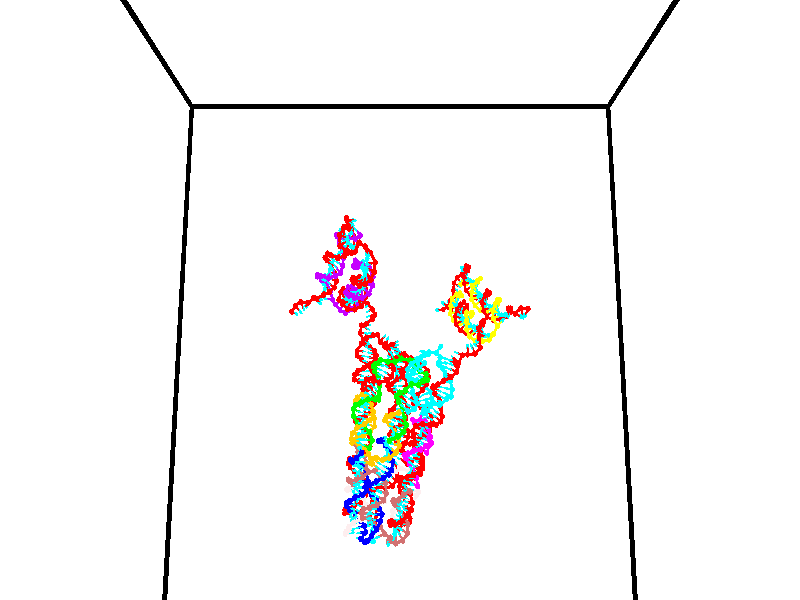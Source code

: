 // switches for output
#declare DRAW_BASES = 1; // possible values are 0, 1; only relevant for DNA ribbons
#declare DRAW_BASES_TYPE = 3; // possible values are 1, 2, 3; only relevant for DNA ribbons
#declare DRAW_FOG = 0; // set to 1 to enable fog

#include "colors.inc"

#include "transforms.inc"
background { rgb <1, 1, 1>}

#default {
   normal{
       ripples 0.25
       frequency 0.20
       turbulence 0.2
       lambda 5
   }
	finish {
		phong 0.1
		phong_size 40.
	}
}

// original window dimensions: 1024x640


// camera settings

camera {
	sky <0, 0.179814, -0.983701>
	up <0, 0.179814, -0.983701>
	right 1.6 * <1, 0, 0>
	location <35, 94.9851, 44.8844>
	look_at <35, 29.7336, 32.9568>
	direction <0, -65.2515, -11.9276>
	angle 67.0682
}


# declare cpy_camera_pos = <35, 94.9851, 44.8844>;
# if (DRAW_FOG = 1)
fog {
	fog_type 2
	up vnormalize(cpy_camera_pos)
	color rgbt<1,1,1,0.3>
	distance 1e-5
	fog_alt 3e-3
	fog_offset 56
}
# end


// LIGHTS

# declare lum = 6;
global_settings {
	ambient_light rgb lum * <0.05, 0.05, 0.05>
	max_trace_level 15
}# declare cpy_direct_light_amount = 0.25;
light_source
{	1000 * <-1, -1.16352, -0.803886>,
	rgb lum * cpy_direct_light_amount
	parallel
}

light_source
{	1000 * <1, 1.16352, 0.803886>,
	rgb lum * cpy_direct_light_amount
	parallel
}

// strand 0

// nucleotide -1

// particle -1
sphere {
	<24.052458, 34.779552, 34.895683> 0.250000
	pigment { color rgbt <1,0,0,0> }
	no_shadow
}
cylinder {
	<24.356251, 35.001904, 35.030849>,  <24.538527, 35.135315, 35.111950>, 0.100000
	pigment { color rgbt <1,0,0,0> }
	no_shadow
}
cylinder {
	<24.356251, 35.001904, 35.030849>,  <24.052458, 34.779552, 34.895683>, 0.100000
	pigment { color rgbt <1,0,0,0> }
	no_shadow
}

// particle -1
sphere {
	<24.356251, 35.001904, 35.030849> 0.100000
	pigment { color rgbt <1,0,0,0> }
	no_shadow
}
sphere {
	0, 1
	scale<0.080000,0.200000,0.300000>
	matrix <0.637740, -0.533735, -0.555351,
		-0.128352, 0.637280, -0.759869,
		0.759482, 0.555879, 0.337912,
		24.584095, 35.168667, 35.132225>
	pigment { color rgbt <0,1,1,0> }
	no_shadow
}
cylinder {
	<24.472603, 35.181961, 34.427448>,  <24.052458, 34.779552, 34.895683>, 0.130000
	pigment { color rgbt <1,0,0,0> }
	no_shadow
}

// nucleotide -1

// particle -1
sphere {
	<24.472603, 35.181961, 34.427448> 0.250000
	pigment { color rgbt <1,0,0,0> }
	no_shadow
}
cylinder {
	<24.749704, 35.090759, 34.701122>,  <24.915966, 35.036037, 34.865326>, 0.100000
	pigment { color rgbt <1,0,0,0> }
	no_shadow
}
cylinder {
	<24.749704, 35.090759, 34.701122>,  <24.472603, 35.181961, 34.427448>, 0.100000
	pigment { color rgbt <1,0,0,0> }
	no_shadow
}

// particle -1
sphere {
	<24.749704, 35.090759, 34.701122> 0.100000
	pigment { color rgbt <1,0,0,0> }
	no_shadow
}
sphere {
	0, 1
	scale<0.080000,0.200000,0.300000>
	matrix <0.469710, -0.577241, -0.667956,
		0.547234, 0.784097, -0.292792,
		0.692753, -0.228001, 0.684184,
		24.957531, 35.022358, 34.906376>
	pigment { color rgbt <0,1,1,0> }
	no_shadow
}
cylinder {
	<25.042734, 35.400192, 34.153461>,  <24.472603, 35.181961, 34.427448>, 0.130000
	pigment { color rgbt <1,0,0,0> }
	no_shadow
}

// nucleotide -1

// particle -1
sphere {
	<25.042734, 35.400192, 34.153461> 0.250000
	pigment { color rgbt <1,0,0,0> }
	no_shadow
}
cylinder {
	<25.169241, 35.140144, 34.429813>,  <25.245146, 34.984116, 34.595623>, 0.100000
	pigment { color rgbt <1,0,0,0> }
	no_shadow
}
cylinder {
	<25.169241, 35.140144, 34.429813>,  <25.042734, 35.400192, 34.153461>, 0.100000
	pigment { color rgbt <1,0,0,0> }
	no_shadow
}

// particle -1
sphere {
	<25.169241, 35.140144, 34.429813> 0.100000
	pigment { color rgbt <1,0,0,0> }
	no_shadow
}
sphere {
	0, 1
	scale<0.080000,0.200000,0.300000>
	matrix <0.565629, -0.455430, -0.687494,
		0.761603, 0.608214, 0.223690,
		0.316268, -0.650123, 0.690880,
		25.264122, 34.945107, 34.637077>
	pigment { color rgbt <0,1,1,0> }
	no_shadow
}
cylinder {
	<25.771011, 35.320045, 34.201054>,  <25.042734, 35.400192, 34.153461>, 0.130000
	pigment { color rgbt <1,0,0,0> }
	no_shadow
}

// nucleotide -1

// particle -1
sphere {
	<25.771011, 35.320045, 34.201054> 0.250000
	pigment { color rgbt <1,0,0,0> }
	no_shadow
}
cylinder {
	<25.601088, 34.978115, 34.320255>,  <25.499132, 34.772957, 34.391777>, 0.100000
	pigment { color rgbt <1,0,0,0> }
	no_shadow
}
cylinder {
	<25.601088, 34.978115, 34.320255>,  <25.771011, 35.320045, 34.201054>, 0.100000
	pigment { color rgbt <1,0,0,0> }
	no_shadow
}

// particle -1
sphere {
	<25.601088, 34.978115, 34.320255> 0.100000
	pigment { color rgbt <1,0,0,0> }
	no_shadow
}
sphere {
	0, 1
	scale<0.080000,0.200000,0.300000>
	matrix <0.502830, -0.496542, -0.707537,
		0.752793, -0.150724, 0.640769,
		-0.424811, -0.854827, 0.298005,
		25.473644, 34.721668, 34.409657>
	pigment { color rgbt <0,1,1,0> }
	no_shadow
}
cylinder {
	<26.417288, 35.445625, 33.835159>,  <25.771011, 35.320045, 34.201054>, 0.130000
	pigment { color rgbt <1,0,0,0> }
	no_shadow
}

// nucleotide -1

// particle -1
sphere {
	<26.417288, 35.445625, 33.835159> 0.250000
	pigment { color rgbt <1,0,0,0> }
	no_shadow
}
cylinder {
	<26.735106, 35.499107, 34.072083>,  <26.925797, 35.531197, 34.214237>, 0.100000
	pigment { color rgbt <1,0,0,0> }
	no_shadow
}
cylinder {
	<26.735106, 35.499107, 34.072083>,  <26.417288, 35.445625, 33.835159>, 0.100000
	pigment { color rgbt <1,0,0,0> }
	no_shadow
}

// particle -1
sphere {
	<26.735106, 35.499107, 34.072083> 0.100000
	pigment { color rgbt <1,0,0,0> }
	no_shadow
}
sphere {
	0, 1
	scale<0.080000,0.200000,0.300000>
	matrix <0.328221, 0.726102, -0.604191,
		-0.510856, 0.674463, 0.533035,
		0.794542, 0.133702, 0.592306,
		26.973469, 35.539219, 34.249775>
	pigment { color rgbt <0,1,1,0> }
	no_shadow
}
cylinder {
	<26.410269, 36.238228, 33.990036>,  <26.417288, 35.445625, 33.835159>, 0.130000
	pigment { color rgbt <1,0,0,0> }
	no_shadow
}

// nucleotide -1

// particle -1
sphere {
	<26.410269, 36.238228, 33.990036> 0.250000
	pigment { color rgbt <1,0,0,0> }
	no_shadow
}
cylinder {
	<26.779213, 36.085915, 34.016125>,  <27.000580, 35.994526, 34.031776>, 0.100000
	pigment { color rgbt <1,0,0,0> }
	no_shadow
}
cylinder {
	<26.779213, 36.085915, 34.016125>,  <26.410269, 36.238228, 33.990036>, 0.100000
	pigment { color rgbt <1,0,0,0> }
	no_shadow
}

// particle -1
sphere {
	<26.779213, 36.085915, 34.016125> 0.100000
	pigment { color rgbt <1,0,0,0> }
	no_shadow
}
sphere {
	0, 1
	scale<0.080000,0.200000,0.300000>
	matrix <0.310390, 0.629900, -0.711958,
		0.230018, 0.676927, 0.699187,
		0.922361, -0.380783, 0.065223,
		27.055922, 35.971680, 34.035690>
	pigment { color rgbt <0,1,1,0> }
	no_shadow
}
cylinder {
	<26.816847, 36.724617, 34.121208>,  <26.410269, 36.238228, 33.990036>, 0.130000
	pigment { color rgbt <1,0,0,0> }
	no_shadow
}

// nucleotide -1

// particle -1
sphere {
	<26.816847, 36.724617, 34.121208> 0.250000
	pigment { color rgbt <1,0,0,0> }
	no_shadow
}
cylinder {
	<27.068832, 36.464245, 33.951771>,  <27.220024, 36.308022, 33.850109>, 0.100000
	pigment { color rgbt <1,0,0,0> }
	no_shadow
}
cylinder {
	<27.068832, 36.464245, 33.951771>,  <26.816847, 36.724617, 34.121208>, 0.100000
	pigment { color rgbt <1,0,0,0> }
	no_shadow
}

// particle -1
sphere {
	<27.068832, 36.464245, 33.951771> 0.100000
	pigment { color rgbt <1,0,0,0> }
	no_shadow
}
sphere {
	0, 1
	scale<0.080000,0.200000,0.300000>
	matrix <0.307686, 0.709989, -0.633439,
		0.713072, 0.268711, 0.647551,
		0.629966, -0.650930, -0.423594,
		27.257822, 36.268967, 33.824692>
	pigment { color rgbt <0,1,1,0> }
	no_shadow
}
cylinder {
	<27.508511, 37.091541, 33.911015>,  <26.816847, 36.724617, 34.121208>, 0.130000
	pigment { color rgbt <1,0,0,0> }
	no_shadow
}

// nucleotide -1

// particle -1
sphere {
	<27.508511, 37.091541, 33.911015> 0.250000
	pigment { color rgbt <1,0,0,0> }
	no_shadow
}
cylinder {
	<27.521603, 36.769287, 33.674416>,  <27.529457, 36.575935, 33.532455>, 0.100000
	pigment { color rgbt <1,0,0,0> }
	no_shadow
}
cylinder {
	<27.521603, 36.769287, 33.674416>,  <27.508511, 37.091541, 33.911015>, 0.100000
	pigment { color rgbt <1,0,0,0> }
	no_shadow
}

// particle -1
sphere {
	<27.521603, 36.769287, 33.674416> 0.100000
	pigment { color rgbt <1,0,0,0> }
	no_shadow
}
sphere {
	0, 1
	scale<0.080000,0.200000,0.300000>
	matrix <0.256180, 0.578810, -0.774177,
		0.966075, -0.126192, 0.225334,
		0.032731, -0.805639, -0.591501,
		27.531422, 36.527596, 33.496964>
	pigment { color rgbt <0,1,1,0> }
	no_shadow
}
cylinder {
	<28.116673, 37.201603, 33.669956>,  <27.508511, 37.091541, 33.911015>, 0.130000
	pigment { color rgbt <1,0,0,0> }
	no_shadow
}

// nucleotide -1

// particle -1
sphere {
	<28.116673, 37.201603, 33.669956> 0.250000
	pigment { color rgbt <1,0,0,0> }
	no_shadow
}
cylinder {
	<27.921522, 36.957214, 33.420574>,  <27.804432, 36.810581, 33.270947>, 0.100000
	pigment { color rgbt <1,0,0,0> }
	no_shadow
}
cylinder {
	<27.921522, 36.957214, 33.420574>,  <28.116673, 37.201603, 33.669956>, 0.100000
	pigment { color rgbt <1,0,0,0> }
	no_shadow
}

// particle -1
sphere {
	<27.921522, 36.957214, 33.420574> 0.100000
	pigment { color rgbt <1,0,0,0> }
	no_shadow
}
sphere {
	0, 1
	scale<0.080000,0.200000,0.300000>
	matrix <0.367107, 0.504385, -0.781555,
		0.791967, -0.610175, -0.021785,
		-0.487874, -0.610968, -0.623456,
		27.775160, 36.773926, 33.233536>
	pigment { color rgbt <0,1,1,0> }
	no_shadow
}
cylinder {
	<28.579134, 37.019295, 33.263504>,  <28.116673, 37.201603, 33.669956>, 0.130000
	pigment { color rgbt <1,0,0,0> }
	no_shadow
}

// nucleotide -1

// particle -1
sphere {
	<28.579134, 37.019295, 33.263504> 0.250000
	pigment { color rgbt <1,0,0,0> }
	no_shadow
}
cylinder {
	<28.263521, 36.926498, 33.035957>,  <28.074154, 36.870819, 32.899429>, 0.100000
	pigment { color rgbt <1,0,0,0> }
	no_shadow
}
cylinder {
	<28.263521, 36.926498, 33.035957>,  <28.579134, 37.019295, 33.263504>, 0.100000
	pigment { color rgbt <1,0,0,0> }
	no_shadow
}

// particle -1
sphere {
	<28.263521, 36.926498, 33.035957> 0.100000
	pigment { color rgbt <1,0,0,0> }
	no_shadow
}
sphere {
	0, 1
	scale<0.080000,0.200000,0.300000>
	matrix <0.472298, 0.363119, -0.803169,
		0.392899, -0.902399, -0.176940,
		-0.789028, -0.231996, -0.568869,
		28.026812, 36.856899, 32.865295>
	pigment { color rgbt <0,1,1,0> }
	no_shadow
}
cylinder {
	<28.726748, 36.689823, 32.623329>,  <28.579134, 37.019295, 33.263504>, 0.130000
	pigment { color rgbt <1,0,0,0> }
	no_shadow
}

// nucleotide -1

// particle -1
sphere {
	<28.726748, 36.689823, 32.623329> 0.250000
	pigment { color rgbt <1,0,0,0> }
	no_shadow
}
cylinder {
	<28.353918, 36.805794, 32.536442>,  <28.130220, 36.875374, 32.484310>, 0.100000
	pigment { color rgbt <1,0,0,0> }
	no_shadow
}
cylinder {
	<28.353918, 36.805794, 32.536442>,  <28.726748, 36.689823, 32.623329>, 0.100000
	pigment { color rgbt <1,0,0,0> }
	no_shadow
}

// particle -1
sphere {
	<28.353918, 36.805794, 32.536442> 0.100000
	pigment { color rgbt <1,0,0,0> }
	no_shadow
}
sphere {
	0, 1
	scale<0.080000,0.200000,0.300000>
	matrix <0.334392, 0.457889, -0.823723,
		-0.139356, -0.840406, -0.523734,
		-0.932074, 0.289923, -0.217216,
		28.074295, 36.892769, 32.471275>
	pigment { color rgbt <0,1,1,0> }
	no_shadow
}
cylinder {
	<28.490995, 36.513329, 31.880247>,  <28.726748, 36.689823, 32.623329>, 0.130000
	pigment { color rgbt <1,0,0,0> }
	no_shadow
}

// nucleotide -1

// particle -1
sphere {
	<28.490995, 36.513329, 31.880247> 0.250000
	pigment { color rgbt <1,0,0,0> }
	no_shadow
}
cylinder {
	<28.271008, 36.816212, 32.021198>,  <28.139015, 36.997940, 32.105770>, 0.100000
	pigment { color rgbt <1,0,0,0> }
	no_shadow
}
cylinder {
	<28.271008, 36.816212, 32.021198>,  <28.490995, 36.513329, 31.880247>, 0.100000
	pigment { color rgbt <1,0,0,0> }
	no_shadow
}

// particle -1
sphere {
	<28.271008, 36.816212, 32.021198> 0.100000
	pigment { color rgbt <1,0,0,0> }
	no_shadow
}
sphere {
	0, 1
	scale<0.080000,0.200000,0.300000>
	matrix <0.258171, 0.555385, -0.790503,
		-0.794281, -0.343778, -0.500933,
		-0.549968, 0.757208, 0.352378,
		28.106016, 37.043373, 32.126911>
	pigment { color rgbt <0,1,1,0> }
	no_shadow
}
cylinder {
	<28.185867, 36.755272, 31.290251>,  <28.490995, 36.513329, 31.880247>, 0.130000
	pigment { color rgbt <1,0,0,0> }
	no_shadow
}

// nucleotide -1

// particle -1
sphere {
	<28.185867, 36.755272, 31.290251> 0.250000
	pigment { color rgbt <1,0,0,0> }
	no_shadow
}
cylinder {
	<28.153296, 37.029140, 31.579966>,  <28.133753, 37.193462, 31.753794>, 0.100000
	pigment { color rgbt <1,0,0,0> }
	no_shadow
}
cylinder {
	<28.153296, 37.029140, 31.579966>,  <28.185867, 36.755272, 31.290251>, 0.100000
	pigment { color rgbt <1,0,0,0> }
	no_shadow
}

// particle -1
sphere {
	<28.153296, 37.029140, 31.579966> 0.100000
	pigment { color rgbt <1,0,0,0> }
	no_shadow
}
sphere {
	0, 1
	scale<0.080000,0.200000,0.300000>
	matrix <0.282630, 0.712731, -0.641977,
		-0.955766, 0.152428, -0.251548,
		-0.081431, 0.684675, 0.724285,
		28.128866, 37.234543, 31.797251>
	pigment { color rgbt <0,1,1,0> }
	no_shadow
}
cylinder {
	<27.813753, 37.260403, 31.006802>,  <28.185867, 36.755272, 31.290251>, 0.130000
	pigment { color rgbt <1,0,0,0> }
	no_shadow
}

// nucleotide -1

// particle -1
sphere {
	<27.813753, 37.260403, 31.006802> 0.250000
	pigment { color rgbt <1,0,0,0> }
	no_shadow
}
cylinder {
	<28.010515, 37.437206, 31.306843>,  <28.128572, 37.543289, 31.486868>, 0.100000
	pigment { color rgbt <1,0,0,0> }
	no_shadow
}
cylinder {
	<28.010515, 37.437206, 31.306843>,  <27.813753, 37.260403, 31.006802>, 0.100000
	pigment { color rgbt <1,0,0,0> }
	no_shadow
}

// particle -1
sphere {
	<28.010515, 37.437206, 31.306843> 0.100000
	pigment { color rgbt <1,0,0,0> }
	no_shadow
}
sphere {
	0, 1
	scale<0.080000,0.200000,0.300000>
	matrix <0.360091, 0.681120, -0.637503,
		-0.792695, 0.583695, 0.175881,
		0.491903, 0.442012, 0.750104,
		28.158087, 37.569809, 31.531874>
	pigment { color rgbt <0,1,1,0> }
	no_shadow
}
cylinder {
	<27.723330, 37.987984, 30.985258>,  <27.813753, 37.260403, 31.006802>, 0.130000
	pigment { color rgbt <1,0,0,0> }
	no_shadow
}

// nucleotide -1

// particle -1
sphere {
	<27.723330, 37.987984, 30.985258> 0.250000
	pigment { color rgbt <1,0,0,0> }
	no_shadow
}
cylinder {
	<28.067600, 37.935387, 31.182011>,  <28.274162, 37.903828, 31.300062>, 0.100000
	pigment { color rgbt <1,0,0,0> }
	no_shadow
}
cylinder {
	<28.067600, 37.935387, 31.182011>,  <27.723330, 37.987984, 30.985258>, 0.100000
	pigment { color rgbt <1,0,0,0> }
	no_shadow
}

// particle -1
sphere {
	<28.067600, 37.935387, 31.182011> 0.100000
	pigment { color rgbt <1,0,0,0> }
	no_shadow
}
sphere {
	0, 1
	scale<0.080000,0.200000,0.300000>
	matrix <0.474191, 0.558829, -0.680333,
		-0.185420, 0.818792, 0.543322,
		0.860675, -0.131492, 0.491882,
		28.325804, 37.895939, 31.329575>
	pigment { color rgbt <0,1,1,0> }
	no_shadow
}
cylinder {
	<28.039433, 38.631039, 30.809885>,  <27.723330, 37.987984, 30.985258>, 0.130000
	pigment { color rgbt <1,0,0,0> }
	no_shadow
}

// nucleotide -1

// particle -1
sphere {
	<28.039433, 38.631039, 30.809885> 0.250000
	pigment { color rgbt <1,0,0,0> }
	no_shadow
}
cylinder {
	<28.324413, 38.467121, 31.037737>,  <28.495401, 38.368771, 31.174448>, 0.100000
	pigment { color rgbt <1,0,0,0> }
	no_shadow
}
cylinder {
	<28.324413, 38.467121, 31.037737>,  <28.039433, 38.631039, 30.809885>, 0.100000
	pigment { color rgbt <1,0,0,0> }
	no_shadow
}

// particle -1
sphere {
	<28.324413, 38.467121, 31.037737> 0.100000
	pigment { color rgbt <1,0,0,0> }
	no_shadow
}
sphere {
	0, 1
	scale<0.080000,0.200000,0.300000>
	matrix <0.681265, 0.598504, -0.421510,
		-0.168194, 0.688376, 0.705584,
		0.712453, -0.409794, 0.569631,
		28.538149, 38.344181, 31.208626>
	pigment { color rgbt <0,1,1,0> }
	no_shadow
}
cylinder {
	<28.405460, 39.224804, 31.051832>,  <28.039433, 38.631039, 30.809885>, 0.130000
	pigment { color rgbt <1,0,0,0> }
	no_shadow
}

// nucleotide -1

// particle -1
sphere {
	<28.405460, 39.224804, 31.051832> 0.250000
	pigment { color rgbt <1,0,0,0> }
	no_shadow
}
cylinder {
	<28.629877, 38.893700, 31.049070>,  <28.764528, 38.695038, 31.047413>, 0.100000
	pigment { color rgbt <1,0,0,0> }
	no_shadow
}
cylinder {
	<28.629877, 38.893700, 31.049070>,  <28.405460, 39.224804, 31.051832>, 0.100000
	pigment { color rgbt <1,0,0,0> }
	no_shadow
}

// particle -1
sphere {
	<28.629877, 38.893700, 31.049070> 0.100000
	pigment { color rgbt <1,0,0,0> }
	no_shadow
}
sphere {
	0, 1
	scale<0.080000,0.200000,0.300000>
	matrix <0.785474, 0.534980, -0.311170,
		0.261267, 0.169157, 0.950329,
		0.561044, -0.827758, -0.006904,
		28.798191, 38.645370, 31.046999>
	pigment { color rgbt <0,1,1,0> }
	no_shadow
}
cylinder {
	<29.110617, 39.389484, 31.371614>,  <28.405460, 39.224804, 31.051832>, 0.130000
	pigment { color rgbt <1,0,0,0> }
	no_shadow
}

// nucleotide -1

// particle -1
sphere {
	<29.110617, 39.389484, 31.371614> 0.250000
	pigment { color rgbt <1,0,0,0> }
	no_shadow
}
cylinder {
	<29.143345, 39.073441, 31.128622>,  <29.162981, 38.883816, 30.982826>, 0.100000
	pigment { color rgbt <1,0,0,0> }
	no_shadow
}
cylinder {
	<29.143345, 39.073441, 31.128622>,  <29.110617, 39.389484, 31.371614>, 0.100000
	pigment { color rgbt <1,0,0,0> }
	no_shadow
}

// particle -1
sphere {
	<29.143345, 39.073441, 31.128622> 0.100000
	pigment { color rgbt <1,0,0,0> }
	no_shadow
}
sphere {
	0, 1
	scale<0.080000,0.200000,0.300000>
	matrix <0.698155, 0.480425, -0.530821,
		0.711256, -0.380685, 0.590927,
		0.081820, -0.790108, -0.607482,
		29.167891, 38.836407, 30.946377>
	pigment { color rgbt <0,1,1,0> }
	no_shadow
}
cylinder {
	<29.788670, 39.477470, 31.204987>,  <29.110617, 39.389484, 31.371614>, 0.130000
	pigment { color rgbt <1,0,0,0> }
	no_shadow
}

// nucleotide -1

// particle -1
sphere {
	<29.788670, 39.477470, 31.204987> 0.250000
	pigment { color rgbt <1,0,0,0> }
	no_shadow
}
cylinder {
	<29.647686, 39.232632, 30.921829>,  <29.563097, 39.085728, 30.751936>, 0.100000
	pigment { color rgbt <1,0,0,0> }
	no_shadow
}
cylinder {
	<29.647686, 39.232632, 30.921829>,  <29.788670, 39.477470, 31.204987>, 0.100000
	pigment { color rgbt <1,0,0,0> }
	no_shadow
}

// particle -1
sphere {
	<29.647686, 39.232632, 30.921829> 0.100000
	pigment { color rgbt <1,0,0,0> }
	no_shadow
}
sphere {
	0, 1
	scale<0.080000,0.200000,0.300000>
	matrix <0.625454, 0.408602, -0.664719,
		0.696119, -0.677038, 0.238824,
		-0.352457, -0.612098, -0.707892,
		29.541948, 39.049004, 30.709461>
	pigment { color rgbt <0,1,1,0> }
	no_shadow
}
cylinder {
	<30.369595, 39.171146, 30.876467>,  <29.788670, 39.477470, 31.204987>, 0.130000
	pigment { color rgbt <1,0,0,0> }
	no_shadow
}

// nucleotide -1

// particle -1
sphere {
	<30.369595, 39.171146, 30.876467> 0.250000
	pigment { color rgbt <1,0,0,0> }
	no_shadow
}
cylinder {
	<30.069656, 39.164505, 30.611906>,  <29.889692, 39.160519, 30.453169>, 0.100000
	pigment { color rgbt <1,0,0,0> }
	no_shadow
}
cylinder {
	<30.069656, 39.164505, 30.611906>,  <30.369595, 39.171146, 30.876467>, 0.100000
	pigment { color rgbt <1,0,0,0> }
	no_shadow
}

// particle -1
sphere {
	<30.069656, 39.164505, 30.611906> 0.100000
	pigment { color rgbt <1,0,0,0> }
	no_shadow
}
sphere {
	0, 1
	scale<0.080000,0.200000,0.300000>
	matrix <0.601832, 0.398133, -0.692307,
		0.274824, -0.917177, -0.288544,
		-0.749847, -0.016608, -0.661403,
		29.844702, 39.159523, 30.413485>
	pigment { color rgbt <0,1,1,0> }
	no_shadow
}
cylinder {
	<30.579552, 38.752697, 30.260317>,  <30.369595, 39.171146, 30.876467>, 0.130000
	pigment { color rgbt <1,0,0,0> }
	no_shadow
}

// nucleotide -1

// particle -1
sphere {
	<30.579552, 38.752697, 30.260317> 0.250000
	pigment { color rgbt <1,0,0,0> }
	no_shadow
}
cylinder {
	<30.258898, 38.960835, 30.142591>,  <30.066505, 39.085716, 30.071957>, 0.100000
	pigment { color rgbt <1,0,0,0> }
	no_shadow
}
cylinder {
	<30.258898, 38.960835, 30.142591>,  <30.579552, 38.752697, 30.260317>, 0.100000
	pigment { color rgbt <1,0,0,0> }
	no_shadow
}

// particle -1
sphere {
	<30.258898, 38.960835, 30.142591> 0.100000
	pigment { color rgbt <1,0,0,0> }
	no_shadow
}
sphere {
	0, 1
	scale<0.080000,0.200000,0.300000>
	matrix <0.564856, 0.498076, -0.657920,
		-0.195756, -0.693657, -0.693196,
		-0.801634, 0.520347, -0.294315,
		30.018408, 39.116940, 30.054296>
	pigment { color rgbt <0,1,1,0> }
	no_shadow
}
cylinder {
	<30.582922, 38.662868, 29.438765>,  <30.579552, 38.752697, 30.260317>, 0.130000
	pigment { color rgbt <1,0,0,0> }
	no_shadow
}

// nucleotide -1

// particle -1
sphere {
	<30.582922, 38.662868, 29.438765> 0.250000
	pigment { color rgbt <1,0,0,0> }
	no_shadow
}
cylinder {
	<30.371887, 38.989216, 29.533438>,  <30.245266, 39.185024, 29.590242>, 0.100000
	pigment { color rgbt <1,0,0,0> }
	no_shadow
}
cylinder {
	<30.371887, 38.989216, 29.533438>,  <30.582922, 38.662868, 29.438765>, 0.100000
	pigment { color rgbt <1,0,0,0> }
	no_shadow
}

// particle -1
sphere {
	<30.371887, 38.989216, 29.533438> 0.100000
	pigment { color rgbt <1,0,0,0> }
	no_shadow
}
sphere {
	0, 1
	scale<0.080000,0.200000,0.300000>
	matrix <0.429628, 0.496613, -0.754185,
		-0.732854, -0.296211, -0.612523,
		-0.527585, 0.815864, 0.236684,
		30.213612, 39.233974, 29.604443>
	pigment { color rgbt <0,1,1,0> }
	no_shadow
}
cylinder {
	<30.360168, 38.996758, 28.843906>,  <30.582922, 38.662868, 29.438765>, 0.130000
	pigment { color rgbt <1,0,0,0> }
	no_shadow
}

// nucleotide -1

// particle -1
sphere {
	<30.360168, 38.996758, 28.843906> 0.250000
	pigment { color rgbt <1,0,0,0> }
	no_shadow
}
cylinder {
	<30.326864, 39.290863, 29.112965>,  <30.306883, 39.467327, 29.274399>, 0.100000
	pigment { color rgbt <1,0,0,0> }
	no_shadow
}
cylinder {
	<30.326864, 39.290863, 29.112965>,  <30.360168, 38.996758, 28.843906>, 0.100000
	pigment { color rgbt <1,0,0,0> }
	no_shadow
}

// particle -1
sphere {
	<30.326864, 39.290863, 29.112965> 0.100000
	pigment { color rgbt <1,0,0,0> }
	no_shadow
}
sphere {
	0, 1
	scale<0.080000,0.200000,0.300000>
	matrix <0.458431, 0.627586, -0.629267,
		-0.884821, 0.255970, -0.389320,
		-0.083258, 0.735265, 0.672646,
		30.301888, 39.511444, 29.314758>
	pigment { color rgbt <0,1,1,0> }
	no_shadow
}
cylinder {
	<30.106417, 39.467068, 28.433039>,  <30.360168, 38.996758, 28.843906>, 0.130000
	pigment { color rgbt <1,0,0,0> }
	no_shadow
}

// nucleotide -1

// particle -1
sphere {
	<30.106417, 39.467068, 28.433039> 0.250000
	pigment { color rgbt <1,0,0,0> }
	no_shadow
}
cylinder {
	<30.231405, 39.657230, 28.762001>,  <30.306398, 39.771328, 28.959379>, 0.100000
	pigment { color rgbt <1,0,0,0> }
	no_shadow
}
cylinder {
	<30.231405, 39.657230, 28.762001>,  <30.106417, 39.467068, 28.433039>, 0.100000
	pigment { color rgbt <1,0,0,0> }
	no_shadow
}

// particle -1
sphere {
	<30.231405, 39.657230, 28.762001> 0.100000
	pigment { color rgbt <1,0,0,0> }
	no_shadow
}
sphere {
	0, 1
	scale<0.080000,0.200000,0.300000>
	matrix <0.450901, 0.687780, -0.568900,
		-0.836092, 0.548590, 0.000553,
		0.312473, 0.475403, 0.822407,
		30.325148, 39.799850, 29.008722>
	pigment { color rgbt <0,1,1,0> }
	no_shadow
}
cylinder {
	<29.972240, 40.208488, 28.315460>,  <30.106417, 39.467068, 28.433039>, 0.130000
	pigment { color rgbt <1,0,0,0> }
	no_shadow
}

// nucleotide -1

// particle -1
sphere {
	<29.972240, 40.208488, 28.315460> 0.250000
	pigment { color rgbt <1,0,0,0> }
	no_shadow
}
cylinder {
	<30.260874, 40.208954, 28.592390>,  <30.434053, 40.209232, 28.758549>, 0.100000
	pigment { color rgbt <1,0,0,0> }
	no_shadow
}
cylinder {
	<30.260874, 40.208954, 28.592390>,  <29.972240, 40.208488, 28.315460>, 0.100000
	pigment { color rgbt <1,0,0,0> }
	no_shadow
}

// particle -1
sphere {
	<30.260874, 40.208954, 28.592390> 0.100000
	pigment { color rgbt <1,0,0,0> }
	no_shadow
}
sphere {
	0, 1
	scale<0.080000,0.200000,0.300000>
	matrix <0.467935, 0.736184, -0.488948,
		-0.510250, 0.676780, 0.530673,
		0.721583, 0.001165, 0.692327,
		30.477348, 40.209305, 28.800089>
	pigment { color rgbt <0,1,1,0> }
	no_shadow
}
cylinder {
	<30.086397, 40.894058, 28.722540>,  <29.972240, 40.208488, 28.315460>, 0.130000
	pigment { color rgbt <1,0,0,0> }
	no_shadow
}

// nucleotide -1

// particle -1
sphere {
	<30.086397, 40.894058, 28.722540> 0.250000
	pigment { color rgbt <1,0,0,0> }
	no_shadow
}
cylinder {
	<30.413416, 40.676476, 28.646931>,  <30.609627, 40.545925, 28.601564>, 0.100000
	pigment { color rgbt <1,0,0,0> }
	no_shadow
}
cylinder {
	<30.413416, 40.676476, 28.646931>,  <30.086397, 40.894058, 28.722540>, 0.100000
	pigment { color rgbt <1,0,0,0> }
	no_shadow
}

// particle -1
sphere {
	<30.413416, 40.676476, 28.646931> 0.100000
	pigment { color rgbt <1,0,0,0> }
	no_shadow
}
sphere {
	0, 1
	scale<0.080000,0.200000,0.300000>
	matrix <0.323859, 0.705719, -0.630139,
		0.476167, 0.453950, 0.753123,
		0.817545, -0.543958, -0.189024,
		30.658680, 40.513287, 28.590223>
	pigment { color rgbt <0,1,1,0> }
	no_shadow
}
cylinder {
	<30.285654, 41.204502, 29.457188>,  <30.086397, 40.894058, 28.722540>, 0.130000
	pigment { color rgbt <1,0,0,0> }
	no_shadow
}

// nucleotide -1

// particle -1
sphere {
	<30.285654, 41.204502, 29.457188> 0.250000
	pigment { color rgbt <1,0,0,0> }
	no_shadow
}
cylinder {
	<29.911255, 41.305756, 29.555025>,  <29.686615, 41.366508, 29.613728>, 0.100000
	pigment { color rgbt <1,0,0,0> }
	no_shadow
}
cylinder {
	<29.911255, 41.305756, 29.555025>,  <30.285654, 41.204502, 29.457188>, 0.100000
	pigment { color rgbt <1,0,0,0> }
	no_shadow
}

// particle -1
sphere {
	<29.911255, 41.305756, 29.555025> 0.100000
	pigment { color rgbt <1,0,0,0> }
	no_shadow
}
sphere {
	0, 1
	scale<0.080000,0.200000,0.300000>
	matrix <0.351417, 0.711993, 0.607924,
		-0.020264, 0.654972, -0.755382,
		-0.936000, 0.253135, 0.244596,
		29.630455, 41.381695, 29.628405>
	pigment { color rgbt <0,1,1,0> }
	no_shadow
}
cylinder {
	<30.256723, 41.888794, 29.420271>,  <30.285654, 41.204502, 29.457188>, 0.130000
	pigment { color rgbt <1,0,0,0> }
	no_shadow
}

// nucleotide -1

// particle -1
sphere {
	<30.256723, 41.888794, 29.420271> 0.250000
	pigment { color rgbt <1,0,0,0> }
	no_shadow
}
cylinder {
	<29.973923, 41.781700, 29.682098>,  <29.804241, 41.717442, 29.839195>, 0.100000
	pigment { color rgbt <1,0,0,0> }
	no_shadow
}
cylinder {
	<29.973923, 41.781700, 29.682098>,  <30.256723, 41.888794, 29.420271>, 0.100000
	pigment { color rgbt <1,0,0,0> }
	no_shadow
}

// particle -1
sphere {
	<29.973923, 41.781700, 29.682098> 0.100000
	pigment { color rgbt <1,0,0,0> }
	no_shadow
}
sphere {
	0, 1
	scale<0.080000,0.200000,0.300000>
	matrix <0.288080, 0.736266, 0.612310,
		-0.645876, 0.621474, -0.443412,
		-0.707003, -0.267738, 0.654571,
		29.761822, 41.701378, 29.878469>
	pigment { color rgbt <0,1,1,0> }
	no_shadow
}
cylinder {
	<29.954250, 42.493332, 29.745794>,  <30.256723, 41.888794, 29.420271>, 0.130000
	pigment { color rgbt <1,0,0,0> }
	no_shadow
}

// nucleotide -1

// particle -1
sphere {
	<29.954250, 42.493332, 29.745794> 0.250000
	pigment { color rgbt <1,0,0,0> }
	no_shadow
}
cylinder {
	<29.919994, 42.179253, 29.991114>,  <29.899441, 41.990807, 30.138306>, 0.100000
	pigment { color rgbt <1,0,0,0> }
	no_shadow
}
cylinder {
	<29.919994, 42.179253, 29.991114>,  <29.954250, 42.493332, 29.745794>, 0.100000
	pigment { color rgbt <1,0,0,0> }
	no_shadow
}

// particle -1
sphere {
	<29.919994, 42.179253, 29.991114> 0.100000
	pigment { color rgbt <1,0,0,0> }
	no_shadow
}
sphere {
	0, 1
	scale<0.080000,0.200000,0.300000>
	matrix <0.344364, 0.554295, 0.757741,
		-0.934922, 0.276092, 0.222922,
		-0.085642, -0.785195, 0.613298,
		29.894302, 41.943695, 30.175102>
	pigment { color rgbt <0,1,1,0> }
	no_shadow
}
cylinder {
	<29.595791, 42.667660, 30.405802>,  <29.954250, 42.493332, 29.745794>, 0.130000
	pigment { color rgbt <1,0,0,0> }
	no_shadow
}

// nucleotide -1

// particle -1
sphere {
	<29.595791, 42.667660, 30.405802> 0.250000
	pigment { color rgbt <1,0,0,0> }
	no_shadow
}
cylinder {
	<29.887617, 42.394150, 30.411274>,  <30.062714, 42.230045, 30.414557>, 0.100000
	pigment { color rgbt <1,0,0,0> }
	no_shadow
}
cylinder {
	<29.887617, 42.394150, 30.411274>,  <29.595791, 42.667660, 30.405802>, 0.100000
	pigment { color rgbt <1,0,0,0> }
	no_shadow
}

// particle -1
sphere {
	<29.887617, 42.394150, 30.411274> 0.100000
	pigment { color rgbt <1,0,0,0> }
	no_shadow
}
sphere {
	0, 1
	scale<0.080000,0.200000,0.300000>
	matrix <0.484438, 0.530794, 0.695397,
		-0.482753, -0.500713, 0.718495,
		0.729568, -0.683772, 0.013678,
		30.106487, 42.189018, 30.415377>
	pigment { color rgbt <0,1,1,0> }
	no_shadow
}
cylinder {
	<29.617769, 42.333076, 31.144590>,  <29.595791, 42.667660, 30.405802>, 0.130000
	pigment { color rgbt <1,0,0,0> }
	no_shadow
}

// nucleotide -1

// particle -1
sphere {
	<29.617769, 42.333076, 31.144590> 0.250000
	pigment { color rgbt <1,0,0,0> }
	no_shadow
}
cylinder {
	<29.947699, 42.383396, 30.924105>,  <30.145657, 42.413586, 30.791813>, 0.100000
	pigment { color rgbt <1,0,0,0> }
	no_shadow
}
cylinder {
	<29.947699, 42.383396, 30.924105>,  <29.617769, 42.333076, 31.144590>, 0.100000
	pigment { color rgbt <1,0,0,0> }
	no_shadow
}

// particle -1
sphere {
	<29.947699, 42.383396, 30.924105> 0.100000
	pigment { color rgbt <1,0,0,0> }
	no_shadow
}
sphere {
	0, 1
	scale<0.080000,0.200000,0.300000>
	matrix <0.295815, 0.734826, 0.610348,
		0.481826, -0.666489, 0.568891,
		0.824826, 0.125795, -0.551215,
		30.195147, 42.421135, 30.758739>
	pigment { color rgbt <0,1,1,0> }
	no_shadow
}
cylinder {
	<30.162165, 42.161453, 31.534550>,  <29.617769, 42.333076, 31.144590>, 0.130000
	pigment { color rgbt <1,0,0,0> }
	no_shadow
}

// nucleotide -1

// particle -1
sphere {
	<30.162165, 42.161453, 31.534550> 0.250000
	pigment { color rgbt <1,0,0,0> }
	no_shadow
}
cylinder {
	<30.272470, 42.453613, 31.284599>,  <30.338654, 42.628910, 31.134630>, 0.100000
	pigment { color rgbt <1,0,0,0> }
	no_shadow
}
cylinder {
	<30.272470, 42.453613, 31.284599>,  <30.162165, 42.161453, 31.534550>, 0.100000
	pigment { color rgbt <1,0,0,0> }
	no_shadow
}

// particle -1
sphere {
	<30.272470, 42.453613, 31.284599> 0.100000
	pigment { color rgbt <1,0,0,0> }
	no_shadow
}
sphere {
	0, 1
	scale<0.080000,0.200000,0.300000>
	matrix <0.311747, 0.546982, 0.776933,
		0.909268, -0.409053, -0.076862,
		0.275764, 0.730402, -0.624874,
		30.355200, 42.672733, 31.097137>
	pigment { color rgbt <0,1,1,0> }
	no_shadow
}
cylinder {
	<30.966328, 42.293140, 31.544636>,  <30.162165, 42.161453, 31.534550>, 0.130000
	pigment { color rgbt <1,0,0,0> }
	no_shadow
}

// nucleotide -1

// particle -1
sphere {
	<30.966328, 42.293140, 31.544636> 0.250000
	pigment { color rgbt <1,0,0,0> }
	no_shadow
}
cylinder {
	<30.801031, 42.630924, 31.408331>,  <30.701853, 42.833595, 31.326548>, 0.100000
	pigment { color rgbt <1,0,0,0> }
	no_shadow
}
cylinder {
	<30.801031, 42.630924, 31.408331>,  <30.966328, 42.293140, 31.544636>, 0.100000
	pigment { color rgbt <1,0,0,0> }
	no_shadow
}

// particle -1
sphere {
	<30.801031, 42.630924, 31.408331> 0.100000
	pigment { color rgbt <1,0,0,0> }
	no_shadow
}
sphere {
	0, 1
	scale<0.080000,0.200000,0.300000>
	matrix <0.577786, 0.532384, 0.618652,
		0.703843, 0.058766, -0.707921,
		-0.413242, 0.844460, -0.340760,
		30.677059, 42.884262, 31.306103>
	pigment { color rgbt <0,1,1,0> }
	no_shadow
}
cylinder {
	<31.355436, 42.750874, 31.011391>,  <30.966328, 42.293140, 31.544636>, 0.130000
	pigment { color rgbt <1,0,0,0> }
	no_shadow
}

// nucleotide -1

// particle -1
sphere {
	<31.355436, 42.750874, 31.011391> 0.250000
	pigment { color rgbt <1,0,0,0> }
	no_shadow
}
cylinder {
	<31.113966, 42.957493, 31.254292>,  <30.969084, 43.081463, 31.400032>, 0.100000
	pigment { color rgbt <1,0,0,0> }
	no_shadow
}
cylinder {
	<31.113966, 42.957493, 31.254292>,  <31.355436, 42.750874, 31.011391>, 0.100000
	pigment { color rgbt <1,0,0,0> }
	no_shadow
}

// particle -1
sphere {
	<31.113966, 42.957493, 31.254292> 0.100000
	pigment { color rgbt <1,0,0,0> }
	no_shadow
}
sphere {
	0, 1
	scale<0.080000,0.200000,0.300000>
	matrix <0.785720, 0.256530, 0.562882,
		0.134975, 0.816930, -0.560721,
		-0.603677, 0.516544, 0.607253,
		30.932863, 43.112457, 31.436468>
	pigment { color rgbt <0,1,1,0> }
	no_shadow
}
cylinder {
	<31.883623, 42.351913, 31.206087>,  <31.355436, 42.750874, 31.011391>, 0.130000
	pigment { color rgbt <1,0,0,0> }
	no_shadow
}

// nucleotide -1

// particle -1
sphere {
	<31.883623, 42.351913, 31.206087> 0.250000
	pigment { color rgbt <1,0,0,0> }
	no_shadow
}
cylinder {
	<31.998661, 42.417168, 31.583590>,  <32.067684, 42.456322, 31.810091>, 0.100000
	pigment { color rgbt <1,0,0,0> }
	no_shadow
}
cylinder {
	<31.998661, 42.417168, 31.583590>,  <31.883623, 42.351913, 31.206087>, 0.100000
	pigment { color rgbt <1,0,0,0> }
	no_shadow
}

// particle -1
sphere {
	<31.998661, 42.417168, 31.583590> 0.100000
	pigment { color rgbt <1,0,0,0> }
	no_shadow
}
sphere {
	0, 1
	scale<0.080000,0.200000,0.300000>
	matrix <-0.287980, -0.925057, 0.247664,
		0.913431, -0.343010, -0.219063,
		0.287597, 0.163138, 0.943755,
		32.084942, 42.466110, 31.866716>
	pigment { color rgbt <0,1,1,0> }
	no_shadow
}
cylinder {
	<32.346241, 41.759041, 31.554184>,  <31.883623, 42.351913, 31.206087>, 0.130000
	pigment { color rgbt <1,0,0,0> }
	no_shadow
}

// nucleotide -1

// particle -1
sphere {
	<32.346241, 41.759041, 31.554184> 0.250000
	pigment { color rgbt <1,0,0,0> }
	no_shadow
}
cylinder {
	<32.165184, 41.942375, 31.860136>,  <32.056549, 42.052376, 32.043709>, 0.100000
	pigment { color rgbt <1,0,0,0> }
	no_shadow
}
cylinder {
	<32.165184, 41.942375, 31.860136>,  <32.346241, 41.759041, 31.554184>, 0.100000
	pigment { color rgbt <1,0,0,0> }
	no_shadow
}

// particle -1
sphere {
	<32.165184, 41.942375, 31.860136> 0.100000
	pigment { color rgbt <1,0,0,0> }
	no_shadow
}
sphere {
	0, 1
	scale<0.080000,0.200000,0.300000>
	matrix <-0.073223, -0.873995, 0.480387,
		0.888680, 0.161438, 0.429169,
		-0.452645, 0.458335, 0.764881,
		32.029392, 42.079876, 32.089600>
	pigment { color rgbt <0,1,1,0> }
	no_shadow
}
cylinder {
	<32.759159, 41.651131, 32.254421>,  <32.346241, 41.759041, 31.554184>, 0.130000
	pigment { color rgbt <1,0,0,0> }
	no_shadow
}

// nucleotide -1

// particle -1
sphere {
	<32.759159, 41.651131, 32.254421> 0.250000
	pigment { color rgbt <1,0,0,0> }
	no_shadow
}
cylinder {
	<32.374199, 41.726116, 32.333061>,  <32.143223, 41.771107, 32.380245>, 0.100000
	pigment { color rgbt <1,0,0,0> }
	no_shadow
}
cylinder {
	<32.374199, 41.726116, 32.333061>,  <32.759159, 41.651131, 32.254421>, 0.100000
	pigment { color rgbt <1,0,0,0> }
	no_shadow
}

// particle -1
sphere {
	<32.374199, 41.726116, 32.333061> 0.100000
	pigment { color rgbt <1,0,0,0> }
	no_shadow
}
sphere {
	0, 1
	scale<0.080000,0.200000,0.300000>
	matrix <-0.019034, -0.768481, 0.639589,
		0.270982, 0.611795, 0.743152,
		-0.962396, 0.187463, 0.196600,
		32.085480, 41.782356, 32.392040>
	pigment { color rgbt <0,1,1,0> }
	no_shadow
}
cylinder {
	<32.662373, 41.623180, 32.968807>,  <32.759159, 41.651131, 32.254421>, 0.130000
	pigment { color rgbt <1,0,0,0> }
	no_shadow
}

// nucleotide -1

// particle -1
sphere {
	<32.662373, 41.623180, 32.968807> 0.250000
	pigment { color rgbt <1,0,0,0> }
	no_shadow
}
cylinder {
	<32.304962, 41.545303, 32.806965>,  <32.090515, 41.498577, 32.709862>, 0.100000
	pigment { color rgbt <1,0,0,0> }
	no_shadow
}
cylinder {
	<32.304962, 41.545303, 32.806965>,  <32.662373, 41.623180, 32.968807>, 0.100000
	pigment { color rgbt <1,0,0,0> }
	no_shadow
}

// particle -1
sphere {
	<32.304962, 41.545303, 32.806965> 0.100000
	pigment { color rgbt <1,0,0,0> }
	no_shadow
}
sphere {
	0, 1
	scale<0.080000,0.200000,0.300000>
	matrix <-0.077849, -0.820285, 0.566632,
		-0.442207, 0.537799, 0.717792,
		-0.893528, -0.194689, -0.404603,
		32.036903, 41.486897, 32.685585>
	pigment { color rgbt <0,1,1,0> }
	no_shadow
}
cylinder {
	<32.356319, 41.370075, 33.516335>,  <32.662373, 41.623180, 32.968807>, 0.130000
	pigment { color rgbt <1,0,0,0> }
	no_shadow
}

// nucleotide -1

// particle -1
sphere {
	<32.356319, 41.370075, 33.516335> 0.250000
	pigment { color rgbt <1,0,0,0> }
	no_shadow
}
cylinder {
	<32.132832, 41.239174, 33.211510>,  <31.998737, 41.160633, 33.028614>, 0.100000
	pigment { color rgbt <1,0,0,0> }
	no_shadow
}
cylinder {
	<32.132832, 41.239174, 33.211510>,  <32.356319, 41.370075, 33.516335>, 0.100000
	pigment { color rgbt <1,0,0,0> }
	no_shadow
}

// particle -1
sphere {
	<32.132832, 41.239174, 33.211510> 0.100000
	pigment { color rgbt <1,0,0,0> }
	no_shadow
}
sphere {
	0, 1
	scale<0.080000,0.200000,0.300000>
	matrix <-0.306047, -0.772650, 0.556190,
		-0.770820, 0.543982, 0.331542,
		-0.558723, -0.327255, -0.762058,
		31.965214, 41.140999, 32.982891>
	pigment { color rgbt <0,1,1,0> }
	no_shadow
}
cylinder {
	<31.829662, 41.140396, 33.800217>,  <32.356319, 41.370075, 33.516335>, 0.130000
	pigment { color rgbt <1,0,0,0> }
	no_shadow
}

// nucleotide -1

// particle -1
sphere {
	<31.829662, 41.140396, 33.800217> 0.250000
	pigment { color rgbt <1,0,0,0> }
	no_shadow
}
cylinder {
	<31.804852, 40.967129, 33.440548>,  <31.789965, 40.863167, 33.224747>, 0.100000
	pigment { color rgbt <1,0,0,0> }
	no_shadow
}
cylinder {
	<31.804852, 40.967129, 33.440548>,  <31.829662, 41.140396, 33.800217>, 0.100000
	pigment { color rgbt <1,0,0,0> }
	no_shadow
}

// particle -1
sphere {
	<31.804852, 40.967129, 33.440548> 0.100000
	pigment { color rgbt <1,0,0,0> }
	no_shadow
}
sphere {
	0, 1
	scale<0.080000,0.200000,0.300000>
	matrix <-0.448165, -0.792892, 0.412882,
		-0.891797, 0.428588, -0.144952,
		-0.062025, -0.433169, -0.899176,
		31.786243, 40.837177, 33.170795>
	pigment { color rgbt <0,1,1,0> }
	no_shadow
}
cylinder {
	<31.263296, 40.730595, 33.856430>,  <31.829662, 41.140396, 33.800217>, 0.130000
	pigment { color rgbt <1,0,0,0> }
	no_shadow
}

// nucleotide -1

// particle -1
sphere {
	<31.263296, 40.730595, 33.856430> 0.250000
	pigment { color rgbt <1,0,0,0> }
	no_shadow
}
cylinder {
	<31.411709, 40.571266, 33.520889>,  <31.500757, 40.475670, 33.319565>, 0.100000
	pigment { color rgbt <1,0,0,0> }
	no_shadow
}
cylinder {
	<31.411709, 40.571266, 33.520889>,  <31.263296, 40.730595, 33.856430>, 0.100000
	pigment { color rgbt <1,0,0,0> }
	no_shadow
}

// particle -1
sphere {
	<31.411709, 40.571266, 33.520889> 0.100000
	pigment { color rgbt <1,0,0,0> }
	no_shadow
}
sphere {
	0, 1
	scale<0.080000,0.200000,0.300000>
	matrix <-0.328951, -0.901135, 0.282395,
		-0.868403, 0.171164, -0.465380,
		0.371034, -0.398320, -0.838853,
		31.523020, 40.451771, 33.269234>
	pigment { color rgbt <0,1,1,0> }
	no_shadow
}
cylinder {
	<30.729048, 40.401447, 33.542671>,  <31.263296, 40.730595, 33.856430>, 0.130000
	pigment { color rgbt <1,0,0,0> }
	no_shadow
}

// nucleotide -1

// particle -1
sphere {
	<30.729048, 40.401447, 33.542671> 0.250000
	pigment { color rgbt <1,0,0,0> }
	no_shadow
}
cylinder {
	<31.064508, 40.216022, 33.428291>,  <31.265785, 40.104767, 33.359661>, 0.100000
	pigment { color rgbt <1,0,0,0> }
	no_shadow
}
cylinder {
	<31.064508, 40.216022, 33.428291>,  <30.729048, 40.401447, 33.542671>, 0.100000
	pigment { color rgbt <1,0,0,0> }
	no_shadow
}

// particle -1
sphere {
	<31.064508, 40.216022, 33.428291> 0.100000
	pigment { color rgbt <1,0,0,0> }
	no_shadow
}
sphere {
	0, 1
	scale<0.080000,0.200000,0.300000>
	matrix <-0.419779, -0.884640, 0.202972,
		-0.347057, -0.050186, -0.936500,
		0.838651, -0.463567, -0.285954,
		31.316103, 40.076954, 33.342506>
	pigment { color rgbt <0,1,1,0> }
	no_shadow
}
cylinder {
	<30.527622, 39.806328, 33.161407>,  <30.729048, 40.401447, 33.542671>, 0.130000
	pigment { color rgbt <1,0,0,0> }
	no_shadow
}

// nucleotide -1

// particle -1
sphere {
	<30.527622, 39.806328, 33.161407> 0.250000
	pigment { color rgbt <1,0,0,0> }
	no_shadow
}
cylinder {
	<30.910576, 39.707333, 33.220955>,  <31.140348, 39.647934, 33.256683>, 0.100000
	pigment { color rgbt <1,0,0,0> }
	no_shadow
}
cylinder {
	<30.910576, 39.707333, 33.220955>,  <30.527622, 39.806328, 33.161407>, 0.100000
	pigment { color rgbt <1,0,0,0> }
	no_shadow
}

// particle -1
sphere {
	<30.910576, 39.707333, 33.220955> 0.100000
	pigment { color rgbt <1,0,0,0> }
	no_shadow
}
sphere {
	0, 1
	scale<0.080000,0.200000,0.300000>
	matrix <-0.275611, -0.936957, 0.214825,
		0.086315, -0.246700, -0.965240,
		0.957386, -0.247488, 0.148867,
		31.197792, 39.633087, 33.265614>
	pigment { color rgbt <0,1,1,0> }
	no_shadow
}
cylinder {
	<30.582903, 39.079792, 32.875797>,  <30.527622, 39.806328, 33.161407>, 0.130000
	pigment { color rgbt <1,0,0,0> }
	no_shadow
}

// nucleotide -1

// particle -1
sphere {
	<30.582903, 39.079792, 32.875797> 0.250000
	pigment { color rgbt <1,0,0,0> }
	no_shadow
}
cylinder {
	<30.904966, 39.123970, 33.108871>,  <31.098206, 39.150478, 33.248714>, 0.100000
	pigment { color rgbt <1,0,0,0> }
	no_shadow
}
cylinder {
	<30.904966, 39.123970, 33.108871>,  <30.582903, 39.079792, 32.875797>, 0.100000
	pigment { color rgbt <1,0,0,0> }
	no_shadow
}

// particle -1
sphere {
	<30.904966, 39.123970, 33.108871> 0.100000
	pigment { color rgbt <1,0,0,0> }
	no_shadow
}
sphere {
	0, 1
	scale<0.080000,0.200000,0.300000>
	matrix <-0.037981, -0.970885, 0.236516,
		0.591840, -0.212564, -0.777523,
		0.805160, 0.110448, 0.582682,
		31.146515, 39.157104, 33.283676>
	pigment { color rgbt <0,1,1,0> }
	no_shadow
}
cylinder {
	<31.107815, 38.451862, 32.697765>,  <30.582903, 39.079792, 32.875797>, 0.130000
	pigment { color rgbt <1,0,0,0> }
	no_shadow
}

// nucleotide -1

// particle -1
sphere {
	<31.107815, 38.451862, 32.697765> 0.250000
	pigment { color rgbt <1,0,0,0> }
	no_shadow
}
cylinder {
	<31.175619, 38.602909, 33.061890>,  <31.216301, 38.693539, 33.280365>, 0.100000
	pigment { color rgbt <1,0,0,0> }
	no_shadow
}
cylinder {
	<31.175619, 38.602909, 33.061890>,  <31.107815, 38.451862, 32.697765>, 0.100000
	pigment { color rgbt <1,0,0,0> }
	no_shadow
}

// particle -1
sphere {
	<31.175619, 38.602909, 33.061890> 0.100000
	pigment { color rgbt <1,0,0,0> }
	no_shadow
}
sphere {
	0, 1
	scale<0.080000,0.200000,0.300000>
	matrix <-0.053732, -0.918765, 0.391131,
		0.984062, -0.115214, -0.135451,
		0.169511, 0.377619, 0.910313,
		31.226473, 38.716194, 33.334984>
	pigment { color rgbt <0,1,1,0> }
	no_shadow
}
cylinder {
	<31.568378, 38.048130, 32.900795>,  <31.107815, 38.451862, 32.697765>, 0.130000
	pigment { color rgbt <1,0,0,0> }
	no_shadow
}

// nucleotide -1

// particle -1
sphere {
	<31.568378, 38.048130, 32.900795> 0.250000
	pigment { color rgbt <1,0,0,0> }
	no_shadow
}
cylinder {
	<31.391726, 38.202980, 33.224548>,  <31.285734, 38.295891, 33.418800>, 0.100000
	pigment { color rgbt <1,0,0,0> }
	no_shadow
}
cylinder {
	<31.391726, 38.202980, 33.224548>,  <31.568378, 38.048130, 32.900795>, 0.100000
	pigment { color rgbt <1,0,0,0> }
	no_shadow
}

// particle -1
sphere {
	<31.391726, 38.202980, 33.224548> 0.100000
	pigment { color rgbt <1,0,0,0> }
	no_shadow
}
sphere {
	0, 1
	scale<0.080000,0.200000,0.300000>
	matrix <-0.070028, -0.914242, 0.399071,
		0.894458, 0.119564, 0.430870,
		-0.441634, 0.387125, 0.809379,
		31.259235, 38.319118, 33.467361>
	pigment { color rgbt <0,1,1,0> }
	no_shadow
}
cylinder {
	<31.671635, 37.654804, 33.501755>,  <31.568378, 38.048130, 32.900795>, 0.130000
	pigment { color rgbt <1,0,0,0> }
	no_shadow
}

// nucleotide -1

// particle -1
sphere {
	<31.671635, 37.654804, 33.501755> 0.250000
	pigment { color rgbt <1,0,0,0> }
	no_shadow
}
cylinder {
	<31.355597, 37.857243, 33.640099>,  <31.165974, 37.978706, 33.723106>, 0.100000
	pigment { color rgbt <1,0,0,0> }
	no_shadow
}
cylinder {
	<31.355597, 37.857243, 33.640099>,  <31.671635, 37.654804, 33.501755>, 0.100000
	pigment { color rgbt <1,0,0,0> }
	no_shadow
}

// particle -1
sphere {
	<31.355597, 37.857243, 33.640099> 0.100000
	pigment { color rgbt <1,0,0,0> }
	no_shadow
}
sphere {
	0, 1
	scale<0.080000,0.200000,0.300000>
	matrix <-0.317118, -0.820323, 0.475927,
		0.524580, 0.266349, 0.808625,
		-0.790096, 0.506092, 0.345860,
		31.118568, 38.009071, 33.743858>
	pigment { color rgbt <0,1,1,0> }
	no_shadow
}
cylinder {
	<31.622869, 37.443787, 34.166561>,  <31.671635, 37.654804, 33.501755>, 0.130000
	pigment { color rgbt <1,0,0,0> }
	no_shadow
}

// nucleotide -1

// particle -1
sphere {
	<31.622869, 37.443787, 34.166561> 0.250000
	pigment { color rgbt <1,0,0,0> }
	no_shadow
}
cylinder {
	<31.265732, 37.595196, 34.068951>,  <31.051449, 37.686043, 34.010384>, 0.100000
	pigment { color rgbt <1,0,0,0> }
	no_shadow
}
cylinder {
	<31.265732, 37.595196, 34.068951>,  <31.622869, 37.443787, 34.166561>, 0.100000
	pigment { color rgbt <1,0,0,0> }
	no_shadow
}

// particle -1
sphere {
	<31.265732, 37.595196, 34.068951> 0.100000
	pigment { color rgbt <1,0,0,0> }
	no_shadow
}
sphere {
	0, 1
	scale<0.080000,0.200000,0.300000>
	matrix <-0.446317, -0.816151, 0.367013,
		-0.060241, 0.436599, 0.897637,
		-0.892845, 0.378522, -0.244028,
		30.997879, 37.708752, 33.995743>
	pigment { color rgbt <0,1,1,0> }
	no_shadow
}
cylinder {
	<31.298056, 37.246246, 34.824581>,  <31.622869, 37.443787, 34.166561>, 0.130000
	pigment { color rgbt <1,0,0,0> }
	no_shadow
}

// nucleotide -1

// particle -1
sphere {
	<31.298056, 37.246246, 34.824581> 0.250000
	pigment { color rgbt <1,0,0,0> }
	no_shadow
}
cylinder {
	<31.032347, 37.323166, 34.535648>,  <30.872921, 37.369320, 34.362289>, 0.100000
	pigment { color rgbt <1,0,0,0> }
	no_shadow
}
cylinder {
	<31.032347, 37.323166, 34.535648>,  <31.298056, 37.246246, 34.824581>, 0.100000
	pigment { color rgbt <1,0,0,0> }
	no_shadow
}

// particle -1
sphere {
	<31.032347, 37.323166, 34.535648> 0.100000
	pigment { color rgbt <1,0,0,0> }
	no_shadow
}
sphere {
	0, 1
	scale<0.080000,0.200000,0.300000>
	matrix <-0.551134, -0.778817, 0.299493,
		-0.504971, 0.597046, 0.623330,
		-0.664271, 0.192303, -0.722332,
		30.833065, 37.380856, 34.318947>
	pigment { color rgbt <0,1,1,0> }
	no_shadow
}
cylinder {
	<30.605446, 37.191151, 35.104855>,  <31.298056, 37.246246, 34.824581>, 0.130000
	pigment { color rgbt <1,0,0,0> }
	no_shadow
}

// nucleotide -1

// particle -1
sphere {
	<30.605446, 37.191151, 35.104855> 0.250000
	pigment { color rgbt <1,0,0,0> }
	no_shadow
}
cylinder {
	<30.565458, 37.134212, 34.710953>,  <30.541466, 37.100052, 34.474609>, 0.100000
	pigment { color rgbt <1,0,0,0> }
	no_shadow
}
cylinder {
	<30.565458, 37.134212, 34.710953>,  <30.605446, 37.191151, 35.104855>, 0.100000
	pigment { color rgbt <1,0,0,0> }
	no_shadow
}

// particle -1
sphere {
	<30.565458, 37.134212, 34.710953> 0.100000
	pigment { color rgbt <1,0,0,0> }
	no_shadow
}
sphere {
	0, 1
	scale<0.080000,0.200000,0.300000>
	matrix <-0.768551, -0.617533, 0.167281,
		-0.631931, 0.773558, -0.047665,
		-0.099967, -0.142343, -0.984756,
		30.535469, 37.091511, 34.415527>
	pigment { color rgbt <0,1,1,0> }
	no_shadow
}
cylinder {
	<29.867302, 37.128941, 35.036324>,  <30.605446, 37.191151, 35.104855>, 0.130000
	pigment { color rgbt <1,0,0,0> }
	no_shadow
}

// nucleotide -1

// particle -1
sphere {
	<29.867302, 37.128941, 35.036324> 0.250000
	pigment { color rgbt <1,0,0,0> }
	no_shadow
}
cylinder {
	<30.013262, 36.964870, 34.701992>,  <30.100838, 36.866428, 34.501392>, 0.100000
	pigment { color rgbt <1,0,0,0> }
	no_shadow
}
cylinder {
	<30.013262, 36.964870, 34.701992>,  <29.867302, 37.128941, 35.036324>, 0.100000
	pigment { color rgbt <1,0,0,0> }
	no_shadow
}

// particle -1
sphere {
	<30.013262, 36.964870, 34.701992> 0.100000
	pigment { color rgbt <1,0,0,0> }
	no_shadow
}
sphere {
	0, 1
	scale<0.080000,0.200000,0.300000>
	matrix <-0.723313, -0.690140, 0.022902,
		-0.586230, 0.596207, -0.548517,
		0.364899, -0.410175, -0.835826,
		30.122732, 36.841816, 34.451244>
	pigment { color rgbt <0,1,1,0> }
	no_shadow
}
cylinder {
	<29.360912, 36.934601, 34.604382>,  <29.867302, 37.128941, 35.036324>, 0.130000
	pigment { color rgbt <1,0,0,0> }
	no_shadow
}

// nucleotide -1

// particle -1
sphere {
	<29.360912, 36.934601, 34.604382> 0.250000
	pigment { color rgbt <1,0,0,0> }
	no_shadow
}
cylinder {
	<29.631048, 36.684856, 34.447365>,  <29.793131, 36.535011, 34.353157>, 0.100000
	pigment { color rgbt <1,0,0,0> }
	no_shadow
}
cylinder {
	<29.631048, 36.684856, 34.447365>,  <29.360912, 36.934601, 34.604382>, 0.100000
	pigment { color rgbt <1,0,0,0> }
	no_shadow
}

// particle -1
sphere {
	<29.631048, 36.684856, 34.447365> 0.100000
	pigment { color rgbt <1,0,0,0> }
	no_shadow
}
sphere {
	0, 1
	scale<0.080000,0.200000,0.300000>
	matrix <-0.714850, -0.685081, -0.140191,
		-0.181391, 0.375284, -0.908988,
		0.675342, -0.624361, -0.392539,
		29.833651, 36.497547, 34.329601>
	pigment { color rgbt <0,1,1,0> }
	no_shadow
}
cylinder {
	<28.973770, 36.392250, 34.154877>,  <29.360912, 36.934601, 34.604382>, 0.130000
	pigment { color rgbt <1,0,0,0> }
	no_shadow
}

// nucleotide -1

// particle -1
sphere {
	<28.973770, 36.392250, 34.154877> 0.250000
	pigment { color rgbt <1,0,0,0> }
	no_shadow
}
cylinder {
	<29.331385, 36.213234, 34.162941>,  <29.545954, 36.105824, 34.167782>, 0.100000
	pigment { color rgbt <1,0,0,0> }
	no_shadow
}
cylinder {
	<29.331385, 36.213234, 34.162941>,  <28.973770, 36.392250, 34.154877>, 0.100000
	pigment { color rgbt <1,0,0,0> }
	no_shadow
}

// particle -1
sphere {
	<29.331385, 36.213234, 34.162941> 0.100000
	pigment { color rgbt <1,0,0,0> }
	no_shadow
}
sphere {
	0, 1
	scale<0.080000,0.200000,0.300000>
	matrix <-0.413987, -0.842542, -0.344584,
		0.171204, 0.299723, -0.938539,
		0.894038, -0.447538, 0.020165,
		29.599596, 36.078972, 34.168991>
	pigment { color rgbt <0,1,1,0> }
	no_shadow
}
cylinder {
	<29.114286, 36.103184, 33.462086>,  <28.973770, 36.392250, 34.154877>, 0.130000
	pigment { color rgbt <1,0,0,0> }
	no_shadow
}

// nucleotide -1

// particle -1
sphere {
	<29.114286, 36.103184, 33.462086> 0.250000
	pigment { color rgbt <1,0,0,0> }
	no_shadow
}
cylinder {
	<29.334167, 35.889702, 33.719143>,  <29.466097, 35.761612, 33.873379>, 0.100000
	pigment { color rgbt <1,0,0,0> }
	no_shadow
}
cylinder {
	<29.334167, 35.889702, 33.719143>,  <29.114286, 36.103184, 33.462086>, 0.100000
	pigment { color rgbt <1,0,0,0> }
	no_shadow
}

// particle -1
sphere {
	<29.334167, 35.889702, 33.719143> 0.100000
	pigment { color rgbt <1,0,0,0> }
	no_shadow
}
sphere {
	0, 1
	scale<0.080000,0.200000,0.300000>
	matrix <-0.291943, -0.843527, -0.450813,
		0.782686, 0.060198, -0.619500,
		0.549703, -0.533703, 0.642642,
		29.499079, 35.729591, 33.911934>
	pigment { color rgbt <0,1,1,0> }
	no_shadow
}
cylinder {
	<29.295881, 35.489422, 33.076553>,  <29.114286, 36.103184, 33.462086>, 0.130000
	pigment { color rgbt <1,0,0,0> }
	no_shadow
}

// nucleotide -1

// particle -1
sphere {
	<29.295881, 35.489422, 33.076553> 0.250000
	pigment { color rgbt <1,0,0,0> }
	no_shadow
}
cylinder {
	<29.377342, 35.385319, 33.454079>,  <29.426218, 35.322857, 33.680595>, 0.100000
	pigment { color rgbt <1,0,0,0> }
	no_shadow
}
cylinder {
	<29.377342, 35.385319, 33.454079>,  <29.295881, 35.489422, 33.076553>, 0.100000
	pigment { color rgbt <1,0,0,0> }
	no_shadow
}

// particle -1
sphere {
	<29.377342, 35.385319, 33.454079> 0.100000
	pigment { color rgbt <1,0,0,0> }
	no_shadow
}
sphere {
	0, 1
	scale<0.080000,0.200000,0.300000>
	matrix <-0.144699, -0.961434, -0.233895,
		0.968292, -0.088936, -0.233456,
		0.203651, -0.260260, 0.943817,
		29.438437, 35.307240, 33.737225>
	pigment { color rgbt <0,1,1,0> }
	no_shadow
}
cylinder {
	<29.819368, 35.080559, 33.004379>,  <29.295881, 35.489422, 33.076553>, 0.130000
	pigment { color rgbt <1,0,0,0> }
	no_shadow
}

// nucleotide -1

// particle -1
sphere {
	<29.819368, 35.080559, 33.004379> 0.250000
	pigment { color rgbt <1,0,0,0> }
	no_shadow
}
cylinder {
	<29.663038, 34.987488, 33.360607>,  <29.569241, 34.931644, 33.574345>, 0.100000
	pigment { color rgbt <1,0,0,0> }
	no_shadow
}
cylinder {
	<29.663038, 34.987488, 33.360607>,  <29.819368, 35.080559, 33.004379>, 0.100000
	pigment { color rgbt <1,0,0,0> }
	no_shadow
}

// particle -1
sphere {
	<29.663038, 34.987488, 33.360607> 0.100000
	pigment { color rgbt <1,0,0,0> }
	no_shadow
}
sphere {
	0, 1
	scale<0.080000,0.200000,0.300000>
	matrix <-0.106409, -0.949615, -0.294801,
		0.914293, -0.209981, 0.346376,
		-0.390826, -0.232677, 0.890571,
		29.545790, 34.917686, 33.627777>
	pigment { color rgbt <0,1,1,0> }
	no_shadow
}
cylinder {
	<30.150238, 34.446522, 33.222973>,  <29.819368, 35.080559, 33.004379>, 0.130000
	pigment { color rgbt <1,0,0,0> }
	no_shadow
}

// nucleotide -1

// particle -1
sphere {
	<30.150238, 34.446522, 33.222973> 0.250000
	pigment { color rgbt <1,0,0,0> }
	no_shadow
}
cylinder {
	<29.809523, 34.472416, 33.430923>,  <29.605093, 34.487953, 33.555695>, 0.100000
	pigment { color rgbt <1,0,0,0> }
	no_shadow
}
cylinder {
	<29.809523, 34.472416, 33.430923>,  <30.150238, 34.446522, 33.222973>, 0.100000
	pigment { color rgbt <1,0,0,0> }
	no_shadow
}

// particle -1
sphere {
	<29.809523, 34.472416, 33.430923> 0.100000
	pigment { color rgbt <1,0,0,0> }
	no_shadow
}
sphere {
	0, 1
	scale<0.080000,0.200000,0.300000>
	matrix <-0.218389, -0.945880, -0.240036,
		0.476198, -0.317994, 0.819826,
		-0.851787, 0.064737, 0.519873,
		29.553986, 34.491837, 33.586884>
	pigment { color rgbt <0,1,1,0> }
	no_shadow
}
cylinder {
	<30.180445, 33.987560, 33.859867>,  <30.150238, 34.446522, 33.222973>, 0.130000
	pigment { color rgbt <1,0,0,0> }
	no_shadow
}

// nucleotide -1

// particle -1
sphere {
	<30.180445, 33.987560, 33.859867> 0.250000
	pigment { color rgbt <1,0,0,0> }
	no_shadow
}
cylinder {
	<29.815432, 34.052872, 33.709866>,  <29.596424, 34.092056, 33.619865>, 0.100000
	pigment { color rgbt <1,0,0,0> }
	no_shadow
}
cylinder {
	<29.815432, 34.052872, 33.709866>,  <30.180445, 33.987560, 33.859867>, 0.100000
	pigment { color rgbt <1,0,0,0> }
	no_shadow
}

// particle -1
sphere {
	<29.815432, 34.052872, 33.709866> 0.100000
	pigment { color rgbt <1,0,0,0> }
	no_shadow
}
sphere {
	0, 1
	scale<0.080000,0.200000,0.300000>
	matrix <-0.153317, -0.986563, -0.056463,
		-0.379183, 0.005970, 0.925302,
		-0.912532, 0.163274, -0.375003,
		29.541672, 34.101852, 33.597366>
	pigment { color rgbt <0,1,1,0> }
	no_shadow
}
cylinder {
	<31.000084, 33.960052, 33.723873>,  <30.180445, 33.987560, 33.859867>, 0.130000
	pigment { color rgbt <1,0,0,0> }
	no_shadow
}

// nucleotide -1

// particle -1
sphere {
	<31.000084, 33.960052, 33.723873> 0.250000
	pigment { color rgbt <1,0,0,0> }
	no_shadow
}
cylinder {
	<31.155678, 34.287361, 33.893162>,  <31.249035, 34.483746, 33.994736>, 0.100000
	pigment { color rgbt <1,0,0,0> }
	no_shadow
}
cylinder {
	<31.155678, 34.287361, 33.893162>,  <31.000084, 33.960052, 33.723873>, 0.100000
	pigment { color rgbt <1,0,0,0> }
	no_shadow
}

// particle -1
sphere {
	<31.155678, 34.287361, 33.893162> 0.100000
	pigment { color rgbt <1,0,0,0> }
	no_shadow
}
sphere {
	0, 1
	scale<0.080000,0.200000,0.300000>
	matrix <0.296870, -0.546240, 0.783256,
		0.872100, -0.179032, -0.455400,
		0.388986, 0.818272, 0.423226,
		31.272373, 34.532845, 34.020130>
	pigment { color rgbt <0,1,1,0> }
	no_shadow
}
cylinder {
	<31.641541, 33.720528, 34.010536>,  <31.000084, 33.960052, 33.723873>, 0.130000
	pigment { color rgbt <1,0,0,0> }
	no_shadow
}

// nucleotide -1

// particle -1
sphere {
	<31.641541, 33.720528, 34.010536> 0.250000
	pigment { color rgbt <1,0,0,0> }
	no_shadow
}
cylinder {
	<31.596792, 34.062889, 34.212490>,  <31.569942, 34.268307, 34.333664>, 0.100000
	pigment { color rgbt <1,0,0,0> }
	no_shadow
}
cylinder {
	<31.596792, 34.062889, 34.212490>,  <31.641541, 33.720528, 34.010536>, 0.100000
	pigment { color rgbt <1,0,0,0> }
	no_shadow
}

// particle -1
sphere {
	<31.596792, 34.062889, 34.212490> 0.100000
	pigment { color rgbt <1,0,0,0> }
	no_shadow
}
sphere {
	0, 1
	scale<0.080000,0.200000,0.300000>
	matrix <0.454886, -0.407609, 0.791791,
		0.883495, 0.318244, -0.343740,
		-0.111871, 0.855906, 0.504885,
		31.563231, 34.319660, 34.363956>
	pigment { color rgbt <0,1,1,0> }
	no_shadow
}
cylinder {
	<32.157284, 33.713490, 34.495754>,  <31.641541, 33.720528, 34.010536>, 0.130000
	pigment { color rgbt <1,0,0,0> }
	no_shadow
}

// nucleotide -1

// particle -1
sphere {
	<32.157284, 33.713490, 34.495754> 0.250000
	pigment { color rgbt <1,0,0,0> }
	no_shadow
}
cylinder {
	<31.907667, 33.985409, 34.649868>,  <31.757898, 34.148560, 34.742336>, 0.100000
	pigment { color rgbt <1,0,0,0> }
	no_shadow
}
cylinder {
	<31.907667, 33.985409, 34.649868>,  <32.157284, 33.713490, 34.495754>, 0.100000
	pigment { color rgbt <1,0,0,0> }
	no_shadow
}

// particle -1
sphere {
	<31.907667, 33.985409, 34.649868> 0.100000
	pigment { color rgbt <1,0,0,0> }
	no_shadow
}
sphere {
	0, 1
	scale<0.080000,0.200000,0.300000>
	matrix <0.422845, -0.120851, 0.898107,
		0.657097, 0.723370, -0.212035,
		-0.624040, 0.679802, 0.385284,
		31.720455, 34.189350, 34.765453>
	pigment { color rgbt <0,1,1,0> }
	no_shadow
}
cylinder {
	<32.446484, 34.212078, 35.046215>,  <32.157284, 33.713490, 34.495754>, 0.130000
	pigment { color rgbt <1,0,0,0> }
	no_shadow
}

// nucleotide -1

// particle -1
sphere {
	<32.446484, 34.212078, 35.046215> 0.250000
	pigment { color rgbt <1,0,0,0> }
	no_shadow
}
cylinder {
	<32.061195, 34.133667, 35.119736>,  <31.830023, 34.086620, 35.163849>, 0.100000
	pigment { color rgbt <1,0,0,0> }
	no_shadow
}
cylinder {
	<32.061195, 34.133667, 35.119736>,  <32.446484, 34.212078, 35.046215>, 0.100000
	pigment { color rgbt <1,0,0,0> }
	no_shadow
}

// particle -1
sphere {
	<32.061195, 34.133667, 35.119736> 0.100000
	pigment { color rgbt <1,0,0,0> }
	no_shadow
}
sphere {
	0, 1
	scale<0.080000,0.200000,0.300000>
	matrix <0.216260, -0.159502, 0.963219,
		-0.159502, 0.967539, 0.196029,
		-0.963219, -0.196029, 0.183799,
		31.772230, 34.074860, 35.174877>
	pigment { color rgbt <0,1,1,0> }
	no_shadow
}
cylinder {
	<32.191570, 34.733974, 35.535931>,  <32.446484, 34.212078, 35.046215>, 0.130000
	pigment { color rgbt <1,0,0,0> }
	no_shadow
}

// nucleotide -1

// particle -1
sphere {
	<32.191570, 34.733974, 35.535931> 0.250000
	pigment { color rgbt <1,0,0,0> }
	no_shadow
}
cylinder {
	<31.963877, 34.405491, 35.551895>,  <31.827261, 34.208401, 35.561474>, 0.100000
	pigment { color rgbt <1,0,0,0> }
	no_shadow
}
cylinder {
	<31.963877, 34.405491, 35.551895>,  <32.191570, 34.733974, 35.535931>, 0.100000
	pigment { color rgbt <1,0,0,0> }
	no_shadow
}

// particle -1
sphere {
	<31.963877, 34.405491, 35.551895> 0.100000
	pigment { color rgbt <1,0,0,0> }
	no_shadow
}
sphere {
	0, 1
	scale<0.080000,0.200000,0.300000>
	matrix <0.169479, -0.069702, 0.983066,
		-0.804520, 0.566355, 0.178854,
		-0.569231, -0.821209, 0.039909,
		31.793108, 34.159130, 35.563869>
	pigment { color rgbt <0,1,1,0> }
	no_shadow
}
cylinder {
	<31.576298, 34.862614, 35.931618>,  <32.191570, 34.733974, 35.535931>, 0.130000
	pigment { color rgbt <1,0,0,0> }
	no_shadow
}

// nucleotide -1

// particle -1
sphere {
	<31.576298, 34.862614, 35.931618> 0.250000
	pigment { color rgbt <1,0,0,0> }
	no_shadow
}
cylinder {
	<31.727446, 34.492279, 35.928913>,  <31.818134, 34.270081, 35.927292>, 0.100000
	pigment { color rgbt <1,0,0,0> }
	no_shadow
}
cylinder {
	<31.727446, 34.492279, 35.928913>,  <31.576298, 34.862614, 35.931618>, 0.100000
	pigment { color rgbt <1,0,0,0> }
	no_shadow
}

// particle -1
sphere {
	<31.727446, 34.492279, 35.928913> 0.100000
	pigment { color rgbt <1,0,0,0> }
	no_shadow
}
sphere {
	0, 1
	scale<0.080000,0.200000,0.300000>
	matrix <-0.021171, -0.015942, 0.999649,
		-0.925616, -0.377595, -0.025625,
		0.377871, -0.925834, -0.006762,
		31.840807, 34.214527, 35.926884>
	pigment { color rgbt <0,1,1,0> }
	no_shadow
}
cylinder {
	<31.084965, 34.383682, 35.983555>,  <31.576298, 34.862614, 35.931618>, 0.130000
	pigment { color rgbt <1,0,0,0> }
	no_shadow
}

// nucleotide -1

// particle -1
sphere {
	<31.084965, 34.383682, 35.983555> 0.250000
	pigment { color rgbt <1,0,0,0> }
	no_shadow
}
cylinder {
	<31.440750, 34.293854, 36.142765>,  <31.654221, 34.239956, 36.238289>, 0.100000
	pigment { color rgbt <1,0,0,0> }
	no_shadow
}
cylinder {
	<31.440750, 34.293854, 36.142765>,  <31.084965, 34.383682, 35.983555>, 0.100000
	pigment { color rgbt <1,0,0,0> }
	no_shadow
}

// particle -1
sphere {
	<31.440750, 34.293854, 36.142765> 0.100000
	pigment { color rgbt <1,0,0,0> }
	no_shadow
}
sphere {
	0, 1
	scale<0.080000,0.200000,0.300000>
	matrix <-0.367436, 0.166465, 0.915030,
		-0.271746, -0.960134, 0.065549,
		0.889463, -0.224570, 0.398024,
		31.707590, 34.226482, 36.262173>
	pigment { color rgbt <0,1,1,0> }
	no_shadow
}
cylinder {
	<30.949778, 33.942757, 36.570602>,  <31.084965, 34.383682, 35.983555>, 0.130000
	pigment { color rgbt <1,0,0,0> }
	no_shadow
}

// nucleotide -1

// particle -1
sphere {
	<30.949778, 33.942757, 36.570602> 0.250000
	pigment { color rgbt <1,0,0,0> }
	no_shadow
}
cylinder {
	<31.308386, 34.113491, 36.618027>,  <31.523552, 34.215931, 36.646481>, 0.100000
	pigment { color rgbt <1,0,0,0> }
	no_shadow
}
cylinder {
	<31.308386, 34.113491, 36.618027>,  <30.949778, 33.942757, 36.570602>, 0.100000
	pigment { color rgbt <1,0,0,0> }
	no_shadow
}

// particle -1
sphere {
	<31.308386, 34.113491, 36.618027> 0.100000
	pigment { color rgbt <1,0,0,0> }
	no_shadow
}
sphere {
	0, 1
	scale<0.080000,0.200000,0.300000>
	matrix <-0.202160, 0.156057, 0.966839,
		0.394181, -0.890761, 0.226198,
		0.896522, 0.426838, 0.118562,
		31.577343, 34.241543, 36.653595>
	pigment { color rgbt <0,1,1,0> }
	no_shadow
}
cylinder {
	<31.267633, 33.629807, 37.172695>,  <30.949778, 33.942757, 36.570602>, 0.130000
	pigment { color rgbt <1,0,0,0> }
	no_shadow
}

// nucleotide -1

// particle -1
sphere {
	<31.267633, 33.629807, 37.172695> 0.250000
	pigment { color rgbt <1,0,0,0> }
	no_shadow
}
cylinder {
	<31.445179, 33.987480, 37.149315>,  <31.551706, 34.202084, 37.135284>, 0.100000
	pigment { color rgbt <1,0,0,0> }
	no_shadow
}
cylinder {
	<31.445179, 33.987480, 37.149315>,  <31.267633, 33.629807, 37.172695>, 0.100000
	pigment { color rgbt <1,0,0,0> }
	no_shadow
}

// particle -1
sphere {
	<31.445179, 33.987480, 37.149315> 0.100000
	pigment { color rgbt <1,0,0,0> }
	no_shadow
}
sphere {
	0, 1
	scale<0.080000,0.200000,0.300000>
	matrix <-0.075559, 0.102347, 0.991875,
		0.892903, -0.435841, 0.112991,
		0.443864, 0.894186, -0.058454,
		31.578339, 34.255737, 37.131779>
	pigment { color rgbt <0,1,1,0> }
	no_shadow
}
cylinder {
	<31.870226, 33.549309, 37.703838>,  <31.267633, 33.629807, 37.172695>, 0.130000
	pigment { color rgbt <1,0,0,0> }
	no_shadow
}

// nucleotide -1

// particle -1
sphere {
	<31.870226, 33.549309, 37.703838> 0.250000
	pigment { color rgbt <1,0,0,0> }
	no_shadow
}
cylinder {
	<31.832985, 33.940296, 37.628056>,  <31.810640, 34.174889, 37.582584>, 0.100000
	pigment { color rgbt <1,0,0,0> }
	no_shadow
}
cylinder {
	<31.832985, 33.940296, 37.628056>,  <31.870226, 33.549309, 37.703838>, 0.100000
	pigment { color rgbt <1,0,0,0> }
	no_shadow
}

// particle -1
sphere {
	<31.832985, 33.940296, 37.628056> 0.100000
	pigment { color rgbt <1,0,0,0> }
	no_shadow
}
sphere {
	0, 1
	scale<0.080000,0.200000,0.300000>
	matrix <0.188914, 0.204171, 0.960534,
		0.977570, 0.053636, -0.203666,
		-0.093102, 0.977465, -0.189459,
		31.805054, 34.233536, 37.571217>
	pigment { color rgbt <0,1,1,0> }
	no_shadow
}
cylinder {
	<32.391502, 33.941921, 38.094318>,  <31.870226, 33.549309, 37.703838>, 0.130000
	pigment { color rgbt <1,0,0,0> }
	no_shadow
}

// nucleotide -1

// particle -1
sphere {
	<32.391502, 33.941921, 38.094318> 0.250000
	pigment { color rgbt <1,0,0,0> }
	no_shadow
}
cylinder {
	<32.121471, 34.230671, 38.033436>,  <31.959454, 34.403919, 37.996906>, 0.100000
	pigment { color rgbt <1,0,0,0> }
	no_shadow
}
cylinder {
	<32.121471, 34.230671, 38.033436>,  <32.391502, 33.941921, 38.094318>, 0.100000
	pigment { color rgbt <1,0,0,0> }
	no_shadow
}

// particle -1
sphere {
	<32.121471, 34.230671, 38.033436> 0.100000
	pigment { color rgbt <1,0,0,0> }
	no_shadow
}
sphere {
	0, 1
	scale<0.080000,0.200000,0.300000>
	matrix <-0.085282, 0.128569, 0.988027,
		0.732801, 0.679975, -0.025231,
		-0.675078, 0.721875, -0.152205,
		31.918947, 34.447235, 37.987774>
	pigment { color rgbt <0,1,1,0> }
	no_shadow
}
cylinder {
	<32.637806, 34.459679, 38.535938>,  <32.391502, 33.941921, 38.094318>, 0.130000
	pigment { color rgbt <1,0,0,0> }
	no_shadow
}

// nucleotide -1

// particle -1
sphere {
	<32.637806, 34.459679, 38.535938> 0.250000
	pigment { color rgbt <1,0,0,0> }
	no_shadow
}
cylinder {
	<32.262409, 34.549377, 38.430912>,  <32.037170, 34.603199, 38.367897>, 0.100000
	pigment { color rgbt <1,0,0,0> }
	no_shadow
}
cylinder {
	<32.262409, 34.549377, 38.430912>,  <32.637806, 34.459679, 38.535938>, 0.100000
	pigment { color rgbt <1,0,0,0> }
	no_shadow
}

// particle -1
sphere {
	<32.262409, 34.549377, 38.430912> 0.100000
	pigment { color rgbt <1,0,0,0> }
	no_shadow
}
sphere {
	0, 1
	scale<0.080000,0.200000,0.300000>
	matrix <-0.210706, 0.230488, 0.949988,
		0.273554, 0.946882, -0.169061,
		-0.938494, 0.224251, -0.262565,
		31.980862, 34.616653, 38.352142>
	pigment { color rgbt <0,1,1,0> }
	no_shadow
}
cylinder {
	<32.535698, 35.116474, 38.878323>,  <32.637806, 34.459679, 38.535938>, 0.130000
	pigment { color rgbt <1,0,0,0> }
	no_shadow
}

// nucleotide -1

// particle -1
sphere {
	<32.535698, 35.116474, 38.878323> 0.250000
	pigment { color rgbt <1,0,0,0> }
	no_shadow
}
cylinder {
	<32.179607, 34.950573, 38.802975>,  <31.965954, 34.851032, 38.757767>, 0.100000
	pigment { color rgbt <1,0,0,0> }
	no_shadow
}
cylinder {
	<32.179607, 34.950573, 38.802975>,  <32.535698, 35.116474, 38.878323>, 0.100000
	pigment { color rgbt <1,0,0,0> }
	no_shadow
}

// particle -1
sphere {
	<32.179607, 34.950573, 38.802975> 0.100000
	pigment { color rgbt <1,0,0,0> }
	no_shadow
}
sphere {
	0, 1
	scale<0.080000,0.200000,0.300000>
	matrix <-0.192511, -0.032227, 0.980766,
		-0.412844, 0.909364, -0.051155,
		-0.890224, -0.414751, -0.188367,
		31.912540, 34.826149, 38.746464>
	pigment { color rgbt <0,1,1,0> }
	no_shadow
}
cylinder {
	<32.123436, 35.511288, 39.335686>,  <32.535698, 35.116474, 38.878323>, 0.130000
	pigment { color rgbt <1,0,0,0> }
	no_shadow
}

// nucleotide -1

// particle -1
sphere {
	<32.123436, 35.511288, 39.335686> 0.250000
	pigment { color rgbt <1,0,0,0> }
	no_shadow
}
cylinder {
	<31.897802, 35.195431, 39.239124>,  <31.762423, 35.005917, 39.181187>, 0.100000
	pigment { color rgbt <1,0,0,0> }
	no_shadow
}
cylinder {
	<31.897802, 35.195431, 39.239124>,  <32.123436, 35.511288, 39.335686>, 0.100000
	pigment { color rgbt <1,0,0,0> }
	no_shadow
}

// particle -1
sphere {
	<31.897802, 35.195431, 39.239124> 0.100000
	pigment { color rgbt <1,0,0,0> }
	no_shadow
}
sphere {
	0, 1
	scale<0.080000,0.200000,0.300000>
	matrix <-0.349983, -0.036157, 0.936058,
		-0.747878, 0.612503, -0.255966,
		-0.564083, -0.789641, -0.241407,
		31.728577, 34.958538, 39.166702>
	pigment { color rgbt <0,1,1,0> }
	no_shadow
}
cylinder {
	<31.480879, 35.596661, 39.663788>,  <32.123436, 35.511288, 39.335686>, 0.130000
	pigment { color rgbt <1,0,0,0> }
	no_shadow
}

// nucleotide -1

// particle -1
sphere {
	<31.480879, 35.596661, 39.663788> 0.250000
	pigment { color rgbt <1,0,0,0> }
	no_shadow
}
cylinder {
	<31.524117, 35.204990, 39.595039>,  <31.550058, 34.969990, 39.553791>, 0.100000
	pigment { color rgbt <1,0,0,0> }
	no_shadow
}
cylinder {
	<31.524117, 35.204990, 39.595039>,  <31.480879, 35.596661, 39.663788>, 0.100000
	pigment { color rgbt <1,0,0,0> }
	no_shadow
}

// particle -1
sphere {
	<31.524117, 35.204990, 39.595039> 0.100000
	pigment { color rgbt <1,0,0,0> }
	no_shadow
}
sphere {
	0, 1
	scale<0.080000,0.200000,0.300000>
	matrix <-0.251114, -0.194171, 0.948282,
		-0.961903, -0.059345, -0.266872,
		0.108095, -0.979171, -0.171872,
		31.556545, 34.911240, 39.543476>
	pigment { color rgbt <0,1,1,0> }
	no_shadow
}
cylinder {
	<30.826452, 35.274441, 39.903538>,  <31.480879, 35.596661, 39.663788>, 0.130000
	pigment { color rgbt <1,0,0,0> }
	no_shadow
}

// nucleotide -1

// particle -1
sphere {
	<30.826452, 35.274441, 39.903538> 0.250000
	pigment { color rgbt <1,0,0,0> }
	no_shadow
}
cylinder {
	<31.107224, 34.989792, 39.891582>,  <31.275686, 34.819004, 39.884411>, 0.100000
	pigment { color rgbt <1,0,0,0> }
	no_shadow
}
cylinder {
	<31.107224, 34.989792, 39.891582>,  <30.826452, 35.274441, 39.903538>, 0.100000
	pigment { color rgbt <1,0,0,0> }
	no_shadow
}

// particle -1
sphere {
	<31.107224, 34.989792, 39.891582> 0.100000
	pigment { color rgbt <1,0,0,0> }
	no_shadow
}
sphere {
	0, 1
	scale<0.080000,0.200000,0.300000>
	matrix <-0.303865, -0.337146, 0.891066,
		-0.644177, -0.616382, -0.452889,
		0.701927, -0.711622, -0.029884,
		31.317802, 34.776306, 39.882618>
	pigment { color rgbt <0,1,1,0> }
	no_shadow
}
cylinder {
	<30.500435, 34.768780, 40.165825>,  <30.826452, 35.274441, 39.903538>, 0.130000
	pigment { color rgbt <1,0,0,0> }
	no_shadow
}

// nucleotide -1

// particle -1
sphere {
	<30.500435, 34.768780, 40.165825> 0.250000
	pigment { color rgbt <1,0,0,0> }
	no_shadow
}
cylinder {
	<30.880642, 34.649750, 40.201530>,  <31.108767, 34.578331, 40.222954>, 0.100000
	pigment { color rgbt <1,0,0,0> }
	no_shadow
}
cylinder {
	<30.880642, 34.649750, 40.201530>,  <30.500435, 34.768780, 40.165825>, 0.100000
	pigment { color rgbt <1,0,0,0> }
	no_shadow
}

// particle -1
sphere {
	<30.880642, 34.649750, 40.201530> 0.100000
	pigment { color rgbt <1,0,0,0> }
	no_shadow
}
sphere {
	0, 1
	scale<0.080000,0.200000,0.300000>
	matrix <-0.173480, -0.270027, 0.947096,
		-0.257704, -0.915723, -0.308286,
		0.950523, -0.297552, 0.089273,
		31.165796, 34.560478, 40.228310>
	pigment { color rgbt <0,1,1,0> }
	no_shadow
}
cylinder {
	<30.410643, 34.153870, 40.530560>,  <30.500435, 34.768780, 40.165825>, 0.130000
	pigment { color rgbt <1,0,0,0> }
	no_shadow
}

// nucleotide -1

// particle -1
sphere {
	<30.410643, 34.153870, 40.530560> 0.250000
	pigment { color rgbt <1,0,0,0> }
	no_shadow
}
cylinder {
	<30.800428, 34.239067, 40.558994>,  <31.034300, 34.290188, 40.576054>, 0.100000
	pigment { color rgbt <1,0,0,0> }
	no_shadow
}
cylinder {
	<30.800428, 34.239067, 40.558994>,  <30.410643, 34.153870, 40.530560>, 0.100000
	pigment { color rgbt <1,0,0,0> }
	no_shadow
}

// particle -1
sphere {
	<30.800428, 34.239067, 40.558994> 0.100000
	pigment { color rgbt <1,0,0,0> }
	no_shadow
}
sphere {
	0, 1
	scale<0.080000,0.200000,0.300000>
	matrix <0.029093, -0.433672, 0.900601,
		0.222652, -0.875535, -0.428794,
		0.974464, 0.212996, 0.071086,
		31.092768, 34.302967, 40.580318>
	pigment { color rgbt <0,1,1,0> }
	no_shadow
}
cylinder {
	<30.812748, 33.387482, 40.625153>,  <30.410643, 34.153870, 40.530560>, 0.130000
	pigment { color rgbt <1,0,0,0> }
	no_shadow
}

// nucleotide -1

// particle -1
sphere {
	<30.812748, 33.387482, 40.625153> 0.250000
	pigment { color rgbt <1,0,0,0> }
	no_shadow
}
cylinder {
	<31.023739, 33.700951, 40.756382>,  <31.150333, 33.889030, 40.835117>, 0.100000
	pigment { color rgbt <1,0,0,0> }
	no_shadow
}
cylinder {
	<31.023739, 33.700951, 40.756382>,  <30.812748, 33.387482, 40.625153>, 0.100000
	pigment { color rgbt <1,0,0,0> }
	no_shadow
}

// particle -1
sphere {
	<31.023739, 33.700951, 40.756382> 0.100000
	pigment { color rgbt <1,0,0,0> }
	no_shadow
}
sphere {
	0, 1
	scale<0.080000,0.200000,0.300000>
	matrix <0.220099, -0.499033, 0.838166,
		0.820563, -0.369906, -0.435713,
		0.527478, 0.783669, 0.328072,
		31.181982, 33.936050, 40.854805>
	pigment { color rgbt <0,1,1,0> }
	no_shadow
}
cylinder {
	<31.398819, 33.141750, 40.911335>,  <30.812748, 33.387482, 40.625153>, 0.130000
	pigment { color rgbt <1,0,0,0> }
	no_shadow
}

// nucleotide -1

// particle -1
sphere {
	<31.398819, 33.141750, 40.911335> 0.250000
	pigment { color rgbt <1,0,0,0> }
	no_shadow
}
cylinder {
	<31.381224, 33.504829, 41.078259>,  <31.370667, 33.722679, 41.178413>, 0.100000
	pigment { color rgbt <1,0,0,0> }
	no_shadow
}
cylinder {
	<31.381224, 33.504829, 41.078259>,  <31.398819, 33.141750, 40.911335>, 0.100000
	pigment { color rgbt <1,0,0,0> }
	no_shadow
}

// particle -1
sphere {
	<31.381224, 33.504829, 41.078259> 0.100000
	pigment { color rgbt <1,0,0,0> }
	no_shadow
}
sphere {
	0, 1
	scale<0.080000,0.200000,0.300000>
	matrix <0.223212, -0.398223, 0.889716,
		0.973777, 0.132288, -0.185091,
		-0.043991, 0.907699, 0.417309,
		31.368027, 33.777138, 41.203453>
	pigment { color rgbt <0,1,1,0> }
	no_shadow
}
cylinder {
	<32.015568, 33.234711, 41.177605>,  <31.398819, 33.141750, 40.911335>, 0.130000
	pigment { color rgbt <1,0,0,0> }
	no_shadow
}

// nucleotide -1

// particle -1
sphere {
	<32.015568, 33.234711, 41.177605> 0.250000
	pigment { color rgbt <1,0,0,0> }
	no_shadow
}
cylinder {
	<31.791565, 33.494255, 41.383663>,  <31.657164, 33.649982, 41.507298>, 0.100000
	pigment { color rgbt <1,0,0,0> }
	no_shadow
}
cylinder {
	<31.791565, 33.494255, 41.383663>,  <32.015568, 33.234711, 41.177605>, 0.100000
	pigment { color rgbt <1,0,0,0> }
	no_shadow
}

// particle -1
sphere {
	<31.791565, 33.494255, 41.383663> 0.100000
	pigment { color rgbt <1,0,0,0> }
	no_shadow
}
sphere {
	0, 1
	scale<0.080000,0.200000,0.300000>
	matrix <0.298964, -0.421625, 0.856068,
		0.772668, 0.633411, 0.042125,
		-0.560004, 0.648863, 0.515143,
		31.623564, 33.688915, 41.538208>
	pigment { color rgbt <0,1,1,0> }
	no_shadow
}
cylinder {
	<32.362442, 33.312313, 41.753746>,  <32.015568, 33.234711, 41.177605>, 0.130000
	pigment { color rgbt <1,0,0,0> }
	no_shadow
}

// nucleotide -1

// particle -1
sphere {
	<32.362442, 33.312313, 41.753746> 0.250000
	pigment { color rgbt <1,0,0,0> }
	no_shadow
}
cylinder {
	<32.006531, 33.459290, 41.862026>,  <31.792984, 33.547478, 41.926994>, 0.100000
	pigment { color rgbt <1,0,0,0> }
	no_shadow
}
cylinder {
	<32.006531, 33.459290, 41.862026>,  <32.362442, 33.312313, 41.753746>, 0.100000
	pigment { color rgbt <1,0,0,0> }
	no_shadow
}

// particle -1
sphere {
	<32.006531, 33.459290, 41.862026> 0.100000
	pigment { color rgbt <1,0,0,0> }
	no_shadow
}
sphere {
	0, 1
	scale<0.080000,0.200000,0.300000>
	matrix <0.150618, -0.323494, 0.934166,
		0.430826, 0.871973, 0.232494,
		-0.889777, 0.367445, 0.270704,
		31.739597, 33.569523, 41.943237>
	pigment { color rgbt <0,1,1,0> }
	no_shadow
}
cylinder {
	<32.480118, 33.555225, 42.450703>,  <32.362442, 33.312313, 41.753746>, 0.130000
	pigment { color rgbt <1,0,0,0> }
	no_shadow
}

// nucleotide -1

// particle -1
sphere {
	<32.480118, 33.555225, 42.450703> 0.250000
	pigment { color rgbt <1,0,0,0> }
	no_shadow
}
cylinder {
	<32.083408, 33.516861, 42.416798>,  <31.845383, 33.493843, 42.396454>, 0.100000
	pigment { color rgbt <1,0,0,0> }
	no_shadow
}
cylinder {
	<32.083408, 33.516861, 42.416798>,  <32.480118, 33.555225, 42.450703>, 0.100000
	pigment { color rgbt <1,0,0,0> }
	no_shadow
}

// particle -1
sphere {
	<32.083408, 33.516861, 42.416798> 0.100000
	pigment { color rgbt <1,0,0,0> }
	no_shadow
}
sphere {
	0, 1
	scale<0.080000,0.200000,0.300000>
	matrix <-0.053142, -0.293876, 0.954365,
		-0.116445, 0.951019, 0.286361,
		-0.991774, -0.095913, -0.084759,
		31.785875, 33.488087, 42.391369>
	pigment { color rgbt <0,1,1,0> }
	no_shadow
}
cylinder {
	<32.148323, 33.882191, 43.102512>,  <32.480118, 33.555225, 42.450703>, 0.130000
	pigment { color rgbt <1,0,0,0> }
	no_shadow
}

// nucleotide -1

// particle -1
sphere {
	<32.148323, 33.882191, 43.102512> 0.250000
	pigment { color rgbt <1,0,0,0> }
	no_shadow
}
cylinder {
	<31.915768, 33.604092, 42.933460>,  <31.776236, 33.437233, 42.832027>, 0.100000
	pigment { color rgbt <1,0,0,0> }
	no_shadow
}
cylinder {
	<31.915768, 33.604092, 42.933460>,  <32.148323, 33.882191, 43.102512>, 0.100000
	pigment { color rgbt <1,0,0,0> }
	no_shadow
}

// particle -1
sphere {
	<31.915768, 33.604092, 42.933460> 0.100000
	pigment { color rgbt <1,0,0,0> }
	no_shadow
}
sphere {
	0, 1
	scale<0.080000,0.200000,0.300000>
	matrix <-0.281505, -0.315473, 0.906218,
		-0.763378, 0.645835, -0.012305,
		-0.581385, -0.695251, -0.422631,
		31.741352, 33.395515, 42.806671>
	pigment { color rgbt <0,1,1,0> }
	no_shadow
}
cylinder {
	<31.597538, 33.948235, 43.475426>,  <32.148323, 33.882191, 43.102512>, 0.130000
	pigment { color rgbt <1,0,0,0> }
	no_shadow
}

// nucleotide -1

// particle -1
sphere {
	<31.597538, 33.948235, 43.475426> 0.250000
	pigment { color rgbt <1,0,0,0> }
	no_shadow
}
cylinder {
	<31.508026, 33.601814, 43.296593>,  <31.454319, 33.393963, 43.189293>, 0.100000
	pigment { color rgbt <1,0,0,0> }
	no_shadow
}
cylinder {
	<31.508026, 33.601814, 43.296593>,  <31.597538, 33.948235, 43.475426>, 0.100000
	pigment { color rgbt <1,0,0,0> }
	no_shadow
}

// particle -1
sphere {
	<31.508026, 33.601814, 43.296593> 0.100000
	pigment { color rgbt <1,0,0,0> }
	no_shadow
}
sphere {
	0, 1
	scale<0.080000,0.200000,0.300000>
	matrix <-0.303059, -0.374148, 0.876452,
		-0.926325, 0.331625, -0.178737,
		-0.223779, -0.866048, -0.447084,
		31.440893, 33.341999, 43.162468>
	pigment { color rgbt <0,1,1,0> }
	no_shadow
}
cylinder {
	<30.962662, 33.738918, 43.710052>,  <31.597538, 33.948235, 43.475426>, 0.130000
	pigment { color rgbt <1,0,0,0> }
	no_shadow
}

// nucleotide -1

// particle -1
sphere {
	<30.962662, 33.738918, 43.710052> 0.250000
	pigment { color rgbt <1,0,0,0> }
	no_shadow
}
cylinder {
	<31.150362, 33.410435, 43.580177>,  <31.262981, 33.213345, 43.502251>, 0.100000
	pigment { color rgbt <1,0,0,0> }
	no_shadow
}
cylinder {
	<31.150362, 33.410435, 43.580177>,  <30.962662, 33.738918, 43.710052>, 0.100000
	pigment { color rgbt <1,0,0,0> }
	no_shadow
}

// particle -1
sphere {
	<31.150362, 33.410435, 43.580177> 0.100000
	pigment { color rgbt <1,0,0,0> }
	no_shadow
}
sphere {
	0, 1
	scale<0.080000,0.200000,0.300000>
	matrix <-0.275382, -0.485435, 0.829770,
		-0.839030, -0.299954, -0.453935,
		0.469249, -0.821207, -0.324692,
		31.291136, 33.164074, 43.482769>
	pigment { color rgbt <0,1,1,0> }
	no_shadow
}
cylinder {
	<30.553944, 33.217674, 43.745373>,  <30.962662, 33.738918, 43.710052>, 0.130000
	pigment { color rgbt <1,0,0,0> }
	no_shadow
}

// nucleotide -1

// particle -1
sphere {
	<30.553944, 33.217674, 43.745373> 0.250000
	pigment { color rgbt <1,0,0,0> }
	no_shadow
}
cylinder {
	<30.915775, 33.047237, 43.750771>,  <31.132874, 32.944977, 43.754009>, 0.100000
	pigment { color rgbt <1,0,0,0> }
	no_shadow
}
cylinder {
	<30.915775, 33.047237, 43.750771>,  <30.553944, 33.217674, 43.745373>, 0.100000
	pigment { color rgbt <1,0,0,0> }
	no_shadow
}

// particle -1
sphere {
	<30.915775, 33.047237, 43.750771> 0.100000
	pigment { color rgbt <1,0,0,0> }
	no_shadow
}
sphere {
	0, 1
	scale<0.080000,0.200000,0.300000>
	matrix <-0.299023, -0.611611, 0.732473,
		-0.303846, -0.666616, -0.680662,
		0.904578, -0.426093, 0.013498,
		31.187149, 32.919411, 43.754822>
	pigment { color rgbt <0,1,1,0> }
	no_shadow
}
cylinder {
	<30.424139, 32.472927, 43.935501>,  <30.553944, 33.217674, 43.745373>, 0.130000
	pigment { color rgbt <1,0,0,0> }
	no_shadow
}

// nucleotide -1

// particle -1
sphere {
	<30.424139, 32.472927, 43.935501> 0.250000
	pigment { color rgbt <1,0,0,0> }
	no_shadow
}
cylinder {
	<30.813225, 32.539619, 44.000034>,  <31.046677, 32.579636, 44.038754>, 0.100000
	pigment { color rgbt <1,0,0,0> }
	no_shadow
}
cylinder {
	<30.813225, 32.539619, 44.000034>,  <30.424139, 32.472927, 43.935501>, 0.100000
	pigment { color rgbt <1,0,0,0> }
	no_shadow
}

// particle -1
sphere {
	<30.813225, 32.539619, 44.000034> 0.100000
	pigment { color rgbt <1,0,0,0> }
	no_shadow
}
sphere {
	0, 1
	scale<0.080000,0.200000,0.300000>
	matrix <-0.051097, -0.524349, 0.849969,
		0.226309, -0.835020, -0.501523,
		0.972714, 0.166730, 0.161332,
		31.105040, 32.589638, 44.048435>
	pigment { color rgbt <0,1,1,0> }
	no_shadow
}
cylinder {
	<30.629440, 31.832613, 44.090092>,  <30.424139, 32.472927, 43.935501>, 0.130000
	pigment { color rgbt <1,0,0,0> }
	no_shadow
}

// nucleotide -1

// particle -1
sphere {
	<30.629440, 31.832613, 44.090092> 0.250000
	pigment { color rgbt <1,0,0,0> }
	no_shadow
}
cylinder {
	<30.881050, 32.103859, 44.242138>,  <31.032017, 32.266605, 44.333366>, 0.100000
	pigment { color rgbt <1,0,0,0> }
	no_shadow
}
cylinder {
	<30.881050, 32.103859, 44.242138>,  <30.629440, 31.832613, 44.090092>, 0.100000
	pigment { color rgbt <1,0,0,0> }
	no_shadow
}

// particle -1
sphere {
	<30.881050, 32.103859, 44.242138> 0.100000
	pigment { color rgbt <1,0,0,0> }
	no_shadow
}
sphere {
	0, 1
	scale<0.080000,0.200000,0.300000>
	matrix <-0.012528, -0.480060, 0.877146,
		0.777283, -0.556510, -0.293475,
		0.629026, 0.678114, 0.380115,
		31.069757, 32.307293, 44.356171>
	pigment { color rgbt <0,1,1,0> }
	no_shadow
}
cylinder {
	<31.034939, 31.421541, 44.502422>,  <30.629440, 31.832613, 44.090092>, 0.130000
	pigment { color rgbt <1,0,0,0> }
	no_shadow
}

// nucleotide -1

// particle -1
sphere {
	<31.034939, 31.421541, 44.502422> 0.250000
	pigment { color rgbt <1,0,0,0> }
	no_shadow
}
cylinder {
	<31.114836, 31.789101, 44.638496>,  <31.162773, 32.009636, 44.720142>, 0.100000
	pigment { color rgbt <1,0,0,0> }
	no_shadow
}
cylinder {
	<31.114836, 31.789101, 44.638496>,  <31.034939, 31.421541, 44.502422>, 0.100000
	pigment { color rgbt <1,0,0,0> }
	no_shadow
}

// particle -1
sphere {
	<31.114836, 31.789101, 44.638496> 0.100000
	pigment { color rgbt <1,0,0,0> }
	no_shadow
}
sphere {
	0, 1
	scale<0.080000,0.200000,0.300000>
	matrix <0.086399, -0.362345, 0.928031,
		0.976032, -0.155976, -0.151767,
		0.199743, 0.918900, 0.340185,
		31.174759, 32.064770, 44.740551>
	pigment { color rgbt <0,1,1,0> }
	no_shadow
}
cylinder {
	<31.541960, 31.303720, 44.959297>,  <31.034939, 31.421541, 44.502422>, 0.130000
	pigment { color rgbt <1,0,0,0> }
	no_shadow
}

// nucleotide -1

// particle -1
sphere {
	<31.541960, 31.303720, 44.959297> 0.250000
	pigment { color rgbt <1,0,0,0> }
	no_shadow
}
cylinder {
	<31.383711, 31.663483, 45.033653>,  <31.288761, 31.879339, 45.078266>, 0.100000
	pigment { color rgbt <1,0,0,0> }
	no_shadow
}
cylinder {
	<31.383711, 31.663483, 45.033653>,  <31.541960, 31.303720, 44.959297>, 0.100000
	pigment { color rgbt <1,0,0,0> }
	no_shadow
}

// particle -1
sphere {
	<31.383711, 31.663483, 45.033653> 0.100000
	pigment { color rgbt <1,0,0,0> }
	no_shadow
}
sphere {
	0, 1
	scale<0.080000,0.200000,0.300000>
	matrix <-0.065414, -0.229489, 0.971111,
		0.916081, 0.372032, 0.149624,
		-0.395621, 0.899404, 0.185894,
		31.265024, 31.933304, 45.089420>
	pigment { color rgbt <0,1,1,0> }
	no_shadow
}
cylinder {
	<31.902946, 31.595518, 45.555817>,  <31.541960, 31.303720, 44.959297>, 0.130000
	pigment { color rgbt <1,0,0,0> }
	no_shadow
}

// nucleotide -1

// particle -1
sphere {
	<31.902946, 31.595518, 45.555817> 0.250000
	pigment { color rgbt <1,0,0,0> }
	no_shadow
}
cylinder {
	<31.564709, 31.808144, 45.536175>,  <31.361767, 31.935719, 45.524391>, 0.100000
	pigment { color rgbt <1,0,0,0> }
	no_shadow
}
cylinder {
	<31.564709, 31.808144, 45.536175>,  <31.902946, 31.595518, 45.555817>, 0.100000
	pigment { color rgbt <1,0,0,0> }
	no_shadow
}

// particle -1
sphere {
	<31.564709, 31.808144, 45.536175> 0.100000
	pigment { color rgbt <1,0,0,0> }
	no_shadow
}
sphere {
	0, 1
	scale<0.080000,0.200000,0.300000>
	matrix <-0.067433, -0.015119, 0.997609,
		0.529551, 0.846883, 0.048630,
		-0.845593, 0.531564, -0.049102,
		31.311031, 31.967613, 45.521442>
	pigment { color rgbt <0,1,1,0> }
	no_shadow
}
cylinder {
	<31.954042, 32.188656, 46.076889>,  <31.902946, 31.595518, 45.555817>, 0.130000
	pigment { color rgbt <1,0,0,0> }
	no_shadow
}

// nucleotide -1

// particle -1
sphere {
	<31.954042, 32.188656, 46.076889> 0.250000
	pigment { color rgbt <1,0,0,0> }
	no_shadow
}
cylinder {
	<31.573807, 32.098515, 45.991478>,  <31.345665, 32.044430, 45.940231>, 0.100000
	pigment { color rgbt <1,0,0,0> }
	no_shadow
}
cylinder {
	<31.573807, 32.098515, 45.991478>,  <31.954042, 32.188656, 46.076889>, 0.100000
	pigment { color rgbt <1,0,0,0> }
	no_shadow
}

// particle -1
sphere {
	<31.573807, 32.098515, 45.991478> 0.100000
	pigment { color rgbt <1,0,0,0> }
	no_shadow
}
sphere {
	0, 1
	scale<0.080000,0.200000,0.300000>
	matrix <-0.222510, 0.014925, 0.974816,
		-0.216495, 0.974162, -0.064331,
		-0.950589, -0.225358, -0.213529,
		31.288630, 32.030907, 45.927418>
	pigment { color rgbt <0,1,1,0> }
	no_shadow
}
cylinder {
	<31.683428, 32.540474, 46.596264>,  <31.954042, 32.188656, 46.076889>, 0.130000
	pigment { color rgbt <1,0,0,0> }
	no_shadow
}

// nucleotide -1

// particle -1
sphere {
	<31.683428, 32.540474, 46.596264> 0.250000
	pigment { color rgbt <1,0,0,0> }
	no_shadow
}
cylinder {
	<31.409986, 32.282986, 46.458679>,  <31.245922, 32.128494, 46.376129>, 0.100000
	pigment { color rgbt <1,0,0,0> }
	no_shadow
}
cylinder {
	<31.409986, 32.282986, 46.458679>,  <31.683428, 32.540474, 46.596264>, 0.100000
	pigment { color rgbt <1,0,0,0> }
	no_shadow
}

// particle -1
sphere {
	<31.409986, 32.282986, 46.458679> 0.100000
	pigment { color rgbt <1,0,0,0> }
	no_shadow
}
sphere {
	0, 1
	scale<0.080000,0.200000,0.300000>
	matrix <-0.382688, -0.085153, 0.919945,
		-0.621477, 0.760508, -0.188133,
		-0.683606, -0.643721, -0.343958,
		31.204905, 32.089870, 46.355492>
	pigment { color rgbt <0,1,1,0> }
	no_shadow
}
cylinder {
	<31.057867, 32.801643, 46.774963>,  <31.683428, 32.540474, 46.596264>, 0.130000
	pigment { color rgbt <1,0,0,0> }
	no_shadow
}

// nucleotide -1

// particle -1
sphere {
	<31.057867, 32.801643, 46.774963> 0.250000
	pigment { color rgbt <1,0,0,0> }
	no_shadow
}
cylinder {
	<31.006895, 32.410614, 46.707893>,  <30.976313, 32.175995, 46.667652>, 0.100000
	pigment { color rgbt <1,0,0,0> }
	no_shadow
}
cylinder {
	<31.006895, 32.410614, 46.707893>,  <31.057867, 32.801643, 46.774963>, 0.100000
	pigment { color rgbt <1,0,0,0> }
	no_shadow
}

// particle -1
sphere {
	<31.006895, 32.410614, 46.707893> 0.100000
	pigment { color rgbt <1,0,0,0> }
	no_shadow
}
sphere {
	0, 1
	scale<0.080000,0.200000,0.300000>
	matrix <-0.597032, -0.059397, 0.800016,
		-0.792032, 0.202052, -0.576073,
		-0.127428, -0.977572, -0.167676,
		30.968666, 32.117344, 46.657589>
	pigment { color rgbt <0,1,1,0> }
	no_shadow
}
cylinder {
	<30.340837, 32.658360, 46.997227>,  <31.057867, 32.801643, 46.774963>, 0.130000
	pigment { color rgbt <1,0,0,0> }
	no_shadow
}

// nucleotide -1

// particle -1
sphere {
	<30.340837, 32.658360, 46.997227> 0.250000
	pigment { color rgbt <1,0,0,0> }
	no_shadow
}
cylinder {
	<30.494926, 32.289459, 46.984173>,  <30.587379, 32.068119, 46.976341>, 0.100000
	pigment { color rgbt <1,0,0,0> }
	no_shadow
}
cylinder {
	<30.494926, 32.289459, 46.984173>,  <30.340837, 32.658360, 46.997227>, 0.100000
	pigment { color rgbt <1,0,0,0> }
	no_shadow
}

// particle -1
sphere {
	<30.494926, 32.289459, 46.984173> 0.100000
	pigment { color rgbt <1,0,0,0> }
	no_shadow
}
sphere {
	0, 1
	scale<0.080000,0.200000,0.300000>
	matrix <-0.297787, -0.157701, 0.941516,
		-0.873458, -0.352973, -0.335383,
		0.385220, -0.922247, -0.032635,
		30.610493, 32.012787, 46.974384>
	pigment { color rgbt <0,1,1,0> }
	no_shadow
}
cylinder {
	<29.852034, 32.116295, 47.118317>,  <30.340837, 32.658360, 46.997227>, 0.130000
	pigment { color rgbt <1,0,0,0> }
	no_shadow
}

// nucleotide -1

// particle -1
sphere {
	<29.852034, 32.116295, 47.118317> 0.250000
	pigment { color rgbt <1,0,0,0> }
	no_shadow
}
cylinder {
	<30.215376, 32.006439, 47.244469>,  <30.433382, 31.940527, 47.320160>, 0.100000
	pigment { color rgbt <1,0,0,0> }
	no_shadow
}
cylinder {
	<30.215376, 32.006439, 47.244469>,  <29.852034, 32.116295, 47.118317>, 0.100000
	pigment { color rgbt <1,0,0,0> }
	no_shadow
}

// particle -1
sphere {
	<30.215376, 32.006439, 47.244469> 0.100000
	pigment { color rgbt <1,0,0,0> }
	no_shadow
}
sphere {
	0, 1
	scale<0.080000,0.200000,0.300000>
	matrix <-0.383226, -0.244731, 0.890643,
		-0.167420, -0.929883, -0.327550,
		0.908355, -0.274637, 0.315382,
		30.487883, 31.924049, 47.339085>
	pigment { color rgbt <0,1,1,0> }
	no_shadow
}
cylinder {
	<29.656551, 31.522188, 47.489590>,  <29.852034, 32.116295, 47.118317>, 0.130000
	pigment { color rgbt <1,0,0,0> }
	no_shadow
}

// nucleotide -1

// particle -1
sphere {
	<29.656551, 31.522188, 47.489590> 0.250000
	pigment { color rgbt <1,0,0,0> }
	no_shadow
}
cylinder {
	<30.037109, 31.588724, 47.593266>,  <30.265444, 31.628645, 47.655472>, 0.100000
	pigment { color rgbt <1,0,0,0> }
	no_shadow
}
cylinder {
	<30.037109, 31.588724, 47.593266>,  <29.656551, 31.522188, 47.489590>, 0.100000
	pigment { color rgbt <1,0,0,0> }
	no_shadow
}

// particle -1
sphere {
	<30.037109, 31.588724, 47.593266> 0.100000
	pigment { color rgbt <1,0,0,0> }
	no_shadow
}
sphere {
	0, 1
	scale<0.080000,0.200000,0.300000>
	matrix <-0.200515, -0.304231, 0.931256,
		0.233760, -0.937963, -0.256089,
		0.951393, 0.166341, 0.259192,
		30.322527, 31.638626, 47.671024>
	pigment { color rgbt <0,1,1,0> }
	no_shadow
}
cylinder {
	<29.821842, 30.941841, 47.847630>,  <29.656551, 31.522188, 47.489590>, 0.130000
	pigment { color rgbt <1,0,0,0> }
	no_shadow
}

// nucleotide -1

// particle -1
sphere {
	<29.821842, 30.941841, 47.847630> 0.250000
	pigment { color rgbt <1,0,0,0> }
	no_shadow
}
cylinder {
	<30.112129, 31.180794, 47.984138>,  <30.286303, 31.324165, 48.066044>, 0.100000
	pigment { color rgbt <1,0,0,0> }
	no_shadow
}
cylinder {
	<30.112129, 31.180794, 47.984138>,  <29.821842, 30.941841, 47.847630>, 0.100000
	pigment { color rgbt <1,0,0,0> }
	no_shadow
}

// particle -1
sphere {
	<30.112129, 31.180794, 47.984138> 0.100000
	pigment { color rgbt <1,0,0,0> }
	no_shadow
}
sphere {
	0, 1
	scale<0.080000,0.200000,0.300000>
	matrix <-0.064668, -0.434618, 0.898290,
		0.684944, -0.673976, -0.276780,
		0.725720, 0.597380, 0.341274,
		30.329845, 31.360008, 48.086521>
	pigment { color rgbt <0,1,1,0> }
	no_shadow
}
cylinder {
	<30.223471, 30.537653, 48.209282>,  <29.821842, 30.941841, 47.847630>, 0.130000
	pigment { color rgbt <1,0,0,0> }
	no_shadow
}

// nucleotide -1

// particle -1
sphere {
	<30.223471, 30.537653, 48.209282> 0.250000
	pigment { color rgbt <1,0,0,0> }
	no_shadow
}
cylinder {
	<30.360481, 30.886377, 48.349350>,  <30.442688, 31.095612, 48.433392>, 0.100000
	pigment { color rgbt <1,0,0,0> }
	no_shadow
}
cylinder {
	<30.360481, 30.886377, 48.349350>,  <30.223471, 30.537653, 48.209282>, 0.100000
	pigment { color rgbt <1,0,0,0> }
	no_shadow
}

// particle -1
sphere {
	<30.360481, 30.886377, 48.349350> 0.100000
	pigment { color rgbt <1,0,0,0> }
	no_shadow
}
sphere {
	0, 1
	scale<0.080000,0.200000,0.300000>
	matrix <0.156287, -0.420396, 0.893779,
		0.926418, -0.251414, -0.280249,
		0.342524, 0.871813, 0.350170,
		30.463238, 31.147921, 48.454399>
	pigment { color rgbt <0,1,1,0> }
	no_shadow
}
cylinder {
	<30.716795, 30.306938, 48.576206>,  <30.223471, 30.537653, 48.209282>, 0.130000
	pigment { color rgbt <1,0,0,0> }
	no_shadow
}

// nucleotide -1

// particle -1
sphere {
	<30.716795, 30.306938, 48.576206> 0.250000
	pigment { color rgbt <1,0,0,0> }
	no_shadow
}
cylinder {
	<30.648058, 30.673885, 48.719822>,  <30.606815, 30.894053, 48.805992>, 0.100000
	pigment { color rgbt <1,0,0,0> }
	no_shadow
}
cylinder {
	<30.648058, 30.673885, 48.719822>,  <30.716795, 30.306938, 48.576206>, 0.100000
	pigment { color rgbt <1,0,0,0> }
	no_shadow
}

// particle -1
sphere {
	<30.648058, 30.673885, 48.719822> 0.100000
	pigment { color rgbt <1,0,0,0> }
	no_shadow
}
sphere {
	0, 1
	scale<0.080000,0.200000,0.300000>
	matrix <0.116882, -0.342899, 0.932072,
		0.978166, 0.202136, -0.048298,
		-0.171844, 0.917367, 0.359038,
		30.596504, 30.949095, 48.827534>
	pigment { color rgbt <0,1,1,0> }
	no_shadow
}
cylinder {
	<31.273222, 30.459791, 48.983582>,  <30.716795, 30.306938, 48.576206>, 0.130000
	pigment { color rgbt <1,0,0,0> }
	no_shadow
}

// nucleotide -1

// particle -1
sphere {
	<31.273222, 30.459791, 48.983582> 0.250000
	pigment { color rgbt <1,0,0,0> }
	no_shadow
}
cylinder {
	<30.970253, 30.683208, 49.118839>,  <30.788471, 30.817259, 49.199993>, 0.100000
	pigment { color rgbt <1,0,0,0> }
	no_shadow
}
cylinder {
	<30.970253, 30.683208, 49.118839>,  <31.273222, 30.459791, 48.983582>, 0.100000
	pigment { color rgbt <1,0,0,0> }
	no_shadow
}

// particle -1
sphere {
	<30.970253, 30.683208, 49.118839> 0.100000
	pigment { color rgbt <1,0,0,0> }
	no_shadow
}
sphere {
	0, 1
	scale<0.080000,0.200000,0.300000>
	matrix <0.055693, -0.460739, 0.885786,
		0.650548, 0.689745, 0.317866,
		-0.757420, 0.558544, 0.338147,
		30.743027, 30.850771, 49.220284>
	pigment { color rgbt <0,1,1,0> }
	no_shadow
}
cylinder {
	<31.457251, 30.654753, 49.572197>,  <31.273222, 30.459791, 48.983582>, 0.130000
	pigment { color rgbt <1,0,0,0> }
	no_shadow
}

// nucleotide -1

// particle -1
sphere {
	<31.457251, 30.654753, 49.572197> 0.250000
	pigment { color rgbt <1,0,0,0> }
	no_shadow
}
cylinder {
	<31.060743, 30.697916, 49.602512>,  <30.822840, 30.723814, 49.620701>, 0.100000
	pigment { color rgbt <1,0,0,0> }
	no_shadow
}
cylinder {
	<31.060743, 30.697916, 49.602512>,  <31.457251, 30.654753, 49.572197>, 0.100000
	pigment { color rgbt <1,0,0,0> }
	no_shadow
}

// particle -1
sphere {
	<31.060743, 30.697916, 49.602512> 0.100000
	pigment { color rgbt <1,0,0,0> }
	no_shadow
}
sphere {
	0, 1
	scale<0.080000,0.200000,0.300000>
	matrix <0.047474, -0.244180, 0.968567,
		0.123022, 0.963708, 0.236925,
		-0.991268, 0.107908, 0.075790,
		30.763363, 30.730288, 49.625248>
	pigment { color rgbt <0,1,1,0> }
	no_shadow
}
cylinder {
	<31.451088, 30.829786, 50.185078>,  <31.457251, 30.654753, 49.572197>, 0.130000
	pigment { color rgbt <1,0,0,0> }
	no_shadow
}

// nucleotide -1

// particle -1
sphere {
	<31.451088, 30.829786, 50.185078> 0.250000
	pigment { color rgbt <1,0,0,0> }
	no_shadow
}
cylinder {
	<31.094526, 30.689236, 50.070580>,  <30.880589, 30.604906, 50.001881>, 0.100000
	pigment { color rgbt <1,0,0,0> }
	no_shadow
}
cylinder {
	<31.094526, 30.689236, 50.070580>,  <31.451088, 30.829786, 50.185078>, 0.100000
	pigment { color rgbt <1,0,0,0> }
	no_shadow
}

// particle -1
sphere {
	<31.094526, 30.689236, 50.070580> 0.100000
	pigment { color rgbt <1,0,0,0> }
	no_shadow
}
sphere {
	0, 1
	scale<0.080000,0.200000,0.300000>
	matrix <-0.099038, -0.465295, 0.879598,
		-0.442257, 0.812425, 0.379966,
		-0.891404, -0.351377, -0.286241,
		30.827105, 30.583822, 49.984707>
	pigment { color rgbt <0,1,1,0> }
	no_shadow
}
cylinder {
	<31.049974, 30.886637, 50.801254>,  <31.451088, 30.829786, 50.185078>, 0.130000
	pigment { color rgbt <1,0,0,0> }
	no_shadow
}

// nucleotide -1

// particle -1
sphere {
	<31.049974, 30.886637, 50.801254> 0.250000
	pigment { color rgbt <1,0,0,0> }
	no_shadow
}
cylinder {
	<30.840178, 30.616137, 50.594337>,  <30.714298, 30.453836, 50.470188>, 0.100000
	pigment { color rgbt <1,0,0,0> }
	no_shadow
}
cylinder {
	<30.840178, 30.616137, 50.594337>,  <31.049974, 30.886637, 50.801254>, 0.100000
	pigment { color rgbt <1,0,0,0> }
	no_shadow
}

// particle -1
sphere {
	<30.840178, 30.616137, 50.594337> 0.100000
	pigment { color rgbt <1,0,0,0> }
	no_shadow
}
sphere {
	0, 1
	scale<0.080000,0.200000,0.300000>
	matrix <-0.376682, -0.360563, 0.853290,
		-0.763555, 0.642400, -0.065619,
		-0.524494, -0.676251, -0.517291,
		30.682829, 30.413261, 50.439152>
	pigment { color rgbt <0,1,1,0> }
	no_shadow
}
cylinder {
	<30.300587, 30.888786, 51.077972>,  <31.049974, 30.886637, 50.801254>, 0.130000
	pigment { color rgbt <1,0,0,0> }
	no_shadow
}

// nucleotide -1

// particle -1
sphere {
	<30.300587, 30.888786, 51.077972> 0.250000
	pigment { color rgbt <1,0,0,0> }
	no_shadow
}
cylinder {
	<30.360794, 30.522663, 50.928543>,  <30.396917, 30.302990, 50.838886>, 0.100000
	pigment { color rgbt <1,0,0,0> }
	no_shadow
}
cylinder {
	<30.360794, 30.522663, 50.928543>,  <30.300587, 30.888786, 51.077972>, 0.100000
	pigment { color rgbt <1,0,0,0> }
	no_shadow
}

// particle -1
sphere {
	<30.360794, 30.522663, 50.928543> 0.100000
	pigment { color rgbt <1,0,0,0> }
	no_shadow
}
sphere {
	0, 1
	scale<0.080000,0.200000,0.300000>
	matrix <-0.501968, -0.396302, 0.768748,
		-0.851688, 0.071813, -0.519105,
		0.150516, -0.915307, -0.373573,
		30.405949, 30.248072, 50.816471>
	pigment { color rgbt <0,1,1,0> }
	no_shadow
}
cylinder {
	<29.749269, 30.504404, 51.327694>,  <30.300587, 30.888786, 51.077972>, 0.130000
	pigment { color rgbt <1,0,0,0> }
	no_shadow
}

// nucleotide -1

// particle -1
sphere {
	<29.749269, 30.504404, 51.327694> 0.250000
	pigment { color rgbt <1,0,0,0> }
	no_shadow
}
cylinder {
	<29.952032, 30.180334, 51.209942>,  <30.073690, 29.985891, 51.139290>, 0.100000
	pigment { color rgbt <1,0,0,0> }
	no_shadow
}
cylinder {
	<29.952032, 30.180334, 51.209942>,  <29.749269, 30.504404, 51.327694>, 0.100000
	pigment { color rgbt <1,0,0,0> }
	no_shadow
}

// particle -1
sphere {
	<29.952032, 30.180334, 51.209942> 0.100000
	pigment { color rgbt <1,0,0,0> }
	no_shadow
}
sphere {
	0, 1
	scale<0.080000,0.200000,0.300000>
	matrix <-0.262732, -0.470469, 0.842396,
		-0.820985, -0.349675, -0.451344,
		0.506908, -0.810177, -0.294378,
		30.104105, 29.937281, 51.121628>
	pigment { color rgbt <0,1,1,0> }
	no_shadow
}
cylinder {
	<29.246822, 29.940128, 51.504974>,  <29.749269, 30.504404, 51.327694>, 0.130000
	pigment { color rgbt <1,0,0,0> }
	no_shadow
}

// nucleotide -1

// particle -1
sphere {
	<29.246822, 29.940128, 51.504974> 0.250000
	pigment { color rgbt <1,0,0,0> }
	no_shadow
}
cylinder {
	<29.624413, 29.808123, 51.504242>,  <29.850967, 29.728920, 51.503803>, 0.100000
	pigment { color rgbt <1,0,0,0> }
	no_shadow
}
cylinder {
	<29.624413, 29.808123, 51.504242>,  <29.246822, 29.940128, 51.504974>, 0.100000
	pigment { color rgbt <1,0,0,0> }
	no_shadow
}

// particle -1
sphere {
	<29.624413, 29.808123, 51.504242> 0.100000
	pigment { color rgbt <1,0,0,0> }
	no_shadow
}
sphere {
	0, 1
	scale<0.080000,0.200000,0.300000>
	matrix <-0.220365, -0.634449, 0.740887,
		-0.245663, -0.698975, -0.671627,
		0.943975, -0.330012, -0.001831,
		29.907604, 29.709120, 51.503693>
	pigment { color rgbt <0,1,1,0> }
	no_shadow
}
cylinder {
	<29.182858, 29.323193, 51.846169>,  <29.246822, 29.940128, 51.504974>, 0.130000
	pigment { color rgbt <1,0,0,0> }
	no_shadow
}

// nucleotide -1

// particle -1
sphere {
	<29.182858, 29.323193, 51.846169> 0.250000
	pigment { color rgbt <1,0,0,0> }
	no_shadow
}
cylinder {
	<29.578178, 29.377085, 51.817577>,  <29.815371, 29.409420, 51.800423>, 0.100000
	pigment { color rgbt <1,0,0,0> }
	no_shadow
}
cylinder {
	<29.578178, 29.377085, 51.817577>,  <29.182858, 29.323193, 51.846169>, 0.100000
	pigment { color rgbt <1,0,0,0> }
	no_shadow
}

// particle -1
sphere {
	<29.578178, 29.377085, 51.817577> 0.100000
	pigment { color rgbt <1,0,0,0> }
	no_shadow
}
sphere {
	0, 1
	scale<0.080000,0.200000,0.300000>
	matrix <0.137785, -0.587736, 0.797234,
		0.065399, -0.797756, -0.599423,
		0.988301, 0.134729, -0.071482,
		29.874668, 29.417503, 51.796131>
	pigment { color rgbt <0,1,1,0> }
	no_shadow
}
cylinder {
	<29.506029, 28.713560, 51.794540>,  <29.182858, 29.323193, 51.846169>, 0.130000
	pigment { color rgbt <1,0,0,0> }
	no_shadow
}

// nucleotide -1

// particle -1
sphere {
	<29.506029, 28.713560, 51.794540> 0.250000
	pigment { color rgbt <1,0,0,0> }
	no_shadow
}
cylinder {
	<29.689171, 29.020075, 51.974838>,  <29.799057, 29.203983, 52.083019>, 0.100000
	pigment { color rgbt <1,0,0,0> }
	no_shadow
}
cylinder {
	<29.689171, 29.020075, 51.974838>,  <29.506029, 28.713560, 51.794540>, 0.100000
	pigment { color rgbt <1,0,0,0> }
	no_shadow
}

// particle -1
sphere {
	<29.689171, 29.020075, 51.974838> 0.100000
	pigment { color rgbt <1,0,0,0> }
	no_shadow
}
sphere {
	0, 1
	scale<0.080000,0.200000,0.300000>
	matrix <0.028655, -0.519470, 0.854008,
		0.888565, -0.378096, -0.259800,
		0.457856, 0.766286, 0.450748,
		29.826527, 29.249960, 52.110062>
	pigment { color rgbt <0,1,1,0> }
	no_shadow
}
cylinder {
	<30.350016, 28.687634, 51.880306>,  <29.506029, 28.713560, 51.794540>, 0.130000
	pigment { color rgbt <1,0,0,0> }
	no_shadow
}

// nucleotide -1

// particle -1
sphere {
	<30.350016, 28.687634, 51.880306> 0.250000
	pigment { color rgbt <1,0,0,0> }
	no_shadow
}
cylinder {
	<30.138304, 28.860615, 52.172291>,  <30.011276, 28.964403, 52.347481>, 0.100000
	pigment { color rgbt <1,0,0,0> }
	no_shadow
}
cylinder {
	<30.138304, 28.860615, 52.172291>,  <30.350016, 28.687634, 51.880306>, 0.100000
	pigment { color rgbt <1,0,0,0> }
	no_shadow
}

// particle -1
sphere {
	<30.138304, 28.860615, 52.172291> 0.100000
	pigment { color rgbt <1,0,0,0> }
	no_shadow
}
sphere {
	0, 1
	scale<0.080000,0.200000,0.300000>
	matrix <0.182065, -0.782418, 0.595545,
		0.828681, 0.448112, 0.335385,
		-0.529282, 0.432455, 0.729961,
		29.979519, 28.990351, 52.391277>
	pigment { color rgbt <0,1,1,0> }
	no_shadow
}
cylinder {
	<30.926727, 28.952705, 51.784027>,  <30.350016, 28.687634, 51.880306>, 0.130000
	pigment { color rgbt <1,0,0,0> }
	no_shadow
}

// nucleotide -1

// particle -1
sphere {
	<30.926727, 28.952705, 51.784027> 0.250000
	pigment { color rgbt <1,0,0,0> }
	no_shadow
}
cylinder {
	<31.285263, 28.787254, 51.847889>,  <31.500385, 28.687984, 51.886208>, 0.100000
	pigment { color rgbt <1,0,0,0> }
	no_shadow
}
cylinder {
	<31.285263, 28.787254, 51.847889>,  <30.926727, 28.952705, 51.784027>, 0.100000
	pigment { color rgbt <1,0,0,0> }
	no_shadow
}

// particle -1
sphere {
	<31.285263, 28.787254, 51.847889> 0.100000
	pigment { color rgbt <1,0,0,0> }
	no_shadow
}
sphere {
	0, 1
	scale<0.080000,0.200000,0.300000>
	matrix <-0.406975, -0.624691, 0.666432,
		-0.175917, -0.662326, -0.728270,
		0.896339, -0.413625, 0.159657,
		31.554165, 28.663166, 51.895786>
	pigment { color rgbt <0,1,1,0> }
	no_shadow
}
cylinder {
	<30.827770, 28.160130, 51.874573>,  <30.926727, 28.952705, 51.784027>, 0.130000
	pigment { color rgbt <1,0,0,0> }
	no_shadow
}

// nucleotide -1

// particle -1
sphere {
	<30.827770, 28.160130, 51.874573> 0.250000
	pigment { color rgbt <1,0,0,0> }
	no_shadow
}
cylinder {
	<31.182272, 28.261457, 52.029690>,  <31.394974, 28.322254, 52.122761>, 0.100000
	pigment { color rgbt <1,0,0,0> }
	no_shadow
}
cylinder {
	<31.182272, 28.261457, 52.029690>,  <30.827770, 28.160130, 51.874573>, 0.100000
	pigment { color rgbt <1,0,0,0> }
	no_shadow
}

// particle -1
sphere {
	<31.182272, 28.261457, 52.029690> 0.100000
	pigment { color rgbt <1,0,0,0> }
	no_shadow
}
sphere {
	0, 1
	scale<0.080000,0.200000,0.300000>
	matrix <-0.166428, -0.607154, 0.776960,
		0.432268, -0.753123, -0.495933,
		0.886254, 0.253318, 0.387793,
		31.448149, 28.337452, 52.146027>
	pigment { color rgbt <0,1,1,0> }
	no_shadow
}
cylinder {
	<31.044592, 27.644093, 52.272690>,  <30.827770, 28.160130, 51.874573>, 0.130000
	pigment { color rgbt <1,0,0,0> }
	no_shadow
}

// nucleotide -1

// particle -1
sphere {
	<31.044592, 27.644093, 52.272690> 0.250000
	pigment { color rgbt <1,0,0,0> }
	no_shadow
}
cylinder {
	<31.352749, 27.884396, 52.358089>,  <31.537643, 28.028578, 52.409328>, 0.100000
	pigment { color rgbt <1,0,0,0> }
	no_shadow
}
cylinder {
	<31.352749, 27.884396, 52.358089>,  <31.044592, 27.644093, 52.272690>, 0.100000
	pigment { color rgbt <1,0,0,0> }
	no_shadow
}

// particle -1
sphere {
	<31.352749, 27.884396, 52.358089> 0.100000
	pigment { color rgbt <1,0,0,0> }
	no_shadow
}
sphere {
	0, 1
	scale<0.080000,0.200000,0.300000>
	matrix <0.124034, -0.469695, 0.874072,
		0.625386, -0.646899, -0.436364,
		0.770395, 0.600757, 0.213503,
		31.583868, 28.064623, 52.422142>
	pigment { color rgbt <0,1,1,0> }
	no_shadow
}
cylinder {
	<31.721626, 27.300131, 52.366028>,  <31.044592, 27.644093, 52.272690>, 0.130000
	pigment { color rgbt <1,0,0,0> }
	no_shadow
}

// nucleotide -1

// particle -1
sphere {
	<31.721626, 27.300131, 52.366028> 0.250000
	pigment { color rgbt <1,0,0,0> }
	no_shadow
}
cylinder {
	<31.700878, 27.634712, 52.584259>,  <31.688429, 27.835461, 52.715199>, 0.100000
	pigment { color rgbt <1,0,0,0> }
	no_shadow
}
cylinder {
	<31.700878, 27.634712, 52.584259>,  <31.721626, 27.300131, 52.366028>, 0.100000
	pigment { color rgbt <1,0,0,0> }
	no_shadow
}

// particle -1
sphere {
	<31.700878, 27.634712, 52.584259> 0.100000
	pigment { color rgbt <1,0,0,0> }
	no_shadow
}
sphere {
	0, 1
	scale<0.080000,0.200000,0.300000>
	matrix <-0.035259, -0.547508, 0.836057,
		0.998031, 0.024129, 0.057892,
		-0.051870, 0.836453, 0.545579,
		31.685318, 27.885649, 52.747932>
	pigment { color rgbt <0,1,1,0> }
	no_shadow
}
cylinder {
	<32.238907, 27.294001, 52.919987>,  <31.721626, 27.300131, 52.366028>, 0.130000
	pigment { color rgbt <1,0,0,0> }
	no_shadow
}

// nucleotide -1

// particle -1
sphere {
	<32.238907, 27.294001, 52.919987> 0.250000
	pigment { color rgbt <1,0,0,0> }
	no_shadow
}
cylinder {
	<31.909174, 27.503229, 53.006584>,  <31.711334, 27.628767, 53.058544>, 0.100000
	pigment { color rgbt <1,0,0,0> }
	no_shadow
}
cylinder {
	<31.909174, 27.503229, 53.006584>,  <32.238907, 27.294001, 52.919987>, 0.100000
	pigment { color rgbt <1,0,0,0> }
	no_shadow
}

// particle -1
sphere {
	<31.909174, 27.503229, 53.006584> 0.100000
	pigment { color rgbt <1,0,0,0> }
	no_shadow
}
sphere {
	0, 1
	scale<0.080000,0.200000,0.300000>
	matrix <-0.030568, -0.422998, 0.905615,
		0.565279, 0.739910, 0.364681,
		-0.824333, 0.523073, 0.216494,
		31.661875, 27.660151, 53.071533>
	pigment { color rgbt <0,1,1,0> }
	no_shadow
}
cylinder {
	<32.435696, 27.590502, 52.249584>,  <32.238907, 27.294001, 52.919987>, 0.130000
	pigment { color rgbt <1,0,0,0> }
	no_shadow
}

// nucleotide -1

// particle -1
sphere {
	<32.435696, 27.590502, 52.249584> 0.250000
	pigment { color rgbt <1,0,0,0> }
	no_shadow
}
cylinder {
	<32.134087, 27.783295, 52.071083>,  <31.953121, 27.898970, 51.963982>, 0.100000
	pigment { color rgbt <1,0,0,0> }
	no_shadow
}
cylinder {
	<32.134087, 27.783295, 52.071083>,  <32.435696, 27.590502, 52.249584>, 0.100000
	pigment { color rgbt <1,0,0,0> }
	no_shadow
}

// particle -1
sphere {
	<32.134087, 27.783295, 52.071083> 0.100000
	pigment { color rgbt <1,0,0,0> }
	no_shadow
}
sphere {
	0, 1
	scale<0.080000,0.200000,0.300000>
	matrix <0.462339, -0.093147, -0.881797,
		-0.466576, -0.871217, -0.152603,
		-0.754023, 0.481980, -0.446258,
		31.907881, 27.927889, 51.937206>
	pigment { color rgbt <0,1,1,0> }
	no_shadow
}
cylinder {
	<32.445080, 27.277096, 51.624298>,  <32.435696, 27.590502, 52.249584>, 0.130000
	pigment { color rgbt <1,0,0,0> }
	no_shadow
}

// nucleotide -1

// particle -1
sphere {
	<32.445080, 27.277096, 51.624298> 0.250000
	pigment { color rgbt <1,0,0,0> }
	no_shadow
}
cylinder {
	<32.237347, 27.616413, 51.582932>,  <32.112705, 27.820004, 51.558113>, 0.100000
	pigment { color rgbt <1,0,0,0> }
	no_shadow
}
cylinder {
	<32.237347, 27.616413, 51.582932>,  <32.445080, 27.277096, 51.624298>, 0.100000
	pigment { color rgbt <1,0,0,0> }
	no_shadow
}

// particle -1
sphere {
	<32.237347, 27.616413, 51.582932> 0.100000
	pigment { color rgbt <1,0,0,0> }
	no_shadow
}
sphere {
	0, 1
	scale<0.080000,0.200000,0.300000>
	matrix <0.241045, 0.029306, -0.970071,
		-0.819873, -0.528717, -0.219696,
		-0.519332, 0.848292, -0.103418,
		32.081547, 27.870901, 51.551907>
	pigment { color rgbt <0,1,1,0> }
	no_shadow
}
cylinder {
	<31.999371, 27.237040, 51.085930>,  <32.445080, 27.277096, 51.624298>, 0.130000
	pigment { color rgbt <1,0,0,0> }
	no_shadow
}

// nucleotide -1

// particle -1
sphere {
	<31.999371, 27.237040, 51.085930> 0.250000
	pigment { color rgbt <1,0,0,0> }
	no_shadow
}
cylinder {
	<32.047337, 27.632557, 51.121510>,  <32.076115, 27.869867, 51.142857>, 0.100000
	pigment { color rgbt <1,0,0,0> }
	no_shadow
}
cylinder {
	<32.047337, 27.632557, 51.121510>,  <31.999371, 27.237040, 51.085930>, 0.100000
	pigment { color rgbt <1,0,0,0> }
	no_shadow
}

// particle -1
sphere {
	<32.047337, 27.632557, 51.121510> 0.100000
	pigment { color rgbt <1,0,0,0> }
	no_shadow
}
sphere {
	0, 1
	scale<0.080000,0.200000,0.300000>
	matrix <0.243416, 0.057574, -0.968212,
		-0.962481, 0.137752, -0.233784,
		0.119913, 0.988792, 0.088945,
		32.083309, 27.929195, 51.148193>
	pigment { color rgbt <0,1,1,0> }
	no_shadow
}
cylinder {
	<31.832178, 27.377447, 50.443100>,  <31.999371, 27.237040, 51.085930>, 0.130000
	pigment { color rgbt <1,0,0,0> }
	no_shadow
}

// nucleotide -1

// particle -1
sphere {
	<31.832178, 27.377447, 50.443100> 0.250000
	pigment { color rgbt <1,0,0,0> }
	no_shadow
}
cylinder {
	<32.024406, 27.702057, 50.576054>,  <32.139744, 27.896822, 50.655827>, 0.100000
	pigment { color rgbt <1,0,0,0> }
	no_shadow
}
cylinder {
	<32.024406, 27.702057, 50.576054>,  <31.832178, 27.377447, 50.443100>, 0.100000
	pigment { color rgbt <1,0,0,0> }
	no_shadow
}

// particle -1
sphere {
	<32.024406, 27.702057, 50.576054> 0.100000
	pigment { color rgbt <1,0,0,0> }
	no_shadow
}
sphere {
	0, 1
	scale<0.080000,0.200000,0.300000>
	matrix <0.270967, 0.223062, -0.936387,
		-0.834042, 0.540067, -0.112698,
		0.480573, 0.811524, 0.332384,
		32.168579, 27.945515, 50.675770>
	pigment { color rgbt <0,1,1,0> }
	no_shadow
}
cylinder {
	<31.637415, 27.986708, 49.972664>,  <31.832178, 27.377447, 50.443100>, 0.130000
	pigment { color rgbt <1,0,0,0> }
	no_shadow
}

// nucleotide -1

// particle -1
sphere {
	<31.637415, 27.986708, 49.972664> 0.250000
	pigment { color rgbt <1,0,0,0> }
	no_shadow
}
cylinder {
	<31.975794, 28.090178, 50.159195>,  <32.178822, 28.152260, 50.271114>, 0.100000
	pigment { color rgbt <1,0,0,0> }
	no_shadow
}
cylinder {
	<31.975794, 28.090178, 50.159195>,  <31.637415, 27.986708, 49.972664>, 0.100000
	pigment { color rgbt <1,0,0,0> }
	no_shadow
}

// particle -1
sphere {
	<31.975794, 28.090178, 50.159195> 0.100000
	pigment { color rgbt <1,0,0,0> }
	no_shadow
}
sphere {
	0, 1
	scale<0.080000,0.200000,0.300000>
	matrix <0.344652, 0.402092, -0.848255,
		-0.406930, 0.878299, 0.250995,
		0.845945, 0.258674, 0.466331,
		32.229576, 28.167780, 50.299095>
	pigment { color rgbt <0,1,1,0> }
	no_shadow
}
cylinder {
	<31.753220, 28.730829, 49.792953>,  <31.637415, 27.986708, 49.972664>, 0.130000
	pigment { color rgbt <1,0,0,0> }
	no_shadow
}

// nucleotide -1

// particle -1
sphere {
	<31.753220, 28.730829, 49.792953> 0.250000
	pigment { color rgbt <1,0,0,0> }
	no_shadow
}
cylinder {
	<32.104507, 28.569744, 49.896141>,  <32.315281, 28.473093, 49.958054>, 0.100000
	pigment { color rgbt <1,0,0,0> }
	no_shadow
}
cylinder {
	<32.104507, 28.569744, 49.896141>,  <31.753220, 28.730829, 49.792953>, 0.100000
	pigment { color rgbt <1,0,0,0> }
	no_shadow
}

// particle -1
sphere {
	<32.104507, 28.569744, 49.896141> 0.100000
	pigment { color rgbt <1,0,0,0> }
	no_shadow
}
sphere {
	0, 1
	scale<0.080000,0.200000,0.300000>
	matrix <0.422057, 0.398921, -0.814082,
		0.224933, 0.823823, 0.520309,
		0.878222, -0.402714, 0.257970,
		32.367973, 28.448931, 49.973534>
	pigment { color rgbt <0,1,1,0> }
	no_shadow
}
cylinder {
	<32.236309, 29.282650, 49.856804>,  <31.753220, 28.730829, 49.792953>, 0.130000
	pigment { color rgbt <1,0,0,0> }
	no_shadow
}

// nucleotide -1

// particle -1
sphere {
	<32.236309, 29.282650, 49.856804> 0.250000
	pigment { color rgbt <1,0,0,0> }
	no_shadow
}
cylinder {
	<32.433529, 28.940886, 49.791210>,  <32.551861, 28.735826, 49.751854>, 0.100000
	pigment { color rgbt <1,0,0,0> }
	no_shadow
}
cylinder {
	<32.433529, 28.940886, 49.791210>,  <32.236309, 29.282650, 49.856804>, 0.100000
	pigment { color rgbt <1,0,0,0> }
	no_shadow
}

// particle -1
sphere {
	<32.433529, 28.940886, 49.791210> 0.100000
	pigment { color rgbt <1,0,0,0> }
	no_shadow
}
sphere {
	0, 1
	scale<0.080000,0.200000,0.300000>
	matrix <0.501410, 0.433099, -0.749008,
		0.710981, 0.287071, 0.641947,
		0.493045, -0.854409, -0.163985,
		32.581444, 28.684563, 49.742016>
	pigment { color rgbt <0,1,1,0> }
	no_shadow
}
cylinder {
	<32.765152, 29.517773, 49.557911>,  <32.236309, 29.282650, 49.856804>, 0.130000
	pigment { color rgbt <1,0,0,0> }
	no_shadow
}

// nucleotide -1

// particle -1
sphere {
	<32.765152, 29.517773, 49.557911> 0.250000
	pigment { color rgbt <1,0,0,0> }
	no_shadow
}
cylinder {
	<32.900585, 29.143017, 49.523033>,  <32.981846, 28.918163, 49.502106>, 0.100000
	pigment { color rgbt <1,0,0,0> }
	no_shadow
}
cylinder {
	<32.900585, 29.143017, 49.523033>,  <32.765152, 29.517773, 49.557911>, 0.100000
	pigment { color rgbt <1,0,0,0> }
	no_shadow
}

// particle -1
sphere {
	<32.900585, 29.143017, 49.523033> 0.100000
	pigment { color rgbt <1,0,0,0> }
	no_shadow
}
sphere {
	0, 1
	scale<0.080000,0.200000,0.300000>
	matrix <0.618414, 0.291410, -0.729825,
		0.709174, 0.193183, 0.678051,
		0.338580, -0.936889, -0.087193,
		33.002159, 28.861950, 49.496876>
	pigment { color rgbt <0,1,1,0> }
	no_shadow
}
cylinder {
	<33.435719, 29.580542, 49.675774>,  <32.765152, 29.517773, 49.557911>, 0.130000
	pigment { color rgbt <1,0,0,0> }
	no_shadow
}

// nucleotide -1

// particle -1
sphere {
	<33.435719, 29.580542, 49.675774> 0.250000
	pigment { color rgbt <1,0,0,0> }
	no_shadow
}
cylinder {
	<33.392838, 29.254292, 49.448349>,  <33.367111, 29.058540, 49.311893>, 0.100000
	pigment { color rgbt <1,0,0,0> }
	no_shadow
}
cylinder {
	<33.392838, 29.254292, 49.448349>,  <33.435719, 29.580542, 49.675774>, 0.100000
	pigment { color rgbt <1,0,0,0> }
	no_shadow
}

// particle -1
sphere {
	<33.392838, 29.254292, 49.448349> 0.100000
	pigment { color rgbt <1,0,0,0> }
	no_shadow
}
sphere {
	0, 1
	scale<0.080000,0.200000,0.300000>
	matrix <0.689021, 0.351320, -0.633897,
		0.716770, -0.459704, 0.524322,
		-0.107200, -0.815626, -0.568561,
		33.360676, 29.009604, 49.277782>
	pigment { color rgbt <0,1,1,0> }
	no_shadow
}
cylinder {
	<34.190411, 29.383532, 49.552490>,  <33.435719, 29.580542, 49.675774>, 0.130000
	pigment { color rgbt <1,0,0,0> }
	no_shadow
}

// nucleotide -1

// particle -1
sphere {
	<34.190411, 29.383532, 49.552490> 0.250000
	pigment { color rgbt <1,0,0,0> }
	no_shadow
}
cylinder {
	<33.942924, 29.213240, 49.288387>,  <33.794434, 29.111065, 49.129925>, 0.100000
	pigment { color rgbt <1,0,0,0> }
	no_shadow
}
cylinder {
	<33.942924, 29.213240, 49.288387>,  <34.190411, 29.383532, 49.552490>, 0.100000
	pigment { color rgbt <1,0,0,0> }
	no_shadow
}

// particle -1
sphere {
	<33.942924, 29.213240, 49.288387> 0.100000
	pigment { color rgbt <1,0,0,0> }
	no_shadow
}
sphere {
	0, 1
	scale<0.080000,0.200000,0.300000>
	matrix <0.673424, 0.145410, -0.724814,
		0.404582, -0.893091, 0.196728,
		-0.618718, -0.425728, -0.660259,
		33.757309, 29.085522, 49.090309>
	pigment { color rgbt <0,1,1,0> }
	no_shadow
}
cylinder {
	<34.617981, 29.070364, 49.079231>,  <34.190411, 29.383532, 49.552490>, 0.130000
	pigment { color rgbt <1,0,0,0> }
	no_shadow
}

// nucleotide -1

// particle -1
sphere {
	<34.617981, 29.070364, 49.079231> 0.250000
	pigment { color rgbt <1,0,0,0> }
	no_shadow
}
cylinder {
	<34.278767, 29.063892, 48.867352>,  <34.075237, 29.060009, 48.740223>, 0.100000
	pigment { color rgbt <1,0,0,0> }
	no_shadow
}
cylinder {
	<34.278767, 29.063892, 48.867352>,  <34.617981, 29.070364, 49.079231>, 0.100000
	pigment { color rgbt <1,0,0,0> }
	no_shadow
}

// particle -1
sphere {
	<34.278767, 29.063892, 48.867352> 0.100000
	pigment { color rgbt <1,0,0,0> }
	no_shadow
}
sphere {
	0, 1
	scale<0.080000,0.200000,0.300000>
	matrix <0.502052, 0.295457, -0.812803,
		0.169655, -0.955219, -0.242433,
		-0.848034, -0.016182, -0.529696,
		34.024357, 29.059038, 48.708443>
	pigment { color rgbt <0,1,1,0> }
	no_shadow
}
cylinder {
	<34.660156, 28.630171, 48.434120>,  <34.617981, 29.070364, 49.079231>, 0.130000
	pigment { color rgbt <1,0,0,0> }
	no_shadow
}

// nucleotide -1

// particle -1
sphere {
	<34.660156, 28.630171, 48.434120> 0.250000
	pigment { color rgbt <1,0,0,0> }
	no_shadow
}
cylinder {
	<34.379177, 28.909336, 48.378296>,  <34.210590, 29.076836, 48.344799>, 0.100000
	pigment { color rgbt <1,0,0,0> }
	no_shadow
}
cylinder {
	<34.379177, 28.909336, 48.378296>,  <34.660156, 28.630171, 48.434120>, 0.100000
	pigment { color rgbt <1,0,0,0> }
	no_shadow
}

// particle -1
sphere {
	<34.379177, 28.909336, 48.378296> 0.100000
	pigment { color rgbt <1,0,0,0> }
	no_shadow
}
sphere {
	0, 1
	scale<0.080000,0.200000,0.300000>
	matrix <0.374709, 0.195930, -0.906203,
		-0.605107, -0.688860, -0.399146,
		-0.702452, 0.697914, -0.139563,
		34.168442, 29.118710, 48.336426>
	pigment { color rgbt <0,1,1,0> }
	no_shadow
}
cylinder {
	<34.409359, 28.509745, 47.767673>,  <34.660156, 28.630171, 48.434120>, 0.130000
	pigment { color rgbt <1,0,0,0> }
	no_shadow
}

// nucleotide -1

// particle -1
sphere {
	<34.409359, 28.509745, 47.767673> 0.250000
	pigment { color rgbt <1,0,0,0> }
	no_shadow
}
cylinder {
	<34.327343, 28.888222, 47.867813>,  <34.278133, 29.115309, 47.927898>, 0.100000
	pigment { color rgbt <1,0,0,0> }
	no_shadow
}
cylinder {
	<34.327343, 28.888222, 47.867813>,  <34.409359, 28.509745, 47.767673>, 0.100000
	pigment { color rgbt <1,0,0,0> }
	no_shadow
}

// particle -1
sphere {
	<34.327343, 28.888222, 47.867813> 0.100000
	pigment { color rgbt <1,0,0,0> }
	no_shadow
}
sphere {
	0, 1
	scale<0.080000,0.200000,0.300000>
	matrix <0.229228, 0.295094, -0.927563,
		-0.951532, -0.132801, -0.277401,
		-0.205041, 0.946194, 0.250350,
		34.265831, 29.172079, 47.942917>
	pigment { color rgbt <0,1,1,0> }
	no_shadow
}
cylinder {
	<34.048965, 28.834932, 47.179111>,  <34.409359, 28.509745, 47.767673>, 0.130000
	pigment { color rgbt <1,0,0,0> }
	no_shadow
}

// nucleotide -1

// particle -1
sphere {
	<34.048965, 28.834932, 47.179111> 0.250000
	pigment { color rgbt <1,0,0,0> }
	no_shadow
}
cylinder {
	<34.153976, 29.170429, 47.369938>,  <34.216984, 29.371727, 47.484432>, 0.100000
	pigment { color rgbt <1,0,0,0> }
	no_shadow
}
cylinder {
	<34.153976, 29.170429, 47.369938>,  <34.048965, 28.834932, 47.179111>, 0.100000
	pigment { color rgbt <1,0,0,0> }
	no_shadow
}

// particle -1
sphere {
	<34.153976, 29.170429, 47.369938> 0.100000
	pigment { color rgbt <1,0,0,0> }
	no_shadow
}
sphere {
	0, 1
	scale<0.080000,0.200000,0.300000>
	matrix <0.222470, 0.428477, -0.875737,
		-0.938928, 0.336039, -0.074108,
		0.262528, 0.838741, 0.477067,
		34.232735, 29.422050, 47.513058>
	pigment { color rgbt <0,1,1,0> }
	no_shadow
}
cylinder {
	<33.830780, 29.369776, 46.723656>,  <34.048965, 28.834932, 47.179111>, 0.130000
	pigment { color rgbt <1,0,0,0> }
	no_shadow
}

// nucleotide -1

// particle -1
sphere {
	<33.830780, 29.369776, 46.723656> 0.250000
	pigment { color rgbt <1,0,0,0> }
	no_shadow
}
cylinder {
	<34.059311, 29.564358, 46.988064>,  <34.196430, 29.681107, 47.146709>, 0.100000
	pigment { color rgbt <1,0,0,0> }
	no_shadow
}
cylinder {
	<34.059311, 29.564358, 46.988064>,  <33.830780, 29.369776, 46.723656>, 0.100000
	pigment { color rgbt <1,0,0,0> }
	no_shadow
}

// particle -1
sphere {
	<34.059311, 29.564358, 46.988064> 0.100000
	pigment { color rgbt <1,0,0,0> }
	no_shadow
}
sphere {
	0, 1
	scale<0.080000,0.200000,0.300000>
	matrix <0.377879, 0.559051, -0.738018,
		-0.728558, 0.671433, 0.135578,
		0.571324, 0.486456, 0.661021,
		34.230709, 29.710295, 47.186371>
	pigment { color rgbt <0,1,1,0> }
	no_shadow
}
cylinder {
	<33.785950, 30.133968, 46.635017>,  <33.830780, 29.369776, 46.723656>, 0.130000
	pigment { color rgbt <1,0,0,0> }
	no_shadow
}

// nucleotide -1

// particle -1
sphere {
	<33.785950, 30.133968, 46.635017> 0.250000
	pigment { color rgbt <1,0,0,0> }
	no_shadow
}
cylinder {
	<34.149094, 30.041481, 46.774918>,  <34.366982, 29.985989, 46.858856>, 0.100000
	pigment { color rgbt <1,0,0,0> }
	no_shadow
}
cylinder {
	<34.149094, 30.041481, 46.774918>,  <33.785950, 30.133968, 46.635017>, 0.100000
	pigment { color rgbt <1,0,0,0> }
	no_shadow
}

// particle -1
sphere {
	<34.149094, 30.041481, 46.774918> 0.100000
	pigment { color rgbt <1,0,0,0> }
	no_shadow
}
sphere {
	0, 1
	scale<0.080000,0.200000,0.300000>
	matrix <0.417957, 0.565092, -0.711325,
		-0.033169, 0.791964, 0.609665,
		0.907861, -0.231220, 0.349750,
		34.421452, 29.972115, 46.879841>
	pigment { color rgbt <0,1,1,0> }
	no_shadow
}
cylinder {
	<33.989597, 30.740089, 46.816570>,  <33.785950, 30.133968, 46.635017>, 0.130000
	pigment { color rgbt <1,0,0,0> }
	no_shadow
}

// nucleotide -1

// particle -1
sphere {
	<33.989597, 30.740089, 46.816570> 0.250000
	pigment { color rgbt <1,0,0,0> }
	no_shadow
}
cylinder {
	<34.299015, 30.497017, 46.744621>,  <34.484665, 30.351173, 46.701450>, 0.100000
	pigment { color rgbt <1,0,0,0> }
	no_shadow
}
cylinder {
	<34.299015, 30.497017, 46.744621>,  <33.989597, 30.740089, 46.816570>, 0.100000
	pigment { color rgbt <1,0,0,0> }
	no_shadow
}

// particle -1
sphere {
	<34.299015, 30.497017, 46.744621> 0.100000
	pigment { color rgbt <1,0,0,0> }
	no_shadow
}
sphere {
	0, 1
	scale<0.080000,0.200000,0.300000>
	matrix <0.197259, 0.500599, -0.842905,
		0.602261, 0.616543, 0.507107,
		0.773544, -0.607680, -0.179872,
		34.531078, 30.314713, 46.690659>
	pigment { color rgbt <0,1,1,0> }
	no_shadow
}
cylinder {
	<34.450527, 31.184597, 46.590488>,  <33.989597, 30.740089, 46.816570>, 0.130000
	pigment { color rgbt <1,0,0,0> }
	no_shadow
}

// nucleotide -1

// particle -1
sphere {
	<34.450527, 31.184597, 46.590488> 0.250000
	pigment { color rgbt <1,0,0,0> }
	no_shadow
}
cylinder {
	<34.608376, 30.835239, 46.476326>,  <34.703083, 30.625624, 46.407829>, 0.100000
	pigment { color rgbt <1,0,0,0> }
	no_shadow
}
cylinder {
	<34.608376, 30.835239, 46.476326>,  <34.450527, 31.184597, 46.590488>, 0.100000
	pigment { color rgbt <1,0,0,0> }
	no_shadow
}

// particle -1
sphere {
	<34.608376, 30.835239, 46.476326> 0.100000
	pigment { color rgbt <1,0,0,0> }
	no_shadow
}
sphere {
	0, 1
	scale<0.080000,0.200000,0.300000>
	matrix <0.338453, 0.426938, -0.838554,
		0.854239, 0.234314, 0.464082,
		0.394620, -0.873396, -0.285403,
		34.726761, 30.573221, 46.390705>
	pigment { color rgbt <0,1,1,0> }
	no_shadow
}
cylinder {
	<35.236351, 31.215530, 46.367554>,  <34.450527, 31.184597, 46.590488>, 0.130000
	pigment { color rgbt <1,0,0,0> }
	no_shadow
}

// nucleotide -1

// particle -1
sphere {
	<35.236351, 31.215530, 46.367554> 0.250000
	pigment { color rgbt <1,0,0,0> }
	no_shadow
}
cylinder {
	<35.062893, 30.893364, 46.205933>,  <34.958820, 30.700064, 46.108959>, 0.100000
	pigment { color rgbt <1,0,0,0> }
	no_shadow
}
cylinder {
	<35.062893, 30.893364, 46.205933>,  <35.236351, 31.215530, 46.367554>, 0.100000
	pigment { color rgbt <1,0,0,0> }
	no_shadow
}

// particle -1
sphere {
	<35.062893, 30.893364, 46.205933> 0.100000
	pigment { color rgbt <1,0,0,0> }
	no_shadow
}
sphere {
	0, 1
	scale<0.080000,0.200000,0.300000>
	matrix <0.315432, 0.284357, -0.905342,
		0.844072, -0.520046, 0.130744,
		-0.433641, -0.805415, -0.404057,
		34.932800, 30.651739, 46.084717>
	pigment { color rgbt <0,1,1,0> }
	no_shadow
}
cylinder {
	<35.569393, 31.178221, 45.799309>,  <35.236351, 31.215530, 46.367554>, 0.130000
	pigment { color rgbt <1,0,0,0> }
	no_shadow
}

// nucleotide -1

// particle -1
sphere {
	<35.569393, 31.178221, 45.799309> 0.250000
	pigment { color rgbt <1,0,0,0> }
	no_shadow
}
cylinder {
	<35.294415, 30.897646, 45.724052>,  <35.129425, 30.729301, 45.678898>, 0.100000
	pigment { color rgbt <1,0,0,0> }
	no_shadow
}
cylinder {
	<35.294415, 30.897646, 45.724052>,  <35.569393, 31.178221, 45.799309>, 0.100000
	pigment { color rgbt <1,0,0,0> }
	no_shadow
}

// particle -1
sphere {
	<35.294415, 30.897646, 45.724052> 0.100000
	pigment { color rgbt <1,0,0,0> }
	no_shadow
}
sphere {
	0, 1
	scale<0.080000,0.200000,0.300000>
	matrix <0.208034, 0.058009, -0.976400,
		0.695799, -0.710365, 0.106045,
		-0.687449, -0.701439, -0.188142,
		35.088181, 30.687214, 45.667610>
	pigment { color rgbt <0,1,1,0> }
	no_shadow
}
cylinder {
	<35.861015, 30.875717, 45.270107>,  <35.569393, 31.178221, 45.799309>, 0.130000
	pigment { color rgbt <1,0,0,0> }
	no_shadow
}

// nucleotide -1

// particle -1
sphere {
	<35.861015, 30.875717, 45.270107> 0.250000
	pigment { color rgbt <1,0,0,0> }
	no_shadow
}
cylinder {
	<35.473900, 30.780977, 45.235947>,  <35.241631, 30.724134, 45.215450>, 0.100000
	pigment { color rgbt <1,0,0,0> }
	no_shadow
}
cylinder {
	<35.473900, 30.780977, 45.235947>,  <35.861015, 30.875717, 45.270107>, 0.100000
	pigment { color rgbt <1,0,0,0> }
	no_shadow
}

// particle -1
sphere {
	<35.473900, 30.780977, 45.235947> 0.100000
	pigment { color rgbt <1,0,0,0> }
	no_shadow
}
sphere {
	0, 1
	scale<0.080000,0.200000,0.300000>
	matrix <0.114846, -0.113441, -0.986885,
		0.224055, -0.964901, 0.136988,
		-0.967786, -0.236849, -0.085398,
		35.183563, 30.709923, 45.210327>
	pigment { color rgbt <0,1,1,0> }
	no_shadow
}
cylinder {
	<35.893341, 30.398279, 44.787739>,  <35.861015, 30.875717, 45.270107>, 0.130000
	pigment { color rgbt <1,0,0,0> }
	no_shadow
}

// nucleotide -1

// particle -1
sphere {
	<35.893341, 30.398279, 44.787739> 0.250000
	pigment { color rgbt <1,0,0,0> }
	no_shadow
}
cylinder {
	<35.513283, 30.522272, 44.801262>,  <35.285248, 30.596668, 44.809376>, 0.100000
	pigment { color rgbt <1,0,0,0> }
	no_shadow
}
cylinder {
	<35.513283, 30.522272, 44.801262>,  <35.893341, 30.398279, 44.787739>, 0.100000
	pigment { color rgbt <1,0,0,0> }
	no_shadow
}

// particle -1
sphere {
	<35.513283, 30.522272, 44.801262> 0.100000
	pigment { color rgbt <1,0,0,0> }
	no_shadow
}
sphere {
	0, 1
	scale<0.080000,0.200000,0.300000>
	matrix <-0.072772, -0.115017, -0.990694,
		-0.303208, -0.943760, 0.131840,
		-0.950142, 0.309981, 0.033805,
		35.228241, 30.615267, 44.811405>
	pigment { color rgbt <0,1,1,0> }
	no_shadow
}
cylinder {
	<35.494160, 29.928366, 44.396542>,  <35.893341, 30.398279, 44.787739>, 0.130000
	pigment { color rgbt <1,0,0,0> }
	no_shadow
}

// nucleotide -1

// particle -1
sphere {
	<35.494160, 29.928366, 44.396542> 0.250000
	pigment { color rgbt <1,0,0,0> }
	no_shadow
}
cylinder {
	<35.315556, 30.286278, 44.395927>,  <35.208393, 30.501024, 44.395557>, 0.100000
	pigment { color rgbt <1,0,0,0> }
	no_shadow
}
cylinder {
	<35.315556, 30.286278, 44.395927>,  <35.494160, 29.928366, 44.396542>, 0.100000
	pigment { color rgbt <1,0,0,0> }
	no_shadow
}

// particle -1
sphere {
	<35.315556, 30.286278, 44.395927> 0.100000
	pigment { color rgbt <1,0,0,0> }
	no_shadow
}
sphere {
	0, 1
	scale<0.080000,0.200000,0.300000>
	matrix <-0.107600, -0.055399, -0.992650,
		-0.888286, -0.443061, 0.121014,
		-0.446509, 0.894778, -0.001537,
		35.181602, 30.554710, 44.395466>
	pigment { color rgbt <0,1,1,0> }
	no_shadow
}
cylinder {
	<35.028576, 29.986185, 43.778744>,  <35.494160, 29.928366, 44.396542>, 0.130000
	pigment { color rgbt <1,0,0,0> }
	no_shadow
}

// nucleotide -1

// particle -1
sphere {
	<35.028576, 29.986185, 43.778744> 0.250000
	pigment { color rgbt <1,0,0,0> }
	no_shadow
}
cylinder {
	<34.998177, 30.372122, 43.879387>,  <34.979935, 30.603683, 43.939774>, 0.100000
	pigment { color rgbt <1,0,0,0> }
	no_shadow
}
cylinder {
	<34.998177, 30.372122, 43.879387>,  <35.028576, 29.986185, 43.778744>, 0.100000
	pigment { color rgbt <1,0,0,0> }
	no_shadow
}

// particle -1
sphere {
	<34.998177, 30.372122, 43.879387> 0.100000
	pigment { color rgbt <1,0,0,0> }
	no_shadow
}
sphere {
	0, 1
	scale<0.080000,0.200000,0.300000>
	matrix <-0.072896, 0.246287, -0.966452,
		-0.994440, -0.091792, 0.051615,
		-0.076000, 0.964840, 0.251609,
		34.975376, 30.661573, 43.954868>
	pigment { color rgbt <0,1,1,0> }
	no_shadow
}
cylinder {
	<34.339020, 30.268002, 43.552876>,  <35.028576, 29.986185, 43.778744>, 0.130000
	pigment { color rgbt <1,0,0,0> }
	no_shadow
}

// nucleotide -1

// particle -1
sphere {
	<34.339020, 30.268002, 43.552876> 0.250000
	pigment { color rgbt <1,0,0,0> }
	no_shadow
}
cylinder {
	<34.621220, 30.551222, 43.565083>,  <34.790539, 30.721153, 43.572407>, 0.100000
	pigment { color rgbt <1,0,0,0> }
	no_shadow
}
cylinder {
	<34.621220, 30.551222, 43.565083>,  <34.339020, 30.268002, 43.552876>, 0.100000
	pigment { color rgbt <1,0,0,0> }
	no_shadow
}

// particle -1
sphere {
	<34.621220, 30.551222, 43.565083> 0.100000
	pigment { color rgbt <1,0,0,0> }
	no_shadow
}
sphere {
	0, 1
	scale<0.080000,0.200000,0.300000>
	matrix <-0.202653, 0.242817, -0.948668,
		-0.679117, 0.663102, 0.314797,
		0.705502, 0.708051, 0.030521,
		34.832870, 30.763638, 43.574238>
	pigment { color rgbt <0,1,1,0> }
	no_shadow
}
cylinder {
	<33.966053, 30.725937, 43.140190>,  <34.339020, 30.268002, 43.552876>, 0.130000
	pigment { color rgbt <1,0,0,0> }
	no_shadow
}

// nucleotide -1

// particle -1
sphere {
	<33.966053, 30.725937, 43.140190> 0.250000
	pigment { color rgbt <1,0,0,0> }
	no_shadow
}
cylinder {
	<34.328033, 30.889353, 43.187778>,  <34.545223, 30.987402, 43.216331>, 0.100000
	pigment { color rgbt <1,0,0,0> }
	no_shadow
}
cylinder {
	<34.328033, 30.889353, 43.187778>,  <33.966053, 30.725937, 43.140190>, 0.100000
	pigment { color rgbt <1,0,0,0> }
	no_shadow
}

// particle -1
sphere {
	<34.328033, 30.889353, 43.187778> 0.100000
	pigment { color rgbt <1,0,0,0> }
	no_shadow
}
sphere {
	0, 1
	scale<0.080000,0.200000,0.300000>
	matrix <-0.057510, 0.394458, -0.917113,
		-0.421606, 0.823103, 0.380461,
		0.904954, 0.408540, 0.118969,
		34.599518, 31.011915, 43.223469>
	pigment { color rgbt <0,1,1,0> }
	no_shadow
}
cylinder {
	<33.954071, 31.454792, 43.013622>,  <33.966053, 30.725937, 43.140190>, 0.130000
	pigment { color rgbt <1,0,0,0> }
	no_shadow
}

// nucleotide -1

// particle -1
sphere {
	<33.954071, 31.454792, 43.013622> 0.250000
	pigment { color rgbt <1,0,0,0> }
	no_shadow
}
cylinder {
	<34.326057, 31.321447, 42.951599>,  <34.549248, 31.241442, 42.914387>, 0.100000
	pigment { color rgbt <1,0,0,0> }
	no_shadow
}
cylinder {
	<34.326057, 31.321447, 42.951599>,  <33.954071, 31.454792, 43.013622>, 0.100000
	pigment { color rgbt <1,0,0,0> }
	no_shadow
}

// particle -1
sphere {
	<34.326057, 31.321447, 42.951599> 0.100000
	pigment { color rgbt <1,0,0,0> }
	no_shadow
}
sphere {
	0, 1
	scale<0.080000,0.200000,0.300000>
	matrix <-0.043156, 0.319855, -0.946483,
		0.365116, 0.886885, 0.283066,
		0.929961, -0.333360, -0.155058,
		34.605045, 31.221439, 42.905083>
	pigment { color rgbt <0,1,1,0> }
	no_shadow
}
cylinder {
	<34.359085, 32.020798, 42.851616>,  <33.954071, 31.454792, 43.013622>, 0.130000
	pigment { color rgbt <1,0,0,0> }
	no_shadow
}

// nucleotide -1

// particle -1
sphere {
	<34.359085, 32.020798, 42.851616> 0.250000
	pigment { color rgbt <1,0,0,0> }
	no_shadow
}
cylinder {
	<34.516396, 31.699835, 42.672070>,  <34.610783, 31.507257, 42.564342>, 0.100000
	pigment { color rgbt <1,0,0,0> }
	no_shadow
}
cylinder {
	<34.516396, 31.699835, 42.672070>,  <34.359085, 32.020798, 42.851616>, 0.100000
	pigment { color rgbt <1,0,0,0> }
	no_shadow
}

// particle -1
sphere {
	<34.516396, 31.699835, 42.672070> 0.100000
	pigment { color rgbt <1,0,0,0> }
	no_shadow
}
sphere {
	0, 1
	scale<0.080000,0.200000,0.300000>
	matrix <-0.106439, 0.445191, -0.889087,
		0.913239, 0.397432, 0.089675,
		0.393275, -0.802404, -0.448869,
		34.634377, 31.459114, 42.537411>
	pigment { color rgbt <0,1,1,0> }
	no_shadow
}
cylinder {
	<34.676079, 32.353889, 42.311676>,  <34.359085, 32.020798, 42.851616>, 0.130000
	pigment { color rgbt <1,0,0,0> }
	no_shadow
}

// nucleotide -1

// particle -1
sphere {
	<34.676079, 32.353889, 42.311676> 0.250000
	pigment { color rgbt <1,0,0,0> }
	no_shadow
}
cylinder {
	<34.696930, 31.970858, 42.198311>,  <34.709438, 31.741039, 42.130291>, 0.100000
	pigment { color rgbt <1,0,0,0> }
	no_shadow
}
cylinder {
	<34.696930, 31.970858, 42.198311>,  <34.676079, 32.353889, 42.311676>, 0.100000
	pigment { color rgbt <1,0,0,0> }
	no_shadow
}

// particle -1
sphere {
	<34.696930, 31.970858, 42.198311> 0.100000
	pigment { color rgbt <1,0,0,0> }
	no_shadow
}
sphere {
	0, 1
	scale<0.080000,0.200000,0.300000>
	matrix <0.051952, 0.286018, -0.956815,
		0.997288, 0.035148, 0.064656,
		0.052123, -0.957579, -0.283417,
		34.712566, 31.683584, 42.113285>
	pigment { color rgbt <0,1,1,0> }
	no_shadow
}
cylinder {
	<35.141914, 32.294365, 41.863392>,  <34.676079, 32.353889, 42.311676>, 0.130000
	pigment { color rgbt <1,0,0,0> }
	no_shadow
}

// nucleotide -1

// particle -1
sphere {
	<35.141914, 32.294365, 41.863392> 0.250000
	pigment { color rgbt <1,0,0,0> }
	no_shadow
}
cylinder {
	<34.964809, 31.945749, 41.779125>,  <34.858547, 31.736580, 41.728565>, 0.100000
	pigment { color rgbt <1,0,0,0> }
	no_shadow
}
cylinder {
	<34.964809, 31.945749, 41.779125>,  <35.141914, 32.294365, 41.863392>, 0.100000
	pigment { color rgbt <1,0,0,0> }
	no_shadow
}

// particle -1
sphere {
	<34.964809, 31.945749, 41.779125> 0.100000
	pigment { color rgbt <1,0,0,0> }
	no_shadow
}
sphere {
	0, 1
	scale<0.080000,0.200000,0.300000>
	matrix <0.152312, 0.158434, -0.975551,
		0.883609, -0.464023, 0.062597,
		-0.442760, -0.871540, -0.210670,
		34.831982, 31.684288, 41.715923>
	pigment { color rgbt <0,1,1,0> }
	no_shadow
}
cylinder {
	<35.578529, 32.083447, 41.393734>,  <35.141914, 32.294365, 41.863392>, 0.130000
	pigment { color rgbt <1,0,0,0> }
	no_shadow
}

// nucleotide -1

// particle -1
sphere {
	<35.578529, 32.083447, 41.393734> 0.250000
	pigment { color rgbt <1,0,0,0> }
	no_shadow
}
cylinder {
	<35.246967, 31.863888, 41.350605>,  <35.048031, 31.732151, 41.324730>, 0.100000
	pigment { color rgbt <1,0,0,0> }
	no_shadow
}
cylinder {
	<35.246967, 31.863888, 41.350605>,  <35.578529, 32.083447, 41.393734>, 0.100000
	pigment { color rgbt <1,0,0,0> }
	no_shadow
}

// particle -1
sphere {
	<35.246967, 31.863888, 41.350605> 0.100000
	pigment { color rgbt <1,0,0,0> }
	no_shadow
}
sphere {
	0, 1
	scale<0.080000,0.200000,0.300000>
	matrix <0.052047, 0.116232, -0.991857,
		0.556963, -0.827767, -0.067777,
		-0.828905, -0.548900, -0.107820,
		34.998295, 31.699219, 41.318260>
	pigment { color rgbt <0,1,1,0> }
	no_shadow
}
cylinder {
	<35.718048, 31.567102, 40.887497>,  <35.578529, 32.083447, 41.393734>, 0.130000
	pigment { color rgbt <1,0,0,0> }
	no_shadow
}

// nucleotide -1

// particle -1
sphere {
	<35.718048, 31.567102, 40.887497> 0.250000
	pigment { color rgbt <1,0,0,0> }
	no_shadow
}
cylinder {
	<35.326942, 31.649944, 40.900665>,  <35.092278, 31.699650, 40.908566>, 0.100000
	pigment { color rgbt <1,0,0,0> }
	no_shadow
}
cylinder {
	<35.326942, 31.649944, 40.900665>,  <35.718048, 31.567102, 40.887497>, 0.100000
	pigment { color rgbt <1,0,0,0> }
	no_shadow
}

// particle -1
sphere {
	<35.326942, 31.649944, 40.900665> 0.100000
	pigment { color rgbt <1,0,0,0> }
	no_shadow
}
sphere {
	0, 1
	scale<0.080000,0.200000,0.300000>
	matrix <-0.010909, 0.106521, -0.994251,
		-0.209419, -0.972503, -0.101893,
		-0.977765, 0.207103, 0.032916,
		35.033611, 31.712074, 40.910542>
	pigment { color rgbt <0,1,1,0> }
	no_shadow
}
cylinder {
	<35.512722, 31.426805, 40.178127>,  <35.718048, 31.567102, 40.887497>, 0.130000
	pigment { color rgbt <1,0,0,0> }
	no_shadow
}

// nucleotide -1

// particle -1
sphere {
	<35.512722, 31.426805, 40.178127> 0.250000
	pigment { color rgbt <1,0,0,0> }
	no_shadow
}
cylinder {
	<35.203300, 31.631042, 40.328278>,  <35.017647, 31.753584, 40.418369>, 0.100000
	pigment { color rgbt <1,0,0,0> }
	no_shadow
}
cylinder {
	<35.203300, 31.631042, 40.328278>,  <35.512722, 31.426805, 40.178127>, 0.100000
	pigment { color rgbt <1,0,0,0> }
	no_shadow
}

// particle -1
sphere {
	<35.203300, 31.631042, 40.328278> 0.100000
	pigment { color rgbt <1,0,0,0> }
	no_shadow
}
sphere {
	0, 1
	scale<0.080000,0.200000,0.300000>
	matrix <-0.112114, 0.472725, -0.874049,
		-0.623731, -0.718211, -0.308435,
		-0.773556, 0.510592, 0.375375,
		34.971233, 31.784220, 40.440891>
	pigment { color rgbt <0,1,1,0> }
	no_shadow
}
cylinder {
	<35.192215, 31.545246, 39.647785>,  <35.512722, 31.426805, 40.178127>, 0.130000
	pigment { color rgbt <1,0,0,0> }
	no_shadow
}

// nucleotide -1

// particle -1
sphere {
	<35.192215, 31.545246, 39.647785> 0.250000
	pigment { color rgbt <1,0,0,0> }
	no_shadow
}
cylinder {
	<34.995922, 31.811338, 39.872871>,  <34.878147, 31.970993, 40.007923>, 0.100000
	pigment { color rgbt <1,0,0,0> }
	no_shadow
}
cylinder {
	<34.995922, 31.811338, 39.872871>,  <35.192215, 31.545246, 39.647785>, 0.100000
	pigment { color rgbt <1,0,0,0> }
	no_shadow
}

// particle -1
sphere {
	<34.995922, 31.811338, 39.872871> 0.100000
	pigment { color rgbt <1,0,0,0> }
	no_shadow
}
sphere {
	0, 1
	scale<0.080000,0.200000,0.300000>
	matrix <-0.200680, 0.542170, -0.815953,
		-0.847883, -0.513343, -0.132564,
		-0.490736, 0.665229, 0.562714,
		34.848701, 32.010906, 40.041687>
	pigment { color rgbt <0,1,1,0> }
	no_shadow
}
cylinder {
	<34.586731, 31.754442, 39.295231>,  <35.192215, 31.545246, 39.647785>, 0.130000
	pigment { color rgbt <1,0,0,0> }
	no_shadow
}

// nucleotide -1

// particle -1
sphere {
	<34.586731, 31.754442, 39.295231> 0.250000
	pigment { color rgbt <1,0,0,0> }
	no_shadow
}
cylinder {
	<34.634609, 32.059250, 39.549789>,  <34.663334, 32.242134, 39.702526>, 0.100000
	pigment { color rgbt <1,0,0,0> }
	no_shadow
}
cylinder {
	<34.634609, 32.059250, 39.549789>,  <34.586731, 31.754442, 39.295231>, 0.100000
	pigment { color rgbt <1,0,0,0> }
	no_shadow
}

// particle -1
sphere {
	<34.634609, 32.059250, 39.549789> 0.100000
	pigment { color rgbt <1,0,0,0> }
	no_shadow
}
sphere {
	0, 1
	scale<0.080000,0.200000,0.300000>
	matrix <-0.182564, 0.646968, -0.740340,
		-0.975881, -0.027570, 0.216555,
		0.119693, 0.762018, 0.636397,
		34.670517, 32.287857, 39.740707>
	pigment { color rgbt <0,1,1,0> }
	no_shadow
}
cylinder {
	<34.115021, 32.090267, 39.008064>,  <34.586731, 31.754442, 39.295231>, 0.130000
	pigment { color rgbt <1,0,0,0> }
	no_shadow
}

// nucleotide -1

// particle -1
sphere {
	<34.115021, 32.090267, 39.008064> 0.250000
	pigment { color rgbt <1,0,0,0> }
	no_shadow
}
cylinder {
	<34.306171, 32.342739, 39.252441>,  <34.420860, 32.494221, 39.399067>, 0.100000
	pigment { color rgbt <1,0,0,0> }
	no_shadow
}
cylinder {
	<34.306171, 32.342739, 39.252441>,  <34.115021, 32.090267, 39.008064>, 0.100000
	pigment { color rgbt <1,0,0,0> }
	no_shadow
}

// particle -1
sphere {
	<34.306171, 32.342739, 39.252441> 0.100000
	pigment { color rgbt <1,0,0,0> }
	no_shadow
}
sphere {
	0, 1
	scale<0.080000,0.200000,0.300000>
	matrix <-0.111706, 0.733511, -0.670436,
		-0.871296, 0.252140, 0.421034,
		0.477876, 0.631180, 0.610939,
		34.449535, 32.532093, 39.435722>
	pigment { color rgbt <0,1,1,0> }
	no_shadow
}
cylinder {
	<33.728191, 32.721508, 39.086185>,  <34.115021, 32.090267, 39.008064>, 0.130000
	pigment { color rgbt <1,0,0,0> }
	no_shadow
}

// nucleotide -1

// particle -1
sphere {
	<33.728191, 32.721508, 39.086185> 0.250000
	pigment { color rgbt <1,0,0,0> }
	no_shadow
}
cylinder {
	<34.115051, 32.790783, 39.160614>,  <34.347168, 32.832348, 39.205273>, 0.100000
	pigment { color rgbt <1,0,0,0> }
	no_shadow
}
cylinder {
	<34.115051, 32.790783, 39.160614>,  <33.728191, 32.721508, 39.086185>, 0.100000
	pigment { color rgbt <1,0,0,0> }
	no_shadow
}

// particle -1
sphere {
	<34.115051, 32.790783, 39.160614> 0.100000
	pigment { color rgbt <1,0,0,0> }
	no_shadow
}
sphere {
	0, 1
	scale<0.080000,0.200000,0.300000>
	matrix <0.009936, 0.705680, -0.708461,
		-0.254002, 0.687038, 0.680780,
		0.967153, 0.173186, 0.186071,
		34.405197, 32.842739, 39.216434>
	pigment { color rgbt <0,1,1,0> }
	no_shadow
}
cylinder {
	<33.763485, 33.484116, 39.083088>,  <33.728191, 32.721508, 39.086185>, 0.130000
	pigment { color rgbt <1,0,0,0> }
	no_shadow
}

// nucleotide -1

// particle -1
sphere {
	<33.763485, 33.484116, 39.083088> 0.250000
	pigment { color rgbt <1,0,0,0> }
	no_shadow
}
cylinder {
	<34.134205, 33.335136, 39.063786>,  <34.356636, 33.245750, 39.052204>, 0.100000
	pigment { color rgbt <1,0,0,0> }
	no_shadow
}
cylinder {
	<34.134205, 33.335136, 39.063786>,  <33.763485, 33.484116, 39.083088>, 0.100000
	pigment { color rgbt <1,0,0,0> }
	no_shadow
}

// particle -1
sphere {
	<34.134205, 33.335136, 39.063786> 0.100000
	pigment { color rgbt <1,0,0,0> }
	no_shadow
}
sphere {
	0, 1
	scale<0.080000,0.200000,0.300000>
	matrix <0.244668, 0.696267, -0.674796,
		0.284928, 0.613591, 0.736425,
		0.926797, -0.372448, -0.048260,
		34.412243, 33.223400, 39.049309>
	pigment { color rgbt <0,1,1,0> }
	no_shadow
}
cylinder {
	<34.174587, 34.041702, 38.996342>,  <33.763485, 33.484116, 39.083088>, 0.130000
	pigment { color rgbt <1,0,0,0> }
	no_shadow
}

// nucleotide -1

// particle -1
sphere {
	<34.174587, 34.041702, 38.996342> 0.250000
	pigment { color rgbt <1,0,0,0> }
	no_shadow
}
cylinder {
	<34.404114, 33.733215, 38.886097>,  <34.541828, 33.548122, 38.819950>, 0.100000
	pigment { color rgbt <1,0,0,0> }
	no_shadow
}
cylinder {
	<34.404114, 33.733215, 38.886097>,  <34.174587, 34.041702, 38.996342>, 0.100000
	pigment { color rgbt <1,0,0,0> }
	no_shadow
}

// particle -1
sphere {
	<34.404114, 33.733215, 38.886097> 0.100000
	pigment { color rgbt <1,0,0,0> }
	no_shadow
}
sphere {
	0, 1
	scale<0.080000,0.200000,0.300000>
	matrix <0.388436, 0.552552, -0.737431,
		0.721008, 0.316092, 0.616631,
		0.573817, -0.771215, -0.275612,
		34.576260, 33.501850, 38.803413>
	pigment { color rgbt <0,1,1,0> }
	no_shadow
}
cylinder {
	<34.673592, 34.420609, 38.687958>,  <34.174587, 34.041702, 38.996342>, 0.130000
	pigment { color rgbt <1,0,0,0> }
	no_shadow
}

// nucleotide -1

// particle -1
sphere {
	<34.673592, 34.420609, 38.687958> 0.250000
	pigment { color rgbt <1,0,0,0> }
	no_shadow
}
cylinder {
	<34.735153, 34.046803, 38.559589>,  <34.772091, 33.822517, 38.482567>, 0.100000
	pigment { color rgbt <1,0,0,0> }
	no_shadow
}
cylinder {
	<34.735153, 34.046803, 38.559589>,  <34.673592, 34.420609, 38.687958>, 0.100000
	pigment { color rgbt <1,0,0,0> }
	no_shadow
}

// particle -1
sphere {
	<34.735153, 34.046803, 38.559589> 0.100000
	pigment { color rgbt <1,0,0,0> }
	no_shadow
}
sphere {
	0, 1
	scale<0.080000,0.200000,0.300000>
	matrix <0.361471, 0.355530, -0.861938,
		0.919593, 0.016655, 0.392520,
		0.153908, -0.934517, -0.320922,
		34.781326, 33.766449, 38.463314>
	pigment { color rgbt <0,1,1,0> }
	no_shadow
}
cylinder {
	<35.416309, 34.332581, 38.401756>,  <34.673592, 34.420609, 38.687958>, 0.130000
	pigment { color rgbt <1,0,0,0> }
	no_shadow
}

// nucleotide -1

// particle -1
sphere {
	<35.416309, 34.332581, 38.401756> 0.250000
	pigment { color rgbt <1,0,0,0> }
	no_shadow
}
cylinder {
	<35.177750, 34.048481, 38.252171>,  <35.034615, 33.878021, 38.162418>, 0.100000
	pigment { color rgbt <1,0,0,0> }
	no_shadow
}
cylinder {
	<35.177750, 34.048481, 38.252171>,  <35.416309, 34.332581, 38.401756>, 0.100000
	pigment { color rgbt <1,0,0,0> }
	no_shadow
}

// particle -1
sphere {
	<35.177750, 34.048481, 38.252171> 0.100000
	pigment { color rgbt <1,0,0,0> }
	no_shadow
}
sphere {
	0, 1
	scale<0.080000,0.200000,0.300000>
	matrix <0.293558, 0.240621, -0.925162,
		0.747082, -0.661546, 0.064994,
		-0.596399, -0.710252, -0.373966,
		34.998829, 33.835407, 38.139980>
	pigment { color rgbt <0,1,1,0> }
	no_shadow
}
cylinder {
	<36.084480, 34.321014, 38.760242>,  <35.416309, 34.332581, 38.401756>, 0.130000
	pigment { color rgbt <1,0,0,0> }
	no_shadow
}

// nucleotide -1

// particle -1
sphere {
	<36.084480, 34.321014, 38.760242> 0.250000
	pigment { color rgbt <1,0,0,0> }
	no_shadow
}
cylinder {
	<36.362263, 34.602535, 38.820103>,  <36.528931, 34.771446, 38.856018>, 0.100000
	pigment { color rgbt <1,0,0,0> }
	no_shadow
}
cylinder {
	<36.362263, 34.602535, 38.820103>,  <36.084480, 34.321014, 38.760242>, 0.100000
	pigment { color rgbt <1,0,0,0> }
	no_shadow
}

// particle -1
sphere {
	<36.362263, 34.602535, 38.820103> 0.100000
	pigment { color rgbt <1,0,0,0> }
	no_shadow
}
sphere {
	0, 1
	scale<0.080000,0.200000,0.300000>
	matrix <0.237060, -0.420167, 0.875935,
		0.679362, -0.572822, -0.458631,
		0.694457, 0.703800, 0.149652,
		36.570599, 34.813675, 38.864998>
	pigment { color rgbt <0,1,1,0> }
	no_shadow
}
cylinder {
	<36.672508, 33.937389, 38.852455>,  <36.084480, 34.321014, 38.760242>, 0.130000
	pigment { color rgbt <1,0,0,0> }
	no_shadow
}

// nucleotide -1

// particle -1
sphere {
	<36.672508, 33.937389, 38.852455> 0.250000
	pigment { color rgbt <1,0,0,0> }
	no_shadow
}
cylinder {
	<36.747784, 34.292297, 39.020901>,  <36.792950, 34.505241, 39.121967>, 0.100000
	pigment { color rgbt <1,0,0,0> }
	no_shadow
}
cylinder {
	<36.747784, 34.292297, 39.020901>,  <36.672508, 33.937389, 38.852455>, 0.100000
	pigment { color rgbt <1,0,0,0> }
	no_shadow
}

// particle -1
sphere {
	<36.747784, 34.292297, 39.020901> 0.100000
	pigment { color rgbt <1,0,0,0> }
	no_shadow
}
sphere {
	0, 1
	scale<0.080000,0.200000,0.300000>
	matrix <0.235441, -0.457030, 0.857724,
		0.953496, -0.062263, -0.294906,
		0.188185, 0.887269, 0.421117,
		36.804237, 34.558479, 39.147236>
	pigment { color rgbt <0,1,1,0> }
	no_shadow
}
cylinder {
	<37.325397, 33.885563, 39.319576>,  <36.672508, 33.937389, 38.852455>, 0.130000
	pigment { color rgbt <1,0,0,0> }
	no_shadow
}

// nucleotide -1

// particle -1
sphere {
	<37.325397, 33.885563, 39.319576> 0.250000
	pigment { color rgbt <1,0,0,0> }
	no_shadow
}
cylinder {
	<37.131989, 34.217243, 39.431744>,  <37.015942, 34.416252, 39.499046>, 0.100000
	pigment { color rgbt <1,0,0,0> }
	no_shadow
}
cylinder {
	<37.131989, 34.217243, 39.431744>,  <37.325397, 33.885563, 39.319576>, 0.100000
	pigment { color rgbt <1,0,0,0> }
	no_shadow
}

// particle -1
sphere {
	<37.131989, 34.217243, 39.431744> 0.100000
	pigment { color rgbt <1,0,0,0> }
	no_shadow
}
sphere {
	0, 1
	scale<0.080000,0.200000,0.300000>
	matrix <0.195419, -0.210016, 0.957969,
		0.853238, 0.518001, -0.060493,
		-0.483524, 0.829197, 0.280421,
		36.986931, 34.466003, 39.515869>
	pigment { color rgbt <0,1,1,0> }
	no_shadow
}
cylinder {
	<37.770626, 34.259495, 39.798725>,  <37.325397, 33.885563, 39.319576>, 0.130000
	pigment { color rgbt <1,0,0,0> }
	no_shadow
}

// nucleotide -1

// particle -1
sphere {
	<37.770626, 34.259495, 39.798725> 0.250000
	pigment { color rgbt <1,0,0,0> }
	no_shadow
}
cylinder {
	<37.400234, 34.378086, 39.892242>,  <37.177998, 34.449242, 39.948353>, 0.100000
	pigment { color rgbt <1,0,0,0> }
	no_shadow
}
cylinder {
	<37.400234, 34.378086, 39.892242>,  <37.770626, 34.259495, 39.798725>, 0.100000
	pigment { color rgbt <1,0,0,0> }
	no_shadow
}

// particle -1
sphere {
	<37.400234, 34.378086, 39.892242> 0.100000
	pigment { color rgbt <1,0,0,0> }
	no_shadow
}
sphere {
	0, 1
	scale<0.080000,0.200000,0.300000>
	matrix <0.156233, -0.262830, 0.952109,
		0.343726, 0.918162, 0.197056,
		-0.925983, 0.296478, 0.233789,
		37.122440, 34.467030, 39.962379>
	pigment { color rgbt <0,1,1,0> }
	no_shadow
}
cylinder {
	<37.862782, 34.657722, 40.348255>,  <37.770626, 34.259495, 39.798725>, 0.130000
	pigment { color rgbt <1,0,0,0> }
	no_shadow
}

// nucleotide -1

// particle -1
sphere {
	<37.862782, 34.657722, 40.348255> 0.250000
	pigment { color rgbt <1,0,0,0> }
	no_shadow
}
cylinder {
	<37.478077, 34.551701, 40.375832>,  <37.247253, 34.488087, 40.392376>, 0.100000
	pigment { color rgbt <1,0,0,0> }
	no_shadow
}
cylinder {
	<37.478077, 34.551701, 40.375832>,  <37.862782, 34.657722, 40.348255>, 0.100000
	pigment { color rgbt <1,0,0,0> }
	no_shadow
}

// particle -1
sphere {
	<37.478077, 34.551701, 40.375832> 0.100000
	pigment { color rgbt <1,0,0,0> }
	no_shadow
}
sphere {
	0, 1
	scale<0.080000,0.200000,0.300000>
	matrix <0.079858, -0.030615, 0.996336,
		-0.261973, 0.963747, 0.050611,
		-0.961765, -0.265055, 0.068942,
		37.189548, 34.472183, 40.396515>
	pigment { color rgbt <0,1,1,0> }
	no_shadow
}
cylinder {
	<37.643166, 35.026100, 40.959335>,  <37.862782, 34.657722, 40.348255>, 0.130000
	pigment { color rgbt <1,0,0,0> }
	no_shadow
}

// nucleotide -1

// particle -1
sphere {
	<37.643166, 35.026100, 40.959335> 0.250000
	pigment { color rgbt <1,0,0,0> }
	no_shadow
}
cylinder {
	<37.387497, 34.723549, 40.903683>,  <37.234097, 34.542019, 40.870293>, 0.100000
	pigment { color rgbt <1,0,0,0> }
	no_shadow
}
cylinder {
	<37.387497, 34.723549, 40.903683>,  <37.643166, 35.026100, 40.959335>, 0.100000
	pigment { color rgbt <1,0,0,0> }
	no_shadow
}

// particle -1
sphere {
	<37.387497, 34.723549, 40.903683> 0.100000
	pigment { color rgbt <1,0,0,0> }
	no_shadow
}
sphere {
	0, 1
	scale<0.080000,0.200000,0.300000>
	matrix <0.089817, -0.253089, 0.963265,
		-0.763803, 0.603193, 0.229702,
		-0.639169, -0.756376, -0.139133,
		37.195747, 34.496635, 40.861942>
	pigment { color rgbt <0,1,1,0> }
	no_shadow
}
cylinder {
	<37.192799, 35.102844, 41.466751>,  <37.643166, 35.026100, 40.959335>, 0.130000
	pigment { color rgbt <1,0,0,0> }
	no_shadow
}

// nucleotide -1

// particle -1
sphere {
	<37.192799, 35.102844, 41.466751> 0.250000
	pigment { color rgbt <1,0,0,0> }
	no_shadow
}
cylinder {
	<37.124058, 34.726051, 41.351414>,  <37.082813, 34.499977, 41.282211>, 0.100000
	pigment { color rgbt <1,0,0,0> }
	no_shadow
}
cylinder {
	<37.124058, 34.726051, 41.351414>,  <37.192799, 35.102844, 41.466751>, 0.100000
	pigment { color rgbt <1,0,0,0> }
	no_shadow
}

// particle -1
sphere {
	<37.124058, 34.726051, 41.351414> 0.100000
	pigment { color rgbt <1,0,0,0> }
	no_shadow
}
sphere {
	0, 1
	scale<0.080000,0.200000,0.300000>
	matrix <0.054419, -0.301327, 0.951967,
		-0.983619, 0.147906, 0.103045,
		-0.171852, -0.941980, -0.288342,
		37.072502, 34.443459, 41.264912>
	pigment { color rgbt <0,1,1,0> }
	no_shadow
}
cylinder {
	<36.686222, 34.809219, 41.874496>,  <37.192799, 35.102844, 41.466751>, 0.130000
	pigment { color rgbt <1,0,0,0> }
	no_shadow
}

// nucleotide -1

// particle -1
sphere {
	<36.686222, 34.809219, 41.874496> 0.250000
	pigment { color rgbt <1,0,0,0> }
	no_shadow
}
cylinder {
	<36.844742, 34.477234, 41.717472>,  <36.939854, 34.278042, 41.623257>, 0.100000
	pigment { color rgbt <1,0,0,0> }
	no_shadow
}
cylinder {
	<36.844742, 34.477234, 41.717472>,  <36.686222, 34.809219, 41.874496>, 0.100000
	pigment { color rgbt <1,0,0,0> }
	no_shadow
}

// particle -1
sphere {
	<36.844742, 34.477234, 41.717472> 0.100000
	pigment { color rgbt <1,0,0,0> }
	no_shadow
}
sphere {
	0, 1
	scale<0.080000,0.200000,0.300000>
	matrix <0.011162, -0.423186, 0.905974,
		-0.918052, -0.363422, -0.158446,
		0.396303, -0.829963, -0.392563,
		36.963634, 34.228245, 41.599705>
	pigment { color rgbt <0,1,1,0> }
	no_shadow
}
cylinder {
	<36.266262, 34.219051, 42.139835>,  <36.686222, 34.809219, 41.874496>, 0.130000
	pigment { color rgbt <1,0,0,0> }
	no_shadow
}

// nucleotide -1

// particle -1
sphere {
	<36.266262, 34.219051, 42.139835> 0.250000
	pigment { color rgbt <1,0,0,0> }
	no_shadow
}
cylinder {
	<36.630520, 34.084957, 42.043213>,  <36.849075, 34.004501, 41.985241>, 0.100000
	pigment { color rgbt <1,0,0,0> }
	no_shadow
}
cylinder {
	<36.630520, 34.084957, 42.043213>,  <36.266262, 34.219051, 42.139835>, 0.100000
	pigment { color rgbt <1,0,0,0> }
	no_shadow
}

// particle -1
sphere {
	<36.630520, 34.084957, 42.043213> 0.100000
	pigment { color rgbt <1,0,0,0> }
	no_shadow
}
sphere {
	0, 1
	scale<0.080000,0.200000,0.300000>
	matrix <0.067576, -0.455898, 0.887463,
		-0.407628, -0.824486, -0.392507,
		0.910644, -0.335231, -0.241553,
		36.903713, 33.984386, 41.970745>
	pigment { color rgbt <0,1,1,0> }
	no_shadow
}
cylinder {
	<36.310799, 33.594643, 42.457981>,  <36.266262, 34.219051, 42.139835>, 0.130000
	pigment { color rgbt <1,0,0,0> }
	no_shadow
}

// nucleotide -1

// particle -1
sphere {
	<36.310799, 33.594643, 42.457981> 0.250000
	pigment { color rgbt <1,0,0,0> }
	no_shadow
}
cylinder {
	<36.692051, 33.675320, 42.367764>,  <36.920803, 33.723724, 42.313633>, 0.100000
	pigment { color rgbt <1,0,0,0> }
	no_shadow
}
cylinder {
	<36.692051, 33.675320, 42.367764>,  <36.310799, 33.594643, 42.457981>, 0.100000
	pigment { color rgbt <1,0,0,0> }
	no_shadow
}

// particle -1
sphere {
	<36.692051, 33.675320, 42.367764> 0.100000
	pigment { color rgbt <1,0,0,0> }
	no_shadow
}
sphere {
	0, 1
	scale<0.080000,0.200000,0.300000>
	matrix <0.283143, -0.331734, 0.899879,
		0.106678, -0.921560, -0.373292,
		0.953126, 0.201692, -0.225545,
		36.977989, 33.735828, 42.300098>
	pigment { color rgbt <0,1,1,0> }
	no_shadow
}
cylinder {
	<36.652851, 32.969326, 42.590744>,  <36.310799, 33.594643, 42.457981>, 0.130000
	pigment { color rgbt <1,0,0,0> }
	no_shadow
}

// nucleotide -1

// particle -1
sphere {
	<36.652851, 32.969326, 42.590744> 0.250000
	pigment { color rgbt <1,0,0,0> }
	no_shadow
}
cylinder {
	<36.947899, 33.238605, 42.611595>,  <37.124928, 33.400173, 42.624107>, 0.100000
	pigment { color rgbt <1,0,0,0> }
	no_shadow
}
cylinder {
	<36.947899, 33.238605, 42.611595>,  <36.652851, 32.969326, 42.590744>, 0.100000
	pigment { color rgbt <1,0,0,0> }
	no_shadow
}

// particle -1
sphere {
	<36.947899, 33.238605, 42.611595> 0.100000
	pigment { color rgbt <1,0,0,0> }
	no_shadow
}
sphere {
	0, 1
	scale<0.080000,0.200000,0.300000>
	matrix <0.366622, -0.464143, 0.806325,
		0.567017, -0.575647, -0.589172,
		0.737618, 0.673203, 0.052132,
		37.169186, 33.440567, 42.627235>
	pigment { color rgbt <0,1,1,0> }
	no_shadow
}
cylinder {
	<37.192532, 32.503937, 42.809013>,  <36.652851, 32.969326, 42.590744>, 0.130000
	pigment { color rgbt <1,0,0,0> }
	no_shadow
}

// nucleotide -1

// particle -1
sphere {
	<37.192532, 32.503937, 42.809013> 0.250000
	pigment { color rgbt <1,0,0,0> }
	no_shadow
}
cylinder {
	<37.258602, 32.890247, 42.889000>,  <37.298244, 33.122036, 42.936993>, 0.100000
	pigment { color rgbt <1,0,0,0> }
	no_shadow
}
cylinder {
	<37.258602, 32.890247, 42.889000>,  <37.192532, 32.503937, 42.809013>, 0.100000
	pigment { color rgbt <1,0,0,0> }
	no_shadow
}

// particle -1
sphere {
	<37.258602, 32.890247, 42.889000> 0.100000
	pigment { color rgbt <1,0,0,0> }
	no_shadow
}
sphere {
	0, 1
	scale<0.080000,0.200000,0.300000>
	matrix <0.206241, -0.232094, 0.950577,
		0.964460, -0.115767, -0.237519,
		0.165172, 0.965780, 0.199970,
		37.308155, 33.179981, 42.948990>
	pigment { color rgbt <0,1,1,0> }
	no_shadow
}
cylinder {
	<37.866783, 32.557659, 42.973537>,  <37.192532, 32.503937, 42.809013>, 0.130000
	pigment { color rgbt <1,0,0,0> }
	no_shadow
}

// nucleotide -1

// particle -1
sphere {
	<37.866783, 32.557659, 42.973537> 0.250000
	pigment { color rgbt <1,0,0,0> }
	no_shadow
}
cylinder {
	<37.671822, 32.867527, 43.134693>,  <37.554844, 33.053448, 43.231388>, 0.100000
	pigment { color rgbt <1,0,0,0> }
	no_shadow
}
cylinder {
	<37.671822, 32.867527, 43.134693>,  <37.866783, 32.557659, 42.973537>, 0.100000
	pigment { color rgbt <1,0,0,0> }
	no_shadow
}

// particle -1
sphere {
	<37.671822, 32.867527, 43.134693> 0.100000
	pigment { color rgbt <1,0,0,0> }
	no_shadow
}
sphere {
	0, 1
	scale<0.080000,0.200000,0.300000>
	matrix <0.093642, -0.412376, 0.906188,
		0.868138, 0.479412, 0.128454,
		-0.487408, 0.774668, 0.402893,
		37.525600, 33.099926, 43.255562>
	pigment { color rgbt <0,1,1,0> }
	no_shadow
}
cylinder {
	<38.171658, 32.745686, 43.617756>,  <37.866783, 32.557659, 42.973537>, 0.130000
	pigment { color rgbt <1,0,0,0> }
	no_shadow
}

// nucleotide -1

// particle -1
sphere {
	<38.171658, 32.745686, 43.617756> 0.250000
	pigment { color rgbt <1,0,0,0> }
	no_shadow
}
cylinder {
	<37.820854, 32.931721, 43.665997>,  <37.610371, 33.043343, 43.694942>, 0.100000
	pigment { color rgbt <1,0,0,0> }
	no_shadow
}
cylinder {
	<37.820854, 32.931721, 43.665997>,  <38.171658, 32.745686, 43.617756>, 0.100000
	pigment { color rgbt <1,0,0,0> }
	no_shadow
}

// particle -1
sphere {
	<37.820854, 32.931721, 43.665997> 0.100000
	pigment { color rgbt <1,0,0,0> }
	no_shadow
}
sphere {
	0, 1
	scale<0.080000,0.200000,0.300000>
	matrix <-0.021878, -0.289400, 0.956958,
		0.479974, 0.836623, 0.263982,
		-0.877010, 0.465090, 0.120601,
		37.557751, 33.071247, 43.702175>
	pigment { color rgbt <0,1,1,0> }
	no_shadow
}
cylinder {
	<38.228664, 33.133160, 44.234325>,  <38.171658, 32.745686, 43.617756>, 0.130000
	pigment { color rgbt <1,0,0,0> }
	no_shadow
}

// nucleotide -1

// particle -1
sphere {
	<38.228664, 33.133160, 44.234325> 0.250000
	pigment { color rgbt <1,0,0,0> }
	no_shadow
}
cylinder {
	<37.834663, 33.101917, 44.172791>,  <37.598263, 33.083172, 44.135872>, 0.100000
	pigment { color rgbt <1,0,0,0> }
	no_shadow
}
cylinder {
	<37.834663, 33.101917, 44.172791>,  <38.228664, 33.133160, 44.234325>, 0.100000
	pigment { color rgbt <1,0,0,0> }
	no_shadow
}

// particle -1
sphere {
	<37.834663, 33.101917, 44.172791> 0.100000
	pigment { color rgbt <1,0,0,0> }
	no_shadow
}
sphere {
	0, 1
	scale<0.080000,0.200000,0.300000>
	matrix <-0.124380, -0.296420, 0.946924,
		-0.119563, 0.951858, 0.282260,
		-0.985005, -0.078110, -0.153833,
		37.539162, 33.078484, 44.126640>
	pigment { color rgbt <0,1,1,0> }
	no_shadow
}
cylinder {
	<37.960869, 33.373936, 44.810913>,  <38.228664, 33.133160, 44.234325>, 0.130000
	pigment { color rgbt <1,0,0,0> }
	no_shadow
}

// nucleotide -1

// particle -1
sphere {
	<37.960869, 33.373936, 44.810913> 0.250000
	pigment { color rgbt <1,0,0,0> }
	no_shadow
}
cylinder {
	<37.664497, 33.150822, 44.661297>,  <37.486675, 33.016953, 44.571529>, 0.100000
	pigment { color rgbt <1,0,0,0> }
	no_shadow
}
cylinder {
	<37.664497, 33.150822, 44.661297>,  <37.960869, 33.373936, 44.810913>, 0.100000
	pigment { color rgbt <1,0,0,0> }
	no_shadow
}

// particle -1
sphere {
	<37.664497, 33.150822, 44.661297> 0.100000
	pigment { color rgbt <1,0,0,0> }
	no_shadow
}
sphere {
	0, 1
	scale<0.080000,0.200000,0.300000>
	matrix <-0.166886, -0.386559, 0.907040,
		-0.650519, 0.734473, 0.193326,
		-0.740928, -0.557783, -0.374037,
		37.442219, 32.983486, 44.549084>
	pigment { color rgbt <0,1,1,0> }
	no_shadow
}
cylinder {
	<37.407833, 33.539925, 45.190891>,  <37.960869, 33.373936, 44.810913>, 0.130000
	pigment { color rgbt <1,0,0,0> }
	no_shadow
}

// nucleotide -1

// particle -1
sphere {
	<37.407833, 33.539925, 45.190891> 0.250000
	pigment { color rgbt <1,0,0,0> }
	no_shadow
}
cylinder {
	<37.317966, 33.189194, 45.020859>,  <37.264046, 32.978756, 44.918839>, 0.100000
	pigment { color rgbt <1,0,0,0> }
	no_shadow
}
cylinder {
	<37.317966, 33.189194, 45.020859>,  <37.407833, 33.539925, 45.190891>, 0.100000
	pigment { color rgbt <1,0,0,0> }
	no_shadow
}

// particle -1
sphere {
	<37.317966, 33.189194, 45.020859> 0.100000
	pigment { color rgbt <1,0,0,0> }
	no_shadow
}
sphere {
	0, 1
	scale<0.080000,0.200000,0.300000>
	matrix <-0.140871, -0.402426, 0.904549,
		-0.964200, 0.263101, -0.033109,
		-0.224664, -0.876830, -0.425082,
		37.250568, 32.926144, 44.893333>
	pigment { color rgbt <0,1,1,0> }
	no_shadow
}
cylinder {
	<36.745827, 33.366699, 45.521957>,  <37.407833, 33.539925, 45.190891>, 0.130000
	pigment { color rgbt <1,0,0,0> }
	no_shadow
}

// nucleotide -1

// particle -1
sphere {
	<36.745827, 33.366699, 45.521957> 0.250000
	pigment { color rgbt <1,0,0,0> }
	no_shadow
}
cylinder {
	<36.886303, 33.034973, 45.348103>,  <36.970589, 32.835938, 45.243790>, 0.100000
	pigment { color rgbt <1,0,0,0> }
	no_shadow
}
cylinder {
	<36.886303, 33.034973, 45.348103>,  <36.745827, 33.366699, 45.521957>, 0.100000
	pigment { color rgbt <1,0,0,0> }
	no_shadow
}

// particle -1
sphere {
	<36.886303, 33.034973, 45.348103> 0.100000
	pigment { color rgbt <1,0,0,0> }
	no_shadow
}
sphere {
	0, 1
	scale<0.080000,0.200000,0.300000>
	matrix <-0.192787, -0.518306, 0.833182,
		-0.916242, -0.208811, -0.341904,
		0.351189, -0.829311, -0.434638,
		36.991661, 32.786179, 45.217712>
	pigment { color rgbt <0,1,1,0> }
	no_shadow
}
cylinder {
	<36.287357, 32.889294, 45.722321>,  <36.745827, 33.366699, 45.521957>, 0.130000
	pigment { color rgbt <1,0,0,0> }
	no_shadow
}

// nucleotide -1

// particle -1
sphere {
	<36.287357, 32.889294, 45.722321> 0.250000
	pigment { color rgbt <1,0,0,0> }
	no_shadow
}
cylinder {
	<36.617733, 32.693066, 45.611198>,  <36.815956, 32.575329, 45.544525>, 0.100000
	pigment { color rgbt <1,0,0,0> }
	no_shadow
}
cylinder {
	<36.617733, 32.693066, 45.611198>,  <36.287357, 32.889294, 45.722321>, 0.100000
	pigment { color rgbt <1,0,0,0> }
	no_shadow
}

// particle -1
sphere {
	<36.617733, 32.693066, 45.611198> 0.100000
	pigment { color rgbt <1,0,0,0> }
	no_shadow
}
sphere {
	0, 1
	scale<0.080000,0.200000,0.300000>
	matrix <-0.126965, -0.641961, 0.756153,
		-0.549280, -0.589263, -0.592503,
		0.825937, -0.490567, -0.277800,
		36.865513, 32.545895, 45.527859>
	pigment { color rgbt <0,1,1,0> }
	no_shadow
}
cylinder {
	<36.049259, 32.265171, 45.840252>,  <36.287357, 32.889294, 45.722321>, 0.130000
	pigment { color rgbt <1,0,0,0> }
	no_shadow
}

// nucleotide -1

// particle -1
sphere {
	<36.049259, 32.265171, 45.840252> 0.250000
	pigment { color rgbt <1,0,0,0> }
	no_shadow
}
cylinder {
	<36.447746, 32.231422, 45.831932>,  <36.686840, 32.211174, 45.826939>, 0.100000
	pigment { color rgbt <1,0,0,0> }
	no_shadow
}
cylinder {
	<36.447746, 32.231422, 45.831932>,  <36.049259, 32.265171, 45.840252>, 0.100000
	pigment { color rgbt <1,0,0,0> }
	no_shadow
}

// particle -1
sphere {
	<36.447746, 32.231422, 45.831932> 0.100000
	pigment { color rgbt <1,0,0,0> }
	no_shadow
}
sphere {
	0, 1
	scale<0.080000,0.200000,0.300000>
	matrix <-0.021441, -0.470627, 0.882072,
		-0.084216, -0.878288, -0.470656,
		0.996217, -0.084376, -0.020803,
		36.746613, 32.206108, 45.825691>
	pigment { color rgbt <0,1,1,0> }
	no_shadow
}
cylinder {
	<36.217209, 31.592861, 45.751644>,  <36.049259, 32.265171, 45.840252>, 0.130000
	pigment { color rgbt <1,0,0,0> }
	no_shadow
}

// nucleotide -1

// particle -1
sphere {
	<36.217209, 31.592861, 45.751644> 0.250000
	pigment { color rgbt <1,0,0,0> }
	no_shadow
}
cylinder {
	<36.525208, 31.763338, 45.941574>,  <36.710007, 31.865625, 46.055531>, 0.100000
	pigment { color rgbt <1,0,0,0> }
	no_shadow
}
cylinder {
	<36.525208, 31.763338, 45.941574>,  <36.217209, 31.592861, 45.751644>, 0.100000
	pigment { color rgbt <1,0,0,0> }
	no_shadow
}

// particle -1
sphere {
	<36.525208, 31.763338, 45.941574> 0.100000
	pigment { color rgbt <1,0,0,0> }
	no_shadow
}
sphere {
	0, 1
	scale<0.080000,0.200000,0.300000>
	matrix <-0.158195, -0.593427, 0.789189,
		0.618120, -0.682791, -0.389518,
		0.770001, 0.426194, 0.474823,
		36.756207, 31.891197, 46.084023>
	pigment { color rgbt <0,1,1,0> }
	no_shadow
}
cylinder {
	<36.496185, 31.029160, 46.180992>,  <36.217209, 31.592861, 45.751644>, 0.130000
	pigment { color rgbt <1,0,0,0> }
	no_shadow
}

// nucleotide -1

// particle -1
sphere {
	<36.496185, 31.029160, 46.180992> 0.250000
	pigment { color rgbt <1,0,0,0> }
	no_shadow
}
cylinder {
	<36.604332, 31.382919, 46.333172>,  <36.669220, 31.595175, 46.424480>, 0.100000
	pigment { color rgbt <1,0,0,0> }
	no_shadow
}
cylinder {
	<36.604332, 31.382919, 46.333172>,  <36.496185, 31.029160, 46.180992>, 0.100000
	pigment { color rgbt <1,0,0,0> }
	no_shadow
}

// particle -1
sphere {
	<36.604332, 31.382919, 46.333172> 0.100000
	pigment { color rgbt <1,0,0,0> }
	no_shadow
}
sphere {
	0, 1
	scale<0.080000,0.200000,0.300000>
	matrix <-0.001540, -0.394766, 0.918780,
		0.962756, -0.248994, -0.105370,
		0.270367, 0.884399, 0.380447,
		36.685444, 31.648239, 46.447308>
	pigment { color rgbt <0,1,1,0> }
	no_shadow
}
cylinder {
	<37.028706, 30.857243, 46.638786>,  <36.496185, 31.029160, 46.180992>, 0.130000
	pigment { color rgbt <1,0,0,0> }
	no_shadow
}

// nucleotide -1

// particle -1
sphere {
	<37.028706, 30.857243, 46.638786> 0.250000
	pigment { color rgbt <1,0,0,0> }
	no_shadow
}
cylinder {
	<36.858536, 31.206461, 46.734123>,  <36.756435, 31.415993, 46.791325>, 0.100000
	pigment { color rgbt <1,0,0,0> }
	no_shadow
}
cylinder {
	<36.858536, 31.206461, 46.734123>,  <37.028706, 30.857243, 46.638786>, 0.100000
	pigment { color rgbt <1,0,0,0> }
	no_shadow
}

// particle -1
sphere {
	<36.858536, 31.206461, 46.734123> 0.100000
	pigment { color rgbt <1,0,0,0> }
	no_shadow
}
sphere {
	0, 1
	scale<0.080000,0.200000,0.300000>
	matrix <-0.137901, -0.322819, 0.936361,
		0.894428, 0.365479, 0.257728,
		-0.425420, 0.873048, 0.238338,
		36.730911, 31.468376, 46.805626>
	pigment { color rgbt <0,1,1,0> }
	no_shadow
}
cylinder {
	<37.351814, 31.107477, 47.317207>,  <37.028706, 30.857243, 46.638786>, 0.130000
	pigment { color rgbt <1,0,0,0> }
	no_shadow
}

// nucleotide -1

// particle -1
sphere {
	<37.351814, 31.107477, 47.317207> 0.250000
	pigment { color rgbt <1,0,0,0> }
	no_shadow
}
cylinder {
	<36.990395, 31.275473, 47.283241>,  <36.773544, 31.376270, 47.262863>, 0.100000
	pigment { color rgbt <1,0,0,0> }
	no_shadow
}
cylinder {
	<36.990395, 31.275473, 47.283241>,  <37.351814, 31.107477, 47.317207>, 0.100000
	pigment { color rgbt <1,0,0,0> }
	no_shadow
}

// particle -1
sphere {
	<36.990395, 31.275473, 47.283241> 0.100000
	pigment { color rgbt <1,0,0,0> }
	no_shadow
}
sphere {
	0, 1
	scale<0.080000,0.200000,0.300000>
	matrix <-0.165890, -0.160158, 0.973052,
		0.395072, 0.893285, 0.214382,
		-0.903548, 0.419989, -0.084913,
		36.719330, 31.401470, 47.257767>
	pigment { color rgbt <0,1,1,0> }
	no_shadow
}
cylinder {
	<37.328014, 31.476414, 47.932209>,  <37.351814, 31.107477, 47.317207>, 0.130000
	pigment { color rgbt <1,0,0,0> }
	no_shadow
}

// nucleotide -1

// particle -1
sphere {
	<37.328014, 31.476414, 47.932209> 0.250000
	pigment { color rgbt <1,0,0,0> }
	no_shadow
}
cylinder {
	<36.947708, 31.517902, 47.815392>,  <36.719524, 31.542795, 47.745300>, 0.100000
	pigment { color rgbt <1,0,0,0> }
	no_shadow
}
cylinder {
	<36.947708, 31.517902, 47.815392>,  <37.328014, 31.476414, 47.932209>, 0.100000
	pigment { color rgbt <1,0,0,0> }
	no_shadow
}

// particle -1
sphere {
	<36.947708, 31.517902, 47.815392> 0.100000
	pigment { color rgbt <1,0,0,0> }
	no_shadow
}
sphere {
	0, 1
	scale<0.080000,0.200000,0.300000>
	matrix <-0.289496, 0.039167, 0.956377,
		0.110635, 0.993835, -0.007212,
		-0.950764, 0.103721, -0.292045,
		36.662479, 31.549019, 47.727779>
	pigment { color rgbt <0,1,1,0> }
	no_shadow
}
cylinder {
	<37.061897, 31.962172, 48.384682>,  <37.328014, 31.476414, 47.932209>, 0.130000
	pigment { color rgbt <1,0,0,0> }
	no_shadow
}

// nucleotide -1

// particle -1
sphere {
	<37.061897, 31.962172, 48.384682> 0.250000
	pigment { color rgbt <1,0,0,0> }
	no_shadow
}
cylinder {
	<36.766426, 31.734486, 48.240269>,  <36.589142, 31.597874, 48.153622>, 0.100000
	pigment { color rgbt <1,0,0,0> }
	no_shadow
}
cylinder {
	<36.766426, 31.734486, 48.240269>,  <37.061897, 31.962172, 48.384682>, 0.100000
	pigment { color rgbt <1,0,0,0> }
	no_shadow
}

// particle -1
sphere {
	<36.766426, 31.734486, 48.240269> 0.100000
	pigment { color rgbt <1,0,0,0> }
	no_shadow
}
sphere {
	0, 1
	scale<0.080000,0.200000,0.300000>
	matrix <-0.374215, -0.099189, 0.922022,
		-0.560642, 0.816182, -0.139740,
		-0.738677, -0.569217, -0.361037,
		36.544823, 31.563721, 48.131958>
	pigment { color rgbt <0,1,1,0> }
	no_shadow
}
cylinder {
	<36.476440, 32.203941, 48.623615>,  <37.061897, 31.962172, 48.384682>, 0.130000
	pigment { color rgbt <1,0,0,0> }
	no_shadow
}

// nucleotide -1

// particle -1
sphere {
	<36.476440, 32.203941, 48.623615> 0.250000
	pigment { color rgbt <1,0,0,0> }
	no_shadow
}
cylinder {
	<36.379131, 31.824778, 48.541351>,  <36.320747, 31.597281, 48.491993>, 0.100000
	pigment { color rgbt <1,0,0,0> }
	no_shadow
}
cylinder {
	<36.379131, 31.824778, 48.541351>,  <36.476440, 32.203941, 48.623615>, 0.100000
	pigment { color rgbt <1,0,0,0> }
	no_shadow
}

// particle -1
sphere {
	<36.379131, 31.824778, 48.541351> 0.100000
	pigment { color rgbt <1,0,0,0> }
	no_shadow
}
sphere {
	0, 1
	scale<0.080000,0.200000,0.300000>
	matrix <-0.336982, -0.116223, 0.934310,
		-0.909539, 0.296594, -0.291153,
		-0.243272, -0.947905, -0.205657,
		36.306149, 31.540405, 48.479656>
	pigment { color rgbt <0,1,1,0> }
	no_shadow
}
cylinder {
	<35.896564, 32.224655, 48.958626>,  <36.476440, 32.203941, 48.623615>, 0.130000
	pigment { color rgbt <1,0,0,0> }
	no_shadow
}

// nucleotide -1

// particle -1
sphere {
	<35.896564, 32.224655, 48.958626> 0.250000
	pigment { color rgbt <1,0,0,0> }
	no_shadow
}
cylinder {
	<35.986408, 31.838837, 48.903194>,  <36.040314, 31.607346, 48.869938>, 0.100000
	pigment { color rgbt <1,0,0,0> }
	no_shadow
}
cylinder {
	<35.986408, 31.838837, 48.903194>,  <35.896564, 32.224655, 48.958626>, 0.100000
	pigment { color rgbt <1,0,0,0> }
	no_shadow
}

// particle -1
sphere {
	<35.986408, 31.838837, 48.903194> 0.100000
	pigment { color rgbt <1,0,0,0> }
	no_shadow
}
sphere {
	0, 1
	scale<0.080000,0.200000,0.300000>
	matrix <-0.315846, -0.206593, 0.926046,
		-0.921841, -0.164233, -0.351051,
		0.224612, -0.964545, -0.138574,
		36.053791, 31.549473, 48.861622>
	pigment { color rgbt <0,1,1,0> }
	no_shadow
}
cylinder {
	<35.277805, 31.806234, 49.041660>,  <35.896564, 32.224655, 48.958626>, 0.130000
	pigment { color rgbt <1,0,0,0> }
	no_shadow
}

// nucleotide -1

// particle -1
sphere {
	<35.277805, 31.806234, 49.041660> 0.250000
	pigment { color rgbt <1,0,0,0> }
	no_shadow
}
cylinder {
	<35.606415, 31.599270, 49.137474>,  <35.803581, 31.475090, 49.194962>, 0.100000
	pigment { color rgbt <1,0,0,0> }
	no_shadow
}
cylinder {
	<35.606415, 31.599270, 49.137474>,  <35.277805, 31.806234, 49.041660>, 0.100000
	pigment { color rgbt <1,0,0,0> }
	no_shadow
}

// particle -1
sphere {
	<35.606415, 31.599270, 49.137474> 0.100000
	pigment { color rgbt <1,0,0,0> }
	no_shadow
}
sphere {
	0, 1
	scale<0.080000,0.200000,0.300000>
	matrix <-0.437430, -0.302479, 0.846854,
		-0.365720, -0.800493, -0.474827,
		0.821526, -0.517415, 0.239537,
		35.852871, 31.444046, 49.209335>
	pigment { color rgbt <0,1,1,0> }
	no_shadow
}
cylinder {
	<34.958145, 31.152151, 49.403374>,  <35.277805, 31.806234, 49.041660>, 0.130000
	pigment { color rgbt <1,0,0,0> }
	no_shadow
}

// nucleotide -1

// particle -1
sphere {
	<34.958145, 31.152151, 49.403374> 0.250000
	pigment { color rgbt <1,0,0,0> }
	no_shadow
}
cylinder {
	<35.343060, 31.164221, 49.511517>,  <35.574009, 31.171463, 49.576405>, 0.100000
	pigment { color rgbt <1,0,0,0> }
	no_shadow
}
cylinder {
	<35.343060, 31.164221, 49.511517>,  <34.958145, 31.152151, 49.403374>, 0.100000
	pigment { color rgbt <1,0,0,0> }
	no_shadow
}

// particle -1
sphere {
	<35.343060, 31.164221, 49.511517> 0.100000
	pigment { color rgbt <1,0,0,0> }
	no_shadow
}
sphere {
	0, 1
	scale<0.080000,0.200000,0.300000>
	matrix <-0.264427, -0.129694, 0.955645,
		0.063901, -0.991095, -0.116823,
		0.962286, 0.030176, 0.270360,
		35.631744, 31.173273, 49.592625>
	pigment { color rgbt <0,1,1,0> }
	no_shadow
}
cylinder {
	<35.000706, 30.631508, 49.896584>,  <34.958145, 31.152151, 49.403374>, 0.130000
	pigment { color rgbt <1,0,0,0> }
	no_shadow
}

// nucleotide -1

// particle -1
sphere {
	<35.000706, 30.631508, 49.896584> 0.250000
	pigment { color rgbt <1,0,0,0> }
	no_shadow
}
cylinder {
	<35.331825, 30.842997, 49.971626>,  <35.530499, 30.969889, 50.016651>, 0.100000
	pigment { color rgbt <1,0,0,0> }
	no_shadow
}
cylinder {
	<35.331825, 30.842997, 49.971626>,  <35.000706, 30.631508, 49.896584>, 0.100000
	pigment { color rgbt <1,0,0,0> }
	no_shadow
}

// particle -1
sphere {
	<35.331825, 30.842997, 49.971626> 0.100000
	pigment { color rgbt <1,0,0,0> }
	no_shadow
}
sphere {
	0, 1
	scale<0.080000,0.200000,0.300000>
	matrix <-0.259082, 0.063658, 0.963755,
		0.497614, -0.846405, 0.189678,
		0.827802, 0.528721, 0.187611,
		35.580166, 31.001612, 50.027908>
	pigment { color rgbt <0,1,1,0> }
	no_shadow
}
cylinder {
	<35.369926, 30.359522, 50.355011>,  <35.000706, 30.631508, 49.896584>, 0.130000
	pigment { color rgbt <1,0,0,0> }
	no_shadow
}

// nucleotide -1

// particle -1
sphere {
	<35.369926, 30.359522, 50.355011> 0.250000
	pigment { color rgbt <1,0,0,0> }
	no_shadow
}
cylinder {
	<35.490845, 30.736597, 50.411522>,  <35.563396, 30.962841, 50.445427>, 0.100000
	pigment { color rgbt <1,0,0,0> }
	no_shadow
}
cylinder {
	<35.490845, 30.736597, 50.411522>,  <35.369926, 30.359522, 50.355011>, 0.100000
	pigment { color rgbt <1,0,0,0> }
	no_shadow
}

// particle -1
sphere {
	<35.490845, 30.736597, 50.411522> 0.100000
	pigment { color rgbt <1,0,0,0> }
	no_shadow
}
sphere {
	0, 1
	scale<0.080000,0.200000,0.300000>
	matrix <-0.036897, -0.136529, 0.989949,
		0.952500, -0.304469, -0.006490,
		0.302295, 0.942687, 0.141278,
		35.581532, 31.019403, 50.453907>
	pigment { color rgbt <0,1,1,0> }
	no_shadow
}
cylinder {
	<35.549923, 30.368124, 51.087704>,  <35.369926, 30.359522, 50.355011>, 0.130000
	pigment { color rgbt <1,0,0,0> }
	no_shadow
}

// nucleotide -1

// particle -1
sphere {
	<35.549923, 30.368124, 51.087704> 0.250000
	pigment { color rgbt <1,0,0,0> }
	no_shadow
}
cylinder {
	<35.533485, 30.760098, 51.009686>,  <35.523624, 30.995281, 50.962875>, 0.100000
	pigment { color rgbt <1,0,0,0> }
	no_shadow
}
cylinder {
	<35.533485, 30.760098, 51.009686>,  <35.549923, 30.368124, 51.087704>, 0.100000
	pigment { color rgbt <1,0,0,0> }
	no_shadow
}

// particle -1
sphere {
	<35.533485, 30.760098, 51.009686> 0.100000
	pigment { color rgbt <1,0,0,0> }
	no_shadow
}
sphere {
	0, 1
	scale<0.080000,0.200000,0.300000>
	matrix <-0.090633, 0.190748, 0.977446,
		0.995036, 0.057842, 0.080976,
		-0.041092, 0.979934, -0.195044,
		35.521156, 31.054077, 50.951172>
	pigment { color rgbt <0,1,1,0> }
	no_shadow
}
cylinder {
	<35.886021, 30.742041, 51.662628>,  <35.549923, 30.368124, 51.087704>, 0.130000
	pigment { color rgbt <1,0,0,0> }
	no_shadow
}

// nucleotide -1

// particle -1
sphere {
	<35.886021, 30.742041, 51.662628> 0.250000
	pigment { color rgbt <1,0,0,0> }
	no_shadow
}
cylinder {
	<35.689087, 31.036419, 51.476727>,  <35.570927, 31.213045, 51.365185>, 0.100000
	pigment { color rgbt <1,0,0,0> }
	no_shadow
}
cylinder {
	<35.689087, 31.036419, 51.476727>,  <35.886021, 30.742041, 51.662628>, 0.100000
	pigment { color rgbt <1,0,0,0> }
	no_shadow
}

// particle -1
sphere {
	<35.689087, 31.036419, 51.476727> 0.100000
	pigment { color rgbt <1,0,0,0> }
	no_shadow
}
sphere {
	0, 1
	scale<0.080000,0.200000,0.300000>
	matrix <-0.126410, 0.467829, 0.874732,
		0.861178, 0.489410, -0.137297,
		-0.492335, 0.735944, -0.464750,
		35.541386, 31.257202, 51.337303>
	pigment { color rgbt <0,1,1,0> }
	no_shadow
}
cylinder {
	<36.032524, 31.261232, 52.059910>,  <35.886021, 30.742041, 51.662628>, 0.130000
	pigment { color rgbt <1,0,0,0> }
	no_shadow
}

// nucleotide -1

// particle -1
sphere {
	<36.032524, 31.261232, 52.059910> 0.250000
	pigment { color rgbt <1,0,0,0> }
	no_shadow
}
cylinder {
	<35.708054, 31.396358, 51.868965>,  <35.513371, 31.477434, 51.754398>, 0.100000
	pigment { color rgbt <1,0,0,0> }
	no_shadow
}
cylinder {
	<35.708054, 31.396358, 51.868965>,  <36.032524, 31.261232, 52.059910>, 0.100000
	pigment { color rgbt <1,0,0,0> }
	no_shadow
}

// particle -1
sphere {
	<35.708054, 31.396358, 51.868965> 0.100000
	pigment { color rgbt <1,0,0,0> }
	no_shadow
}
sphere {
	0, 1
	scale<0.080000,0.200000,0.300000>
	matrix <-0.375551, 0.324800, 0.868024,
		0.448281, 0.883394, -0.136602,
		-0.811175, 0.337818, -0.477361,
		35.464703, 31.497704, 51.725758>
	pigment { color rgbt <0,1,1,0> }
	no_shadow
}
cylinder {
	<35.931358, 31.994122, 52.287582>,  <36.032524, 31.261232, 52.059910>, 0.130000
	pigment { color rgbt <1,0,0,0> }
	no_shadow
}

// nucleotide -1

// particle -1
sphere {
	<35.931358, 31.994122, 52.287582> 0.250000
	pigment { color rgbt <1,0,0,0> }
	no_shadow
}
cylinder {
	<35.582401, 31.854708, 52.150501>,  <35.373028, 31.771059, 52.068253>, 0.100000
	pigment { color rgbt <1,0,0,0> }
	no_shadow
}
cylinder {
	<35.582401, 31.854708, 52.150501>,  <35.931358, 31.994122, 52.287582>, 0.100000
	pigment { color rgbt <1,0,0,0> }
	no_shadow
}

// particle -1
sphere {
	<35.582401, 31.854708, 52.150501> 0.100000
	pigment { color rgbt <1,0,0,0> }
	no_shadow
}
sphere {
	0, 1
	scale<0.080000,0.200000,0.300000>
	matrix <-0.441732, 0.261970, 0.858047,
		-0.209282, 0.899941, -0.382502,
		-0.872396, -0.348537, -0.342707,
		35.320683, 31.750147, 52.047688>
	pigment { color rgbt <0,1,1,0> }
	no_shadow
}
cylinder {
	<35.438572, 32.436592, 52.322372>,  <35.931358, 31.994122, 52.287582>, 0.130000
	pigment { color rgbt <1,0,0,0> }
	no_shadow
}

// nucleotide -1

// particle -1
sphere {
	<35.438572, 32.436592, 52.322372> 0.250000
	pigment { color rgbt <1,0,0,0> }
	no_shadow
}
cylinder {
	<35.207436, 32.110737, 52.302505>,  <35.068752, 31.915224, 52.290585>, 0.100000
	pigment { color rgbt <1,0,0,0> }
	no_shadow
}
cylinder {
	<35.207436, 32.110737, 52.302505>,  <35.438572, 32.436592, 52.322372>, 0.100000
	pigment { color rgbt <1,0,0,0> }
	no_shadow
}

// particle -1
sphere {
	<35.207436, 32.110737, 52.302505> 0.100000
	pigment { color rgbt <1,0,0,0> }
	no_shadow
}
sphere {
	0, 1
	scale<0.080000,0.200000,0.300000>
	matrix <-0.445127, 0.263564, 0.855801,
		-0.684075, 0.516628, -0.514915,
		-0.577844, -0.814635, -0.049668,
		35.034084, 31.866346, 52.287605>
	pigment { color rgbt <0,1,1,0> }
	no_shadow
}
cylinder {
	<34.878384, 32.309471, 52.787582>,  <35.438572, 32.436592, 52.322372>, 0.130000
	pigment { color rgbt <1,0,0,0> }
	no_shadow
}

// nucleotide -1

// particle -1
sphere {
	<34.878384, 32.309471, 52.787582> 0.250000
	pigment { color rgbt <1,0,0,0> }
	no_shadow
}
cylinder {
	<34.642563, 32.590443, 52.947090>,  <34.501068, 32.759026, 53.042793>, 0.100000
	pigment { color rgbt <1,0,0,0> }
	no_shadow
}
cylinder {
	<34.642563, 32.590443, 52.947090>,  <34.878384, 32.309471, 52.787582>, 0.100000
	pigment { color rgbt <1,0,0,0> }
	no_shadow
}

// particle -1
sphere {
	<34.642563, 32.590443, 52.947090> 0.100000
	pigment { color rgbt <1,0,0,0> }
	no_shadow
}
sphere {
	0, 1
	scale<0.080000,0.200000,0.300000>
	matrix <0.276054, 0.639185, -0.717800,
		-0.759092, -0.313100, -0.570744,
		-0.589554, 0.702432, 0.398767,
		34.465698, 32.801170, 53.066719>
	pigment { color rgbt <0,1,1,0> }
	no_shadow
}
cylinder {
	<34.547798, 32.598198, 52.296165>,  <34.878384, 32.309471, 52.787582>, 0.130000
	pigment { color rgbt <1,0,0,0> }
	no_shadow
}

// nucleotide -1

// particle -1
sphere {
	<34.547798, 32.598198, 52.296165> 0.250000
	pigment { color rgbt <1,0,0,0> }
	no_shadow
}
cylinder {
	<34.532936, 32.885342, 52.574242>,  <34.524021, 33.057629, 52.741089>, 0.100000
	pigment { color rgbt <1,0,0,0> }
	no_shadow
}
cylinder {
	<34.532936, 32.885342, 52.574242>,  <34.547798, 32.598198, 52.296165>, 0.100000
	pigment { color rgbt <1,0,0,0> }
	no_shadow
}

// particle -1
sphere {
	<34.532936, 32.885342, 52.574242> 0.100000
	pigment { color rgbt <1,0,0,0> }
	no_shadow
}
sphere {
	0, 1
	scale<0.080000,0.200000,0.300000>
	matrix <0.311482, 0.669336, -0.674513,
		-0.949525, 0.191482, -0.248468,
		-0.037152, 0.717860, 0.695195,
		34.521790, 33.100700, 52.782799>
	pigment { color rgbt <0,1,1,0> }
	no_shadow
}
cylinder {
	<34.143723, 33.118252, 52.030144>,  <34.547798, 32.598198, 52.296165>, 0.130000
	pigment { color rgbt <1,0,0,0> }
	no_shadow
}

// nucleotide -1

// particle -1
sphere {
	<34.143723, 33.118252, 52.030144> 0.250000
	pigment { color rgbt <1,0,0,0> }
	no_shadow
}
cylinder {
	<34.338879, 33.296059, 52.330643>,  <34.455971, 33.402744, 52.510941>, 0.100000
	pigment { color rgbt <1,0,0,0> }
	no_shadow
}
cylinder {
	<34.338879, 33.296059, 52.330643>,  <34.143723, 33.118252, 52.030144>, 0.100000
	pigment { color rgbt <1,0,0,0> }
	no_shadow
}

// particle -1
sphere {
	<34.338879, 33.296059, 52.330643> 0.100000
	pigment { color rgbt <1,0,0,0> }
	no_shadow
}
sphere {
	0, 1
	scale<0.080000,0.200000,0.300000>
	matrix <0.282313, 0.734017, -0.617672,
		-0.825991, 0.513443, 0.232627,
		0.487892, 0.444518, 0.751243,
		34.485245, 33.429413, 52.556015>
	pigment { color rgbt <0,1,1,0> }
	no_shadow
}
cylinder {
	<33.953159, 33.774956, 52.047756>,  <34.143723, 33.118252, 52.030144>, 0.130000
	pigment { color rgbt <1,0,0,0> }
	no_shadow
}

// nucleotide -1

// particle -1
sphere {
	<33.953159, 33.774956, 52.047756> 0.250000
	pigment { color rgbt <1,0,0,0> }
	no_shadow
}
cylinder {
	<34.297947, 33.786331, 52.250221>,  <34.504818, 33.793156, 52.371700>, 0.100000
	pigment { color rgbt <1,0,0,0> }
	no_shadow
}
cylinder {
	<34.297947, 33.786331, 52.250221>,  <33.953159, 33.774956, 52.047756>, 0.100000
	pigment { color rgbt <1,0,0,0> }
	no_shadow
}

// particle -1
sphere {
	<34.297947, 33.786331, 52.250221> 0.100000
	pigment { color rgbt <1,0,0,0> }
	no_shadow
}
sphere {
	0, 1
	scale<0.080000,0.200000,0.300000>
	matrix <0.358467, 0.671816, -0.648201,
		-0.358481, 0.740172, 0.568891,
		0.861970, 0.028439, 0.506160,
		34.556538, 33.794861, 52.402069>
	pigment { color rgbt <0,1,1,0> }
	no_shadow
}
cylinder {
	<34.071388, 34.432446, 52.203938>,  <33.953159, 33.774956, 52.047756>, 0.130000
	pigment { color rgbt <1,0,0,0> }
	no_shadow
}

// nucleotide -1

// particle -1
sphere {
	<34.071388, 34.432446, 52.203938> 0.250000
	pigment { color rgbt <1,0,0,0> }
	no_shadow
}
cylinder {
	<34.427380, 34.250847, 52.186882>,  <34.640976, 34.141888, 52.176647>, 0.100000
	pigment { color rgbt <1,0,0,0> }
	no_shadow
}
cylinder {
	<34.427380, 34.250847, 52.186882>,  <34.071388, 34.432446, 52.203938>, 0.100000
	pigment { color rgbt <1,0,0,0> }
	no_shadow
}

// particle -1
sphere {
	<34.427380, 34.250847, 52.186882> 0.100000
	pigment { color rgbt <1,0,0,0> }
	no_shadow
}
sphere {
	0, 1
	scale<0.080000,0.200000,0.300000>
	matrix <0.282767, 0.622832, -0.729468,
		0.357736, 0.637155, 0.682685,
		0.889982, -0.453998, -0.042643,
		34.694374, 34.114647, 52.174088>
	pigment { color rgbt <0,1,1,0> }
	no_shadow
}
cylinder {
	<34.544521, 34.979736, 52.113525>,  <34.071388, 34.432446, 52.203938>, 0.130000
	pigment { color rgbt <1,0,0,0> }
	no_shadow
}

// nucleotide -1

// particle -1
sphere {
	<34.544521, 34.979736, 52.113525> 0.250000
	pigment { color rgbt <1,0,0,0> }
	no_shadow
}
cylinder {
	<34.728333, 34.644886, 51.994827>,  <34.838619, 34.443977, 51.923611>, 0.100000
	pigment { color rgbt <1,0,0,0> }
	no_shadow
}
cylinder {
	<34.728333, 34.644886, 51.994827>,  <34.544521, 34.979736, 52.113525>, 0.100000
	pigment { color rgbt <1,0,0,0> }
	no_shadow
}

// particle -1
sphere {
	<34.728333, 34.644886, 51.994827> 0.100000
	pigment { color rgbt <1,0,0,0> }
	no_shadow
}
sphere {
	0, 1
	scale<0.080000,0.200000,0.300000>
	matrix <0.337809, 0.473735, -0.813302,
		0.821411, 0.273496, 0.500484,
		0.459532, -0.837123, -0.296742,
		34.866192, 34.393749, 51.905804>
	pigment { color rgbt <0,1,1,0> }
	no_shadow
}
cylinder {
	<35.091541, 35.223850, 51.916065>,  <34.544521, 34.979736, 52.113525>, 0.130000
	pigment { color rgbt <1,0,0,0> }
	no_shadow
}

// nucleotide -1

// particle -1
sphere {
	<35.091541, 35.223850, 51.916065> 0.250000
	pigment { color rgbt <1,0,0,0> }
	no_shadow
}
cylinder {
	<35.064480, 34.874691, 51.722786>,  <35.048241, 34.665195, 51.606819>, 0.100000
	pigment { color rgbt <1,0,0,0> }
	no_shadow
}
cylinder {
	<35.064480, 34.874691, 51.722786>,  <35.091541, 35.223850, 51.916065>, 0.100000
	pigment { color rgbt <1,0,0,0> }
	no_shadow
}

// particle -1
sphere {
	<35.064480, 34.874691, 51.722786> 0.100000
	pigment { color rgbt <1,0,0,0> }
	no_shadow
}
sphere {
	0, 1
	scale<0.080000,0.200000,0.300000>
	matrix <0.283818, 0.447457, -0.848074,
		0.956488, -0.194518, 0.217469,
		-0.067657, -0.872895, -0.483195,
		35.044182, 34.612823, 51.577827>
	pigment { color rgbt <0,1,1,0> }
	no_shadow
}
cylinder {
	<35.653778, 35.197838, 51.434406>,  <35.091541, 35.223850, 51.916065>, 0.130000
	pigment { color rgbt <1,0,0,0> }
	no_shadow
}

// nucleotide -1

// particle -1
sphere {
	<35.653778, 35.197838, 51.434406> 0.250000
	pigment { color rgbt <1,0,0,0> }
	no_shadow
}
cylinder {
	<35.421638, 34.916286, 51.270576>,  <35.282356, 34.747356, 51.172279>, 0.100000
	pigment { color rgbt <1,0,0,0> }
	no_shadow
}
cylinder {
	<35.421638, 34.916286, 51.270576>,  <35.653778, 35.197838, 51.434406>, 0.100000
	pigment { color rgbt <1,0,0,0> }
	no_shadow
}

// particle -1
sphere {
	<35.421638, 34.916286, 51.270576> 0.100000
	pigment { color rgbt <1,0,0,0> }
	no_shadow
}
sphere {
	0, 1
	scale<0.080000,0.200000,0.300000>
	matrix <0.304581, 0.278826, -0.910761,
		0.755266, -0.653306, 0.052572,
		-0.580348, -0.703880, -0.409572,
		35.247536, 34.705124, 51.147705>
	pigment { color rgbt <0,1,1,0> }
	no_shadow
}
cylinder {
	<36.092110, 34.859341, 50.982925>,  <35.653778, 35.197838, 51.434406>, 0.130000
	pigment { color rgbt <1,0,0,0> }
	no_shadow
}

// nucleotide -1

// particle -1
sphere {
	<36.092110, 34.859341, 50.982925> 0.250000
	pigment { color rgbt <1,0,0,0> }
	no_shadow
}
cylinder {
	<35.729153, 34.737591, 50.866993>,  <35.511379, 34.664539, 50.797432>, 0.100000
	pigment { color rgbt <1,0,0,0> }
	no_shadow
}
cylinder {
	<35.729153, 34.737591, 50.866993>,  <36.092110, 34.859341, 50.982925>, 0.100000
	pigment { color rgbt <1,0,0,0> }
	no_shadow
}

// particle -1
sphere {
	<35.729153, 34.737591, 50.866993> 0.100000
	pigment { color rgbt <1,0,0,0> }
	no_shadow
}
sphere {
	0, 1
	scale<0.080000,0.200000,0.300000>
	matrix <0.238856, 0.193955, -0.951488,
		0.345825, -0.932596, -0.103291,
		-0.907388, -0.304377, -0.289830,
		35.456936, 34.646278, 50.780045>
	pigment { color rgbt <0,1,1,0> }
	no_shadow
}
cylinder {
	<36.195541, 34.222393, 50.519302>,  <36.092110, 34.859341, 50.982925>, 0.130000
	pigment { color rgbt <1,0,0,0> }
	no_shadow
}

// nucleotide -1

// particle -1
sphere {
	<36.195541, 34.222393, 50.519302> 0.250000
	pigment { color rgbt <1,0,0,0> }
	no_shadow
}
cylinder {
	<35.844849, 34.400761, 50.447205>,  <35.634434, 34.507782, 50.403946>, 0.100000
	pigment { color rgbt <1,0,0,0> }
	no_shadow
}
cylinder {
	<35.844849, 34.400761, 50.447205>,  <36.195541, 34.222393, 50.519302>, 0.100000
	pigment { color rgbt <1,0,0,0> }
	no_shadow
}

// particle -1
sphere {
	<35.844849, 34.400761, 50.447205> 0.100000
	pigment { color rgbt <1,0,0,0> }
	no_shadow
}
sphere {
	0, 1
	scale<0.080000,0.200000,0.300000>
	matrix <0.259892, 0.123890, -0.957657,
		-0.404711, -0.886456, -0.224511,
		-0.876736, 0.445923, -0.180243,
		35.581829, 34.534538, 50.393131>
	pigment { color rgbt <0,1,1,0> }
	no_shadow
}
cylinder {
	<36.036846, 34.133141, 49.806358>,  <36.195541, 34.222393, 50.519302>, 0.130000
	pigment { color rgbt <1,0,0,0> }
	no_shadow
}

// nucleotide -1

// particle -1
sphere {
	<36.036846, 34.133141, 49.806358> 0.250000
	pigment { color rgbt <1,0,0,0> }
	no_shadow
}
cylinder {
	<35.712830, 34.356781, 49.877060>,  <35.518421, 34.490967, 49.919479>, 0.100000
	pigment { color rgbt <1,0,0,0> }
	no_shadow
}
cylinder {
	<35.712830, 34.356781, 49.877060>,  <36.036846, 34.133141, 49.806358>, 0.100000
	pigment { color rgbt <1,0,0,0> }
	no_shadow
}

// particle -1
sphere {
	<35.712830, 34.356781, 49.877060> 0.100000
	pigment { color rgbt <1,0,0,0> }
	no_shadow
}
sphere {
	0, 1
	scale<0.080000,0.200000,0.300000>
	matrix <-0.055640, 0.226786, -0.972354,
		-0.583728, -0.797481, -0.152597,
		-0.810041, 0.559100, 0.176753,
		35.469818, 34.524509, 49.930084>
	pigment { color rgbt <0,1,1,0> }
	no_shadow
}
cylinder {
	<35.462734, 33.899342, 49.391613>,  <36.036846, 34.133141, 49.806358>, 0.130000
	pigment { color rgbt <1,0,0,0> }
	no_shadow
}

// nucleotide -1

// particle -1
sphere {
	<35.462734, 33.899342, 49.391613> 0.250000
	pigment { color rgbt <1,0,0,0> }
	no_shadow
}
cylinder {
	<35.458920, 34.292671, 49.464268>,  <35.456631, 34.528667, 49.507858>, 0.100000
	pigment { color rgbt <1,0,0,0> }
	no_shadow
}
cylinder {
	<35.458920, 34.292671, 49.464268>,  <35.462734, 33.899342, 49.391613>, 0.100000
	pigment { color rgbt <1,0,0,0> }
	no_shadow
}

// particle -1
sphere {
	<35.458920, 34.292671, 49.464268> 0.100000
	pigment { color rgbt <1,0,0,0> }
	no_shadow
}
sphere {
	0, 1
	scale<0.080000,0.200000,0.300000>
	matrix <0.104154, 0.181629, -0.977836,
		-0.994516, 0.009595, -0.104148,
		-0.009534, 0.983320, 0.181632,
		35.456059, 34.587666, 49.518757>
	pigment { color rgbt <0,1,1,0> }
	no_shadow
}
cylinder {
	<35.045349, 34.162449, 48.787636>,  <35.462734, 33.899342, 49.391613>, 0.130000
	pigment { color rgbt <1,0,0,0> }
	no_shadow
}

// nucleotide -1

// particle -1
sphere {
	<35.045349, 34.162449, 48.787636> 0.250000
	pigment { color rgbt <1,0,0,0> }
	no_shadow
}
cylinder {
	<35.244415, 34.470039, 48.948132>,  <35.363857, 34.654594, 49.044430>, 0.100000
	pigment { color rgbt <1,0,0,0> }
	no_shadow
}
cylinder {
	<35.244415, 34.470039, 48.948132>,  <35.045349, 34.162449, 48.787636>, 0.100000
	pigment { color rgbt <1,0,0,0> }
	no_shadow
}

// particle -1
sphere {
	<35.244415, 34.470039, 48.948132> 0.100000
	pigment { color rgbt <1,0,0,0> }
	no_shadow
}
sphere {
	0, 1
	scale<0.080000,0.200000,0.300000>
	matrix <0.235361, 0.325517, -0.915775,
		-0.834824, 0.550189, -0.018989,
		0.497669, 0.768980, 0.401242,
		35.393715, 34.700733, 49.068504>
	pigment { color rgbt <0,1,1,0> }
	no_shadow
}
cylinder {
	<34.791805, 34.790428, 48.497524>,  <35.045349, 34.162449, 48.787636>, 0.130000
	pigment { color rgbt <1,0,0,0> }
	no_shadow
}

// nucleotide -1

// particle -1
sphere {
	<34.791805, 34.790428, 48.497524> 0.250000
	pigment { color rgbt <1,0,0,0> }
	no_shadow
}
cylinder {
	<35.172184, 34.796474, 48.621117>,  <35.400414, 34.800102, 48.695271>, 0.100000
	pigment { color rgbt <1,0,0,0> }
	no_shadow
}
cylinder {
	<35.172184, 34.796474, 48.621117>,  <34.791805, 34.790428, 48.497524>, 0.100000
	pigment { color rgbt <1,0,0,0> }
	no_shadow
}

// particle -1
sphere {
	<35.172184, 34.796474, 48.621117> 0.100000
	pigment { color rgbt <1,0,0,0> }
	no_shadow
}
sphere {
	0, 1
	scale<0.080000,0.200000,0.300000>
	matrix <0.282657, 0.363413, -0.887714,
		-0.125705, 0.931505, 0.341315,
		0.950949, 0.015115, 0.308979,
		35.457470, 34.801010, 48.713810>
	pigment { color rgbt <0,1,1,0> }
	no_shadow
}
cylinder {
	<35.143894, 35.561153, 48.456902>,  <34.791805, 34.790428, 48.497524>, 0.130000
	pigment { color rgbt <1,0,0,0> }
	no_shadow
}

// nucleotide -1

// particle -1
sphere {
	<35.143894, 35.561153, 48.456902> 0.250000
	pigment { color rgbt <1,0,0,0> }
	no_shadow
}
cylinder {
	<35.451866, 35.305954, 48.451618>,  <35.636650, 35.152836, 48.448448>, 0.100000
	pigment { color rgbt <1,0,0,0> }
	no_shadow
}
cylinder {
	<35.451866, 35.305954, 48.451618>,  <35.143894, 35.561153, 48.456902>, 0.100000
	pigment { color rgbt <1,0,0,0> }
	no_shadow
}

// particle -1
sphere {
	<35.451866, 35.305954, 48.451618> 0.100000
	pigment { color rgbt <1,0,0,0> }
	no_shadow
}
sphere {
	0, 1
	scale<0.080000,0.200000,0.300000>
	matrix <0.413115, 0.514113, -0.751681,
		0.486361, 0.573282, 0.659395,
		0.769928, -0.637994, -0.013213,
		35.682846, 35.114555, 48.447655>
	pigment { color rgbt <0,1,1,0> }
	no_shadow
}
cylinder {
	<35.631790, 36.038868, 48.396496>,  <35.143894, 35.561153, 48.456902>, 0.130000
	pigment { color rgbt <1,0,0,0> }
	no_shadow
}

// nucleotide -1

// particle -1
sphere {
	<35.631790, 36.038868, 48.396496> 0.250000
	pigment { color rgbt <1,0,0,0> }
	no_shadow
}
cylinder {
	<35.785305, 35.686596, 48.285416>,  <35.877415, 35.475235, 48.218769>, 0.100000
	pigment { color rgbt <1,0,0,0> }
	no_shadow
}
cylinder {
	<35.785305, 35.686596, 48.285416>,  <35.631790, 36.038868, 48.396496>, 0.100000
	pigment { color rgbt <1,0,0,0> }
	no_shadow
}

// particle -1
sphere {
	<35.785305, 35.686596, 48.285416> 0.100000
	pigment { color rgbt <1,0,0,0> }
	no_shadow
}
sphere {
	0, 1
	scale<0.080000,0.200000,0.300000>
	matrix <0.474106, 0.445987, -0.759157,
		0.792423, 0.159693, 0.588696,
		0.383783, -0.880678, -0.277699,
		35.900440, 35.422394, 48.202106>
	pigment { color rgbt <0,1,1,0> }
	no_shadow
}
cylinder {
	<36.307701, 36.141048, 48.205505>,  <35.631790, 36.038868, 48.396496>, 0.130000
	pigment { color rgbt <1,0,0,0> }
	no_shadow
}

// nucleotide -1

// particle -1
sphere {
	<36.307701, 36.141048, 48.205505> 0.250000
	pigment { color rgbt <1,0,0,0> }
	no_shadow
}
cylinder {
	<36.220924, 35.784222, 48.046932>,  <36.168858, 35.570126, 47.951790>, 0.100000
	pigment { color rgbt <1,0,0,0> }
	no_shadow
}
cylinder {
	<36.220924, 35.784222, 48.046932>,  <36.307701, 36.141048, 48.205505>, 0.100000
	pigment { color rgbt <1,0,0,0> }
	no_shadow
}

// particle -1
sphere {
	<36.220924, 35.784222, 48.046932> 0.100000
	pigment { color rgbt <1,0,0,0> }
	no_shadow
}
sphere {
	0, 1
	scale<0.080000,0.200000,0.300000>
	matrix <0.535484, 0.230802, -0.812396,
		0.816207, -0.388524, 0.427617,
		-0.216940, -0.892065, -0.396431,
		36.155842, 35.516602, 47.928001>
	pigment { color rgbt <0,1,1,0> }
	no_shadow
}
cylinder {
	<36.836765, 35.902290, 47.864208>,  <36.307701, 36.141048, 48.205505>, 0.130000
	pigment { color rgbt <1,0,0,0> }
	no_shadow
}

// nucleotide -1

// particle -1
sphere {
	<36.836765, 35.902290, 47.864208> 0.250000
	pigment { color rgbt <1,0,0,0> }
	no_shadow
}
cylinder {
	<36.564308, 35.666069, 47.691097>,  <36.400833, 35.524338, 47.587231>, 0.100000
	pigment { color rgbt <1,0,0,0> }
	no_shadow
}
cylinder {
	<36.564308, 35.666069, 47.691097>,  <36.836765, 35.902290, 47.864208>, 0.100000
	pigment { color rgbt <1,0,0,0> }
	no_shadow
}

// particle -1
sphere {
	<36.564308, 35.666069, 47.691097> 0.100000
	pigment { color rgbt <1,0,0,0> }
	no_shadow
}
sphere {
	0, 1
	scale<0.080000,0.200000,0.300000>
	matrix <0.469330, 0.101497, -0.877170,
		0.561942, -0.800590, 0.208031,
		-0.681140, -0.590553, -0.432777,
		36.359966, 35.488903, 47.561264>
	pigment { color rgbt <0,1,1,0> }
	no_shadow
}
cylinder {
	<37.205654, 35.359158, 47.492081>,  <36.836765, 35.902290, 47.864208>, 0.130000
	pigment { color rgbt <1,0,0,0> }
	no_shadow
}

// nucleotide -1

// particle -1
sphere {
	<37.205654, 35.359158, 47.492081> 0.250000
	pigment { color rgbt <1,0,0,0> }
	no_shadow
}
cylinder {
	<36.853745, 35.411964, 47.309406>,  <36.642597, 35.443649, 47.199802>, 0.100000
	pigment { color rgbt <1,0,0,0> }
	no_shadow
}
cylinder {
	<36.853745, 35.411964, 47.309406>,  <37.205654, 35.359158, 47.492081>, 0.100000
	pigment { color rgbt <1,0,0,0> }
	no_shadow
}

// particle -1
sphere {
	<36.853745, 35.411964, 47.309406> 0.100000
	pigment { color rgbt <1,0,0,0> }
	no_shadow
}
sphere {
	0, 1
	scale<0.080000,0.200000,0.300000>
	matrix <0.469965, 0.096897, -0.877351,
		-0.071579, -0.986499, -0.147294,
		-0.879778, 0.132023, -0.456684,
		36.589809, 35.451572, 47.172401>
	pigment { color rgbt <0,1,1,0> }
	no_shadow
}
cylinder {
	<37.202072, 34.903702, 46.969868>,  <37.205654, 35.359158, 47.492081>, 0.130000
	pigment { color rgbt <1,0,0,0> }
	no_shadow
}

// nucleotide -1

// particle -1
sphere {
	<37.202072, 34.903702, 46.969868> 0.250000
	pigment { color rgbt <1,0,0,0> }
	no_shadow
}
cylinder {
	<36.932060, 35.178028, 46.861061>,  <36.770054, 35.342625, 46.795776>, 0.100000
	pigment { color rgbt <1,0,0,0> }
	no_shadow
}
cylinder {
	<36.932060, 35.178028, 46.861061>,  <37.202072, 34.903702, 46.969868>, 0.100000
	pigment { color rgbt <1,0,0,0> }
	no_shadow
}

// particle -1
sphere {
	<36.932060, 35.178028, 46.861061> 0.100000
	pigment { color rgbt <1,0,0,0> }
	no_shadow
}
sphere {
	0, 1
	scale<0.080000,0.200000,0.300000>
	matrix <0.459035, 0.101756, -0.882572,
		-0.577599, -0.720629, -0.383501,
		-0.675031, 0.685813, -0.272019,
		36.729549, 35.383774, 46.779457>
	pigment { color rgbt <0,1,1,0> }
	no_shadow
}
cylinder {
	<37.074253, 34.662315, 46.259998>,  <37.202072, 34.903702, 46.969868>, 0.130000
	pigment { color rgbt <1,0,0,0> }
	no_shadow
}

// nucleotide -1

// particle -1
sphere {
	<37.074253, 34.662315, 46.259998> 0.250000
	pigment { color rgbt <1,0,0,0> }
	no_shadow
}
cylinder {
	<36.919796, 35.031288, 46.258404>,  <36.827122, 35.252670, 46.257446>, 0.100000
	pigment { color rgbt <1,0,0,0> }
	no_shadow
}
cylinder {
	<36.919796, 35.031288, 46.258404>,  <37.074253, 34.662315, 46.259998>, 0.100000
	pigment { color rgbt <1,0,0,0> }
	no_shadow
}

// particle -1
sphere {
	<36.919796, 35.031288, 46.258404> 0.100000
	pigment { color rgbt <1,0,0,0> }
	no_shadow
}
sphere {
	0, 1
	scale<0.080000,0.200000,0.300000>
	matrix <0.351786, 0.143262, -0.925053,
		-0.852727, -0.358602, -0.379818,
		-0.386139, 0.922432, -0.003988,
		36.803955, 35.308018, 46.257206>
	pigment { color rgbt <0,1,1,0> }
	no_shadow
}
cylinder {
	<36.651028, 34.580082, 45.724850>,  <37.074253, 34.662315, 46.259998>, 0.130000
	pigment { color rgbt <1,0,0,0> }
	no_shadow
}

// nucleotide -1

// particle -1
sphere {
	<36.651028, 34.580082, 45.724850> 0.250000
	pigment { color rgbt <1,0,0,0> }
	no_shadow
}
cylinder {
	<36.731415, 34.962921, 45.808342>,  <36.779648, 35.192627, 45.858437>, 0.100000
	pigment { color rgbt <1,0,0,0> }
	no_shadow
}
cylinder {
	<36.731415, 34.962921, 45.808342>,  <36.651028, 34.580082, 45.724850>, 0.100000
	pigment { color rgbt <1,0,0,0> }
	no_shadow
}

// particle -1
sphere {
	<36.731415, 34.962921, 45.808342> 0.100000
	pigment { color rgbt <1,0,0,0> }
	no_shadow
}
sphere {
	0, 1
	scale<0.080000,0.200000,0.300000>
	matrix <0.301324, 0.142348, -0.942837,
		-0.932102, 0.252380, -0.259789,
		0.200972, 0.957101, 0.208731,
		36.791706, 35.250050, 45.870960>
	pigment { color rgbt <0,1,1,0> }
	no_shadow
}
cylinder {
	<36.285149, 34.964111, 45.209377>,  <36.651028, 34.580082, 45.724850>, 0.130000
	pigment { color rgbt <1,0,0,0> }
	no_shadow
}

// nucleotide -1

// particle -1
sphere {
	<36.285149, 34.964111, 45.209377> 0.250000
	pigment { color rgbt <1,0,0,0> }
	no_shadow
}
cylinder {
	<36.555725, 35.219776, 45.355751>,  <36.718071, 35.373173, 45.443577>, 0.100000
	pigment { color rgbt <1,0,0,0> }
	no_shadow
}
cylinder {
	<36.555725, 35.219776, 45.355751>,  <36.285149, 34.964111, 45.209377>, 0.100000
	pigment { color rgbt <1,0,0,0> }
	no_shadow
}

// particle -1
sphere {
	<36.555725, 35.219776, 45.355751> 0.100000
	pigment { color rgbt <1,0,0,0> }
	no_shadow
}
sphere {
	0, 1
	scale<0.080000,0.200000,0.300000>
	matrix <0.289652, 0.225947, -0.930080,
		-0.677149, 0.735137, -0.032294,
		0.676440, 0.639157, 0.365934,
		36.758656, 35.411522, 45.465530>
	pigment { color rgbt <0,1,1,0> }
	no_shadow
}
cylinder {
	<36.236549, 35.598305, 44.818256>,  <36.285149, 34.964111, 45.209377>, 0.130000
	pigment { color rgbt <1,0,0,0> }
	no_shadow
}

// nucleotide -1

// particle -1
sphere {
	<36.236549, 35.598305, 44.818256> 0.250000
	pigment { color rgbt <1,0,0,0> }
	no_shadow
}
cylinder {
	<36.596386, 35.630844, 44.989891>,  <36.812286, 35.650368, 45.092873>, 0.100000
	pigment { color rgbt <1,0,0,0> }
	no_shadow
}
cylinder {
	<36.596386, 35.630844, 44.989891>,  <36.236549, 35.598305, 44.818256>, 0.100000
	pigment { color rgbt <1,0,0,0> }
	no_shadow
}

// particle -1
sphere {
	<36.596386, 35.630844, 44.989891> 0.100000
	pigment { color rgbt <1,0,0,0> }
	no_shadow
}
sphere {
	0, 1
	scale<0.080000,0.200000,0.300000>
	matrix <0.388726, 0.298694, -0.871593,
		-0.199067, 0.950876, 0.237082,
		0.899591, 0.081345, 0.429090,
		36.866264, 35.655247, 45.118618>
	pigment { color rgbt <0,1,1,0> }
	no_shadow
}
cylinder {
	<36.501930, 36.205704, 44.379261>,  <36.236549, 35.598305, 44.818256>, 0.130000
	pigment { color rgbt <1,0,0,0> }
	no_shadow
}

// nucleotide -1

// particle -1
sphere {
	<36.501930, 36.205704, 44.379261> 0.250000
	pigment { color rgbt <1,0,0,0> }
	no_shadow
}
cylinder {
	<36.810017, 36.038448, 44.571899>,  <36.994869, 35.938095, 44.687481>, 0.100000
	pigment { color rgbt <1,0,0,0> }
	no_shadow
}
cylinder {
	<36.810017, 36.038448, 44.571899>,  <36.501930, 36.205704, 44.379261>, 0.100000
	pigment { color rgbt <1,0,0,0> }
	no_shadow
}

// particle -1
sphere {
	<36.810017, 36.038448, 44.571899> 0.100000
	pigment { color rgbt <1,0,0,0> }
	no_shadow
}
sphere {
	0, 1
	scale<0.080000,0.200000,0.300000>
	matrix <0.501845, -0.068678, -0.862227,
		0.393602, 0.905785, 0.156942,
		0.770213, -0.418135, 0.481596,
		37.041080, 35.913010, 44.716377>
	pigment { color rgbt <0,1,1,0> }
	no_shadow
}
cylinder {
	<37.132713, 36.602638, 44.221016>,  <36.501930, 36.205704, 44.379261>, 0.130000
	pigment { color rgbt <1,0,0,0> }
	no_shadow
}

// nucleotide -1

// particle -1
sphere {
	<37.132713, 36.602638, 44.221016> 0.250000
	pigment { color rgbt <1,0,0,0> }
	no_shadow
}
cylinder {
	<37.280376, 36.248978, 44.335560>,  <37.368973, 36.036781, 44.404285>, 0.100000
	pigment { color rgbt <1,0,0,0> }
	no_shadow
}
cylinder {
	<37.280376, 36.248978, 44.335560>,  <37.132713, 36.602638, 44.221016>, 0.100000
	pigment { color rgbt <1,0,0,0> }
	no_shadow
}

// particle -1
sphere {
	<37.280376, 36.248978, 44.335560> 0.100000
	pigment { color rgbt <1,0,0,0> }
	no_shadow
}
sphere {
	0, 1
	scale<0.080000,0.200000,0.300000>
	matrix <0.677819, 0.045332, -0.733830,
		0.635836, 0.464995, 0.616029,
		0.369153, -0.884152, 0.286359,
		37.391121, 35.983730, 44.421467>
	pigment { color rgbt <0,1,1,0> }
	no_shadow
}
cylinder {
	<37.870289, 36.725231, 44.316494>,  <37.132713, 36.602638, 44.221016>, 0.130000
	pigment { color rgbt <1,0,0,0> }
	no_shadow
}

// nucleotide -1

// particle -1
sphere {
	<37.870289, 36.725231, 44.316494> 0.250000
	pigment { color rgbt <1,0,0,0> }
	no_shadow
}
cylinder {
	<37.783154, 36.341633, 44.243965>,  <37.730873, 36.111473, 44.200447>, 0.100000
	pigment { color rgbt <1,0,0,0> }
	no_shadow
}
cylinder {
	<37.783154, 36.341633, 44.243965>,  <37.870289, 36.725231, 44.316494>, 0.100000
	pigment { color rgbt <1,0,0,0> }
	no_shadow
}

// particle -1
sphere {
	<37.783154, 36.341633, 44.243965> 0.100000
	pigment { color rgbt <1,0,0,0> }
	no_shadow
}
sphere {
	0, 1
	scale<0.080000,0.200000,0.300000>
	matrix <0.665614, -0.010101, -0.746228,
		0.713795, -0.283252, 0.640519,
		-0.217840, -0.958993, -0.181326,
		37.717800, 36.053936, 44.189568>
	pigment { color rgbt <0,1,1,0> }
	no_shadow
}
cylinder {
	<38.469265, 36.394341, 44.283718>,  <37.870289, 36.725231, 44.316494>, 0.130000
	pigment { color rgbt <1,0,0,0> }
	no_shadow
}

// nucleotide -1

// particle -1
sphere {
	<38.469265, 36.394341, 44.283718> 0.250000
	pigment { color rgbt <1,0,0,0> }
	no_shadow
}
cylinder {
	<38.242931, 36.141266, 44.072235>,  <38.107132, 35.989422, 43.945343>, 0.100000
	pigment { color rgbt <1,0,0,0> }
	no_shadow
}
cylinder {
	<38.242931, 36.141266, 44.072235>,  <38.469265, 36.394341, 44.283718>, 0.100000
	pigment { color rgbt <1,0,0,0> }
	no_shadow
}

// particle -1
sphere {
	<38.242931, 36.141266, 44.072235> 0.100000
	pigment { color rgbt <1,0,0,0> }
	no_shadow
}
sphere {
	0, 1
	scale<0.080000,0.200000,0.300000>
	matrix <0.737155, -0.100920, -0.668145,
		0.369371, -0.767802, 0.523494,
		-0.565834, -0.632690, -0.528712,
		38.073181, 35.951458, 43.913620>
	pigment { color rgbt <0,1,1,0> }
	no_shadow
}
cylinder {
	<38.924686, 35.940331, 44.018024>,  <38.469265, 36.394341, 44.283718>, 0.130000
	pigment { color rgbt <1,0,0,0> }
	no_shadow
}

// nucleotide -1

// particle -1
sphere {
	<38.924686, 35.940331, 44.018024> 0.250000
	pigment { color rgbt <1,0,0,0> }
	no_shadow
}
cylinder {
	<38.608540, 35.861797, 43.785896>,  <38.418850, 35.814678, 43.646618>, 0.100000
	pigment { color rgbt <1,0,0,0> }
	no_shadow
}
cylinder {
	<38.608540, 35.861797, 43.785896>,  <38.924686, 35.940331, 44.018024>, 0.100000
	pigment { color rgbt <1,0,0,0> }
	no_shadow
}

// particle -1
sphere {
	<38.608540, 35.861797, 43.785896> 0.100000
	pigment { color rgbt <1,0,0,0> }
	no_shadow
}
sphere {
	0, 1
	scale<0.080000,0.200000,0.300000>
	matrix <0.611539, -0.309381, -0.728220,
		-0.036568, -0.930450, 0.364588,
		-0.790369, -0.196330, -0.580320,
		38.371429, 35.802898, 43.611801>
	pigment { color rgbt <0,1,1,0> }
	no_shadow
}
cylinder {
	<39.136246, 35.364799, 43.599037>,  <38.924686, 35.940331, 44.018024>, 0.130000
	pigment { color rgbt <1,0,0,0> }
	no_shadow
}

// nucleotide -1

// particle -1
sphere {
	<39.136246, 35.364799, 43.599037> 0.250000
	pigment { color rgbt <1,0,0,0> }
	no_shadow
}
cylinder {
	<38.806580, 35.489265, 43.409752>,  <38.608780, 35.563946, 43.296181>, 0.100000
	pigment { color rgbt <1,0,0,0> }
	no_shadow
}
cylinder {
	<38.806580, 35.489265, 43.409752>,  <39.136246, 35.364799, 43.599037>, 0.100000
	pigment { color rgbt <1,0,0,0> }
	no_shadow
}

// particle -1
sphere {
	<38.806580, 35.489265, 43.409752> 0.100000
	pigment { color rgbt <1,0,0,0> }
	no_shadow
}
sphere {
	0, 1
	scale<0.080000,0.200000,0.300000>
	matrix <0.344625, -0.387506, -0.855028,
		-0.449434, -0.867761, 0.212130,
		-0.824162, 0.311174, -0.473211,
		38.559330, 35.582615, 43.267788>
	pigment { color rgbt <0,1,1,0> }
	no_shadow
}
cylinder {
	<39.032749, 34.850937, 42.953781>,  <39.136246, 35.364799, 43.599037>, 0.130000
	pigment { color rgbt <1,0,0,0> }
	no_shadow
}

// nucleotide -1

// particle -1
sphere {
	<39.032749, 34.850937, 42.953781> 0.250000
	pigment { color rgbt <1,0,0,0> }
	no_shadow
}
cylinder {
	<38.882553, 35.214554, 42.881516>,  <38.792435, 35.432724, 42.838154>, 0.100000
	pigment { color rgbt <1,0,0,0> }
	no_shadow
}
cylinder {
	<38.882553, 35.214554, 42.881516>,  <39.032749, 34.850937, 42.953781>, 0.100000
	pigment { color rgbt <1,0,0,0> }
	no_shadow
}

// particle -1
sphere {
	<38.882553, 35.214554, 42.881516> 0.100000
	pigment { color rgbt <1,0,0,0> }
	no_shadow
}
sphere {
	0, 1
	scale<0.080000,0.200000,0.300000>
	matrix <0.380069, -0.026759, -0.924571,
		-0.845312, -0.415837, -0.335452,
		-0.375495, 0.909045, -0.180667,
		38.769905, 35.487267, 42.827316>
	pigment { color rgbt <0,1,1,0> }
	no_shadow
}
cylinder {
	<38.874325, 34.802288, 42.251980>,  <39.032749, 34.850937, 42.953781>, 0.130000
	pigment { color rgbt <1,0,0,0> }
	no_shadow
}

// nucleotide -1

// particle -1
sphere {
	<38.874325, 34.802288, 42.251980> 0.250000
	pigment { color rgbt <1,0,0,0> }
	no_shadow
}
cylinder {
	<38.859547, 35.197926, 42.309021>,  <38.850681, 35.435307, 42.343246>, 0.100000
	pigment { color rgbt <1,0,0,0> }
	no_shadow
}
cylinder {
	<38.859547, 35.197926, 42.309021>,  <38.874325, 34.802288, 42.251980>, 0.100000
	pigment { color rgbt <1,0,0,0> }
	no_shadow
}

// particle -1
sphere {
	<38.859547, 35.197926, 42.309021> 0.100000
	pigment { color rgbt <1,0,0,0> }
	no_shadow
}
sphere {
	0, 1
	scale<0.080000,0.200000,0.300000>
	matrix <0.169523, 0.146835, -0.974526,
		-0.984834, -0.011827, -0.173098,
		-0.036942, 0.989090, 0.142603,
		38.848465, 35.494652, 42.351803>
	pigment { color rgbt <0,1,1,0> }
	no_shadow
}
cylinder {
	<38.429836, 35.083858, 41.739269>,  <38.874325, 34.802288, 42.251980>, 0.130000
	pigment { color rgbt <1,0,0,0> }
	no_shadow
}

// nucleotide -1

// particle -1
sphere {
	<38.429836, 35.083858, 41.739269> 0.250000
	pigment { color rgbt <1,0,0,0> }
	no_shadow
}
cylinder {
	<38.648312, 35.403076, 41.841103>,  <38.779396, 35.594604, 41.902203>, 0.100000
	pigment { color rgbt <1,0,0,0> }
	no_shadow
}
cylinder {
	<38.648312, 35.403076, 41.841103>,  <38.429836, 35.083858, 41.739269>, 0.100000
	pigment { color rgbt <1,0,0,0> }
	no_shadow
}

// particle -1
sphere {
	<38.648312, 35.403076, 41.841103> 0.100000
	pigment { color rgbt <1,0,0,0> }
	no_shadow
}
sphere {
	0, 1
	scale<0.080000,0.200000,0.300000>
	matrix <0.029045, 0.285696, -0.957880,
		-0.837161, 0.530574, 0.132864,
		0.546185, 0.798041, 0.254584,
		38.812168, 35.642487, 41.917477>
	pigment { color rgbt <0,1,1,0> }
	no_shadow
}
cylinder {
	<38.213295, 35.589424, 41.301731>,  <38.429836, 35.083858, 41.739269>, 0.130000
	pigment { color rgbt <1,0,0,0> }
	no_shadow
}

// nucleotide -1

// particle -1
sphere {
	<38.213295, 35.589424, 41.301731> 0.250000
	pigment { color rgbt <1,0,0,0> }
	no_shadow
}
cylinder {
	<38.546406, 35.750420, 41.453777>,  <38.746273, 35.847015, 41.545006>, 0.100000
	pigment { color rgbt <1,0,0,0> }
	no_shadow
}
cylinder {
	<38.546406, 35.750420, 41.453777>,  <38.213295, 35.589424, 41.301731>, 0.100000
	pigment { color rgbt <1,0,0,0> }
	no_shadow
}

// particle -1
sphere {
	<38.546406, 35.750420, 41.453777> 0.100000
	pigment { color rgbt <1,0,0,0> }
	no_shadow
}
sphere {
	0, 1
	scale<0.080000,0.200000,0.300000>
	matrix <0.203002, 0.416779, -0.886050,
		-0.515049, 0.815045, 0.265378,
		0.832775, 0.402487, 0.380118,
		38.796238, 35.871166, 41.567814>
	pigment { color rgbt <0,1,1,0> }
	no_shadow
}
cylinder {
	<38.197235, 36.329052, 41.230042>,  <38.213295, 35.589424, 41.301731>, 0.130000
	pigment { color rgbt <1,0,0,0> }
	no_shadow
}

// nucleotide -1

// particle -1
sphere {
	<38.197235, 36.329052, 41.230042> 0.250000
	pigment { color rgbt <1,0,0,0> }
	no_shadow
}
cylinder {
	<38.582150, 36.223904, 41.258053>,  <38.813099, 36.160812, 41.274860>, 0.100000
	pigment { color rgbt <1,0,0,0> }
	no_shadow
}
cylinder {
	<38.582150, 36.223904, 41.258053>,  <38.197235, 36.329052, 41.230042>, 0.100000
	pigment { color rgbt <1,0,0,0> }
	no_shadow
}

// particle -1
sphere {
	<38.582150, 36.223904, 41.258053> 0.100000
	pigment { color rgbt <1,0,0,0> }
	no_shadow
}
sphere {
	0, 1
	scale<0.080000,0.200000,0.300000>
	matrix <0.175393, 0.402747, -0.898350,
		0.207949, 0.876751, 0.433664,
		0.962286, -0.262873, 0.070025,
		38.870834, 36.145042, 41.279060>
	pigment { color rgbt <0,1,1,0> }
	no_shadow
}
cylinder {
	<38.618046, 36.845364, 41.109798>,  <38.197235, 36.329052, 41.230042>, 0.130000
	pigment { color rgbt <1,0,0,0> }
	no_shadow
}

// nucleotide -1

// particle -1
sphere {
	<38.618046, 36.845364, 41.109798> 0.250000
	pigment { color rgbt <1,0,0,0> }
	no_shadow
}
cylinder {
	<38.889080, 36.567738, 41.012508>,  <39.051701, 36.401161, 40.954136>, 0.100000
	pigment { color rgbt <1,0,0,0> }
	no_shadow
}
cylinder {
	<38.889080, 36.567738, 41.012508>,  <38.618046, 36.845364, 41.109798>, 0.100000
	pigment { color rgbt <1,0,0,0> }
	no_shadow
}

// particle -1
sphere {
	<38.889080, 36.567738, 41.012508> 0.100000
	pigment { color rgbt <1,0,0,0> }
	no_shadow
}
sphere {
	0, 1
	scale<0.080000,0.200000,0.300000>
	matrix <0.085299, 0.402647, -0.911372,
		0.730484, 0.596782, 0.332029,
		0.677582, -0.694065, -0.243222,
		39.092354, 36.359520, 40.939541>
	pigment { color rgbt <0,1,1,0> }
	no_shadow
}
cylinder {
	<39.168648, 37.170471, 40.855377>,  <38.618046, 36.845364, 41.109798>, 0.130000
	pigment { color rgbt <1,0,0,0> }
	no_shadow
}

// nucleotide -1

// particle -1
sphere {
	<39.168648, 37.170471, 40.855377> 0.250000
	pigment { color rgbt <1,0,0,0> }
	no_shadow
}
cylinder {
	<39.254601, 36.804672, 40.718258>,  <39.306171, 36.585194, 40.635986>, 0.100000
	pigment { color rgbt <1,0,0,0> }
	no_shadow
}
cylinder {
	<39.254601, 36.804672, 40.718258>,  <39.168648, 37.170471, 40.855377>, 0.100000
	pigment { color rgbt <1,0,0,0> }
	no_shadow
}

// particle -1
sphere {
	<39.254601, 36.804672, 40.718258> 0.100000
	pigment { color rgbt <1,0,0,0> }
	no_shadow
}
sphere {
	0, 1
	scale<0.080000,0.200000,0.300000>
	matrix <0.081714, 0.366604, -0.926782,
		0.973215, 0.171141, 0.153505,
		0.214885, -0.914501, -0.342800,
		39.319065, 36.530323, 40.615417>
	pigment { color rgbt <0,1,1,0> }
	no_shadow
}
cylinder {
	<39.870464, 37.168549, 40.555431>,  <39.168648, 37.170471, 40.855377>, 0.130000
	pigment { color rgbt <1,0,0,0> }
	no_shadow
}

// nucleotide -1

// particle -1
sphere {
	<39.870464, 37.168549, 40.555431> 0.250000
	pigment { color rgbt <1,0,0,0> }
	no_shadow
}
cylinder {
	<39.691986, 36.855938, 40.381020>,  <39.584900, 36.668369, 40.276371>, 0.100000
	pigment { color rgbt <1,0,0,0> }
	no_shadow
}
cylinder {
	<39.691986, 36.855938, 40.381020>,  <39.870464, 37.168549, 40.555431>, 0.100000
	pigment { color rgbt <1,0,0,0> }
	no_shadow
}

// particle -1
sphere {
	<39.691986, 36.855938, 40.381020> 0.100000
	pigment { color rgbt <1,0,0,0> }
	no_shadow
}
sphere {
	0, 1
	scale<0.080000,0.200000,0.300000>
	matrix <0.296649, 0.330518, -0.895967,
		0.844341, -0.529122, 0.084366,
		-0.446192, -0.781529, -0.436034,
		39.558128, 36.621479, 40.250210>
	pigment { color rgbt <0,1,1,0> }
	no_shadow
}
cylinder {
	<40.463509, 36.859257, 40.099701>,  <39.870464, 37.168549, 40.555431>, 0.130000
	pigment { color rgbt <1,0,0,0> }
	no_shadow
}

// nucleotide -1

// particle -1
sphere {
	<40.463509, 36.859257, 40.099701> 0.250000
	pigment { color rgbt <1,0,0,0> }
	no_shadow
}
cylinder {
	<40.125305, 36.686062, 39.974712>,  <39.922382, 36.582146, 39.899719>, 0.100000
	pigment { color rgbt <1,0,0,0> }
	no_shadow
}
cylinder {
	<40.125305, 36.686062, 39.974712>,  <40.463509, 36.859257, 40.099701>, 0.100000
	pigment { color rgbt <1,0,0,0> }
	no_shadow
}

// particle -1
sphere {
	<40.125305, 36.686062, 39.974712> 0.100000
	pigment { color rgbt <1,0,0,0> }
	no_shadow
}
sphere {
	0, 1
	scale<0.080000,0.200000,0.300000>
	matrix <0.181445, 0.317386, -0.930776,
		0.502192, -0.843673, -0.189787,
		-0.845507, -0.432992, -0.312468,
		39.871655, 36.556164, 39.880974>
	pigment { color rgbt <0,1,1,0> }
	no_shadow
}
cylinder {
	<40.607380, 36.286995, 39.601562>,  <40.463509, 36.859257, 40.099701>, 0.130000
	pigment { color rgbt <1,0,0,0> }
	no_shadow
}

// nucleotide -1

// particle -1
sphere {
	<40.607380, 36.286995, 39.601562> 0.250000
	pigment { color rgbt <1,0,0,0> }
	no_shadow
}
cylinder {
	<40.232857, 36.411015, 39.535591>,  <40.008144, 36.485428, 39.496006>, 0.100000
	pigment { color rgbt <1,0,0,0> }
	no_shadow
}
cylinder {
	<40.232857, 36.411015, 39.535591>,  <40.607380, 36.286995, 39.601562>, 0.100000
	pigment { color rgbt <1,0,0,0> }
	no_shadow
}

// particle -1
sphere {
	<40.232857, 36.411015, 39.535591> 0.100000
	pigment { color rgbt <1,0,0,0> }
	no_shadow
}
sphere {
	0, 1
	scale<0.080000,0.200000,0.300000>
	matrix <0.250867, 0.261840, -0.931937,
		-0.245763, -0.913952, -0.322944,
		-0.936305, 0.310051, -0.164930,
		39.951965, 36.504028, 39.486111>
	pigment { color rgbt <0,1,1,0> }
	no_shadow
}
cylinder {
	<40.296543, 35.900982, 39.087372>,  <40.607380, 36.286995, 39.601562>, 0.130000
	pigment { color rgbt <1,0,0,0> }
	no_shadow
}

// nucleotide -1

// particle -1
sphere {
	<40.296543, 35.900982, 39.087372> 0.250000
	pigment { color rgbt <1,0,0,0> }
	no_shadow
}
cylinder {
	<40.113693, 36.256577, 39.098251>,  <40.003983, 36.469933, 39.104778>, 0.100000
	pigment { color rgbt <1,0,0,0> }
	no_shadow
}
cylinder {
	<40.113693, 36.256577, 39.098251>,  <40.296543, 35.900982, 39.087372>, 0.100000
	pigment { color rgbt <1,0,0,0> }
	no_shadow
}

// particle -1
sphere {
	<40.113693, 36.256577, 39.098251> 0.100000
	pigment { color rgbt <1,0,0,0> }
	no_shadow
}
sphere {
	0, 1
	scale<0.080000,0.200000,0.300000>
	matrix <0.264698, 0.165178, -0.950080,
		-0.849098, -0.427110, -0.310820,
		-0.457129, 0.888984, 0.027197,
		39.976555, 36.523273, 39.106411>
	pigment { color rgbt <0,1,1,0> }
	no_shadow
}
cylinder {
	<40.446346, 35.161095, 39.149979>,  <40.296543, 35.900982, 39.087372>, 0.130000
	pigment { color rgbt <1,0,0,0> }
	no_shadow
}

// nucleotide -1

// particle -1
sphere {
	<40.446346, 35.161095, 39.149979> 0.250000
	pigment { color rgbt <1,0,0,0> }
	no_shadow
}
cylinder {
	<40.204994, 34.850792, 39.076080>,  <40.060184, 34.664612, 39.031742>, 0.100000
	pigment { color rgbt <1,0,0,0> }
	no_shadow
}
cylinder {
	<40.204994, 34.850792, 39.076080>,  <40.446346, 35.161095, 39.149979>, 0.100000
	pigment { color rgbt <1,0,0,0> }
	no_shadow
}

// particle -1
sphere {
	<40.204994, 34.850792, 39.076080> 0.100000
	pigment { color rgbt <1,0,0,0> }
	no_shadow
}
sphere {
	0, 1
	scale<0.080000,0.200000,0.300000>
	matrix <0.539641, -0.226631, -0.810818,
		0.587129, -0.588930, 0.555375,
		-0.603380, -0.775758, -0.184749,
		40.023979, 34.618065, 39.020657>
	pigment { color rgbt <0,1,1,0> }
	no_shadow
}
cylinder {
	<40.884121, 34.570992, 39.197697>,  <40.446346, 35.161095, 39.149979>, 0.130000
	pigment { color rgbt <1,0,0,0> }
	no_shadow
}

// nucleotide -1

// particle -1
sphere {
	<40.884121, 34.570992, 39.197697> 0.250000
	pigment { color rgbt <1,0,0,0> }
	no_shadow
}
cylinder {
	<40.577187, 34.563774, 38.941299>,  <40.393024, 34.559444, 38.787460>, 0.100000
	pigment { color rgbt <1,0,0,0> }
	no_shadow
}
cylinder {
	<40.577187, 34.563774, 38.941299>,  <40.884121, 34.570992, 39.197697>, 0.100000
	pigment { color rgbt <1,0,0,0> }
	no_shadow
}

// particle -1
sphere {
	<40.577187, 34.563774, 38.941299> 0.100000
	pigment { color rgbt <1,0,0,0> }
	no_shadow
}
sphere {
	0, 1
	scale<0.080000,0.200000,0.300000>
	matrix <0.640946, 0.008984, -0.767533,
		0.019618, -0.999797, 0.004679,
		-0.767335, -0.018057, -0.640992,
		40.346985, 34.558361, 38.749001>
	pigment { color rgbt <0,1,1,0> }
	no_shadow
}
cylinder {
	<41.296505, 34.304295, 38.511745>,  <40.884121, 34.570992, 39.197697>, 0.130000
	pigment { color rgbt <1,0,0,0> }
	no_shadow
}

// nucleotide -1

// particle -1
sphere {
	<41.296505, 34.304295, 38.511745> 0.250000
	pigment { color rgbt <1,0,0,0> }
	no_shadow
}
cylinder {
	<40.931232, 34.418407, 38.395321>,  <40.712070, 34.486874, 38.325466>, 0.100000
	pigment { color rgbt <1,0,0,0> }
	no_shadow
}
cylinder {
	<40.931232, 34.418407, 38.395321>,  <41.296505, 34.304295, 38.511745>, 0.100000
	pigment { color rgbt <1,0,0,0> }
	no_shadow
}

// particle -1
sphere {
	<40.931232, 34.418407, 38.395321> 0.100000
	pigment { color rgbt <1,0,0,0> }
	no_shadow
}
sphere {
	0, 1
	scale<0.080000,0.200000,0.300000>
	matrix <0.340448, 0.141371, -0.929575,
		-0.224042, -0.947961, -0.226220,
		-0.913182, 0.285280, -0.291058,
		40.657276, 34.503990, 38.308002>
	pigment { color rgbt <0,1,1,0> }
	no_shadow
}
cylinder {
	<41.847515, 33.956245, 38.418865>,  <41.296505, 34.304295, 38.511745>, 0.130000
	pigment { color rgbt <1,0,0,0> }
	no_shadow
}

// nucleotide -1

// particle -1
sphere {
	<41.847515, 33.956245, 38.418865> 0.250000
	pigment { color rgbt <1,0,0,0> }
	no_shadow
}
cylinder {
	<41.874363, 33.834019, 38.038944>,  <41.890472, 33.760685, 37.810993>, 0.100000
	pigment { color rgbt <1,0,0,0> }
	no_shadow
}
cylinder {
	<41.874363, 33.834019, 38.038944>,  <41.847515, 33.956245, 38.418865>, 0.100000
	pigment { color rgbt <1,0,0,0> }
	no_shadow
}

// particle -1
sphere {
	<41.874363, 33.834019, 38.038944> 0.100000
	pigment { color rgbt <1,0,0,0> }
	no_shadow
}
sphere {
	0, 1
	scale<0.080000,0.200000,0.300000>
	matrix <0.448654, 0.859521, -0.244815,
		0.891182, -0.409701, 0.194783,
		0.067119, -0.305564, -0.949803,
		41.894497, 33.742348, 37.754002>
	pigment { color rgbt <0,1,1,0> }
	no_shadow
}
cylinder {
	<42.626774, 33.933933, 38.340839>,  <41.847515, 33.956245, 38.418865>, 0.130000
	pigment { color rgbt <1,0,0,0> }
	no_shadow
}

// nucleotide -1

// particle -1
sphere {
	<42.626774, 33.933933, 38.340839> 0.250000
	pigment { color rgbt <1,0,0,0> }
	no_shadow
}
cylinder {
	<42.429379, 33.992203, 37.997852>,  <42.310944, 34.027164, 37.792061>, 0.100000
	pigment { color rgbt <1,0,0,0> }
	no_shadow
}
cylinder {
	<42.429379, 33.992203, 37.997852>,  <42.626774, 33.933933, 38.340839>, 0.100000
	pigment { color rgbt <1,0,0,0> }
	no_shadow
}

// particle -1
sphere {
	<42.429379, 33.992203, 37.997852> 0.100000
	pigment { color rgbt <1,0,0,0> }
	no_shadow
}
sphere {
	0, 1
	scale<0.080000,0.200000,0.300000>
	matrix <0.571399, 0.797571, -0.193349,
		0.655725, -0.585371, -0.476829,
		-0.493486, 0.145676, -0.857467,
		42.281334, 34.035904, 37.740612>
	pigment { color rgbt <0,1,1,0> }
	no_shadow
}
cylinder {
	<43.161789, 34.020420, 37.844318>,  <42.626774, 33.933933, 38.340839>, 0.130000
	pigment { color rgbt <1,0,0,0> }
	no_shadow
}

// nucleotide -1

// particle -1
sphere {
	<43.161789, 34.020420, 37.844318> 0.250000
	pigment { color rgbt <1,0,0,0> }
	no_shadow
}
cylinder {
	<42.840046, 34.230473, 37.733147>,  <42.646999, 34.356506, 37.666443>, 0.100000
	pigment { color rgbt <1,0,0,0> }
	no_shadow
}
cylinder {
	<42.840046, 34.230473, 37.733147>,  <43.161789, 34.020420, 37.844318>, 0.100000
	pigment { color rgbt <1,0,0,0> }
	no_shadow
}

// particle -1
sphere {
	<42.840046, 34.230473, 37.733147> 0.100000
	pigment { color rgbt <1,0,0,0> }
	no_shadow
}
sphere {
	0, 1
	scale<0.080000,0.200000,0.300000>
	matrix <0.590886, 0.658066, -0.466694,
		-0.062177, -0.539615, -0.839613,
		-0.804356, 0.525133, -0.277934,
		42.598740, 34.388012, 37.649765>
	pigment { color rgbt <0,1,1,0> }
	no_shadow
}
cylinder {
	<43.022804, 34.107258, 37.077045>,  <43.161789, 34.020420, 37.844318>, 0.130000
	pigment { color rgbt <1,0,0,0> }
	no_shadow
}

// nucleotide -1

// particle -1
sphere {
	<43.022804, 34.107258, 37.077045> 0.250000
	pigment { color rgbt <1,0,0,0> }
	no_shadow
}
cylinder {
	<42.860794, 34.418259, 37.269482>,  <42.763588, 34.604858, 37.384945>, 0.100000
	pigment { color rgbt <1,0,0,0> }
	no_shadow
}
cylinder {
	<42.860794, 34.418259, 37.269482>,  <43.022804, 34.107258, 37.077045>, 0.100000
	pigment { color rgbt <1,0,0,0> }
	no_shadow
}

// particle -1
sphere {
	<42.860794, 34.418259, 37.269482> 0.100000
	pigment { color rgbt <1,0,0,0> }
	no_shadow
}
sphere {
	0, 1
	scale<0.080000,0.200000,0.300000>
	matrix <0.647647, 0.615382, -0.449286,
		-0.645374, 0.129605, -0.752791,
		-0.405024, 0.777501, 0.481090,
		42.739288, 34.651508, 37.413807>
	pigment { color rgbt <0,1,1,0> }
	no_shadow
}
cylinder {
	<42.936096, 34.822296, 36.911167>,  <43.022804, 34.107258, 37.077045>, 0.130000
	pigment { color rgbt <1,0,0,0> }
	no_shadow
}

// nucleotide -1

// particle -1
sphere {
	<42.936096, 34.822296, 36.911167> 0.250000
	pigment { color rgbt <1,0,0,0> }
	no_shadow
}
cylinder {
	<43.270695, 34.605141, 36.881386>,  <43.471455, 34.474846, 36.863518>, 0.100000
	pigment { color rgbt <1,0,0,0> }
	no_shadow
}
cylinder {
	<43.270695, 34.605141, 36.881386>,  <42.936096, 34.822296, 36.911167>, 0.100000
	pigment { color rgbt <1,0,0,0> }
	no_shadow
}

// particle -1
sphere {
	<43.270695, 34.605141, 36.881386> 0.100000
	pigment { color rgbt <1,0,0,0> }
	no_shadow
}
sphere {
	0, 1
	scale<0.080000,0.200000,0.300000>
	matrix <-0.535916, -0.782167, -0.317819,
		0.114303, 0.305757, -0.945223,
		0.836498, -0.542888, -0.074456,
		43.521645, 34.442276, 36.859051>
	pigment { color rgbt <0,1,1,0> }
	no_shadow
}
cylinder {
	<42.928398, 34.608719, 36.262634>,  <42.936096, 34.822296, 36.911167>, 0.130000
	pigment { color rgbt <1,0,0,0> }
	no_shadow
}

// nucleotide -1

// particle -1
sphere {
	<42.928398, 34.608719, 36.262634> 0.250000
	pigment { color rgbt <1,0,0,0> }
	no_shadow
}
cylinder {
	<43.181068, 34.356030, 36.442368>,  <43.332672, 34.204414, 36.550209>, 0.100000
	pigment { color rgbt <1,0,0,0> }
	no_shadow
}
cylinder {
	<43.181068, 34.356030, 36.442368>,  <42.928398, 34.608719, 36.262634>, 0.100000
	pigment { color rgbt <1,0,0,0> }
	no_shadow
}

// particle -1
sphere {
	<43.181068, 34.356030, 36.442368> 0.100000
	pigment { color rgbt <1,0,0,0> }
	no_shadow
}
sphere {
	0, 1
	scale<0.080000,0.200000,0.300000>
	matrix <-0.432884, -0.768267, -0.471568,
		0.643112, 0.103369, -0.758763,
		0.631678, -0.631728, 0.449335,
		43.370571, 34.166512, 36.577168>
	pigment { color rgbt <0,1,1,0> }
	no_shadow
}
cylinder {
	<43.277130, 34.359219, 35.734188>,  <42.928398, 34.608719, 36.262634>, 0.130000
	pigment { color rgbt <1,0,0,0> }
	no_shadow
}

// nucleotide -1

// particle -1
sphere {
	<43.277130, 34.359219, 35.734188> 0.250000
	pigment { color rgbt <1,0,0,0> }
	no_shadow
}
cylinder {
	<43.293518, 34.084072, 36.024059>,  <43.303352, 33.918983, 36.197983>, 0.100000
	pigment { color rgbt <1,0,0,0> }
	no_shadow
}
cylinder {
	<43.293518, 34.084072, 36.024059>,  <43.277130, 34.359219, 35.734188>, 0.100000
	pigment { color rgbt <1,0,0,0> }
	no_shadow
}

// particle -1
sphere {
	<43.293518, 34.084072, 36.024059> 0.100000
	pigment { color rgbt <1,0,0,0> }
	no_shadow
}
sphere {
	0, 1
	scale<0.080000,0.200000,0.300000>
	matrix <-0.607148, -0.593164, -0.528704,
		0.793532, -0.418329, -0.441937,
		0.040968, -0.687865, 0.724682,
		43.305809, 33.877712, 36.241463>
	pigment { color rgbt <0,1,1,0> }
	no_shadow
}
cylinder {
	<43.549553, 33.847404, 35.504929>,  <43.277130, 34.359219, 35.734188>, 0.130000
	pigment { color rgbt <1,0,0,0> }
	no_shadow
}

// nucleotide -1

// particle -1
sphere {
	<43.549553, 33.847404, 35.504929> 0.250000
	pigment { color rgbt <1,0,0,0> }
	no_shadow
}
cylinder {
	<43.371876, 33.683163, 35.823452>,  <43.265270, 33.584618, 36.014565>, 0.100000
	pigment { color rgbt <1,0,0,0> }
	no_shadow
}
cylinder {
	<43.371876, 33.683163, 35.823452>,  <43.549553, 33.847404, 35.504929>, 0.100000
	pigment { color rgbt <1,0,0,0> }
	no_shadow
}

// particle -1
sphere {
	<43.371876, 33.683163, 35.823452> 0.100000
	pigment { color rgbt <1,0,0,0> }
	no_shadow
}
sphere {
	0, 1
	scale<0.080000,0.200000,0.300000>
	matrix <-0.320711, -0.757035, -0.569248,
		0.836564, -0.508238, 0.204583,
		-0.444190, -0.410601, 0.796306,
		43.238617, 33.559982, 36.062344>
	pigment { color rgbt <0,1,1,0> }
	no_shadow
}
cylinder {
	<43.705128, 33.098045, 35.479053>,  <43.549553, 33.847404, 35.504929>, 0.130000
	pigment { color rgbt <1,0,0,0> }
	no_shadow
}

// nucleotide -1

// particle -1
sphere {
	<43.705128, 33.098045, 35.479053> 0.250000
	pigment { color rgbt <1,0,0,0> }
	no_shadow
}
cylinder {
	<43.412773, 33.110123, 35.751789>,  <43.237362, 33.117367, 35.915428>, 0.100000
	pigment { color rgbt <1,0,0,0> }
	no_shadow
}
cylinder {
	<43.412773, 33.110123, 35.751789>,  <43.705128, 33.098045, 35.479053>, 0.100000
	pigment { color rgbt <1,0,0,0> }
	no_shadow
}

// particle -1
sphere {
	<43.412773, 33.110123, 35.751789> 0.100000
	pigment { color rgbt <1,0,0,0> }
	no_shadow
}
sphere {
	0, 1
	scale<0.080000,0.200000,0.300000>
	matrix <-0.362332, -0.863776, -0.350153,
		0.578381, -0.502971, 0.642258,
		-0.730883, 0.030189, 0.681835,
		43.193508, 33.119179, 35.956341>
	pigment { color rgbt <0,1,1,0> }
	no_shadow
}
cylinder {
	<43.644642, 32.392883, 35.707611>,  <43.705128, 33.098045, 35.479053>, 0.130000
	pigment { color rgbt <1,0,0,0> }
	no_shadow
}

// nucleotide -1

// particle -1
sphere {
	<43.644642, 32.392883, 35.707611> 0.250000
	pigment { color rgbt <1,0,0,0> }
	no_shadow
}
cylinder {
	<43.290844, 32.557930, 35.794720>,  <43.078568, 32.656960, 35.846985>, 0.100000
	pigment { color rgbt <1,0,0,0> }
	no_shadow
}
cylinder {
	<43.290844, 32.557930, 35.794720>,  <43.644642, 32.392883, 35.707611>, 0.100000
	pigment { color rgbt <1,0,0,0> }
	no_shadow
}

// particle -1
sphere {
	<43.290844, 32.557930, 35.794720> 0.100000
	pigment { color rgbt <1,0,0,0> }
	no_shadow
}
sphere {
	0, 1
	scale<0.080000,0.200000,0.300000>
	matrix <-0.463052, -0.833457, -0.301550,
		0.057075, -0.367556, 0.928248,
		-0.884491, 0.412616, 0.217767,
		43.025497, 32.681713, 35.860050>
	pigment { color rgbt <0,1,1,0> }
	no_shadow
}
cylinder {
	<43.270977, 31.843317, 35.908165>,  <43.644642, 32.392883, 35.707611>, 0.130000
	pigment { color rgbt <1,0,0,0> }
	no_shadow
}

// nucleotide -1

// particle -1
sphere {
	<43.270977, 31.843317, 35.908165> 0.250000
	pigment { color rgbt <1,0,0,0> }
	no_shadow
}
cylinder {
	<42.981720, 32.109623, 35.834595>,  <42.808167, 32.269405, 35.790451>, 0.100000
	pigment { color rgbt <1,0,0,0> }
	no_shadow
}
cylinder {
	<42.981720, 32.109623, 35.834595>,  <43.270977, 31.843317, 35.908165>, 0.100000
	pigment { color rgbt <1,0,0,0> }
	no_shadow
}

// particle -1
sphere {
	<42.981720, 32.109623, 35.834595> 0.100000
	pigment { color rgbt <1,0,0,0> }
	no_shadow
}
sphere {
	0, 1
	scale<0.080000,0.200000,0.300000>
	matrix <-0.647623, -0.746126, -0.154530,
		-0.240112, 0.007368, 0.970717,
		-0.723139, 0.665764, -0.183925,
		42.764778, 32.309353, 35.779419>
	pigment { color rgbt <0,1,1,0> }
	no_shadow
}
cylinder {
	<42.753765, 31.591206, 36.232395>,  <43.270977, 31.843317, 35.908165>, 0.130000
	pigment { color rgbt <1,0,0,0> }
	no_shadow
}

// nucleotide -1

// particle -1
sphere {
	<42.753765, 31.591206, 36.232395> 0.250000
	pigment { color rgbt <1,0,0,0> }
	no_shadow
}
cylinder {
	<42.582821, 31.852936, 35.982845>,  <42.480255, 32.009975, 35.833115>, 0.100000
	pigment { color rgbt <1,0,0,0> }
	no_shadow
}
cylinder {
	<42.582821, 31.852936, 35.982845>,  <42.753765, 31.591206, 36.232395>, 0.100000
	pigment { color rgbt <1,0,0,0> }
	no_shadow
}

// particle -1
sphere {
	<42.582821, 31.852936, 35.982845> 0.100000
	pigment { color rgbt <1,0,0,0> }
	no_shadow
}
sphere {
	0, 1
	scale<0.080000,0.200000,0.300000>
	matrix <-0.692205, -0.680708, -0.239767,
		-0.581564, 0.329385, 0.743834,
		-0.427358, 0.654325, -0.623877,
		42.454613, 32.049232, 35.795681>
	pigment { color rgbt <0,1,1,0> }
	no_shadow
}
cylinder {
	<42.056587, 31.462303, 36.269432>,  <42.753765, 31.591206, 36.232395>, 0.130000
	pigment { color rgbt <1,0,0,0> }
	no_shadow
}

// nucleotide -1

// particle -1
sphere {
	<42.056587, 31.462303, 36.269432> 0.250000
	pigment { color rgbt <1,0,0,0> }
	no_shadow
}
cylinder {
	<42.116146, 31.645279, 35.918758>,  <42.151882, 31.755064, 35.708355>, 0.100000
	pigment { color rgbt <1,0,0,0> }
	no_shadow
}
cylinder {
	<42.116146, 31.645279, 35.918758>,  <42.056587, 31.462303, 36.269432>, 0.100000
	pigment { color rgbt <1,0,0,0> }
	no_shadow
}

// particle -1
sphere {
	<42.116146, 31.645279, 35.918758> 0.100000
	pigment { color rgbt <1,0,0,0> }
	no_shadow
}
sphere {
	0, 1
	scale<0.080000,0.200000,0.300000>
	matrix <-0.514600, -0.721217, -0.463717,
		-0.844404, 0.520188, 0.128012,
		0.148895, 0.457439, -0.876687,
		42.160816, 31.782511, 35.655754>
	pigment { color rgbt <0,1,1,0> }
	no_shadow
}
cylinder {
	<41.451454, 31.410936, 36.019737>,  <42.056587, 31.462303, 36.269432>, 0.130000
	pigment { color rgbt <1,0,0,0> }
	no_shadow
}

// nucleotide -1

// particle -1
sphere {
	<41.451454, 31.410936, 36.019737> 0.250000
	pigment { color rgbt <1,0,0,0> }
	no_shadow
}
cylinder {
	<41.685898, 31.501133, 35.708447>,  <41.826565, 31.555250, 35.521671>, 0.100000
	pigment { color rgbt <1,0,0,0> }
	no_shadow
}
cylinder {
	<41.685898, 31.501133, 35.708447>,  <41.451454, 31.410936, 36.019737>, 0.100000
	pigment { color rgbt <1,0,0,0> }
	no_shadow
}

// particle -1
sphere {
	<41.685898, 31.501133, 35.708447> 0.100000
	pigment { color rgbt <1,0,0,0> }
	no_shadow
}
sphere {
	0, 1
	scale<0.080000,0.200000,0.300000>
	matrix <-0.503660, -0.650972, -0.567945,
		-0.634667, 0.724837, -0.267970,
		0.586109, 0.225490, -0.778223,
		41.861729, 31.568781, 35.474979>
	pigment { color rgbt <0,1,1,0> }
	no_shadow
}
cylinder {
	<40.962223, 31.364614, 35.425732>,  <41.451454, 31.410936, 36.019737>, 0.130000
	pigment { color rgbt <1,0,0,0> }
	no_shadow
}

// nucleotide -1

// particle -1
sphere {
	<40.962223, 31.364614, 35.425732> 0.250000
	pigment { color rgbt <1,0,0,0> }
	no_shadow
}
cylinder {
	<41.326553, 31.349987, 35.261269>,  <41.545151, 31.341209, 35.162590>, 0.100000
	pigment { color rgbt <1,0,0,0> }
	no_shadow
}
cylinder {
	<41.326553, 31.349987, 35.261269>,  <40.962223, 31.364614, 35.425732>, 0.100000
	pigment { color rgbt <1,0,0,0> }
	no_shadow
}

// particle -1
sphere {
	<41.326553, 31.349987, 35.261269> 0.100000
	pigment { color rgbt <1,0,0,0> }
	no_shadow
}
sphere {
	0, 1
	scale<0.080000,0.200000,0.300000>
	matrix <-0.306305, -0.727586, -0.613836,
		-0.276706, 0.685041, -0.673909,
		0.910830, -0.036570, -0.411159,
		41.599804, 31.339016, 35.137920>
	pigment { color rgbt <0,1,1,0> }
	no_shadow
}
cylinder {
	<40.875465, 31.507725, 34.769871>,  <40.962223, 31.364614, 35.425732>, 0.130000
	pigment { color rgbt <1,0,0,0> }
	no_shadow
}

// nucleotide -1

// particle -1
sphere {
	<40.875465, 31.507725, 34.769871> 0.250000
	pigment { color rgbt <1,0,0,0> }
	no_shadow
}
cylinder {
	<41.225365, 31.317049, 34.804684>,  <41.435307, 31.202642, 34.825573>, 0.100000
	pigment { color rgbt <1,0,0,0> }
	no_shadow
}
cylinder {
	<41.225365, 31.317049, 34.804684>,  <40.875465, 31.507725, 34.769871>, 0.100000
	pigment { color rgbt <1,0,0,0> }
	no_shadow
}

// particle -1
sphere {
	<41.225365, 31.317049, 34.804684> 0.100000
	pigment { color rgbt <1,0,0,0> }
	no_shadow
}
sphere {
	0, 1
	scale<0.080000,0.200000,0.300000>
	matrix <-0.290740, -0.659996, -0.692730,
		0.387659, 0.580664, -0.715926,
		0.874752, -0.476691, 0.087032,
		41.487789, 31.174042, 34.830791>
	pigment { color rgbt <0,1,1,0> }
	no_shadow
}
cylinder {
	<41.113159, 31.369768, 34.105923>,  <40.875465, 31.507725, 34.769871>, 0.130000
	pigment { color rgbt <1,0,0,0> }
	no_shadow
}

// nucleotide -1

// particle -1
sphere {
	<41.113159, 31.369768, 34.105923> 0.250000
	pigment { color rgbt <1,0,0,0> }
	no_shadow
}
cylinder {
	<41.335140, 31.114445, 34.319309>,  <41.468330, 30.961250, 34.447342>, 0.100000
	pigment { color rgbt <1,0,0,0> }
	no_shadow
}
cylinder {
	<41.335140, 31.114445, 34.319309>,  <41.113159, 31.369768, 34.105923>, 0.100000
	pigment { color rgbt <1,0,0,0> }
	no_shadow
}

// particle -1
sphere {
	<41.335140, 31.114445, 34.319309> 0.100000
	pigment { color rgbt <1,0,0,0> }
	no_shadow
}
sphere {
	0, 1
	scale<0.080000,0.200000,0.300000>
	matrix <-0.106902, -0.690684, -0.715212,
		0.824982, 0.339882, -0.451536,
		0.554956, -0.638307, 0.533468,
		41.501629, 30.922953, 34.479351>
	pigment { color rgbt <0,1,1,0> }
	no_shadow
}
cylinder {
	<41.488213, 31.060648, 33.587318>,  <41.113159, 31.369768, 34.105923>, 0.130000
	pigment { color rgbt <1,0,0,0> }
	no_shadow
}

// nucleotide -1

// particle -1
sphere {
	<41.488213, 31.060648, 33.587318> 0.250000
	pigment { color rgbt <1,0,0,0> }
	no_shadow
}
cylinder {
	<41.527668, 30.803843, 33.891445>,  <41.551342, 30.649759, 34.073921>, 0.100000
	pigment { color rgbt <1,0,0,0> }
	no_shadow
}
cylinder {
	<41.527668, 30.803843, 33.891445>,  <41.488213, 31.060648, 33.587318>, 0.100000
	pigment { color rgbt <1,0,0,0> }
	no_shadow
}

// particle -1
sphere {
	<41.527668, 30.803843, 33.891445> 0.100000
	pigment { color rgbt <1,0,0,0> }
	no_shadow
}
sphere {
	0, 1
	scale<0.080000,0.200000,0.300000>
	matrix <0.002826, -0.763862, -0.645373,
		0.995120, 0.065804, -0.073529,
		0.098634, -0.642016, 0.760320,
		41.557259, 30.611238, 34.119541>
	pigment { color rgbt <0,1,1,0> }
	no_shadow
}
cylinder {
	<41.929386, 30.568949, 33.307430>,  <41.488213, 31.060648, 33.587318>, 0.130000
	pigment { color rgbt <1,0,0,0> }
	no_shadow
}

// nucleotide -1

// particle -1
sphere {
	<41.929386, 30.568949, 33.307430> 0.250000
	pigment { color rgbt <1,0,0,0> }
	no_shadow
}
cylinder {
	<41.745918, 30.412807, 33.626740>,  <41.635838, 30.319122, 33.818325>, 0.100000
	pigment { color rgbt <1,0,0,0> }
	no_shadow
}
cylinder {
	<41.745918, 30.412807, 33.626740>,  <41.929386, 30.568949, 33.307430>, 0.100000
	pigment { color rgbt <1,0,0,0> }
	no_shadow
}

// particle -1
sphere {
	<41.745918, 30.412807, 33.626740> 0.100000
	pigment { color rgbt <1,0,0,0> }
	no_shadow
}
sphere {
	0, 1
	scale<0.080000,0.200000,0.300000>
	matrix <0.013256, -0.901253, -0.433090,
		0.888508, -0.188063, 0.418552,
		-0.458669, -0.390352, 0.798278,
		41.608318, 30.295702, 33.866222>
	pigment { color rgbt <0,1,1,0> }
	no_shadow
}
cylinder {
	<42.329300, 30.042608, 33.500782>,  <41.929386, 30.568949, 33.307430>, 0.130000
	pigment { color rgbt <1,0,0,0> }
	no_shadow
}

// nucleotide -1

// particle -1
sphere {
	<42.329300, 30.042608, 33.500782> 0.250000
	pigment { color rgbt <1,0,0,0> }
	no_shadow
}
cylinder {
	<41.980278, 29.945774, 33.670506>,  <41.770863, 29.887674, 33.772339>, 0.100000
	pigment { color rgbt <1,0,0,0> }
	no_shadow
}
cylinder {
	<41.980278, 29.945774, 33.670506>,  <42.329300, 30.042608, 33.500782>, 0.100000
	pigment { color rgbt <1,0,0,0> }
	no_shadow
}

// particle -1
sphere {
	<41.980278, 29.945774, 33.670506> 0.100000
	pigment { color rgbt <1,0,0,0> }
	no_shadow
}
sphere {
	0, 1
	scale<0.080000,0.200000,0.300000>
	matrix <-0.044905, -0.825152, -0.563124,
		0.486441, -0.510412, 0.709122,
		-0.872558, -0.242083, 0.424308,
		41.718510, 29.873150, 33.797798>
	pigment { color rgbt <0,1,1,0> }
	no_shadow
}
cylinder {
	<42.398182, 29.326685, 33.671741>,  <42.329300, 30.042608, 33.500782>, 0.130000
	pigment { color rgbt <1,0,0,0> }
	no_shadow
}

// nucleotide -1

// particle -1
sphere {
	<42.398182, 29.326685, 33.671741> 0.250000
	pigment { color rgbt <1,0,0,0> }
	no_shadow
}
cylinder {
	<42.008095, 29.414164, 33.658318>,  <41.774044, 29.466650, 33.650261>, 0.100000
	pigment { color rgbt <1,0,0,0> }
	no_shadow
}
cylinder {
	<42.008095, 29.414164, 33.658318>,  <42.398182, 29.326685, 33.671741>, 0.100000
	pigment { color rgbt <1,0,0,0> }
	no_shadow
}

// particle -1
sphere {
	<42.008095, 29.414164, 33.658318> 0.100000
	pigment { color rgbt <1,0,0,0> }
	no_shadow
}
sphere {
	0, 1
	scale<0.080000,0.200000,0.300000>
	matrix <-0.180407, -0.873789, -0.451603,
		-0.128092, -0.434355, 0.891587,
		-0.975216, 0.218696, -0.033564,
		41.715530, 29.479773, 33.648247>
	pigment { color rgbt <0,1,1,0> }
	no_shadow
}
cylinder {
	<41.973164, 28.623779, 33.852036>,  <42.398182, 29.326685, 33.671741>, 0.130000
	pigment { color rgbt <1,0,0,0> }
	no_shadow
}

// nucleotide -1

// particle -1
sphere {
	<41.973164, 28.623779, 33.852036> 0.250000
	pigment { color rgbt <1,0,0,0> }
	no_shadow
}
cylinder {
	<41.700630, 28.861208, 33.680710>,  <41.537109, 29.003666, 33.577915>, 0.100000
	pigment { color rgbt <1,0,0,0> }
	no_shadow
}
cylinder {
	<41.700630, 28.861208, 33.680710>,  <41.973164, 28.623779, 33.852036>, 0.100000
	pigment { color rgbt <1,0,0,0> }
	no_shadow
}

// particle -1
sphere {
	<41.700630, 28.861208, 33.680710> 0.100000
	pigment { color rgbt <1,0,0,0> }
	no_shadow
}
sphere {
	0, 1
	scale<0.080000,0.200000,0.300000>
	matrix <-0.379090, -0.786710, -0.487215,
		-0.626157, -0.169587, 0.761031,
		-0.681335, 0.593572, -0.428315,
		41.496231, 29.039280, 33.552216>
	pigment { color rgbt <0,1,1,0> }
	no_shadow
}
cylinder {
	<41.390400, 28.274746, 33.984558>,  <41.973164, 28.623779, 33.852036>, 0.130000
	pigment { color rgbt <1,0,0,0> }
	no_shadow
}

// nucleotide -1

// particle -1
sphere {
	<41.390400, 28.274746, 33.984558> 0.250000
	pigment { color rgbt <1,0,0,0> }
	no_shadow
}
cylinder {
	<41.340569, 28.509668, 33.664669>,  <41.310669, 28.650621, 33.472736>, 0.100000
	pigment { color rgbt <1,0,0,0> }
	no_shadow
}
cylinder {
	<41.340569, 28.509668, 33.664669>,  <41.390400, 28.274746, 33.984558>, 0.100000
	pigment { color rgbt <1,0,0,0> }
	no_shadow
}

// particle -1
sphere {
	<41.340569, 28.509668, 33.664669> 0.100000
	pigment { color rgbt <1,0,0,0> }
	no_shadow
}
sphere {
	0, 1
	scale<0.080000,0.200000,0.300000>
	matrix <-0.225345, -0.801683, -0.553646,
		-0.966282, 0.111242, 0.232217,
		-0.124575, 0.587307, -0.799720,
		41.303196, 28.685860, 33.424751>
	pigment { color rgbt <0,1,1,0> }
	no_shadow
}
cylinder {
	<40.764923, 28.188755, 33.776951>,  <41.390400, 28.274746, 33.984558>, 0.130000
	pigment { color rgbt <1,0,0,0> }
	no_shadow
}

// nucleotide -1

// particle -1
sphere {
	<40.764923, 28.188755, 33.776951> 0.250000
	pigment { color rgbt <1,0,0,0> }
	no_shadow
}
cylinder {
	<40.930511, 28.346277, 33.448673>,  <41.029865, 28.440790, 33.251705>, 0.100000
	pigment { color rgbt <1,0,0,0> }
	no_shadow
}
cylinder {
	<40.930511, 28.346277, 33.448673>,  <40.764923, 28.188755, 33.776951>, 0.100000
	pigment { color rgbt <1,0,0,0> }
	no_shadow
}

// particle -1
sphere {
	<40.930511, 28.346277, 33.448673> 0.100000
	pigment { color rgbt <1,0,0,0> }
	no_shadow
}
sphere {
	0, 1
	scale<0.080000,0.200000,0.300000>
	matrix <-0.032216, -0.894675, -0.445554,
		-0.909718, 0.210888, -0.357687,
		0.413975, 0.393805, -0.820696,
		41.054703, 28.464418, 33.202465>
	pigment { color rgbt <0,1,1,0> }
	no_shadow
}
cylinder {
	<40.336697, 27.867935, 33.262978>,  <40.764923, 28.188755, 33.776951>, 0.130000
	pigment { color rgbt <1,0,0,0> }
	no_shadow
}

// nucleotide -1

// particle -1
sphere {
	<40.336697, 27.867935, 33.262978> 0.250000
	pigment { color rgbt <1,0,0,0> }
	no_shadow
}
cylinder {
	<40.665451, 28.020441, 33.093678>,  <40.862705, 28.111944, 32.992100>, 0.100000
	pigment { color rgbt <1,0,0,0> }
	no_shadow
}
cylinder {
	<40.665451, 28.020441, 33.093678>,  <40.336697, 27.867935, 33.262978>, 0.100000
	pigment { color rgbt <1,0,0,0> }
	no_shadow
}

// particle -1
sphere {
	<40.665451, 28.020441, 33.093678> 0.100000
	pigment { color rgbt <1,0,0,0> }
	no_shadow
}
sphere {
	0, 1
	scale<0.080000,0.200000,0.300000>
	matrix <-0.045204, -0.696999, -0.715646,
		-0.567854, 0.607312, -0.555620,
		0.821887, 0.381267, -0.423247,
		40.912018, 28.134821, 32.966705>
	pigment { color rgbt <0,1,1,0> }
	no_shadow
}
cylinder {
	<39.923016, 27.270573, 33.411518>,  <40.336697, 27.867935, 33.262978>, 0.130000
	pigment { color rgbt <1,0,0,0> }
	no_shadow
}

// nucleotide -1

// particle -1
sphere {
	<39.923016, 27.270573, 33.411518> 0.250000
	pigment { color rgbt <1,0,0,0> }
	no_shadow
}
cylinder {
	<39.549438, 27.127651, 33.415066>,  <39.325291, 27.041899, 33.417194>, 0.100000
	pigment { color rgbt <1,0,0,0> }
	no_shadow
}
cylinder {
	<39.549438, 27.127651, 33.415066>,  <39.923016, 27.270573, 33.411518>, 0.100000
	pigment { color rgbt <1,0,0,0> }
	no_shadow
}

// particle -1
sphere {
	<39.549438, 27.127651, 33.415066> 0.100000
	pigment { color rgbt <1,0,0,0> }
	no_shadow
}
sphere {
	0, 1
	scale<0.080000,0.200000,0.300000>
	matrix <0.354285, -0.922217, 0.154910,
		-0.047172, 0.147820, 0.987889,
		-0.933947, -0.357302, 0.008868,
		39.269253, 27.020460, 33.417725>
	pigment { color rgbt <0,1,1,0> }
	no_shadow
}
cylinder {
	<40.529758, 26.720266, 33.120575>,  <39.923016, 27.270573, 33.411518>, 0.130000
	pigment { color rgbt <1,0,0,0> }
	no_shadow
}

// nucleotide -1

// particle -1
sphere {
	<40.529758, 26.720266, 33.120575> 0.250000
	pigment { color rgbt <1,0,0,0> }
	no_shadow
}
cylinder {
	<40.210365, 26.848223, 32.916576>,  <40.018730, 26.924995, 32.794178>, 0.100000
	pigment { color rgbt <1,0,0,0> }
	no_shadow
}
cylinder {
	<40.210365, 26.848223, 32.916576>,  <40.529758, 26.720266, 33.120575>, 0.100000
	pigment { color rgbt <1,0,0,0> }
	no_shadow
}

// particle -1
sphere {
	<40.210365, 26.848223, 32.916576> 0.100000
	pigment { color rgbt <1,0,0,0> }
	no_shadow
}
sphere {
	0, 1
	scale<0.080000,0.200000,0.300000>
	matrix <0.314348, 0.944030, 0.099966,
		0.513427, -0.080494, -0.854350,
		-0.798485, 0.319889, -0.509993,
		39.970821, 26.944189, 32.763580>
	pigment { color rgbt <0,1,1,0> }
	no_shadow
}
cylinder {
	<40.725513, 26.983131, 32.501114>,  <40.529758, 26.720266, 33.120575>, 0.130000
	pigment { color rgbt <1,0,0,0> }
	no_shadow
}

// nucleotide -1

// particle -1
sphere {
	<40.725513, 26.983131, 32.501114> 0.250000
	pigment { color rgbt <1,0,0,0> }
	no_shadow
}
cylinder {
	<40.936623, 26.654758, 32.588314>,  <41.063290, 26.457735, 32.640633>, 0.100000
	pigment { color rgbt <1,0,0,0> }
	no_shadow
}
cylinder {
	<40.936623, 26.654758, 32.588314>,  <40.725513, 26.983131, 32.501114>, 0.100000
	pigment { color rgbt <1,0,0,0> }
	no_shadow
}

// particle -1
sphere {
	<40.936623, 26.654758, 32.588314> 0.100000
	pigment { color rgbt <1,0,0,0> }
	no_shadow
}
sphere {
	0, 1
	scale<0.080000,0.200000,0.300000>
	matrix <0.793669, 0.385211, -0.470852,
		0.302562, 0.421522, 0.854854,
		0.527774, -0.820933, 0.217999,
		41.094955, 26.408478, 32.653713>
	pigment { color rgbt <0,1,1,0> }
	no_shadow
}
cylinder {
	<41.190868, 26.622540, 32.008671>,  <40.725513, 26.983131, 32.501114>, 0.130000
	pigment { color rgbt <1,0,0,0> }
	no_shadow
}

// nucleotide -1

// particle -1
sphere {
	<41.190868, 26.622540, 32.008671> 0.250000
	pigment { color rgbt <1,0,0,0> }
	no_shadow
}
cylinder {
	<40.885292, 26.477333, 32.222069>,  <40.701946, 26.390209, 32.350109>, 0.100000
	pigment { color rgbt <1,0,0,0> }
	no_shadow
}
cylinder {
	<40.885292, 26.477333, 32.222069>,  <41.190868, 26.622540, 32.008671>, 0.100000
	pigment { color rgbt <1,0,0,0> }
	no_shadow
}

// particle -1
sphere {
	<40.885292, 26.477333, 32.222069> 0.100000
	pigment { color rgbt <1,0,0,0> }
	no_shadow
}
sphere {
	0, 1
	scale<0.080000,0.200000,0.300000>
	matrix <-0.155374, -0.698956, -0.698083,
		0.626307, -0.616183, 0.477555,
		-0.763937, -0.363014, 0.533499,
		40.656113, 26.368429, 32.382118>
	pigment { color rgbt <0,1,1,0> }
	no_shadow
}
cylinder {
	<41.169353, 26.273087, 31.366819>,  <41.190868, 26.622540, 32.008671>, 0.130000
	pigment { color rgbt <1,0,0,0> }
	no_shadow
}

// nucleotide -1

// particle -1
sphere {
	<41.169353, 26.273087, 31.366819> 0.250000
	pigment { color rgbt <1,0,0,0> }
	no_shadow
}
cylinder {
	<41.343845, 26.628691, 31.422485>,  <41.448540, 26.842052, 31.455885>, 0.100000
	pigment { color rgbt <1,0,0,0> }
	no_shadow
}
cylinder {
	<41.343845, 26.628691, 31.422485>,  <41.169353, 26.273087, 31.366819>, 0.100000
	pigment { color rgbt <1,0,0,0> }
	no_shadow
}

// particle -1
sphere {
	<41.343845, 26.628691, 31.422485> 0.100000
	pigment { color rgbt <1,0,0,0> }
	no_shadow
}
sphere {
	0, 1
	scale<0.080000,0.200000,0.300000>
	matrix <0.650963, -0.205001, -0.730905,
		-0.621253, 0.409432, -0.668140,
		0.436225, 0.889011, 0.139167,
		41.474712, 26.895393, 31.464235>
	pigment { color rgbt <0,1,1,0> }
	no_shadow
}
cylinder {
	<41.248924, 26.612267, 30.737034>,  <41.169353, 26.273087, 31.366819>, 0.130000
	pigment { color rgbt <1,0,0,0> }
	no_shadow
}

// nucleotide -1

// particle -1
sphere {
	<41.248924, 26.612267, 30.737034> 0.250000
	pigment { color rgbt <1,0,0,0> }
	no_shadow
}
cylinder {
	<41.522285, 26.812792, 30.949314>,  <41.686302, 26.933107, 31.076683>, 0.100000
	pigment { color rgbt <1,0,0,0> }
	no_shadow
}
cylinder {
	<41.522285, 26.812792, 30.949314>,  <41.248924, 26.612267, 30.737034>, 0.100000
	pigment { color rgbt <1,0,0,0> }
	no_shadow
}

// particle -1
sphere {
	<41.522285, 26.812792, 30.949314> 0.100000
	pigment { color rgbt <1,0,0,0> }
	no_shadow
}
sphere {
	0, 1
	scale<0.080000,0.200000,0.300000>
	matrix <0.627149, -0.031045, -0.778281,
		-0.373685, 0.864710, -0.335613,
		0.683406, 0.501311, 0.530701,
		41.727306, 26.963184, 31.108524>
	pigment { color rgbt <0,1,1,0> }
	no_shadow
}
cylinder {
	<41.611099, 26.926937, 30.222090>,  <41.248924, 26.612267, 30.737034>, 0.130000
	pigment { color rgbt <1,0,0,0> }
	no_shadow
}

// nucleotide -1

// particle -1
sphere {
	<41.611099, 26.926937, 30.222090> 0.250000
	pigment { color rgbt <1,0,0,0> }
	no_shadow
}
cylinder {
	<41.828365, 26.987188, 30.552490>,  <41.958725, 27.023338, 30.750731>, 0.100000
	pigment { color rgbt <1,0,0,0> }
	no_shadow
}
cylinder {
	<41.828365, 26.987188, 30.552490>,  <41.611099, 26.926937, 30.222090>, 0.100000
	pigment { color rgbt <1,0,0,0> }
	no_shadow
}

// particle -1
sphere {
	<41.828365, 26.987188, 30.552490> 0.100000
	pigment { color rgbt <1,0,0,0> }
	no_shadow
}
sphere {
	0, 1
	scale<0.080000,0.200000,0.300000>
	matrix <0.731606, 0.397796, -0.553635,
		-0.411974, 0.905024, 0.105869,
		0.543167, 0.150629, 0.826003,
		41.991314, 27.032377, 30.800291>
	pigment { color rgbt <0,1,1,0> }
	no_shadow
}
cylinder {
	<42.074234, 27.485062, 30.072161>,  <41.611099, 26.926937, 30.222090>, 0.130000
	pigment { color rgbt <1,0,0,0> }
	no_shadow
}

// nucleotide -1

// particle -1
sphere {
	<42.074234, 27.485062, 30.072161> 0.250000
	pigment { color rgbt <1,0,0,0> }
	no_shadow
}
cylinder {
	<42.246101, 27.279249, 30.368982>,  <42.349220, 27.155762, 30.547075>, 0.100000
	pigment { color rgbt <1,0,0,0> }
	no_shadow
}
cylinder {
	<42.246101, 27.279249, 30.368982>,  <42.074234, 27.485062, 30.072161>, 0.100000
	pigment { color rgbt <1,0,0,0> }
	no_shadow
}

// particle -1
sphere {
	<42.246101, 27.279249, 30.368982> 0.100000
	pigment { color rgbt <1,0,0,0> }
	no_shadow
}
sphere {
	0, 1
	scale<0.080000,0.200000,0.300000>
	matrix <0.887045, 0.394243, -0.240257,
		-0.168929, 0.761465, 0.625806,
		0.429667, -0.514532, 0.742053,
		42.375000, 27.124889, 30.591599>
	pigment { color rgbt <0,1,1,0> }
	no_shadow
}
cylinder {
	<42.743690, 27.854080, 29.791967>,  <42.074234, 27.485062, 30.072161>, 0.130000
	pigment { color rgbt <1,0,0,0> }
	no_shadow
}

// nucleotide -1

// particle -1
sphere {
	<42.743690, 27.854080, 29.791967> 0.250000
	pigment { color rgbt <1,0,0,0> }
	no_shadow
}
cylinder {
	<42.380821, 27.968885, 29.668896>,  <42.163101, 28.037769, 29.595053>, 0.100000
	pigment { color rgbt <1,0,0,0> }
	no_shadow
}
cylinder {
	<42.380821, 27.968885, 29.668896>,  <42.743690, 27.854080, 29.791967>, 0.100000
	pigment { color rgbt <1,0,0,0> }
	no_shadow
}

// particle -1
sphere {
	<42.380821, 27.968885, 29.668896> 0.100000
	pigment { color rgbt <1,0,0,0> }
	no_shadow
}
sphere {
	0, 1
	scale<0.080000,0.200000,0.300000>
	matrix <0.096028, 0.853161, 0.512733,
		0.409661, 0.435591, -0.801523,
		-0.907170, 0.287015, -0.307678,
		42.108669, 28.054991, 29.576591>
	pigment { color rgbt <0,1,1,0> }
	no_shadow
}
cylinder {
	<42.769184, 28.444740, 29.562984>,  <42.743690, 27.854080, 29.791967>, 0.130000
	pigment { color rgbt <1,0,0,0> }
	no_shadow
}

// nucleotide -1

// particle -1
sphere {
	<42.769184, 28.444740, 29.562984> 0.250000
	pigment { color rgbt <1,0,0,0> }
	no_shadow
}
cylinder {
	<42.408337, 28.389410, 29.726469>,  <42.191826, 28.356213, 29.824560>, 0.100000
	pigment { color rgbt <1,0,0,0> }
	no_shadow
}
cylinder {
	<42.408337, 28.389410, 29.726469>,  <42.769184, 28.444740, 29.562984>, 0.100000
	pigment { color rgbt <1,0,0,0> }
	no_shadow
}

// particle -1
sphere {
	<42.408337, 28.389410, 29.726469> 0.100000
	pigment { color rgbt <1,0,0,0> }
	no_shadow
}
sphere {
	0, 1
	scale<0.080000,0.200000,0.300000>
	matrix <0.226139, 0.655138, 0.720871,
		-0.367476, 0.742738, -0.559734,
		-0.902121, -0.138325, 0.408710,
		42.137699, 28.347912, 29.849081>
	pigment { color rgbt <0,1,1,0> }
	no_shadow
}
cylinder {
	<42.385464, 29.089407, 29.615419>,  <42.769184, 28.444740, 29.562984>, 0.130000
	pigment { color rgbt <1,0,0,0> }
	no_shadow
}

// nucleotide -1

// particle -1
sphere {
	<42.385464, 29.089407, 29.615419> 0.250000
	pigment { color rgbt <1,0,0,0> }
	no_shadow
}
cylinder {
	<42.308899, 28.823570, 29.904329>,  <42.262959, 28.664068, 30.077675>, 0.100000
	pigment { color rgbt <1,0,0,0> }
	no_shadow
}
cylinder {
	<42.308899, 28.823570, 29.904329>,  <42.385464, 29.089407, 29.615419>, 0.100000
	pigment { color rgbt <1,0,0,0> }
	no_shadow
}

// particle -1
sphere {
	<42.308899, 28.823570, 29.904329> 0.100000
	pigment { color rgbt <1,0,0,0> }
	no_shadow
}
sphere {
	0, 1
	scale<0.080000,0.200000,0.300000>
	matrix <0.178884, 0.699935, 0.691442,
		-0.965071, 0.261555, -0.015092,
		-0.191413, -0.664591, 0.722274,
		42.251476, 28.624193, 30.121012>
	pigment { color rgbt <0,1,1,0> }
	no_shadow
}
cylinder {
	<42.268730, 29.475224, 30.075846>,  <42.385464, 29.089407, 29.615419>, 0.130000
	pigment { color rgbt <1,0,0,0> }
	no_shadow
}

// nucleotide -1

// particle -1
sphere {
	<42.268730, 29.475224, 30.075846> 0.250000
	pigment { color rgbt <1,0,0,0> }
	no_shadow
}
cylinder {
	<42.349228, 29.136379, 30.272581>,  <42.397526, 28.933073, 30.390621>, 0.100000
	pigment { color rgbt <1,0,0,0> }
	no_shadow
}
cylinder {
	<42.349228, 29.136379, 30.272581>,  <42.268730, 29.475224, 30.075846>, 0.100000
	pigment { color rgbt <1,0,0,0> }
	no_shadow
}

// particle -1
sphere {
	<42.349228, 29.136379, 30.272581> 0.100000
	pigment { color rgbt <1,0,0,0> }
	no_shadow
}
sphere {
	0, 1
	scale<0.080000,0.200000,0.300000>
	matrix <0.356209, 0.531019, 0.768852,
		-0.912479, 0.020473, 0.408611,
		0.201240, -0.847113, 0.491836,
		42.409599, 28.882246, 30.420132>
	pigment { color rgbt <0,1,1,0> }
	no_shadow
}
cylinder {
	<42.048199, 29.569433, 30.720659>,  <42.268730, 29.475224, 30.075846>, 0.130000
	pigment { color rgbt <1,0,0,0> }
	no_shadow
}

// nucleotide -1

// particle -1
sphere {
	<42.048199, 29.569433, 30.720659> 0.250000
	pigment { color rgbt <1,0,0,0> }
	no_shadow
}
cylinder {
	<42.290855, 29.254612, 30.765438>,  <42.436451, 29.065720, 30.792305>, 0.100000
	pigment { color rgbt <1,0,0,0> }
	no_shadow
}
cylinder {
	<42.290855, 29.254612, 30.765438>,  <42.048199, 29.569433, 30.720659>, 0.100000
	pigment { color rgbt <1,0,0,0> }
	no_shadow
}

// particle -1
sphere {
	<42.290855, 29.254612, 30.765438> 0.100000
	pigment { color rgbt <1,0,0,0> }
	no_shadow
}
sphere {
	0, 1
	scale<0.080000,0.200000,0.300000>
	matrix <0.386666, 0.415166, 0.823484,
		-0.694601, -0.456276, 0.556184,
		0.606645, -0.787051, 0.111949,
		42.472851, 29.018497, 30.799023>
	pigment { color rgbt <0,1,1,0> }
	no_shadow
}
cylinder {
	<42.101185, 29.611565, 31.395918>,  <42.048199, 29.569433, 30.720659>, 0.130000
	pigment { color rgbt <1,0,0,0> }
	no_shadow
}

// nucleotide -1

// particle -1
sphere {
	<42.101185, 29.611565, 31.395918> 0.250000
	pigment { color rgbt <1,0,0,0> }
	no_shadow
}
cylinder {
	<42.415016, 29.390137, 31.284204>,  <42.603313, 29.257280, 31.217176>, 0.100000
	pigment { color rgbt <1,0,0,0> }
	no_shadow
}
cylinder {
	<42.415016, 29.390137, 31.284204>,  <42.101185, 29.611565, 31.395918>, 0.100000
	pigment { color rgbt <1,0,0,0> }
	no_shadow
}

// particle -1
sphere {
	<42.415016, 29.390137, 31.284204> 0.100000
	pigment { color rgbt <1,0,0,0> }
	no_shadow
}
sphere {
	0, 1
	scale<0.080000,0.200000,0.300000>
	matrix <0.581148, 0.499537, 0.642440,
		-0.216123, -0.666349, 0.713631,
		0.784575, -0.553572, -0.279285,
		42.650391, 29.224066, 31.200418>
	pigment { color rgbt <0,1,1,0> }
	no_shadow
}
cylinder {
	<42.313637, 29.347834, 31.989531>,  <42.101185, 29.611565, 31.395918>, 0.130000
	pigment { color rgbt <1,0,0,0> }
	no_shadow
}

// nucleotide -1

// particle -1
sphere {
	<42.313637, 29.347834, 31.989531> 0.250000
	pigment { color rgbt <1,0,0,0> }
	no_shadow
}
cylinder {
	<42.639156, 29.342102, 31.757141>,  <42.834469, 29.338663, 31.617706>, 0.100000
	pigment { color rgbt <1,0,0,0> }
	no_shadow
}
cylinder {
	<42.639156, 29.342102, 31.757141>,  <42.313637, 29.347834, 31.989531>, 0.100000
	pigment { color rgbt <1,0,0,0> }
	no_shadow
}

// particle -1
sphere {
	<42.639156, 29.342102, 31.757141> 0.100000
	pigment { color rgbt <1,0,0,0> }
	no_shadow
}
sphere {
	0, 1
	scale<0.080000,0.200000,0.300000>
	matrix <0.508545, 0.501418, 0.699973,
		0.281282, -0.865087, 0.415338,
		0.813795, -0.014329, -0.580976,
		42.883293, 29.337803, 31.582848>
	pigment { color rgbt <0,1,1,0> }
	no_shadow
}
cylinder {
	<42.850716, 28.948547, 32.313633>,  <42.313637, 29.347834, 31.989531>, 0.130000
	pigment { color rgbt <1,0,0,0> }
	no_shadow
}

// nucleotide -1

// particle -1
sphere {
	<42.850716, 28.948547, 32.313633> 0.250000
	pigment { color rgbt <1,0,0,0> }
	no_shadow
}
cylinder {
	<43.005371, 29.210459, 32.053856>,  <43.098167, 29.367605, 31.897991>, 0.100000
	pigment { color rgbt <1,0,0,0> }
	no_shadow
}
cylinder {
	<43.005371, 29.210459, 32.053856>,  <42.850716, 28.948547, 32.313633>, 0.100000
	pigment { color rgbt <1,0,0,0> }
	no_shadow
}

// particle -1
sphere {
	<43.005371, 29.210459, 32.053856> 0.100000
	pigment { color rgbt <1,0,0,0> }
	no_shadow
}
sphere {
	0, 1
	scale<0.080000,0.200000,0.300000>
	matrix <0.524114, 0.423420, 0.738932,
		0.758822, -0.626083, -0.179466,
		0.386643, 0.654779, -0.649440,
		43.121365, 29.406893, 31.859024>
	pigment { color rgbt <0,1,1,0> }
	no_shadow
}
cylinder {
	<43.453117, 29.080538, 32.636288>,  <42.850716, 28.948547, 32.313633>, 0.130000
	pigment { color rgbt <1,0,0,0> }
	no_shadow
}

// nucleotide -1

// particle -1
sphere {
	<43.453117, 29.080538, 32.636288> 0.250000
	pigment { color rgbt <1,0,0,0> }
	no_shadow
}
cylinder {
	<43.417686, 29.384184, 32.378326>,  <43.396427, 29.566372, 32.223549>, 0.100000
	pigment { color rgbt <1,0,0,0> }
	no_shadow
}
cylinder {
	<43.417686, 29.384184, 32.378326>,  <43.453117, 29.080538, 32.636288>, 0.100000
	pigment { color rgbt <1,0,0,0> }
	no_shadow
}

// particle -1
sphere {
	<43.417686, 29.384184, 32.378326> 0.100000
	pigment { color rgbt <1,0,0,0> }
	no_shadow
}
sphere {
	0, 1
	scale<0.080000,0.200000,0.300000>
	matrix <0.575758, 0.567347, 0.588744,
		0.812808, -0.319161, -0.487318,
		-0.088574, 0.759114, -0.644904,
		43.391113, 29.611917, 32.184856>
	pigment { color rgbt <0,1,1,0> }
	no_shadow
}
cylinder {
	<44.069134, 29.372978, 32.610634>,  <43.453117, 29.080538, 32.636288>, 0.130000
	pigment { color rgbt <1,0,0,0> }
	no_shadow
}

// nucleotide -1

// particle -1
sphere {
	<44.069134, 29.372978, 32.610634> 0.250000
	pigment { color rgbt <1,0,0,0> }
	no_shadow
}
cylinder {
	<43.844307, 29.671825, 32.468704>,  <43.709412, 29.851133, 32.383545>, 0.100000
	pigment { color rgbt <1,0,0,0> }
	no_shadow
}
cylinder {
	<43.844307, 29.671825, 32.468704>,  <44.069134, 29.372978, 32.610634>, 0.100000
	pigment { color rgbt <1,0,0,0> }
	no_shadow
}

// particle -1
sphere {
	<43.844307, 29.671825, 32.468704> 0.100000
	pigment { color rgbt <1,0,0,0> }
	no_shadow
}
sphere {
	0, 1
	scale<0.080000,0.200000,0.300000>
	matrix <0.510342, 0.650874, 0.562062,
		0.650874, 0.134831, -0.747117,
		-0.562062, 0.747117, -0.354827,
		43.675690, 29.895960, 32.362255>
	pigment { color rgbt <0,1,1,0> }
	no_shadow
}
cylinder {
	<44.460190, 29.863495, 32.742424>,  <44.069134, 29.372978, 32.610634>, 0.130000
	pigment { color rgbt <1,0,0,0> }
	no_shadow
}

// nucleotide -1

// particle -1
sphere {
	<44.460190, 29.863495, 32.742424> 0.250000
	pigment { color rgbt <1,0,0,0> }
	no_shadow
}
cylinder {
	<44.119633, 30.056652, 32.660500>,  <43.915298, 30.172546, 32.611343>, 0.100000
	pigment { color rgbt <1,0,0,0> }
	no_shadow
}
cylinder {
	<44.119633, 30.056652, 32.660500>,  <44.460190, 29.863495, 32.742424>, 0.100000
	pigment { color rgbt <1,0,0,0> }
	no_shadow
}

// particle -1
sphere {
	<44.119633, 30.056652, 32.660500> 0.100000
	pigment { color rgbt <1,0,0,0> }
	no_shadow
}
sphere {
	0, 1
	scale<0.080000,0.200000,0.300000>
	matrix <0.291140, 0.759846, 0.581267,
		0.436319, 0.435255, -0.787514,
		-0.851389, 0.482895, -0.204815,
		43.864216, 30.201521, 32.599056>
	pigment { color rgbt <0,1,1,0> }
	no_shadow
}
cylinder {
	<44.630997, 30.498430, 32.551472>,  <44.460190, 29.863495, 32.742424>, 0.130000
	pigment { color rgbt <1,0,0,0> }
	no_shadow
}

// nucleotide -1

// particle -1
sphere {
	<44.630997, 30.498430, 32.551472> 0.250000
	pigment { color rgbt <1,0,0,0> }
	no_shadow
}
cylinder {
	<44.253166, 30.562714, 32.665981>,  <44.026466, 30.601284, 32.734688>, 0.100000
	pigment { color rgbt <1,0,0,0> }
	no_shadow
}
cylinder {
	<44.253166, 30.562714, 32.665981>,  <44.630997, 30.498430, 32.551472>, 0.100000
	pigment { color rgbt <1,0,0,0> }
	no_shadow
}

// particle -1
sphere {
	<44.253166, 30.562714, 32.665981> 0.100000
	pigment { color rgbt <1,0,0,0> }
	no_shadow
}
sphere {
	0, 1
	scale<0.080000,0.200000,0.300000>
	matrix <0.275122, 0.863281, 0.423148,
		-0.179127, 0.478454, -0.859648,
		-0.944575, 0.160710, 0.286270,
		43.969795, 30.610928, 32.751862>
	pigment { color rgbt <0,1,1,0> }
	no_shadow
}
cylinder {
	<44.674667, 31.244749, 32.570930>,  <44.630997, 30.498430, 32.551472>, 0.130000
	pigment { color rgbt <1,0,0,0> }
	no_shadow
}

// nucleotide -1

// particle -1
sphere {
	<44.674667, 31.244749, 32.570930> 0.250000
	pigment { color rgbt <1,0,0,0> }
	no_shadow
}
cylinder {
	<44.343021, 31.154623, 32.775597>,  <44.144035, 31.100548, 32.898396>, 0.100000
	pigment { color rgbt <1,0,0,0> }
	no_shadow
}
cylinder {
	<44.343021, 31.154623, 32.775597>,  <44.674667, 31.244749, 32.570930>, 0.100000
	pigment { color rgbt <1,0,0,0> }
	no_shadow
}

// particle -1
sphere {
	<44.343021, 31.154623, 32.775597> 0.100000
	pigment { color rgbt <1,0,0,0> }
	no_shadow
}
sphere {
	0, 1
	scale<0.080000,0.200000,0.300000>
	matrix <0.145290, 0.796918, 0.586355,
		-0.539871, 0.560496, -0.628000,
		-0.829114, -0.225314, 0.511667,
		44.094288, 31.087029, 32.929096>
	pigment { color rgbt <0,1,1,0> }
	no_shadow
}
cylinder {
	<44.277206, 31.895681, 32.550743>,  <44.674667, 31.244749, 32.570930>, 0.130000
	pigment { color rgbt <1,0,0,0> }
	no_shadow
}

// nucleotide -1

// particle -1
sphere {
	<44.277206, 31.895681, 32.550743> 0.250000
	pigment { color rgbt <1,0,0,0> }
	no_shadow
}
cylinder {
	<44.124168, 31.679531, 32.850506>,  <44.032345, 31.549841, 33.030365>, 0.100000
	pigment { color rgbt <1,0,0,0> }
	no_shadow
}
cylinder {
	<44.124168, 31.679531, 32.850506>,  <44.277206, 31.895681, 32.550743>, 0.100000
	pigment { color rgbt <1,0,0,0> }
	no_shadow
}

// particle -1
sphere {
	<44.124168, 31.679531, 32.850506> 0.100000
	pigment { color rgbt <1,0,0,0> }
	no_shadow
}
sphere {
	0, 1
	scale<0.080000,0.200000,0.300000>
	matrix <0.275055, 0.707726, 0.650744,
		-0.882022, 0.455102, -0.122143,
		-0.382599, -0.540375, 0.749408,
		44.009388, 31.517418, 33.075329>
	pigment { color rgbt <0,1,1,0> }
	no_shadow
}
cylinder {
	<43.977039, 32.368336, 32.985088>,  <44.277206, 31.895681, 32.550743>, 0.130000
	pigment { color rgbt <1,0,0,0> }
	no_shadow
}

// nucleotide -1

// particle -1
sphere {
	<43.977039, 32.368336, 32.985088> 0.250000
	pigment { color rgbt <1,0,0,0> }
	no_shadow
}
cylinder {
	<44.031540, 32.048023, 33.218391>,  <44.064240, 31.855837, 33.358372>, 0.100000
	pigment { color rgbt <1,0,0,0> }
	no_shadow
}
cylinder {
	<44.031540, 32.048023, 33.218391>,  <43.977039, 32.368336, 32.985088>, 0.100000
	pigment { color rgbt <1,0,0,0> }
	no_shadow
}

// particle -1
sphere {
	<44.031540, 32.048023, 33.218391> 0.100000
	pigment { color rgbt <1,0,0,0> }
	no_shadow
}
sphere {
	0, 1
	scale<0.080000,0.200000,0.300000>
	matrix <0.317005, 0.593035, 0.740147,
		-0.938586, 0.084050, 0.334652,
		0.136251, -0.800778, 0.583259,
		44.072414, 31.807791, 33.393368>
	pigment { color rgbt <0,1,1,0> }
	no_shadow
}
cylinder {
	<43.607494, 32.489979, 33.658253>,  <43.977039, 32.368336, 32.985088>, 0.130000
	pigment { color rgbt <1,0,0,0> }
	no_shadow
}

// nucleotide -1

// particle -1
sphere {
	<43.607494, 32.489979, 33.658253> 0.250000
	pigment { color rgbt <1,0,0,0> }
	no_shadow
}
cylinder {
	<43.900578, 32.226433, 33.726425>,  <44.076427, 32.068306, 33.767330>, 0.100000
	pigment { color rgbt <1,0,0,0> }
	no_shadow
}
cylinder {
	<43.900578, 32.226433, 33.726425>,  <43.607494, 32.489979, 33.658253>, 0.100000
	pigment { color rgbt <1,0,0,0> }
	no_shadow
}

// particle -1
sphere {
	<43.900578, 32.226433, 33.726425> 0.100000
	pigment { color rgbt <1,0,0,0> }
	no_shadow
}
sphere {
	0, 1
	scale<0.080000,0.200000,0.300000>
	matrix <0.406379, 0.624464, 0.667009,
		-0.545894, -0.419460, 0.725295,
		0.732704, -0.658861, 0.170432,
		44.120388, 32.028774, 33.777554>
	pigment { color rgbt <0,1,1,0> }
	no_shadow
}
cylinder {
	<43.787525, 32.487900, 34.408813>,  <43.607494, 32.489979, 33.658253>, 0.130000
	pigment { color rgbt <1,0,0,0> }
	no_shadow
}

// nucleotide -1

// particle -1
sphere {
	<43.787525, 32.487900, 34.408813> 0.250000
	pigment { color rgbt <1,0,0,0> }
	no_shadow
}
cylinder {
	<44.114334, 32.343452, 34.229004>,  <44.310417, 32.256783, 34.121117>, 0.100000
	pigment { color rgbt <1,0,0,0> }
	no_shadow
}
cylinder {
	<44.114334, 32.343452, 34.229004>,  <43.787525, 32.487900, 34.408813>, 0.100000
	pigment { color rgbt <1,0,0,0> }
	no_shadow
}

// particle -1
sphere {
	<44.114334, 32.343452, 34.229004> 0.100000
	pigment { color rgbt <1,0,0,0> }
	no_shadow
}
sphere {
	0, 1
	scale<0.080000,0.200000,0.300000>
	matrix <0.571089, 0.614409, 0.544389,
		0.079601, -0.701494, 0.708216,
		0.817020, -0.361120, -0.449523,
		44.359440, 32.235115, 34.094147>
	pigment { color rgbt <0,1,1,0> }
	no_shadow
}
cylinder {
	<44.125790, 32.378254, 34.942234>,  <43.787525, 32.487900, 34.408813>, 0.130000
	pigment { color rgbt <1,0,0,0> }
	no_shadow
}

// nucleotide -1

// particle -1
sphere {
	<44.125790, 32.378254, 34.942234> 0.250000
	pigment { color rgbt <1,0,0,0> }
	no_shadow
}
cylinder {
	<44.391048, 32.385052, 34.642918>,  <44.550205, 32.389130, 34.463329>, 0.100000
	pigment { color rgbt <1,0,0,0> }
	no_shadow
}
cylinder {
	<44.391048, 32.385052, 34.642918>,  <44.125790, 32.378254, 34.942234>, 0.100000
	pigment { color rgbt <1,0,0,0> }
	no_shadow
}

// particle -1
sphere {
	<44.391048, 32.385052, 34.642918> 0.100000
	pigment { color rgbt <1,0,0,0> }
	no_shadow
}
sphere {
	0, 1
	scale<0.080000,0.200000,0.300000>
	matrix <0.633265, 0.520207, 0.573027,
		0.399005, -0.853871, 0.334214,
		0.663152, 0.016994, -0.748292,
		44.589993, 32.390148, 34.418430>
	pigment { color rgbt <0,1,1,0> }
	no_shadow
}
cylinder {
	<44.859173, 32.139206, 35.221447>,  <44.125790, 32.378254, 34.942234>, 0.130000
	pigment { color rgbt <1,0,0,0> }
	no_shadow
}

// nucleotide -1

// particle -1
sphere {
	<44.859173, 32.139206, 35.221447> 0.250000
	pigment { color rgbt <1,0,0,0> }
	no_shadow
}
cylinder {
	<44.914711, 32.354542, 34.888962>,  <44.948036, 32.483742, 34.689472>, 0.100000
	pigment { color rgbt <1,0,0,0> }
	no_shadow
}
cylinder {
	<44.914711, 32.354542, 34.888962>,  <44.859173, 32.139206, 35.221447>, 0.100000
	pigment { color rgbt <1,0,0,0> }
	no_shadow
}

// particle -1
sphere {
	<44.914711, 32.354542, 34.888962> 0.100000
	pigment { color rgbt <1,0,0,0> }
	no_shadow
}
sphere {
	0, 1
	scale<0.080000,0.200000,0.300000>
	matrix <0.584015, 0.633341, 0.507746,
		0.799779, -0.555939, -0.226460,
		0.138849, 0.538341, -0.831210,
		44.956367, 32.516045, 34.639599>
	pigment { color rgbt <0,1,1,0> }
	no_shadow
}
cylinder {
	<45.568195, 32.294975, 35.132111>,  <44.859173, 32.139206, 35.221447>, 0.130000
	pigment { color rgbt <1,0,0,0> }
	no_shadow
}

// nucleotide -1

// particle -1
sphere {
	<45.568195, 32.294975, 35.132111> 0.250000
	pigment { color rgbt <1,0,0,0> }
	no_shadow
}
cylinder {
	<45.387634, 32.586514, 34.926189>,  <45.279297, 32.761436, 34.802639>, 0.100000
	pigment { color rgbt <1,0,0,0> }
	no_shadow
}
cylinder {
	<45.387634, 32.586514, 34.926189>,  <45.568195, 32.294975, 35.132111>, 0.100000
	pigment { color rgbt <1,0,0,0> }
	no_shadow
}

// particle -1
sphere {
	<45.387634, 32.586514, 34.926189> 0.100000
	pigment { color rgbt <1,0,0,0> }
	no_shadow
}
sphere {
	0, 1
	scale<0.080000,0.200000,0.300000>
	matrix <0.580041, 0.678077, 0.451403,
		0.678077, -0.094840, -0.728847,
		-0.451403, 0.728847, -0.514799,
		45.252213, 32.805168, 34.771751>
	pigment { color rgbt <0,1,1,0> }
	no_shadow
}
cylinder {
	<46.116722, 32.785748, 34.970848>,  <45.568195, 32.294975, 35.132111>, 0.130000
	pigment { color rgbt <1,0,0,0> }
	no_shadow
}

// nucleotide -1

// particle -1
sphere {
	<46.116722, 32.785748, 34.970848> 0.250000
	pigment { color rgbt <1,0,0,0> }
	no_shadow
}
cylinder {
	<45.779091, 32.993565, 34.917778>,  <45.576511, 33.118256, 34.885937>, 0.100000
	pigment { color rgbt <1,0,0,0> }
	no_shadow
}
cylinder {
	<45.779091, 32.993565, 34.917778>,  <46.116722, 32.785748, 34.970848>, 0.100000
	pigment { color rgbt <1,0,0,0> }
	no_shadow
}

// particle -1
sphere {
	<45.779091, 32.993565, 34.917778> 0.100000
	pigment { color rgbt <1,0,0,0> }
	no_shadow
}
sphere {
	0, 1
	scale<0.080000,0.200000,0.300000>
	matrix <0.425319, 0.799371, 0.424392,
		0.326548, 0.301792, -0.895706,
		-0.844079, 0.519545, -0.132675,
		45.525867, 33.149429, 34.877975>
	pigment { color rgbt <0,1,1,0> }
	no_shadow
}
cylinder {
	<46.419067, 33.416275, 34.722473>,  <46.116722, 32.785748, 34.970848>, 0.130000
	pigment { color rgbt <1,0,0,0> }
	no_shadow
}

// nucleotide -1

// particle -1
sphere {
	<46.419067, 33.416275, 34.722473> 0.250000
	pigment { color rgbt <1,0,0,0> }
	no_shadow
}
cylinder {
	<46.045879, 33.505329, 34.835613>,  <45.821968, 33.558762, 34.903500>, 0.100000
	pigment { color rgbt <1,0,0,0> }
	no_shadow
}
cylinder {
	<46.045879, 33.505329, 34.835613>,  <46.419067, 33.416275, 34.722473>, 0.100000
	pigment { color rgbt <1,0,0,0> }
	no_shadow
}

// particle -1
sphere {
	<46.045879, 33.505329, 34.835613> 0.100000
	pigment { color rgbt <1,0,0,0> }
	no_shadow
}
sphere {
	0, 1
	scale<0.080000,0.200000,0.300000>
	matrix <0.322531, 0.865951, 0.382234,
		-0.159837, 0.447841, -0.879711,
		-0.932966, 0.222639, 0.282853,
		45.765991, 33.572121, 34.920467>
	pigment { color rgbt <0,1,1,0> }
	no_shadow
}
cylinder {
	<46.358910, 34.052982, 34.471302>,  <46.419067, 33.416275, 34.722473>, 0.130000
	pigment { color rgbt <1,0,0,0> }
	no_shadow
}

// nucleotide -1

// particle -1
sphere {
	<46.358910, 34.052982, 34.471302> 0.250000
	pigment { color rgbt <1,0,0,0> }
	no_shadow
}
cylinder {
	<46.097713, 33.999496, 34.769489>,  <45.940994, 33.967403, 34.948402>, 0.100000
	pigment { color rgbt <1,0,0,0> }
	no_shadow
}
cylinder {
	<46.097713, 33.999496, 34.769489>,  <46.358910, 34.052982, 34.471302>, 0.100000
	pigment { color rgbt <1,0,0,0> }
	no_shadow
}

// particle -1
sphere {
	<46.097713, 33.999496, 34.769489> 0.100000
	pigment { color rgbt <1,0,0,0> }
	no_shadow
}
sphere {
	0, 1
	scale<0.080000,0.200000,0.300000>
	matrix <0.347684, 0.821516, 0.451915,
		-0.672840, 0.554284, -0.489954,
		-0.652994, -0.133717, 0.745465,
		45.901814, 33.959381, 34.993130>
	pigment { color rgbt <0,1,1,0> }
	no_shadow
}
cylinder {
	<45.945812, 34.743786, 34.593239>,  <46.358910, 34.052982, 34.471302>, 0.130000
	pigment { color rgbt <1,0,0,0> }
	no_shadow
}

// nucleotide -1

// particle -1
sphere {
	<45.945812, 34.743786, 34.593239> 0.250000
	pigment { color rgbt <1,0,0,0> }
	no_shadow
}
cylinder {
	<46.002338, 34.485874, 34.893715>,  <46.036255, 34.331127, 35.074001>, 0.100000
	pigment { color rgbt <1,0,0,0> }
	no_shadow
}
cylinder {
	<46.002338, 34.485874, 34.893715>,  <45.945812, 34.743786, 34.593239>, 0.100000
	pigment { color rgbt <1,0,0,0> }
	no_shadow
}

// particle -1
sphere {
	<46.002338, 34.485874, 34.893715> 0.100000
	pigment { color rgbt <1,0,0,0> }
	no_shadow
}
sphere {
	0, 1
	scale<0.080000,0.200000,0.300000>
	matrix <0.562153, 0.676860, 0.475231,
		-0.814871, 0.355128, 0.458115,
		0.141312, -0.644782, 0.751190,
		46.044731, 34.292439, 35.119072>
	pigment { color rgbt <0,1,1,0> }
	no_shadow
}
cylinder {
	<46.624638, 34.812050, 35.064316>,  <45.945812, 34.743786, 34.593239>, 0.130000
	pigment { color rgbt <1,0,0,0> }
	no_shadow
}

// nucleotide -1

// particle -1
sphere {
	<46.624638, 34.812050, 35.064316> 0.250000
	pigment { color rgbt <1,0,0,0> }
	no_shadow
}
cylinder {
	<46.892990, 35.061146, 35.225368>,  <47.054001, 35.210602, 35.321999>, 0.100000
	pigment { color rgbt <1,0,0,0> }
	no_shadow
}
cylinder {
	<46.892990, 35.061146, 35.225368>,  <46.624638, 34.812050, 35.064316>, 0.100000
	pigment { color rgbt <1,0,0,0> }
	no_shadow
}

// particle -1
sphere {
	<46.892990, 35.061146, 35.225368> 0.100000
	pigment { color rgbt <1,0,0,0> }
	no_shadow
}
sphere {
	0, 1
	scale<0.080000,0.200000,0.300000>
	matrix <0.716879, -0.683550, -0.137271,
		0.189733, 0.380730, -0.905012,
		0.670884, 0.622739, 0.402629,
		47.094254, 35.247967, 35.346157>
	pigment { color rgbt <0,1,1,0> }
	no_shadow
}
cylinder {
	<47.183361, 35.047367, 34.619347>,  <46.624638, 34.812050, 35.064316>, 0.130000
	pigment { color rgbt <1,0,0,0> }
	no_shadow
}

// nucleotide -1

// particle -1
sphere {
	<47.183361, 35.047367, 34.619347> 0.250000
	pigment { color rgbt <1,0,0,0> }
	no_shadow
}
cylinder {
	<47.283676, 35.003632, 35.004086>,  <47.343864, 34.977390, 35.234928>, 0.100000
	pigment { color rgbt <1,0,0,0> }
	no_shadow
}
cylinder {
	<47.283676, 35.003632, 35.004086>,  <47.183361, 35.047367, 34.619347>, 0.100000
	pigment { color rgbt <1,0,0,0> }
	no_shadow
}

// particle -1
sphere {
	<47.283676, 35.003632, 35.004086> 0.100000
	pigment { color rgbt <1,0,0,0> }
	no_shadow
}
sphere {
	0, 1
	scale<0.080000,0.200000,0.300000>
	matrix <0.663780, -0.703812, -0.253070,
		0.704630, 0.701922, -0.103930,
		0.250783, -0.109334, 0.961849,
		47.358910, 34.970833, 35.292641>
	pigment { color rgbt <0,1,1,0> }
	no_shadow
}
cylinder {
	<47.868675, 35.204155, 34.690701>,  <47.183361, 35.047367, 34.619347>, 0.130000
	pigment { color rgbt <1,0,0,0> }
	no_shadow
}

// nucleotide -1

// particle -1
sphere {
	<47.868675, 35.204155, 34.690701> 0.250000
	pigment { color rgbt <1,0,0,0> }
	no_shadow
}
cylinder {
	<47.749016, 34.948376, 34.973999>,  <47.677219, 34.794910, 35.143978>, 0.100000
	pigment { color rgbt <1,0,0,0> }
	no_shadow
}
cylinder {
	<47.749016, 34.948376, 34.973999>,  <47.868675, 35.204155, 34.690701>, 0.100000
	pigment { color rgbt <1,0,0,0> }
	no_shadow
}

// particle -1
sphere {
	<47.749016, 34.948376, 34.973999> 0.100000
	pigment { color rgbt <1,0,0,0> }
	no_shadow
}
sphere {
	0, 1
	scale<0.080000,0.200000,0.300000>
	matrix <0.756931, -0.610966, -0.231898,
		0.581002, 0.466723, 0.666788,
		-0.299153, -0.639446, 0.708249,
		47.659271, 34.756542, 35.186474>
	pigment { color rgbt <0,1,1,0> }
	no_shadow
}
// strand 1

// nucleotide -1

// particle -1
sphere {
	<32.114120, 36.446693, 46.106003> 0.250000
	pigment { color rgbt <0,1,0,0> }
	no_shadow
}
cylinder {
	<31.774231, 36.282646, 45.973480>,  <31.570297, 36.184216, 45.893967>, 0.100000
	pigment { color rgbt <0,1,0,0> }
	no_shadow
}
cylinder {
	<31.774231, 36.282646, 45.973480>,  <32.114120, 36.446693, 46.106003>, 0.100000
	pigment { color rgbt <0,1,0,0> }
	no_shadow
}

// particle -1
sphere {
	<31.774231, 36.282646, 45.973480> 0.100000
	pigment { color rgbt <0,1,0,0> }
	no_shadow
}
sphere {
	0, 1
	scale<0.080000,0.200000,0.300000>
	matrix <0.326720, 0.083575, -0.941419,
		0.413786, -0.908193, 0.062979,
		-0.849727, -0.410122, -0.331307,
		31.519312, 36.159611, 45.874088>
	pigment { color rgbt <0,1,1,0> }
	no_shadow
}
cylinder {
	<32.352768, 36.014332, 45.516926>,  <32.114120, 36.446693, 46.106003>, 0.130000
	pigment { color rgbt <0,1,0,0> }
	no_shadow
}

// nucleotide -1

// particle -1
sphere {
	<32.352768, 36.014332, 45.516926> 0.250000
	pigment { color rgbt <0,1,0,0> }
	no_shadow
}
cylinder {
	<31.959696, 36.076481, 45.476532>,  <31.723852, 36.113770, 45.452297>, 0.100000
	pigment { color rgbt <0,1,0,0> }
	no_shadow
}
cylinder {
	<31.959696, 36.076481, 45.476532>,  <32.352768, 36.014332, 45.516926>, 0.100000
	pigment { color rgbt <0,1,0,0> }
	no_shadow
}

// particle -1
sphere {
	<31.959696, 36.076481, 45.476532> 0.100000
	pigment { color rgbt <0,1,0,0> }
	no_shadow
}
sphere {
	0, 1
	scale<0.080000,0.200000,0.300000>
	matrix <0.112727, 0.068725, -0.991247,
		-0.147071, -0.985463, -0.085049,
		-0.982682, 0.155371, -0.100981,
		31.664892, 36.123093, 45.446239>
	pigment { color rgbt <0,1,1,0> }
	no_shadow
}
cylinder {
	<32.060486, 35.552273, 44.878120>,  <32.352768, 36.014332, 45.516926>, 0.130000
	pigment { color rgbt <0,1,0,0> }
	no_shadow
}

// nucleotide -1

// particle -1
sphere {
	<32.060486, 35.552273, 44.878120> 0.250000
	pigment { color rgbt <0,1,0,0> }
	no_shadow
}
cylinder {
	<31.760298, 35.814968, 44.907776>,  <31.580185, 35.972584, 44.925571>, 0.100000
	pigment { color rgbt <0,1,0,0> }
	no_shadow
}
cylinder {
	<31.760298, 35.814968, 44.907776>,  <32.060486, 35.552273, 44.878120>, 0.100000
	pigment { color rgbt <0,1,0,0> }
	no_shadow
}

// particle -1
sphere {
	<31.760298, 35.814968, 44.907776> 0.100000
	pigment { color rgbt <0,1,0,0> }
	no_shadow
}
sphere {
	0, 1
	scale<0.080000,0.200000,0.300000>
	matrix <-0.023534, 0.085556, -0.996055,
		-0.660487, -0.749253, -0.048752,
		-0.750469, 0.656734, 0.074142,
		31.535156, 36.011990, 44.930019>
	pigment { color rgbt <0,1,1,0> }
	no_shadow
}
cylinder {
	<31.565561, 35.287006, 44.491852>,  <32.060486, 35.552273, 44.878120>, 0.130000
	pigment { color rgbt <0,1,0,0> }
	no_shadow
}

// nucleotide -1

// particle -1
sphere {
	<31.565561, 35.287006, 44.491852> 0.250000
	pigment { color rgbt <0,1,0,0> }
	no_shadow
}
cylinder {
	<31.421862, 35.659496, 44.516392>,  <31.335642, 35.882988, 44.531116>, 0.100000
	pigment { color rgbt <0,1,0,0> }
	no_shadow
}
cylinder {
	<31.421862, 35.659496, 44.516392>,  <31.565561, 35.287006, 44.491852>, 0.100000
	pigment { color rgbt <0,1,0,0> }
	no_shadow
}

// particle -1
sphere {
	<31.421862, 35.659496, 44.516392> 0.100000
	pigment { color rgbt <0,1,0,0> }
	no_shadow
}
sphere {
	0, 1
	scale<0.080000,0.200000,0.300000>
	matrix <-0.263031, -0.037964, -0.964040,
		-0.895408, -0.362467, 0.258579,
		-0.359249, 0.931223, 0.061346,
		31.314087, 35.938862, 44.534794>
	pigment { color rgbt <0,1,1,0> }
	no_shadow
}
cylinder {
	<30.811041, 35.269417, 44.121914>,  <31.565561, 35.287006, 44.491852>, 0.130000
	pigment { color rgbt <0,1,0,0> }
	no_shadow
}

// nucleotide -1

// particle -1
sphere {
	<30.811041, 35.269417, 44.121914> 0.250000
	pigment { color rgbt <0,1,0,0> }
	no_shadow
}
cylinder {
	<30.993690, 35.625103, 44.133110>,  <31.103281, 35.838516, 44.139828>, 0.100000
	pigment { color rgbt <0,1,0,0> }
	no_shadow
}
cylinder {
	<30.993690, 35.625103, 44.133110>,  <30.811041, 35.269417, 44.121914>, 0.100000
	pigment { color rgbt <0,1,0,0> }
	no_shadow
}

// particle -1
sphere {
	<30.993690, 35.625103, 44.133110> 0.100000
	pigment { color rgbt <0,1,0,0> }
	no_shadow
}
sphere {
	0, 1
	scale<0.080000,0.200000,0.300000>
	matrix <-0.016630, 0.039983, -0.999062,
		-0.889505, 0.455730, 0.033045,
		0.456624, 0.889220, 0.027987,
		31.130678, 35.891869, 44.141506>
	pigment { color rgbt <0,1,1,0> }
	no_shadow
}
cylinder {
	<30.479088, 35.633411, 43.598969>,  <30.811041, 35.269417, 44.121914>, 0.130000
	pigment { color rgbt <0,1,0,0> }
	no_shadow
}

// nucleotide -1

// particle -1
sphere {
	<30.479088, 35.633411, 43.598969> 0.250000
	pigment { color rgbt <0,1,0,0> }
	no_shadow
}
cylinder {
	<30.832487, 35.812229, 43.654942>,  <31.044527, 35.919521, 43.688526>, 0.100000
	pigment { color rgbt <0,1,0,0> }
	no_shadow
}
cylinder {
	<30.832487, 35.812229, 43.654942>,  <30.479088, 35.633411, 43.598969>, 0.100000
	pigment { color rgbt <0,1,0,0> }
	no_shadow
}

// particle -1
sphere {
	<30.832487, 35.812229, 43.654942> 0.100000
	pigment { color rgbt <0,1,0,0> }
	no_shadow
}
sphere {
	0, 1
	scale<0.080000,0.200000,0.300000>
	matrix <0.080327, 0.149711, -0.985461,
		-0.461496, 0.881894, 0.096360,
		0.883498, 0.447046, 0.139931,
		31.097536, 35.946342, 43.696922>
	pigment { color rgbt <0,1,1,0> }
	no_shadow
}
cylinder {
	<30.485704, 35.961983, 43.038754>,  <30.479088, 35.633411, 43.598969>, 0.130000
	pigment { color rgbt <0,1,0,0> }
	no_shadow
}

// nucleotide -1

// particle -1
sphere {
	<30.485704, 35.961983, 43.038754> 0.250000
	pigment { color rgbt <0,1,0,0> }
	no_shadow
}
cylinder {
	<30.856678, 36.038532, 43.167278>,  <31.079262, 36.084461, 43.244392>, 0.100000
	pigment { color rgbt <0,1,0,0> }
	no_shadow
}
cylinder {
	<30.856678, 36.038532, 43.167278>,  <30.485704, 35.961983, 43.038754>, 0.100000
	pigment { color rgbt <0,1,0,0> }
	no_shadow
}

// particle -1
sphere {
	<30.856678, 36.038532, 43.167278> 0.100000
	pigment { color rgbt <0,1,0,0> }
	no_shadow
}
sphere {
	0, 1
	scale<0.080000,0.200000,0.300000>
	matrix <0.303965, 0.114824, -0.945738,
		-0.217885, 0.974778, 0.048320,
		0.927433, 0.191375, 0.321316,
		31.134909, 36.095943, 43.263672>
	pigment { color rgbt <0,1,1,0> }
	no_shadow
}
cylinder {
	<30.701204, 36.574593, 42.747410>,  <30.485704, 35.961983, 43.038754>, 0.130000
	pigment { color rgbt <0,1,0,0> }
	no_shadow
}

// nucleotide -1

// particle -1
sphere {
	<30.701204, 36.574593, 42.747410> 0.250000
	pigment { color rgbt <0,1,0,0> }
	no_shadow
}
cylinder {
	<31.048967, 36.390362, 42.818962>,  <31.257626, 36.279823, 42.861893>, 0.100000
	pigment { color rgbt <0,1,0,0> }
	no_shadow
}
cylinder {
	<31.048967, 36.390362, 42.818962>,  <30.701204, 36.574593, 42.747410>, 0.100000
	pigment { color rgbt <0,1,0,0> }
	no_shadow
}

// particle -1
sphere {
	<31.048967, 36.390362, 42.818962> 0.100000
	pigment { color rgbt <0,1,0,0> }
	no_shadow
}
sphere {
	0, 1
	scale<0.080000,0.200000,0.300000>
	matrix <0.367651, 0.361164, -0.856968,
		0.330091, 0.810822, 0.483330,
		0.869409, -0.460574, 0.178883,
		31.309790, 36.252190, 42.872627>
	pigment { color rgbt <0,1,1,0> }
	no_shadow
}
cylinder {
	<31.278830, 37.090366, 42.546692>,  <30.701204, 36.574593, 42.747410>, 0.130000
	pigment { color rgbt <0,1,0,0> }
	no_shadow
}

// nucleotide -1

// particle -1
sphere {
	<31.278830, 37.090366, 42.546692> 0.250000
	pigment { color rgbt <0,1,0,0> }
	no_shadow
}
cylinder {
	<31.430990, 36.720718, 42.561073>,  <31.522285, 36.498928, 42.569702>, 0.100000
	pigment { color rgbt <0,1,0,0> }
	no_shadow
}
cylinder {
	<31.430990, 36.720718, 42.561073>,  <31.278830, 37.090366, 42.546692>, 0.100000
	pigment { color rgbt <0,1,0,0> }
	no_shadow
}

// particle -1
sphere {
	<31.430990, 36.720718, 42.561073> 0.100000
	pigment { color rgbt <0,1,0,0> }
	no_shadow
}
sphere {
	0, 1
	scale<0.080000,0.200000,0.300000>
	matrix <0.470642, 0.159972, -0.867701,
		0.796111, 0.346995, 0.495784,
		0.380400, -0.924123, 0.035955,
		31.545111, 36.443481, 42.571861>
	pigment { color rgbt <0,1,1,0> }
	no_shadow
}
cylinder {
	<31.948410, 37.232559, 42.316189>,  <31.278830, 37.090366, 42.546692>, 0.130000
	pigment { color rgbt <0,1,0,0> }
	no_shadow
}

// nucleotide -1

// particle -1
sphere {
	<31.948410, 37.232559, 42.316189> 0.250000
	pigment { color rgbt <0,1,0,0> }
	no_shadow
}
cylinder {
	<31.931147, 36.833065, 42.305904>,  <31.920790, 36.593369, 42.299732>, 0.100000
	pigment { color rgbt <0,1,0,0> }
	no_shadow
}
cylinder {
	<31.931147, 36.833065, 42.305904>,  <31.948410, 37.232559, 42.316189>, 0.100000
	pigment { color rgbt <0,1,0,0> }
	no_shadow
}

// particle -1
sphere {
	<31.931147, 36.833065, 42.305904> 0.100000
	pigment { color rgbt <0,1,0,0> }
	no_shadow
}
sphere {
	0, 1
	scale<0.080000,0.200000,0.300000>
	matrix <0.529147, -0.001018, -0.848529,
		0.847432, -0.050227, 0.528523,
		-0.043158, -0.998737, -0.025715,
		31.918200, 36.533443, 42.298191>
	pigment { color rgbt <0,1,1,0> }
	no_shadow
}
cylinder {
	<32.647427, 36.853951, 42.305103>,  <31.948410, 37.232559, 42.316189>, 0.130000
	pigment { color rgbt <0,1,0,0> }
	no_shadow
}

// nucleotide -1

// particle -1
sphere {
	<32.647427, 36.853951, 42.305103> 0.250000
	pigment { color rgbt <0,1,0,0> }
	no_shadow
}
cylinder {
	<32.398048, 36.576771, 42.160248>,  <32.248421, 36.410465, 42.073334>, 0.100000
	pigment { color rgbt <0,1,0,0> }
	no_shadow
}
cylinder {
	<32.398048, 36.576771, 42.160248>,  <32.647427, 36.853951, 42.305103>, 0.100000
	pigment { color rgbt <0,1,0,0> }
	no_shadow
}

// particle -1
sphere {
	<32.398048, 36.576771, 42.160248> 0.100000
	pigment { color rgbt <0,1,0,0> }
	no_shadow
}
sphere {
	0, 1
	scale<0.080000,0.200000,0.300000>
	matrix <0.664531, -0.225565, -0.712403,
		0.411970, -0.684797, 0.601111,
		-0.623441, -0.692946, -0.362143,
		32.211018, 36.368889, 42.051605>
	pigment { color rgbt <0,1,1,0> }
	no_shadow
}
cylinder {
	<32.931114, 36.153343, 42.283920>,  <32.647427, 36.853951, 42.305103>, 0.130000
	pigment { color rgbt <0,1,0,0> }
	no_shadow
}

// nucleotide -1

// particle -1
sphere {
	<32.931114, 36.153343, 42.283920> 0.250000
	pigment { color rgbt <0,1,0,0> }
	no_shadow
}
cylinder {
	<32.649540, 36.200943, 42.003834>,  <32.480595, 36.229504, 41.835781>, 0.100000
	pigment { color rgbt <0,1,0,0> }
	no_shadow
}
cylinder {
	<32.649540, 36.200943, 42.003834>,  <32.931114, 36.153343, 42.283920>, 0.100000
	pigment { color rgbt <0,1,0,0> }
	no_shadow
}

// particle -1
sphere {
	<32.649540, 36.200943, 42.003834> 0.100000
	pigment { color rgbt <0,1,0,0> }
	no_shadow
}
sphere {
	0, 1
	scale<0.080000,0.200000,0.300000>
	matrix <0.656684, -0.266587, -0.705477,
		-0.270626, -0.956436, 0.109511,
		-0.703937, 0.119006, -0.700221,
		32.438358, 36.236645, 41.793766>
	pigment { color rgbt <0,1,1,0> }
	no_shadow
}
cylinder {
	<32.992031, 35.694317, 41.813351>,  <32.931114, 36.153343, 42.283920>, 0.130000
	pigment { color rgbt <0,1,0,0> }
	no_shadow
}

// nucleotide -1

// particle -1
sphere {
	<32.992031, 35.694317, 41.813351> 0.250000
	pigment { color rgbt <0,1,0,0> }
	no_shadow
}
cylinder {
	<32.769218, 35.921402, 41.570889>,  <32.635529, 36.057652, 41.425411>, 0.100000
	pigment { color rgbt <0,1,0,0> }
	no_shadow
}
cylinder {
	<32.769218, 35.921402, 41.570889>,  <32.992031, 35.694317, 41.813351>, 0.100000
	pigment { color rgbt <0,1,0,0> }
	no_shadow
}

// particle -1
sphere {
	<32.769218, 35.921402, 41.570889> 0.100000
	pigment { color rgbt <0,1,0,0> }
	no_shadow
}
sphere {
	0, 1
	scale<0.080000,0.200000,0.300000>
	matrix <0.595247, -0.236048, -0.768090,
		-0.579132, -0.788662, -0.206440,
		-0.557034, 0.567709, -0.606152,
		32.602108, 36.091713, 41.389042>
	pigment { color rgbt <0,1,1,0> }
	no_shadow
}
cylinder {
	<32.993858, 35.299671, 41.143238>,  <32.992031, 35.694317, 41.813351>, 0.130000
	pigment { color rgbt <0,1,0,0> }
	no_shadow
}

// nucleotide -1

// particle -1
sphere {
	<32.993858, 35.299671, 41.143238> 0.250000
	pigment { color rgbt <0,1,0,0> }
	no_shadow
}
cylinder {
	<32.901447, 35.685902, 41.095425>,  <32.846001, 35.917641, 41.066738>, 0.100000
	pigment { color rgbt <0,1,0,0> }
	no_shadow
}
cylinder {
	<32.901447, 35.685902, 41.095425>,  <32.993858, 35.299671, 41.143238>, 0.100000
	pigment { color rgbt <0,1,0,0> }
	no_shadow
}

// particle -1
sphere {
	<32.901447, 35.685902, 41.095425> 0.100000
	pigment { color rgbt <0,1,0,0> }
	no_shadow
}
sphere {
	0, 1
	scale<0.080000,0.200000,0.300000>
	matrix <0.499682, 0.012338, -0.866121,
		-0.834831, -0.259829, -0.485331,
		-0.231032, 0.965576, -0.119532,
		32.832138, 35.975574, 41.059566>
	pigment { color rgbt <0,1,1,0> }
	no_shadow
}
cylinder {
	<32.850853, 35.362053, 40.440044>,  <32.993858, 35.299671, 41.143238>, 0.130000
	pigment { color rgbt <0,1,0,0> }
	no_shadow
}

// nucleotide -1

// particle -1
sphere {
	<32.850853, 35.362053, 40.440044> 0.250000
	pigment { color rgbt <0,1,0,0> }
	no_shadow
}
cylinder {
	<32.935322, 35.732536, 40.564976>,  <32.986004, 35.954826, 40.639935>, 0.100000
	pigment { color rgbt <0,1,0,0> }
	no_shadow
}
cylinder {
	<32.935322, 35.732536, 40.564976>,  <32.850853, 35.362053, 40.440044>, 0.100000
	pigment { color rgbt <0,1,0,0> }
	no_shadow
}

// particle -1
sphere {
	<32.935322, 35.732536, 40.564976> 0.100000
	pigment { color rgbt <0,1,0,0> }
	no_shadow
}
sphere {
	0, 1
	scale<0.080000,0.200000,0.300000>
	matrix <0.367784, 0.220756, -0.903328,
		-0.905617, 0.305626, -0.294026,
		0.211172, 0.926207, 0.312324,
		32.998672, 36.010399, 40.658672>
	pigment { color rgbt <0,1,1,0> }
	no_shadow
}
cylinder {
	<32.519333, 35.776421, 39.986458>,  <32.850853, 35.362053, 40.440044>, 0.130000
	pigment { color rgbt <0,1,0,0> }
	no_shadow
}

// nucleotide -1

// particle -1
sphere {
	<32.519333, 35.776421, 39.986458> 0.250000
	pigment { color rgbt <0,1,0,0> }
	no_shadow
}
cylinder {
	<32.811256, 36.000622, 40.143028>,  <32.986412, 36.135143, 40.236969>, 0.100000
	pigment { color rgbt <0,1,0,0> }
	no_shadow
}
cylinder {
	<32.811256, 36.000622, 40.143028>,  <32.519333, 35.776421, 39.986458>, 0.100000
	pigment { color rgbt <0,1,0,0> }
	no_shadow
}

// particle -1
sphere {
	<32.811256, 36.000622, 40.143028> 0.100000
	pigment { color rgbt <0,1,0,0> }
	no_shadow
}
sphere {
	0, 1
	scale<0.080000,0.200000,0.300000>
	matrix <0.267773, 0.292445, -0.918027,
		-0.629025, 0.774800, 0.063343,
		0.729812, 0.560500, 0.391426,
		33.030201, 36.168774, 40.260456>
	pigment { color rgbt <0,1,1,0> }
	no_shadow
}
cylinder {
	<32.397961, 36.402573, 39.629189>,  <32.519333, 35.776421, 39.986458>, 0.130000
	pigment { color rgbt <0,1,0,0> }
	no_shadow
}

// nucleotide -1

// particle -1
sphere {
	<32.397961, 36.402573, 39.629189> 0.250000
	pigment { color rgbt <0,1,0,0> }
	no_shadow
}
cylinder {
	<32.764446, 36.445492, 39.783607>,  <32.984337, 36.471241, 39.876259>, 0.100000
	pigment { color rgbt <0,1,0,0> }
	no_shadow
}
cylinder {
	<32.764446, 36.445492, 39.783607>,  <32.397961, 36.402573, 39.629189>, 0.100000
	pigment { color rgbt <0,1,0,0> }
	no_shadow
}

// particle -1
sphere {
	<32.764446, 36.445492, 39.783607> 0.100000
	pigment { color rgbt <0,1,0,0> }
	no_shadow
}
sphere {
	0, 1
	scale<0.080000,0.200000,0.300000>
	matrix <0.297899, 0.461926, -0.835392,
		-0.267959, 0.880404, 0.391262,
		0.916217, 0.107294, 0.386049,
		33.039310, 36.477680, 39.899422>
	pigment { color rgbt <0,1,1,0> }
	no_shadow
}
cylinder {
	<32.628624, 37.089874, 39.495754>,  <32.397961, 36.402573, 39.629189>, 0.130000
	pigment { color rgbt <0,1,0,0> }
	no_shadow
}

// nucleotide -1

// particle -1
sphere {
	<32.628624, 37.089874, 39.495754> 0.250000
	pigment { color rgbt <0,1,0,0> }
	no_shadow
}
cylinder {
	<32.970886, 36.885239, 39.527065>,  <33.176243, 36.762459, 39.545853>, 0.100000
	pigment { color rgbt <0,1,0,0> }
	no_shadow
}
cylinder {
	<32.970886, 36.885239, 39.527065>,  <32.628624, 37.089874, 39.495754>, 0.100000
	pigment { color rgbt <0,1,0,0> }
	no_shadow
}

// particle -1
sphere {
	<32.970886, 36.885239, 39.527065> 0.100000
	pigment { color rgbt <0,1,0,0> }
	no_shadow
}
sphere {
	0, 1
	scale<0.080000,0.200000,0.300000>
	matrix <0.428967, 0.616440, -0.660295,
		0.289547, 0.598564, 0.746916,
		0.855658, -0.511588, 0.078276,
		33.227585, 36.731762, 39.550549>
	pigment { color rgbt <0,1,1,0> }
	no_shadow
}
cylinder {
	<33.142540, 37.571453, 39.212376>,  <32.628624, 37.089874, 39.495754>, 0.130000
	pigment { color rgbt <0,1,0,0> }
	no_shadow
}

// nucleotide -1

// particle -1
sphere {
	<33.142540, 37.571453, 39.212376> 0.250000
	pigment { color rgbt <0,1,0,0> }
	no_shadow
}
cylinder {
	<33.365005, 37.242348, 39.259270>,  <33.498486, 37.044884, 39.287407>, 0.100000
	pigment { color rgbt <0,1,0,0> }
	no_shadow
}
cylinder {
	<33.365005, 37.242348, 39.259270>,  <33.142540, 37.571453, 39.212376>, 0.100000
	pigment { color rgbt <0,1,0,0> }
	no_shadow
}

// particle -1
sphere {
	<33.365005, 37.242348, 39.259270> 0.100000
	pigment { color rgbt <0,1,0,0> }
	no_shadow
}
sphere {
	0, 1
	scale<0.080000,0.200000,0.300000>
	matrix <0.716583, 0.403298, -0.569086,
		0.420945, 0.400510, 0.813878,
		0.556160, -0.822765, 0.117233,
		33.531853, 36.995518, 39.294441>
	pigment { color rgbt <0,1,1,0> }
	no_shadow
}
cylinder {
	<33.853619, 37.889111, 39.393501>,  <33.142540, 37.571453, 39.212376>, 0.130000
	pigment { color rgbt <0,1,0,0> }
	no_shadow
}

// nucleotide -1

// particle -1
sphere {
	<33.853619, 37.889111, 39.393501> 0.250000
	pigment { color rgbt <0,1,0,0> }
	no_shadow
}
cylinder {
	<33.887440, 37.512535, 39.262936>,  <33.907730, 37.286591, 39.184597>, 0.100000
	pigment { color rgbt <0,1,0,0> }
	no_shadow
}
cylinder {
	<33.887440, 37.512535, 39.262936>,  <33.853619, 37.889111, 39.393501>, 0.100000
	pigment { color rgbt <0,1,0,0> }
	no_shadow
}

// particle -1
sphere {
	<33.887440, 37.512535, 39.262936> 0.100000
	pigment { color rgbt <0,1,0,0> }
	no_shadow
}
sphere {
	0, 1
	scale<0.080000,0.200000,0.300000>
	matrix <0.638416, 0.302697, -0.707672,
		0.765034, -0.148553, 0.626622,
		0.084550, -0.941439, -0.326412,
		33.912804, 37.230103, 39.165012>
	pigment { color rgbt <0,1,1,0> }
	no_shadow
}
cylinder {
	<34.546566, 37.688881, 39.391052>,  <33.853619, 37.889111, 39.393501>, 0.130000
	pigment { color rgbt <0,1,0,0> }
	no_shadow
}

// nucleotide -1

// particle -1
sphere {
	<34.546566, 37.688881, 39.391052> 0.250000
	pigment { color rgbt <0,1,0,0> }
	no_shadow
}
cylinder {
	<34.400375, 37.460678, 39.096855>,  <34.312660, 37.323757, 38.920338>, 0.100000
	pigment { color rgbt <0,1,0,0> }
	no_shadow
}
cylinder {
	<34.400375, 37.460678, 39.096855>,  <34.546566, 37.688881, 39.391052>, 0.100000
	pigment { color rgbt <0,1,0,0> }
	no_shadow
}

// particle -1
sphere {
	<34.400375, 37.460678, 39.096855> 0.100000
	pigment { color rgbt <0,1,0,0> }
	no_shadow
}
sphere {
	0, 1
	scale<0.080000,0.200000,0.300000>
	matrix <0.642684, 0.416923, -0.642754,
		0.673338, -0.707603, 0.214277,
		-0.365478, -0.570503, -0.735494,
		34.290733, 37.289528, 38.876205>
	pigment { color rgbt <0,1,1,0> }
	no_shadow
}
cylinder {
	<35.140781, 37.339252, 39.096504>,  <34.546566, 37.688881, 39.391052>, 0.130000
	pigment { color rgbt <0,1,0,0> }
	no_shadow
}

// nucleotide -1

// particle -1
sphere {
	<35.140781, 37.339252, 39.096504> 0.250000
	pigment { color rgbt <0,1,0,0> }
	no_shadow
}
cylinder {
	<34.841942, 37.306057, 38.832699>,  <34.662640, 37.286140, 38.674416>, 0.100000
	pigment { color rgbt <0,1,0,0> }
	no_shadow
}
cylinder {
	<34.841942, 37.306057, 38.832699>,  <35.140781, 37.339252, 39.096504>, 0.100000
	pigment { color rgbt <0,1,0,0> }
	no_shadow
}

// particle -1
sphere {
	<34.841942, 37.306057, 38.832699> 0.100000
	pigment { color rgbt <0,1,0,0> }
	no_shadow
}
sphere {
	0, 1
	scale<0.080000,0.200000,0.300000>
	matrix <0.650801, 0.110604, -0.751149,
		0.135286, -0.990393, -0.028619,
		-0.747098, -0.082994, -0.659512,
		34.617813, 37.281162, 38.634846>
	pigment { color rgbt <0,1,1,0> }
	no_shadow
}
cylinder {
	<35.926533, 37.131355, 39.216190>,  <35.140781, 37.339252, 39.096504>, 0.130000
	pigment { color rgbt <0,1,0,0> }
	no_shadow
}

// nucleotide -1

// particle -1
sphere {
	<35.926533, 37.131355, 39.216190> 0.250000
	pigment { color rgbt <0,1,0,0> }
	no_shadow
}
cylinder {
	<36.306046, 37.213432, 39.120094>,  <36.533752, 37.262676, 39.062435>, 0.100000
	pigment { color rgbt <0,1,0,0> }
	no_shadow
}
cylinder {
	<36.306046, 37.213432, 39.120094>,  <35.926533, 37.131355, 39.216190>, 0.100000
	pigment { color rgbt <0,1,0,0> }
	no_shadow
}

// particle -1
sphere {
	<36.306046, 37.213432, 39.120094> 0.100000
	pigment { color rgbt <0,1,0,0> }
	no_shadow
}
sphere {
	0, 1
	scale<0.080000,0.200000,0.300000>
	matrix <0.131088, 0.436190, 0.890255,
		0.287462, -0.876148, 0.386950,
		0.948779, 0.205190, -0.240241,
		36.590679, 37.274990, 39.048023>
	pigment { color rgbt <0,1,1,0> }
	no_shadow
}
cylinder {
	<36.343792, 36.878078, 39.627308>,  <35.926533, 37.131355, 39.216190>, 0.130000
	pigment { color rgbt <0,1,0,0> }
	no_shadow
}

// nucleotide -1

// particle -1
sphere {
	<36.343792, 36.878078, 39.627308> 0.250000
	pigment { color rgbt <0,1,0,0> }
	no_shadow
}
cylinder {
	<36.577740, 37.173885, 39.494019>,  <36.718109, 37.351372, 39.414043>, 0.100000
	pigment { color rgbt <0,1,0,0> }
	no_shadow
}
cylinder {
	<36.577740, 37.173885, 39.494019>,  <36.343792, 36.878078, 39.627308>, 0.100000
	pigment { color rgbt <0,1,0,0> }
	no_shadow
}

// particle -1
sphere {
	<36.577740, 37.173885, 39.494019> 0.100000
	pigment { color rgbt <0,1,0,0> }
	no_shadow
}
sphere {
	0, 1
	scale<0.080000,0.200000,0.300000>
	matrix <0.084327, 0.353156, 0.931756,
		0.806732, -0.573055, 0.144189,
		0.584869, 0.739519, -0.333226,
		36.753201, 37.395741, 39.394051>
	pigment { color rgbt <0,1,1,0> }
	no_shadow
}
cylinder {
	<36.901134, 36.826160, 40.034618>,  <36.343792, 36.878078, 39.627308>, 0.130000
	pigment { color rgbt <0,1,0,0> }
	no_shadow
}

// nucleotide -1

// particle -1
sphere {
	<36.901134, 36.826160, 40.034618> 0.250000
	pigment { color rgbt <0,1,0,0> }
	no_shadow
}
cylinder {
	<36.856892, 37.199760, 39.898727>,  <36.830345, 37.423920, 39.817192>, 0.100000
	pigment { color rgbt <0,1,0,0> }
	no_shadow
}
cylinder {
	<36.856892, 37.199760, 39.898727>,  <36.901134, 36.826160, 40.034618>, 0.100000
	pigment { color rgbt <0,1,0,0> }
	no_shadow
}

// particle -1
sphere {
	<36.856892, 37.199760, 39.898727> 0.100000
	pigment { color rgbt <0,1,0,0> }
	no_shadow
}
sphere {
	0, 1
	scale<0.080000,0.200000,0.300000>
	matrix <0.073902, 0.348605, 0.934351,
		0.991112, 0.078243, -0.107584,
		-0.110611, 0.933998, -0.339725,
		36.823708, 37.479961, 39.796810>
	pigment { color rgbt <0,1,1,0> }
	no_shadow
}
cylinder {
	<37.500992, 37.268215, 40.327389>,  <36.901134, 36.826160, 40.034618>, 0.130000
	pigment { color rgbt <0,1,0,0> }
	no_shadow
}

// nucleotide -1

// particle -1
sphere {
	<37.500992, 37.268215, 40.327389> 0.250000
	pigment { color rgbt <0,1,0,0> }
	no_shadow
}
cylinder {
	<37.199406, 37.506927, 40.217560>,  <37.018456, 37.650154, 40.151661>, 0.100000
	pigment { color rgbt <0,1,0,0> }
	no_shadow
}
cylinder {
	<37.199406, 37.506927, 40.217560>,  <37.500992, 37.268215, 40.327389>, 0.100000
	pigment { color rgbt <0,1,0,0> }
	no_shadow
}

// particle -1
sphere {
	<37.199406, 37.506927, 40.217560> 0.100000
	pigment { color rgbt <0,1,0,0> }
	no_shadow
}
sphere {
	0, 1
	scale<0.080000,0.200000,0.300000>
	matrix <-0.050353, 0.364241, 0.929942,
		0.654981, 0.714970, -0.244576,
		-0.753966, 0.596780, -0.274572,
		36.973217, 37.685963, 40.135189>
	pigment { color rgbt <0,1,1,0> }
	no_shadow
}
cylinder {
	<37.581596, 37.946358, 40.861118>,  <37.500992, 37.268215, 40.327389>, 0.130000
	pigment { color rgbt <0,1,0,0> }
	no_shadow
}

// nucleotide -1

// particle -1
sphere {
	<37.581596, 37.946358, 40.861118> 0.250000
	pigment { color rgbt <0,1,0,0> }
	no_shadow
}
cylinder {
	<37.213619, 37.961334, 40.705009>,  <36.992832, 37.970322, 40.611343>, 0.100000
	pigment { color rgbt <0,1,0,0> }
	no_shadow
}
cylinder {
	<37.213619, 37.961334, 40.705009>,  <37.581596, 37.946358, 40.861118>, 0.100000
	pigment { color rgbt <0,1,0,0> }
	no_shadow
}

// particle -1
sphere {
	<37.213619, 37.961334, 40.705009> 0.100000
	pigment { color rgbt <0,1,0,0> }
	no_shadow
}
sphere {
	0, 1
	scale<0.080000,0.200000,0.300000>
	matrix <-0.362993, 0.294815, 0.883923,
		0.148153, 0.954821, -0.257621,
		-0.919938, 0.037441, -0.390271,
		36.937637, 37.972565, 40.587929>
	pigment { color rgbt <0,1,1,0> }
	no_shadow
}
cylinder {
	<37.232250, 38.628731, 40.944962>,  <37.581596, 37.946358, 40.861118>, 0.130000
	pigment { color rgbt <0,1,0,0> }
	no_shadow
}

// nucleotide -1

// particle -1
sphere {
	<37.232250, 38.628731, 40.944962> 0.250000
	pigment { color rgbt <0,1,0,0> }
	no_shadow
}
cylinder {
	<36.929920, 38.373112, 40.887901>,  <36.748520, 38.219742, 40.853664>, 0.100000
	pigment { color rgbt <0,1,0,0> }
	no_shadow
}
cylinder {
	<36.929920, 38.373112, 40.887901>,  <37.232250, 38.628731, 40.944962>, 0.100000
	pigment { color rgbt <0,1,0,0> }
	no_shadow
}

// particle -1
sphere {
	<36.929920, 38.373112, 40.887901> 0.100000
	pigment { color rgbt <0,1,0,0> }
	no_shadow
}
sphere {
	0, 1
	scale<0.080000,0.200000,0.300000>
	matrix <-0.434761, 0.326907, 0.839115,
		-0.489599, 0.696244, -0.524917,
		-0.755828, -0.639043, -0.142646,
		36.703171, 38.181400, 40.845108>
	pigment { color rgbt <0,1,1,0> }
	no_shadow
}
cylinder {
	<36.715012, 39.005024, 41.270641>,  <37.232250, 38.628731, 40.944962>, 0.130000
	pigment { color rgbt <0,1,0,0> }
	no_shadow
}

// nucleotide -1

// particle -1
sphere {
	<36.715012, 39.005024, 41.270641> 0.250000
	pigment { color rgbt <0,1,0,0> }
	no_shadow
}
cylinder {
	<36.540531, 38.649872, 41.212124>,  <36.435844, 38.436783, 41.177013>, 0.100000
	pigment { color rgbt <0,1,0,0> }
	no_shadow
}
cylinder {
	<36.540531, 38.649872, 41.212124>,  <36.715012, 39.005024, 41.270641>, 0.100000
	pigment { color rgbt <0,1,0,0> }
	no_shadow
}

// particle -1
sphere {
	<36.540531, 38.649872, 41.212124> 0.100000
	pigment { color rgbt <0,1,0,0> }
	no_shadow
}
sphere {
	0, 1
	scale<0.080000,0.200000,0.300000>
	matrix <-0.597743, 0.164377, 0.784655,
		-0.672630, 0.429714, -0.602424,
		-0.436202, -0.887877, -0.146294,
		36.409672, 38.383507, 41.168236>
	pigment { color rgbt <0,1,1,0> }
	no_shadow
}
cylinder {
	<36.049709, 39.139309, 41.254250>,  <36.715012, 39.005024, 41.270641>, 0.130000
	pigment { color rgbt <0,1,0,0> }
	no_shadow
}

// nucleotide -1

// particle -1
sphere {
	<36.049709, 39.139309, 41.254250> 0.250000
	pigment { color rgbt <0,1,0,0> }
	no_shadow
}
cylinder {
	<36.111542, 38.758766, 41.360855>,  <36.148640, 38.530441, 41.424816>, 0.100000
	pigment { color rgbt <0,1,0,0> }
	no_shadow
}
cylinder {
	<36.111542, 38.758766, 41.360855>,  <36.049709, 39.139309, 41.254250>, 0.100000
	pigment { color rgbt <0,1,0,0> }
	no_shadow
}

// particle -1
sphere {
	<36.111542, 38.758766, 41.360855> 0.100000
	pigment { color rgbt <0,1,0,0> }
	no_shadow
}
sphere {
	0, 1
	scale<0.080000,0.200000,0.300000>
	matrix <-0.639667, 0.109208, 0.760855,
		-0.752948, -0.288091, -0.591669,
		0.154580, -0.951355, 0.266510,
		36.157917, 38.473358, 41.440807>
	pigment { color rgbt <0,1,1,0> }
	no_shadow
}
cylinder {
	<35.473751, 39.010571, 41.707066>,  <36.049709, 39.139309, 41.254250>, 0.130000
	pigment { color rgbt <0,1,0,0> }
	no_shadow
}

// nucleotide -1

// particle -1
sphere {
	<35.473751, 39.010571, 41.707066> 0.250000
	pigment { color rgbt <0,1,0,0> }
	no_shadow
}
cylinder {
	<35.657291, 38.663258, 41.782475>,  <35.767418, 38.454872, 41.827721>, 0.100000
	pigment { color rgbt <0,1,0,0> }
	no_shadow
}
cylinder {
	<35.657291, 38.663258, 41.782475>,  <35.473751, 39.010571, 41.707066>, 0.100000
	pigment { color rgbt <0,1,0,0> }
	no_shadow
}

// particle -1
sphere {
	<35.657291, 38.663258, 41.782475> 0.100000
	pigment { color rgbt <0,1,0,0> }
	no_shadow
}
sphere {
	0, 1
	scale<0.080000,0.200000,0.300000>
	matrix <-0.490459, -0.070594, 0.868600,
		-0.740880, -0.491025, -0.458248,
		0.458854, -0.868280, 0.188526,
		35.794949, 38.402775, 41.839031>
	pigment { color rgbt <0,1,1,0> }
	no_shadow
}
cylinder {
	<34.940372, 38.616707, 41.869408>,  <35.473751, 39.010571, 41.707066>, 0.130000
	pigment { color rgbt <0,1,0,0> }
	no_shadow
}

// nucleotide -1

// particle -1
sphere {
	<34.940372, 38.616707, 41.869408> 0.250000
	pigment { color rgbt <0,1,0,0> }
	no_shadow
}
cylinder {
	<35.256130, 38.419788, 42.016102>,  <35.445587, 38.301636, 42.104118>, 0.100000
	pigment { color rgbt <0,1,0,0> }
	no_shadow
}
cylinder {
	<35.256130, 38.419788, 42.016102>,  <34.940372, 38.616707, 41.869408>, 0.100000
	pigment { color rgbt <0,1,0,0> }
	no_shadow
}

// particle -1
sphere {
	<35.256130, 38.419788, 42.016102> 0.100000
	pigment { color rgbt <0,1,0,0> }
	no_shadow
}
sphere {
	0, 1
	scale<0.080000,0.200000,0.300000>
	matrix <-0.498176, -0.164656, 0.851298,
		-0.358710, -0.854710, -0.375232,
		0.789397, -0.492301, 0.366732,
		35.492950, 38.272099, 42.126122>
	pigment { color rgbt <0,1,1,0> }
	no_shadow
}
cylinder {
	<34.661228, 37.957706, 42.116180>,  <34.940372, 38.616707, 41.869408>, 0.130000
	pigment { color rgbt <0,1,0,0> }
	no_shadow
}

// nucleotide -1

// particle -1
sphere {
	<34.661228, 37.957706, 42.116180> 0.250000
	pigment { color rgbt <0,1,0,0> }
	no_shadow
}
cylinder {
	<35.000347, 38.031330, 42.315121>,  <35.203819, 38.075504, 42.434483>, 0.100000
	pigment { color rgbt <0,1,0,0> }
	no_shadow
}
cylinder {
	<35.000347, 38.031330, 42.315121>,  <34.661228, 37.957706, 42.116180>, 0.100000
	pigment { color rgbt <0,1,0,0> }
	no_shadow
}

// particle -1
sphere {
	<35.000347, 38.031330, 42.315121> 0.100000
	pigment { color rgbt <0,1,0,0> }
	no_shadow
}
sphere {
	0, 1
	scale<0.080000,0.200000,0.300000>
	matrix <-0.438825, -0.283095, 0.852813,
		0.297769, -0.941264, -0.159237,
		0.847801, 0.184064, 0.497347,
		35.254688, 38.086548, 42.464325>
	pigment { color rgbt <0,1,1,0> }
	no_shadow
}
cylinder {
	<34.859413, 37.401211, 42.519627>,  <34.661228, 37.957706, 42.116180>, 0.130000
	pigment { color rgbt <0,1,0,0> }
	no_shadow
}

// nucleotide -1

// particle -1
sphere {
	<34.859413, 37.401211, 42.519627> 0.250000
	pigment { color rgbt <0,1,0,0> }
	no_shadow
}
cylinder {
	<35.050621, 37.703930, 42.697956>,  <35.165344, 37.885559, 42.804955>, 0.100000
	pigment { color rgbt <0,1,0,0> }
	no_shadow
}
cylinder {
	<35.050621, 37.703930, 42.697956>,  <34.859413, 37.401211, 42.519627>, 0.100000
	pigment { color rgbt <0,1,0,0> }
	no_shadow
}

// particle -1
sphere {
	<35.050621, 37.703930, 42.697956> 0.100000
	pigment { color rgbt <0,1,0,0> }
	no_shadow
}
sphere {
	0, 1
	scale<0.080000,0.200000,0.300000>
	matrix <-0.399908, -0.264394, 0.877593,
		0.782033, -0.597792, 0.176264,
		0.478015, 0.756796, 0.445826,
		35.194027, 37.930969, 42.831703>
	pigment { color rgbt <0,1,1,0> }
	no_shadow
}
cylinder {
	<35.215660, 37.136276, 43.065338>,  <34.859413, 37.401211, 42.519627>, 0.130000
	pigment { color rgbt <0,1,0,0> }
	no_shadow
}

// nucleotide -1

// particle -1
sphere {
	<35.215660, 37.136276, 43.065338> 0.250000
	pigment { color rgbt <0,1,0,0> }
	no_shadow
}
cylinder {
	<35.165714, 37.524448, 43.147968>,  <35.135746, 37.757351, 43.197544>, 0.100000
	pigment { color rgbt <0,1,0,0> }
	no_shadow
}
cylinder {
	<35.165714, 37.524448, 43.147968>,  <35.215660, 37.136276, 43.065338>, 0.100000
	pigment { color rgbt <0,1,0,0> }
	no_shadow
}

// particle -1
sphere {
	<35.165714, 37.524448, 43.147968> 0.100000
	pigment { color rgbt <0,1,0,0> }
	no_shadow
}
sphere {
	0, 1
	scale<0.080000,0.200000,0.300000>
	matrix <-0.170125, -0.226058, 0.959143,
		0.977479, 0.084622, 0.193321,
		-0.124867, 0.970431, 0.206571,
		35.128254, 37.815578, 43.209938>
	pigment { color rgbt <0,1,1,0> }
	no_shadow
}
cylinder {
	<35.394539, 37.274837, 43.756844>,  <35.215660, 37.136276, 43.065338>, 0.130000
	pigment { color rgbt <0,1,0,0> }
	no_shadow
}

// nucleotide -1

// particle -1
sphere {
	<35.394539, 37.274837, 43.756844> 0.250000
	pigment { color rgbt <0,1,0,0> }
	no_shadow
}
cylinder {
	<35.189541, 37.615562, 43.713455>,  <35.066544, 37.819996, 43.687424>, 0.100000
	pigment { color rgbt <0,1,0,0> }
	no_shadow
}
cylinder {
	<35.189541, 37.615562, 43.713455>,  <35.394539, 37.274837, 43.756844>, 0.100000
	pigment { color rgbt <0,1,0,0> }
	no_shadow
}

// particle -1
sphere {
	<35.189541, 37.615562, 43.713455> 0.100000
	pigment { color rgbt <0,1,0,0> }
	no_shadow
}
sphere {
	0, 1
	scale<0.080000,0.200000,0.300000>
	matrix <-0.303811, -0.061724, 0.950731,
		0.803151, 0.520195, 0.290423,
		-0.512492, 0.851814, -0.108467,
		35.035793, 37.871105, 43.680916>
	pigment { color rgbt <0,1,1,0> }
	no_shadow
}
cylinder {
	<35.592621, 37.702759, 44.303322>,  <35.394539, 37.274837, 43.756844>, 0.130000
	pigment { color rgbt <0,1,0,0> }
	no_shadow
}

// nucleotide -1

// particle -1
sphere {
	<35.592621, 37.702759, 44.303322> 0.250000
	pigment { color rgbt <0,1,0,0> }
	no_shadow
}
cylinder {
	<35.227467, 37.807362, 44.177937>,  <35.008373, 37.870125, 44.102707>, 0.100000
	pigment { color rgbt <0,1,0,0> }
	no_shadow
}
cylinder {
	<35.227467, 37.807362, 44.177937>,  <35.592621, 37.702759, 44.303322>, 0.100000
	pigment { color rgbt <0,1,0,0> }
	no_shadow
}

// particle -1
sphere {
	<35.227467, 37.807362, 44.177937> 0.100000
	pigment { color rgbt <0,1,0,0> }
	no_shadow
}
sphere {
	0, 1
	scale<0.080000,0.200000,0.300000>
	matrix <-0.370043, -0.205867, 0.905918,
		0.172374, 0.942991, 0.284702,
		-0.912883, 0.261508, -0.313462,
		34.953602, 37.885815, 44.083897>
	pigment { color rgbt <0,1,1,0> }
	no_shadow
}
cylinder {
	<35.357738, 38.144493, 44.831432>,  <35.592621, 37.702759, 44.303322>, 0.130000
	pigment { color rgbt <0,1,0,0> }
	no_shadow
}

// nucleotide -1

// particle -1
sphere {
	<35.357738, 38.144493, 44.831432> 0.250000
	pigment { color rgbt <0,1,0,0> }
	no_shadow
}
cylinder {
	<35.022213, 38.039097, 44.640873>,  <34.820896, 37.975861, 44.526535>, 0.100000
	pigment { color rgbt <0,1,0,0> }
	no_shadow
}
cylinder {
	<35.022213, 38.039097, 44.640873>,  <35.357738, 38.144493, 44.831432>, 0.100000
	pigment { color rgbt <0,1,0,0> }
	no_shadow
}

// particle -1
sphere {
	<35.022213, 38.039097, 44.640873> 0.100000
	pigment { color rgbt <0,1,0,0> }
	no_shadow
}
sphere {
	0, 1
	scale<0.080000,0.200000,0.300000>
	matrix <-0.461822, -0.118990, 0.878955,
		-0.288281, 0.957296, -0.021874,
		-0.838818, -0.263488, -0.476403,
		34.770569, 37.960049, 44.497952>
	pigment { color rgbt <0,1,1,0> }
	no_shadow
}
cylinder {
	<34.815926, 38.453598, 45.203274>,  <35.357738, 38.144493, 44.831432>, 0.130000
	pigment { color rgbt <0,1,0,0> }
	no_shadow
}

// nucleotide -1

// particle -1
sphere {
	<34.815926, 38.453598, 45.203274> 0.250000
	pigment { color rgbt <0,1,0,0> }
	no_shadow
}
cylinder {
	<34.620304, 38.165070, 45.007103>,  <34.502930, 37.991951, 44.889400>, 0.100000
	pigment { color rgbt <0,1,0,0> }
	no_shadow
}
cylinder {
	<34.620304, 38.165070, 45.007103>,  <34.815926, 38.453598, 45.203274>, 0.100000
	pigment { color rgbt <0,1,0,0> }
	no_shadow
}

// particle -1
sphere {
	<34.620304, 38.165070, 45.007103> 0.100000
	pigment { color rgbt <0,1,0,0> }
	no_shadow
}
sphere {
	0, 1
	scale<0.080000,0.200000,0.300000>
	matrix <-0.484327, -0.243050, 0.840449,
		-0.725431, 0.648556, -0.230489,
		-0.489058, -0.721319, -0.490429,
		34.473587, 37.948673, 44.859974>
	pigment { color rgbt <0,1,1,0> }
	no_shadow
}
cylinder {
	<34.031013, 38.458210, 45.507378>,  <34.815926, 38.453598, 45.203274>, 0.130000
	pigment { color rgbt <0,1,0,0> }
	no_shadow
}

// nucleotide -1

// particle -1
sphere {
	<34.031013, 38.458210, 45.507378> 0.250000
	pigment { color rgbt <0,1,0,0> }
	no_shadow
}
cylinder {
	<34.162949, 38.103481, 45.377918>,  <34.242107, 37.890644, 45.300243>, 0.100000
	pigment { color rgbt <0,1,0,0> }
	no_shadow
}
cylinder {
	<34.162949, 38.103481, 45.377918>,  <34.031013, 38.458210, 45.507378>, 0.100000
	pigment { color rgbt <0,1,0,0> }
	no_shadow
}

// particle -1
sphere {
	<34.162949, 38.103481, 45.377918> 0.100000
	pigment { color rgbt <0,1,0,0> }
	no_shadow
}
sphere {
	0, 1
	scale<0.080000,0.200000,0.300000>
	matrix <-0.402320, -0.442192, 0.801627,
		-0.854018, -0.134193, -0.502638,
		0.329835, -0.886825, -0.323652,
		34.261898, 37.837433, 45.280823>
	pigment { color rgbt <0,1,1,0> }
	no_shadow
}
// strand 2

// nucleotide -1

// particle -1
sphere {
	<32.999332, 37.541950, 45.552261> 0.250000
	pigment { color rgbt <0,0,1,0> }
	no_shadow
}
cylinder {
	<33.312923, 37.332264, 45.419254>,  <33.501080, 37.206451, 45.339451>, 0.100000
	pigment { color rgbt <0,0,1,0> }
	no_shadow
}
cylinder {
	<33.312923, 37.332264, 45.419254>,  <32.999332, 37.541950, 45.552261>, 0.100000
	pigment { color rgbt <0,0,1,0> }
	no_shadow
}

// particle -1
sphere {
	<33.312923, 37.332264, 45.419254> 0.100000
	pigment { color rgbt <0,0,1,0> }
	no_shadow
}
sphere {
	0, 1
	scale<0.080000,0.200000,0.300000>
	matrix <-0.056552, -0.593728, 0.802677,
		-0.618208, -0.610476, -0.495115,
		0.783978, -0.524221, -0.332523,
		33.548119, 37.174999, 45.319500>
	pigment { color rgbt <0,1,1,0> }
	no_shadow
}
cylinder {
	<32.970570, 36.871010, 45.549107>,  <32.999332, 37.541950, 45.552261>, 0.130000
	pigment { color rgbt <0,0,1,0> }
	no_shadow
}

// nucleotide -1

// particle -1
sphere {
	<32.970570, 36.871010, 45.549107> 0.250000
	pigment { color rgbt <0,0,1,0> }
	no_shadow
}
cylinder {
	<33.368019, 36.886852, 45.591343>,  <33.606487, 36.896358, 45.616684>, 0.100000
	pigment { color rgbt <0,0,1,0> }
	no_shadow
}
cylinder {
	<33.368019, 36.886852, 45.591343>,  <32.970570, 36.871010, 45.549107>, 0.100000
	pigment { color rgbt <0,0,1,0> }
	no_shadow
}

// particle -1
sphere {
	<33.368019, 36.886852, 45.591343> 0.100000
	pigment { color rgbt <0,0,1,0> }
	no_shadow
}
sphere {
	0, 1
	scale<0.080000,0.200000,0.300000>
	matrix <-0.055812, -0.640910, 0.765584,
		0.097991, -0.766594, -0.634611,
		0.993621, 0.039602, 0.105588,
		33.666107, 36.898731, 45.623020>
	pigment { color rgbt <0,1,1,0> }
	no_shadow
}
cylinder {
	<33.192581, 36.139076, 45.514133>,  <32.970570, 36.871010, 45.549107>, 0.130000
	pigment { color rgbt <0,0,1,0> }
	no_shadow
}

// nucleotide -1

// particle -1
sphere {
	<33.192581, 36.139076, 45.514133> 0.250000
	pigment { color rgbt <0,0,1,0> }
	no_shadow
}
cylinder {
	<33.481319, 36.338779, 45.705837>,  <33.654560, 36.458599, 45.820858>, 0.100000
	pigment { color rgbt <0,0,1,0> }
	no_shadow
}
cylinder {
	<33.481319, 36.338779, 45.705837>,  <33.192581, 36.139076, 45.514133>, 0.100000
	pigment { color rgbt <0,0,1,0> }
	no_shadow
}

// particle -1
sphere {
	<33.481319, 36.338779, 45.705837> 0.100000
	pigment { color rgbt <0,0,1,0> }
	no_shadow
}
sphere {
	0, 1
	scale<0.080000,0.200000,0.300000>
	matrix <-0.005531, -0.688330, 0.725377,
		0.692035, -0.526258, -0.494104,
		0.721842, 0.499253, 0.479259,
		33.697872, 36.488556, 45.849613>
	pigment { color rgbt <0,1,1,0> }
	no_shadow
}
cylinder {
	<33.585754, 35.605492, 45.915638>,  <33.192581, 36.139076, 45.514133>, 0.130000
	pigment { color rgbt <0,0,1,0> }
	no_shadow
}

// nucleotide -1

// particle -1
sphere {
	<33.585754, 35.605492, 45.915638> 0.250000
	pigment { color rgbt <0,0,1,0> }
	no_shadow
}
cylinder {
	<33.678631, 35.944038, 46.107368>,  <33.734356, 36.147167, 46.222404>, 0.100000
	pigment { color rgbt <0,0,1,0> }
	no_shadow
}
cylinder {
	<33.678631, 35.944038, 46.107368>,  <33.585754, 35.605492, 45.915638>, 0.100000
	pigment { color rgbt <0,0,1,0> }
	no_shadow
}

// particle -1
sphere {
	<33.678631, 35.944038, 46.107368> 0.100000
	pigment { color rgbt <0,0,1,0> }
	no_shadow
}
sphere {
	0, 1
	scale<0.080000,0.200000,0.300000>
	matrix <-0.036438, -0.484875, 0.873824,
		0.971987, -0.220361, -0.081744,
		0.232192, 0.846367, 0.479322,
		33.748287, 36.197948, 46.251163>
	pigment { color rgbt <0,1,1,0> }
	no_shadow
}
cylinder {
	<34.060413, 35.481689, 46.555115>,  <33.585754, 35.605492, 45.915638>, 0.130000
	pigment { color rgbt <0,0,1,0> }
	no_shadow
}

// nucleotide -1

// particle -1
sphere {
	<34.060413, 35.481689, 46.555115> 0.250000
	pigment { color rgbt <0,0,1,0> }
	no_shadow
}
cylinder {
	<33.889740, 35.835835, 46.628956>,  <33.787334, 36.048321, 46.673260>, 0.100000
	pigment { color rgbt <0,0,1,0> }
	no_shadow
}
cylinder {
	<33.889740, 35.835835, 46.628956>,  <34.060413, 35.481689, 46.555115>, 0.100000
	pigment { color rgbt <0,0,1,0> }
	no_shadow
}

// particle -1
sphere {
	<33.889740, 35.835835, 46.628956> 0.100000
	pigment { color rgbt <0,0,1,0> }
	no_shadow
}
sphere {
	0, 1
	scale<0.080000,0.200000,0.300000>
	matrix <-0.053932, -0.228658, 0.972012,
		0.902791, 0.404788, 0.145314,
		-0.426686, 0.885360, 0.184600,
		33.761734, 36.101444, 46.684338>
	pigment { color rgbt <0,1,1,0> }
	no_shadow
}
cylinder {
	<34.319386, 35.672985, 47.207287>,  <34.060413, 35.481689, 46.555115>, 0.130000
	pigment { color rgbt <0,0,1,0> }
	no_shadow
}

// nucleotide -1

// particle -1
sphere {
	<34.319386, 35.672985, 47.207287> 0.250000
	pigment { color rgbt <0,0,1,0> }
	no_shadow
}
cylinder {
	<34.000603, 35.912445, 47.175098>,  <33.809334, 36.056122, 47.155785>, 0.100000
	pigment { color rgbt <0,0,1,0> }
	no_shadow
}
cylinder {
	<34.000603, 35.912445, 47.175098>,  <34.319386, 35.672985, 47.207287>, 0.100000
	pigment { color rgbt <0,0,1,0> }
	no_shadow
}

// particle -1
sphere {
	<34.000603, 35.912445, 47.175098> 0.100000
	pigment { color rgbt <0,0,1,0> }
	no_shadow
}
sphere {
	0, 1
	scale<0.080000,0.200000,0.300000>
	matrix <-0.210378, -0.150210, 0.966011,
		0.566215, 0.786800, 0.245654,
		-0.796957, 0.598651, -0.080474,
		33.761517, 36.092041, 47.150955>
	pigment { color rgbt <0,1,1,0> }
	no_shadow
}
cylinder {
	<34.204666, 35.969757, 47.841576>,  <34.319386, 35.672985, 47.207287>, 0.130000
	pigment { color rgbt <0,0,1,0> }
	no_shadow
}

// nucleotide -1

// particle -1
sphere {
	<34.204666, 35.969757, 47.841576> 0.250000
	pigment { color rgbt <0,0,1,0> }
	no_shadow
}
cylinder {
	<33.849171, 36.066689, 47.685921>,  <33.635876, 36.124847, 47.592529>, 0.100000
	pigment { color rgbt <0,0,1,0> }
	no_shadow
}
cylinder {
	<33.849171, 36.066689, 47.685921>,  <34.204666, 35.969757, 47.841576>, 0.100000
	pigment { color rgbt <0,0,1,0> }
	no_shadow
}

// particle -1
sphere {
	<33.849171, 36.066689, 47.685921> 0.100000
	pigment { color rgbt <0,0,1,0> }
	no_shadow
}
sphere {
	0, 1
	scale<0.080000,0.200000,0.300000>
	matrix <-0.379707, 0.086493, 0.921055,
		0.256853, 0.966332, 0.015144,
		-0.888735, 0.242326, -0.389139,
		33.582550, 36.139385, 47.569180>
	pigment { color rgbt <0,1,1,0> }
	no_shadow
}
cylinder {
	<33.963120, 36.623981, 48.144257>,  <34.204666, 35.969757, 47.841576>, 0.130000
	pigment { color rgbt <0,0,1,0> }
	no_shadow
}

// nucleotide -1

// particle -1
sphere {
	<33.963120, 36.623981, 48.144257> 0.250000
	pigment { color rgbt <0,0,1,0> }
	no_shadow
}
cylinder {
	<33.643150, 36.414577, 48.026917>,  <33.451168, 36.288933, 47.956512>, 0.100000
	pigment { color rgbt <0,0,1,0> }
	no_shadow
}
cylinder {
	<33.643150, 36.414577, 48.026917>,  <33.963120, 36.623981, 48.144257>, 0.100000
	pigment { color rgbt <0,0,1,0> }
	no_shadow
}

// particle -1
sphere {
	<33.643150, 36.414577, 48.026917> 0.100000
	pigment { color rgbt <0,0,1,0> }
	no_shadow
}
sphere {
	0, 1
	scale<0.080000,0.200000,0.300000>
	matrix <-0.432009, 0.163081, 0.887002,
		-0.416517, 0.836265, -0.356614,
		-0.799926, -0.523512, -0.293348,
		33.403172, 36.257523, 47.938911>
	pigment { color rgbt <0,1,1,0> }
	no_shadow
}
cylinder {
	<33.429073, 37.032726, 48.380444>,  <33.963120, 36.623981, 48.144257>, 0.130000
	pigment { color rgbt <0,0,1,0> }
	no_shadow
}

// nucleotide -1

// particle -1
sphere {
	<33.429073, 37.032726, 48.380444> 0.250000
	pigment { color rgbt <0,0,1,0> }
	no_shadow
}
cylinder {
	<33.288189, 36.664604, 48.312351>,  <33.203659, 36.443729, 48.271496>, 0.100000
	pigment { color rgbt <0,0,1,0> }
	no_shadow
}
cylinder {
	<33.288189, 36.664604, 48.312351>,  <33.429073, 37.032726, 48.380444>, 0.100000
	pigment { color rgbt <0,0,1,0> }
	no_shadow
}

// particle -1
sphere {
	<33.288189, 36.664604, 48.312351> 0.100000
	pigment { color rgbt <0,0,1,0> }
	no_shadow
}
sphere {
	0, 1
	scale<0.080000,0.200000,0.300000>
	matrix <-0.481883, 0.022393, 0.875950,
		-0.802333, 0.390550, -0.451368,
		-0.352209, -0.920309, -0.170232,
		33.182526, 36.388512, 48.261280>
	pigment { color rgbt <0,1,1,0> }
	no_shadow
}
cylinder {
	<32.765644, 37.019222, 48.645058>,  <33.429073, 37.032726, 48.380444>, 0.130000
	pigment { color rgbt <0,0,1,0> }
	no_shadow
}

// nucleotide -1

// particle -1
sphere {
	<32.765644, 37.019222, 48.645058> 0.250000
	pigment { color rgbt <0,0,1,0> }
	no_shadow
}
cylinder {
	<32.842533, 36.628231, 48.610226>,  <32.888668, 36.393635, 48.589329>, 0.100000
	pigment { color rgbt <0,0,1,0> }
	no_shadow
}
cylinder {
	<32.842533, 36.628231, 48.610226>,  <32.765644, 37.019222, 48.645058>, 0.100000
	pigment { color rgbt <0,0,1,0> }
	no_shadow
}

// particle -1
sphere {
	<32.842533, 36.628231, 48.610226> 0.100000
	pigment { color rgbt <0,0,1,0> }
	no_shadow
}
sphere {
	0, 1
	scale<0.080000,0.200000,0.300000>
	matrix <-0.352916, -0.151651, 0.923283,
		-0.915697, -0.146745, -0.374120,
		0.192223, -0.977480, -0.087078,
		32.900200, 36.334988, 48.584103>
	pigment { color rgbt <0,1,1,0> }
	no_shadow
}
cylinder {
	<32.127491, 36.568569, 48.878658>,  <32.765644, 37.019222, 48.645058>, 0.130000
	pigment { color rgbt <0,0,1,0> }
	no_shadow
}

// nucleotide -1

// particle -1
sphere {
	<32.127491, 36.568569, 48.878658> 0.250000
	pigment { color rgbt <0,0,1,0> }
	no_shadow
}
cylinder {
	<32.420612, 36.298424, 48.911854>,  <32.596485, 36.136337, 48.931770>, 0.100000
	pigment { color rgbt <0,0,1,0> }
	no_shadow
}
cylinder {
	<32.420612, 36.298424, 48.911854>,  <32.127491, 36.568569, 48.878658>, 0.100000
	pigment { color rgbt <0,0,1,0> }
	no_shadow
}

// particle -1
sphere {
	<32.420612, 36.298424, 48.911854> 0.100000
	pigment { color rgbt <0,0,1,0> }
	no_shadow
}
sphere {
	0, 1
	scale<0.080000,0.200000,0.300000>
	matrix <-0.354951, -0.275350, 0.893416,
		-0.580529, -0.684153, -0.441498,
		0.732800, -0.675364, 0.082992,
		32.640453, 36.095814, 48.936752>
	pigment { color rgbt <0,1,1,0> }
	no_shadow
}
cylinder {
	<31.775463, 35.974991, 49.025566>,  <32.127491, 36.568569, 48.878658>, 0.130000
	pigment { color rgbt <0,0,1,0> }
	no_shadow
}

// nucleotide -1

// particle -1
sphere {
	<31.775463, 35.974991, 49.025566> 0.250000
	pigment { color rgbt <0,0,1,0> }
	no_shadow
}
cylinder {
	<32.151985, 35.932701, 49.153797>,  <32.377899, 35.907326, 49.230736>, 0.100000
	pigment { color rgbt <0,0,1,0> }
	no_shadow
}
cylinder {
	<32.151985, 35.932701, 49.153797>,  <31.775463, 35.974991, 49.025566>, 0.100000
	pigment { color rgbt <0,0,1,0> }
	no_shadow
}

// particle -1
sphere {
	<32.151985, 35.932701, 49.153797> 0.100000
	pigment { color rgbt <0,0,1,0> }
	no_shadow
}
sphere {
	0, 1
	scale<0.080000,0.200000,0.300000>
	matrix <-0.337057, -0.346363, 0.875457,
		0.018477, -0.932124, -0.361669,
		0.941303, -0.105727, 0.320579,
		32.434376, 35.900982, 49.249969>
	pigment { color rgbt <0,1,1,0> }
	no_shadow
}
cylinder {
	<31.806328, 35.272873, 49.440479>,  <31.775463, 35.974991, 49.025566>, 0.130000
	pigment { color rgbt <0,0,1,0> }
	no_shadow
}

// nucleotide -1

// particle -1
sphere {
	<31.806328, 35.272873, 49.440479> 0.250000
	pigment { color rgbt <0,0,1,0> }
	no_shadow
}
cylinder {
	<32.120308, 35.484108, 49.570080>,  <32.308697, 35.610847, 49.647839>, 0.100000
	pigment { color rgbt <0,0,1,0> }
	no_shadow
}
cylinder {
	<32.120308, 35.484108, 49.570080>,  <31.806328, 35.272873, 49.440479>, 0.100000
	pigment { color rgbt <0,0,1,0> }
	no_shadow
}

// particle -1
sphere {
	<32.120308, 35.484108, 49.570080> 0.100000
	pigment { color rgbt <0,0,1,0> }
	no_shadow
}
sphere {
	0, 1
	scale<0.080000,0.200000,0.300000>
	matrix <-0.115418, -0.389162, 0.913910,
		0.608714, -0.754769, -0.244522,
		0.784949, 0.528088, 0.324003,
		32.355793, 35.642536, 49.667282>
	pigment { color rgbt <0,1,1,0> }
	no_shadow
}
cylinder {
	<32.216919, 34.809940, 49.821743>,  <31.806328, 35.272873, 49.440479>, 0.130000
	pigment { color rgbt <0,0,1,0> }
	no_shadow
}

// nucleotide -1

// particle -1
sphere {
	<32.216919, 34.809940, 49.821743> 0.250000
	pigment { color rgbt <0,0,1,0> }
	no_shadow
}
cylinder {
	<32.368401, 35.159924, 49.942432>,  <32.459290, 35.369911, 50.014847>, 0.100000
	pigment { color rgbt <0,0,1,0> }
	no_shadow
}
cylinder {
	<32.368401, 35.159924, 49.942432>,  <32.216919, 34.809940, 49.821743>, 0.100000
	pigment { color rgbt <0,0,1,0> }
	no_shadow
}

// particle -1
sphere {
	<32.368401, 35.159924, 49.942432> 0.100000
	pigment { color rgbt <0,0,1,0> }
	no_shadow
}
sphere {
	0, 1
	scale<0.080000,0.200000,0.300000>
	matrix <0.048266, -0.344235, 0.937642,
		0.924260, -0.340522, -0.172592,
		0.378700, 0.874956, 0.301727,
		32.482010, 35.422409, 50.032951>
	pigment { color rgbt <0,1,1,0> }
	no_shadow
}
cylinder {
	<32.738205, 34.662998, 50.287914>,  <32.216919, 34.809940, 49.821743>, 0.130000
	pigment { color rgbt <0,0,1,0> }
	no_shadow
}

// nucleotide -1

// particle -1
sphere {
	<32.738205, 34.662998, 50.287914> 0.250000
	pigment { color rgbt <0,0,1,0> }
	no_shadow
}
cylinder {
	<32.684376, 35.050373, 50.371845>,  <32.652077, 35.282799, 50.422203>, 0.100000
	pigment { color rgbt <0,0,1,0> }
	no_shadow
}
cylinder {
	<32.684376, 35.050373, 50.371845>,  <32.738205, 34.662998, 50.287914>, 0.100000
	pigment { color rgbt <0,0,1,0> }
	no_shadow
}

// particle -1
sphere {
	<32.684376, 35.050373, 50.371845> 0.100000
	pigment { color rgbt <0,0,1,0> }
	no_shadow
}
sphere {
	0, 1
	scale<0.080000,0.200000,0.300000>
	matrix <-0.089640, -0.222784, 0.970738,
		0.986841, 0.111825, 0.116791,
		-0.134572, 0.968433, 0.209828,
		32.644005, 35.340904, 50.434795>
	pigment { color rgbt <0,1,1,0> }
	no_shadow
}
cylinder {
	<33.023190, 34.784061, 50.942818>,  <32.738205, 34.662998, 50.287914>, 0.130000
	pigment { color rgbt <0,0,1,0> }
	no_shadow
}

// nucleotide -1

// particle -1
sphere {
	<33.023190, 34.784061, 50.942818> 0.250000
	pigment { color rgbt <0,0,1,0> }
	no_shadow
}
cylinder {
	<32.778172, 35.098316, 50.908016>,  <32.631161, 35.286869, 50.887135>, 0.100000
	pigment { color rgbt <0,0,1,0> }
	no_shadow
}
cylinder {
	<32.778172, 35.098316, 50.908016>,  <33.023190, 34.784061, 50.942818>, 0.100000
	pigment { color rgbt <0,0,1,0> }
	no_shadow
}

// particle -1
sphere {
	<32.778172, 35.098316, 50.908016> 0.100000
	pigment { color rgbt <0,0,1,0> }
	no_shadow
}
sphere {
	0, 1
	scale<0.080000,0.200000,0.300000>
	matrix <-0.023313, 0.092067, 0.995480,
		0.790093, 0.611803, -0.038080,
		-0.612544, 0.785634, -0.087004,
		32.594410, 35.334007, 50.881916>
	pigment { color rgbt <0,1,1,0> }
	no_shadow
}
cylinder {
	<33.284801, 35.476818, 51.269985>,  <33.023190, 34.784061, 50.942818>, 0.130000
	pigment { color rgbt <0,0,1,0> }
	no_shadow
}

// nucleotide -1

// particle -1
sphere {
	<33.284801, 35.476818, 51.269985> 0.250000
	pigment { color rgbt <0,0,1,0> }
	no_shadow
}
cylinder {
	<32.885681, 35.452171, 51.279732>,  <32.646210, 35.437382, 51.285580>, 0.100000
	pigment { color rgbt <0,0,1,0> }
	no_shadow
}
cylinder {
	<32.885681, 35.452171, 51.279732>,  <33.284801, 35.476818, 51.269985>, 0.100000
	pigment { color rgbt <0,0,1,0> }
	no_shadow
}

// particle -1
sphere {
	<32.885681, 35.452171, 51.279732> 0.100000
	pigment { color rgbt <0,0,1,0> }
	no_shadow
}
sphere {
	0, 1
	scale<0.080000,0.200000,0.300000>
	matrix <0.018766, 0.089934, 0.995771,
		-0.063548, 0.994040, -0.088580,
		-0.997802, -0.061617, 0.024369,
		32.586342, 35.433685, 51.287041>
	pigment { color rgbt <0,1,1,0> }
	no_shadow
}
cylinder {
	<33.149349, 35.901272, 51.755863>,  <33.284801, 35.476818, 51.269985>, 0.130000
	pigment { color rgbt <0,0,1,0> }
	no_shadow
}

// nucleotide -1

// particle -1
sphere {
	<33.149349, 35.901272, 51.755863> 0.250000
	pigment { color rgbt <0,0,1,0> }
	no_shadow
}
cylinder {
	<32.824310, 35.672493, 51.711033>,  <32.629288, 35.535225, 51.684135>, 0.100000
	pigment { color rgbt <0,0,1,0> }
	no_shadow
}
cylinder {
	<32.824310, 35.672493, 51.711033>,  <33.149349, 35.901272, 51.755863>, 0.100000
	pigment { color rgbt <0,0,1,0> }
	no_shadow
}

// particle -1
sphere {
	<32.824310, 35.672493, 51.711033> 0.100000
	pigment { color rgbt <0,0,1,0> }
	no_shadow
}
sphere {
	0, 1
	scale<0.080000,0.200000,0.300000>
	matrix <-0.120444, -0.023345, 0.992446,
		-0.570239, 0.819961, -0.049917,
		-0.812601, -0.571943, -0.112072,
		32.580528, 35.500912, 51.677410>
	pigment { color rgbt <0,1,1,0> }
	no_shadow
}
cylinder {
	<32.817150, 36.050251, 52.332424>,  <33.149349, 35.901272, 51.755863>, 0.130000
	pigment { color rgbt <0,0,1,0> }
	no_shadow
}

// nucleotide -1

// particle -1
sphere {
	<32.817150, 36.050251, 52.332424> 0.250000
	pigment { color rgbt <0,0,1,0> }
	no_shadow
}
cylinder {
	<32.603989, 35.736191, 52.206219>,  <32.476093, 35.547752, 52.130497>, 0.100000
	pigment { color rgbt <0,0,1,0> }
	no_shadow
}
cylinder {
	<32.603989, 35.736191, 52.206219>,  <32.817150, 36.050251, 52.332424>, 0.100000
	pigment { color rgbt <0,0,1,0> }
	no_shadow
}

// particle -1
sphere {
	<32.603989, 35.736191, 52.206219> 0.100000
	pigment { color rgbt <0,0,1,0> }
	no_shadow
}
sphere {
	0, 1
	scale<0.080000,0.200000,0.300000>
	matrix <-0.027010, -0.356895, 0.933754,
		-0.845744, 0.506124, 0.168984,
		-0.532905, -0.785153, -0.315512,
		32.444118, 35.500645, 52.111565>
	pigment { color rgbt <0,1,1,0> }
	no_shadow
}
cylinder {
	<32.334755, 36.012348, 52.830475>,  <32.817150, 36.050251, 52.332424>, 0.130000
	pigment { color rgbt <0,0,1,0> }
	no_shadow
}

// nucleotide -1

// particle -1
sphere {
	<32.334755, 36.012348, 52.830475> 0.250000
	pigment { color rgbt <0,0,1,0> }
	no_shadow
}
cylinder {
	<32.325268, 35.642151, 52.679264>,  <32.319576, 35.420033, 52.588539>, 0.100000
	pigment { color rgbt <0,0,1,0> }
	no_shadow
}
cylinder {
	<32.325268, 35.642151, 52.679264>,  <32.334755, 36.012348, 52.830475>, 0.100000
	pigment { color rgbt <0,0,1,0> }
	no_shadow
}

// particle -1
sphere {
	<32.325268, 35.642151, 52.679264> 0.100000
	pigment { color rgbt <0,0,1,0> }
	no_shadow
}
sphere {
	0, 1
	scale<0.080000,0.200000,0.300000>
	matrix <-0.082220, -0.375046, 0.923353,
		-0.996332, 0.052984, -0.067197,
		-0.023721, -0.925491, -0.378027,
		32.318153, 35.364502, 52.565857>
	pigment { color rgbt <0,1,1,0> }
	no_shadow
}
cylinder {
	<31.885996, 35.649712, 53.261002>,  <32.334755, 36.012348, 52.830475>, 0.130000
	pigment { color rgbt <0,0,1,0> }
	no_shadow
}

// nucleotide -1

// particle -1
sphere {
	<31.885996, 35.649712, 53.261002> 0.250000
	pigment { color rgbt <0,0,1,0> }
	no_shadow
}
cylinder {
	<32.101280, 35.365204, 53.080147>,  <32.230450, 35.194500, 52.971634>, 0.100000
	pigment { color rgbt <0,0,1,0> }
	no_shadow
}
cylinder {
	<32.101280, 35.365204, 53.080147>,  <31.885996, 35.649712, 53.261002>, 0.100000
	pigment { color rgbt <0,0,1,0> }
	no_shadow
}

// particle -1
sphere {
	<32.101280, 35.365204, 53.080147> 0.100000
	pigment { color rgbt <0,0,1,0> }
	no_shadow
}
sphere {
	0, 1
	scale<0.080000,0.200000,0.300000>
	matrix <0.178609, -0.428028, 0.885941,
		-0.823669, -0.557578, -0.103329,
		0.538209, -0.711266, -0.452142,
		32.262741, 35.151825, 52.944504>
	pigment { color rgbt <0,1,1,0> }
	no_shadow
}
cylinder {
	<31.651047, 34.925396, 53.454311>,  <31.885996, 35.649712, 53.261002>, 0.130000
	pigment { color rgbt <0,0,1,0> }
	no_shadow
}

// nucleotide -1

// particle -1
sphere {
	<31.651047, 34.925396, 53.454311> 0.250000
	pigment { color rgbt <0,0,1,0> }
	no_shadow
}
cylinder {
	<32.041969, 34.906242, 53.371773>,  <32.276524, 34.894749, 53.322250>, 0.100000
	pigment { color rgbt <0,0,1,0> }
	no_shadow
}
cylinder {
	<32.041969, 34.906242, 53.371773>,  <31.651047, 34.925396, 53.454311>, 0.100000
	pigment { color rgbt <0,0,1,0> }
	no_shadow
}

// particle -1
sphere {
	<32.041969, 34.906242, 53.371773> 0.100000
	pigment { color rgbt <0,0,1,0> }
	no_shadow
}
sphere {
	0, 1
	scale<0.080000,0.200000,0.300000>
	matrix <0.155420, -0.499806, 0.852079,
		-0.143940, -0.864813, -0.481020,
		0.977306, -0.047888, -0.206351,
		32.335159, 34.891876, 53.309868>
	pigment { color rgbt <0,1,1,0> }
	no_shadow
}
cylinder {
	<31.754934, 34.180939, 53.505196>,  <31.651047, 34.925396, 53.454311>, 0.130000
	pigment { color rgbt <0,0,1,0> }
	no_shadow
}

// nucleotide -1

// particle -1
sphere {
	<31.754934, 34.180939, 53.505196> 0.250000
	pigment { color rgbt <0,0,1,0> }
	no_shadow
}
cylinder {
	<32.129234, 34.322006, 53.505470>,  <32.353813, 34.406647, 53.505634>, 0.100000
	pigment { color rgbt <0,0,1,0> }
	no_shadow
}
cylinder {
	<32.129234, 34.322006, 53.505470>,  <31.754934, 34.180939, 53.505196>, 0.100000
	pigment { color rgbt <0,0,1,0> }
	no_shadow
}

// particle -1
sphere {
	<32.129234, 34.322006, 53.505470> 0.100000
	pigment { color rgbt <0,0,1,0> }
	no_shadow
}
sphere {
	0, 1
	scale<0.080000,0.200000,0.300000>
	matrix <0.265937, -0.706903, 0.655412,
		0.231626, -0.613119, -0.755271,
		0.935749, 0.352665, 0.000686,
		32.409958, 34.427807, 53.505676>
	pigment { color rgbt <0,1,1,0> }
	no_shadow
}
cylinder {
	<31.196505, 33.661442, 53.400864>,  <31.754934, 34.180939, 53.505196>, 0.130000
	pigment { color rgbt <0,0,1,0> }
	no_shadow
}

// nucleotide -1

// particle -1
sphere {
	<31.196505, 33.661442, 53.400864> 0.250000
	pigment { color rgbt <0,0,1,0> }
	no_shadow
}
cylinder {
	<31.013517, 33.305794, 53.395454>,  <30.903725, 33.092403, 53.392208>, 0.100000
	pigment { color rgbt <0,0,1,0> }
	no_shadow
}
cylinder {
	<31.013517, 33.305794, 53.395454>,  <31.196505, 33.661442, 53.400864>, 0.100000
	pigment { color rgbt <0,0,1,0> }
	no_shadow
}

// particle -1
sphere {
	<31.013517, 33.305794, 53.395454> 0.100000
	pigment { color rgbt <0,0,1,0> }
	no_shadow
}
sphere {
	0, 1
	scale<0.080000,0.200000,0.300000>
	matrix <-0.008625, 0.019640, -0.999770,
		0.889184, -0.457247, -0.016653,
		-0.457469, -0.889123, -0.013520,
		30.876276, 33.039059, 53.391399>
	pigment { color rgbt <0,1,1,0> }
	no_shadow
}
cylinder {
	<31.620705, 33.222729, 52.935009>,  <31.196505, 33.661442, 53.400864>, 0.130000
	pigment { color rgbt <0,0,1,0> }
	no_shadow
}

// nucleotide -1

// particle -1
sphere {
	<31.620705, 33.222729, 52.935009> 0.250000
	pigment { color rgbt <0,0,1,0> }
	no_shadow
}
cylinder {
	<31.239248, 33.108860, 52.974052>,  <31.010374, 33.040539, 52.997478>, 0.100000
	pigment { color rgbt <0,0,1,0> }
	no_shadow
}
cylinder {
	<31.239248, 33.108860, 52.974052>,  <31.620705, 33.222729, 52.935009>, 0.100000
	pigment { color rgbt <0,0,1,0> }
	no_shadow
}

// particle -1
sphere {
	<31.239248, 33.108860, 52.974052> 0.100000
	pigment { color rgbt <0,0,1,0> }
	no_shadow
}
sphere {
	0, 1
	scale<0.080000,0.200000,0.300000>
	matrix <-0.073956, -0.092700, -0.992944,
		0.291713, -0.954132, 0.067349,
		-0.953643, -0.284674, 0.097606,
		30.953156, 33.023457, 53.003334>
	pigment { color rgbt <0,1,1,0> }
	no_shadow
}
cylinder {
	<31.494045, 32.741554, 52.478088>,  <31.620705, 33.222729, 52.935009>, 0.130000
	pigment { color rgbt <0,0,1,0> }
	no_shadow
}

// nucleotide -1

// particle -1
sphere {
	<31.494045, 32.741554, 52.478088> 0.250000
	pigment { color rgbt <0,0,1,0> }
	no_shadow
}
cylinder {
	<31.140684, 32.917561, 52.542568>,  <30.928667, 33.023163, 52.581257>, 0.100000
	pigment { color rgbt <0,0,1,0> }
	no_shadow
}
cylinder {
	<31.140684, 32.917561, 52.542568>,  <31.494045, 32.741554, 52.478088>, 0.100000
	pigment { color rgbt <0,0,1,0> }
	no_shadow
}

// particle -1
sphere {
	<31.140684, 32.917561, 52.542568> 0.100000
	pigment { color rgbt <0,0,1,0> }
	no_shadow
}
sphere {
	0, 1
	scale<0.080000,0.200000,0.300000>
	matrix <-0.168877, 0.021961, -0.985392,
		-0.437128, -0.897722, 0.054908,
		-0.883403, 0.440015, 0.161204,
		30.875664, 33.049564, 52.590931>
	pigment { color rgbt <0,1,1,0> }
	no_shadow
}
cylinder {
	<31.012777, 32.430103, 52.092529>,  <31.494045, 32.741554, 52.478088>, 0.130000
	pigment { color rgbt <0,0,1,0> }
	no_shadow
}

// nucleotide -1

// particle -1
sphere {
	<31.012777, 32.430103, 52.092529> 0.250000
	pigment { color rgbt <0,0,1,0> }
	no_shadow
}
cylinder {
	<30.847963, 32.790756, 52.145111>,  <30.749075, 33.007149, 52.176659>, 0.100000
	pigment { color rgbt <0,0,1,0> }
	no_shadow
}
cylinder {
	<30.847963, 32.790756, 52.145111>,  <31.012777, 32.430103, 52.092529>, 0.100000
	pigment { color rgbt <0,0,1,0> }
	no_shadow
}

// particle -1
sphere {
	<30.847963, 32.790756, 52.145111> 0.100000
	pigment { color rgbt <0,0,1,0> }
	no_shadow
}
sphere {
	0, 1
	scale<0.080000,0.200000,0.300000>
	matrix <-0.173638, 0.063923, -0.982733,
		-0.894471, -0.427744, 0.130220,
		-0.412034, 0.901637, 0.131450,
		30.724354, 33.061249, 52.184547>
	pigment { color rgbt <0,1,1,0> }
	no_shadow
}
cylinder {
	<30.543831, 32.408371, 51.598656>,  <31.012777, 32.430103, 52.092529>, 0.130000
	pigment { color rgbt <0,0,1,0> }
	no_shadow
}

// nucleotide -1

// particle -1
sphere {
	<30.543831, 32.408371, 51.598656> 0.250000
	pigment { color rgbt <0,0,1,0> }
	no_shadow
}
cylinder {
	<30.547611, 32.794724, 51.702183>,  <30.549879, 33.026535, 51.764301>, 0.100000
	pigment { color rgbt <0,0,1,0> }
	no_shadow
}
cylinder {
	<30.547611, 32.794724, 51.702183>,  <30.543831, 32.408371, 51.598656>, 0.100000
	pigment { color rgbt <0,0,1,0> }
	no_shadow
}

// particle -1
sphere {
	<30.547611, 32.794724, 51.702183> 0.100000
	pigment { color rgbt <0,0,1,0> }
	no_shadow
}
sphere {
	0, 1
	scale<0.080000,0.200000,0.300000>
	matrix <-0.170795, 0.256587, -0.951311,
		-0.985261, -0.035215, 0.167392,
		0.009450, 0.965879, 0.258820,
		30.550446, 33.084488, 51.779827>
	pigment { color rgbt <0,1,1,0> }
	no_shadow
}
cylinder {
	<29.972256, 32.771023, 51.207401>,  <30.543831, 32.408371, 51.598656>, 0.130000
	pigment { color rgbt <0,0,1,0> }
	no_shadow
}

// nucleotide -1

// particle -1
sphere {
	<29.972256, 32.771023, 51.207401> 0.250000
	pigment { color rgbt <0,0,1,0> }
	no_shadow
}
cylinder {
	<30.218815, 33.071518, 51.301796>,  <30.366751, 33.251816, 51.358433>, 0.100000
	pigment { color rgbt <0,0,1,0> }
	no_shadow
}
cylinder {
	<30.218815, 33.071518, 51.301796>,  <29.972256, 32.771023, 51.207401>, 0.100000
	pigment { color rgbt <0,0,1,0> }
	no_shadow
}

// particle -1
sphere {
	<30.218815, 33.071518, 51.301796> 0.100000
	pigment { color rgbt <0,0,1,0> }
	no_shadow
}
sphere {
	0, 1
	scale<0.080000,0.200000,0.300000>
	matrix <-0.063134, 0.345870, -0.936156,
		-0.784900, 0.562146, 0.260623,
		0.616398, 0.751243, 0.235983,
		30.403734, 33.296890, 51.372589>
	pigment { color rgbt <0,1,1,0> }
	no_shadow
}
cylinder {
	<29.692616, 33.300404, 50.835125>,  <29.972256, 32.771023, 51.207401>, 0.130000
	pigment { color rgbt <0,0,1,0> }
	no_shadow
}

// nucleotide -1

// particle -1
sphere {
	<29.692616, 33.300404, 50.835125> 0.250000
	pigment { color rgbt <0,0,1,0> }
	no_shadow
}
cylinder {
	<30.051622, 33.428257, 50.956650>,  <30.267027, 33.504967, 51.029564>, 0.100000
	pigment { color rgbt <0,0,1,0> }
	no_shadow
}
cylinder {
	<30.051622, 33.428257, 50.956650>,  <29.692616, 33.300404, 50.835125>, 0.100000
	pigment { color rgbt <0,0,1,0> }
	no_shadow
}

// particle -1
sphere {
	<30.051622, 33.428257, 50.956650> 0.100000
	pigment { color rgbt <0,0,1,0> }
	no_shadow
}
sphere {
	0, 1
	scale<0.080000,0.200000,0.300000>
	matrix <0.174759, 0.374733, -0.910514,
		-0.404876, 0.870294, 0.280471,
		0.897516, 0.319630, 0.303812,
		30.320877, 33.524147, 51.047794>
	pigment { color rgbt <0,1,1,0> }
	no_shadow
}
cylinder {
	<29.748817, 33.993423, 50.558537>,  <29.692616, 33.300404, 50.835125>, 0.130000
	pigment { color rgbt <0,0,1,0> }
	no_shadow
}

// nucleotide -1

// particle -1
sphere {
	<29.748817, 33.993423, 50.558537> 0.250000
	pigment { color rgbt <0,0,1,0> }
	no_shadow
}
cylinder {
	<30.125942, 33.871628, 50.612789>,  <30.352217, 33.798550, 50.645340>, 0.100000
	pigment { color rgbt <0,0,1,0> }
	no_shadow
}
cylinder {
	<30.125942, 33.871628, 50.612789>,  <29.748817, 33.993423, 50.558537>, 0.100000
	pigment { color rgbt <0,0,1,0> }
	no_shadow
}

// particle -1
sphere {
	<30.125942, 33.871628, 50.612789> 0.100000
	pigment { color rgbt <0,0,1,0> }
	no_shadow
}
sphere {
	0, 1
	scale<0.080000,0.200000,0.300000>
	matrix <0.215830, 0.247574, -0.944524,
		0.254016, 0.919780, 0.299132,
		0.942811, -0.304486, 0.135628,
		30.408785, 33.780281, 50.653477>
	pigment { color rgbt <0,1,1,0> }
	no_shadow
}
cylinder {
	<30.107058, 34.434177, 50.324520>,  <29.748817, 33.993423, 50.558537>, 0.130000
	pigment { color rgbt <0,0,1,0> }
	no_shadow
}

// nucleotide -1

// particle -1
sphere {
	<30.107058, 34.434177, 50.324520> 0.250000
	pigment { color rgbt <0,0,1,0> }
	no_shadow
}
cylinder {
	<30.371943, 34.134792, 50.310234>,  <30.530874, 33.955162, 50.301662>, 0.100000
	pigment { color rgbt <0,0,1,0> }
	no_shadow
}
cylinder {
	<30.371943, 34.134792, 50.310234>,  <30.107058, 34.434177, 50.324520>, 0.100000
	pigment { color rgbt <0,0,1,0> }
	no_shadow
}

// particle -1
sphere {
	<30.371943, 34.134792, 50.310234> 0.100000
	pigment { color rgbt <0,0,1,0> }
	no_shadow
}
sphere {
	0, 1
	scale<0.080000,0.200000,0.300000>
	matrix <0.316283, 0.322408, -0.892199,
		0.679294, 0.579528, 0.450229,
		0.662212, -0.748465, -0.035715,
		30.570606, 33.910252, 50.299519>
	pigment { color rgbt <0,1,1,0> }
	no_shadow
}
cylinder {
	<30.641777, 34.697918, 50.043125>,  <30.107058, 34.434177, 50.324520>, 0.130000
	pigment { color rgbt <0,0,1,0> }
	no_shadow
}

// nucleotide -1

// particle -1
sphere {
	<30.641777, 34.697918, 50.043125> 0.250000
	pigment { color rgbt <0,0,1,0> }
	no_shadow
}
cylinder {
	<30.694635, 34.309536, 49.963341>,  <30.726351, 34.076508, 49.915470>, 0.100000
	pigment { color rgbt <0,0,1,0> }
	no_shadow
}
cylinder {
	<30.694635, 34.309536, 49.963341>,  <30.641777, 34.697918, 50.043125>, 0.100000
	pigment { color rgbt <0,0,1,0> }
	no_shadow
}

// particle -1
sphere {
	<30.694635, 34.309536, 49.963341> 0.100000
	pigment { color rgbt <0,0,1,0> }
	no_shadow
}
sphere {
	0, 1
	scale<0.080000,0.200000,0.300000>
	matrix <0.214331, 0.224452, -0.950623,
		0.967781, 0.082872, 0.237767,
		0.132148, -0.970955, -0.199459,
		30.734280, 34.018250, 49.903503>
	pigment { color rgbt <0,1,1,0> }
	no_shadow
}
cylinder {
	<31.405052, 34.544804, 49.853203>,  <30.641777, 34.697918, 50.043125>, 0.130000
	pigment { color rgbt <0,0,1,0> }
	no_shadow
}

// nucleotide -1

// particle -1
sphere {
	<31.405052, 34.544804, 49.853203> 0.250000
	pigment { color rgbt <0,0,1,0> }
	no_shadow
}
cylinder {
	<31.152821, 34.265961, 49.716724>,  <31.001482, 34.098656, 49.634838>, 0.100000
	pigment { color rgbt <0,0,1,0> }
	no_shadow
}
cylinder {
	<31.152821, 34.265961, 49.716724>,  <31.405052, 34.544804, 49.853203>, 0.100000
	pigment { color rgbt <0,0,1,0> }
	no_shadow
}

// particle -1
sphere {
	<31.152821, 34.265961, 49.716724> 0.100000
	pigment { color rgbt <0,0,1,0> }
	no_shadow
}
sphere {
	0, 1
	scale<0.080000,0.200000,0.300000>
	matrix <0.306479, 0.180233, -0.934659,
		0.713050, -0.693945, 0.099997,
		-0.630579, -0.697105, -0.341195,
		30.963646, 34.056828, 49.614365>
	pigment { color rgbt <0,1,1,0> }
	no_shadow
}
cylinder {
	<31.767366, 34.283535, 49.386200>,  <31.405052, 34.544804, 49.853203>, 0.130000
	pigment { color rgbt <0,0,1,0> }
	no_shadow
}

// nucleotide -1

// particle -1
sphere {
	<31.767366, 34.283535, 49.386200> 0.250000
	pigment { color rgbt <0,0,1,0> }
	no_shadow
}
cylinder {
	<31.394785, 34.162308, 49.305656>,  <31.171236, 34.089569, 49.257332>, 0.100000
	pigment { color rgbt <0,0,1,0> }
	no_shadow
}
cylinder {
	<31.394785, 34.162308, 49.305656>,  <31.767366, 34.283535, 49.386200>, 0.100000
	pigment { color rgbt <0,0,1,0> }
	no_shadow
}

// particle -1
sphere {
	<31.394785, 34.162308, 49.305656> 0.100000
	pigment { color rgbt <0,0,1,0> }
	no_shadow
}
sphere {
	0, 1
	scale<0.080000,0.200000,0.300000>
	matrix <0.181322, 0.093172, -0.979000,
		0.315469, -0.948402, -0.031832,
		-0.931451, -0.303072, -0.201359,
		31.115349, 34.071384, 49.245247>
	pigment { color rgbt <0,1,1,0> }
	no_shadow
}
cylinder {
	<31.882551, 33.830360, 48.850845>,  <31.767366, 34.283535, 49.386200>, 0.130000
	pigment { color rgbt <0,0,1,0> }
	no_shadow
}

// nucleotide -1

// particle -1
sphere {
	<31.882551, 33.830360, 48.850845> 0.250000
	pigment { color rgbt <0,0,1,0> }
	no_shadow
}
cylinder {
	<31.495680, 33.930481, 48.833321>,  <31.263557, 33.990555, 48.822807>, 0.100000
	pigment { color rgbt <0,0,1,0> }
	no_shadow
}
cylinder {
	<31.495680, 33.930481, 48.833321>,  <31.882551, 33.830360, 48.850845>, 0.100000
	pigment { color rgbt <0,0,1,0> }
	no_shadow
}

// particle -1
sphere {
	<31.495680, 33.930481, 48.833321> 0.100000
	pigment { color rgbt <0,0,1,0> }
	no_shadow
}
sphere {
	0, 1
	scale<0.080000,0.200000,0.300000>
	matrix <0.122260, 0.307237, -0.943747,
		-0.222762, -0.918126, -0.327754,
		-0.967176, 0.250302, -0.043809,
		31.205526, 34.005573, 48.820179>
	pigment { color rgbt <0,1,1,0> }
	no_shadow
}
cylinder {
	<31.666550, 33.607967, 48.159164>,  <31.882551, 33.830360, 48.850845>, 0.130000
	pigment { color rgbt <0,0,1,0> }
	no_shadow
}

// nucleotide -1

// particle -1
sphere {
	<31.666550, 33.607967, 48.159164> 0.250000
	pigment { color rgbt <0,0,1,0> }
	no_shadow
}
cylinder {
	<31.396437, 33.874958, 48.284683>,  <31.234369, 34.035152, 48.359993>, 0.100000
	pigment { color rgbt <0,0,1,0> }
	no_shadow
}
cylinder {
	<31.396437, 33.874958, 48.284683>,  <31.666550, 33.607967, 48.159164>, 0.100000
	pigment { color rgbt <0,0,1,0> }
	no_shadow
}

// particle -1
sphere {
	<31.396437, 33.874958, 48.284683> 0.100000
	pigment { color rgbt <0,0,1,0> }
	no_shadow
}
sphere {
	0, 1
	scale<0.080000,0.200000,0.300000>
	matrix <-0.134063, 0.307282, -0.942128,
		-0.725273, -0.678271, -0.118019,
		-0.675283, 0.667478, 0.313794,
		31.193851, 34.075203, 48.378822>
	pigment { color rgbt <0,1,1,0> }
	no_shadow
}
cylinder {
	<31.238695, 33.684086, 47.614639>,  <31.666550, 33.607967, 48.159164>, 0.130000
	pigment { color rgbt <0,0,1,0> }
	no_shadow
}

// nucleotide -1

// particle -1
sphere {
	<31.238695, 33.684086, 47.614639> 0.250000
	pigment { color rgbt <0,0,1,0> }
	no_shadow
}
cylinder {
	<31.165476, 34.012173, 47.831429>,  <31.121544, 34.209026, 47.961502>, 0.100000
	pigment { color rgbt <0,0,1,0> }
	no_shadow
}
cylinder {
	<31.165476, 34.012173, 47.831429>,  <31.238695, 33.684086, 47.614639>, 0.100000
	pigment { color rgbt <0,0,1,0> }
	no_shadow
}

// particle -1
sphere {
	<31.165476, 34.012173, 47.831429> 0.100000
	pigment { color rgbt <0,0,1,0> }
	no_shadow
}
sphere {
	0, 1
	scale<0.080000,0.200000,0.300000>
	matrix <-0.004512, 0.550579, -0.834771,
		-0.983093, -0.155250, -0.097082,
		-0.183050, 0.820219, 0.541971,
		31.110561, 34.258240, 47.994019>
	pigment { color rgbt <0,1,1,0> }
	no_shadow
}
cylinder {
	<30.698357, 34.015671, 47.199516>,  <31.238695, 33.684086, 47.614639>, 0.130000
	pigment { color rgbt <0,0,1,0> }
	no_shadow
}

// nucleotide -1

// particle -1
sphere {
	<30.698357, 34.015671, 47.199516> 0.250000
	pigment { color rgbt <0,0,1,0> }
	no_shadow
}
cylinder {
	<30.859251, 34.283218, 47.449577>,  <30.955788, 34.443748, 47.599613>, 0.100000
	pigment { color rgbt <0,0,1,0> }
	no_shadow
}
cylinder {
	<30.859251, 34.283218, 47.449577>,  <30.698357, 34.015671, 47.199516>, 0.100000
	pigment { color rgbt <0,0,1,0> }
	no_shadow
}

// particle -1
sphere {
	<30.859251, 34.283218, 47.449577> 0.100000
	pigment { color rgbt <0,0,1,0> }
	no_shadow
}
sphere {
	0, 1
	scale<0.080000,0.200000,0.300000>
	matrix <0.050045, 0.665745, -0.744499,
		-0.914166, 0.330752, 0.234314,
		0.402238, 0.668870, 0.625154,
		30.979923, 34.483879, 47.637123>
	pigment { color rgbt <0,1,1,0> }
	no_shadow
}
cylinder {
	<30.278681, 34.612862, 47.127007>,  <30.698357, 34.015671, 47.199516>, 0.130000
	pigment { color rgbt <0,0,1,0> }
	no_shadow
}

// nucleotide -1

// particle -1
sphere {
	<30.278681, 34.612862, 47.127007> 0.250000
	pigment { color rgbt <0,0,1,0> }
	no_shadow
}
cylinder {
	<30.610222, 34.753166, 47.301350>,  <30.809147, 34.837349, 47.405956>, 0.100000
	pigment { color rgbt <0,0,1,0> }
	no_shadow
}
cylinder {
	<30.610222, 34.753166, 47.301350>,  <30.278681, 34.612862, 47.127007>, 0.100000
	pigment { color rgbt <0,0,1,0> }
	no_shadow
}

// particle -1
sphere {
	<30.610222, 34.753166, 47.301350> 0.100000
	pigment { color rgbt <0,0,1,0> }
	no_shadow
}
sphere {
	0, 1
	scale<0.080000,0.200000,0.300000>
	matrix <0.079181, 0.697665, -0.712035,
		-0.553833, 0.624685, 0.550488,
		0.828854, 0.350761, 0.435853,
		30.858877, 34.858395, 47.432106>
	pigment { color rgbt <0,1,1,0> }
	no_shadow
}
cylinder {
	<30.212950, 35.262615, 47.038445>,  <30.278681, 34.612862, 47.127007>, 0.130000
	pigment { color rgbt <0,0,1,0> }
	no_shadow
}

// nucleotide -1

// particle -1
sphere {
	<30.212950, 35.262615, 47.038445> 0.250000
	pigment { color rgbt <0,0,1,0> }
	no_shadow
}
cylinder {
	<30.602806, 35.244316, 47.126068>,  <30.836720, 35.233337, 47.178642>, 0.100000
	pigment { color rgbt <0,0,1,0> }
	no_shadow
}
cylinder {
	<30.602806, 35.244316, 47.126068>,  <30.212950, 35.262615, 47.038445>, 0.100000
	pigment { color rgbt <0,0,1,0> }
	no_shadow
}

// particle -1
sphere {
	<30.602806, 35.244316, 47.126068> 0.100000
	pigment { color rgbt <0,0,1,0> }
	no_shadow
}
sphere {
	0, 1
	scale<0.080000,0.200000,0.300000>
	matrix <0.188625, 0.694673, -0.694154,
		-0.120416, 0.717869, 0.685685,
		0.974639, -0.045750, 0.219058,
		30.895197, 35.230591, 47.191784>
	pigment { color rgbt <0,1,1,0> }
	no_shadow
}
cylinder {
	<30.442926, 35.962440, 47.180435>,  <30.212950, 35.262615, 47.038445>, 0.130000
	pigment { color rgbt <0,0,1,0> }
	no_shadow
}

// nucleotide -1

// particle -1
sphere {
	<30.442926, 35.962440, 47.180435> 0.250000
	pigment { color rgbt <0,0,1,0> }
	no_shadow
}
cylinder {
	<30.739727, 35.731083, 47.044849>,  <30.917807, 35.592270, 46.963497>, 0.100000
	pigment { color rgbt <0,0,1,0> }
	no_shadow
}
cylinder {
	<30.739727, 35.731083, 47.044849>,  <30.442926, 35.962440, 47.180435>, 0.100000
	pigment { color rgbt <0,0,1,0> }
	no_shadow
}

// particle -1
sphere {
	<30.739727, 35.731083, 47.044849> 0.100000
	pigment { color rgbt <0,0,1,0> }
	no_shadow
}
sphere {
	0, 1
	scale<0.080000,0.200000,0.300000>
	matrix <0.142313, 0.629986, -0.763455,
		0.655119, 0.518246, 0.549764,
		0.742002, -0.578393, -0.338962,
		30.962328, 35.557564, 46.943161>
	pigment { color rgbt <0,1,1,0> }
	no_shadow
}
cylinder {
	<30.904966, 36.500927, 46.880154>,  <30.442926, 35.962440, 47.180435>, 0.130000
	pigment { color rgbt <0,0,1,0> }
	no_shadow
}

// nucleotide -1

// particle -1
sphere {
	<30.904966, 36.500927, 46.880154> 0.250000
	pigment { color rgbt <0,0,1,0> }
	no_shadow
}
cylinder {
	<31.013195, 36.143238, 46.737514>,  <31.078133, 35.928623, 46.651932>, 0.100000
	pigment { color rgbt <0,0,1,0> }
	no_shadow
}
cylinder {
	<31.013195, 36.143238, 46.737514>,  <30.904966, 36.500927, 46.880154>, 0.100000
	pigment { color rgbt <0,0,1,0> }
	no_shadow
}

// particle -1
sphere {
	<31.013195, 36.143238, 46.737514> 0.100000
	pigment { color rgbt <0,0,1,0> }
	no_shadow
}
sphere {
	0, 1
	scale<0.080000,0.200000,0.300000>
	matrix <0.144491, 0.403935, -0.903304,
		0.951794, 0.192885, 0.238501,
		0.270573, -0.894221, -0.356593,
		31.094366, 35.874973, 46.630535>
	pigment { color rgbt <0,1,1,0> }
	no_shadow
}
cylinder {
	<31.375134, 36.779766, 46.460365>,  <30.904966, 36.500927, 46.880154>, 0.130000
	pigment { color rgbt <0,0,1,0> }
	no_shadow
}

// nucleotide -1

// particle -1
sphere {
	<31.375134, 36.779766, 46.460365> 0.250000
	pigment { color rgbt <0,0,1,0> }
	no_shadow
}
cylinder {
	<31.278652, 36.407295, 46.351025>,  <31.220764, 36.183811, 46.285419>, 0.100000
	pigment { color rgbt <0,0,1,0> }
	no_shadow
}
cylinder {
	<31.278652, 36.407295, 46.351025>,  <31.375134, 36.779766, 46.460365>, 0.100000
	pigment { color rgbt <0,0,1,0> }
	no_shadow
}

// particle -1
sphere {
	<31.278652, 36.407295, 46.351025> 0.100000
	pigment { color rgbt <0,0,1,0> }
	no_shadow
}
sphere {
	0, 1
	scale<0.080000,0.200000,0.300000>
	matrix <0.199443, 0.228095, -0.952993,
		0.949760, -0.284383, 0.130701,
		-0.241203, -0.931181, -0.273354,
		31.206291, 36.127941, 46.269020>
	pigment { color rgbt <0,1,1,0> }
	no_shadow
}
// strand 3

// nucleotide -1

// particle -1
sphere {
	<41.984245, 28.219397, 32.258663> 0.250000
	pigment { color rgbt <1,1,0,0> }
	no_shadow
}
cylinder {
	<41.649864, 28.240784, 32.477139>,  <41.449234, 28.253616, 32.608223>, 0.100000
	pigment { color rgbt <1,1,0,0> }
	no_shadow
}
cylinder {
	<41.649864, 28.240784, 32.477139>,  <41.984245, 28.219397, 32.258663>, 0.100000
	pigment { color rgbt <1,1,0,0> }
	no_shadow
}

// particle -1
sphere {
	<41.649864, 28.240784, 32.477139> 0.100000
	pigment { color rgbt <1,1,0,0> }
	no_shadow
}
sphere {
	0, 1
	scale<0.080000,0.200000,0.300000>
	matrix <0.110379, 0.991285, 0.071901,
		-0.537584, 0.120394, -0.834571,
		-0.835955, 0.053466, 0.546188,
		41.399078, 28.256823, 32.640995>
	pigment { color rgbt <0,1,1,0> }
	no_shadow
}
cylinder {
	<41.672356, 28.893309, 32.145691>,  <41.984245, 28.219397, 32.258663>, 0.130000
	pigment { color rgbt <1,1,0,0> }
	no_shadow
}

// nucleotide -1

// particle -1
sphere {
	<41.672356, 28.893309, 32.145691> 0.250000
	pigment { color rgbt <1,1,0,0> }
	no_shadow
}
cylinder {
	<41.485466, 28.777662, 32.479904>,  <41.373333, 28.708275, 32.680431>, 0.100000
	pigment { color rgbt <1,1,0,0> }
	no_shadow
}
cylinder {
	<41.485466, 28.777662, 32.479904>,  <41.672356, 28.893309, 32.145691>, 0.100000
	pigment { color rgbt <1,1,0,0> }
	no_shadow
}

// particle -1
sphere {
	<41.485466, 28.777662, 32.479904> 0.100000
	pigment { color rgbt <1,1,0,0> }
	no_shadow
}
sphere {
	0, 1
	scale<0.080000,0.200000,0.300000>
	matrix <0.105350, 0.920084, 0.377288,
		-0.877839, 0.264302, -0.399429,
		-0.467226, -0.289118, 0.835530,
		41.345299, 28.690928, 32.730564>
	pigment { color rgbt <0,1,1,0> }
	no_shadow
}
cylinder {
	<41.251743, 29.495123, 32.351768>,  <41.672356, 28.893309, 32.145691>, 0.130000
	pigment { color rgbt <1,1,0,0> }
	no_shadow
}

// nucleotide -1

// particle -1
sphere {
	<41.251743, 29.495123, 32.351768> 0.250000
	pigment { color rgbt <1,1,0,0> }
	no_shadow
}
cylinder {
	<41.257175, 29.255373, 32.671909>,  <41.260437, 29.111523, 32.863995>, 0.100000
	pigment { color rgbt <1,1,0,0> }
	no_shadow
}
cylinder {
	<41.257175, 29.255373, 32.671909>,  <41.251743, 29.495123, 32.351768>, 0.100000
	pigment { color rgbt <1,1,0,0> }
	no_shadow
}

// particle -1
sphere {
	<41.257175, 29.255373, 32.671909> 0.100000
	pigment { color rgbt <1,1,0,0> }
	no_shadow
}
sphere {
	0, 1
	scale<0.080000,0.200000,0.300000>
	matrix <-0.077959, 0.797357, 0.598451,
		-0.996864, -0.070525, -0.035895,
		0.013585, -0.599373, 0.800355,
		41.261250, 29.075562, 32.912014>
	pigment { color rgbt <0,1,1,0> }
	no_shadow
}
cylinder {
	<40.723061, 29.755575, 32.799137>,  <41.251743, 29.495123, 32.351768>, 0.130000
	pigment { color rgbt <1,1,0,0> }
	no_shadow
}

// nucleotide -1

// particle -1
sphere {
	<40.723061, 29.755575, 32.799137> 0.250000
	pigment { color rgbt <1,1,0,0> }
	no_shadow
}
cylinder {
	<40.962677, 29.532213, 33.028687>,  <41.106449, 29.398195, 33.166416>, 0.100000
	pigment { color rgbt <1,1,0,0> }
	no_shadow
}
cylinder {
	<40.962677, 29.532213, 33.028687>,  <40.723061, 29.755575, 32.799137>, 0.100000
	pigment { color rgbt <1,1,0,0> }
	no_shadow
}

// particle -1
sphere {
	<40.962677, 29.532213, 33.028687> 0.100000
	pigment { color rgbt <1,1,0,0> }
	no_shadow
}
sphere {
	0, 1
	scale<0.080000,0.200000,0.300000>
	matrix <-0.032302, 0.699264, 0.714134,
		-0.800065, -0.446334, 0.400852,
		0.599043, -0.558405, 0.573874,
		41.142391, 29.364693, 33.200848>
	pigment { color rgbt <0,1,1,0> }
	no_shadow
}
cylinder {
	<40.532654, 29.965076, 33.525585>,  <40.723061, 29.755575, 32.799137>, 0.130000
	pigment { color rgbt <1,1,0,0> }
	no_shadow
}

// nucleotide -1

// particle -1
sphere {
	<40.532654, 29.965076, 33.525585> 0.250000
	pigment { color rgbt <1,1,0,0> }
	no_shadow
}
cylinder {
	<40.869049, 29.762978, 33.603012>,  <41.070885, 29.641718, 33.649467>, 0.100000
	pigment { color rgbt <1,1,0,0> }
	no_shadow
}
cylinder {
	<40.869049, 29.762978, 33.603012>,  <40.532654, 29.965076, 33.525585>, 0.100000
	pigment { color rgbt <1,1,0,0> }
	no_shadow
}

// particle -1
sphere {
	<40.869049, 29.762978, 33.603012> 0.100000
	pigment { color rgbt <1,1,0,0> }
	no_shadow
}
sphere {
	0, 1
	scale<0.080000,0.200000,0.300000>
	matrix <0.126186, 0.531045, 0.837895,
		-0.526136, -0.680233, 0.510356,
		0.840986, -0.505246, 0.193566,
		41.121346, 29.611404, 33.661083>
	pigment { color rgbt <0,1,1,0> }
	no_shadow
}
cylinder {
	<40.497581, 29.750608, 34.237743>,  <40.532654, 29.965076, 33.525585>, 0.130000
	pigment { color rgbt <1,1,0,0> }
	no_shadow
}

// nucleotide -1

// particle -1
sphere {
	<40.497581, 29.750608, 34.237743> 0.250000
	pigment { color rgbt <1,1,0,0> }
	no_shadow
}
cylinder {
	<40.876701, 29.775406, 34.112625>,  <41.104172, 29.790285, 34.037556>, 0.100000
	pigment { color rgbt <1,1,0,0> }
	no_shadow
}
cylinder {
	<40.876701, 29.775406, 34.112625>,  <40.497581, 29.750608, 34.237743>, 0.100000
	pigment { color rgbt <1,1,0,0> }
	no_shadow
}

// particle -1
sphere {
	<40.876701, 29.775406, 34.112625> 0.100000
	pigment { color rgbt <1,1,0,0> }
	no_shadow
}
sphere {
	0, 1
	scale<0.080000,0.200000,0.300000>
	matrix <0.194603, 0.664621, 0.721394,
		0.252611, -0.744605, 0.617861,
		0.947796, 0.061994, -0.312793,
		41.161041, 29.794004, 34.018787>
	pigment { color rgbt <0,1,1,0> }
	no_shadow
}
cylinder {
	<40.846317, 29.683119, 34.826546>,  <40.497581, 29.750608, 34.237743>, 0.130000
	pigment { color rgbt <1,1,0,0> }
	no_shadow
}

// nucleotide -1

// particle -1
sphere {
	<40.846317, 29.683119, 34.826546> 0.250000
	pigment { color rgbt <1,1,0,0> }
	no_shadow
}
cylinder {
	<41.095154, 29.845798, 34.558933>,  <41.244453, 29.943405, 34.398365>, 0.100000
	pigment { color rgbt <1,1,0,0> }
	no_shadow
}
cylinder {
	<41.095154, 29.845798, 34.558933>,  <40.846317, 29.683119, 34.826546>, 0.100000
	pigment { color rgbt <1,1,0,0> }
	no_shadow
}

// particle -1
sphere {
	<41.095154, 29.845798, 34.558933> 0.100000
	pigment { color rgbt <1,1,0,0> }
	no_shadow
}
sphere {
	0, 1
	scale<0.080000,0.200000,0.300000>
	matrix <0.279878, 0.682531, 0.675144,
		0.731217, -0.607245, 0.310767,
		0.622086, 0.406700, -0.669033,
		41.281780, 29.967808, 34.358223>
	pigment { color rgbt <0,1,1,0> }
	no_shadow
}
cylinder {
	<41.590984, 29.743156, 35.103630>,  <40.846317, 29.683119, 34.826546>, 0.130000
	pigment { color rgbt <1,1,0,0> }
	no_shadow
}

// nucleotide -1

// particle -1
sphere {
	<41.590984, 29.743156, 35.103630> 0.250000
	pigment { color rgbt <1,1,0,0> }
	no_shadow
}
cylinder {
	<41.574955, 30.020031, 34.815388>,  <41.565338, 30.186155, 34.642441>, 0.100000
	pigment { color rgbt <1,1,0,0> }
	no_shadow
}
cylinder {
	<41.574955, 30.020031, 34.815388>,  <41.590984, 29.743156, 35.103630>, 0.100000
	pigment { color rgbt <1,1,0,0> }
	no_shadow
}

// particle -1
sphere {
	<41.574955, 30.020031, 34.815388> 0.100000
	pigment { color rgbt <1,1,0,0> }
	no_shadow
}
sphere {
	0, 1
	scale<0.080000,0.200000,0.300000>
	matrix <0.376940, 0.678373, 0.630655,
		0.925370, -0.246352, -0.288098,
		-0.040075, 0.692185, -0.720607,
		41.562931, 30.227686, 34.599205>
	pigment { color rgbt <0,1,1,0> }
	no_shadow
}
cylinder {
	<42.209282, 30.078337, 35.129642>,  <41.590984, 29.743156, 35.103630>, 0.130000
	pigment { color rgbt <1,1,0,0> }
	no_shadow
}

// nucleotide -1

// particle -1
sphere {
	<42.209282, 30.078337, 35.129642> 0.250000
	pigment { color rgbt <1,1,0,0> }
	no_shadow
}
cylinder {
	<41.967457, 30.331663, 34.936390>,  <41.822361, 30.483660, 34.820438>, 0.100000
	pigment { color rgbt <1,1,0,0> }
	no_shadow
}
cylinder {
	<41.967457, 30.331663, 34.936390>,  <42.209282, 30.078337, 35.129642>, 0.100000
	pigment { color rgbt <1,1,0,0> }
	no_shadow
}

// particle -1
sphere {
	<41.967457, 30.331663, 34.936390> 0.100000
	pigment { color rgbt <1,1,0,0> }
	no_shadow
}
sphere {
	0, 1
	scale<0.080000,0.200000,0.300000>
	matrix <0.346128, 0.755132, 0.556751,
		0.717428, 0.169365, -0.675732,
		-0.604560, 0.633318, -0.483131,
		41.786087, 30.521658, 34.791451>
	pigment { color rgbt <0,1,1,0> }
	no_shadow
}
cylinder {
	<42.594154, 30.610899, 34.636887>,  <42.209282, 30.078337, 35.129642>, 0.130000
	pigment { color rgbt <1,1,0,0> }
	no_shadow
}

// nucleotide -1

// particle -1
sphere {
	<42.594154, 30.610899, 34.636887> 0.250000
	pigment { color rgbt <1,1,0,0> }
	no_shadow
}
cylinder {
	<42.236382, 30.763952, 34.729481>,  <42.021717, 30.855783, 34.785038>, 0.100000
	pigment { color rgbt <1,1,0,0> }
	no_shadow
}
cylinder {
	<42.236382, 30.763952, 34.729481>,  <42.594154, 30.610899, 34.636887>, 0.100000
	pigment { color rgbt <1,1,0,0> }
	no_shadow
}

// particle -1
sphere {
	<42.236382, 30.763952, 34.729481> 0.100000
	pigment { color rgbt <1,1,0,0> }
	no_shadow
}
sphere {
	0, 1
	scale<0.080000,0.200000,0.300000>
	matrix <0.431541, 0.874272, 0.222307,
		-0.117316, 0.298733, -0.947099,
		-0.894433, 0.382631, 0.231481,
		41.968052, 30.878742, 34.798923>
	pigment { color rgbt <0,1,1,0> }
	no_shadow
}
cylinder {
	<42.728012, 31.279005, 34.530636>,  <42.594154, 30.610899, 34.636887>, 0.130000
	pigment { color rgbt <1,1,0,0> }
	no_shadow
}

// nucleotide -1

// particle -1
sphere {
	<42.728012, 31.279005, 34.530636> 0.250000
	pigment { color rgbt <1,1,0,0> }
	no_shadow
}
cylinder {
	<42.381969, 31.291349, 34.730892>,  <42.174343, 31.298756, 34.851048>, 0.100000
	pigment { color rgbt <1,1,0,0> }
	no_shadow
}
cylinder {
	<42.381969, 31.291349, 34.730892>,  <42.728012, 31.279005, 34.530636>, 0.100000
	pigment { color rgbt <1,1,0,0> }
	no_shadow
}

// particle -1
sphere {
	<42.381969, 31.291349, 34.730892> 0.100000
	pigment { color rgbt <1,1,0,0> }
	no_shadow
}
sphere {
	0, 1
	scale<0.080000,0.200000,0.300000>
	matrix <0.181619, 0.949652, 0.255294,
		-0.467556, 0.311782, -0.827154,
		-0.865104, 0.030863, 0.500641,
		42.122437, 31.300608, 34.881084>
	pigment { color rgbt <0,1,1,0> }
	no_shadow
}
cylinder {
	<42.643166, 31.953117, 34.477936>,  <42.728012, 31.279005, 34.530636>, 0.130000
	pigment { color rgbt <1,1,0,0> }
	no_shadow
}

// nucleotide -1

// particle -1
sphere {
	<42.643166, 31.953117, 34.477936> 0.250000
	pigment { color rgbt <1,1,0,0> }
	no_shadow
}
cylinder {
	<42.408802, 31.815989, 34.771652>,  <42.268185, 31.733711, 34.947884>, 0.100000
	pigment { color rgbt <1,1,0,0> }
	no_shadow
}
cylinder {
	<42.408802, 31.815989, 34.771652>,  <42.643166, 31.953117, 34.477936>, 0.100000
	pigment { color rgbt <1,1,0,0> }
	no_shadow
}

// particle -1
sphere {
	<42.408802, 31.815989, 34.771652> 0.100000
	pigment { color rgbt <1,1,0,0> }
	no_shadow
}
sphere {
	0, 1
	scale<0.080000,0.200000,0.300000>
	matrix <0.074422, 0.879520, 0.470006,
		-0.806953, 0.330028, -0.489804,
		-0.585907, -0.342820, 0.734293,
		42.233028, 31.713142, 34.991940>
	pigment { color rgbt <0,1,1,0> }
	no_shadow
}
cylinder {
	<41.997959, 32.310188, 34.509014>,  <42.643166, 31.953117, 34.477936>, 0.130000
	pigment { color rgbt <1,1,0,0> }
	no_shadow
}

// nucleotide -1

// particle -1
sphere {
	<41.997959, 32.310188, 34.509014> 0.250000
	pigment { color rgbt <1,1,0,0> }
	no_shadow
}
cylinder {
	<42.062840, 32.172558, 34.878944>,  <42.101768, 32.089981, 35.100903>, 0.100000
	pigment { color rgbt <1,1,0,0> }
	no_shadow
}
cylinder {
	<42.062840, 32.172558, 34.878944>,  <41.997959, 32.310188, 34.509014>, 0.100000
	pigment { color rgbt <1,1,0,0> }
	no_shadow
}

// particle -1
sphere {
	<42.062840, 32.172558, 34.878944> 0.100000
	pigment { color rgbt <1,1,0,0> }
	no_shadow
}
sphere {
	0, 1
	scale<0.080000,0.200000,0.300000>
	matrix <0.155025, 0.934483, 0.320481,
		-0.974504, 0.091388, 0.204916,
		0.162202, -0.344077, 0.924825,
		42.111500, 32.069336, 35.156391>
	pigment { color rgbt <0,1,1,0> }
	no_shadow
}
cylinder {
	<41.889294, 32.875992, 34.861858>,  <41.997959, 32.310188, 34.509014>, 0.130000
	pigment { color rgbt <1,1,0,0> }
	no_shadow
}

// nucleotide -1

// particle -1
sphere {
	<41.889294, 32.875992, 34.861858> 0.250000
	pigment { color rgbt <1,1,0,0> }
	no_shadow
}
cylinder {
	<42.054432, 32.627857, 35.128616>,  <42.153515, 32.478977, 35.288670>, 0.100000
	pigment { color rgbt <1,1,0,0> }
	no_shadow
}
cylinder {
	<42.054432, 32.627857, 35.128616>,  <41.889294, 32.875992, 34.861858>, 0.100000
	pigment { color rgbt <1,1,0,0> }
	no_shadow
}

// particle -1
sphere {
	<42.054432, 32.627857, 35.128616> 0.100000
	pigment { color rgbt <1,1,0,0> }
	no_shadow
}
sphere {
	0, 1
	scale<0.080000,0.200000,0.300000>
	matrix <0.269783, 0.782633, 0.560984,
		-0.869928, -0.051684, 0.490462,
		0.412845, -0.620334, 0.666891,
		42.178284, 32.441757, 35.328682>
	pigment { color rgbt <0,1,1,0> }
	no_shadow
}
cylinder {
	<41.838890, 33.205647, 35.469467>,  <41.889294, 32.875992, 34.861858>, 0.130000
	pigment { color rgbt <1,1,0,0> }
	no_shadow
}

// nucleotide -1

// particle -1
sphere {
	<41.838890, 33.205647, 35.469467> 0.250000
	pigment { color rgbt <1,1,0,0> }
	no_shadow
}
cylinder {
	<42.101192, 32.928345, 35.589050>,  <42.258575, 32.761963, 35.660801>, 0.100000
	pigment { color rgbt <1,1,0,0> }
	no_shadow
}
cylinder {
	<42.101192, 32.928345, 35.589050>,  <41.838890, 33.205647, 35.469467>, 0.100000
	pigment { color rgbt <1,1,0,0> }
	no_shadow
}

// particle -1
sphere {
	<42.101192, 32.928345, 35.589050> 0.100000
	pigment { color rgbt <1,1,0,0> }
	no_shadow
}
sphere {
	0, 1
	scale<0.080000,0.200000,0.300000>
	matrix <0.439873, 0.672672, 0.595000,
		-0.613590, -0.258670, 0.746054,
		0.655758, -0.693255, 0.298962,
		42.297920, 32.720367, 35.678738>
	pigment { color rgbt <0,1,1,0> }
	no_shadow
}
cylinder {
	<41.877335, 33.219807, 36.198151>,  <41.838890, 33.205647, 35.469467>, 0.130000
	pigment { color rgbt <1,1,0,0> }
	no_shadow
}

// nucleotide -1

// particle -1
sphere {
	<41.877335, 33.219807, 36.198151> 0.250000
	pigment { color rgbt <1,1,0,0> }
	no_shadow
}
cylinder {
	<42.231247, 33.064346, 36.095303>,  <42.443596, 32.971069, 36.033596>, 0.100000
	pigment { color rgbt <1,1,0,0> }
	no_shadow
}
cylinder {
	<42.231247, 33.064346, 36.095303>,  <41.877335, 33.219807, 36.198151>, 0.100000
	pigment { color rgbt <1,1,0,0> }
	no_shadow
}

// particle -1
sphere {
	<42.231247, 33.064346, 36.095303> 0.100000
	pigment { color rgbt <1,1,0,0> }
	no_shadow
}
sphere {
	0, 1
	scale<0.080000,0.200000,0.300000>
	matrix <0.459291, 0.633962, 0.622209,
		-0.078822, -0.668611, 0.739423,
		0.884782, -0.388654, -0.257117,
		42.496681, 32.947750, 36.018169>
	pigment { color rgbt <0,1,1,0> }
	no_shadow
}
cylinder {
	<42.166668, 33.177406, 36.787815>,  <41.877335, 33.219807, 36.198151>, 0.130000
	pigment { color rgbt <1,1,0,0> }
	no_shadow
}

// nucleotide -1

// particle -1
sphere {
	<42.166668, 33.177406, 36.787815> 0.250000
	pigment { color rgbt <1,1,0,0> }
	no_shadow
}
cylinder {
	<42.471371, 33.163975, 36.529018>,  <42.654190, 33.155914, 36.373741>, 0.100000
	pigment { color rgbt <1,1,0,0> }
	no_shadow
}
cylinder {
	<42.471371, 33.163975, 36.529018>,  <42.166668, 33.177406, 36.787815>, 0.100000
	pigment { color rgbt <1,1,0,0> }
	no_shadow
}

// particle -1
sphere {
	<42.471371, 33.163975, 36.529018> 0.100000
	pigment { color rgbt <1,1,0,0> }
	no_shadow
}
sphere {
	0, 1
	scale<0.080000,0.200000,0.300000>
	matrix <0.534792, 0.596280, 0.598705,
		0.365685, -0.802074, 0.472177,
		0.761755, -0.033579, -0.646994,
		42.699898, 33.153900, 36.334919>
	pigment { color rgbt <0,1,1,0> }
	no_shadow
}
cylinder {
	<42.788681, 33.157429, 37.161812>,  <42.166668, 33.177406, 36.787815>, 0.130000
	pigment { color rgbt <1,1,0,0> }
	no_shadow
}

// nucleotide -1

// particle -1
sphere {
	<42.788681, 33.157429, 37.161812> 0.250000
	pigment { color rgbt <1,1,0,0> }
	no_shadow
}
cylinder {
	<42.939442, 33.274940, 36.810440>,  <43.029896, 33.345448, 36.599617>, 0.100000
	pigment { color rgbt <1,1,0,0> }
	no_shadow
}
cylinder {
	<42.939442, 33.274940, 36.810440>,  <42.788681, 33.157429, 37.161812>, 0.100000
	pigment { color rgbt <1,1,0,0> }
	no_shadow
}

// particle -1
sphere {
	<42.939442, 33.274940, 36.810440> 0.100000
	pigment { color rgbt <1,1,0,0> }
	no_shadow
}
sphere {
	0, 1
	scale<0.080000,0.200000,0.300000>
	matrix <0.632019, 0.611728, 0.475753,
		0.677127, -0.734496, 0.044886,
		0.376897, 0.293776, -0.878433,
		43.052509, 33.363071, 36.546909>
	pigment { color rgbt <0,1,1,0> }
	no_shadow
}
cylinder {
	<43.507980, 33.067688, 37.182133>,  <42.788681, 33.157429, 37.161812>, 0.130000
	pigment { color rgbt <1,1,0,0> }
	no_shadow
}

// nucleotide -1

// particle -1
sphere {
	<43.507980, 33.067688, 37.182133> 0.250000
	pigment { color rgbt <1,1,0,0> }
	no_shadow
}
cylinder {
	<43.464371, 33.331875, 36.884975>,  <43.438206, 33.490387, 36.706680>, 0.100000
	pigment { color rgbt <1,1,0,0> }
	no_shadow
}
cylinder {
	<43.464371, 33.331875, 36.884975>,  <43.507980, 33.067688, 37.182133>, 0.100000
	pigment { color rgbt <1,1,0,0> }
	no_shadow
}

// particle -1
sphere {
	<43.464371, 33.331875, 36.884975> 0.100000
	pigment { color rgbt <1,1,0,0> }
	no_shadow
}
sphere {
	0, 1
	scale<0.080000,0.200000,0.300000>
	matrix <0.724455, 0.564526, 0.395568,
		0.680645, -0.495069, -0.540027,
		-0.109026, 0.660467, -0.742898,
		43.431664, 33.530014, 36.662106>
	pigment { color rgbt <0,1,1,0> }
	no_shadow
}
cylinder {
	<44.170540, 33.276096, 37.086063>,  <43.507980, 33.067688, 37.182133>, 0.130000
	pigment { color rgbt <1,1,0,0> }
	no_shadow
}

// nucleotide -1

// particle -1
sphere {
	<44.170540, 33.276096, 37.086063> 0.250000
	pigment { color rgbt <1,1,0,0> }
	no_shadow
}
cylinder {
	<43.934361, 33.551346, 36.917370>,  <43.792652, 33.716496, 36.816154>, 0.100000
	pigment { color rgbt <1,1,0,0> }
	no_shadow
}
cylinder {
	<43.934361, 33.551346, 36.917370>,  <44.170540, 33.276096, 37.086063>, 0.100000
	pigment { color rgbt <1,1,0,0> }
	no_shadow
}

// particle -1
sphere {
	<43.934361, 33.551346, 36.917370> 0.100000
	pigment { color rgbt <1,1,0,0> }
	no_shadow
}
sphere {
	0, 1
	scale<0.080000,0.200000,0.300000>
	matrix <0.660335, 0.712335, 0.237774,
		0.464035, -0.138095, -0.874986,
		-0.590448, 0.688120, -0.421737,
		43.757225, 33.757782, 36.790848>
	pigment { color rgbt <0,1,1,0> }
	no_shadow
}
cylinder {
	<44.563892, 33.713863, 36.620502>,  <44.170540, 33.276096, 37.086063>, 0.130000
	pigment { color rgbt <1,1,0,0> }
	no_shadow
}

// nucleotide -1

// particle -1
sphere {
	<44.563892, 33.713863, 36.620502> 0.250000
	pigment { color rgbt <1,1,0,0> }
	no_shadow
}
cylinder {
	<44.247437, 33.938690, 36.716980>,  <44.057564, 34.073586, 36.774868>, 0.100000
	pigment { color rgbt <1,1,0,0> }
	no_shadow
}
cylinder {
	<44.247437, 33.938690, 36.716980>,  <44.563892, 33.713863, 36.620502>, 0.100000
	pigment { color rgbt <1,1,0,0> }
	no_shadow
}

// particle -1
sphere {
	<44.247437, 33.938690, 36.716980> 0.100000
	pigment { color rgbt <1,1,0,0> }
	no_shadow
}
sphere {
	0, 1
	scale<0.080000,0.200000,0.300000>
	matrix <0.602893, 0.783070, 0.152715,
		-0.103038, 0.266235, -0.958385,
		-0.791140, 0.562068, 0.241197,
		44.010094, 34.107311, 36.789341>
	pigment { color rgbt <0,1,1,0> }
	no_shadow
}
cylinder {
	<44.985943, 33.646915, 35.958965>,  <44.563892, 33.713863, 36.620502>, 0.130000
	pigment { color rgbt <1,1,0,0> }
	no_shadow
}

// nucleotide -1

// particle -1
sphere {
	<44.985943, 33.646915, 35.958965> 0.250000
	pigment { color rgbt <1,1,0,0> }
	no_shadow
}
cylinder {
	<45.270615, 33.729691, 35.690434>,  <45.441418, 33.779358, 35.529312>, 0.100000
	pigment { color rgbt <1,1,0,0> }
	no_shadow
}
cylinder {
	<45.270615, 33.729691, 35.690434>,  <44.985943, 33.646915, 35.958965>, 0.100000
	pigment { color rgbt <1,1,0,0> }
	no_shadow
}

// particle -1
sphere {
	<45.270615, 33.729691, 35.690434> 0.100000
	pigment { color rgbt <1,1,0,0> }
	no_shadow
}
sphere {
	0, 1
	scale<0.080000,0.200000,0.300000>
	matrix <-0.379289, -0.691184, -0.615146,
		-0.591313, 0.692416, -0.413412,
		0.711680, 0.206941, -0.671332,
		45.484119, 33.791771, 35.489033>
	pigment { color rgbt <0,1,1,0> }
	no_shadow
}
cylinder {
	<44.560970, 33.766533, 35.309307>,  <44.985943, 33.646915, 35.958965>, 0.130000
	pigment { color rgbt <1,1,0,0> }
	no_shadow
}

// nucleotide -1

// particle -1
sphere {
	<44.560970, 33.766533, 35.309307> 0.250000
	pigment { color rgbt <1,1,0,0> }
	no_shadow
}
cylinder {
	<44.930210, 33.735497, 35.158649>,  <45.151756, 33.716877, 35.068256>, 0.100000
	pigment { color rgbt <1,1,0,0> }
	no_shadow
}
cylinder {
	<44.930210, 33.735497, 35.158649>,  <44.560970, 33.766533, 35.309307>, 0.100000
	pigment { color rgbt <1,1,0,0> }
	no_shadow
}

// particle -1
sphere {
	<44.930210, 33.735497, 35.158649> 0.100000
	pigment { color rgbt <1,1,0,0> }
	no_shadow
}
sphere {
	0, 1
	scale<0.080000,0.200000,0.300000>
	matrix <-0.347320, -0.588644, -0.729977,
		-0.165073, 0.804660, -0.570327,
		0.923103, -0.077587, -0.376644,
		45.207142, 33.712219, 35.045658>
	pigment { color rgbt <0,1,1,0> }
	no_shadow
}
cylinder {
	<44.497894, 33.870888, 34.618324>,  <44.560970, 33.766533, 35.309307>, 0.130000
	pigment { color rgbt <1,1,0,0> }
	no_shadow
}

// nucleotide -1

// particle -1
sphere {
	<44.497894, 33.870888, 34.618324> 0.250000
	pigment { color rgbt <1,1,0,0> }
	no_shadow
}
cylinder {
	<44.824715, 33.651871, 34.690571>,  <45.020809, 33.520462, 34.733921>, 0.100000
	pigment { color rgbt <1,1,0,0> }
	no_shadow
}
cylinder {
	<44.824715, 33.651871, 34.690571>,  <44.497894, 33.870888, 34.618324>, 0.100000
	pigment { color rgbt <1,1,0,0> }
	no_shadow
}

// particle -1
sphere {
	<44.824715, 33.651871, 34.690571> 0.100000
	pigment { color rgbt <1,1,0,0> }
	no_shadow
}
sphere {
	0, 1
	scale<0.080000,0.200000,0.300000>
	matrix <-0.266611, -0.636567, -0.723672,
		0.511215, 0.543125, -0.666089,
		0.817055, -0.547539, 0.180620,
		45.069832, 33.487610, 34.744759>
	pigment { color rgbt <0,1,1,0> }
	no_shadow
}
cylinder {
	<44.856754, 33.763874, 33.993629>,  <44.497894, 33.870888, 34.618324>, 0.130000
	pigment { color rgbt <1,1,0,0> }
	no_shadow
}

// nucleotide -1

// particle -1
sphere {
	<44.856754, 33.763874, 33.993629> 0.250000
	pigment { color rgbt <1,1,0,0> }
	no_shadow
}
cylinder {
	<44.967892, 33.472095, 34.243656>,  <45.034573, 33.297028, 34.393673>, 0.100000
	pigment { color rgbt <1,1,0,0> }
	no_shadow
}
cylinder {
	<44.967892, 33.472095, 34.243656>,  <44.856754, 33.763874, 33.993629>, 0.100000
	pigment { color rgbt <1,1,0,0> }
	no_shadow
}

// particle -1
sphere {
	<44.967892, 33.472095, 34.243656> 0.100000
	pigment { color rgbt <1,1,0,0> }
	no_shadow
}
sphere {
	0, 1
	scale<0.080000,0.200000,0.300000>
	matrix <-0.175830, -0.678310, -0.713428,
		0.944399, 0.088312, -0.316720,
		0.277839, -0.729449, 0.625068,
		45.051243, 33.253262, 34.431175>
	pigment { color rgbt <0,1,1,0> }
	no_shadow
}
cylinder {
	<45.136185, 33.192261, 33.563419>,  <44.856754, 33.763874, 33.993629>, 0.130000
	pigment { color rgbt <1,1,0,0> }
	no_shadow
}

// nucleotide -1

// particle -1
sphere {
	<45.136185, 33.192261, 33.563419> 0.250000
	pigment { color rgbt <1,1,0,0> }
	no_shadow
}
cylinder {
	<45.077236, 32.986435, 33.901295>,  <45.041866, 32.862942, 34.104019>, 0.100000
	pigment { color rgbt <1,1,0,0> }
	no_shadow
}
cylinder {
	<45.077236, 32.986435, 33.901295>,  <45.136185, 33.192261, 33.563419>, 0.100000
	pigment { color rgbt <1,1,0,0> }
	no_shadow
}

// particle -1
sphere {
	<45.077236, 32.986435, 33.901295> 0.100000
	pigment { color rgbt <1,1,0,0> }
	no_shadow
}
sphere {
	0, 1
	scale<0.080000,0.200000,0.300000>
	matrix <-0.242806, -0.809064, -0.535221,
		0.958815, -0.283975, -0.005702,
		-0.147375, -0.514562, 0.844693,
		45.033024, 32.832066, 34.154701>
	pigment { color rgbt <0,1,1,0> }
	no_shadow
}
cylinder {
	<45.505848, 32.461796, 33.471115>,  <45.136185, 33.192261, 33.563419>, 0.130000
	pigment { color rgbt <1,1,0,0> }
	no_shadow
}

// nucleotide -1

// particle -1
sphere {
	<45.505848, 32.461796, 33.471115> 0.250000
	pigment { color rgbt <1,1,0,0> }
	no_shadow
}
cylinder {
	<45.211960, 32.443916, 33.741875>,  <45.035629, 32.433189, 33.904331>, 0.100000
	pigment { color rgbt <1,1,0,0> }
	no_shadow
}
cylinder {
	<45.211960, 32.443916, 33.741875>,  <45.505848, 32.461796, 33.471115>, 0.100000
	pigment { color rgbt <1,1,0,0> }
	no_shadow
}

// particle -1
sphere {
	<45.211960, 32.443916, 33.741875> 0.100000
	pigment { color rgbt <1,1,0,0> }
	no_shadow
}
sphere {
	0, 1
	scale<0.080000,0.200000,0.300000>
	matrix <-0.294518, -0.877863, -0.377644,
		0.611105, -0.476821, 0.631817,
		-0.734717, -0.044699, 0.676899,
		44.991543, 32.430508, 33.944946>
	pigment { color rgbt <0,1,1,0> }
	no_shadow
}
cylinder {
	<45.426968, 31.723003, 33.663139>,  <45.505848, 32.461796, 33.471115>, 0.130000
	pigment { color rgbt <1,1,0,0> }
	no_shadow
}

// nucleotide -1

// particle -1
sphere {
	<45.426968, 31.723003, 33.663139> 0.250000
	pigment { color rgbt <1,1,0,0> }
	no_shadow
}
cylinder {
	<45.089718, 31.899017, 33.786762>,  <44.887367, 32.004627, 33.860935>, 0.100000
	pigment { color rgbt <1,1,0,0> }
	no_shadow
}
cylinder {
	<45.089718, 31.899017, 33.786762>,  <45.426968, 31.723003, 33.663139>, 0.100000
	pigment { color rgbt <1,1,0,0> }
	no_shadow
}

// particle -1
sphere {
	<45.089718, 31.899017, 33.786762> 0.100000
	pigment { color rgbt <1,1,0,0> }
	no_shadow
}
sphere {
	0, 1
	scale<0.080000,0.200000,0.300000>
	matrix <-0.536770, -0.654471, -0.532491,
		-0.032046, -0.614846, 0.787996,
		-0.843120, 0.440037, 0.309058,
		44.836781, 32.031029, 33.879478>
	pigment { color rgbt <0,1,1,0> }
	no_shadow
}
cylinder {
	<45.000645, 31.129997, 33.854401>,  <45.426968, 31.723003, 33.663139>, 0.130000
	pigment { color rgbt <1,1,0,0> }
	no_shadow
}

// nucleotide -1

// particle -1
sphere {
	<45.000645, 31.129997, 33.854401> 0.250000
	pigment { color rgbt <1,1,0,0> }
	no_shadow
}
cylinder {
	<44.727612, 31.422104, 33.843105>,  <44.563793, 31.597368, 33.836327>, 0.100000
	pigment { color rgbt <1,1,0,0> }
	no_shadow
}
cylinder {
	<44.727612, 31.422104, 33.843105>,  <45.000645, 31.129997, 33.854401>, 0.100000
	pigment { color rgbt <1,1,0,0> }
	no_shadow
}

// particle -1
sphere {
	<44.727612, 31.422104, 33.843105> 0.100000
	pigment { color rgbt <1,1,0,0> }
	no_shadow
}
sphere {
	0, 1
	scale<0.080000,0.200000,0.300000>
	matrix <-0.673090, -0.643250, -0.364937,
		-0.284666, -0.230091, 0.930604,
		-0.682580, 0.730265, -0.028239,
		44.522839, 31.641184, 33.834633>
	pigment { color rgbt <0,1,1,0> }
	no_shadow
}
cylinder {
	<44.343384, 30.813671, 34.196003>,  <45.000645, 31.129997, 33.854401>, 0.130000
	pigment { color rgbt <1,1,0,0> }
	no_shadow
}

// nucleotide -1

// particle -1
sphere {
	<44.343384, 30.813671, 34.196003> 0.250000
	pigment { color rgbt <1,1,0,0> }
	no_shadow
}
cylinder {
	<44.236416, 31.111000, 33.950741>,  <44.172234, 31.289398, 33.803585>, 0.100000
	pigment { color rgbt <1,1,0,0> }
	no_shadow
}
cylinder {
	<44.236416, 31.111000, 33.950741>,  <44.343384, 30.813671, 34.196003>, 0.100000
	pigment { color rgbt <1,1,0,0> }
	no_shadow
}

// particle -1
sphere {
	<44.236416, 31.111000, 33.950741> 0.100000
	pigment { color rgbt <1,1,0,0> }
	no_shadow
}
sphere {
	0, 1
	scale<0.080000,0.200000,0.300000>
	matrix <-0.589207, -0.629645, -0.506342,
		-0.762445, 0.225869, 0.606350,
		-0.267418, 0.743324, -0.613153,
		44.156189, 31.333998, 33.766796>
	pigment { color rgbt <0,1,1,0> }
	no_shadow
}
cylinder {
	<43.668842, 30.742458, 34.079945>,  <44.343384, 30.813671, 34.196003>, 0.130000
	pigment { color rgbt <1,1,0,0> }
	no_shadow
}

// nucleotide -1

// particle -1
sphere {
	<43.668842, 30.742458, 34.079945> 0.250000
	pigment { color rgbt <1,1,0,0> }
	no_shadow
}
cylinder {
	<43.766891, 30.989378, 33.780918>,  <43.825722, 31.137529, 33.601501>, 0.100000
	pigment { color rgbt <1,1,0,0> }
	no_shadow
}
cylinder {
	<43.766891, 30.989378, 33.780918>,  <43.668842, 30.742458, 34.079945>, 0.100000
	pigment { color rgbt <1,1,0,0> }
	no_shadow
}

// particle -1
sphere {
	<43.766891, 30.989378, 33.780918> 0.100000
	pigment { color rgbt <1,1,0,0> }
	no_shadow
}
sphere {
	0, 1
	scale<0.080000,0.200000,0.300000>
	matrix <-0.647221, -0.469904, -0.600246,
		-0.721815, 0.630977, 0.284343,
		0.245127, 0.617299, -0.747566,
		43.840431, 31.174568, 33.556648>
	pigment { color rgbt <0,1,1,0> }
	no_shadow
}
cylinder {
	<43.089966, 30.876141, 33.689854>,  <43.668842, 30.742458, 34.079945>, 0.130000
	pigment { color rgbt <1,1,0,0> }
	no_shadow
}

// nucleotide -1

// particle -1
sphere {
	<43.089966, 30.876141, 33.689854> 0.250000
	pigment { color rgbt <1,1,0,0> }
	no_shadow
}
cylinder {
	<43.396713, 30.940638, 33.441368>,  <43.580761, 30.979336, 33.292278>, 0.100000
	pigment { color rgbt <1,1,0,0> }
	no_shadow
}
cylinder {
	<43.396713, 30.940638, 33.441368>,  <43.089966, 30.876141, 33.689854>, 0.100000
	pigment { color rgbt <1,1,0,0> }
	no_shadow
}

// particle -1
sphere {
	<43.396713, 30.940638, 33.441368> 0.100000
	pigment { color rgbt <1,1,0,0> }
	no_shadow
}
sphere {
	0, 1
	scale<0.080000,0.200000,0.300000>
	matrix <-0.455394, -0.545339, -0.703720,
		-0.452242, 0.822561, -0.344776,
		0.766873, 0.161243, -0.621214,
		43.626774, 30.989010, 33.255005>
	pigment { color rgbt <0,1,1,0> }
	no_shadow
}
cylinder {
	<42.725288, 30.844818, 33.094517>,  <43.089966, 30.876141, 33.689854>, 0.130000
	pigment { color rgbt <1,1,0,0> }
	no_shadow
}

// nucleotide -1

// particle -1
sphere {
	<42.725288, 30.844818, 33.094517> 0.250000
	pigment { color rgbt <1,1,0,0> }
	no_shadow
}
cylinder {
	<43.105305, 30.798040, 32.978756>,  <43.333313, 30.769974, 32.909298>, 0.100000
	pigment { color rgbt <1,1,0,0> }
	no_shadow
}
cylinder {
	<43.105305, 30.798040, 32.978756>,  <42.725288, 30.844818, 33.094517>, 0.100000
	pigment { color rgbt <1,1,0,0> }
	no_shadow
}

// particle -1
sphere {
	<43.105305, 30.798040, 32.978756> 0.100000
	pigment { color rgbt <1,1,0,0> }
	no_shadow
}
sphere {
	0, 1
	scale<0.080000,0.200000,0.300000>
	matrix <-0.300980, -0.588902, -0.750071,
		-0.082715, 0.799699, -0.594676,
		0.950037, -0.116943, -0.289404,
		43.390316, 30.762957, 32.891933>
	pigment { color rgbt <0,1,1,0> }
	no_shadow
}
cylinder {
	<42.743729, 30.919029, 32.435276>,  <42.725288, 30.844818, 33.094517>, 0.130000
	pigment { color rgbt <1,1,0,0> }
	no_shadow
}

// nucleotide -1

// particle -1
sphere {
	<42.743729, 30.919029, 32.435276> 0.250000
	pigment { color rgbt <1,1,0,0> }
	no_shadow
}
cylinder {
	<43.083786, 30.710600, 32.465557>,  <43.287823, 30.585543, 32.483727>, 0.100000
	pigment { color rgbt <1,1,0,0> }
	no_shadow
}
cylinder {
	<43.083786, 30.710600, 32.465557>,  <42.743729, 30.919029, 32.435276>, 0.100000
	pigment { color rgbt <1,1,0,0> }
	no_shadow
}

// particle -1
sphere {
	<43.083786, 30.710600, 32.465557> 0.100000
	pigment { color rgbt <1,1,0,0> }
	no_shadow
}
sphere {
	0, 1
	scale<0.080000,0.200000,0.300000>
	matrix <-0.311158, -0.613155, -0.726100,
		0.424772, 0.593735, -0.683408,
		0.850146, -0.521075, 0.075706,
		43.338829, 30.554277, 32.488270>
	pigment { color rgbt <0,1,1,0> }
	no_shadow
}
cylinder {
	<42.845135, 30.755669, 31.864002>,  <42.743729, 30.919029, 32.435276>, 0.130000
	pigment { color rgbt <1,1,0,0> }
	no_shadow
}

// nucleotide -1

// particle -1
sphere {
	<42.845135, 30.755669, 31.864002> 0.250000
	pigment { color rgbt <1,1,0,0> }
	no_shadow
}
cylinder {
	<43.113155, 30.515427, 32.038498>,  <43.273968, 30.371281, 32.143196>, 0.100000
	pigment { color rgbt <1,1,0,0> }
	no_shadow
}
cylinder {
	<43.113155, 30.515427, 32.038498>,  <42.845135, 30.755669, 31.864002>, 0.100000
	pigment { color rgbt <1,1,0,0> }
	no_shadow
}

// particle -1
sphere {
	<43.113155, 30.515427, 32.038498> 0.100000
	pigment { color rgbt <1,1,0,0> }
	no_shadow
}
sphere {
	0, 1
	scale<0.080000,0.200000,0.300000>
	matrix <-0.088936, -0.648396, -0.756091,
		0.736969, 0.467821, -0.487873,
		0.670050, -0.600605, 0.436241,
		43.314171, 30.335245, 32.169369>
	pigment { color rgbt <0,1,1,0> }
	no_shadow
}
cylinder {
	<43.414944, 30.581011, 31.302723>,  <42.845135, 30.755669, 31.864002>, 0.130000
	pigment { color rgbt <1,1,0,0> }
	no_shadow
}

// nucleotide -1

// particle -1
sphere {
	<43.414944, 30.581011, 31.302723> 0.250000
	pigment { color rgbt <1,1,0,0> }
	no_shadow
}
cylinder {
	<43.362305, 30.291239, 31.573391>,  <43.330719, 30.117376, 31.735792>, 0.100000
	pigment { color rgbt <1,1,0,0> }
	no_shadow
}
cylinder {
	<43.362305, 30.291239, 31.573391>,  <43.414944, 30.581011, 31.302723>, 0.100000
	pigment { color rgbt <1,1,0,0> }
	no_shadow
}

// particle -1
sphere {
	<43.362305, 30.291239, 31.573391> 0.100000
	pigment { color rgbt <1,1,0,0> }
	no_shadow
}
sphere {
	0, 1
	scale<0.080000,0.200000,0.300000>
	matrix <-0.023310, -0.680159, -0.732694,
		0.991029, -0.112196, 0.072623,
		-0.131601, -0.724428, 0.676672,
		43.322823, 30.073910, 31.776392>
	pigment { color rgbt <0,1,1,0> }
	no_shadow
}
cylinder {
	<43.825275, 30.118563, 31.034798>,  <43.414944, 30.581011, 31.302723>, 0.130000
	pigment { color rgbt <1,1,0,0> }
	no_shadow
}

// nucleotide -1

// particle -1
sphere {
	<43.825275, 30.118563, 31.034798> 0.250000
	pigment { color rgbt <1,1,0,0> }
	no_shadow
}
cylinder {
	<43.588223, 29.926708, 31.293634>,  <43.445992, 29.811596, 31.448936>, 0.100000
	pigment { color rgbt <1,1,0,0> }
	no_shadow
}
cylinder {
	<43.588223, 29.926708, 31.293634>,  <43.825275, 30.118563, 31.034798>, 0.100000
	pigment { color rgbt <1,1,0,0> }
	no_shadow
}

// particle -1
sphere {
	<43.588223, 29.926708, 31.293634> 0.100000
	pigment { color rgbt <1,1,0,0> }
	no_shadow
}
sphere {
	0, 1
	scale<0.080000,0.200000,0.300000>
	matrix <-0.097965, -0.754487, -0.648962,
		0.799490, -0.447991, 0.400149,
		-0.592637, -0.479638, 0.647093,
		43.410431, 29.782816, 31.487762>
	pigment { color rgbt <0,1,1,0> }
	no_shadow
}
cylinder {
	<43.939098, 29.387121, 30.875078>,  <43.825275, 30.118563, 31.034798>, 0.130000
	pigment { color rgbt <1,1,0,0> }
	no_shadow
}

// nucleotide -1

// particle -1
sphere {
	<43.939098, 29.387121, 30.875078> 0.250000
	pigment { color rgbt <1,1,0,0> }
	no_shadow
}
cylinder {
	<43.612129, 29.368643, 31.104750>,  <43.415947, 29.357555, 31.242552>, 0.100000
	pigment { color rgbt <1,1,0,0> }
	no_shadow
}
cylinder {
	<43.612129, 29.368643, 31.104750>,  <43.939098, 29.387121, 30.875078>, 0.100000
	pigment { color rgbt <1,1,0,0> }
	no_shadow
}

// particle -1
sphere {
	<43.612129, 29.368643, 31.104750> 0.100000
	pigment { color rgbt <1,1,0,0> }
	no_shadow
}
sphere {
	0, 1
	scale<0.080000,0.200000,0.300000>
	matrix <-0.270596, -0.849156, -0.453554,
		0.508521, -0.526117, 0.681621,
		-0.817425, -0.046198, 0.574179,
		43.366901, 29.354784, 31.277004>
	pigment { color rgbt <0,1,1,0> }
	no_shadow
}
cylinder {
	<43.781410, 28.635637, 31.054499>,  <43.939098, 29.387121, 30.875078>, 0.130000
	pigment { color rgbt <1,1,0,0> }
	no_shadow
}

// nucleotide -1

// particle -1
sphere {
	<43.781410, 28.635637, 31.054499> 0.250000
	pigment { color rgbt <1,1,0,0> }
	no_shadow
}
cylinder {
	<43.436253, 28.837223, 31.069683>,  <43.229160, 28.958176, 31.078793>, 0.100000
	pigment { color rgbt <1,1,0,0> }
	no_shadow
}
cylinder {
	<43.436253, 28.837223, 31.069683>,  <43.781410, 28.635637, 31.054499>, 0.100000
	pigment { color rgbt <1,1,0,0> }
	no_shadow
}

// particle -1
sphere {
	<43.436253, 28.837223, 31.069683> 0.100000
	pigment { color rgbt <1,1,0,0> }
	no_shadow
}
sphere {
	0, 1
	scale<0.080000,0.200000,0.300000>
	matrix <-0.428277, -0.689282, -0.584354,
		-0.268330, -0.520490, 0.810610,
		-0.862889, 0.503965, 0.037959,
		43.177387, 28.988413, 31.081070>
	pigment { color rgbt <0,1,1,0> }
	no_shadow
}
cylinder {
	<43.348743, 28.088470, 30.932547>,  <43.781410, 28.635637, 31.054499>, 0.130000
	pigment { color rgbt <1,1,0,0> }
	no_shadow
}

// nucleotide -1

// particle -1
sphere {
	<43.348743, 28.088470, 30.932547> 0.250000
	pigment { color rgbt <1,1,0,0> }
	no_shadow
}
cylinder {
	<43.075520, 28.377502, 30.890015>,  <42.911587, 28.550922, 30.864496>, 0.100000
	pigment { color rgbt <1,1,0,0> }
	no_shadow
}
cylinder {
	<43.075520, 28.377502, 30.890015>,  <43.348743, 28.088470, 30.932547>, 0.100000
	pigment { color rgbt <1,1,0,0> }
	no_shadow
}

// particle -1
sphere {
	<43.075520, 28.377502, 30.890015> 0.100000
	pigment { color rgbt <1,1,0,0> }
	no_shadow
}
sphere {
	0, 1
	scale<0.080000,0.200000,0.300000>
	matrix <-0.536266, -0.595024, -0.598636,
		-0.495832, -0.351883, 0.793933,
		-0.683059, 0.722582, -0.106329,
		42.870602, 28.594276, 30.858116>
	pigment { color rgbt <0,1,1,0> }
	no_shadow
}
cylinder {
	<42.634865, 27.714998, 30.978178>,  <43.348743, 28.088470, 30.932547>, 0.130000
	pigment { color rgbt <1,1,0,0> }
	no_shadow
}

// nucleotide -1

// particle -1
sphere {
	<42.634865, 27.714998, 30.978178> 0.250000
	pigment { color rgbt <1,1,0,0> }
	no_shadow
}
cylinder {
	<42.573971, 28.068947, 30.802074>,  <42.537434, 28.281317, 30.696413>, 0.100000
	pigment { color rgbt <1,1,0,0> }
	no_shadow
}
cylinder {
	<42.573971, 28.068947, 30.802074>,  <42.634865, 27.714998, 30.978178>, 0.100000
	pigment { color rgbt <1,1,0,0> }
	no_shadow
}

// particle -1
sphere {
	<42.573971, 28.068947, 30.802074> 0.100000
	pigment { color rgbt <1,1,0,0> }
	no_shadow
}
sphere {
	0, 1
	scale<0.080000,0.200000,0.300000>
	matrix <-0.594955, -0.437748, -0.674096,
		-0.789210, 0.159310, 0.593100,
		-0.152238, 0.884871, -0.440257,
		42.528297, 28.334408, 30.669998>
	pigment { color rgbt <0,1,1,0> }
	no_shadow
}
cylinder {
	<41.877312, 27.886448, 31.099049>,  <42.634865, 27.714998, 30.978178>, 0.130000
	pigment { color rgbt <1,1,0,0> }
	no_shadow
}

// nucleotide -1

// particle -1
sphere {
	<41.877312, 27.886448, 31.099049> 0.250000
	pigment { color rgbt <1,1,0,0> }
	no_shadow
}
cylinder {
	<42.025070, 28.092855, 30.789915>,  <42.113724, 28.216700, 30.604435>, 0.100000
	pigment { color rgbt <1,1,0,0> }
	no_shadow
}
cylinder {
	<42.025070, 28.092855, 30.789915>,  <41.877312, 27.886448, 31.099049>, 0.100000
	pigment { color rgbt <1,1,0,0> }
	no_shadow
}

// particle -1
sphere {
	<42.025070, 28.092855, 30.789915> 0.100000
	pigment { color rgbt <1,1,0,0> }
	no_shadow
}
sphere {
	0, 1
	scale<0.080000,0.200000,0.300000>
	matrix <-0.627124, -0.475293, -0.617100,
		-0.685758, 0.712616, 0.148037,
		0.369395, 0.516019, -0.772834,
		42.135887, 28.247662, 30.558065>
	pigment { color rgbt <0,1,1,0> }
	no_shadow
}
// strand 4

// nucleotide -1

// particle -1
sphere {
	<35.752262, 38.966782, 43.317516> 0.250000
	pigment { color rgbt <0,1,1,0> }
	no_shadow
}
cylinder {
	<35.589497, 38.634029, 43.166580>,  <35.491837, 38.434376, 43.076019>, 0.100000
	pigment { color rgbt <0,1,1,0> }
	no_shadow
}
cylinder {
	<35.589497, 38.634029, 43.166580>,  <35.752262, 38.966782, 43.317516>, 0.100000
	pigment { color rgbt <0,1,1,0> }
	no_shadow
}

// particle -1
sphere {
	<35.589497, 38.634029, 43.166580> 0.100000
	pigment { color rgbt <0,1,1,0> }
	no_shadow
}
sphere {
	0, 1
	scale<0.080000,0.200000,0.300000>
	matrix <0.602483, 0.066085, -0.795391,
		0.686609, -0.551003, 0.474304,
		-0.406918, -0.831883, -0.377344,
		35.467422, 38.384464, 43.053375>
	pigment { color rgbt <0,1,1,0> }
	no_shadow
}
cylinder {
	<36.336365, 38.511814, 43.114220>,  <35.752262, 38.966782, 43.317516>, 0.130000
	pigment { color rgbt <0,1,1,0> }
	no_shadow
}

// nucleotide -1

// particle -1
sphere {
	<36.336365, 38.511814, 43.114220> 0.250000
	pigment { color rgbt <0,1,1,0> }
	no_shadow
}
cylinder {
	<36.007645, 38.385521, 42.924503>,  <35.810413, 38.309746, 42.810673>, 0.100000
	pigment { color rgbt <0,1,1,0> }
	no_shadow
}
cylinder {
	<36.007645, 38.385521, 42.924503>,  <36.336365, 38.511814, 43.114220>, 0.100000
	pigment { color rgbt <0,1,1,0> }
	no_shadow
}

// particle -1
sphere {
	<36.007645, 38.385521, 42.924503> 0.100000
	pigment { color rgbt <0,1,1,0> }
	no_shadow
}
sphere {
	0, 1
	scale<0.080000,0.200000,0.300000>
	matrix <0.543217, -0.183020, -0.819402,
		0.171909, -0.931029, 0.321919,
		-0.821805, -0.315734, -0.474288,
		35.761105, 38.290802, 42.782215>
	pigment { color rgbt <0,1,1,0> }
	no_shadow
}
cylinder {
	<36.607269, 37.997517, 42.680550>,  <36.336365, 38.511814, 43.114220>, 0.130000
	pigment { color rgbt <0,1,1,0> }
	no_shadow
}

// nucleotide -1

// particle -1
sphere {
	<36.607269, 37.997517, 42.680550> 0.250000
	pigment { color rgbt <0,1,1,0> }
	no_shadow
}
cylinder {
	<36.248554, 38.051350, 42.511951>,  <36.033325, 38.083649, 42.410793>, 0.100000
	pigment { color rgbt <0,1,1,0> }
	no_shadow
}
cylinder {
	<36.248554, 38.051350, 42.511951>,  <36.607269, 37.997517, 42.680550>, 0.100000
	pigment { color rgbt <0,1,1,0> }
	no_shadow
}

// particle -1
sphere {
	<36.248554, 38.051350, 42.511951> 0.100000
	pigment { color rgbt <0,1,1,0> }
	no_shadow
}
sphere {
	0, 1
	scale<0.080000,0.200000,0.300000>
	matrix <0.419202, -0.046352, -0.906709,
		-0.141563, -0.989818, -0.014849,
		-0.896788, 0.134581, -0.421495,
		35.979519, 38.091724, 42.385502>
	pigment { color rgbt <0,1,1,0> }
	no_shadow
}
cylinder {
	<36.520744, 37.425865, 42.279366>,  <36.607269, 37.997517, 42.680550>, 0.130000
	pigment { color rgbt <0,1,1,0> }
	no_shadow
}

// nucleotide -1

// particle -1
sphere {
	<36.520744, 37.425865, 42.279366> 0.250000
	pigment { color rgbt <0,1,1,0> }
	no_shadow
}
cylinder {
	<36.298351, 37.726902, 42.138237>,  <36.164917, 37.907524, 42.053558>, 0.100000
	pigment { color rgbt <0,1,1,0> }
	no_shadow
}
cylinder {
	<36.298351, 37.726902, 42.138237>,  <36.520744, 37.425865, 42.279366>, 0.100000
	pigment { color rgbt <0,1,1,0> }
	no_shadow
}

// particle -1
sphere {
	<36.298351, 37.726902, 42.138237> 0.100000
	pigment { color rgbt <0,1,1,0> }
	no_shadow
}
sphere {
	0, 1
	scale<0.080000,0.200000,0.300000>
	matrix <0.397087, -0.132417, -0.908178,
		-0.730212, -0.645030, -0.225225,
		-0.555979, 0.752597, -0.352826,
		36.131557, 37.952682, 42.032391>
	pigment { color rgbt <0,1,1,0> }
	no_shadow
}
cylinder {
	<36.221195, 37.161945, 41.688629>,  <36.520744, 37.425865, 42.279366>, 0.130000
	pigment { color rgbt <0,1,1,0> }
	no_shadow
}

// nucleotide -1

// particle -1
sphere {
	<36.221195, 37.161945, 41.688629> 0.250000
	pigment { color rgbt <0,1,1,0> }
	no_shadow
}
cylinder {
	<36.214596, 37.556755, 41.624744>,  <36.210636, 37.793640, 41.586414>, 0.100000
	pigment { color rgbt <0,1,1,0> }
	no_shadow
}
cylinder {
	<36.214596, 37.556755, 41.624744>,  <36.221195, 37.161945, 41.688629>, 0.100000
	pigment { color rgbt <0,1,1,0> }
	no_shadow
}

// particle -1
sphere {
	<36.214596, 37.556755, 41.624744> 0.100000
	pigment { color rgbt <0,1,1,0> }
	no_shadow
}
sphere {
	0, 1
	scale<0.080000,0.200000,0.300000>
	matrix <0.330838, -0.145348, -0.932427,
		-0.943543, -0.068226, -0.324147,
		-0.016502, 0.987025, -0.159714,
		36.209644, 37.852863, 41.576832>
	pigment { color rgbt <0,1,1,0> }
	no_shadow
}
cylinder {
	<35.974770, 37.198624, 41.087070>,  <36.221195, 37.161945, 41.688629>, 0.130000
	pigment { color rgbt <0,1,1,0> }
	no_shadow
}

// nucleotide -1

// particle -1
sphere {
	<35.974770, 37.198624, 41.087070> 0.250000
	pigment { color rgbt <0,1,1,0> }
	no_shadow
}
cylinder {
	<36.115913, 37.572277, 41.108521>,  <36.200600, 37.796471, 41.121391>, 0.100000
	pigment { color rgbt <0,1,1,0> }
	no_shadow
}
cylinder {
	<36.115913, 37.572277, 41.108521>,  <35.974770, 37.198624, 41.087070>, 0.100000
	pigment { color rgbt <0,1,1,0> }
	no_shadow
}

// particle -1
sphere {
	<36.115913, 37.572277, 41.108521> 0.100000
	pigment { color rgbt <0,1,1,0> }
	no_shadow
}
sphere {
	0, 1
	scale<0.080000,0.200000,0.300000>
	matrix <0.290206, -0.054782, -0.955395,
		-0.889533, 0.352684, -0.290423,
		0.352862, 0.934138, 0.053621,
		36.221771, 37.852520, 41.124607>
	pigment { color rgbt <0,1,1,0> }
	no_shadow
}
cylinder {
	<35.717583, 37.489731, 40.518951>,  <35.974770, 37.198624, 41.087070>, 0.130000
	pigment { color rgbt <0,1,1,0> }
	no_shadow
}

// nucleotide -1

// particle -1
sphere {
	<35.717583, 37.489731, 40.518951> 0.250000
	pigment { color rgbt <0,1,1,0> }
	no_shadow
}
cylinder {
	<36.040497, 37.700317, 40.625629>,  <36.234245, 37.826668, 40.689636>, 0.100000
	pigment { color rgbt <0,1,1,0> }
	no_shadow
}
cylinder {
	<36.040497, 37.700317, 40.625629>,  <35.717583, 37.489731, 40.518951>, 0.100000
	pigment { color rgbt <0,1,1,0> }
	no_shadow
}

// particle -1
sphere {
	<36.040497, 37.700317, 40.625629> 0.100000
	pigment { color rgbt <0,1,1,0> }
	no_shadow
}
sphere {
	0, 1
	scale<0.080000,0.200000,0.300000>
	matrix <0.361375, -0.083700, -0.928656,
		-0.466585, 0.846066, -0.257822,
		0.807284, 0.526467, 0.266694,
		36.282681, 37.858257, 40.705639>
	pigment { color rgbt <0,1,1,0> }
	no_shadow
}
cylinder {
	<35.732964, 37.973640, 40.014915>,  <35.717583, 37.489731, 40.518951>, 0.130000
	pigment { color rgbt <0,1,1,0> }
	no_shadow
}

// nucleotide -1

// particle -1
sphere {
	<35.732964, 37.973640, 40.014915> 0.250000
	pigment { color rgbt <0,1,1,0> }
	no_shadow
}
cylinder {
	<36.100155, 37.969997, 40.173531>,  <36.320469, 37.967812, 40.268700>, 0.100000
	pigment { color rgbt <0,1,1,0> }
	no_shadow
}
cylinder {
	<36.100155, 37.969997, 40.173531>,  <35.732964, 37.973640, 40.014915>, 0.100000
	pigment { color rgbt <0,1,1,0> }
	no_shadow
}

// particle -1
sphere {
	<36.100155, 37.969997, 40.173531> 0.100000
	pigment { color rgbt <0,1,1,0> }
	no_shadow
}
sphere {
	0, 1
	scale<0.080000,0.200000,0.300000>
	matrix <0.396406, -0.013207, -0.917980,
		0.013595, 0.999871, -0.008515,
		0.917975, -0.009104, 0.396534,
		36.375546, 37.967266, 40.292492>
	pigment { color rgbt <0,1,1,0> }
	no_shadow
}
cylinder {
	<36.042282, 38.465012, 39.647484>,  <35.732964, 37.973640, 40.014915>, 0.130000
	pigment { color rgbt <0,1,1,0> }
	no_shadow
}

// nucleotide -1

// particle -1
sphere {
	<36.042282, 38.465012, 39.647484> 0.250000
	pigment { color rgbt <0,1,1,0> }
	no_shadow
}
cylinder {
	<36.323944, 38.235855, 39.815273>,  <36.492943, 38.098362, 39.915947>, 0.100000
	pigment { color rgbt <0,1,1,0> }
	no_shadow
}
cylinder {
	<36.323944, 38.235855, 39.815273>,  <36.042282, 38.465012, 39.647484>, 0.100000
	pigment { color rgbt <0,1,1,0> }
	no_shadow
}

// particle -1
sphere {
	<36.323944, 38.235855, 39.815273> 0.100000
	pigment { color rgbt <0,1,1,0> }
	no_shadow
}
sphere {
	0, 1
	scale<0.080000,0.200000,0.300000>
	matrix <0.337244, -0.250042, -0.907604,
		0.624847, 0.780559, 0.017136,
		0.704154, -0.572892, 0.419477,
		36.535191, 38.063988, 39.941116>
	pigment { color rgbt <0,1,1,0> }
	no_shadow
}
cylinder {
	<36.654400, 38.658588, 39.285488>,  <36.042282, 38.465012, 39.647484>, 0.130000
	pigment { color rgbt <0,1,1,0> }
	no_shadow
}

// nucleotide -1

// particle -1
sphere {
	<36.654400, 38.658588, 39.285488> 0.250000
	pigment { color rgbt <0,1,1,0> }
	no_shadow
}
cylinder {
	<36.672298, 38.289524, 39.438694>,  <36.683037, 38.068085, 39.530617>, 0.100000
	pigment { color rgbt <0,1,1,0> }
	no_shadow
}
cylinder {
	<36.672298, 38.289524, 39.438694>,  <36.654400, 38.658588, 39.285488>, 0.100000
	pigment { color rgbt <0,1,1,0> }
	no_shadow
}

// particle -1
sphere {
	<36.672298, 38.289524, 39.438694> 0.100000
	pigment { color rgbt <0,1,1,0> }
	no_shadow
}
sphere {
	0, 1
	scale<0.080000,0.200000,0.300000>
	matrix <0.183786, -0.369251, -0.910975,
		0.981948, 0.111152, 0.153050,
		0.044742, -0.922658, 0.383014,
		36.685722, 38.012726, 39.553596>
	pigment { color rgbt <0,1,1,0> }
	no_shadow
}
cylinder {
	<37.277538, 38.411110, 38.924934>,  <36.654400, 38.658588, 39.285488>, 0.130000
	pigment { color rgbt <0,1,1,0> }
	no_shadow
}

// nucleotide -1

// particle -1
sphere {
	<37.277538, 38.411110, 38.924934> 0.250000
	pigment { color rgbt <0,1,1,0> }
	no_shadow
}
cylinder {
	<37.099583, 38.086456, 39.076363>,  <36.992809, 37.891663, 39.167217>, 0.100000
	pigment { color rgbt <0,1,1,0> }
	no_shadow
}
cylinder {
	<37.099583, 38.086456, 39.076363>,  <37.277538, 38.411110, 38.924934>, 0.100000
	pigment { color rgbt <0,1,1,0> }
	no_shadow
}

// particle -1
sphere {
	<37.099583, 38.086456, 39.076363> 0.100000
	pigment { color rgbt <0,1,1,0> }
	no_shadow
}
sphere {
	0, 1
	scale<0.080000,0.200000,0.300000>
	matrix <0.146063, -0.482803, -0.863462,
		0.883593, -0.328853, 0.333346,
		-0.444893, -0.811638, 0.378568,
		36.966114, 37.842964, 39.189934>
	pigment { color rgbt <0,1,1,0> }
	no_shadow
}
cylinder {
	<37.735832, 37.802479, 38.762428>,  <37.277538, 38.411110, 38.924934>, 0.130000
	pigment { color rgbt <0,1,1,0> }
	no_shadow
}

// nucleotide -1

// particle -1
sphere {
	<37.735832, 37.802479, 38.762428> 0.250000
	pigment { color rgbt <0,1,1,0> }
	no_shadow
}
cylinder {
	<37.364334, 37.670635, 38.830292>,  <37.141434, 37.591530, 38.871010>, 0.100000
	pigment { color rgbt <0,1,1,0> }
	no_shadow
}
cylinder {
	<37.364334, 37.670635, 38.830292>,  <37.735832, 37.802479, 38.762428>, 0.100000
	pigment { color rgbt <0,1,1,0> }
	no_shadow
}

// particle -1
sphere {
	<37.364334, 37.670635, 38.830292> 0.100000
	pigment { color rgbt <0,1,1,0> }
	no_shadow
}
sphere {
	0, 1
	scale<0.080000,0.200000,0.300000>
	matrix <0.016821, -0.494660, -0.868924,
		0.370326, -0.804159, 0.464960,
		-0.928750, -0.329606, 0.169659,
		37.085709, 37.571754, 38.881187>
	pigment { color rgbt <0,1,1,0> }
	no_shadow
}
cylinder {
	<37.765625, 37.090725, 38.568726>,  <37.735832, 37.802479, 38.762428>, 0.130000
	pigment { color rgbt <0,1,1,0> }
	no_shadow
}

// nucleotide -1

// particle -1
sphere {
	<37.765625, 37.090725, 38.568726> 0.250000
	pigment { color rgbt <0,1,1,0> }
	no_shadow
}
cylinder {
	<37.400024, 37.250381, 38.539631>,  <37.180664, 37.346176, 38.522175>, 0.100000
	pigment { color rgbt <0,1,1,0> }
	no_shadow
}
cylinder {
	<37.400024, 37.250381, 38.539631>,  <37.765625, 37.090725, 38.568726>, 0.100000
	pigment { color rgbt <0,1,1,0> }
	no_shadow
}

// particle -1
sphere {
	<37.400024, 37.250381, 38.539631> 0.100000
	pigment { color rgbt <0,1,1,0> }
	no_shadow
}
sphere {
	0, 1
	scale<0.080000,0.200000,0.300000>
	matrix <-0.078635, -0.350150, -0.933387,
		-0.398029, -0.847393, 0.351423,
		-0.913997, 0.399149, -0.072735,
		37.125824, 37.370125, 38.517811>
	pigment { color rgbt <0,1,1,0> }
	no_shadow
}
cylinder {
	<38.545776, 36.783237, 38.573387>,  <37.765625, 37.090725, 38.568726>, 0.130000
	pigment { color rgbt <0,1,1,0> }
	no_shadow
}

// nucleotide -1

// particle -1
sphere {
	<38.545776, 36.783237, 38.573387> 0.250000
	pigment { color rgbt <0,1,1,0> }
	no_shadow
}
cylinder {
	<38.774200, 36.648773, 38.273819>,  <38.911255, 36.568092, 38.094078>, 0.100000
	pigment { color rgbt <0,1,1,0> }
	no_shadow
}
cylinder {
	<38.774200, 36.648773, 38.273819>,  <38.545776, 36.783237, 38.573387>, 0.100000
	pigment { color rgbt <0,1,1,0> }
	no_shadow
}

// particle -1
sphere {
	<38.774200, 36.648773, 38.273819> 0.100000
	pigment { color rgbt <0,1,1,0> }
	no_shadow
}
sphere {
	0, 1
	scale<0.080000,0.200000,0.300000>
	matrix <0.328046, 0.929749, -0.167191,
		0.752513, -0.150204, 0.641220,
		0.571061, -0.336163, -0.748922,
		38.945518, 36.547924, 38.049141>
	pigment { color rgbt <0,1,1,0> }
	no_shadow
}
cylinder {
	<38.839985, 37.278721, 38.978745>,  <38.545776, 36.783237, 38.573387>, 0.130000
	pigment { color rgbt <0,1,1,0> }
	no_shadow
}

// nucleotide -1

// particle -1
sphere {
	<38.839985, 37.278721, 38.978745> 0.250000
	pigment { color rgbt <0,1,1,0> }
	no_shadow
}
cylinder {
	<39.169628, 37.056332, 39.022087>,  <39.367413, 36.922897, 39.048092>, 0.100000
	pigment { color rgbt <0,1,1,0> }
	no_shadow
}
cylinder {
	<39.169628, 37.056332, 39.022087>,  <38.839985, 37.278721, 38.978745>, 0.100000
	pigment { color rgbt <0,1,1,0> }
	no_shadow
}

// particle -1
sphere {
	<39.169628, 37.056332, 39.022087> 0.100000
	pigment { color rgbt <0,1,1,0> }
	no_shadow
}
sphere {
	0, 1
	scale<0.080000,0.200000,0.300000>
	matrix <-0.354103, -0.356362, 0.864649,
		-0.442108, -0.750932, -0.490552,
		0.824106, -0.555974, 0.108357,
		39.416859, 36.889542, 39.054596>
	pigment { color rgbt <0,1,1,0> }
	no_shadow
}
cylinder {
	<38.721165, 36.761314, 39.356236>,  <38.839985, 37.278721, 38.978745>, 0.130000
	pigment { color rgbt <0,1,1,0> }
	no_shadow
}

// nucleotide -1

// particle -1
sphere {
	<38.721165, 36.761314, 39.356236> 0.250000
	pigment { color rgbt <0,1,1,0> }
	no_shadow
}
cylinder {
	<39.116028, 36.699558, 39.372623>,  <39.352947, 36.662506, 39.382454>, 0.100000
	pigment { color rgbt <0,1,1,0> }
	no_shadow
}
cylinder {
	<39.116028, 36.699558, 39.372623>,  <38.721165, 36.761314, 39.356236>, 0.100000
	pigment { color rgbt <0,1,1,0> }
	no_shadow
}

// particle -1
sphere {
	<39.116028, 36.699558, 39.372623> 0.100000
	pigment { color rgbt <0,1,1,0> }
	no_shadow
}
sphere {
	0, 1
	scale<0.080000,0.200000,0.300000>
	matrix <-0.124680, -0.584462, 0.801785,
		-0.099841, -0.796599, -0.596207,
		0.987161, -0.154387, 0.040967,
		39.412174, 36.653244, 39.384914>
	pigment { color rgbt <0,1,1,0> }
	no_shadow
}
cylinder {
	<38.793316, 36.033295, 39.454021>,  <38.721165, 36.761314, 39.356236>, 0.130000
	pigment { color rgbt <0,1,1,0> }
	no_shadow
}

// nucleotide -1

// particle -1
sphere {
	<38.793316, 36.033295, 39.454021> 0.250000
	pigment { color rgbt <0,1,1,0> }
	no_shadow
}
cylinder {
	<39.134224, 36.195866, 39.585747>,  <39.338768, 36.293407, 39.664783>, 0.100000
	pigment { color rgbt <0,1,1,0> }
	no_shadow
}
cylinder {
	<39.134224, 36.195866, 39.585747>,  <38.793316, 36.033295, 39.454021>, 0.100000
	pigment { color rgbt <0,1,1,0> }
	no_shadow
}

// particle -1
sphere {
	<39.134224, 36.195866, 39.585747> 0.100000
	pigment { color rgbt <0,1,1,0> }
	no_shadow
}
sphere {
	0, 1
	scale<0.080000,0.200000,0.300000>
	matrix <-0.124538, -0.453799, 0.882358,
		0.508057, -0.793023, -0.336145,
		0.852273, 0.406425, 0.329318,
		39.389904, 36.317795, 39.684544>
	pigment { color rgbt <0,1,1,0> }
	no_shadow
}
cylinder {
	<39.199497, 35.478802, 39.688816>,  <38.793316, 36.033295, 39.454021>, 0.130000
	pigment { color rgbt <0,1,1,0> }
	no_shadow
}

// nucleotide -1

// particle -1
sphere {
	<39.199497, 35.478802, 39.688816> 0.250000
	pigment { color rgbt <0,1,1,0> }
	no_shadow
}
cylinder {
	<39.308994, 35.820595, 39.865417>,  <39.374695, 36.025669, 39.971378>, 0.100000
	pigment { color rgbt <0,1,1,0> }
	no_shadow
}
cylinder {
	<39.308994, 35.820595, 39.865417>,  <39.199497, 35.478802, 39.688816>, 0.100000
	pigment { color rgbt <0,1,1,0> }
	no_shadow
}

// particle -1
sphere {
	<39.308994, 35.820595, 39.865417> 0.100000
	pigment { color rgbt <0,1,1,0> }
	no_shadow
}
sphere {
	0, 1
	scale<0.080000,0.200000,0.300000>
	matrix <-0.075053, -0.438664, 0.895511,
		0.958869, -0.278279, -0.055952,
		0.273746, 0.854479, 0.441507,
		39.391117, 36.076939, 39.997871>
	pigment { color rgbt <0,1,1,0> }
	no_shadow
}
cylinder {
	<39.469673, 35.289200, 40.275257>,  <39.199497, 35.478802, 39.688816>, 0.130000
	pigment { color rgbt <0,1,1,0> }
	no_shadow
}

// nucleotide -1

// particle -1
sphere {
	<39.469673, 35.289200, 40.275257> 0.250000
	pigment { color rgbt <0,1,1,0> }
	no_shadow
}
cylinder {
	<39.438755, 35.674614, 40.377724>,  <39.420204, 35.905865, 40.439205>, 0.100000
	pigment { color rgbt <0,1,1,0> }
	no_shadow
}
cylinder {
	<39.438755, 35.674614, 40.377724>,  <39.469673, 35.289200, 40.275257>, 0.100000
	pigment { color rgbt <0,1,1,0> }
	no_shadow
}

// particle -1
sphere {
	<39.438755, 35.674614, 40.377724> 0.100000
	pigment { color rgbt <0,1,1,0> }
	no_shadow
}
sphere {
	0, 1
	scale<0.080000,0.200000,0.300000>
	matrix <0.037784, -0.253918, 0.966488,
		0.996292, 0.084380, -0.016781,
		-0.077291, 0.963538, 0.256165,
		39.415569, 35.963676, 40.454575>
	pigment { color rgbt <0,1,1,0> }
	no_shadow
}
cylinder {
	<39.968166, 35.444778, 40.770409>,  <39.469673, 35.289200, 40.275257>, 0.130000
	pigment { color rgbt <0,1,1,0> }
	no_shadow
}

// nucleotide -1

// particle -1
sphere {
	<39.968166, 35.444778, 40.770409> 0.250000
	pigment { color rgbt <0,1,1,0> }
	no_shadow
}
cylinder {
	<39.685341, 35.724491, 40.812500>,  <39.515648, 35.892319, 40.837753>, 0.100000
	pigment { color rgbt <0,1,1,0> }
	no_shadow
}
cylinder {
	<39.685341, 35.724491, 40.812500>,  <39.968166, 35.444778, 40.770409>, 0.100000
	pigment { color rgbt <0,1,1,0> }
	no_shadow
}

// particle -1
sphere {
	<39.685341, 35.724491, 40.812500> 0.100000
	pigment { color rgbt <0,1,1,0> }
	no_shadow
}
sphere {
	0, 1
	scale<0.080000,0.200000,0.300000>
	matrix <-0.087988, -0.234647, 0.968091,
		0.701657, 0.675241, 0.227438,
		-0.707061, 0.699279, 0.105228,
		39.473221, 35.934277, 40.844067>
	pigment { color rgbt <0,1,1,0> }
	no_shadow
}
cylinder {
	<40.095387, 35.734623, 41.476349>,  <39.968166, 35.444778, 40.770409>, 0.130000
	pigment { color rgbt <0,1,1,0> }
	no_shadow
}

// nucleotide -1

// particle -1
sphere {
	<40.095387, 35.734623, 41.476349> 0.250000
	pigment { color rgbt <0,1,1,0> }
	no_shadow
}
cylinder {
	<39.730930, 35.883503, 41.405605>,  <39.512257, 35.972832, 41.363159>, 0.100000
	pigment { color rgbt <0,1,1,0> }
	no_shadow
}
cylinder {
	<39.730930, 35.883503, 41.405605>,  <40.095387, 35.734623, 41.476349>, 0.100000
	pigment { color rgbt <0,1,1,0> }
	no_shadow
}

// particle -1
sphere {
	<39.730930, 35.883503, 41.405605> 0.100000
	pigment { color rgbt <0,1,1,0> }
	no_shadow
}
sphere {
	0, 1
	scale<0.080000,0.200000,0.300000>
	matrix <-0.269017, -0.212128, 0.939485,
		0.312162, 0.903585, 0.293408,
		-0.911145, 0.372203, -0.176862,
		39.457588, 35.995163, 41.352547>
	pigment { color rgbt <0,1,1,0> }
	no_shadow
}
cylinder {
	<39.940834, 36.204334, 42.049389>,  <40.095387, 35.734623, 41.476349>, 0.130000
	pigment { color rgbt <0,1,1,0> }
	no_shadow
}

// nucleotide -1

// particle -1
sphere {
	<39.940834, 36.204334, 42.049389> 0.250000
	pigment { color rgbt <0,1,1,0> }
	no_shadow
}
cylinder {
	<39.591820, 36.089970, 41.890930>,  <39.382412, 36.021351, 41.795856>, 0.100000
	pigment { color rgbt <0,1,1,0> }
	no_shadow
}
cylinder {
	<39.591820, 36.089970, 41.890930>,  <39.940834, 36.204334, 42.049389>, 0.100000
	pigment { color rgbt <0,1,1,0> }
	no_shadow
}

// particle -1
sphere {
	<39.591820, 36.089970, 41.890930> 0.100000
	pigment { color rgbt <0,1,1,0> }
	no_shadow
}
sphere {
	0, 1
	scale<0.080000,0.200000,0.300000>
	matrix <-0.364806, -0.158034, 0.917574,
		-0.324948, 0.945135, 0.033589,
		-0.872539, -0.285911, -0.396144,
		39.330059, 36.004196, 41.772087>
	pigment { color rgbt <0,1,1,0> }
	no_shadow
}
cylinder {
	<39.461891, 36.668419, 42.287846>,  <39.940834, 36.204334, 42.049389>, 0.130000
	pigment { color rgbt <0,1,1,0> }
	no_shadow
}

// nucleotide -1

// particle -1
sphere {
	<39.461891, 36.668419, 42.287846> 0.250000
	pigment { color rgbt <0,1,1,0> }
	no_shadow
}
cylinder {
	<39.269535, 36.331440, 42.190666>,  <39.154121, 36.129253, 42.132359>, 0.100000
	pigment { color rgbt <0,1,1,0> }
	no_shadow
}
cylinder {
	<39.269535, 36.331440, 42.190666>,  <39.461891, 36.668419, 42.287846>, 0.100000
	pigment { color rgbt <0,1,1,0> }
	no_shadow
}

// particle -1
sphere {
	<39.269535, 36.331440, 42.190666> 0.100000
	pigment { color rgbt <0,1,1,0> }
	no_shadow
}
sphere {
	0, 1
	scale<0.080000,0.200000,0.300000>
	matrix <-0.370468, -0.055903, 0.927161,
		-0.794667, 0.535869, -0.285217,
		-0.480893, -0.842448, -0.242947,
		39.125267, 36.078705, 42.117783>
	pigment { color rgbt <0,1,1,0> }
	no_shadow
}
cylinder {
	<38.864677, 36.783642, 42.683601>,  <39.461891, 36.668419, 42.287846>, 0.130000
	pigment { color rgbt <0,1,1,0> }
	no_shadow
}

// nucleotide -1

// particle -1
sphere {
	<38.864677, 36.783642, 42.683601> 0.250000
	pigment { color rgbt <0,1,1,0> }
	no_shadow
}
cylinder {
	<38.838432, 36.404346, 42.559315>,  <38.822685, 36.176769, 42.484745>, 0.100000
	pigment { color rgbt <0,1,1,0> }
	no_shadow
}
cylinder {
	<38.838432, 36.404346, 42.559315>,  <38.864677, 36.783642, 42.683601>, 0.100000
	pigment { color rgbt <0,1,1,0> }
	no_shadow
}

// particle -1
sphere {
	<38.838432, 36.404346, 42.559315> 0.100000
	pigment { color rgbt <0,1,1,0> }
	no_shadow
}
sphere {
	0, 1
	scale<0.080000,0.200000,0.300000>
	matrix <-0.453619, -0.249004, 0.855702,
		-0.888777, 0.197093, -0.413800,
		-0.065615, -0.948236, -0.310714,
		38.818748, 36.119877, 42.466099>
	pigment { color rgbt <0,1,1,0> }
	no_shadow
}
cylinder {
	<38.202244, 36.672272, 42.558998>,  <38.864677, 36.783642, 42.683601>, 0.130000
	pigment { color rgbt <0,1,1,0> }
	no_shadow
}

// nucleotide -1

// particle -1
sphere {
	<38.202244, 36.672272, 42.558998> 0.250000
	pigment { color rgbt <0,1,1,0> }
	no_shadow
}
cylinder {
	<38.370659, 36.318409, 42.639103>,  <38.471710, 36.106091, 42.687164>, 0.100000
	pigment { color rgbt <0,1,1,0> }
	no_shadow
}
cylinder {
	<38.370659, 36.318409, 42.639103>,  <38.202244, 36.672272, 42.558998>, 0.100000
	pigment { color rgbt <0,1,1,0> }
	no_shadow
}

// particle -1
sphere {
	<38.370659, 36.318409, 42.639103> 0.100000
	pigment { color rgbt <0,1,1,0> }
	no_shadow
}
sphere {
	0, 1
	scale<0.080000,0.200000,0.300000>
	matrix <-0.667691, -0.152849, 0.728578,
		-0.613933, -0.440473, -0.655034,
		0.421041, -0.884658, 0.200261,
		38.496971, 36.053013, 42.699181>
	pigment { color rgbt <0,1,1,0> }
	no_shadow
}
cylinder {
	<37.650925, 36.198780, 42.595505>,  <38.202244, 36.672272, 42.558998>, 0.130000
	pigment { color rgbt <0,1,1,0> }
	no_shadow
}

// nucleotide -1

// particle -1
sphere {
	<37.650925, 36.198780, 42.595505> 0.250000
	pigment { color rgbt <0,1,1,0> }
	no_shadow
}
cylinder {
	<37.929821, 35.998291, 42.800495>,  <38.097157, 35.877998, 42.923489>, 0.100000
	pigment { color rgbt <0,1,1,0> }
	no_shadow
}
cylinder {
	<37.929821, 35.998291, 42.800495>,  <37.650925, 36.198780, 42.595505>, 0.100000
	pigment { color rgbt <0,1,1,0> }
	no_shadow
}

// particle -1
sphere {
	<37.929821, 35.998291, 42.800495> 0.100000
	pigment { color rgbt <0,1,1,0> }
	no_shadow
}
sphere {
	0, 1
	scale<0.080000,0.200000,0.300000>
	matrix <-0.635215, -0.100693, 0.765743,
		-0.332206, -0.859439, -0.388591,
		0.697239, -0.501223, 0.512478,
		38.138992, 35.847923, 42.954239>
	pigment { color rgbt <0,1,1,0> }
	no_shadow
}
cylinder {
	<37.343639, 35.694508, 42.914902>,  <37.650925, 36.198780, 42.595505>, 0.130000
	pigment { color rgbt <0,1,1,0> }
	no_shadow
}

// nucleotide -1

// particle -1
sphere {
	<37.343639, 35.694508, 42.914902> 0.250000
	pigment { color rgbt <0,1,1,0> }
	no_shadow
}
cylinder {
	<37.676868, 35.714699, 43.135242>,  <37.876808, 35.726814, 43.267448>, 0.100000
	pigment { color rgbt <0,1,1,0> }
	no_shadow
}
cylinder {
	<37.676868, 35.714699, 43.135242>,  <37.343639, 35.694508, 42.914902>, 0.100000
	pigment { color rgbt <0,1,1,0> }
	no_shadow
}

// particle -1
sphere {
	<37.676868, 35.714699, 43.135242> 0.100000
	pigment { color rgbt <0,1,1,0> }
	no_shadow
}
sphere {
	0, 1
	scale<0.080000,0.200000,0.300000>
	matrix <-0.544372, -0.101998, 0.832620,
		0.098213, -0.993503, -0.057494,
		0.833075, 0.050476, 0.550853,
		37.926792, 35.729843, 43.300499>
	pigment { color rgbt <0,1,1,0> }
	no_shadow
}
cylinder {
	<37.255436, 35.197186, 43.285904>,  <37.343639, 35.694508, 42.914902>, 0.130000
	pigment { color rgbt <0,1,1,0> }
	no_shadow
}

// nucleotide -1

// particle -1
sphere {
	<37.255436, 35.197186, 43.285904> 0.250000
	pigment { color rgbt <0,1,1,0> }
	no_shadow
}
cylinder {
	<37.532520, 35.405300, 43.485687>,  <37.698769, 35.530170, 43.605556>, 0.100000
	pigment { color rgbt <0,1,1,0> }
	no_shadow
}
cylinder {
	<37.532520, 35.405300, 43.485687>,  <37.255436, 35.197186, 43.285904>, 0.100000
	pigment { color rgbt <0,1,1,0> }
	no_shadow
}

// particle -1
sphere {
	<37.532520, 35.405300, 43.485687> 0.100000
	pigment { color rgbt <0,1,1,0> }
	no_shadow
}
sphere {
	0, 1
	scale<0.080000,0.200000,0.300000>
	matrix <-0.537666, -0.089029, 0.838445,
		0.480699, -0.849337, 0.218070,
		0.692708, 0.520288, 0.499456,
		37.740334, 35.561386, 43.635525>
	pigment { color rgbt <0,1,1,0> }
	no_shadow
}
cylinder {
	<37.533123, 34.433987, 43.314529>,  <37.255436, 35.197186, 43.285904>, 0.130000
	pigment { color rgbt <0,1,1,0> }
	no_shadow
}

// nucleotide -1

// particle -1
sphere {
	<37.533123, 34.433987, 43.314529> 0.250000
	pigment { color rgbt <0,1,1,0> }
	no_shadow
}
cylinder {
	<37.468842, 34.060902, 43.185398>,  <37.430271, 33.837051, 43.107918>, 0.100000
	pigment { color rgbt <0,1,1,0> }
	no_shadow
}
cylinder {
	<37.468842, 34.060902, 43.185398>,  <37.533123, 34.433987, 43.314529>, 0.100000
	pigment { color rgbt <0,1,1,0> }
	no_shadow
}

// particle -1
sphere {
	<37.468842, 34.060902, 43.185398> 0.100000
	pigment { color rgbt <0,1,1,0> }
	no_shadow
}
sphere {
	0, 1
	scale<0.080000,0.200000,0.300000>
	matrix <0.160184, 0.298098, -0.940999,
		0.973917, -0.202934, 0.101501,
		-0.160703, -0.932714, -0.322829,
		37.420631, 33.781086, 43.088551>
	pigment { color rgbt <0,1,1,0> }
	no_shadow
}
cylinder {
	<38.054974, 34.378349, 42.721100>,  <37.533123, 34.433987, 43.314529>, 0.130000
	pigment { color rgbt <0,1,1,0> }
	no_shadow
}

// nucleotide -1

// particle -1
sphere {
	<38.054974, 34.378349, 42.721100> 0.250000
	pigment { color rgbt <0,1,1,0> }
	no_shadow
}
cylinder {
	<37.784615, 34.085629, 42.686192>,  <37.622398, 33.909996, 42.665249>, 0.100000
	pigment { color rgbt <0,1,1,0> }
	no_shadow
}
cylinder {
	<37.784615, 34.085629, 42.686192>,  <38.054974, 34.378349, 42.721100>, 0.100000
	pigment { color rgbt <0,1,1,0> }
	no_shadow
}

// particle -1
sphere {
	<37.784615, 34.085629, 42.686192> 0.100000
	pigment { color rgbt <0,1,1,0> }
	no_shadow
}
sphere {
	0, 1
	scale<0.080000,0.200000,0.300000>
	matrix <-0.069542, 0.181214, -0.980982,
		0.733704, -0.656978, -0.173374,
		-0.675902, -0.731807, -0.087269,
		37.581844, 33.866085, 42.660011>
	pigment { color rgbt <0,1,1,0> }
	no_shadow
}
cylinder {
	<38.173523, 34.048428, 42.098267>,  <38.054974, 34.378349, 42.721100>, 0.130000
	pigment { color rgbt <0,1,1,0> }
	no_shadow
}

// nucleotide -1

// particle -1
sphere {
	<38.173523, 34.048428, 42.098267> 0.250000
	pigment { color rgbt <0,1,1,0> }
	no_shadow
}
cylinder {
	<37.796886, 33.924736, 42.151608>,  <37.570904, 33.850521, 42.183613>, 0.100000
	pigment { color rgbt <0,1,1,0> }
	no_shadow
}
cylinder {
	<37.796886, 33.924736, 42.151608>,  <38.173523, 34.048428, 42.098267>, 0.100000
	pigment { color rgbt <0,1,1,0> }
	no_shadow
}

// particle -1
sphere {
	<37.796886, 33.924736, 42.151608> 0.100000
	pigment { color rgbt <0,1,1,0> }
	no_shadow
}
sphere {
	0, 1
	scale<0.080000,0.200000,0.300000>
	matrix <-0.148319, 0.025296, -0.988616,
		0.302334, -0.950652, -0.069683,
		-0.941592, -0.309228, 0.133352,
		37.514408, 33.831966, 42.191612>
	pigment { color rgbt <0,1,1,0> }
	no_shadow
}
cylinder {
	<38.060551, 33.596588, 41.563702>,  <38.173523, 34.048428, 42.098267>, 0.130000
	pigment { color rgbt <0,1,1,0> }
	no_shadow
}

// nucleotide -1

// particle -1
sphere {
	<38.060551, 33.596588, 41.563702> 0.250000
	pigment { color rgbt <0,1,1,0> }
	no_shadow
}
cylinder {
	<37.687267, 33.679695, 41.680977>,  <37.463299, 33.729557, 41.751343>, 0.100000
	pigment { color rgbt <0,1,1,0> }
	no_shadow
}
cylinder {
	<37.687267, 33.679695, 41.680977>,  <38.060551, 33.596588, 41.563702>, 0.100000
	pigment { color rgbt <0,1,1,0> }
	no_shadow
}

// particle -1
sphere {
	<37.687267, 33.679695, 41.680977> 0.100000
	pigment { color rgbt <0,1,1,0> }
	no_shadow
}
sphere {
	0, 1
	scale<0.080000,0.200000,0.300000>
	matrix <-0.306091, -0.032195, -0.951458,
		-0.188241, -0.977649, 0.093640,
		-0.933206, 0.207766, 0.293189,
		37.407307, 33.742023, 41.768932>
	pigment { color rgbt <0,1,1,0> }
	no_shadow
}
cylinder {
	<37.623783, 33.174957, 41.127945>,  <38.060551, 33.596588, 41.563702>, 0.130000
	pigment { color rgbt <0,1,1,0> }
	no_shadow
}

// nucleotide -1

// particle -1
sphere {
	<37.623783, 33.174957, 41.127945> 0.250000
	pigment { color rgbt <0,1,1,0> }
	no_shadow
}
cylinder {
	<37.405033, 33.475040, 41.276604>,  <37.273785, 33.655090, 41.365799>, 0.100000
	pigment { color rgbt <0,1,1,0> }
	no_shadow
}
cylinder {
	<37.405033, 33.475040, 41.276604>,  <37.623783, 33.174957, 41.127945>, 0.100000
	pigment { color rgbt <0,1,1,0> }
	no_shadow
}

// particle -1
sphere {
	<37.405033, 33.475040, 41.276604> 0.100000
	pigment { color rgbt <0,1,1,0> }
	no_shadow
}
sphere {
	0, 1
	scale<0.080000,0.200000,0.300000>
	matrix <-0.329985, 0.214822, -0.919218,
		-0.769442, -0.625331, 0.130077,
		-0.546872, 0.750209, 0.371643,
		37.240971, 33.700104, 41.388096>
	pigment { color rgbt <0,1,1,0> }
	no_shadow
}
cylinder {
	<36.946949, 33.176575, 40.777431>,  <37.623783, 33.174957, 41.127945>, 0.130000
	pigment { color rgbt <0,1,1,0> }
	no_shadow
}

// nucleotide -1

// particle -1
sphere {
	<36.946949, 33.176575, 40.777431> 0.250000
	pigment { color rgbt <0,1,1,0> }
	no_shadow
}
cylinder {
	<36.989429, 33.547047, 40.922157>,  <37.014919, 33.769329, 41.008995>, 0.100000
	pigment { color rgbt <0,1,1,0> }
	no_shadow
}
cylinder {
	<36.989429, 33.547047, 40.922157>,  <36.946949, 33.176575, 40.777431>, 0.100000
	pigment { color rgbt <0,1,1,0> }
	no_shadow
}

// particle -1
sphere {
	<36.989429, 33.547047, 40.922157> 0.100000
	pigment { color rgbt <0,1,1,0> }
	no_shadow
}
sphere {
	0, 1
	scale<0.080000,0.200000,0.300000>
	matrix <-0.320844, 0.376331, -0.869157,
		-0.941159, -0.023777, 0.337128,
		0.106205, 0.926180, 0.361816,
		37.021290, 33.824902, 41.030701>
	pigment { color rgbt <0,1,1,0> }
	no_shadow
}
cylinder {
	<36.354210, 33.518394, 40.663406>,  <36.946949, 33.176575, 40.777431>, 0.130000
	pigment { color rgbt <0,1,1,0> }
	no_shadow
}

// nucleotide -1

// particle -1
sphere {
	<36.354210, 33.518394, 40.663406> 0.250000
	pigment { color rgbt <0,1,1,0> }
	no_shadow
}
cylinder {
	<36.603287, 33.827572, 40.712101>,  <36.752731, 34.013077, 40.741318>, 0.100000
	pigment { color rgbt <0,1,1,0> }
	no_shadow
}
cylinder {
	<36.603287, 33.827572, 40.712101>,  <36.354210, 33.518394, 40.663406>, 0.100000
	pigment { color rgbt <0,1,1,0> }
	no_shadow
}

// particle -1
sphere {
	<36.603287, 33.827572, 40.712101> 0.100000
	pigment { color rgbt <0,1,1,0> }
	no_shadow
}
sphere {
	0, 1
	scale<0.080000,0.200000,0.300000>
	matrix <-0.346849, 0.412121, -0.842527,
		-0.701394, 0.482408, 0.524717,
		0.622689, 0.772941, 0.121737,
		36.790092, 34.059456, 40.748623>
	pigment { color rgbt <0,1,1,0> }
	no_shadow
}
cylinder {
	<35.935722, 34.116798, 40.583969>,  <36.354210, 33.518394, 40.663406>, 0.130000
	pigment { color rgbt <0,1,1,0> }
	no_shadow
}

// nucleotide -1

// particle -1
sphere {
	<35.935722, 34.116798, 40.583969> 0.250000
	pigment { color rgbt <0,1,1,0> }
	no_shadow
}
cylinder {
	<36.313766, 34.234478, 40.527103>,  <36.540592, 34.305084, 40.492985>, 0.100000
	pigment { color rgbt <0,1,1,0> }
	no_shadow
}
cylinder {
	<36.313766, 34.234478, 40.527103>,  <35.935722, 34.116798, 40.583969>, 0.100000
	pigment { color rgbt <0,1,1,0> }
	no_shadow
}

// particle -1
sphere {
	<36.313766, 34.234478, 40.527103> 0.100000
	pigment { color rgbt <0,1,1,0> }
	no_shadow
}
sphere {
	0, 1
	scale<0.080000,0.200000,0.300000>
	matrix <-0.276072, 0.486238, -0.829070,
		-0.174785, 0.822811, 0.540769,
		0.945111, 0.294200, -0.142168,
		36.597301, 34.322739, 40.484451>
	pigment { color rgbt <0,1,1,0> }
	no_shadow
}
cylinder {
	<35.935642, 34.794174, 40.276466>,  <35.935722, 34.116798, 40.583969>, 0.130000
	pigment { color rgbt <0,1,1,0> }
	no_shadow
}

// nucleotide -1

// particle -1
sphere {
	<35.935642, 34.794174, 40.276466> 0.250000
	pigment { color rgbt <0,1,1,0> }
	no_shadow
}
cylinder {
	<36.316288, 34.723034, 40.176231>,  <36.544678, 34.680351, 40.116089>, 0.100000
	pigment { color rgbt <0,1,1,0> }
	no_shadow
}
cylinder {
	<36.316288, 34.723034, 40.176231>,  <35.935642, 34.794174, 40.276466>, 0.100000
	pigment { color rgbt <0,1,1,0> }
	no_shadow
}

// particle -1
sphere {
	<36.316288, 34.723034, 40.176231> 0.100000
	pigment { color rgbt <0,1,1,0> }
	no_shadow
}
sphere {
	0, 1
	scale<0.080000,0.200000,0.300000>
	matrix <-0.197387, 0.271210, -0.942064,
		0.235506, 0.945947, 0.222983,
		0.951617, -0.177848, -0.250589,
		36.601772, 34.669678, 40.101055>
	pigment { color rgbt <0,1,1,0> }
	no_shadow
}
cylinder {
	<36.263607, 35.451283, 39.917946>,  <35.935642, 34.794174, 40.276466>, 0.130000
	pigment { color rgbt <0,1,1,0> }
	no_shadow
}

// nucleotide -1

// particle -1
sphere {
	<36.263607, 35.451283, 39.917946> 0.250000
	pigment { color rgbt <0,1,1,0> }
	no_shadow
}
cylinder {
	<36.487614, 35.141174, 39.801094>,  <36.622017, 34.955109, 39.730984>, 0.100000
	pigment { color rgbt <0,1,1,0> }
	no_shadow
}
cylinder {
	<36.487614, 35.141174, 39.801094>,  <36.263607, 35.451283, 39.917946>, 0.100000
	pigment { color rgbt <0,1,1,0> }
	no_shadow
}

// particle -1
sphere {
	<36.487614, 35.141174, 39.801094> 0.100000
	pigment { color rgbt <0,1,1,0> }
	no_shadow
}
sphere {
	0, 1
	scale<0.080000,0.200000,0.300000>
	matrix <0.092933, 0.409167, -0.907715,
		0.823253, 0.481186, 0.301188,
		0.560016, -0.775269, -0.292130,
		36.655617, 34.908592, 39.713455>
	pigment { color rgbt <0,1,1,0> }
	no_shadow
}
cylinder {
	<36.884495, 35.731987, 39.759617>,  <36.263607, 35.451283, 39.917946>, 0.130000
	pigment { color rgbt <0,1,1,0> }
	no_shadow
}

// nucleotide -1

// particle -1
sphere {
	<36.884495, 35.731987, 39.759617> 0.250000
	pigment { color rgbt <0,1,1,0> }
	no_shadow
}
cylinder {
	<36.869099, 35.375008, 39.579811>,  <36.859859, 35.160820, 39.471928>, 0.100000
	pigment { color rgbt <0,1,1,0> }
	no_shadow
}
cylinder {
	<36.869099, 35.375008, 39.579811>,  <36.884495, 35.731987, 39.759617>, 0.100000
	pigment { color rgbt <0,1,1,0> }
	no_shadow
}

// particle -1
sphere {
	<36.869099, 35.375008, 39.579811> 0.100000
	pigment { color rgbt <0,1,1,0> }
	no_shadow
}
sphere {
	0, 1
	scale<0.080000,0.200000,0.300000>
	matrix <0.187318, 0.435428, -0.880519,
		0.981545, -0.118092, 0.150411,
		-0.038489, -0.892444, -0.449513,
		36.857552, 35.107273, 39.444958>
	pigment { color rgbt <0,1,1,0> }
	no_shadow
}
cylinder {
	<37.400024, 35.660892, 39.293453>,  <36.884495, 35.731987, 39.759617>, 0.130000
	pigment { color rgbt <0,1,1,0> }
	no_shadow
}

// nucleotide -1

// particle -1
sphere {
	<37.400024, 35.660892, 39.293453> 0.250000
	pigment { color rgbt <0,1,1,0> }
	no_shadow
}
cylinder {
	<37.115250, 35.422302, 39.145206>,  <36.944386, 35.279148, 39.056259>, 0.100000
	pigment { color rgbt <0,1,1,0> }
	no_shadow
}
cylinder {
	<37.115250, 35.422302, 39.145206>,  <37.400024, 35.660892, 39.293453>, 0.100000
	pigment { color rgbt <0,1,1,0> }
	no_shadow
}

// particle -1
sphere {
	<37.115250, 35.422302, 39.145206> 0.100000
	pigment { color rgbt <0,1,1,0> }
	no_shadow
}
sphere {
	0, 1
	scale<0.080000,0.200000,0.300000>
	matrix <0.053107, 0.480521, -0.875374,
		0.700234, -0.642892, -0.310423,
		-0.711936, -0.596481, -0.370619,
		36.901669, 35.243359, 39.034019>
	pigment { color rgbt <0,1,1,0> }
	no_shadow
}
// strand 5

// nucleotide -1

// particle -1
sphere {
	<37.707611, 32.590210, 46.580021> 0.250000
	pigment { color rgbt <1,0,1,0> }
	no_shadow
}
cylinder {
	<37.402370, 32.379795, 46.429848>,  <37.219227, 32.253544, 46.339745>, 0.100000
	pigment { color rgbt <1,0,1,0> }
	no_shadow
}
cylinder {
	<37.402370, 32.379795, 46.429848>,  <37.707611, 32.590210, 46.580021>, 0.100000
	pigment { color rgbt <1,0,1,0> }
	no_shadow
}

// particle -1
sphere {
	<37.402370, 32.379795, 46.429848> 0.100000
	pigment { color rgbt <1,0,1,0> }
	no_shadow
}
sphere {
	0, 1
	scale<0.080000,0.200000,0.300000>
	matrix <0.261769, 0.279551, -0.923758,
		0.590886, -0.803202, -0.075626,
		-0.763106, -0.526039, -0.375437,
		37.173439, 32.221985, 46.317215>
	pigment { color rgbt <0,1,1,0> }
	no_shadow
}
cylinder {
	<38.020565, 32.227539, 45.973679>,  <37.707611, 32.590210, 46.580021>, 0.130000
	pigment { color rgbt <1,0,1,0> }
	no_shadow
}

// nucleotide -1

// particle -1
sphere {
	<38.020565, 32.227539, 45.973679> 0.250000
	pigment { color rgbt <1,0,1,0> }
	no_shadow
}
cylinder {
	<37.625690, 32.198483, 45.916855>,  <37.388763, 32.181049, 45.882759>, 0.100000
	pigment { color rgbt <1,0,1,0> }
	no_shadow
}
cylinder {
	<37.625690, 32.198483, 45.916855>,  <38.020565, 32.227539, 45.973679>, 0.100000
	pigment { color rgbt <1,0,1,0> }
	no_shadow
}

// particle -1
sphere {
	<37.625690, 32.198483, 45.916855> 0.100000
	pigment { color rgbt <1,0,1,0> }
	no_shadow
}
sphere {
	0, 1
	scale<0.080000,0.200000,0.300000>
	matrix <0.128107, 0.169870, -0.977104,
		0.095111, -0.982786, -0.158387,
		-0.987189, -0.072643, -0.142058,
		37.329533, 32.176689, 45.874237>
	pigment { color rgbt <0,1,1,0> }
	no_shadow
}
cylinder {
	<37.927670, 31.872040, 45.376297>,  <38.020565, 32.227539, 45.973679>, 0.130000
	pigment { color rgbt <1,0,1,0> }
	no_shadow
}

// nucleotide -1

// particle -1
sphere {
	<37.927670, 31.872040, 45.376297> 0.250000
	pigment { color rgbt <1,0,1,0> }
	no_shadow
}
cylinder {
	<37.582512, 32.073166, 45.396629>,  <37.375416, 32.193840, 45.408829>, 0.100000
	pigment { color rgbt <1,0,1,0> }
	no_shadow
}
cylinder {
	<37.582512, 32.073166, 45.396629>,  <37.927670, 31.872040, 45.376297>, 0.100000
	pigment { color rgbt <1,0,1,0> }
	no_shadow
}

// particle -1
sphere {
	<37.582512, 32.073166, 45.396629> 0.100000
	pigment { color rgbt <1,0,1,0> }
	no_shadow
}
sphere {
	0, 1
	scale<0.080000,0.200000,0.300000>
	matrix <0.105093, 0.276906, -0.955133,
		-0.494330, -0.818841, -0.291784,
		-0.862899, 0.502815, 0.050828,
		37.323643, 32.224010, 45.411877>
	pigment { color rgbt <0,1,1,0> }
	no_shadow
}
cylinder {
	<37.516258, 31.671139, 44.812794>,  <37.927670, 31.872040, 45.376297>, 0.130000
	pigment { color rgbt <1,0,1,0> }
	no_shadow
}

// nucleotide -1

// particle -1
sphere {
	<37.516258, 31.671139, 44.812794> 0.250000
	pigment { color rgbt <1,0,1,0> }
	no_shadow
}
cylinder {
	<37.374306, 32.026493, 44.929298>,  <37.289135, 32.239704, 44.999199>, 0.100000
	pigment { color rgbt <1,0,1,0> }
	no_shadow
}
cylinder {
	<37.374306, 32.026493, 44.929298>,  <37.516258, 31.671139, 44.812794>, 0.100000
	pigment { color rgbt <1,0,1,0> }
	no_shadow
}

// particle -1
sphere {
	<37.374306, 32.026493, 44.929298> 0.100000
	pigment { color rgbt <1,0,1,0> }
	no_shadow
}
sphere {
	0, 1
	scale<0.080000,0.200000,0.300000>
	matrix <-0.041876, 0.296118, -0.954233,
		-0.933972, -0.350839, -0.067885,
		-0.354884, 0.888384, 0.291258,
		37.267841, 32.293007, 45.016674>
	pigment { color rgbt <0,1,1,0> }
	no_shadow
}
cylinder {
	<37.061878, 31.825748, 44.265476>,  <37.516258, 31.671139, 44.812794>, 0.130000
	pigment { color rgbt <1,0,1,0> }
	no_shadow
}

// nucleotide -1

// particle -1
sphere {
	<37.061878, 31.825748, 44.265476> 0.250000
	pigment { color rgbt <1,0,1,0> }
	no_shadow
}
cylinder {
	<37.096039, 32.175835, 44.455933>,  <37.116535, 32.385887, 44.570206>, 0.100000
	pigment { color rgbt <1,0,1,0> }
	no_shadow
}
cylinder {
	<37.096039, 32.175835, 44.455933>,  <37.061878, 31.825748, 44.265476>, 0.100000
	pigment { color rgbt <1,0,1,0> }
	no_shadow
}

// particle -1
sphere {
	<37.096039, 32.175835, 44.455933> 0.100000
	pigment { color rgbt <1,0,1,0> }
	no_shadow
}
sphere {
	0, 1
	scale<0.080000,0.200000,0.300000>
	matrix <-0.076059, 0.482215, -0.872745,
		-0.993439, 0.038320, 0.107751,
		0.085403, 0.875214, 0.476137,
		37.121658, 32.438400, 44.598774>
	pigment { color rgbt <0,1,1,0> }
	no_shadow
}
cylinder {
	<36.481354, 32.273346, 44.077812>,  <37.061878, 31.825748, 44.265476>, 0.130000
	pigment { color rgbt <1,0,1,0> }
	no_shadow
}

// nucleotide -1

// particle -1
sphere {
	<36.481354, 32.273346, 44.077812> 0.250000
	pigment { color rgbt <1,0,1,0> }
	no_shadow
}
cylinder {
	<36.775223, 32.506039, 44.217442>,  <36.951546, 32.645653, 44.301220>, 0.100000
	pigment { color rgbt <1,0,1,0> }
	no_shadow
}
cylinder {
	<36.775223, 32.506039, 44.217442>,  <36.481354, 32.273346, 44.077812>, 0.100000
	pigment { color rgbt <1,0,1,0> }
	no_shadow
}

// particle -1
sphere {
	<36.775223, 32.506039, 44.217442> 0.100000
	pigment { color rgbt <1,0,1,0> }
	no_shadow
}
sphere {
	0, 1
	scale<0.080000,0.200000,0.300000>
	matrix <0.005623, 0.509293, -0.860574,
		-0.678400, 0.634202, 0.370892,
		0.734671, 0.581729, 0.349071,
		36.995625, 32.680557, 44.322163>
	pigment { color rgbt <0,1,1,0> }
	no_shadow
}
cylinder {
	<36.286163, 32.899292, 43.824085>,  <36.481354, 32.273346, 44.077812>, 0.130000
	pigment { color rgbt <1,0,1,0> }
	no_shadow
}

// nucleotide -1

// particle -1
sphere {
	<36.286163, 32.899292, 43.824085> 0.250000
	pigment { color rgbt <1,0,1,0> }
	no_shadow
}
cylinder {
	<36.655720, 32.970211, 43.959728>,  <36.877453, 33.012764, 44.041115>, 0.100000
	pigment { color rgbt <1,0,1,0> }
	no_shadow
}
cylinder {
	<36.655720, 32.970211, 43.959728>,  <36.286163, 32.899292, 43.824085>, 0.100000
	pigment { color rgbt <1,0,1,0> }
	no_shadow
}

// particle -1
sphere {
	<36.655720, 32.970211, 43.959728> 0.100000
	pigment { color rgbt <1,0,1,0> }
	no_shadow
}
sphere {
	0, 1
	scale<0.080000,0.200000,0.300000>
	matrix <0.161622, 0.622450, -0.765790,
		-0.346851, 0.762313, 0.546419,
		0.923890, 0.177301, 0.339104,
		36.932888, 33.023403, 44.061459>
	pigment { color rgbt <0,1,1,0> }
	no_shadow
}
cylinder {
	<36.435600, 33.677418, 43.986603>,  <36.286163, 32.899292, 43.824085>, 0.130000
	pigment { color rgbt <1,0,1,0> }
	no_shadow
}

// nucleotide -1

// particle -1
sphere {
	<36.435600, 33.677418, 43.986603> 0.250000
	pigment { color rgbt <1,0,1,0> }
	no_shadow
}
cylinder {
	<36.766415, 33.486755, 43.867405>,  <36.964905, 33.372356, 43.795887>, 0.100000
	pigment { color rgbt <1,0,1,0> }
	no_shadow
}
cylinder {
	<36.766415, 33.486755, 43.867405>,  <36.435600, 33.677418, 43.986603>, 0.100000
	pigment { color rgbt <1,0,1,0> }
	no_shadow
}

// particle -1
sphere {
	<36.766415, 33.486755, 43.867405> 0.100000
	pigment { color rgbt <1,0,1,0> }
	no_shadow
}
sphere {
	0, 1
	scale<0.080000,0.200000,0.300000>
	matrix <0.151431, 0.699418, -0.698486,
		0.541365, 0.532549, 0.650627,
		0.827039, -0.476660, -0.297996,
		37.014526, 33.343758, 43.778008>
	pigment { color rgbt <0,1,1,0> }
	no_shadow
}
cylinder {
	<37.004158, 34.180656, 43.863052>,  <36.435600, 33.677418, 43.986603>, 0.130000
	pigment { color rgbt <1,0,1,0> }
	no_shadow
}

// nucleotide -1

// particle -1
sphere {
	<37.004158, 34.180656, 43.863052> 0.250000
	pigment { color rgbt <1,0,1,0> }
	no_shadow
}
cylinder {
	<37.080624, 33.856171, 43.642002>,  <37.126503, 33.661480, 43.509373>, 0.100000
	pigment { color rgbt <1,0,1,0> }
	no_shadow
}
cylinder {
	<37.080624, 33.856171, 43.642002>,  <37.004158, 34.180656, 43.863052>, 0.100000
	pigment { color rgbt <1,0,1,0> }
	no_shadow
}

// particle -1
sphere {
	<37.080624, 33.856171, 43.642002> 0.100000
	pigment { color rgbt <1,0,1,0> }
	no_shadow
}
sphere {
	0, 1
	scale<0.080000,0.200000,0.300000>
	matrix <0.216032, 0.583974, -0.782499,
		0.957490, 0.030198, 0.286880,
		0.191160, -0.811211, -0.552626,
		37.137970, 33.612808, 43.476215>
	pigment { color rgbt <0,1,1,0> }
	no_shadow
}
cylinder {
	<37.477119, 34.817703, 43.978706>,  <37.004158, 34.180656, 43.863052>, 0.130000
	pigment { color rgbt <1,0,1,0> }
	no_shadow
}

// nucleotide -1

// particle -1
sphere {
	<37.477119, 34.817703, 43.978706> 0.250000
	pigment { color rgbt <1,0,1,0> }
	no_shadow
}
cylinder {
	<37.543667, 35.204617, 44.055328>,  <37.583595, 35.436764, 44.101299>, 0.100000
	pigment { color rgbt <1,0,1,0> }
	no_shadow
}
cylinder {
	<37.543667, 35.204617, 44.055328>,  <37.477119, 34.817703, 43.978706>, 0.100000
	pigment { color rgbt <1,0,1,0> }
	no_shadow
}

// particle -1
sphere {
	<37.543667, 35.204617, 44.055328> 0.100000
	pigment { color rgbt <1,0,1,0> }
	no_shadow
}
sphere {
	0, 1
	scale<0.080000,0.200000,0.300000>
	matrix <-0.373633, -0.117935, 0.920048,
		0.912535, -0.224634, 0.341788,
		0.166365, 0.967280, 0.191551,
		37.593575, 35.494801, 44.112793>
	pigment { color rgbt <0,1,1,0> }
	no_shadow
}
cylinder {
	<37.834522, 34.827450, 44.641407>,  <37.477119, 34.817703, 43.978706>, 0.130000
	pigment { color rgbt <1,0,1,0> }
	no_shadow
}

// nucleotide -1

// particle -1
sphere {
	<37.834522, 34.827450, 44.641407> 0.250000
	pigment { color rgbt <1,0,1,0> }
	no_shadow
}
cylinder {
	<37.694958, 35.197300, 44.580322>,  <37.611217, 35.419212, 44.543671>, 0.100000
	pigment { color rgbt <1,0,1,0> }
	no_shadow
}
cylinder {
	<37.694958, 35.197300, 44.580322>,  <37.834522, 34.827450, 44.641407>, 0.100000
	pigment { color rgbt <1,0,1,0> }
	no_shadow
}

// particle -1
sphere {
	<37.694958, 35.197300, 44.580322> 0.100000
	pigment { color rgbt <1,0,1,0> }
	no_shadow
}
sphere {
	0, 1
	scale<0.080000,0.200000,0.300000>
	matrix <-0.419953, -0.008588, 0.907505,
		0.837794, 0.380772, 0.391297,
		-0.348913, 0.924629, -0.152711,
		37.590282, 35.474689, 44.534508>
	pigment { color rgbt <0,1,1,0> }
	no_shadow
}
cylinder {
	<37.959255, 35.246788, 45.276527>,  <37.834522, 34.827450, 44.641407>, 0.130000
	pigment { color rgbt <1,0,1,0> }
	no_shadow
}

// nucleotide -1

// particle -1
sphere {
	<37.959255, 35.246788, 45.276527> 0.250000
	pigment { color rgbt <1,0,1,0> }
	no_shadow
}
cylinder {
	<37.663040, 35.439186, 45.088806>,  <37.485310, 35.554623, 44.976173>, 0.100000
	pigment { color rgbt <1,0,1,0> }
	no_shadow
}
cylinder {
	<37.663040, 35.439186, 45.088806>,  <37.959255, 35.246788, 45.276527>, 0.100000
	pigment { color rgbt <1,0,1,0> }
	no_shadow
}

// particle -1
sphere {
	<37.663040, 35.439186, 45.088806> 0.100000
	pigment { color rgbt <1,0,1,0> }
	no_shadow
}
sphere {
	0, 1
	scale<0.080000,0.200000,0.300000>
	matrix <-0.492749, 0.086213, 0.865890,
		0.456947, 0.872476, 0.173164,
		-0.740539, 0.480992, -0.469307,
		37.440880, 35.583485, 44.948013>
	pigment { color rgbt <0,1,1,0> }
	no_shadow
}
cylinder {
	<38.012836, 35.828156, 45.727531>,  <37.959255, 35.246788, 45.276527>, 0.130000
	pigment { color rgbt <1,0,1,0> }
	no_shadow
}

// nucleotide -1

// particle -1
sphere {
	<38.012836, 35.828156, 45.727531> 0.250000
	pigment { color rgbt <1,0,1,0> }
	no_shadow
}
cylinder {
	<37.662476, 35.796780, 45.537102>,  <37.452259, 35.777954, 45.422844>, 0.100000
	pigment { color rgbt <1,0,1,0> }
	no_shadow
}
cylinder {
	<37.662476, 35.796780, 45.537102>,  <38.012836, 35.828156, 45.727531>, 0.100000
	pigment { color rgbt <1,0,1,0> }
	no_shadow
}

// particle -1
sphere {
	<37.662476, 35.796780, 45.537102> 0.100000
	pigment { color rgbt <1,0,1,0> }
	no_shadow
}
sphere {
	0, 1
	scale<0.080000,0.200000,0.300000>
	matrix <-0.480368, 0.049307, 0.875680,
		-0.045211, 0.995699, -0.080866,
		-0.875901, -0.078436, -0.476072,
		37.399704, 35.773251, 45.394279>
	pigment { color rgbt <0,1,1,0> }
	no_shadow
}
cylinder {
	<37.596954, 36.352867, 45.977062>,  <38.012836, 35.828156, 45.727531>, 0.130000
	pigment { color rgbt <1,0,1,0> }
	no_shadow
}

// nucleotide -1

// particle -1
sphere {
	<37.596954, 36.352867, 45.977062> 0.250000
	pigment { color rgbt <1,0,1,0> }
	no_shadow
}
cylinder {
	<37.361320, 36.060806, 45.838577>,  <37.219940, 35.885571, 45.755486>, 0.100000
	pigment { color rgbt <1,0,1,0> }
	no_shadow
}
cylinder {
	<37.361320, 36.060806, 45.838577>,  <37.596954, 36.352867, 45.977062>, 0.100000
	pigment { color rgbt <1,0,1,0> }
	no_shadow
}

// particle -1
sphere {
	<37.361320, 36.060806, 45.838577> 0.100000
	pigment { color rgbt <1,0,1,0> }
	no_shadow
}
sphere {
	0, 1
	scale<0.080000,0.200000,0.300000>
	matrix <-0.550613, 0.049102, 0.833315,
		-0.591447, 0.681519, -0.430955,
		-0.589081, -0.730151, -0.346212,
		37.184597, 35.841763, 45.734715>
	pigment { color rgbt <0,1,1,0> }
	no_shadow
}
cylinder {
	<36.973099, 36.521423, 46.216911>,  <37.596954, 36.352867, 45.977062>, 0.130000
	pigment { color rgbt <1,0,1,0> }
	no_shadow
}

// nucleotide -1

// particle -1
sphere {
	<36.973099, 36.521423, 46.216911> 0.250000
	pigment { color rgbt <1,0,1,0> }
	no_shadow
}
cylinder {
	<36.921181, 36.138420, 46.113888>,  <36.890030, 35.908619, 46.052074>, 0.100000
	pigment { color rgbt <1,0,1,0> }
	no_shadow
}
cylinder {
	<36.921181, 36.138420, 46.113888>,  <36.973099, 36.521423, 46.216911>, 0.100000
	pigment { color rgbt <1,0,1,0> }
	no_shadow
}

// particle -1
sphere {
	<36.921181, 36.138420, 46.113888> 0.100000
	pigment { color rgbt <1,0,1,0> }
	no_shadow
}
sphere {
	0, 1
	scale<0.080000,0.200000,0.300000>
	matrix <-0.744756, -0.077342, 0.662840,
		-0.654593, 0.277852, -0.703069,
		-0.129795, -0.957505, -0.257560,
		36.882244, 35.851170, 46.036621>
	pigment { color rgbt <0,1,1,0> }
	no_shadow
}
cylinder {
	<36.325542, 36.555328, 46.287003>,  <36.973099, 36.521423, 46.216911>, 0.130000
	pigment { color rgbt <1,0,1,0> }
	no_shadow
}

// nucleotide -1

// particle -1
sphere {
	<36.325542, 36.555328, 46.287003> 0.250000
	pigment { color rgbt <1,0,1,0> }
	no_shadow
}
cylinder {
	<36.452621, 36.176212, 46.298088>,  <36.528870, 35.948742, 46.304741>, 0.100000
	pigment { color rgbt <1,0,1,0> }
	no_shadow
}
cylinder {
	<36.452621, 36.176212, 46.298088>,  <36.325542, 36.555328, 46.287003>, 0.100000
	pigment { color rgbt <1,0,1,0> }
	no_shadow
}

// particle -1
sphere {
	<36.452621, 36.176212, 46.298088> 0.100000
	pigment { color rgbt <1,0,1,0> }
	no_shadow
}
sphere {
	0, 1
	scale<0.080000,0.200000,0.300000>
	matrix <-0.606337, -0.180598, 0.774429,
		-0.728987, -0.262840, -0.632054,
		0.317699, -0.947786, 0.027716,
		36.547932, 35.891876, 46.306404>
	pigment { color rgbt <0,1,1,0> }
	no_shadow
}
cylinder {
	<35.738281, 36.213295, 46.524654>,  <36.325542, 36.555328, 46.287003>, 0.130000
	pigment { color rgbt <1,0,1,0> }
	no_shadow
}

// nucleotide -1

// particle -1
sphere {
	<35.738281, 36.213295, 46.524654> 0.250000
	pigment { color rgbt <1,0,1,0> }
	no_shadow
}
cylinder {
	<36.034889, 35.950504, 46.579105>,  <36.212852, 35.792831, 46.611774>, 0.100000
	pigment { color rgbt <1,0,1,0> }
	no_shadow
}
cylinder {
	<36.034889, 35.950504, 46.579105>,  <35.738281, 36.213295, 46.524654>, 0.100000
	pigment { color rgbt <1,0,1,0> }
	no_shadow
}

// particle -1
sphere {
	<36.034889, 35.950504, 46.579105> 0.100000
	pigment { color rgbt <1,0,1,0> }
	no_shadow
}
sphere {
	0, 1
	scale<0.080000,0.200000,0.300000>
	matrix <-0.416195, -0.291282, 0.861357,
		-0.526241, -0.695368, -0.489422,
		0.741520, -0.656977, 0.136124,
		36.257347, 35.753410, 46.619942>
	pigment { color rgbt <0,1,1,0> }
	no_shadow
}
cylinder {
	<35.399384, 35.456486, 46.674099>,  <35.738281, 36.213295, 46.524654>, 0.130000
	pigment { color rgbt <1,0,1,0> }
	no_shadow
}

// nucleotide -1

// particle -1
sphere {
	<35.399384, 35.456486, 46.674099> 0.250000
	pigment { color rgbt <1,0,1,0> }
	no_shadow
}
cylinder {
	<35.769028, 35.464710, 46.826725>,  <35.990814, 35.469646, 46.918301>, 0.100000
	pigment { color rgbt <1,0,1,0> }
	no_shadow
}
cylinder {
	<35.769028, 35.464710, 46.826725>,  <35.399384, 35.456486, 46.674099>, 0.100000
	pigment { color rgbt <1,0,1,0> }
	no_shadow
}

// particle -1
sphere {
	<35.769028, 35.464710, 46.826725> 0.100000
	pigment { color rgbt <1,0,1,0> }
	no_shadow
}
sphere {
	0, 1
	scale<0.080000,0.200000,0.300000>
	matrix <-0.354707, -0.325249, 0.876582,
		0.142133, -0.945405, -0.293271,
		0.924111, 0.020566, 0.381570,
		36.046261, 35.470879, 46.941196>
	pigment { color rgbt <0,1,1,0> }
	no_shadow
}
cylinder {
	<35.528458, 34.806477, 46.907101>,  <35.399384, 35.456486, 46.674099>, 0.130000
	pigment { color rgbt <1,0,1,0> }
	no_shadow
}

// nucleotide -1

// particle -1
sphere {
	<35.528458, 34.806477, 46.907101> 0.250000
	pigment { color rgbt <1,0,1,0> }
	no_shadow
}
cylinder {
	<35.802116, 35.005924, 47.120010>,  <35.966312, 35.125595, 47.247757>, 0.100000
	pigment { color rgbt <1,0,1,0> }
	no_shadow
}
cylinder {
	<35.802116, 35.005924, 47.120010>,  <35.528458, 34.806477, 46.907101>, 0.100000
	pigment { color rgbt <1,0,1,0> }
	no_shadow
}

// particle -1
sphere {
	<35.802116, 35.005924, 47.120010> 0.100000
	pigment { color rgbt <1,0,1,0> }
	no_shadow
}
sphere {
	0, 1
	scale<0.080000,0.200000,0.300000>
	matrix <-0.331945, -0.436961, 0.835989,
		0.649428, -0.748625, -0.133429,
		0.684146, 0.498624, 0.532277,
		36.007359, 35.155510, 47.279694>
	pigment { color rgbt <0,1,1,0> }
	no_shadow
}
cylinder {
	<35.893715, 34.374756, 47.392952>,  <35.528458, 34.806477, 46.907101>, 0.130000
	pigment { color rgbt <1,0,1,0> }
	no_shadow
}

// nucleotide -1

// particle -1
sphere {
	<35.893715, 34.374756, 47.392952> 0.250000
	pigment { color rgbt <1,0,1,0> }
	no_shadow
}
cylinder {
	<35.991146, 34.722267, 47.565418>,  <36.049603, 34.930775, 47.668896>, 0.100000
	pigment { color rgbt <1,0,1,0> }
	no_shadow
}
cylinder {
	<35.991146, 34.722267, 47.565418>,  <35.893715, 34.374756, 47.392952>, 0.100000
	pigment { color rgbt <1,0,1,0> }
	no_shadow
}

// particle -1
sphere {
	<35.991146, 34.722267, 47.565418> 0.100000
	pigment { color rgbt <1,0,1,0> }
	no_shadow
}
sphere {
	0, 1
	scale<0.080000,0.200000,0.300000>
	matrix <-0.233594, -0.378916, 0.895464,
		0.941331, -0.318831, 0.110646,
		0.243576, 0.868775, 0.431162,
		36.064220, 34.982899, 47.694767>
	pigment { color rgbt <0,1,1,0> }
	no_shadow
}
cylinder {
	<36.254349, 34.173996, 47.930592>,  <35.893715, 34.374756, 47.392952>, 0.130000
	pigment { color rgbt <1,0,1,0> }
	no_shadow
}

// nucleotide -1

// particle -1
sphere {
	<36.254349, 34.173996, 47.930592> 0.250000
	pigment { color rgbt <1,0,1,0> }
	no_shadow
}
cylinder {
	<36.130302, 34.548813, 47.994827>,  <36.055874, 34.773701, 48.033371>, 0.100000
	pigment { color rgbt <1,0,1,0> }
	no_shadow
}
cylinder {
	<36.130302, 34.548813, 47.994827>,  <36.254349, 34.173996, 47.930592>, 0.100000
	pigment { color rgbt <1,0,1,0> }
	no_shadow
}

// particle -1
sphere {
	<36.130302, 34.548813, 47.994827> 0.100000
	pigment { color rgbt <1,0,1,0> }
	no_shadow
}
sphere {
	0, 1
	scale<0.080000,0.200000,0.300000>
	matrix <-0.311776, -0.259815, 0.913943,
		0.898124, 0.233357, 0.372718,
		-0.310113, 0.937038, 0.160591,
		36.037270, 34.829926, 48.043003>
	pigment { color rgbt <0,1,1,0> }
	no_shadow
}
cylinder {
	<36.621464, 34.258797, 48.528847>,  <36.254349, 34.173996, 47.930592>, 0.130000
	pigment { color rgbt <1,0,1,0> }
	no_shadow
}

// nucleotide -1

// particle -1
sphere {
	<36.621464, 34.258797, 48.528847> 0.250000
	pigment { color rgbt <1,0,1,0> }
	no_shadow
}
cylinder {
	<36.334274, 34.535946, 48.502193>,  <36.161961, 34.702236, 48.486202>, 0.100000
	pigment { color rgbt <1,0,1,0> }
	no_shadow
}
cylinder {
	<36.334274, 34.535946, 48.502193>,  <36.621464, 34.258797, 48.528847>, 0.100000
	pigment { color rgbt <1,0,1,0> }
	no_shadow
}

// particle -1
sphere {
	<36.334274, 34.535946, 48.502193> 0.100000
	pigment { color rgbt <1,0,1,0> }
	no_shadow
}
sphere {
	0, 1
	scale<0.080000,0.200000,0.300000>
	matrix <-0.164922, -0.076333, 0.983348,
		0.676246, 0.717011, 0.169075,
		-0.717978, 0.692869, -0.066631,
		36.118881, 34.743805, 48.482204>
	pigment { color rgbt <0,1,1,0> }
	no_shadow
}
cylinder {
	<36.729454, 34.685425, 49.160038>,  <36.621464, 34.258797, 48.528847>, 0.130000
	pigment { color rgbt <1,0,1,0> }
	no_shadow
}

// nucleotide -1

// particle -1
sphere {
	<36.729454, 34.685425, 49.160038> 0.250000
	pigment { color rgbt <1,0,1,0> }
	no_shadow
}
cylinder {
	<36.361374, 34.726261, 49.008881>,  <36.140526, 34.750763, 48.918186>, 0.100000
	pigment { color rgbt <1,0,1,0> }
	no_shadow
}
cylinder {
	<36.361374, 34.726261, 49.008881>,  <36.729454, 34.685425, 49.160038>, 0.100000
	pigment { color rgbt <1,0,1,0> }
	no_shadow
}

// particle -1
sphere {
	<36.361374, 34.726261, 49.008881> 0.100000
	pigment { color rgbt <1,0,1,0> }
	no_shadow
}
sphere {
	0, 1
	scale<0.080000,0.200000,0.300000>
	matrix <-0.391431, -0.245321, 0.886904,
		-0.002163, 0.964052, 0.265706,
		-0.920205, 0.102087, -0.377890,
		36.085312, 34.756886, 48.895512>
	pigment { color rgbt <0,1,1,0> }
	no_shadow
}
// strand 6

// nucleotide -1

// particle -1
sphere {
	<30.052042, 31.870546, 45.758553> 0.250000
	pigment { color rgbt <1,0.6,0,0> }
	no_shadow
}
cylinder {
	<30.449873, 31.902647, 45.785015>,  <30.688572, 31.921907, 45.800892>, 0.100000
	pigment { color rgbt <1,0.6,0,0> }
	no_shadow
}
cylinder {
	<30.449873, 31.902647, 45.785015>,  <30.052042, 31.870546, 45.758553>, 0.100000
	pigment { color rgbt <1,0.6,0,0> }
	no_shadow
}

// particle -1
sphere {
	<30.449873, 31.902647, 45.785015> 0.100000
	pigment { color rgbt <1,0.6,0,0> }
	no_shadow
}
sphere {
	0, 1
	scale<0.080000,0.200000,0.300000>
	matrix <0.024092, 0.441034, -0.897167,
		-0.101175, 0.893895, 0.436709,
		0.994577, 0.080250, 0.066158,
		30.748245, 31.926722, 45.804863>
	pigment { color rgbt <0,1,1,0> }
	no_shadow
}
cylinder {
	<30.139561, 32.502316, 45.466221>,  <30.052042, 31.870546, 45.758553>, 0.130000
	pigment { color rgbt <1,0.6,0,0> }
	no_shadow
}

// nucleotide -1

// particle -1
sphere {
	<30.139561, 32.502316, 45.466221> 0.250000
	pigment { color rgbt <1,0.6,0,0> }
	no_shadow
}
cylinder {
	<30.508902, 32.351669, 45.496105>,  <30.730507, 32.261284, 45.514038>, 0.100000
	pigment { color rgbt <1,0.6,0,0> }
	no_shadow
}
cylinder {
	<30.508902, 32.351669, 45.496105>,  <30.139561, 32.502316, 45.466221>, 0.100000
	pigment { color rgbt <1,0.6,0,0> }
	no_shadow
}

// particle -1
sphere {
	<30.508902, 32.351669, 45.496105> 0.100000
	pigment { color rgbt <1,0.6,0,0> }
	no_shadow
}
sphere {
	0, 1
	scale<0.080000,0.200000,0.300000>
	matrix <0.235014, 0.400494, -0.885648,
		0.303624, 0.835325, 0.458306,
		0.923353, -0.376613, 0.074713,
		30.785908, 32.238686, 45.518520>
	pigment { color rgbt <0,1,1,0> }
	no_shadow
}
cylinder {
	<30.618107, 33.030933, 45.364807>,  <30.139561, 32.502316, 45.466221>, 0.130000
	pigment { color rgbt <1,0.6,0,0> }
	no_shadow
}

// nucleotide -1

// particle -1
sphere {
	<30.618107, 33.030933, 45.364807> 0.250000
	pigment { color rgbt <1,0.6,0,0> }
	no_shadow
}
cylinder {
	<30.804050, 32.691471, 45.263859>,  <30.915617, 32.487793, 45.203289>, 0.100000
	pigment { color rgbt <1,0.6,0,0> }
	no_shadow
}
cylinder {
	<30.804050, 32.691471, 45.263859>,  <30.618107, 33.030933, 45.364807>, 0.100000
	pigment { color rgbt <1,0.6,0,0> }
	no_shadow
}

// particle -1
sphere {
	<30.804050, 32.691471, 45.263859> 0.100000
	pigment { color rgbt <1,0.6,0,0> }
	no_shadow
}
sphere {
	0, 1
	scale<0.080000,0.200000,0.300000>
	matrix <0.403524, 0.456787, -0.792789,
		0.788082, 0.266700, 0.554795,
		0.464860, -0.848656, -0.252366,
		30.943508, 32.436874, 45.188148>
	pigment { color rgbt <0,1,1,0> }
	no_shadow
}
cylinder {
	<31.328924, 33.239330, 45.166065>,  <30.618107, 33.030933, 45.364807>, 0.130000
	pigment { color rgbt <1,0.6,0,0> }
	no_shadow
}

// nucleotide -1

// particle -1
sphere {
	<31.328924, 33.239330, 45.166065> 0.250000
	pigment { color rgbt <1,0.6,0,0> }
	no_shadow
}
cylinder {
	<31.273035, 32.869480, 45.024338>,  <31.239502, 32.647568, 44.939301>, 0.100000
	pigment { color rgbt <1,0.6,0,0> }
	no_shadow
}
cylinder {
	<31.273035, 32.869480, 45.024338>,  <31.328924, 33.239330, 45.166065>, 0.100000
	pigment { color rgbt <1,0.6,0,0> }
	no_shadow
}

// particle -1
sphere {
	<31.273035, 32.869480, 45.024338> 0.100000
	pigment { color rgbt <1,0.6,0,0> }
	no_shadow
}
sphere {
	0, 1
	scale<0.080000,0.200000,0.300000>
	matrix <0.533274, 0.231234, -0.813726,
		0.834324, -0.302644, 0.460771,
		-0.139723, -0.924628, -0.354316,
		31.231117, 32.592091, 44.918041>
	pigment { color rgbt <0,1,1,0> }
	no_shadow
}
cylinder {
	<32.013962, 33.113964, 44.805550>,  <31.328924, 33.239330, 45.166065>, 0.130000
	pigment { color rgbt <1,0.6,0,0> }
	no_shadow
}

// nucleotide -1

// particle -1
sphere {
	<32.013962, 33.113964, 44.805550> 0.250000
	pigment { color rgbt <1,0.6,0,0> }
	no_shadow
}
cylinder {
	<31.720854, 32.873680, 44.677677>,  <31.544991, 32.729507, 44.600952>, 0.100000
	pigment { color rgbt <1,0.6,0,0> }
	no_shadow
}
cylinder {
	<31.720854, 32.873680, 44.677677>,  <32.013962, 33.113964, 44.805550>, 0.100000
	pigment { color rgbt <1,0.6,0,0> }
	no_shadow
}

// particle -1
sphere {
	<31.720854, 32.873680, 44.677677> 0.100000
	pigment { color rgbt <1,0.6,0,0> }
	no_shadow
}
sphere {
	0, 1
	scale<0.080000,0.200000,0.300000>
	matrix <0.251004, 0.198052, -0.947508,
		0.632496, -0.774543, 0.005656,
		-0.732766, -0.600715, -0.319681,
		31.501024, 32.693466, 44.581772>
	pigment { color rgbt <0,1,1,0> }
	no_shadow
}
cylinder {
	<32.412010, 32.761173, 44.381592>,  <32.013962, 33.113964, 44.805550>, 0.130000
	pigment { color rgbt <1,0.6,0,0> }
	no_shadow
}

// nucleotide -1

// particle -1
sphere {
	<32.412010, 32.761173, 44.381592> 0.250000
	pigment { color rgbt <1,0.6,0,0> }
	no_shadow
}
cylinder {
	<32.025402, 32.718361, 44.288315>,  <31.793436, 32.692673, 44.232349>, 0.100000
	pigment { color rgbt <1,0.6,0,0> }
	no_shadow
}
cylinder {
	<32.025402, 32.718361, 44.288315>,  <32.412010, 32.761173, 44.381592>, 0.100000
	pigment { color rgbt <1,0.6,0,0> }
	no_shadow
}

// particle -1
sphere {
	<32.025402, 32.718361, 44.288315> 0.100000
	pigment { color rgbt <1,0.6,0,0> }
	no_shadow
}
sphere {
	0, 1
	scale<0.080000,0.200000,0.300000>
	matrix <0.187416, 0.326236, -0.926523,
		0.175238, -0.939210, -0.295256,
		-0.966523, -0.107026, -0.233192,
		31.735445, 32.686253, 44.218357>
	pigment { color rgbt <0,1,1,0> }
	no_shadow
}
cylinder {
	<32.371677, 32.424557, 43.700260>,  <32.412010, 32.761173, 44.381592>, 0.130000
	pigment { color rgbt <1,0.6,0,0> }
	no_shadow
}

// nucleotide -1

// particle -1
sphere {
	<32.371677, 32.424557, 43.700260> 0.250000
	pigment { color rgbt <1,0.6,0,0> }
	no_shadow
}
cylinder {
	<32.000492, 32.568310, 43.739719>,  <31.777781, 32.654560, 43.763393>, 0.100000
	pigment { color rgbt <1,0.6,0,0> }
	no_shadow
}
cylinder {
	<32.000492, 32.568310, 43.739719>,  <32.371677, 32.424557, 43.700260>, 0.100000
	pigment { color rgbt <1,0.6,0,0> }
	no_shadow
}

// particle -1
sphere {
	<32.000492, 32.568310, 43.739719> 0.100000
	pigment { color rgbt <1,0.6,0,0> }
	no_shadow
}
sphere {
	0, 1
	scale<0.080000,0.200000,0.300000>
	matrix <0.034659, 0.346773, -0.937308,
		-0.371060, -0.866367, -0.334248,
		-0.927962, 0.359382, 0.098646,
		31.722103, 32.676125, 43.769314>
	pigment { color rgbt <0,1,1,0> }
	no_shadow
}
cylinder {
	<31.962048, 32.132420, 43.109135>,  <32.371677, 32.424557, 43.700260>, 0.130000
	pigment { color rgbt <1,0.6,0,0> }
	no_shadow
}

// nucleotide -1

// particle -1
sphere {
	<31.962048, 32.132420, 43.109135> 0.250000
	pigment { color rgbt <1,0.6,0,0> }
	no_shadow
}
cylinder {
	<31.746992, 32.445347, 43.234943>,  <31.617960, 32.633102, 43.310429>, 0.100000
	pigment { color rgbt <1,0.6,0,0> }
	no_shadow
}
cylinder {
	<31.746992, 32.445347, 43.234943>,  <31.962048, 32.132420, 43.109135>, 0.100000
	pigment { color rgbt <1,0.6,0,0> }
	no_shadow
}

// particle -1
sphere {
	<31.746992, 32.445347, 43.234943> 0.100000
	pigment { color rgbt <1,0.6,0,0> }
	no_shadow
}
sphere {
	0, 1
	scale<0.080000,0.200000,0.300000>
	matrix <0.067781, 0.411909, -0.908700,
		-0.840448, -0.467232, -0.274484,
		-0.537637, 0.782320, 0.314519,
		31.585701, 32.680042, 43.329300>
	pigment { color rgbt <0,1,1,0> }
	no_shadow
}
cylinder {
	<31.445984, 32.141575, 42.647820>,  <31.962048, 32.132420, 43.109135>, 0.130000
	pigment { color rgbt <1,0.6,0,0> }
	no_shadow
}

// nucleotide -1

// particle -1
sphere {
	<31.445984, 32.141575, 42.647820> 0.250000
	pigment { color rgbt <1,0.6,0,0> }
	no_shadow
}
cylinder {
	<31.463100, 32.509575, 42.803646>,  <31.473370, 32.730377, 42.897144>, 0.100000
	pigment { color rgbt <1,0.6,0,0> }
	no_shadow
}
cylinder {
	<31.463100, 32.509575, 42.803646>,  <31.445984, 32.141575, 42.647820>, 0.100000
	pigment { color rgbt <1,0.6,0,0> }
	no_shadow
}

// particle -1
sphere {
	<31.463100, 32.509575, 42.803646> 0.100000
	pigment { color rgbt <1,0.6,0,0> }
	no_shadow
}
sphere {
	0, 1
	scale<0.080000,0.200000,0.300000>
	matrix <0.058838, 0.386929, -0.920231,
		-0.997350, 0.062298, -0.037575,
		0.042790, 0.920003, 0.389569,
		31.475937, 32.785576, 42.920517>
	pigment { color rgbt <0,1,1,0> }
	no_shadow
}
cylinder {
	<30.831347, 32.571533, 42.442608>,  <31.445984, 32.141575, 42.647820>, 0.130000
	pigment { color rgbt <1,0.6,0,0> }
	no_shadow
}

// nucleotide -1

// particle -1
sphere {
	<30.831347, 32.571533, 42.442608> 0.250000
	pigment { color rgbt <1,0.6,0,0> }
	no_shadow
}
cylinder {
	<31.146458, 32.807003, 42.515137>,  <31.335524, 32.948284, 42.558655>, 0.100000
	pigment { color rgbt <1,0.6,0,0> }
	no_shadow
}
cylinder {
	<31.146458, 32.807003, 42.515137>,  <30.831347, 32.571533, 42.442608>, 0.100000
	pigment { color rgbt <1,0.6,0,0> }
	no_shadow
}

// particle -1
sphere {
	<31.146458, 32.807003, 42.515137> 0.100000
	pigment { color rgbt <1,0.6,0,0> }
	no_shadow
}
sphere {
	0, 1
	scale<0.080000,0.200000,0.300000>
	matrix <-0.207478, 0.530759, -0.821734,
		-0.579967, 0.609723, 0.540255,
		0.787776, 0.588670, 0.181319,
		31.382790, 32.983604, 42.569534>
	pigment { color rgbt <0,1,1,0> }
	no_shadow
}
cylinder {
	<30.549667, 33.179596, 42.302818>,  <30.831347, 32.571533, 42.442608>, 0.130000
	pigment { color rgbt <1,0.6,0,0> }
	no_shadow
}

// nucleotide -1

// particle -1
sphere {
	<30.549667, 33.179596, 42.302818> 0.250000
	pigment { color rgbt <1,0.6,0,0> }
	no_shadow
}
cylinder {
	<30.933029, 33.289001, 42.335430>,  <31.163046, 33.354645, 42.355000>, 0.100000
	pigment { color rgbt <1,0.6,0,0> }
	no_shadow
}
cylinder {
	<30.933029, 33.289001, 42.335430>,  <30.549667, 33.179596, 42.302818>, 0.100000
	pigment { color rgbt <1,0.6,0,0> }
	no_shadow
}

// particle -1
sphere {
	<30.933029, 33.289001, 42.335430> 0.100000
	pigment { color rgbt <1,0.6,0,0> }
	no_shadow
}
sphere {
	0, 1
	scale<0.080000,0.200000,0.300000>
	matrix <-0.126826, 0.664056, -0.736848,
		-0.255680, 0.695859, 0.671124,
		0.958406, 0.273513, 0.081533,
		31.220551, 33.371056, 42.359890>
	pigment { color rgbt <0,1,1,0> }
	no_shadow
}
cylinder {
	<30.515333, 33.878033, 42.296200>,  <30.549667, 33.179596, 42.302818>, 0.130000
	pigment { color rgbt <1,0.6,0,0> }
	no_shadow
}

// nucleotide -1

// particle -1
sphere {
	<30.515333, 33.878033, 42.296200> 0.250000
	pigment { color rgbt <1,0.6,0,0> }
	no_shadow
}
cylinder {
	<30.890377, 33.802574, 42.179371>,  <31.115404, 33.757301, 42.109276>, 0.100000
	pigment { color rgbt <1,0.6,0,0> }
	no_shadow
}
cylinder {
	<30.890377, 33.802574, 42.179371>,  <30.515333, 33.878033, 42.296200>, 0.100000
	pigment { color rgbt <1,0.6,0,0> }
	no_shadow
}

// particle -1
sphere {
	<30.890377, 33.802574, 42.179371> 0.100000
	pigment { color rgbt <1,0.6,0,0> }
	no_shadow
}
sphere {
	0, 1
	scale<0.080000,0.200000,0.300000>
	matrix <-0.131431, 0.585397, -0.800023,
		0.321893, 0.788495, 0.524080,
		0.937609, -0.188642, -0.292068,
		31.171659, 33.745983, 42.091751>
	pigment { color rgbt <0,1,1,0> }
	no_shadow
}
cylinder {
	<30.737251, 34.472439, 42.035404>,  <30.515333, 33.878033, 42.296200>, 0.130000
	pigment { color rgbt <1,0.6,0,0> }
	no_shadow
}

// nucleotide -1

// particle -1
sphere {
	<30.737251, 34.472439, 42.035404> 0.250000
	pigment { color rgbt <1,0.6,0,0> }
	no_shadow
}
cylinder {
	<31.026293, 34.242847, 41.881321>,  <31.199718, 34.105091, 41.788872>, 0.100000
	pigment { color rgbt <1,0.6,0,0> }
	no_shadow
}
cylinder {
	<31.026293, 34.242847, 41.881321>,  <30.737251, 34.472439, 42.035404>, 0.100000
	pigment { color rgbt <1,0.6,0,0> }
	no_shadow
}

// particle -1
sphere {
	<31.026293, 34.242847, 41.881321> 0.100000
	pigment { color rgbt <1,0.6,0,0> }
	no_shadow
}
sphere {
	0, 1
	scale<0.080000,0.200000,0.300000>
	matrix <-0.119928, 0.444712, -0.887609,
		0.680778, 0.687588, 0.252515,
		0.722606, -0.573981, -0.385211,
		31.243074, 34.070652, 41.765759>
	pigment { color rgbt <0,1,1,0> }
	no_shadow
}
cylinder {
	<31.235561, 34.920998, 41.812195>,  <30.737251, 34.472439, 42.035404>, 0.130000
	pigment { color rgbt <1,0.6,0,0> }
	no_shadow
}

// nucleotide -1

// particle -1
sphere {
	<31.235561, 34.920998, 41.812195> 0.250000
	pigment { color rgbt <1,0.6,0,0> }
	no_shadow
}
cylinder {
	<31.245192, 34.569157, 41.622158>,  <31.250971, 34.358051, 41.508137>, 0.100000
	pigment { color rgbt <1,0.6,0,0> }
	no_shadow
}
cylinder {
	<31.245192, 34.569157, 41.622158>,  <31.235561, 34.920998, 41.812195>, 0.100000
	pigment { color rgbt <1,0.6,0,0> }
	no_shadow
}

// particle -1
sphere {
	<31.245192, 34.569157, 41.622158> 0.100000
	pigment { color rgbt <1,0.6,0,0> }
	no_shadow
}
sphere {
	0, 1
	scale<0.080000,0.200000,0.300000>
	matrix <0.038490, 0.475696, -0.878767,
		0.998969, 0.002873, 0.045309,
		0.024078, -0.879605, -0.475094,
		31.252415, 34.305275, 41.479630>
	pigment { color rgbt <0,1,1,0> }
	no_shadow
}
cylinder {
	<31.723509, 35.302395, 42.051483>,  <31.235561, 34.920998, 41.812195>, 0.130000
	pigment { color rgbt <1,0.6,0,0> }
	no_shadow
}

// nucleotide -1

// particle -1
sphere {
	<31.723509, 35.302395, 42.051483> 0.250000
	pigment { color rgbt <1,0.6,0,0> }
	no_shadow
}
cylinder {
	<31.759352, 35.697201, 42.104809>,  <31.780857, 35.934086, 42.136803>, 0.100000
	pigment { color rgbt <1,0.6,0,0> }
	no_shadow
}
cylinder {
	<31.759352, 35.697201, 42.104809>,  <31.723509, 35.302395, 42.051483>, 0.100000
	pigment { color rgbt <1,0.6,0,0> }
	no_shadow
}

// particle -1
sphere {
	<31.759352, 35.697201, 42.104809> 0.100000
	pigment { color rgbt <1,0.6,0,0> }
	no_shadow
}
sphere {
	0, 1
	scale<0.080000,0.200000,0.300000>
	matrix <-0.077872, -0.126498, 0.988906,
		0.992928, -0.098996, 0.065525,
		0.089609, 0.987015, 0.133312,
		31.786234, 35.993305, 42.144802>
	pigment { color rgbt <0,1,1,0> }
	no_shadow
}
cylinder {
	<32.180935, 35.284252, 42.663620>,  <31.723509, 35.302395, 42.051483>, 0.130000
	pigment { color rgbt <1,0.6,0,0> }
	no_shadow
}

// nucleotide -1

// particle -1
sphere {
	<32.180935, 35.284252, 42.663620> 0.250000
	pigment { color rgbt <1,0.6,0,0> }
	no_shadow
}
cylinder {
	<31.999159, 35.639183, 42.632290>,  <31.890093, 35.852142, 42.613491>, 0.100000
	pigment { color rgbt <1,0.6,0,0> }
	no_shadow
}
cylinder {
	<31.999159, 35.639183, 42.632290>,  <32.180935, 35.284252, 42.663620>, 0.100000
	pigment { color rgbt <1,0.6,0,0> }
	no_shadow
}

// particle -1
sphere {
	<31.999159, 35.639183, 42.632290> 0.100000
	pigment { color rgbt <1,0.6,0,0> }
	no_shadow
}
sphere {
	0, 1
	scale<0.080000,0.200000,0.300000>
	matrix <-0.260170, -0.048117, 0.964363,
		0.851936, 0.458626, 0.252722,
		-0.454442, 0.887326, -0.078328,
		31.862825, 35.905380, 42.608791>
	pigment { color rgbt <0,1,1,0> }
	no_shadow
}
cylinder {
	<32.430511, 35.647877, 43.247807>,  <32.180935, 35.284252, 42.663620>, 0.130000
	pigment { color rgbt <1,0.6,0,0> }
	no_shadow
}

// nucleotide -1

// particle -1
sphere {
	<32.430511, 35.647877, 43.247807> 0.250000
	pigment { color rgbt <1,0.6,0,0> }
	no_shadow
}
cylinder {
	<32.111897, 35.863438, 43.138184>,  <31.920727, 35.992775, 43.072411>, 0.100000
	pigment { color rgbt <1,0.6,0,0> }
	no_shadow
}
cylinder {
	<32.111897, 35.863438, 43.138184>,  <32.430511, 35.647877, 43.247807>, 0.100000
	pigment { color rgbt <1,0.6,0,0> }
	no_shadow
}

// particle -1
sphere {
	<32.111897, 35.863438, 43.138184> 0.100000
	pigment { color rgbt <1,0.6,0,0> }
	no_shadow
}
sphere {
	0, 1
	scale<0.080000,0.200000,0.300000>
	matrix <-0.288498, 0.059553, 0.955627,
		0.531314, 0.840258, 0.108037,
		-0.796539, 0.538906, -0.274054,
		31.872934, 36.025108, 43.055969>
	pigment { color rgbt <0,1,1,0> }
	no_shadow
}
cylinder {
	<32.410461, 36.217026, 43.570522>,  <32.430511, 35.647877, 43.247807>, 0.130000
	pigment { color rgbt <1,0.6,0,0> }
	no_shadow
}

// nucleotide -1

// particle -1
sphere {
	<32.410461, 36.217026, 43.570522> 0.250000
	pigment { color rgbt <1,0.6,0,0> }
	no_shadow
}
cylinder {
	<32.022713, 36.163673, 43.488033>,  <31.790064, 36.131660, 43.438538>, 0.100000
	pigment { color rgbt <1,0.6,0,0> }
	no_shadow
}
cylinder {
	<32.022713, 36.163673, 43.488033>,  <32.410461, 36.217026, 43.570522>, 0.100000
	pigment { color rgbt <1,0.6,0,0> }
	no_shadow
}

// particle -1
sphere {
	<32.022713, 36.163673, 43.488033> 0.100000
	pigment { color rgbt <1,0.6,0,0> }
	no_shadow
}
sphere {
	0, 1
	scale<0.080000,0.200000,0.300000>
	matrix <-0.212955, 0.038162, 0.976317,
		-0.122351, 0.990330, -0.065397,
		-0.969371, -0.133380, -0.206226,
		31.731901, 36.123661, 43.426167>
	pigment { color rgbt <0,1,1,0> }
	no_shadow
}
cylinder {
	<32.142162, 36.757439, 43.944023>,  <32.410461, 36.217026, 43.570522>, 0.130000
	pigment { color rgbt <1,0.6,0,0> }
	no_shadow
}

// nucleotide -1

// particle -1
sphere {
	<32.142162, 36.757439, 43.944023> 0.250000
	pigment { color rgbt <1,0.6,0,0> }
	no_shadow
}
cylinder {
	<31.839130, 36.507042, 43.870045>,  <31.657310, 36.356804, 43.825657>, 0.100000
	pigment { color rgbt <1,0.6,0,0> }
	no_shadow
}
cylinder {
	<31.839130, 36.507042, 43.870045>,  <32.142162, 36.757439, 43.944023>, 0.100000
	pigment { color rgbt <1,0.6,0,0> }
	no_shadow
}

// particle -1
sphere {
	<31.839130, 36.507042, 43.870045> 0.100000
	pigment { color rgbt <1,0.6,0,0> }
	no_shadow
}
sphere {
	0, 1
	scale<0.080000,0.200000,0.300000>
	matrix <-0.343939, 0.142016, 0.928190,
		-0.554775, 0.766789, -0.322892,
		-0.757582, -0.625992, -0.184942,
		31.611856, 36.319244, 43.814564>
	pigment { color rgbt <0,1,1,0> }
	no_shadow
}
cylinder {
	<31.652609, 37.099628, 44.239548>,  <32.142162, 36.757439, 43.944023>, 0.130000
	pigment { color rgbt <1,0.6,0,0> }
	no_shadow
}

// nucleotide -1

// particle -1
sphere {
	<31.652609, 37.099628, 44.239548> 0.250000
	pigment { color rgbt <1,0.6,0,0> }
	no_shadow
}
cylinder {
	<31.492046, 36.734303, 44.212036>,  <31.395710, 36.515106, 44.195530>, 0.100000
	pigment { color rgbt <1,0.6,0,0> }
	no_shadow
}
cylinder {
	<31.492046, 36.734303, 44.212036>,  <31.652609, 37.099628, 44.239548>, 0.100000
	pigment { color rgbt <1,0.6,0,0> }
	no_shadow
}

// particle -1
sphere {
	<31.492046, 36.734303, 44.212036> 0.100000
	pigment { color rgbt <1,0.6,0,0> }
	no_shadow
}
sphere {
	0, 1
	scale<0.080000,0.200000,0.300000>
	matrix <-0.280147, 0.050934, 0.958605,
		-0.872004, 0.404058, -0.276307,
		-0.401405, -0.913314, -0.068781,
		31.371624, 36.460308, 44.191402>
	pigment { color rgbt <0,1,1,0> }
	no_shadow
}
cylinder {
	<30.950605, 37.166477, 44.503731>,  <31.652609, 37.099628, 44.239548>, 0.130000
	pigment { color rgbt <1,0.6,0,0> }
	no_shadow
}

// nucleotide -1

// particle -1
sphere {
	<30.950605, 37.166477, 44.503731> 0.250000
	pigment { color rgbt <1,0.6,0,0> }
	no_shadow
}
cylinder {
	<31.041897, 36.779449, 44.547035>,  <31.096672, 36.547234, 44.573017>, 0.100000
	pigment { color rgbt <1,0.6,0,0> }
	no_shadow
}
cylinder {
	<31.041897, 36.779449, 44.547035>,  <30.950605, 37.166477, 44.503731>, 0.100000
	pigment { color rgbt <1,0.6,0,0> }
	no_shadow
}

// particle -1
sphere {
	<31.041897, 36.779449, 44.547035> 0.100000
	pigment { color rgbt <1,0.6,0,0> }
	no_shadow
}
sphere {
	0, 1
	scale<0.080000,0.200000,0.300000>
	matrix <-0.391940, 0.010478, 0.919931,
		-0.891232, -0.252387, -0.376838,
		0.228230, -0.967570, 0.108259,
		31.110367, 36.489178, 44.579514>
	pigment { color rgbt <0,1,1,0> }
	no_shadow
}
cylinder {
	<30.476799, 36.841255, 44.983845>,  <30.950605, 37.166477, 44.503731>, 0.130000
	pigment { color rgbt <1,0.6,0,0> }
	no_shadow
}

// nucleotide -1

// particle -1
sphere {
	<30.476799, 36.841255, 44.983845> 0.250000
	pigment { color rgbt <1,0.6,0,0> }
	no_shadow
}
cylinder {
	<30.774252, 36.574581, 44.963673>,  <30.952724, 36.414577, 44.951569>, 0.100000
	pigment { color rgbt <1,0.6,0,0> }
	no_shadow
}
cylinder {
	<30.774252, 36.574581, 44.963673>,  <30.476799, 36.841255, 44.983845>, 0.100000
	pigment { color rgbt <1,0.6,0,0> }
	no_shadow
}

// particle -1
sphere {
	<30.774252, 36.574581, 44.963673> 0.100000
	pigment { color rgbt <1,0.6,0,0> }
	no_shadow
}
sphere {
	0, 1
	scale<0.080000,0.200000,0.300000>
	matrix <-0.221862, -0.317220, 0.922035,
		-0.630705, -0.674466, -0.383807,
		0.743632, -0.666684, -0.050434,
		30.997341, 36.374577, 44.948544>
	pigment { color rgbt <0,1,1,0> }
	no_shadow
}
cylinder {
	<30.374811, 36.222977, 45.428200>,  <30.476799, 36.841255, 44.983845>, 0.130000
	pigment { color rgbt <1,0.6,0,0> }
	no_shadow
}

// nucleotide -1

// particle -1
sphere {
	<30.374811, 36.222977, 45.428200> 0.250000
	pigment { color rgbt <1,0.6,0,0> }
	no_shadow
}
cylinder {
	<30.774309, 36.216248, 45.409321>,  <31.014008, 36.212212, 45.397995>, 0.100000
	pigment { color rgbt <1,0.6,0,0> }
	no_shadow
}
cylinder {
	<30.774309, 36.216248, 45.409321>,  <30.374811, 36.222977, 45.428200>, 0.100000
	pigment { color rgbt <1,0.6,0,0> }
	no_shadow
}

// particle -1
sphere {
	<30.774309, 36.216248, 45.409321> 0.100000
	pigment { color rgbt <1,0.6,0,0> }
	no_shadow
}
sphere {
	0, 1
	scale<0.080000,0.200000,0.300000>
	matrix <0.039195, -0.324412, 0.945103,
		-0.031209, -0.945766, -0.323346,
		0.998744, -0.016822, -0.047194,
		31.073933, 36.211201, 45.395161>
	pigment { color rgbt <0,1,1,0> }
	no_shadow
}
cylinder {
	<30.519665, 35.479488, 45.491627>,  <30.374811, 36.222977, 45.428200>, 0.130000
	pigment { color rgbt <1,0.6,0,0> }
	no_shadow
}

// nucleotide -1

// particle -1
sphere {
	<30.519665, 35.479488, 45.491627> 0.250000
	pigment { color rgbt <1,0.6,0,0> }
	no_shadow
}
cylinder {
	<30.818171, 35.718121, 45.609730>,  <30.997274, 35.861301, 45.680592>, 0.100000
	pigment { color rgbt <1,0.6,0,0> }
	no_shadow
}
cylinder {
	<30.818171, 35.718121, 45.609730>,  <30.519665, 35.479488, 45.491627>, 0.100000
	pigment { color rgbt <1,0.6,0,0> }
	no_shadow
}

// particle -1
sphere {
	<30.818171, 35.718121, 45.609730> 0.100000
	pigment { color rgbt <1,0.6,0,0> }
	no_shadow
}
sphere {
	0, 1
	scale<0.080000,0.200000,0.300000>
	matrix <-0.050673, -0.391365, 0.918839,
		0.663717, -0.700660, -0.261831,
		0.746266, 0.596581, 0.295260,
		31.042049, 35.897095, 45.698307>
	pigment { color rgbt <0,1,1,0> }
	no_shadow
}
cylinder {
	<30.886934, 35.019314, 45.772247>,  <30.519665, 35.479488, 45.491627>, 0.130000
	pigment { color rgbt <1,0.6,0,0> }
	no_shadow
}

// nucleotide -1

// particle -1
sphere {
	<30.886934, 35.019314, 45.772247> 0.250000
	pigment { color rgbt <1,0.6,0,0> }
	no_shadow
}
cylinder {
	<31.037615, 35.350311, 45.938789>,  <31.128023, 35.548908, 46.038715>, 0.100000
	pigment { color rgbt <1,0.6,0,0> }
	no_shadow
}
cylinder {
	<31.037615, 35.350311, 45.938789>,  <30.886934, 35.019314, 45.772247>, 0.100000
	pigment { color rgbt <1,0.6,0,0> }
	no_shadow
}

// particle -1
sphere {
	<31.037615, 35.350311, 45.938789> 0.100000
	pigment { color rgbt <1,0.6,0,0> }
	no_shadow
}
sphere {
	0, 1
	scale<0.080000,0.200000,0.300000>
	matrix <0.089550, -0.479894, 0.872744,
		0.921996, -0.291480, -0.254879,
		0.376702, 0.827491, 0.416359,
		31.150625, 35.598560, 46.063698>
	pigment { color rgbt <0,1,1,0> }
	no_shadow
}
cylinder {
	<31.460905, 34.819393, 46.036873>,  <30.886934, 35.019314, 45.772247>, 0.130000
	pigment { color rgbt <1,0.6,0,0> }
	no_shadow
}

// nucleotide -1

// particle -1
sphere {
	<31.460905, 34.819393, 46.036873> 0.250000
	pigment { color rgbt <1,0.6,0,0> }
	no_shadow
}
cylinder {
	<31.362190, 35.149574, 46.239941>,  <31.302961, 35.347683, 46.361782>, 0.100000
	pigment { color rgbt <1,0.6,0,0> }
	no_shadow
}
cylinder {
	<31.362190, 35.149574, 46.239941>,  <31.460905, 34.819393, 46.036873>, 0.100000
	pigment { color rgbt <1,0.6,0,0> }
	no_shadow
}

// particle -1
sphere {
	<31.362190, 35.149574, 46.239941> 0.100000
	pigment { color rgbt <1,0.6,0,0> }
	no_shadow
}
sphere {
	0, 1
	scale<0.080000,0.200000,0.300000>
	matrix <0.079843, -0.504769, 0.859554,
		0.965775, 0.252659, 0.058664,
		-0.246786, 0.825452, 0.507667,
		31.288155, 35.397209, 46.392242>
	pigment { color rgbt <0,1,1,0> }
	no_shadow
}
cylinder {
	<31.951504, 34.871891, 46.615772>,  <31.460905, 34.819393, 46.036873>, 0.130000
	pigment { color rgbt <1,0.6,0,0> }
	no_shadow
}

// nucleotide -1

// particle -1
sphere {
	<31.951504, 34.871891, 46.615772> 0.250000
	pigment { color rgbt <1,0.6,0,0> }
	no_shadow
}
cylinder {
	<31.631552, 35.092609, 46.710182>,  <31.439581, 35.225040, 46.766830>, 0.100000
	pigment { color rgbt <1,0.6,0,0> }
	no_shadow
}
cylinder {
	<31.631552, 35.092609, 46.710182>,  <31.951504, 34.871891, 46.615772>, 0.100000
	pigment { color rgbt <1,0.6,0,0> }
	no_shadow
}

// particle -1
sphere {
	<31.631552, 35.092609, 46.710182> 0.100000
	pigment { color rgbt <1,0.6,0,0> }
	no_shadow
}
sphere {
	0, 1
	scale<0.080000,0.200000,0.300000>
	matrix <-0.070996, -0.477510, 0.875753,
		0.595945, 0.683741, 0.421127,
		-0.799881, 0.551799, 0.236026,
		31.391588, 35.258148, 46.780991>
	pigment { color rgbt <0,1,1,0> }
	no_shadow
}
cylinder {
	<32.138748, 35.094585, 47.316792>,  <31.951504, 34.871891, 46.615772>, 0.130000
	pigment { color rgbt <1,0.6,0,0> }
	no_shadow
}

// nucleotide -1

// particle -1
sphere {
	<32.138748, 35.094585, 47.316792> 0.250000
	pigment { color rgbt <1,0.6,0,0> }
	no_shadow
}
cylinder {
	<31.740538, 35.109730, 47.282146>,  <31.501612, 35.118816, 47.261360>, 0.100000
	pigment { color rgbt <1,0.6,0,0> }
	no_shadow
}
cylinder {
	<31.740538, 35.109730, 47.282146>,  <32.138748, 35.094585, 47.316792>, 0.100000
	pigment { color rgbt <1,0.6,0,0> }
	no_shadow
}

// particle -1
sphere {
	<31.740538, 35.109730, 47.282146> 0.100000
	pigment { color rgbt <1,0.6,0,0> }
	no_shadow
}
sphere {
	0, 1
	scale<0.080000,0.200000,0.300000>
	matrix <-0.094210, -0.322415, 0.941899,
		0.007740, 0.945841, 0.324538,
		-0.995522, 0.037865, -0.086612,
		31.441881, 35.121090, 47.256165>
	pigment { color rgbt <0,1,1,0> }
	no_shadow
}
cylinder {
	<32.330780, 35.801922, 47.332069>,  <32.138748, 35.094585, 47.316792>, 0.130000
	pigment { color rgbt <1,0.6,0,0> }
	no_shadow
}

// nucleotide -1

// particle -1
sphere {
	<32.330780, 35.801922, 47.332069> 0.250000
	pigment { color rgbt <1,0.6,0,0> }
	no_shadow
}
cylinder {
	<32.650978, 35.945576, 47.523998>,  <32.843098, 36.031769, 47.639156>, 0.100000
	pigment { color rgbt <1,0.6,0,0> }
	no_shadow
}
cylinder {
	<32.650978, 35.945576, 47.523998>,  <32.330780, 35.801922, 47.332069>, 0.100000
	pigment { color rgbt <1,0.6,0,0> }
	no_shadow
}

// particle -1
sphere {
	<32.650978, 35.945576, 47.523998> 0.100000
	pigment { color rgbt <1,0.6,0,0> }
	no_shadow
}
sphere {
	0, 1
	scale<0.080000,0.200000,0.300000>
	matrix <0.432131, 0.208886, -0.877285,
		-0.415290, 0.909609, 0.012020,
		0.800498, 0.359134, 0.479819,
		32.891129, 36.053314, 47.667946>
	pigment { color rgbt <0,1,1,0> }
	no_shadow
}
cylinder {
	<32.422546, 36.321804, 46.941647>,  <32.330780, 35.801922, 47.332069>, 0.130000
	pigment { color rgbt <1,0.6,0,0> }
	no_shadow
}

// nucleotide -1

// particle -1
sphere {
	<32.422546, 36.321804, 46.941647> 0.250000
	pigment { color rgbt <1,0.6,0,0> }
	no_shadow
}
cylinder {
	<32.768955, 36.284729, 47.138184>,  <32.976799, 36.262482, 47.256104>, 0.100000
	pigment { color rgbt <1,0.6,0,0> }
	no_shadow
}
cylinder {
	<32.768955, 36.284729, 47.138184>,  <32.422546, 36.321804, 46.941647>, 0.100000
	pigment { color rgbt <1,0.6,0,0> }
	no_shadow
}

// particle -1
sphere {
	<32.768955, 36.284729, 47.138184> 0.100000
	pigment { color rgbt <1,0.6,0,0> }
	no_shadow
}
sphere {
	0, 1
	scale<0.080000,0.200000,0.300000>
	matrix <0.496535, 0.275025, -0.823295,
		-0.058820, 0.956959, 0.284201,
		0.866021, -0.092690, 0.491340,
		33.028763, 36.256924, 47.285587>
	pigment { color rgbt <0,1,1,0> }
	no_shadow
}
cylinder {
	<32.759785, 36.921650, 46.857845>,  <32.422546, 36.321804, 46.941647>, 0.130000
	pigment { color rgbt <1,0.6,0,0> }
	no_shadow
}

// nucleotide -1

// particle -1
sphere {
	<32.759785, 36.921650, 46.857845> 0.250000
	pigment { color rgbt <1,0.6,0,0> }
	no_shadow
}
cylinder {
	<33.040863, 36.647373, 46.933796>,  <33.209511, 36.482807, 46.979366>, 0.100000
	pigment { color rgbt <1,0.6,0,0> }
	no_shadow
}
cylinder {
	<33.040863, 36.647373, 46.933796>,  <32.759785, 36.921650, 46.857845>, 0.100000
	pigment { color rgbt <1,0.6,0,0> }
	no_shadow
}

// particle -1
sphere {
	<33.040863, 36.647373, 46.933796> 0.100000
	pigment { color rgbt <1,0.6,0,0> }
	no_shadow
}
sphere {
	0, 1
	scale<0.080000,0.200000,0.300000>
	matrix <0.503691, 0.290933, -0.813421,
		0.502510, 0.667227, 0.549811,
		0.702694, -0.685687, 0.189880,
		33.251671, 36.441666, 46.990761>
	pigment { color rgbt <0,1,1,0> }
	no_shadow
}
cylinder {
	<33.381969, 37.266365, 47.003002>,  <32.759785, 36.921650, 46.857845>, 0.130000
	pigment { color rgbt <1,0.6,0,0> }
	no_shadow
}

// nucleotide -1

// particle -1
sphere {
	<33.381969, 37.266365, 47.003002> 0.250000
	pigment { color rgbt <1,0.6,0,0> }
	no_shadow
}
cylinder {
	<33.505730, 36.902912, 46.890823>,  <33.579987, 36.684841, 46.823517>, 0.100000
	pigment { color rgbt <1,0.6,0,0> }
	no_shadow
}
cylinder {
	<33.505730, 36.902912, 46.890823>,  <33.381969, 37.266365, 47.003002>, 0.100000
	pigment { color rgbt <1,0.6,0,0> }
	no_shadow
}

// particle -1
sphere {
	<33.505730, 36.902912, 46.890823> 0.100000
	pigment { color rgbt <1,0.6,0,0> }
	no_shadow
}
sphere {
	0, 1
	scale<0.080000,0.200000,0.300000>
	matrix <0.608263, 0.415805, -0.676109,
		0.730948, 0.038603, 0.681340,
		0.309404, -0.908634, -0.280451,
		33.598553, 36.630322, 46.806686>
	pigment { color rgbt <0,1,1,0> }
	no_shadow
}
cylinder {
	<34.018677, 37.321365, 46.841320>,  <33.381969, 37.266365, 47.003002>, 0.130000
	pigment { color rgbt <1,0.6,0,0> }
	no_shadow
}

// nucleotide -1

// particle -1
sphere {
	<34.018677, 37.321365, 46.841320> 0.250000
	pigment { color rgbt <1,0.6,0,0> }
	no_shadow
}
cylinder {
	<33.939232, 36.982292, 46.644550>,  <33.891563, 36.778851, 46.526489>, 0.100000
	pigment { color rgbt <1,0.6,0,0> }
	no_shadow
}
cylinder {
	<33.939232, 36.982292, 46.644550>,  <34.018677, 37.321365, 46.841320>, 0.100000
	pigment { color rgbt <1,0.6,0,0> }
	no_shadow
}

// particle -1
sphere {
	<33.939232, 36.982292, 46.644550> 0.100000
	pigment { color rgbt <1,0.6,0,0> }
	no_shadow
}
sphere {
	0, 1
	scale<0.080000,0.200000,0.300000>
	matrix <0.402025, 0.387288, -0.829689,
		0.893827, -0.362557, 0.263867,
		-0.198617, -0.847679, -0.491926,
		33.879646, 36.727989, 46.496971>
	pigment { color rgbt <0,1,1,0> }
	no_shadow
}
cylinder {
	<34.629463, 37.213146, 46.442562>,  <34.018677, 37.321365, 46.841320>, 0.130000
	pigment { color rgbt <1,0.6,0,0> }
	no_shadow
}

// nucleotide -1

// particle -1
sphere {
	<34.629463, 37.213146, 46.442562> 0.250000
	pigment { color rgbt <1,0.6,0,0> }
	no_shadow
}
cylinder {
	<34.337471, 37.012390, 46.256992>,  <34.162273, 36.891937, 46.145649>, 0.100000
	pigment { color rgbt <1,0.6,0,0> }
	no_shadow
}
cylinder {
	<34.337471, 37.012390, 46.256992>,  <34.629463, 37.213146, 46.442562>, 0.100000
	pigment { color rgbt <1,0.6,0,0> }
	no_shadow
}

// particle -1
sphere {
	<34.337471, 37.012390, 46.256992> 0.100000
	pigment { color rgbt <1,0.6,0,0> }
	no_shadow
}
sphere {
	0, 1
	scale<0.080000,0.200000,0.300000>
	matrix <0.266066, 0.416561, -0.869302,
		0.629551, -0.758010, -0.170545,
		-0.729982, -0.501894, -0.463927,
		34.118477, 36.861824, 46.117813>
	pigment { color rgbt <0,1,1,0> }
	no_shadow
}
cylinder {
	<34.931988, 36.950371, 45.907082>,  <34.629463, 37.213146, 46.442562>, 0.130000
	pigment { color rgbt <1,0.6,0,0> }
	no_shadow
}

// nucleotide -1

// particle -1
sphere {
	<34.931988, 36.950371, 45.907082> 0.250000
	pigment { color rgbt <1,0.6,0,0> }
	no_shadow
}
cylinder {
	<34.542198, 36.936169, 45.818409>,  <34.308327, 36.927647, 45.765205>, 0.100000
	pigment { color rgbt <1,0.6,0,0> }
	no_shadow
}
cylinder {
	<34.542198, 36.936169, 45.818409>,  <34.931988, 36.950371, 45.907082>, 0.100000
	pigment { color rgbt <1,0.6,0,0> }
	no_shadow
}

// particle -1
sphere {
	<34.542198, 36.936169, 45.818409> 0.100000
	pigment { color rgbt <1,0.6,0,0> }
	no_shadow
}
sphere {
	0, 1
	scale<0.080000,0.200000,0.300000>
	matrix <0.187404, 0.415101, -0.890264,
		0.123630, -0.909082, -0.397850,
		-0.974472, -0.035505, -0.221685,
		34.249855, 36.925518, 45.751904>
	pigment { color rgbt <0,1,1,0> }
	no_shadow
}
cylinder {
	<34.816536, 36.642361, 45.365002>,  <34.931988, 36.950371, 45.907082>, 0.130000
	pigment { color rgbt <1,0.6,0,0> }
	no_shadow
}

// nucleotide -1

// particle -1
sphere {
	<34.816536, 36.642361, 45.365002> 0.250000
	pigment { color rgbt <1,0.6,0,0> }
	no_shadow
}
cylinder {
	<34.493801, 36.878544, 45.372791>,  <34.300159, 37.020252, 45.377464>, 0.100000
	pigment { color rgbt <1,0.6,0,0> }
	no_shadow
}
cylinder {
	<34.493801, 36.878544, 45.372791>,  <34.816536, 36.642361, 45.365002>, 0.100000
	pigment { color rgbt <1,0.6,0,0> }
	no_shadow
}

// particle -1
sphere {
	<34.493801, 36.878544, 45.372791> 0.100000
	pigment { color rgbt <1,0.6,0,0> }
	no_shadow
}
sphere {
	0, 1
	scale<0.080000,0.200000,0.300000>
	matrix <0.216433, 0.326098, -0.920226,
		-0.549702, -0.738257, -0.390902,
		-0.806836, 0.590455, 0.019473,
		34.251751, 37.055679, 45.378632>
	pigment { color rgbt <0,1,1,0> }
	no_shadow
}
cylinder {
	<34.439873, 36.535229, 44.785824>,  <34.816536, 36.642361, 45.365002>, 0.130000
	pigment { color rgbt <1,0.6,0,0> }
	no_shadow
}

// nucleotide -1

// particle -1
sphere {
	<34.439873, 36.535229, 44.785824> 0.250000
	pigment { color rgbt <1,0.6,0,0> }
	no_shadow
}
cylinder {
	<34.391430, 36.910587, 44.915279>,  <34.362366, 37.135803, 44.992954>, 0.100000
	pigment { color rgbt <1,0.6,0,0> }
	no_shadow
}
cylinder {
	<34.391430, 36.910587, 44.915279>,  <34.439873, 36.535229, 44.785824>, 0.100000
	pigment { color rgbt <1,0.6,0,0> }
	no_shadow
}

// particle -1
sphere {
	<34.391430, 36.910587, 44.915279> 0.100000
	pigment { color rgbt <1,0.6,0,0> }
	no_shadow
}
sphere {
	0, 1
	scale<0.080000,0.200000,0.300000>
	matrix <0.012755, 0.327487, -0.944770,
		-0.992558, -0.110290, -0.051630,
		-0.121107, 0.938397, 0.323643,
		34.355099, 37.192108, 45.012371>
	pigment { color rgbt <0,1,1,0> }
	no_shadow
}
cylinder {
	<33.985374, 36.995041, 44.230396>,  <34.439873, 36.535229, 44.785824>, 0.130000
	pigment { color rgbt <1,0.6,0,0> }
	no_shadow
}

// nucleotide -1

// particle -1
sphere {
	<33.985374, 36.995041, 44.230396> 0.250000
	pigment { color rgbt <1,0.6,0,0> }
	no_shadow
}
cylinder {
	<34.116955, 37.313156, 44.434082>,  <34.195904, 37.504025, 44.556293>, 0.100000
	pigment { color rgbt <1,0.6,0,0> }
	no_shadow
}
cylinder {
	<34.116955, 37.313156, 44.434082>,  <33.985374, 36.995041, 44.230396>, 0.100000
	pigment { color rgbt <1,0.6,0,0> }
	no_shadow
}

// particle -1
sphere {
	<34.116955, 37.313156, 44.434082> 0.100000
	pigment { color rgbt <1,0.6,0,0> }
	no_shadow
}
sphere {
	0, 1
	scale<0.080000,0.200000,0.300000>
	matrix <0.380005, 0.382166, -0.842345,
		-0.864515, 0.470598, -0.176499,
		0.328954, 0.795290, 0.509218,
		34.215641, 37.551743, 44.586845>
	pigment { color rgbt <0,1,1,0> }
	no_shadow
}
cylinder {
	<33.584103, 37.655090, 43.947025>,  <33.985374, 36.995041, 44.230396>, 0.130000
	pigment { color rgbt <1,0.6,0,0> }
	no_shadow
}

// nucleotide -1

// particle -1
sphere {
	<33.584103, 37.655090, 43.947025> 0.250000
	pigment { color rgbt <1,0.6,0,0> }
	no_shadow
}
cylinder {
	<33.939564, 37.731251, 44.113903>,  <34.152840, 37.776947, 44.214027>, 0.100000
	pigment { color rgbt <1,0.6,0,0> }
	no_shadow
}
cylinder {
	<33.939564, 37.731251, 44.113903>,  <33.584103, 37.655090, 43.947025>, 0.100000
	pigment { color rgbt <1,0.6,0,0> }
	no_shadow
}

// particle -1
sphere {
	<33.939564, 37.731251, 44.113903> 0.100000
	pigment { color rgbt <1,0.6,0,0> }
	no_shadow
}
sphere {
	0, 1
	scale<0.080000,0.200000,0.300000>
	matrix <0.246161, 0.569514, -0.784257,
		-0.386917, 0.799627, 0.459231,
		0.888651, 0.190398, 0.417191,
		34.206158, 37.788368, 44.239059>
	pigment { color rgbt <0,1,1,0> }
	no_shadow
}
cylinder {
	<33.781147, 38.297569, 43.658222>,  <33.584103, 37.655090, 43.947025>, 0.130000
	pigment { color rgbt <1,0.6,0,0> }
	no_shadow
}

// nucleotide -1

// particle -1
sphere {
	<33.781147, 38.297569, 43.658222> 0.250000
	pigment { color rgbt <1,0.6,0,0> }
	no_shadow
}
cylinder {
	<34.127403, 38.157280, 43.801136>,  <34.335159, 38.073105, 43.886883>, 0.100000
	pigment { color rgbt <1,0.6,0,0> }
	no_shadow
}
cylinder {
	<34.127403, 38.157280, 43.801136>,  <33.781147, 38.297569, 43.658222>, 0.100000
	pigment { color rgbt <1,0.6,0,0> }
	no_shadow
}

// particle -1
sphere {
	<34.127403, 38.157280, 43.801136> 0.100000
	pigment { color rgbt <1,0.6,0,0> }
	no_shadow
}
sphere {
	0, 1
	scale<0.080000,0.200000,0.300000>
	matrix <0.488065, 0.432099, -0.758342,
		0.111590, 0.830831, 0.545222,
		0.865645, -0.350727, 0.357282,
		34.387096, 38.052063, 43.908321>
	pigment { color rgbt <0,1,1,0> }
	no_shadow
}
cylinder {
	<34.230728, 38.869022, 43.564026>,  <33.781147, 38.297569, 43.658222>, 0.130000
	pigment { color rgbt <1,0.6,0,0> }
	no_shadow
}

// nucleotide -1

// particle -1
sphere {
	<34.230728, 38.869022, 43.564026> 0.250000
	pigment { color rgbt <1,0.6,0,0> }
	no_shadow
}
cylinder {
	<34.482853, 38.559273, 43.586128>,  <34.634129, 38.373425, 43.599388>, 0.100000
	pigment { color rgbt <1,0.6,0,0> }
	no_shadow
}
cylinder {
	<34.482853, 38.559273, 43.586128>,  <34.230728, 38.869022, 43.564026>, 0.100000
	pigment { color rgbt <1,0.6,0,0> }
	no_shadow
}

// particle -1
sphere {
	<34.482853, 38.559273, 43.586128> 0.100000
	pigment { color rgbt <1,0.6,0,0> }
	no_shadow
}
sphere {
	0, 1
	scale<0.080000,0.200000,0.300000>
	matrix <0.516423, 0.365084, -0.774610,
		0.579664, 0.516782, 0.630021,
		0.630315, -0.774371, 0.055252,
		34.671947, 38.326962, 43.602703>
	pigment { color rgbt <0,1,1,0> }
	no_shadow
}
cylinder {
	<34.898754, 39.051353, 43.402740>,  <34.230728, 38.869022, 43.564026>, 0.130000
	pigment { color rgbt <1,0.6,0,0> }
	no_shadow
}

// nucleotide -1

// particle -1
sphere {
	<34.898754, 39.051353, 43.402740> 0.250000
	pigment { color rgbt <1,0.6,0,0> }
	no_shadow
}
cylinder {
	<34.968086, 38.664932, 43.326107>,  <35.009686, 38.433079, 43.280125>, 0.100000
	pigment { color rgbt <1,0.6,0,0> }
	no_shadow
}
cylinder {
	<34.968086, 38.664932, 43.326107>,  <34.898754, 39.051353, 43.402740>, 0.100000
	pigment { color rgbt <1,0.6,0,0> }
	no_shadow
}

// particle -1
sphere {
	<34.968086, 38.664932, 43.326107> 0.100000
	pigment { color rgbt <1,0.6,0,0> }
	no_shadow
}
sphere {
	0, 1
	scale<0.080000,0.200000,0.300000>
	matrix <0.633987, 0.258312, -0.728928,
		0.753670, 0.004881, 0.657235,
		0.173330, -0.966049, -0.191588,
		35.020084, 38.375118, 43.268631>
	pigment { color rgbt <0,1,1,0> }
	no_shadow
}
// strand 7

// nucleotide -1

// particle -1
sphere {
	<31.259291, 40.025848, 29.694071> 0.250000
	pigment { color rgbt <0.56,0,1,0> }
	no_shadow
}
cylinder {
	<30.994087, 40.154282, 29.423567>,  <30.834965, 40.231342, 29.261265>, 0.100000
	pigment { color rgbt <0.56,0,1,0> }
	no_shadow
}
cylinder {
	<30.994087, 40.154282, 29.423567>,  <31.259291, 40.025848, 29.694071>, 0.100000
	pigment { color rgbt <0.56,0,1,0> }
	no_shadow
}

// particle -1
sphere {
	<30.994087, 40.154282, 29.423567> 0.100000
	pigment { color rgbt <0.56,0,1,0> }
	no_shadow
}
sphere {
	0, 1
	scale<0.080000,0.200000,0.300000>
	matrix <-0.748612, -0.283095, 0.599531,
		0.001054, 0.903749, 0.428061,
		-0.663007, 0.321084, -0.676259,
		30.795185, 40.250607, 29.220690>
	pigment { color rgbt <0,1,1,0> }
	no_shadow
}
cylinder {
	<30.822004, 40.448811, 30.090456>,  <31.259291, 40.025848, 29.694071>, 0.130000
	pigment { color rgbt <0.56,0,1,0> }
	no_shadow
}

// nucleotide -1

// particle -1
sphere {
	<30.822004, 40.448811, 30.090456> 0.250000
	pigment { color rgbt <0.56,0,1,0> }
	no_shadow
}
cylinder {
	<30.670986, 40.279633, 29.760954>,  <30.580376, 40.178127, 29.563251>, 0.100000
	pigment { color rgbt <0.56,0,1,0> }
	no_shadow
}
cylinder {
	<30.670986, 40.279633, 29.760954>,  <30.822004, 40.448811, 30.090456>, 0.100000
	pigment { color rgbt <0.56,0,1,0> }
	no_shadow
}

// particle -1
sphere {
	<30.670986, 40.279633, 29.760954> 0.100000
	pigment { color rgbt <0.56,0,1,0> }
	no_shadow
}
sphere {
	0, 1
	scale<0.080000,0.200000,0.300000>
	matrix <-0.693141, -0.460799, 0.554274,
		-0.614014, 0.780244, -0.119187,
		-0.377548, -0.422946, -0.823756,
		30.557722, 40.152748, 29.513826>
	pigment { color rgbt <0,1,1,0> }
	no_shadow
}
cylinder {
	<30.131418, 40.536743, 30.078569>,  <30.822004, 40.448811, 30.090456>, 0.130000
	pigment { color rgbt <0.56,0,1,0> }
	no_shadow
}

// nucleotide -1

// particle -1
sphere {
	<30.131418, 40.536743, 30.078569> 0.250000
	pigment { color rgbt <0.56,0,1,0> }
	no_shadow
}
cylinder {
	<30.185299, 40.209320, 29.855209>,  <30.217627, 40.012867, 29.721193>, 0.100000
	pigment { color rgbt <0.56,0,1,0> }
	no_shadow
}
cylinder {
	<30.185299, 40.209320, 29.855209>,  <30.131418, 40.536743, 30.078569>, 0.100000
	pigment { color rgbt <0.56,0,1,0> }
	no_shadow
}

// particle -1
sphere {
	<30.185299, 40.209320, 29.855209> 0.100000
	pigment { color rgbt <0.56,0,1,0> }
	no_shadow
}
sphere {
	0, 1
	scale<0.080000,0.200000,0.300000>
	matrix <-0.660832, -0.494123, 0.564928,
		-0.738348, 0.292914, -0.607490,
		0.134700, -0.818562, -0.558401,
		30.225708, 39.963753, 29.687689>
	pigment { color rgbt <0,1,1,0> }
	no_shadow
}
cylinder {
	<29.387732, 40.217617, 29.895842>,  <30.131418, 40.536743, 30.078569>, 0.130000
	pigment { color rgbt <0.56,0,1,0> }
	no_shadow
}

// nucleotide -1

// particle -1
sphere {
	<29.387732, 40.217617, 29.895842> 0.250000
	pigment { color rgbt <0.56,0,1,0> }
	no_shadow
}
cylinder {
	<29.646269, 39.924164, 29.811920>,  <29.801392, 39.748093, 29.761568>, 0.100000
	pigment { color rgbt <0.56,0,1,0> }
	no_shadow
}
cylinder {
	<29.646269, 39.924164, 29.811920>,  <29.387732, 40.217617, 29.895842>, 0.100000
	pigment { color rgbt <0.56,0,1,0> }
	no_shadow
}

// particle -1
sphere {
	<29.646269, 39.924164, 29.811920> 0.100000
	pigment { color rgbt <0.56,0,1,0> }
	no_shadow
}
sphere {
	0, 1
	scale<0.080000,0.200000,0.300000>
	matrix <-0.615743, -0.663860, 0.424441,
		-0.450665, -0.145150, -0.880813,
		0.646345, -0.733636, -0.209804,
		29.840172, 39.704075, 29.748980>
	pigment { color rgbt <0,1,1,0> }
	no_shadow
}
cylinder {
	<28.978804, 39.758171, 29.572458>,  <29.387732, 40.217617, 29.895842>, 0.130000
	pigment { color rgbt <0.56,0,1,0> }
	no_shadow
}

// nucleotide -1

// particle -1
sphere {
	<28.978804, 39.758171, 29.572458> 0.250000
	pigment { color rgbt <0.56,0,1,0> }
	no_shadow
}
cylinder {
	<29.301523, 39.586723, 29.735119>,  <29.495155, 39.483856, 29.832714>, 0.100000
	pigment { color rgbt <0.56,0,1,0> }
	no_shadow
}
cylinder {
	<29.301523, 39.586723, 29.735119>,  <28.978804, 39.758171, 29.572458>, 0.100000
	pigment { color rgbt <0.56,0,1,0> }
	no_shadow
}

// particle -1
sphere {
	<29.301523, 39.586723, 29.735119> 0.100000
	pigment { color rgbt <0.56,0,1,0> }
	no_shadow
}
sphere {
	0, 1
	scale<0.080000,0.200000,0.300000>
	matrix <-0.590270, -0.614609, 0.523295,
		0.025639, -0.662227, -0.748865,
		0.806799, -0.428615, 0.406650,
		29.543562, 39.458138, 29.857115>
	pigment { color rgbt <0,1,1,0> }
	no_shadow
}
cylinder {
	<28.945339, 39.061024, 29.454563>,  <28.978804, 39.758171, 29.572458>, 0.130000
	pigment { color rgbt <0.56,0,1,0> }
	no_shadow
}

// nucleotide -1

// particle -1
sphere {
	<28.945339, 39.061024, 29.454563> 0.250000
	pigment { color rgbt <0.56,0,1,0> }
	no_shadow
}
cylinder {
	<29.179554, 39.119972, 29.773418>,  <29.320084, 39.155342, 29.964731>, 0.100000
	pigment { color rgbt <0.56,0,1,0> }
	no_shadow
}
cylinder {
	<29.179554, 39.119972, 29.773418>,  <28.945339, 39.061024, 29.454563>, 0.100000
	pigment { color rgbt <0.56,0,1,0> }
	no_shadow
}

// particle -1
sphere {
	<29.179554, 39.119972, 29.773418> 0.100000
	pigment { color rgbt <0.56,0,1,0> }
	no_shadow
}
sphere {
	0, 1
	scale<0.080000,0.200000,0.300000>
	matrix <-0.586629, -0.601630, 0.542133,
		0.559474, -0.785063, -0.265827,
		0.585538, 0.147367, 0.797137,
		29.355215, 39.164181, 30.012560>
	pigment { color rgbt <0,1,1,0> }
	no_shadow
}
cylinder {
	<29.099684, 38.284397, 29.778915>,  <28.945339, 39.061024, 29.454563>, 0.130000
	pigment { color rgbt <0.56,0,1,0> }
	no_shadow
}

// nucleotide -1

// particle -1
sphere {
	<29.099684, 38.284397, 29.778915> 0.250000
	pigment { color rgbt <0.56,0,1,0> }
	no_shadow
}
cylinder {
	<29.220867, 38.521236, 30.077616>,  <29.293577, 38.663342, 30.256836>, 0.100000
	pigment { color rgbt <0.56,0,1,0> }
	no_shadow
}
cylinder {
	<29.220867, 38.521236, 30.077616>,  <29.099684, 38.284397, 29.778915>, 0.100000
	pigment { color rgbt <0.56,0,1,0> }
	no_shadow
}

// particle -1
sphere {
	<29.220867, 38.521236, 30.077616> 0.100000
	pigment { color rgbt <0.56,0,1,0> }
	no_shadow
}
sphere {
	0, 1
	scale<0.080000,0.200000,0.300000>
	matrix <-0.431701, -0.613303, 0.661433,
		0.849618, -0.522758, 0.069807,
		0.302956, 0.592101, 0.746749,
		29.311754, 38.698868, 30.301640>
	pigment { color rgbt <0,1,1,0> }
	no_shadow
}
cylinder {
	<29.375734, 37.786888, 30.223118>,  <29.099684, 38.284397, 29.778915>, 0.130000
	pigment { color rgbt <0.56,0,1,0> }
	no_shadow
}

// nucleotide -1

// particle -1
sphere {
	<29.375734, 37.786888, 30.223118> 0.250000
	pigment { color rgbt <0.56,0,1,0> }
	no_shadow
}
cylinder {
	<29.305605, 38.113083, 30.443750>,  <29.263527, 38.308800, 30.576130>, 0.100000
	pigment { color rgbt <0.56,0,1,0> }
	no_shadow
}
cylinder {
	<29.305605, 38.113083, 30.443750>,  <29.375734, 37.786888, 30.223118>, 0.100000
	pigment { color rgbt <0.56,0,1,0> }
	no_shadow
}

// particle -1
sphere {
	<29.305605, 38.113083, 30.443750> 0.100000
	pigment { color rgbt <0.56,0,1,0> }
	no_shadow
}
sphere {
	0, 1
	scale<0.080000,0.200000,0.300000>
	matrix <-0.107409, -0.572760, 0.812656,
		0.978634, 0.083234, 0.188010,
		-0.175326, 0.815487, 0.551582,
		29.253008, 38.357727, 30.609224>
	pigment { color rgbt <0,1,1,0> }
	no_shadow
}
cylinder {
	<29.453705, 37.524780, 30.926212>,  <29.375734, 37.786888, 30.223118>, 0.130000
	pigment { color rgbt <0.56,0,1,0> }
	no_shadow
}

// nucleotide -1

// particle -1
sphere {
	<29.453705, 37.524780, 30.926212> 0.250000
	pigment { color rgbt <0.56,0,1,0> }
	no_shadow
}
cylinder {
	<29.282288, 37.881676, 30.983143>,  <29.179438, 38.095814, 31.017302>, 0.100000
	pigment { color rgbt <0.56,0,1,0> }
	no_shadow
}
cylinder {
	<29.282288, 37.881676, 30.983143>,  <29.453705, 37.524780, 30.926212>, 0.100000
	pigment { color rgbt <0.56,0,1,0> }
	no_shadow
}

// particle -1
sphere {
	<29.282288, 37.881676, 30.983143> 0.100000
	pigment { color rgbt <0.56,0,1,0> }
	no_shadow
}
sphere {
	0, 1
	scale<0.080000,0.200000,0.300000>
	matrix <-0.579099, -0.392155, 0.714744,
		0.693538, 0.223877, 0.684751,
		-0.428543, 0.892241, 0.142327,
		29.153725, 38.149349, 31.025841>
	pigment { color rgbt <0,1,1,0> }
	no_shadow
}
cylinder {
	<29.414160, 37.428474, 31.520472>,  <29.453705, 37.524780, 30.926212>, 0.130000
	pigment { color rgbt <0.56,0,1,0> }
	no_shadow
}

// nucleotide -1

// particle -1
sphere {
	<29.414160, 37.428474, 31.520472> 0.250000
	pigment { color rgbt <0.56,0,1,0> }
	no_shadow
}
cylinder {
	<29.156549, 37.724770, 31.444014>,  <29.001984, 37.902546, 31.398138>, 0.100000
	pigment { color rgbt <0.56,0,1,0> }
	no_shadow
}
cylinder {
	<29.156549, 37.724770, 31.444014>,  <29.414160, 37.428474, 31.520472>, 0.100000
	pigment { color rgbt <0.56,0,1,0> }
	no_shadow
}

// particle -1
sphere {
	<29.156549, 37.724770, 31.444014> 0.100000
	pigment { color rgbt <0.56,0,1,0> }
	no_shadow
}
sphere {
	0, 1
	scale<0.080000,0.200000,0.300000>
	matrix <-0.602810, -0.337549, 0.722966,
		0.471008, 0.580834, 0.663915,
		-0.644027, 0.740738, -0.191145,
		28.963341, 37.946991, 31.386671>
	pigment { color rgbt <0,1,1,0> }
	no_shadow
}
cylinder {
	<29.211634, 37.705429, 32.182968>,  <29.414160, 37.428474, 31.520472>, 0.130000
	pigment { color rgbt <0.56,0,1,0> }
	no_shadow
}

// nucleotide -1

// particle -1
sphere {
	<29.211634, 37.705429, 32.182968> 0.250000
	pigment { color rgbt <0.56,0,1,0> }
	no_shadow
}
cylinder {
	<28.944378, 37.804401, 31.902292>,  <28.784023, 37.863785, 31.733887>, 0.100000
	pigment { color rgbt <0.56,0,1,0> }
	no_shadow
}
cylinder {
	<28.944378, 37.804401, 31.902292>,  <29.211634, 37.705429, 32.182968>, 0.100000
	pigment { color rgbt <0.56,0,1,0> }
	no_shadow
}

// particle -1
sphere {
	<28.944378, 37.804401, 31.902292> 0.100000
	pigment { color rgbt <0.56,0,1,0> }
	no_shadow
}
sphere {
	0, 1
	scale<0.080000,0.200000,0.300000>
	matrix <-0.743967, -0.209503, 0.634524,
		0.009995, 0.945984, 0.324058,
		-0.668141, 0.247431, -0.701688,
		28.743935, 37.878632, 31.691786>
	pigment { color rgbt <0,1,1,0> }
	no_shadow
}
cylinder {
	<28.763056, 38.108040, 32.538464>,  <29.211634, 37.705429, 32.182968>, 0.130000
	pigment { color rgbt <0.56,0,1,0> }
	no_shadow
}

// nucleotide -1

// particle -1
sphere {
	<28.763056, 38.108040, 32.538464> 0.250000
	pigment { color rgbt <0.56,0,1,0> }
	no_shadow
}
cylinder {
	<28.609360, 37.939854, 32.209694>,  <28.517141, 37.838943, 32.012432>, 0.100000
	pigment { color rgbt <0.56,0,1,0> }
	no_shadow
}
cylinder {
	<28.609360, 37.939854, 32.209694>,  <28.763056, 38.108040, 32.538464>, 0.100000
	pigment { color rgbt <0.56,0,1,0> }
	no_shadow
}

// particle -1
sphere {
	<28.609360, 37.939854, 32.209694> 0.100000
	pigment { color rgbt <0.56,0,1,0> }
	no_shadow
}
sphere {
	0, 1
	scale<0.080000,0.200000,0.300000>
	matrix <-0.645665, -0.513965, 0.564764,
		-0.659906, 0.747696, -0.073994,
		-0.384241, -0.420466, -0.821929,
		28.494087, 37.813713, 31.963116>
	pigment { color rgbt <0,1,1,0> }
	no_shadow
}
cylinder {
	<28.123882, 38.158714, 32.695194>,  <28.763056, 38.108040, 32.538464>, 0.130000
	pigment { color rgbt <0.56,0,1,0> }
	no_shadow
}

// nucleotide -1

// particle -1
sphere {
	<28.123882, 38.158714, 32.695194> 0.250000
	pigment { color rgbt <0.56,0,1,0> }
	no_shadow
}
cylinder {
	<28.139229, 37.858742, 32.431034>,  <28.148438, 37.678757, 32.272537>, 0.100000
	pigment { color rgbt <0.56,0,1,0> }
	no_shadow
}
cylinder {
	<28.139229, 37.858742, 32.431034>,  <28.123882, 38.158714, 32.695194>, 0.100000
	pigment { color rgbt <0.56,0,1,0> }
	no_shadow
}

// particle -1
sphere {
	<28.139229, 37.858742, 32.431034> 0.100000
	pigment { color rgbt <0.56,0,1,0> }
	no_shadow
}
sphere {
	0, 1
	scale<0.080000,0.200000,0.300000>
	matrix <-0.628337, -0.531989, 0.567609,
		-0.776995, 0.393176, -0.491622,
		0.038368, -0.749933, -0.660400,
		28.150740, 37.633762, 32.232914>
	pigment { color rgbt <0,1,1,0> }
	no_shadow
}
cylinder {
	<27.385654, 38.028858, 32.535694>,  <28.123882, 38.158714, 32.695194>, 0.130000
	pigment { color rgbt <0.56,0,1,0> }
	no_shadow
}

// nucleotide -1

// particle -1
sphere {
	<27.385654, 38.028858, 32.535694> 0.250000
	pigment { color rgbt <0.56,0,1,0> }
	no_shadow
}
cylinder {
	<27.604385, 37.717110, 32.413338>,  <27.735624, 37.530060, 32.339924>, 0.100000
	pigment { color rgbt <0.56,0,1,0> }
	no_shadow
}
cylinder {
	<27.604385, 37.717110, 32.413338>,  <27.385654, 38.028858, 32.535694>, 0.100000
	pigment { color rgbt <0.56,0,1,0> }
	no_shadow
}

// particle -1
sphere {
	<27.604385, 37.717110, 32.413338> 0.100000
	pigment { color rgbt <0.56,0,1,0> }
	no_shadow
}
sphere {
	0, 1
	scale<0.080000,0.200000,0.300000>
	matrix <-0.497414, -0.596295, 0.630088,
		-0.673471, -0.192394, -0.713737,
		0.546824, -0.779369, -0.305888,
		27.768433, 37.483299, 32.321571>
	pigment { color rgbt <0,1,1,0> }
	no_shadow
}
cylinder {
	<26.954222, 37.452148, 32.305607>,  <27.385654, 38.028858, 32.535694>, 0.130000
	pigment { color rgbt <0.56,0,1,0> }
	no_shadow
}

// nucleotide -1

// particle -1
sphere {
	<26.954222, 37.452148, 32.305607> 0.250000
	pigment { color rgbt <0.56,0,1,0> }
	no_shadow
}
cylinder {
	<27.312010, 37.282509, 32.362263>,  <27.526684, 37.180725, 32.396255>, 0.100000
	pigment { color rgbt <0.56,0,1,0> }
	no_shadow
}
cylinder {
	<27.312010, 37.282509, 32.362263>,  <26.954222, 37.452148, 32.305607>, 0.100000
	pigment { color rgbt <0.56,0,1,0> }
	no_shadow
}

// particle -1
sphere {
	<27.312010, 37.282509, 32.362263> 0.100000
	pigment { color rgbt <0.56,0,1,0> }
	no_shadow
}
sphere {
	0, 1
	scale<0.080000,0.200000,0.300000>
	matrix <-0.439730, -0.776991, 0.450469,
		-0.080987, -0.465217, -0.881484,
		0.894471, -0.424097, 0.141643,
		27.580351, 37.155281, 32.404755>
	pigment { color rgbt <0,1,1,0> }
	no_shadow
}
cylinder {
	<26.853081, 36.734867, 32.286793>,  <26.954222, 37.452148, 32.305607>, 0.130000
	pigment { color rgbt <0.56,0,1,0> }
	no_shadow
}

// nucleotide -1

// particle -1
sphere {
	<26.853081, 36.734867, 32.286793> 0.250000
	pigment { color rgbt <0.56,0,1,0> }
	no_shadow
}
cylinder {
	<27.224865, 36.753605, 32.433167>,  <27.447935, 36.764847, 32.520992>, 0.100000
	pigment { color rgbt <0.56,0,1,0> }
	no_shadow
}
cylinder {
	<27.224865, 36.753605, 32.433167>,  <26.853081, 36.734867, 32.286793>, 0.100000
	pigment { color rgbt <0.56,0,1,0> }
	no_shadow
}

// particle -1
sphere {
	<27.224865, 36.753605, 32.433167> 0.100000
	pigment { color rgbt <0.56,0,1,0> }
	no_shadow
}
sphere {
	0, 1
	scale<0.080000,0.200000,0.300000>
	matrix <-0.203517, -0.762218, 0.614495,
		0.307707, -0.645623, -0.698919,
		0.929461, 0.046842, 0.365935,
		27.503704, 36.767658, 32.542946>
	pigment { color rgbt <0,1,1,0> }
	no_shadow
}
cylinder {
	<27.117668, 36.025478, 32.386265>,  <26.853081, 36.734867, 32.286793>, 0.130000
	pigment { color rgbt <0.56,0,1,0> }
	no_shadow
}

// nucleotide -1

// particle -1
sphere {
	<27.117668, 36.025478, 32.386265> 0.250000
	pigment { color rgbt <0.56,0,1,0> }
	no_shadow
}
cylinder {
	<27.297377, 36.262390, 32.653805>,  <27.405201, 36.404537, 32.814327>, 0.100000
	pigment { color rgbt <0.56,0,1,0> }
	no_shadow
}
cylinder {
	<27.297377, 36.262390, 32.653805>,  <27.117668, 36.025478, 32.386265>, 0.100000
	pigment { color rgbt <0.56,0,1,0> }
	no_shadow
}

// particle -1
sphere {
	<27.297377, 36.262390, 32.653805> 0.100000
	pigment { color rgbt <0.56,0,1,0> }
	no_shadow
}
sphere {
	0, 1
	scale<0.080000,0.200000,0.300000>
	matrix <-0.169890, -0.678360, 0.714818,
		0.877094, -0.434778, -0.204145,
		0.449271, 0.592280, 0.668850,
		27.432158, 36.440075, 32.854458>
	pigment { color rgbt <0,1,1,0> }
	no_shadow
}
cylinder {
	<27.689228, 35.615349, 32.657387>,  <27.117668, 36.025478, 32.386265>, 0.130000
	pigment { color rgbt <0.56,0,1,0> }
	no_shadow
}

// nucleotide -1

// particle -1
sphere {
	<27.689228, 35.615349, 32.657387> 0.250000
	pigment { color rgbt <0.56,0,1,0> }
	no_shadow
}
cylinder {
	<27.605759, 35.891972, 32.933998>,  <27.555677, 36.057945, 33.099964>, 0.100000
	pigment { color rgbt <0.56,0,1,0> }
	no_shadow
}
cylinder {
	<27.605759, 35.891972, 32.933998>,  <27.689228, 35.615349, 32.657387>, 0.100000
	pigment { color rgbt <0.56,0,1,0> }
	no_shadow
}

// particle -1
sphere {
	<27.605759, 35.891972, 32.933998> 0.100000
	pigment { color rgbt <0.56,0,1,0> }
	no_shadow
}
sphere {
	0, 1
	scale<0.080000,0.200000,0.300000>
	matrix <-0.090095, -0.717678, 0.690522,
		0.973827, 0.081790, 0.212066,
		-0.208673, 0.691555, 0.691525,
		27.543158, 36.099438, 33.141457>
	pigment { color rgbt <0,1,1,0> }
	no_shadow
}
cylinder {
	<28.001507, 35.364491, 33.249649>,  <27.689228, 35.615349, 32.657387>, 0.130000
	pigment { color rgbt <0.56,0,1,0> }
	no_shadow
}

// nucleotide -1

// particle -1
sphere {
	<28.001507, 35.364491, 33.249649> 0.250000
	pigment { color rgbt <0.56,0,1,0> }
	no_shadow
}
cylinder {
	<27.753618, 35.634457, 33.409866>,  <27.604885, 35.796436, 33.505997>, 0.100000
	pigment { color rgbt <0.56,0,1,0> }
	no_shadow
}
cylinder {
	<27.753618, 35.634457, 33.409866>,  <28.001507, 35.364491, 33.249649>, 0.100000
	pigment { color rgbt <0.56,0,1,0> }
	no_shadow
}

// particle -1
sphere {
	<27.753618, 35.634457, 33.409866> 0.100000
	pigment { color rgbt <0.56,0,1,0> }
	no_shadow
}
sphere {
	0, 1
	scale<0.080000,0.200000,0.300000>
	matrix <-0.058061, -0.548393, 0.834203,
		0.782673, 0.493716, 0.379036,
		-0.619720, 0.674915, 0.400547,
		27.567703, 35.836929, 33.530029>
	pigment { color rgbt <0,1,1,0> }
	no_shadow
}
cylinder {
	<28.219837, 35.383759, 33.956421>,  <28.001507, 35.364491, 33.249649>, 0.130000
	pigment { color rgbt <0.56,0,1,0> }
	no_shadow
}

// nucleotide -1

// particle -1
sphere {
	<28.219837, 35.383759, 33.956421> 0.250000
	pigment { color rgbt <0.56,0,1,0> }
	no_shadow
}
cylinder {
	<27.856367, 35.550667, 33.950832>,  <27.638285, 35.650810, 33.947479>, 0.100000
	pigment { color rgbt <0.56,0,1,0> }
	no_shadow
}
cylinder {
	<27.856367, 35.550667, 33.950832>,  <28.219837, 35.383759, 33.956421>, 0.100000
	pigment { color rgbt <0.56,0,1,0> }
	no_shadow
}

// particle -1
sphere {
	<27.856367, 35.550667, 33.950832> 0.100000
	pigment { color rgbt <0.56,0,1,0> }
	no_shadow
}
sphere {
	0, 1
	scale<0.080000,0.200000,0.300000>
	matrix <-0.283583, -0.592309, 0.754156,
		0.306412, 0.689244, 0.656547,
		-0.908676, 0.417268, -0.013967,
		27.583765, 35.675846, 33.946644>
	pigment { color rgbt <0,1,1,0> }
	no_shadow
}
cylinder {
	<28.438936, 34.645443, 34.238220>,  <28.219837, 35.383759, 33.956421>, 0.130000
	pigment { color rgbt <0.56,0,1,0> }
	no_shadow
}

// nucleotide -1

// particle -1
sphere {
	<28.438936, 34.645443, 34.238220> 0.250000
	pigment { color rgbt <0.56,0,1,0> }
	no_shadow
}
cylinder {
	<28.787289, 34.580311, 34.052723>,  <28.996300, 34.541229, 33.941425>, 0.100000
	pigment { color rgbt <0.56,0,1,0> }
	no_shadow
}
cylinder {
	<28.787289, 34.580311, 34.052723>,  <28.438936, 34.645443, 34.238220>, 0.100000
	pigment { color rgbt <0.56,0,1,0> }
	no_shadow
}

// particle -1
sphere {
	<28.787289, 34.580311, 34.052723> 0.100000
	pigment { color rgbt <0.56,0,1,0> }
	no_shadow
}
sphere {
	0, 1
	scale<0.080000,0.200000,0.300000>
	matrix <0.372888, 0.833569, 0.407576,
		0.320191, -0.527872, 0.786657,
		0.870880, -0.162833, -0.463738,
		29.048553, 34.531460, 33.913601>
	pigment { color rgbt <0,1,1,0> }
	no_shadow
}
cylinder {
	<28.924215, 34.683716, 34.730091>,  <28.438936, 34.645443, 34.238220>, 0.130000
	pigment { color rgbt <0.56,0,1,0> }
	no_shadow
}

// nucleotide -1

// particle -1
sphere {
	<28.924215, 34.683716, 34.730091> 0.250000
	pigment { color rgbt <0.56,0,1,0> }
	no_shadow
}
cylinder {
	<29.162388, 34.736938, 34.413166>,  <29.305292, 34.768871, 34.223011>, 0.100000
	pigment { color rgbt <0.56,0,1,0> }
	no_shadow
}
cylinder {
	<29.162388, 34.736938, 34.413166>,  <28.924215, 34.683716, 34.730091>, 0.100000
	pigment { color rgbt <0.56,0,1,0> }
	no_shadow
}

// particle -1
sphere {
	<29.162388, 34.736938, 34.413166> 0.100000
	pigment { color rgbt <0.56,0,1,0> }
	no_shadow
}
sphere {
	0, 1
	scale<0.080000,0.200000,0.300000>
	matrix <0.474954, 0.737110, 0.480716,
		0.647982, -0.662545, 0.375705,
		0.595432, 0.133053, -0.792312,
		29.341017, 34.776855, 34.175472>
	pigment { color rgbt <0,1,1,0> }
	no_shadow
}
cylinder {
	<29.520390, 34.968052, 35.017101>,  <28.924215, 34.683716, 34.730091>, 0.130000
	pigment { color rgbt <0.56,0,1,0> }
	no_shadow
}

// nucleotide -1

// particle -1
sphere {
	<29.520390, 34.968052, 35.017101> 0.250000
	pigment { color rgbt <0.56,0,1,0> }
	no_shadow
}
cylinder {
	<29.514179, 35.066189, 34.629375>,  <29.510452, 35.125069, 34.396740>, 0.100000
	pigment { color rgbt <0.56,0,1,0> }
	no_shadow
}
cylinder {
	<29.514179, 35.066189, 34.629375>,  <29.520390, 34.968052, 35.017101>, 0.100000
	pigment { color rgbt <0.56,0,1,0> }
	no_shadow
}

// particle -1
sphere {
	<29.514179, 35.066189, 34.629375> 0.100000
	pigment { color rgbt <0.56,0,1,0> }
	no_shadow
}
sphere {
	0, 1
	scale<0.080000,0.200000,0.300000>
	matrix <0.478084, 0.853255, 0.208306,
		0.878177, -0.460178, -0.130541,
		-0.015527, 0.245339, -0.969313,
		29.509521, 35.139790, 34.338581>
	pigment { color rgbt <0,1,1,0> }
	no_shadow
}
cylinder {
	<30.232340, 35.129456, 34.739620>,  <29.520390, 34.968052, 35.017101>, 0.130000
	pigment { color rgbt <0.56,0,1,0> }
	no_shadow
}

// nucleotide -1

// particle -1
sphere {
	<30.232340, 35.129456, 34.739620> 0.250000
	pigment { color rgbt <0.56,0,1,0> }
	no_shadow
}
cylinder {
	<29.985756, 35.309475, 34.481182>,  <29.837807, 35.417488, 34.326118>, 0.100000
	pigment { color rgbt <0.56,0,1,0> }
	no_shadow
}
cylinder {
	<29.985756, 35.309475, 34.481182>,  <30.232340, 35.129456, 34.739620>, 0.100000
	pigment { color rgbt <0.56,0,1,0> }
	no_shadow
}

// particle -1
sphere {
	<29.985756, 35.309475, 34.481182> 0.100000
	pigment { color rgbt <0.56,0,1,0> }
	no_shadow
}
sphere {
	0, 1
	scale<0.080000,0.200000,0.300000>
	matrix <0.563276, 0.825417, 0.037521,
		0.550182, -0.340798, -0.762336,
		-0.616458, 0.450049, -0.646093,
		29.800819, 35.444489, 34.287354>
	pigment { color rgbt <0,1,1,0> }
	no_shadow
}
cylinder {
	<30.755104, 35.536766, 34.286503>,  <30.232340, 35.129456, 34.739620>, 0.130000
	pigment { color rgbt <0.56,0,1,0> }
	no_shadow
}

// nucleotide -1

// particle -1
sphere {
	<30.755104, 35.536766, 34.286503> 0.250000
	pigment { color rgbt <0.56,0,1,0> }
	no_shadow
}
cylinder {
	<30.395844, 35.701878, 34.225914>,  <30.180288, 35.800945, 34.189560>, 0.100000
	pigment { color rgbt <0.56,0,1,0> }
	no_shadow
}
cylinder {
	<30.395844, 35.701878, 34.225914>,  <30.755104, 35.536766, 34.286503>, 0.100000
	pigment { color rgbt <0.56,0,1,0> }
	no_shadow
}

// particle -1
sphere {
	<30.395844, 35.701878, 34.225914> 0.100000
	pigment { color rgbt <0.56,0,1,0> }
	no_shadow
}
sphere {
	0, 1
	scale<0.080000,0.200000,0.300000>
	matrix <0.428033, 0.899616, -0.086479,
		0.100571, -0.142506, -0.984671,
		-0.898150, 0.412774, -0.151472,
		30.126398, 35.825710, 34.180473>
	pigment { color rgbt <0,1,1,0> }
	no_shadow
}
cylinder {
	<30.833487, 35.856979, 33.725594>,  <30.755104, 35.536766, 34.286503>, 0.130000
	pigment { color rgbt <0.56,0,1,0> }
	no_shadow
}

// nucleotide -1

// particle -1
sphere {
	<30.833487, 35.856979, 33.725594> 0.250000
	pigment { color rgbt <0.56,0,1,0> }
	no_shadow
}
cylinder {
	<30.530668, 36.052547, 33.898952>,  <30.348978, 36.169888, 34.002968>, 0.100000
	pigment { color rgbt <0.56,0,1,0> }
	no_shadow
}
cylinder {
	<30.530668, 36.052547, 33.898952>,  <30.833487, 35.856979, 33.725594>, 0.100000
	pigment { color rgbt <0.56,0,1,0> }
	no_shadow
}

// particle -1
sphere {
	<30.530668, 36.052547, 33.898952> 0.100000
	pigment { color rgbt <0.56,0,1,0> }
	no_shadow
}
sphere {
	0, 1
	scale<0.080000,0.200000,0.300000>
	matrix <0.452492, 0.870850, -0.192019,
		-0.471309, 0.050743, -0.880507,
		-0.757046, 0.488923, 0.433400,
		30.303555, 36.199223, 34.028973>
	pigment { color rgbt <0,1,1,0> }
	no_shadow
}
cylinder {
	<30.592325, 36.342110, 33.300011>,  <30.833487, 35.856979, 33.725594>, 0.130000
	pigment { color rgbt <0.56,0,1,0> }
	no_shadow
}

// nucleotide -1

// particle -1
sphere {
	<30.592325, 36.342110, 33.300011> 0.250000
	pigment { color rgbt <0.56,0,1,0> }
	no_shadow
}
cylinder {
	<30.437576, 36.478588, 33.642685>,  <30.344727, 36.560474, 33.848289>, 0.100000
	pigment { color rgbt <0.56,0,1,0> }
	no_shadow
}
cylinder {
	<30.437576, 36.478588, 33.642685>,  <30.592325, 36.342110, 33.300011>, 0.100000
	pigment { color rgbt <0.56,0,1,0> }
	no_shadow
}

// particle -1
sphere {
	<30.437576, 36.478588, 33.642685> 0.100000
	pigment { color rgbt <0.56,0,1,0> }
	no_shadow
}
sphere {
	0, 1
	scale<0.080000,0.200000,0.300000>
	matrix <0.375470, 0.906814, -0.191600,
		-0.842232, 0.247537, -0.478928,
		-0.386870, 0.341194, 0.856690,
		30.321516, 36.580948, 33.899693>
	pigment { color rgbt <0,1,1,0> }
	no_shadow
}
cylinder {
	<30.299261, 36.948593, 33.114563>,  <30.592325, 36.342110, 33.300011>, 0.130000
	pigment { color rgbt <0.56,0,1,0> }
	no_shadow
}

// nucleotide -1

// particle -1
sphere {
	<30.299261, 36.948593, 33.114563> 0.250000
	pigment { color rgbt <0.56,0,1,0> }
	no_shadow
}
cylinder {
	<30.355957, 37.006290, 33.506298>,  <30.389975, 37.040909, 33.741341>, 0.100000
	pigment { color rgbt <0.56,0,1,0> }
	no_shadow
}
cylinder {
	<30.355957, 37.006290, 33.506298>,  <30.299261, 36.948593, 33.114563>, 0.100000
	pigment { color rgbt <0.56,0,1,0> }
	no_shadow
}

// particle -1
sphere {
	<30.355957, 37.006290, 33.506298> 0.100000
	pigment { color rgbt <0.56,0,1,0> }
	no_shadow
}
sphere {
	0, 1
	scale<0.080000,0.200000,0.300000>
	matrix <0.507629, 0.838750, -0.197008,
		-0.849837, 0.525063, 0.045660,
		0.141739, 0.144246, 0.979338,
		30.398479, 37.049564, 33.800098>
	pigment { color rgbt <0,1,1,0> }
	no_shadow
}
cylinder {
	<29.977423, 37.673248, 33.354492>,  <30.299261, 36.948593, 33.114563>, 0.130000
	pigment { color rgbt <0.56,0,1,0> }
	no_shadow
}

// nucleotide -1

// particle -1
sphere {
	<29.977423, 37.673248, 33.354492> 0.250000
	pigment { color rgbt <0.56,0,1,0> }
	no_shadow
}
cylinder {
	<30.231024, 37.591980, 33.652958>,  <30.383184, 37.543221, 33.832039>, 0.100000
	pigment { color rgbt <0.56,0,1,0> }
	no_shadow
}
cylinder {
	<30.231024, 37.591980, 33.652958>,  <29.977423, 37.673248, 33.354492>, 0.100000
	pigment { color rgbt <0.56,0,1,0> }
	no_shadow
}

// particle -1
sphere {
	<30.231024, 37.591980, 33.652958> 0.100000
	pigment { color rgbt <0.56,0,1,0> }
	no_shadow
}
sphere {
	0, 1
	scale<0.080000,0.200000,0.300000>
	matrix <0.281690, 0.959257, 0.021847,
		-0.720203, 0.196336, 0.665402,
		0.634002, -0.203172, 0.746166,
		30.421225, 37.531029, 33.876808>
	pigment { color rgbt <0,1,1,0> }
	no_shadow
}
cylinder {
	<29.790020, 38.125462, 33.887360>,  <29.977423, 37.673248, 33.354492>, 0.130000
	pigment { color rgbt <0.56,0,1,0> }
	no_shadow
}

// nucleotide -1

// particle -1
sphere {
	<29.790020, 38.125462, 33.887360> 0.250000
	pigment { color rgbt <0.56,0,1,0> }
	no_shadow
}
cylinder {
	<30.173084, 38.010315, 33.885567>,  <30.402922, 37.941227, 33.884491>, 0.100000
	pigment { color rgbt <0.56,0,1,0> }
	no_shadow
}
cylinder {
	<30.173084, 38.010315, 33.885567>,  <29.790020, 38.125462, 33.887360>, 0.100000
	pigment { color rgbt <0.56,0,1,0> }
	no_shadow
}

// particle -1
sphere {
	<30.173084, 38.010315, 33.885567> 0.100000
	pigment { color rgbt <0.56,0,1,0> }
	no_shadow
}
sphere {
	0, 1
	scale<0.080000,0.200000,0.300000>
	matrix <0.287895, 0.957634, 0.007269,
		0.002196, -0.008251, 0.999964,
		0.957659, -0.287868, -0.004478,
		30.460382, 37.923954, 33.884224>
	pigment { color rgbt <0,1,1,0> }
	no_shadow
}
cylinder {
	<30.133890, 38.721226, 34.237255>,  <29.790020, 38.125462, 33.887360>, 0.130000
	pigment { color rgbt <0.56,0,1,0> }
	no_shadow
}

// nucleotide -1

// particle -1
sphere {
	<30.133890, 38.721226, 34.237255> 0.250000
	pigment { color rgbt <0.56,0,1,0> }
	no_shadow
}
cylinder {
	<30.458235, 38.518883, 34.119537>,  <30.652842, 38.397476, 34.048908>, 0.100000
	pigment { color rgbt <0.56,0,1,0> }
	no_shadow
}
cylinder {
	<30.458235, 38.518883, 34.119537>,  <30.133890, 38.721226, 34.237255>, 0.100000
	pigment { color rgbt <0.56,0,1,0> }
	no_shadow
}

// particle -1
sphere {
	<30.458235, 38.518883, 34.119537> 0.100000
	pigment { color rgbt <0.56,0,1,0> }
	no_shadow
}
sphere {
	0, 1
	scale<0.080000,0.200000,0.300000>
	matrix <0.430695, 0.856270, -0.285137,
		0.396234, 0.104456, 0.912188,
		0.810864, -0.505856, -0.294294,
		30.701494, 38.367126, 34.031250>
	pigment { color rgbt <0,1,1,0> }
	no_shadow
}
cylinder {
	<30.731873, 39.011463, 34.484097>,  <30.133890, 38.721226, 34.237255>, 0.130000
	pigment { color rgbt <0.56,0,1,0> }
	no_shadow
}

// nucleotide -1

// particle -1
sphere {
	<30.731873, 39.011463, 34.484097> 0.250000
	pigment { color rgbt <0.56,0,1,0> }
	no_shadow
}
cylinder {
	<30.906912, 38.811493, 34.185143>,  <31.011934, 38.691509, 34.005772>, 0.100000
	pigment { color rgbt <0.56,0,1,0> }
	no_shadow
}
cylinder {
	<30.906912, 38.811493, 34.185143>,  <30.731873, 39.011463, 34.484097>, 0.100000
	pigment { color rgbt <0.56,0,1,0> }
	no_shadow
}

// particle -1
sphere {
	<30.906912, 38.811493, 34.185143> 0.100000
	pigment { color rgbt <0.56,0,1,0> }
	no_shadow
}
sphere {
	0, 1
	scale<0.080000,0.200000,0.300000>
	matrix <0.528185, 0.815590, -0.236291,
		0.727687, -0.291357, 0.620953,
		0.437598, -0.499924, -0.747385,
		31.038191, 38.661514, 33.960926>
	pigment { color rgbt <0,1,1,0> }
	no_shadow
}
cylinder {
	<31.436842, 39.195629, 34.514866>,  <30.731873, 39.011463, 34.484097>, 0.130000
	pigment { color rgbt <0.56,0,1,0> }
	no_shadow
}

// nucleotide -1

// particle -1
sphere {
	<31.436842, 39.195629, 34.514866> 0.250000
	pigment { color rgbt <0.56,0,1,0> }
	no_shadow
}
cylinder {
	<31.390928, 39.046822, 34.146423>,  <31.363380, 38.957539, 33.925358>, 0.100000
	pigment { color rgbt <0.56,0,1,0> }
	no_shadow
}
cylinder {
	<31.390928, 39.046822, 34.146423>,  <31.436842, 39.195629, 34.514866>, 0.100000
	pigment { color rgbt <0.56,0,1,0> }
	no_shadow
}

// particle -1
sphere {
	<31.390928, 39.046822, 34.146423> 0.100000
	pigment { color rgbt <0.56,0,1,0> }
	no_shadow
}
sphere {
	0, 1
	scale<0.080000,0.200000,0.300000>
	matrix <0.424215, 0.820077, -0.384077,
		0.898257, -0.434831, 0.063682,
		-0.114784, -0.372015, -0.921102,
		31.356493, 38.935219, 33.870094>
	pigment { color rgbt <0,1,1,0> }
	no_shadow
}
cylinder {
	<32.080284, 39.261288, 34.202213>,  <31.436842, 39.195629, 34.514866>, 0.130000
	pigment { color rgbt <0.56,0,1,0> }
	no_shadow
}

// nucleotide -1

// particle -1
sphere {
	<32.080284, 39.261288, 34.202213> 0.250000
	pigment { color rgbt <0.56,0,1,0> }
	no_shadow
}
cylinder {
	<31.787531, 39.249760, 33.929886>,  <31.611877, 39.242844, 33.766491>, 0.100000
	pigment { color rgbt <0.56,0,1,0> }
	no_shadow
}
cylinder {
	<31.787531, 39.249760, 33.929886>,  <32.080284, 39.261288, 34.202213>, 0.100000
	pigment { color rgbt <0.56,0,1,0> }
	no_shadow
}

// particle -1
sphere {
	<31.787531, 39.249760, 33.929886> 0.100000
	pigment { color rgbt <0.56,0,1,0> }
	no_shadow
}
sphere {
	0, 1
	scale<0.080000,0.200000,0.300000>
	matrix <0.350981, 0.840442, -0.412879,
		0.584085, -0.541134, -0.604994,
		-0.731886, -0.028816, -0.680817,
		31.567965, 39.241116, 33.725639>
	pigment { color rgbt <0,1,1,0> }
	no_shadow
}
cylinder {
	<32.444256, 39.364101, 33.550358>,  <32.080284, 39.261288, 34.202213>, 0.130000
	pigment { color rgbt <0.56,0,1,0> }
	no_shadow
}

// nucleotide -1

// particle -1
sphere {
	<32.444256, 39.364101, 33.550358> 0.250000
	pigment { color rgbt <0.56,0,1,0> }
	no_shadow
}
cylinder {
	<32.060776, 39.455574, 33.482723>,  <31.830687, 39.510456, 33.442142>, 0.100000
	pigment { color rgbt <0.56,0,1,0> }
	no_shadow
}
cylinder {
	<32.060776, 39.455574, 33.482723>,  <32.444256, 39.364101, 33.550358>, 0.100000
	pigment { color rgbt <0.56,0,1,0> }
	no_shadow
}

// particle -1
sphere {
	<32.060776, 39.455574, 33.482723> 0.100000
	pigment { color rgbt <0.56,0,1,0> }
	no_shadow
}
sphere {
	0, 1
	scale<0.080000,0.200000,0.300000>
	matrix <0.276689, 0.887500, -0.368494,
		0.065800, -0.400062, -0.914123,
		-0.958704, 0.228681, -0.169090,
		31.773165, 39.524178, 33.431995>
	pigment { color rgbt <0,1,1,0> }
	no_shadow
}
cylinder {
	<32.464115, 39.590233, 32.897888>,  <32.444256, 39.364101, 33.550358>, 0.130000
	pigment { color rgbt <0.56,0,1,0> }
	no_shadow
}

// nucleotide -1

// particle -1
sphere {
	<32.464115, 39.590233, 32.897888> 0.250000
	pigment { color rgbt <0.56,0,1,0> }
	no_shadow
}
cylinder {
	<32.116180, 39.732231, 33.034920>,  <31.907419, 39.817432, 33.117138>, 0.100000
	pigment { color rgbt <0.56,0,1,0> }
	no_shadow
}
cylinder {
	<32.116180, 39.732231, 33.034920>,  <32.464115, 39.590233, 32.897888>, 0.100000
	pigment { color rgbt <0.56,0,1,0> }
	no_shadow
}

// particle -1
sphere {
	<32.116180, 39.732231, 33.034920> 0.100000
	pigment { color rgbt <0.56,0,1,0> }
	no_shadow
}
sphere {
	0, 1
	scale<0.080000,0.200000,0.300000>
	matrix <0.163953, 0.862950, -0.477950,
		-0.465302, -0.359571, -0.808828,
		-0.869836, 0.355000, 0.342580,
		31.855230, 39.838730, 33.137695>
	pigment { color rgbt <0,1,1,0> }
	no_shadow
}
cylinder {
	<32.111706, 39.877930, 32.271717>,  <32.464115, 39.590233, 32.897888>, 0.130000
	pigment { color rgbt <0.56,0,1,0> }
	no_shadow
}

// nucleotide -1

// particle -1
sphere {
	<32.111706, 39.877930, 32.271717> 0.250000
	pigment { color rgbt <0.56,0,1,0> }
	no_shadow
}
cylinder {
	<31.925901, 40.054569, 32.578758>,  <31.814419, 40.160553, 32.762985>, 0.100000
	pigment { color rgbt <0.56,0,1,0> }
	no_shadow
}
cylinder {
	<31.925901, 40.054569, 32.578758>,  <32.111706, 39.877930, 32.271717>, 0.100000
	pigment { color rgbt <0.56,0,1,0> }
	no_shadow
}

// particle -1
sphere {
	<31.925901, 40.054569, 32.578758> 0.100000
	pigment { color rgbt <0.56,0,1,0> }
	no_shadow
}
sphere {
	0, 1
	scale<0.080000,0.200000,0.300000>
	matrix <0.154589, 0.893921, -0.420722,
		-0.871970, -0.076767, -0.483503,
		-0.464511, 0.441602, 0.767605,
		31.786549, 40.187050, 32.809040>
	pigment { color rgbt <0,1,1,0> }
	no_shadow
}
cylinder {
	<31.547297, 40.229481, 32.062847>,  <32.111706, 39.877930, 32.271717>, 0.130000
	pigment { color rgbt <0.56,0,1,0> }
	no_shadow
}

// nucleotide -1

// particle -1
sphere {
	<31.547297, 40.229481, 32.062847> 0.250000
	pigment { color rgbt <0.56,0,1,0> }
	no_shadow
}
cylinder {
	<31.645269, 40.419289, 32.401039>,  <31.704054, 40.533173, 32.603954>, 0.100000
	pigment { color rgbt <0.56,0,1,0> }
	no_shadow
}
cylinder {
	<31.645269, 40.419289, 32.401039>,  <31.547297, 40.229481, 32.062847>, 0.100000
	pigment { color rgbt <0.56,0,1,0> }
	no_shadow
}

// particle -1
sphere {
	<31.645269, 40.419289, 32.401039> 0.100000
	pigment { color rgbt <0.56,0,1,0> }
	no_shadow
}
sphere {
	0, 1
	scale<0.080000,0.200000,0.300000>
	matrix <-0.042563, 0.876467, -0.479577,
		-0.968605, 0.081478, 0.234873,
		0.244933, 0.474517, 0.845483,
		31.718750, 40.561646, 32.654682>
	pigment { color rgbt <0,1,1,0> }
	no_shadow
}
cylinder {
	<31.069880, 40.796528, 32.061531>,  <31.547297, 40.229481, 32.062847>, 0.130000
	pigment { color rgbt <0.56,0,1,0> }
	no_shadow
}

// nucleotide -1

// particle -1
sphere {
	<31.069880, 40.796528, 32.061531> 0.250000
	pigment { color rgbt <0.56,0,1,0> }
	no_shadow
}
cylinder {
	<31.349247, 40.899372, 32.328697>,  <31.516867, 40.961079, 32.488995>, 0.100000
	pigment { color rgbt <0.56,0,1,0> }
	no_shadow
}
cylinder {
	<31.349247, 40.899372, 32.328697>,  <31.069880, 40.796528, 32.061531>, 0.100000
	pigment { color rgbt <0.56,0,1,0> }
	no_shadow
}

// particle -1
sphere {
	<31.349247, 40.899372, 32.328697> 0.100000
	pigment { color rgbt <0.56,0,1,0> }
	no_shadow
}
sphere {
	0, 1
	scale<0.080000,0.200000,0.300000>
	matrix <-0.043130, 0.946665, -0.319319,
		-0.714390, 0.194211, 0.672257,
		0.698417, 0.257112, 0.667912,
		31.558773, 40.976505, 32.529072>
	pigment { color rgbt <0,1,1,0> }
	no_shadow
}
cylinder {
	<30.925888, 41.453102, 32.068935>,  <31.069880, 40.796528, 32.061531>, 0.130000
	pigment { color rgbt <0.56,0,1,0> }
	no_shadow
}

// nucleotide -1

// particle -1
sphere {
	<30.925888, 41.453102, 32.068935> 0.250000
	pigment { color rgbt <0.56,0,1,0> }
	no_shadow
}
cylinder {
	<31.264036, 41.438530, 32.282112>,  <31.466925, 41.429787, 32.410019>, 0.100000
	pigment { color rgbt <0.56,0,1,0> }
	no_shadow
}
cylinder {
	<31.264036, 41.438530, 32.282112>,  <30.925888, 41.453102, 32.068935>, 0.100000
	pigment { color rgbt <0.56,0,1,0> }
	no_shadow
}

// particle -1
sphere {
	<31.264036, 41.438530, 32.282112> 0.100000
	pigment { color rgbt <0.56,0,1,0> }
	no_shadow
}
sphere {
	0, 1
	scale<0.080000,0.200000,0.300000>
	matrix <0.175675, 0.961138, -0.212961,
		-0.504471, 0.273655, 0.818915,
		0.845368, -0.036430, 0.532941,
		31.517647, 41.427601, 32.441994>
	pigment { color rgbt <0,1,1,0> }
	no_shadow
}
cylinder {
	<30.838499, 42.025433, 32.646244>,  <30.925888, 41.453102, 32.068935>, 0.130000
	pigment { color rgbt <0.56,0,1,0> }
	no_shadow
}

// nucleotide -1

// particle -1
sphere {
	<30.838499, 42.025433, 32.646244> 0.250000
	pigment { color rgbt <0.56,0,1,0> }
	no_shadow
}
cylinder {
	<31.216568, 41.942780, 32.545094>,  <31.443409, 41.893188, 32.484402>, 0.100000
	pigment { color rgbt <0.56,0,1,0> }
	no_shadow
}
cylinder {
	<31.216568, 41.942780, 32.545094>,  <30.838499, 42.025433, 32.646244>, 0.100000
	pigment { color rgbt <0.56,0,1,0> }
	no_shadow
}

// particle -1
sphere {
	<31.216568, 41.942780, 32.545094> 0.100000
	pigment { color rgbt <0.56,0,1,0> }
	no_shadow
}
sphere {
	0, 1
	scale<0.080000,0.200000,0.300000>
	matrix <0.140543, 0.956359, -0.256172,
		0.294776, 0.206587, 0.932968,
		0.945174, -0.206636, -0.252877,
		31.500120, 41.880791, 32.469231>
	pigment { color rgbt <0,1,1,0> }
	no_shadow
}
cylinder {
	<31.208384, 42.615250, 32.828873>,  <30.838499, 42.025433, 32.646244>, 0.130000
	pigment { color rgbt <0.56,0,1,0> }
	no_shadow
}

// nucleotide -1

// particle -1
sphere {
	<31.208384, 42.615250, 32.828873> 0.250000
	pigment { color rgbt <0.56,0,1,0> }
	no_shadow
}
cylinder {
	<31.452078, 42.439194, 32.565022>,  <31.598295, 42.333561, 32.406712>, 0.100000
	pigment { color rgbt <0.56,0,1,0> }
	no_shadow
}
cylinder {
	<31.452078, 42.439194, 32.565022>,  <31.208384, 42.615250, 32.828873>, 0.100000
	pigment { color rgbt <0.56,0,1,0> }
	no_shadow
}

// particle -1
sphere {
	<31.452078, 42.439194, 32.565022> 0.100000
	pigment { color rgbt <0.56,0,1,0> }
	no_shadow
}
sphere {
	0, 1
	scale<0.080000,0.200000,0.300000>
	matrix <0.287340, 0.897821, -0.333695,
		0.739099, 0.013762, 0.673456,
		0.609236, -0.440145, -0.659625,
		31.634848, 42.307152, 32.367134>
	pigment { color rgbt <0,1,1,0> }
	no_shadow
}
// strand 8

// nucleotide -1

// particle -1
sphere {
	<35.955135, 35.816147, 49.484703> 0.250000
	pigment { color rgbt <0.647,0.165,0.165,0> }
	no_shadow
}
cylinder {
	<35.752731, 35.493847, 49.361591>,  <35.631290, 35.300468, 49.287724>, 0.100000
	pigment { color rgbt <0.647,0.165,0.165,0> }
	no_shadow
}
cylinder {
	<35.752731, 35.493847, 49.361591>,  <35.955135, 35.816147, 49.484703>, 0.100000
	pigment { color rgbt <0.647,0.165,0.165,0> }
	no_shadow
}

// particle -1
sphere {
	<35.752731, 35.493847, 49.361591> 0.100000
	pigment { color rgbt <0.647,0.165,0.165,0> }
	no_shadow
}
sphere {
	0, 1
	scale<0.080000,0.200000,0.300000>
	matrix <-0.196138, -0.239994, 0.950754,
		-0.839933, 0.541454, -0.036600,
		-0.506006, -0.805748, -0.307779,
		35.600929, 35.252121, 49.269257>
	pigment { color rgbt <0,1,1,0> }
	no_shadow
}
cylinder {
	<35.309753, 35.858143, 49.727348>,  <35.955135, 35.816147, 49.484703>, 0.130000
	pigment { color rgbt <0.647,0.165,0.165,0> }
	no_shadow
}

// nucleotide -1

// particle -1
sphere {
	<35.309753, 35.858143, 49.727348> 0.250000
	pigment { color rgbt <0.647,0.165,0.165,0> }
	no_shadow
}
cylinder {
	<35.382706, 35.467968, 49.677929>,  <35.426479, 35.233864, 49.648277>, 0.100000
	pigment { color rgbt <0.647,0.165,0.165,0> }
	no_shadow
}
cylinder {
	<35.382706, 35.467968, 49.677929>,  <35.309753, 35.858143, 49.727348>, 0.100000
	pigment { color rgbt <0.647,0.165,0.165,0> }
	no_shadow
}

// particle -1
sphere {
	<35.382706, 35.467968, 49.677929> 0.100000
	pigment { color rgbt <0.647,0.165,0.165,0> }
	no_shadow
}
sphere {
	0, 1
	scale<0.080000,0.200000,0.300000>
	matrix <-0.428787, -0.191986, 0.882770,
		-0.884804, -0.108025, -0.453269,
		0.182382, -0.975434, -0.123550,
		35.437420, 35.175339, 49.640865>
	pigment { color rgbt <0,1,1,0> }
	no_shadow
}
cylinder {
	<34.858791, 35.605301, 50.138351>,  <35.309753, 35.858143, 49.727348>, 0.130000
	pigment { color rgbt <0.647,0.165,0.165,0> }
	no_shadow
}

// nucleotide -1

// particle -1
sphere {
	<34.858791, 35.605301, 50.138351> 0.250000
	pigment { color rgbt <0.647,0.165,0.165,0> }
	no_shadow
}
cylinder {
	<35.058186, 35.265259, 50.070438>,  <35.177822, 35.061234, 50.029690>, 0.100000
	pigment { color rgbt <0.647,0.165,0.165,0> }
	no_shadow
}
cylinder {
	<35.058186, 35.265259, 50.070438>,  <34.858791, 35.605301, 50.138351>, 0.100000
	pigment { color rgbt <0.647,0.165,0.165,0> }
	no_shadow
}

// particle -1
sphere {
	<35.058186, 35.265259, 50.070438> 0.100000
	pigment { color rgbt <0.647,0.165,0.165,0> }
	no_shadow
}
sphere {
	0, 1
	scale<0.080000,0.200000,0.300000>
	matrix <-0.350642, -0.376836, 0.857348,
		-0.792820, -0.367842, -0.485931,
		0.498485, -0.850110, -0.169782,
		35.207733, 35.010227, 50.019505>
	pigment { color rgbt <0,1,1,0> }
	no_shadow
}
cylinder {
	<34.385098, 35.049480, 50.227749>,  <34.858791, 35.605301, 50.138351>, 0.130000
	pigment { color rgbt <0.647,0.165,0.165,0> }
	no_shadow
}

// nucleotide -1

// particle -1
sphere {
	<34.385098, 35.049480, 50.227749> 0.250000
	pigment { color rgbt <0.647,0.165,0.165,0> }
	no_shadow
}
cylinder {
	<34.751373, 34.898365, 50.282570>,  <34.971138, 34.807697, 50.315464>, 0.100000
	pigment { color rgbt <0.647,0.165,0.165,0> }
	no_shadow
}
cylinder {
	<34.751373, 34.898365, 50.282570>,  <34.385098, 35.049480, 50.227749>, 0.100000
	pigment { color rgbt <0.647,0.165,0.165,0> }
	no_shadow
}

// particle -1
sphere {
	<34.751373, 34.898365, 50.282570> 0.100000
	pigment { color rgbt <0.647,0.165,0.165,0> }
	no_shadow
}
sphere {
	0, 1
	scale<0.080000,0.200000,0.300000>
	matrix <-0.313020, -0.456588, 0.832794,
		-0.252043, -0.805483, -0.536350,
		0.915693, -0.377788, 0.137052,
		35.026081, 34.785027, 50.323685>
	pigment { color rgbt <0,1,1,0> }
	no_shadow
}
cylinder {
	<34.306938, 34.331509, 50.365749>,  <34.385098, 35.049480, 50.227749>, 0.130000
	pigment { color rgbt <0.647,0.165,0.165,0> }
	no_shadow
}

// nucleotide -1

// particle -1
sphere {
	<34.306938, 34.331509, 50.365749> 0.250000
	pigment { color rgbt <0.647,0.165,0.165,0> }
	no_shadow
}
cylinder {
	<34.677242, 34.410774, 50.494560>,  <34.899426, 34.458332, 50.571846>, 0.100000
	pigment { color rgbt <0.647,0.165,0.165,0> }
	no_shadow
}
cylinder {
	<34.677242, 34.410774, 50.494560>,  <34.306938, 34.331509, 50.365749>, 0.100000
	pigment { color rgbt <0.647,0.165,0.165,0> }
	no_shadow
}

// particle -1
sphere {
	<34.677242, 34.410774, 50.494560> 0.100000
	pigment { color rgbt <0.647,0.165,0.165,0> }
	no_shadow
}
sphere {
	0, 1
	scale<0.080000,0.200000,0.300000>
	matrix <-0.183249, -0.509824, 0.840535,
		0.330738, -0.837144, -0.435662,
		0.925760, 0.198162, 0.322024,
		34.954971, 34.470222, 50.591167>
	pigment { color rgbt <0,1,1,0> }
	no_shadow
}
cylinder {
	<34.481598, 33.699535, 50.679367>,  <34.306938, 34.331509, 50.365749>, 0.130000
	pigment { color rgbt <0.647,0.165,0.165,0> }
	no_shadow
}

// nucleotide -1

// particle -1
sphere {
	<34.481598, 33.699535, 50.679367> 0.250000
	pigment { color rgbt <0.647,0.165,0.165,0> }
	no_shadow
}
cylinder {
	<34.715919, 33.992683, 50.817776>,  <34.856510, 34.168571, 50.900822>, 0.100000
	pigment { color rgbt <0.647,0.165,0.165,0> }
	no_shadow
}
cylinder {
	<34.715919, 33.992683, 50.817776>,  <34.481598, 33.699535, 50.679367>, 0.100000
	pigment { color rgbt <0.647,0.165,0.165,0> }
	no_shadow
}

// particle -1
sphere {
	<34.715919, 33.992683, 50.817776> 0.100000
	pigment { color rgbt <0.647,0.165,0.165,0> }
	no_shadow
}
sphere {
	0, 1
	scale<0.080000,0.200000,0.300000>
	matrix <-0.056231, -0.389168, 0.919449,
		0.808502, -0.558072, -0.186765,
		0.585801, 0.732874, 0.346024,
		34.891659, 34.212547, 50.921581>
	pigment { color rgbt <0,1,1,0> }
	no_shadow
}
cylinder {
	<34.889248, 33.338955, 51.086720>,  <34.481598, 33.699535, 50.679367>, 0.130000
	pigment { color rgbt <0.647,0.165,0.165,0> }
	no_shadow
}

// nucleotide -1

// particle -1
sphere {
	<34.889248, 33.338955, 51.086720> 0.250000
	pigment { color rgbt <0.647,0.165,0.165,0> }
	no_shadow
}
cylinder {
	<34.951378, 33.711651, 51.218010>,  <34.988655, 33.935268, 51.296783>, 0.100000
	pigment { color rgbt <0.647,0.165,0.165,0> }
	no_shadow
}
cylinder {
	<34.951378, 33.711651, 51.218010>,  <34.889248, 33.338955, 51.086720>, 0.100000
	pigment { color rgbt <0.647,0.165,0.165,0> }
	no_shadow
}

// particle -1
sphere {
	<34.951378, 33.711651, 51.218010> 0.100000
	pigment { color rgbt <0.647,0.165,0.165,0> }
	no_shadow
}
sphere {
	0, 1
	scale<0.080000,0.200000,0.300000>
	matrix <-0.036195, -0.326669, 0.944445,
		0.987200, -0.158577, -0.017016,
		0.155326, 0.931741, 0.328227,
		34.997974, 33.991173, 51.316479>
	pigment { color rgbt <0,1,1,0> }
	no_shadow
}
cylinder {
	<35.430981, 33.247643, 51.604965>,  <34.889248, 33.338955, 51.086720>, 0.130000
	pigment { color rgbt <0.647,0.165,0.165,0> }
	no_shadow
}

// nucleotide -1

// particle -1
sphere {
	<35.430981, 33.247643, 51.604965> 0.250000
	pigment { color rgbt <0.647,0.165,0.165,0> }
	no_shadow
}
cylinder {
	<35.264839, 33.598488, 51.701420>,  <35.165154, 33.808994, 51.759293>, 0.100000
	pigment { color rgbt <0.647,0.165,0.165,0> }
	no_shadow
}
cylinder {
	<35.264839, 33.598488, 51.701420>,  <35.430981, 33.247643, 51.604965>, 0.100000
	pigment { color rgbt <0.647,0.165,0.165,0> }
	no_shadow
}

// particle -1
sphere {
	<35.264839, 33.598488, 51.701420> 0.100000
	pigment { color rgbt <0.647,0.165,0.165,0> }
	no_shadow
}
sphere {
	0, 1
	scale<0.080000,0.200000,0.300000>
	matrix <-0.054603, -0.288649, 0.955877,
		0.908018, 0.383864, 0.167786,
		-0.415358, 0.877115, 0.241138,
		35.140232, 33.861622, 51.773762>
	pigment { color rgbt <0,1,1,0> }
	no_shadow
}
cylinder {
	<35.775490, 33.403965, 52.262932>,  <35.430981, 33.247643, 51.604965>, 0.130000
	pigment { color rgbt <0.647,0.165,0.165,0> }
	no_shadow
}

// nucleotide -1

// particle -1
sphere {
	<35.775490, 33.403965, 52.262932> 0.250000
	pigment { color rgbt <0.647,0.165,0.165,0> }
	no_shadow
}
cylinder {
	<35.449986, 33.633492, 52.225986>,  <35.254684, 33.771206, 52.203819>, 0.100000
	pigment { color rgbt <0.647,0.165,0.165,0> }
	no_shadow
}
cylinder {
	<35.449986, 33.633492, 52.225986>,  <35.775490, 33.403965, 52.262932>, 0.100000
	pigment { color rgbt <0.647,0.165,0.165,0> }
	no_shadow
}

// particle -1
sphere {
	<35.449986, 33.633492, 52.225986> 0.100000
	pigment { color rgbt <0.647,0.165,0.165,0> }
	no_shadow
}
sphere {
	0, 1
	scale<0.080000,0.200000,0.300000>
	matrix <-0.334012, -0.331670, 0.882287,
		0.475633, 0.748822, 0.461560,
		-0.813762, 0.573812, -0.092363,
		35.205856, 33.805634, 52.198277>
	pigment { color rgbt <0,1,1,0> }
	no_shadow
}
cylinder {
	<35.723961, 33.743202, 52.947834>,  <35.775490, 33.403965, 52.262932>, 0.130000
	pigment { color rgbt <0.647,0.165,0.165,0> }
	no_shadow
}

// nucleotide -1

// particle -1
sphere {
	<35.723961, 33.743202, 52.947834> 0.250000
	pigment { color rgbt <0.647,0.165,0.165,0> }
	no_shadow
}
cylinder {
	<35.367783, 33.731949, 52.766148>,  <35.154076, 33.725197, 52.657135>, 0.100000
	pigment { color rgbt <0.647,0.165,0.165,0> }
	no_shadow
}
cylinder {
	<35.367783, 33.731949, 52.766148>,  <35.723961, 33.743202, 52.947834>, 0.100000
	pigment { color rgbt <0.647,0.165,0.165,0> }
	no_shadow
}

// particle -1
sphere {
	<35.367783, 33.731949, 52.766148> 0.100000
	pigment { color rgbt <0.647,0.165,0.165,0> }
	no_shadow
}
sphere {
	0, 1
	scale<0.080000,0.200000,0.300000>
	matrix <-0.413522, -0.366726, 0.833374,
		-0.190018, 0.929904, 0.314917,
		-0.890445, -0.028131, -0.454220,
		35.100651, 33.723511, 52.629883>
	pigment { color rgbt <0,1,1,0> }
	no_shadow
}
cylinder {
	<35.276905, 33.899239, 53.480457>,  <35.723961, 33.743202, 52.947834>, 0.130000
	pigment { color rgbt <0.647,0.165,0.165,0> }
	no_shadow
}

// nucleotide -1

// particle -1
sphere {
	<35.276905, 33.899239, 53.480457> 0.250000
	pigment { color rgbt <0.647,0.165,0.165,0> }
	no_shadow
}
cylinder {
	<35.066586, 33.715363, 53.194180>,  <34.940395, 33.605038, 53.022411>, 0.100000
	pigment { color rgbt <0.647,0.165,0.165,0> }
	no_shadow
}
cylinder {
	<35.066586, 33.715363, 53.194180>,  <35.276905, 33.899239, 53.480457>, 0.100000
	pigment { color rgbt <0.647,0.165,0.165,0> }
	no_shadow
}

// particle -1
sphere {
	<35.066586, 33.715363, 53.194180> 0.100000
	pigment { color rgbt <0.647,0.165,0.165,0> }
	no_shadow
}
sphere {
	0, 1
	scale<0.080000,0.200000,0.300000>
	matrix <-0.586092, -0.414000, 0.696491,
		-0.616470, 0.785677, -0.051742,
		-0.525796, -0.459691, -0.715697,
		34.908848, 33.577454, 52.979469>
	pigment { color rgbt <0,1,1,0> }
	no_shadow
}
cylinder {
	<34.573181, 33.991547, 53.691299>,  <35.276905, 33.899239, 53.480457>, 0.130000
	pigment { color rgbt <0.647,0.165,0.165,0> }
	no_shadow
}

// nucleotide -1

// particle -1
sphere {
	<34.573181, 33.991547, 53.691299> 0.250000
	pigment { color rgbt <0.647,0.165,0.165,0> }
	no_shadow
}
cylinder {
	<34.580399, 33.707527, 53.409729>,  <34.584728, 33.537117, 53.240788>, 0.100000
	pigment { color rgbt <0.647,0.165,0.165,0> }
	no_shadow
}
cylinder {
	<34.580399, 33.707527, 53.409729>,  <34.573181, 33.991547, 53.691299>, 0.100000
	pigment { color rgbt <0.647,0.165,0.165,0> }
	no_shadow
}

// particle -1
sphere {
	<34.580399, 33.707527, 53.409729> 0.100000
	pigment { color rgbt <0.647,0.165,0.165,0> }
	no_shadow
}
sphere {
	0, 1
	scale<0.080000,0.200000,0.300000>
	matrix <-0.665323, -0.534063, 0.521654,
		-0.746338, 0.458928, -0.482043,
		0.018040, -0.710044, -0.703927,
		34.585812, 33.494514, 53.198551>
	pigment { color rgbt <0,1,1,0> }
	no_shadow
}
cylinder {
	<33.866829, 33.642479, 53.591595>,  <34.573181, 33.991547, 53.691299>, 0.130000
	pigment { color rgbt <0.647,0.165,0.165,0> }
	no_shadow
}

// nucleotide -1

// particle -1
sphere {
	<33.866829, 33.642479, 53.591595> 0.250000
	pigment { color rgbt <0.647,0.165,0.165,0> }
	no_shadow
}
cylinder {
	<34.126945, 33.359146, 53.481770>,  <34.283016, 33.189148, 53.415874>, 0.100000
	pigment { color rgbt <0.647,0.165,0.165,0> }
	no_shadow
}
cylinder {
	<34.126945, 33.359146, 53.481770>,  <33.866829, 33.642479, 53.591595>, 0.100000
	pigment { color rgbt <0.647,0.165,0.165,0> }
	no_shadow
}

// particle -1
sphere {
	<34.126945, 33.359146, 53.481770> 0.100000
	pigment { color rgbt <0.647,0.165,0.165,0> }
	no_shadow
}
sphere {
	0, 1
	scale<0.080000,0.200000,0.300000>
	matrix <-0.568615, -0.693508, 0.442407,
		-0.503784, -0.131571, -0.853751,
		0.650291, -0.708333, -0.274565,
		34.322033, 33.146645, 53.399399>
	pigment { color rgbt <0,1,1,0> }
	no_shadow
}
cylinder {
	<34.047016, 34.213863, 53.219097>,  <33.866829, 33.642479, 53.591595>, 0.130000
	pigment { color rgbt <0.647,0.165,0.165,0> }
	no_shadow
}

// nucleotide -1

// particle -1
sphere {
	<34.047016, 34.213863, 53.219097> 0.250000
	pigment { color rgbt <0.647,0.165,0.165,0> }
	no_shadow
}
cylinder {
	<33.943726, 34.517494, 53.458138>,  <33.881752, 34.699673, 53.601562>, 0.100000
	pigment { color rgbt <0.647,0.165,0.165,0> }
	no_shadow
}
cylinder {
	<33.943726, 34.517494, 53.458138>,  <34.047016, 34.213863, 53.219097>, 0.100000
	pigment { color rgbt <0.647,0.165,0.165,0> }
	no_shadow
}

// particle -1
sphere {
	<33.943726, 34.517494, 53.458138> 0.100000
	pigment { color rgbt <0.647,0.165,0.165,0> }
	no_shadow
}
sphere {
	0, 1
	scale<0.080000,0.200000,0.300000>
	matrix <-0.737526, -0.554435, 0.385560,
		0.623999, -0.341185, 0.703006,
		-0.258224, 0.759075, 0.597599,
		33.866257, 34.745216, 53.637417>
	pigment { color rgbt <0,1,1,0> }
	no_shadow
}
cylinder {
	<33.513031, 34.748917, 52.842335>,  <34.047016, 34.213863, 53.219097>, 0.130000
	pigment { color rgbt <0.647,0.165,0.165,0> }
	no_shadow
}

// nucleotide -1

// particle -1
sphere {
	<33.513031, 34.748917, 52.842335> 0.250000
	pigment { color rgbt <0.647,0.165,0.165,0> }
	no_shadow
}
cylinder {
	<33.142521, 34.809208, 52.980495>,  <32.920216, 34.845383, 53.063393>, 0.100000
	pigment { color rgbt <0.647,0.165,0.165,0> }
	no_shadow
}
cylinder {
	<33.142521, 34.809208, 52.980495>,  <33.513031, 34.748917, 52.842335>, 0.100000
	pigment { color rgbt <0.647,0.165,0.165,0> }
	no_shadow
}

// particle -1
sphere {
	<33.142521, 34.809208, 52.980495> 0.100000
	pigment { color rgbt <0.647,0.165,0.165,0> }
	no_shadow
}
sphere {
	0, 1
	scale<0.080000,0.200000,0.300000>
	matrix <-0.277555, 0.347107, -0.895812,
		-0.254917, -0.925633, -0.279680,
		-0.926272, 0.150732, 0.345397,
		32.864639, 34.854427, 53.084114>
	pigment { color rgbt <0,1,1,0> }
	no_shadow
}
cylinder {
	<33.098297, 34.350586, 52.386875>,  <33.513031, 34.748917, 52.842335>, 0.130000
	pigment { color rgbt <0.647,0.165,0.165,0> }
	no_shadow
}

// nucleotide -1

// particle -1
sphere {
	<33.098297, 34.350586, 52.386875> 0.250000
	pigment { color rgbt <0.647,0.165,0.165,0> }
	no_shadow
}
cylinder {
	<32.847809, 34.605808, 52.566090>,  <32.697517, 34.758942, 52.673618>, 0.100000
	pigment { color rgbt <0.647,0.165,0.165,0> }
	no_shadow
}
cylinder {
	<32.847809, 34.605808, 52.566090>,  <33.098297, 34.350586, 52.386875>, 0.100000
	pigment { color rgbt <0.647,0.165,0.165,0> }
	no_shadow
}

// particle -1
sphere {
	<32.847809, 34.605808, 52.566090> 0.100000
	pigment { color rgbt <0.647,0.165,0.165,0> }
	no_shadow
}
sphere {
	0, 1
	scale<0.080000,0.200000,0.300000>
	matrix <-0.342315, 0.291300, -0.893289,
		-0.700480, -0.712763, 0.035998,
		-0.626217, 0.638054, 0.448039,
		32.659943, 34.797226, 52.700500>
	pigment { color rgbt <0,1,1,0> }
	no_shadow
}
cylinder {
	<32.439392, 34.135723, 52.169121>,  <33.098297, 34.350586, 52.386875>, 0.130000
	pigment { color rgbt <0.647,0.165,0.165,0> }
	no_shadow
}

// nucleotide -1

// particle -1
sphere {
	<32.439392, 34.135723, 52.169121> 0.250000
	pigment { color rgbt <0.647,0.165,0.165,0> }
	no_shadow
}
cylinder {
	<32.423340, 34.519798, 52.279705>,  <32.413708, 34.750244, 52.346054>, 0.100000
	pigment { color rgbt <0.647,0.165,0.165,0> }
	no_shadow
}
cylinder {
	<32.423340, 34.519798, 52.279705>,  <32.439392, 34.135723, 52.169121>, 0.100000
	pigment { color rgbt <0.647,0.165,0.165,0> }
	no_shadow
}

// particle -1
sphere {
	<32.423340, 34.519798, 52.279705> 0.100000
	pigment { color rgbt <0.647,0.165,0.165,0> }
	no_shadow
}
sphere {
	0, 1
	scale<0.080000,0.200000,0.300000>
	matrix <-0.243816, 0.258908, -0.934623,
		-0.968991, -0.104914, 0.223718,
		-0.040133, 0.960188, 0.276459,
		32.411301, 34.807854, 52.362644>
	pigment { color rgbt <0,1,1,0> }
	no_shadow
}
cylinder {
	<31.960775, 34.356888, 51.709835>,  <32.439392, 34.135723, 52.169121>, 0.130000
	pigment { color rgbt <0.647,0.165,0.165,0> }
	no_shadow
}

// nucleotide -1

// particle -1
sphere {
	<31.960775, 34.356888, 51.709835> 0.250000
	pigment { color rgbt <0.647,0.165,0.165,0> }
	no_shadow
}
cylinder {
	<32.113239, 34.705879, 51.832142>,  <32.204720, 34.915276, 51.905525>, 0.100000
	pigment { color rgbt <0.647,0.165,0.165,0> }
	no_shadow
}
cylinder {
	<32.113239, 34.705879, 51.832142>,  <31.960775, 34.356888, 51.709835>, 0.100000
	pigment { color rgbt <0.647,0.165,0.165,0> }
	no_shadow
}

// particle -1
sphere {
	<32.113239, 34.705879, 51.832142> 0.100000
	pigment { color rgbt <0.647,0.165,0.165,0> }
	no_shadow
}
sphere {
	0, 1
	scale<0.080000,0.200000,0.300000>
	matrix <-0.104831, 0.369393, -0.923341,
		-0.918546, 0.319888, 0.232261,
		0.381162, 0.872479, 0.305770,
		32.227589, 34.967625, 51.923874>
	pigment { color rgbt <0,1,1,0> }
	no_shadow
}
cylinder {
	<31.397079, 34.960331, 51.594284>,  <31.960775, 34.356888, 51.709835>, 0.130000
	pigment { color rgbt <0.647,0.165,0.165,0> }
	no_shadow
}

// nucleotide -1

// particle -1
sphere {
	<31.397079, 34.960331, 51.594284> 0.250000
	pigment { color rgbt <0.647,0.165,0.165,0> }
	no_shadow
}
cylinder {
	<31.776255, 35.087364, 51.603745>,  <32.003761, 35.163582, 51.609421>, 0.100000
	pigment { color rgbt <0.647,0.165,0.165,0> }
	no_shadow
}
cylinder {
	<31.776255, 35.087364, 51.603745>,  <31.397079, 34.960331, 51.594284>, 0.100000
	pigment { color rgbt <0.647,0.165,0.165,0> }
	no_shadow
}

// particle -1
sphere {
	<31.776255, 35.087364, 51.603745> 0.100000
	pigment { color rgbt <0.647,0.165,0.165,0> }
	no_shadow
}
sphere {
	0, 1
	scale<0.080000,0.200000,0.300000>
	matrix <-0.109683, 0.395301, -0.911980,
		-0.298974, 0.861905, 0.409553,
		0.947937, 0.317579, 0.023648,
		32.060635, 35.182636, 51.610840>
	pigment { color rgbt <0,1,1,0> }
	no_shadow
}
cylinder {
	<31.343899, 35.491577, 51.151951>,  <31.397079, 34.960331, 51.594284>, 0.130000
	pigment { color rgbt <0.647,0.165,0.165,0> }
	no_shadow
}

// nucleotide -1

// particle -1
sphere {
	<31.343899, 35.491577, 51.151951> 0.250000
	pigment { color rgbt <0.647,0.165,0.165,0> }
	no_shadow
}
cylinder {
	<31.741489, 35.505184, 51.193619>,  <31.980043, 35.513348, 51.218620>, 0.100000
	pigment { color rgbt <0.647,0.165,0.165,0> }
	no_shadow
}
cylinder {
	<31.741489, 35.505184, 51.193619>,  <31.343899, 35.491577, 51.151951>, 0.100000
	pigment { color rgbt <0.647,0.165,0.165,0> }
	no_shadow
}

// particle -1
sphere {
	<31.741489, 35.505184, 51.193619> 0.100000
	pigment { color rgbt <0.647,0.165,0.165,0> }
	no_shadow
}
sphere {
	0, 1
	scale<0.080000,0.200000,0.300000>
	matrix <0.080837, 0.414147, -0.906613,
		-0.073979, 0.909574, 0.408904,
		0.993978, 0.034016, 0.104166,
		32.039684, 35.515388, 51.224869>
	pigment { color rgbt <0,1,1,0> }
	no_shadow
}
cylinder {
	<31.565569, 36.074375, 50.812347>,  <31.343899, 35.491577, 51.151951>, 0.130000
	pigment { color rgbt <0.647,0.165,0.165,0> }
	no_shadow
}

// nucleotide -1

// particle -1
sphere {
	<31.565569, 36.074375, 50.812347> 0.250000
	pigment { color rgbt <0.647,0.165,0.165,0> }
	no_shadow
}
cylinder {
	<31.921926, 35.893101, 50.824535>,  <32.135742, 35.784336, 50.831848>, 0.100000
	pigment { color rgbt <0.647,0.165,0.165,0> }
	no_shadow
}
cylinder {
	<31.921926, 35.893101, 50.824535>,  <31.565569, 36.074375, 50.812347>, 0.100000
	pigment { color rgbt <0.647,0.165,0.165,0> }
	no_shadow
}

// particle -1
sphere {
	<31.921926, 35.893101, 50.824535> 0.100000
	pigment { color rgbt <0.647,0.165,0.165,0> }
	no_shadow
}
sphere {
	0, 1
	scale<0.080000,0.200000,0.300000>
	matrix <0.270801, 0.476106, -0.836654,
		0.364653, 0.753623, 0.546883,
		0.890896, -0.453185, 0.030469,
		32.189194, 35.757145, 50.833675>
	pigment { color rgbt <0,1,1,0> }
	no_shadow
}
cylinder {
	<32.144100, 36.539356, 50.655499>,  <31.565569, 36.074375, 50.812347>, 0.130000
	pigment { color rgbt <0.647,0.165,0.165,0> }
	no_shadow
}

// nucleotide -1

// particle -1
sphere {
	<32.144100, 36.539356, 50.655499> 0.250000
	pigment { color rgbt <0.647,0.165,0.165,0> }
	no_shadow
}
cylinder {
	<32.288147, 36.173649, 50.581276>,  <32.374577, 35.954224, 50.536743>, 0.100000
	pigment { color rgbt <0.647,0.165,0.165,0> }
	no_shadow
}
cylinder {
	<32.288147, 36.173649, 50.581276>,  <32.144100, 36.539356, 50.655499>, 0.100000
	pigment { color rgbt <0.647,0.165,0.165,0> }
	no_shadow
}

// particle -1
sphere {
	<32.288147, 36.173649, 50.581276> 0.100000
	pigment { color rgbt <0.647,0.165,0.165,0> }
	no_shadow
}
sphere {
	0, 1
	scale<0.080000,0.200000,0.300000>
	matrix <0.386287, 0.327180, -0.862401,
		0.849174, 0.238890, 0.470993,
		0.360118, -0.914268, -0.185553,
		32.396183, 35.899368, 50.525612>
	pigment { color rgbt <0,1,1,0> }
	no_shadow
}
cylinder {
	<32.851749, 36.550259, 50.447746>,  <32.144100, 36.539356, 50.655499>, 0.130000
	pigment { color rgbt <0.647,0.165,0.165,0> }
	no_shadow
}

// nucleotide -1

// particle -1
sphere {
	<32.851749, 36.550259, 50.447746> 0.250000
	pigment { color rgbt <0.647,0.165,0.165,0> }
	no_shadow
}
cylinder {
	<32.765808, 36.181686, 50.318253>,  <32.714245, 35.960545, 50.240555>, 0.100000
	pigment { color rgbt <0.647,0.165,0.165,0> }
	no_shadow
}
cylinder {
	<32.765808, 36.181686, 50.318253>,  <32.851749, 36.550259, 50.447746>, 0.100000
	pigment { color rgbt <0.647,0.165,0.165,0> }
	no_shadow
}

// particle -1
sphere {
	<32.765808, 36.181686, 50.318253> 0.100000
	pigment { color rgbt <0.647,0.165,0.165,0> }
	no_shadow
}
sphere {
	0, 1
	scale<0.080000,0.200000,0.300000>
	matrix <0.388685, 0.223424, -0.893871,
		0.895971, -0.317879, 0.310144,
		-0.214849, -0.921431, -0.323737,
		32.701355, 35.905258, 50.221130>
	pigment { color rgbt <0,1,1,0> }
	no_shadow
}
cylinder {
	<33.457100, 36.231651, 50.126087>,  <32.851749, 36.550259, 50.447746>, 0.130000
	pigment { color rgbt <0.647,0.165,0.165,0> }
	no_shadow
}

// nucleotide -1

// particle -1
sphere {
	<33.457100, 36.231651, 50.126087> 0.250000
	pigment { color rgbt <0.647,0.165,0.165,0> }
	no_shadow
}
cylinder {
	<33.132225, 36.055077, 49.973518>,  <32.937302, 35.949131, 49.881977>, 0.100000
	pigment { color rgbt <0.647,0.165,0.165,0> }
	no_shadow
}
cylinder {
	<33.132225, 36.055077, 49.973518>,  <33.457100, 36.231651, 50.126087>, 0.100000
	pigment { color rgbt <0.647,0.165,0.165,0> }
	no_shadow
}

// particle -1
sphere {
	<33.132225, 36.055077, 49.973518> 0.100000
	pigment { color rgbt <0.647,0.165,0.165,0> }
	no_shadow
}
sphere {
	0, 1
	scale<0.080000,0.200000,0.300000>
	matrix <0.367339, 0.120966, -0.922187,
		0.453229, -0.889100, 0.063911,
		-0.812186, -0.441440, -0.381426,
		32.888569, 35.922646, 49.859089>
	pigment { color rgbt <0,1,1,0> }
	no_shadow
}
cylinder {
	<33.699760, 35.776093, 49.636913>,  <33.457100, 36.231651, 50.126087>, 0.130000
	pigment { color rgbt <0.647,0.165,0.165,0> }
	no_shadow
}

// nucleotide -1

// particle -1
sphere {
	<33.699760, 35.776093, 49.636913> 0.250000
	pigment { color rgbt <0.647,0.165,0.165,0> }
	no_shadow
}
cylinder {
	<33.315147, 35.815388, 49.534309>,  <33.084377, 35.838963, 49.472748>, 0.100000
	pigment { color rgbt <0.647,0.165,0.165,0> }
	no_shadow
}
cylinder {
	<33.315147, 35.815388, 49.534309>,  <33.699760, 35.776093, 49.636913>, 0.100000
	pigment { color rgbt <0.647,0.165,0.165,0> }
	no_shadow
}

// particle -1
sphere {
	<33.315147, 35.815388, 49.534309> 0.100000
	pigment { color rgbt <0.647,0.165,0.165,0> }
	no_shadow
}
sphere {
	0, 1
	scale<0.080000,0.200000,0.300000>
	matrix <0.266334, 0.104963, -0.958149,
		-0.067201, -0.989612, -0.127089,
		-0.961536, 0.098237, -0.256514,
		33.026688, 35.844860, 49.457355>
	pigment { color rgbt <0,1,1,0> }
	no_shadow
}
cylinder {
	<33.606274, 35.305927, 48.900364>,  <33.699760, 35.776093, 49.636913>, 0.130000
	pigment { color rgbt <0.647,0.165,0.165,0> }
	no_shadow
}

// nucleotide -1

// particle -1
sphere {
	<33.606274, 35.305927, 48.900364> 0.250000
	pigment { color rgbt <0.647,0.165,0.165,0> }
	no_shadow
}
cylinder {
	<33.280598, 35.536407, 48.928871>,  <33.085190, 35.674694, 48.945976>, 0.100000
	pigment { color rgbt <0.647,0.165,0.165,0> }
	no_shadow
}
cylinder {
	<33.280598, 35.536407, 48.928871>,  <33.606274, 35.305927, 48.900364>, 0.100000
	pigment { color rgbt <0.647,0.165,0.165,0> }
	no_shadow
}

// particle -1
sphere {
	<33.280598, 35.536407, 48.928871> 0.100000
	pigment { color rgbt <0.647,0.165,0.165,0> }
	no_shadow
}
sphere {
	0, 1
	scale<0.080000,0.200000,0.300000>
	matrix <0.054341, 0.197843, -0.978726,
		-0.578044, -0.793000, -0.192394,
		-0.814194, 0.576202, 0.071269,
		33.036339, 35.709267, 48.950253>
	pigment { color rgbt <0,1,1,0> }
	no_shadow
}
cylinder {
	<33.094391, 35.048969, 48.467255>,  <33.606274, 35.305927, 48.900364>, 0.130000
	pigment { color rgbt <0.647,0.165,0.165,0> }
	no_shadow
}

// nucleotide -1

// particle -1
sphere {
	<33.094391, 35.048969, 48.467255> 0.250000
	pigment { color rgbt <0.647,0.165,0.165,0> }
	no_shadow
}
cylinder {
	<33.045593, 35.444836, 48.497406>,  <33.016315, 35.682354, 48.515495>, 0.100000
	pigment { color rgbt <0.647,0.165,0.165,0> }
	no_shadow
}
cylinder {
	<33.045593, 35.444836, 48.497406>,  <33.094391, 35.048969, 48.467255>, 0.100000
	pigment { color rgbt <0.647,0.165,0.165,0> }
	no_shadow
}

// particle -1
sphere {
	<33.045593, 35.444836, 48.497406> 0.100000
	pigment { color rgbt <0.647,0.165,0.165,0> }
	no_shadow
}
sphere {
	0, 1
	scale<0.080000,0.200000,0.300000>
	matrix <0.077623, 0.085224, -0.993334,
		-0.989491, -0.115326, -0.087217,
		-0.121990, 0.989665, 0.075376,
		33.008995, 35.741734, 48.520020>
	pigment { color rgbt <0,1,1,0> }
	no_shadow
}
cylinder {
	<32.616074, 35.263344, 47.902065>,  <33.094391, 35.048969, 48.467255>, 0.130000
	pigment { color rgbt <0.647,0.165,0.165,0> }
	no_shadow
}

// nucleotide -1

// particle -1
sphere {
	<32.616074, 35.263344, 47.902065> 0.250000
	pigment { color rgbt <0.647,0.165,0.165,0> }
	no_shadow
}
cylinder {
	<32.804234, 35.600410, 48.006863>,  <32.917130, 35.802650, 48.069740>, 0.100000
	pigment { color rgbt <0.647,0.165,0.165,0> }
	no_shadow
}
cylinder {
	<32.804234, 35.600410, 48.006863>,  <32.616074, 35.263344, 47.902065>, 0.100000
	pigment { color rgbt <0.647,0.165,0.165,0> }
	no_shadow
}

// particle -1
sphere {
	<32.804234, 35.600410, 48.006863> 0.100000
	pigment { color rgbt <0.647,0.165,0.165,0> }
	no_shadow
}
sphere {
	0, 1
	scale<0.080000,0.200000,0.300000>
	matrix <0.054197, 0.268743, -0.961686,
		-0.880785, 0.466580, 0.080748,
		0.470403, 0.842662, 0.261993,
		32.945354, 35.853210, 48.085461>
	pigment { color rgbt <0,1,1,0> }
	no_shadow
}
cylinder {
	<31.958099, 35.196640, 48.005741>,  <32.616074, 35.263344, 47.902065>, 0.130000
	pigment { color rgbt <0.647,0.165,0.165,0> }
	no_shadow
}

// nucleotide -1

// particle -1
sphere {
	<31.958099, 35.196640, 48.005741> 0.250000
	pigment { color rgbt <0.647,0.165,0.165,0> }
	no_shadow
}
cylinder {
	<31.616678, 35.118835, 47.812405>,  <31.411825, 35.072155, 47.696404>, 0.100000
	pigment { color rgbt <0.647,0.165,0.165,0> }
	no_shadow
}
cylinder {
	<31.616678, 35.118835, 47.812405>,  <31.958099, 35.196640, 48.005741>, 0.100000
	pigment { color rgbt <0.647,0.165,0.165,0> }
	no_shadow
}

// particle -1
sphere {
	<31.616678, 35.118835, 47.812405> 0.100000
	pigment { color rgbt <0.647,0.165,0.165,0> }
	no_shadow
}
sphere {
	0, 1
	scale<0.080000,0.200000,0.300000>
	matrix <-0.392134, -0.370990, 0.841782,
		-0.343048, 0.908038, 0.240386,
		-0.853551, -0.194508, -0.483340,
		31.360613, 35.060482, 47.667404>
	pigment { color rgbt <0,1,1,0> }
	no_shadow
}
cylinder {
	<31.420792, 35.432850, 48.408798>,  <31.958099, 35.196640, 48.005741>, 0.130000
	pigment { color rgbt <0.647,0.165,0.165,0> }
	no_shadow
}

// nucleotide -1

// particle -1
sphere {
	<31.420792, 35.432850, 48.408798> 0.250000
	pigment { color rgbt <0.647,0.165,0.165,0> }
	no_shadow
}
cylinder {
	<31.257639, 35.143883, 48.185463>,  <31.159748, 34.970501, 48.051460>, 0.100000
	pigment { color rgbt <0.647,0.165,0.165,0> }
	no_shadow
}
cylinder {
	<31.257639, 35.143883, 48.185463>,  <31.420792, 35.432850, 48.408798>, 0.100000
	pigment { color rgbt <0.647,0.165,0.165,0> }
	no_shadow
}

// particle -1
sphere {
	<31.257639, 35.143883, 48.185463> 0.100000
	pigment { color rgbt <0.647,0.165,0.165,0> }
	no_shadow
}
sphere {
	0, 1
	scale<0.080000,0.200000,0.300000>
	matrix <-0.304507, -0.468875, 0.829115,
		-0.860761, 0.508198, -0.028737,
		-0.407881, -0.722420, -0.558339,
		31.135275, 34.927158, 48.017960>
	pigment { color rgbt <0,1,1,0> }
	no_shadow
}
cylinder {
	<30.775019, 35.337997, 48.615135>,  <31.420792, 35.432850, 48.408798>, 0.130000
	pigment { color rgbt <0.647,0.165,0.165,0> }
	no_shadow
}

// nucleotide -1

// particle -1
sphere {
	<30.775019, 35.337997, 48.615135> 0.250000
	pigment { color rgbt <0.647,0.165,0.165,0> }
	no_shadow
}
cylinder {
	<30.889799, 35.002075, 48.430794>,  <30.958668, 34.800522, 48.320187>, 0.100000
	pigment { color rgbt <0.647,0.165,0.165,0> }
	no_shadow
}
cylinder {
	<30.889799, 35.002075, 48.430794>,  <30.775019, 35.337997, 48.615135>, 0.100000
	pigment { color rgbt <0.647,0.165,0.165,0> }
	no_shadow
}

// particle -1
sphere {
	<30.889799, 35.002075, 48.430794> 0.100000
	pigment { color rgbt <0.647,0.165,0.165,0> }
	no_shadow
}
sphere {
	0, 1
	scale<0.080000,0.200000,0.300000>
	matrix <-0.278230, -0.533415, 0.798784,
		-0.916649, -0.100990, -0.386724,
		0.286953, -0.839803, -0.460856,
		30.975885, 34.750134, 48.292538>
	pigment { color rgbt <0,1,1,0> }
	no_shadow
}
cylinder {
	<30.229992, 34.861633, 48.772533>,  <30.775019, 35.337997, 48.615135>, 0.130000
	pigment { color rgbt <0.647,0.165,0.165,0> }
	no_shadow
}

// nucleotide -1

// particle -1
sphere {
	<30.229992, 34.861633, 48.772533> 0.250000
	pigment { color rgbt <0.647,0.165,0.165,0> }
	no_shadow
}
cylinder {
	<30.532467, 34.629833, 48.650970>,  <30.713953, 34.490753, 48.578033>, 0.100000
	pigment { color rgbt <0.647,0.165,0.165,0> }
	no_shadow
}
cylinder {
	<30.532467, 34.629833, 48.650970>,  <30.229992, 34.861633, 48.772533>, 0.100000
	pigment { color rgbt <0.647,0.165,0.165,0> }
	no_shadow
}

// particle -1
sphere {
	<30.532467, 34.629833, 48.650970> 0.100000
	pigment { color rgbt <0.647,0.165,0.165,0> }
	no_shadow
}
sphere {
	0, 1
	scale<0.080000,0.200000,0.300000>
	matrix <-0.122526, -0.581619, 0.804180,
		-0.642780, -0.570875, -0.510818,
		0.756188, -0.579500, -0.303906,
		30.759323, 34.455982, 48.559799>
	pigment { color rgbt <0,1,1,0> }
	no_shadow
}
cylinder {
	<29.926285, 34.261429, 48.666183>,  <30.229992, 34.861633, 48.772533>, 0.130000
	pigment { color rgbt <0.647,0.165,0.165,0> }
	no_shadow
}

// nucleotide -1

// particle -1
sphere {
	<29.926285, 34.261429, 48.666183> 0.250000
	pigment { color rgbt <0.647,0.165,0.165,0> }
	no_shadow
}
cylinder {
	<30.313778, 34.205463, 48.748142>,  <30.546274, 34.171883, 48.797318>, 0.100000
	pigment { color rgbt <0.647,0.165,0.165,0> }
	no_shadow
}
cylinder {
	<30.313778, 34.205463, 48.748142>,  <29.926285, 34.261429, 48.666183>, 0.100000
	pigment { color rgbt <0.647,0.165,0.165,0> }
	no_shadow
}

// particle -1
sphere {
	<30.313778, 34.205463, 48.748142> 0.100000
	pigment { color rgbt <0.647,0.165,0.165,0> }
	no_shadow
}
sphere {
	0, 1
	scale<0.080000,0.200000,0.300000>
	matrix <-0.247624, -0.597037, 0.763039,
		0.015573, -0.789918, -0.613015,
		0.968731, -0.139915, 0.204900,
		30.604397, 34.163490, 48.809612>
	pigment { color rgbt <0,1,1,0> }
	no_shadow
}
cylinder {
	<29.988375, 33.533257, 48.828163>,  <29.926285, 34.261429, 48.666183>, 0.130000
	pigment { color rgbt <0.647,0.165,0.165,0> }
	no_shadow
}

// nucleotide -1

// particle -1
sphere {
	<29.988375, 33.533257, 48.828163> 0.250000
	pigment { color rgbt <0.647,0.165,0.165,0> }
	no_shadow
}
cylinder {
	<30.323359, 33.688400, 48.982162>,  <30.524349, 33.781487, 49.074562>, 0.100000
	pigment { color rgbt <0.647,0.165,0.165,0> }
	no_shadow
}
cylinder {
	<30.323359, 33.688400, 48.982162>,  <29.988375, 33.533257, 48.828163>, 0.100000
	pigment { color rgbt <0.647,0.165,0.165,0> }
	no_shadow
}

// particle -1
sphere {
	<30.323359, 33.688400, 48.982162> 0.100000
	pigment { color rgbt <0.647,0.165,0.165,0> }
	no_shadow
}
sphere {
	0, 1
	scale<0.080000,0.200000,0.300000>
	matrix <-0.138992, -0.530153, 0.836432,
		0.528526, -0.753991, -0.390074,
		0.837461, 0.387859, 0.384998,
		30.574596, 33.804756, 49.097664>
	pigment { color rgbt <0,1,1,0> }
	no_shadow
}
cylinder {
	<30.311808, 32.982159, 49.116707>,  <29.988375, 33.533257, 48.828163>, 0.130000
	pigment { color rgbt <0.647,0.165,0.165,0> }
	no_shadow
}

// nucleotide -1

// particle -1
sphere {
	<30.311808, 32.982159, 49.116707> 0.250000
	pigment { color rgbt <0.647,0.165,0.165,0> }
	no_shadow
}
cylinder {
	<30.483524, 33.300800, 49.286942>,  <30.586554, 33.491985, 49.389084>, 0.100000
	pigment { color rgbt <0.647,0.165,0.165,0> }
	no_shadow
}
cylinder {
	<30.483524, 33.300800, 49.286942>,  <30.311808, 32.982159, 49.116707>, 0.100000
	pigment { color rgbt <0.647,0.165,0.165,0> }
	no_shadow
}

// particle -1
sphere {
	<30.483524, 33.300800, 49.286942> 0.100000
	pigment { color rgbt <0.647,0.165,0.165,0> }
	no_shadow
}
sphere {
	0, 1
	scale<0.080000,0.200000,0.300000>
	matrix <0.127169, -0.519835, 0.844748,
		0.894168, -0.308522, -0.324465,
		0.429292, 0.796609, 0.425586,
		30.612312, 33.539783, 49.414616>
	pigment { color rgbt <0,1,1,0> }
	no_shadow
}
cylinder {
	<30.785713, 32.330708, 48.851265>,  <30.311808, 32.982159, 49.116707>, 0.130000
	pigment { color rgbt <0.647,0.165,0.165,0> }
	no_shadow
}

// nucleotide -1

// particle -1
sphere {
	<30.785713, 32.330708, 48.851265> 0.250000
	pigment { color rgbt <0.647,0.165,0.165,0> }
	no_shadow
}
cylinder {
	<30.690233, 31.961378, 48.730930>,  <30.632946, 31.739780, 48.658730>, 0.100000
	pigment { color rgbt <0.647,0.165,0.165,0> }
	no_shadow
}
cylinder {
	<30.690233, 31.961378, 48.730930>,  <30.785713, 32.330708, 48.851265>, 0.100000
	pigment { color rgbt <0.647,0.165,0.165,0> }
	no_shadow
}

// particle -1
sphere {
	<30.690233, 31.961378, 48.730930> 0.100000
	pigment { color rgbt <0.647,0.165,0.165,0> }
	no_shadow
}
sphere {
	0, 1
	scale<0.080000,0.200000,0.300000>
	matrix <0.149214, 0.271239, -0.950876,
		0.959562, -0.271861, 0.073028,
		-0.238698, -0.923321, -0.300836,
		30.618624, 31.684381, 48.640678>
	pigment { color rgbt <0,1,1,0> }
	no_shadow
}
cylinder {
	<31.285353, 32.191319, 48.402649>,  <30.785713, 32.330708, 48.851265>, 0.130000
	pigment { color rgbt <0.647,0.165,0.165,0> }
	no_shadow
}

// nucleotide -1

// particle -1
sphere {
	<31.285353, 32.191319, 48.402649> 0.250000
	pigment { color rgbt <0.647,0.165,0.165,0> }
	no_shadow
}
cylinder {
	<30.986568, 31.940144, 48.315247>,  <30.807299, 31.789438, 48.262806>, 0.100000
	pigment { color rgbt <0.647,0.165,0.165,0> }
	no_shadow
}
cylinder {
	<30.986568, 31.940144, 48.315247>,  <31.285353, 32.191319, 48.402649>, 0.100000
	pigment { color rgbt <0.647,0.165,0.165,0> }
	no_shadow
}

// particle -1
sphere {
	<30.986568, 31.940144, 48.315247> 0.100000
	pigment { color rgbt <0.647,0.165,0.165,0> }
	no_shadow
}
sphere {
	0, 1
	scale<0.080000,0.200000,0.300000>
	matrix <0.065846, 0.257163, -0.964122,
		0.661601, -0.734548, -0.150743,
		-0.746960, -0.627938, -0.218506,
		30.762480, 31.751762, 48.249695>
	pigment { color rgbt <0,1,1,0> }
	no_shadow
}
cylinder {
	<31.551819, 31.857079, 47.917309>,  <31.285353, 32.191319, 48.402649>, 0.130000
	pigment { color rgbt <0.647,0.165,0.165,0> }
	no_shadow
}

// nucleotide -1

// particle -1
sphere {
	<31.551819, 31.857079, 47.917309> 0.250000
	pigment { color rgbt <0.647,0.165,0.165,0> }
	no_shadow
}
cylinder {
	<31.165831, 31.767162, 47.863197>,  <30.934238, 31.713213, 47.830730>, 0.100000
	pigment { color rgbt <0.647,0.165,0.165,0> }
	no_shadow
}
cylinder {
	<31.165831, 31.767162, 47.863197>,  <31.551819, 31.857079, 47.917309>, 0.100000
	pigment { color rgbt <0.647,0.165,0.165,0> }
	no_shadow
}

// particle -1
sphere {
	<31.165831, 31.767162, 47.863197> 0.100000
	pigment { color rgbt <0.647,0.165,0.165,0> }
	no_shadow
}
sphere {
	0, 1
	scale<0.080000,0.200000,0.300000>
	matrix <0.144404, -0.024583, -0.989213,
		0.219043, -0.974096, 0.056183,
		-0.964970, -0.224793, -0.135278,
		30.876339, 31.699724, 47.822613>
	pigment { color rgbt <0,1,1,0> }
	no_shadow
}
cylinder {
	<31.538919, 31.281778, 47.464279>,  <31.551819, 31.857079, 47.917309>, 0.130000
	pigment { color rgbt <0.647,0.165,0.165,0> }
	no_shadow
}

// nucleotide -1

// particle -1
sphere {
	<31.538919, 31.281778, 47.464279> 0.250000
	pigment { color rgbt <0.647,0.165,0.165,0> }
	no_shadow
}
cylinder {
	<31.187447, 31.469172, 47.427532>,  <30.976562, 31.581608, 47.405483>, 0.100000
	pigment { color rgbt <0.647,0.165,0.165,0> }
	no_shadow
}
cylinder {
	<31.187447, 31.469172, 47.427532>,  <31.538919, 31.281778, 47.464279>, 0.100000
	pigment { color rgbt <0.647,0.165,0.165,0> }
	no_shadow
}

// particle -1
sphere {
	<31.187447, 31.469172, 47.427532> 0.100000
	pigment { color rgbt <0.647,0.165,0.165,0> }
	no_shadow
}
sphere {
	0, 1
	scale<0.080000,0.200000,0.300000>
	matrix <0.073916, -0.056601, -0.995657,
		-0.471649, -0.881657, 0.015106,
		-0.878683, 0.468484, -0.091865,
		30.923841, 31.609716, 47.399971>
	pigment { color rgbt <0,1,1,0> }
	no_shadow
}
cylinder {
	<31.304638, 30.911453, 46.927799>,  <31.538919, 31.281778, 47.464279>, 0.130000
	pigment { color rgbt <0.647,0.165,0.165,0> }
	no_shadow
}

// nucleotide -1

// particle -1
sphere {
	<31.304638, 30.911453, 46.927799> 0.250000
	pigment { color rgbt <0.647,0.165,0.165,0> }
	no_shadow
}
cylinder {
	<31.109058, 31.260246, 46.937431>,  <30.991711, 31.469522, 46.943211>, 0.100000
	pigment { color rgbt <0.647,0.165,0.165,0> }
	no_shadow
}
cylinder {
	<31.109058, 31.260246, 46.937431>,  <31.304638, 30.911453, 46.927799>, 0.100000
	pigment { color rgbt <0.647,0.165,0.165,0> }
	no_shadow
}

// particle -1
sphere {
	<31.109058, 31.260246, 46.937431> 0.100000
	pigment { color rgbt <0.647,0.165,0.165,0> }
	no_shadow
}
sphere {
	0, 1
	scale<0.080000,0.200000,0.300000>
	matrix <0.091317, 0.078618, -0.992714,
		-0.867520, -0.483187, -0.118067,
		-0.488948, 0.871981, 0.024080,
		30.962374, 31.521841, 46.944656>
	pigment { color rgbt <0,1,1,0> }
	no_shadow
}
cylinder {
	<30.607395, 30.870674, 46.558361>,  <31.304638, 30.911453, 46.927799>, 0.130000
	pigment { color rgbt <0.647,0.165,0.165,0> }
	no_shadow
}

// nucleotide -1

// particle -1
sphere {
	<30.607395, 30.870674, 46.558361> 0.250000
	pigment { color rgbt <0.647,0.165,0.165,0> }
	no_shadow
}
cylinder {
	<30.737930, 31.248045, 46.581863>,  <30.816252, 31.474466, 46.595966>, 0.100000
	pigment { color rgbt <0.647,0.165,0.165,0> }
	no_shadow
}
cylinder {
	<30.737930, 31.248045, 46.581863>,  <30.607395, 30.870674, 46.558361>, 0.100000
	pigment { color rgbt <0.647,0.165,0.165,0> }
	no_shadow
}

// particle -1
sphere {
	<30.737930, 31.248045, 46.581863> 0.100000
	pigment { color rgbt <0.647,0.165,0.165,0> }
	no_shadow
}
sphere {
	0, 1
	scale<0.080000,0.200000,0.300000>
	matrix <0.060109, 0.041322, -0.997336,
		-0.943340, 0.329000, -0.043223,
		0.326338, 0.943425, 0.058757,
		30.835833, 31.531073, 46.599491>
	pigment { color rgbt <0,1,1,0> }
	no_shadow
}
cylinder {
	<30.412422, 31.082201, 45.956608>,  <30.607395, 30.870674, 46.558361>, 0.130000
	pigment { color rgbt <0.647,0.165,0.165,0> }
	no_shadow
}

// nucleotide -1

// particle -1
sphere {
	<30.412422, 31.082201, 45.956608> 0.250000
	pigment { color rgbt <0.647,0.165,0.165,0> }
	no_shadow
}
cylinder {
	<30.616215, 31.401648, 46.084759>,  <30.738489, 31.593315, 46.161648>, 0.100000
	pigment { color rgbt <0.647,0.165,0.165,0> }
	no_shadow
}
cylinder {
	<30.616215, 31.401648, 46.084759>,  <30.412422, 31.082201, 45.956608>, 0.100000
	pigment { color rgbt <0.647,0.165,0.165,0> }
	no_shadow
}

// particle -1
sphere {
	<30.616215, 31.401648, 46.084759> 0.100000
	pigment { color rgbt <0.647,0.165,0.165,0> }
	no_shadow
}
sphere {
	0, 1
	scale<0.080000,0.200000,0.300000>
	matrix <0.027937, 0.356775, -0.933772,
		-0.860029, 0.484689, 0.159459,
		0.509480, 0.798616, 0.320378,
		30.769058, 31.641233, 46.180874>
	pigment { color rgbt <0,1,1,0> }
	no_shadow
}
// strand 9

// nucleotide -1

// particle -1
sphere {
	<34.498684, 30.967751, 52.749249> 0.250000
	pigment { color rgbt <0.98,0.855,0.867,0> }
	no_shadow
}
cylinder {
	<34.489166, 31.358242, 52.663074>,  <34.483456, 31.592537, 52.611370>, 0.100000
	pigment { color rgbt <0.98,0.855,0.867,0> }
	no_shadow
}
cylinder {
	<34.489166, 31.358242, 52.663074>,  <34.498684, 30.967751, 52.749249>, 0.100000
	pigment { color rgbt <0.98,0.855,0.867,0> }
	no_shadow
}

// particle -1
sphere {
	<34.489166, 31.358242, 52.663074> 0.100000
	pigment { color rgbt <0.98,0.855,0.867,0> }
	no_shadow
}
sphere {
	0, 1
	scale<0.080000,0.200000,0.300000>
	matrix <0.342139, -0.194536, -0.919291,
		-0.939348, -0.095581, -0.329377,
		-0.023791, 0.976227, -0.215439,
		34.482029, 31.651110, 52.598442>
	pigment { color rgbt <0,1,1,0> }
	no_shadow
}
cylinder {
	<34.201920, 30.962538, 52.002399>,  <34.498684, 30.967751, 52.749249>, 0.130000
	pigment { color rgbt <0.98,0.855,0.867,0> }
	no_shadow
}

// nucleotide -1

// particle -1
sphere {
	<34.201920, 30.962538, 52.002399> 0.250000
	pigment { color rgbt <0.98,0.855,0.867,0> }
	no_shadow
}
cylinder {
	<34.438732, 31.269699, 52.100239>,  <34.580818, 31.453995, 52.158943>, 0.100000
	pigment { color rgbt <0.98,0.855,0.867,0> }
	no_shadow
}
cylinder {
	<34.438732, 31.269699, 52.100239>,  <34.201920, 30.962538, 52.002399>, 0.100000
	pigment { color rgbt <0.98,0.855,0.867,0> }
	no_shadow
}

// particle -1
sphere {
	<34.438732, 31.269699, 52.100239> 0.100000
	pigment { color rgbt <0.98,0.855,0.867,0> }
	no_shadow
}
sphere {
	0, 1
	scale<0.080000,0.200000,0.300000>
	matrix <0.268724, 0.098035, -0.958215,
		-0.759794, 0.633021, -0.148314,
		0.592031, 0.767901, 0.244595,
		34.616341, 31.500069, 52.173618>
	pigment { color rgbt <0,1,1,0> }
	no_shadow
}
cylinder {
	<34.245583, 31.431181, 51.439217>,  <34.201920, 30.962538, 52.002399>, 0.130000
	pigment { color rgbt <0.98,0.855,0.867,0> }
	no_shadow
}

// nucleotide -1

// particle -1
sphere {
	<34.245583, 31.431181, 51.439217> 0.250000
	pigment { color rgbt <0.98,0.855,0.867,0> }
	no_shadow
}
cylinder {
	<34.568119, 31.553801, 51.641541>,  <34.761642, 31.627373, 51.762936>, 0.100000
	pigment { color rgbt <0.98,0.855,0.867,0> }
	no_shadow
}
cylinder {
	<34.568119, 31.553801, 51.641541>,  <34.245583, 31.431181, 51.439217>, 0.100000
	pigment { color rgbt <0.98,0.855,0.867,0> }
	no_shadow
}

// particle -1
sphere {
	<34.568119, 31.553801, 51.641541> 0.100000
	pigment { color rgbt <0.98,0.855,0.867,0> }
	no_shadow
}
sphere {
	0, 1
	scale<0.080000,0.200000,0.300000>
	matrix <0.448907, 0.239615, -0.860852,
		-0.385092, 0.921202, 0.055600,
		0.806341, 0.306548, 0.505808,
		34.810020, 31.645765, 51.793282>
	pigment { color rgbt <0,1,1,0> }
	no_shadow
}
cylinder {
	<34.487057, 32.047916, 51.119492>,  <34.245583, 31.431181, 51.439217>, 0.130000
	pigment { color rgbt <0.98,0.855,0.867,0> }
	no_shadow
}

// nucleotide -1

// particle -1
sphere {
	<34.487057, 32.047916, 51.119492> 0.250000
	pigment { color rgbt <0.98,0.855,0.867,0> }
	no_shadow
}
cylinder {
	<34.788677, 31.856808, 51.299774>,  <34.969650, 31.742142, 51.407944>, 0.100000
	pigment { color rgbt <0.98,0.855,0.867,0> }
	no_shadow
}
cylinder {
	<34.788677, 31.856808, 51.299774>,  <34.487057, 32.047916, 51.119492>, 0.100000
	pigment { color rgbt <0.98,0.855,0.867,0> }
	no_shadow
}

// particle -1
sphere {
	<34.788677, 31.856808, 51.299774> 0.100000
	pigment { color rgbt <0.98,0.855,0.867,0> }
	no_shadow
}
sphere {
	0, 1
	scale<0.080000,0.200000,0.300000>
	matrix <0.484256, -0.059188, -0.872922,
		0.443735, 0.876487, 0.186734,
		0.754053, -0.477773, 0.450708,
		35.014893, 31.713476, 51.434986>
	pigment { color rgbt <0,1,1,0> }
	no_shadow
}
cylinder {
	<34.940327, 32.214897, 50.663795>,  <34.487057, 32.047916, 51.119492>, 0.130000
	pigment { color rgbt <0.98,0.855,0.867,0> }
	no_shadow
}

// nucleotide -1

// particle -1
sphere {
	<34.940327, 32.214897, 50.663795> 0.250000
	pigment { color rgbt <0.98,0.855,0.867,0> }
	no_shadow
}
cylinder {
	<35.127705, 31.945028, 50.891964>,  <35.240131, 31.783106, 51.028866>, 0.100000
	pigment { color rgbt <0.98,0.855,0.867,0> }
	no_shadow
}
cylinder {
	<35.127705, 31.945028, 50.891964>,  <34.940327, 32.214897, 50.663795>, 0.100000
	pigment { color rgbt <0.98,0.855,0.867,0> }
	no_shadow
}

// particle -1
sphere {
	<35.127705, 31.945028, 50.891964> 0.100000
	pigment { color rgbt <0.98,0.855,0.867,0> }
	no_shadow
}
sphere {
	0, 1
	scale<0.080000,0.200000,0.300000>
	matrix <0.642646, -0.182847, -0.744025,
		0.606274, 0.715109, 0.347924,
		0.468442, -0.674675, 0.570417,
		35.268238, 31.742626, 51.063087>
	pigment { color rgbt <0,1,1,0> }
	no_shadow
}
cylinder {
	<35.645714, 32.329418, 50.619297>,  <34.940327, 32.214897, 50.663795>, 0.130000
	pigment { color rgbt <0.98,0.855,0.867,0> }
	no_shadow
}

// nucleotide -1

// particle -1
sphere {
	<35.645714, 32.329418, 50.619297> 0.250000
	pigment { color rgbt <0.98,0.855,0.867,0> }
	no_shadow
}
cylinder {
	<35.611702, 31.948921, 50.737892>,  <35.591297, 31.720623, 50.809048>, 0.100000
	pigment { color rgbt <0.98,0.855,0.867,0> }
	no_shadow
}
cylinder {
	<35.611702, 31.948921, 50.737892>,  <35.645714, 32.329418, 50.619297>, 0.100000
	pigment { color rgbt <0.98,0.855,0.867,0> }
	no_shadow
}

// particle -1
sphere {
	<35.611702, 31.948921, 50.737892> 0.100000
	pigment { color rgbt <0.98,0.855,0.867,0> }
	no_shadow
}
sphere {
	0, 1
	scale<0.080000,0.200000,0.300000>
	matrix <0.463196, -0.301189, -0.833507,
		0.882168, 0.066460, 0.466222,
		-0.085026, -0.951246, 0.296483,
		35.586193, 31.663548, 50.826836>
	pigment { color rgbt <0,1,1,0> }
	no_shadow
}
cylinder {
	<36.284874, 32.058182, 50.618107>,  <35.645714, 32.329418, 50.619297>, 0.130000
	pigment { color rgbt <0.98,0.855,0.867,0> }
	no_shadow
}

// nucleotide -1

// particle -1
sphere {
	<36.284874, 32.058182, 50.618107> 0.250000
	pigment { color rgbt <0.98,0.855,0.867,0> }
	no_shadow
}
cylinder {
	<36.029778, 31.754547, 50.565834>,  <35.876720, 31.572367, 50.534470>, 0.100000
	pigment { color rgbt <0.98,0.855,0.867,0> }
	no_shadow
}
cylinder {
	<36.029778, 31.754547, 50.565834>,  <36.284874, 32.058182, 50.618107>, 0.100000
	pigment { color rgbt <0.98,0.855,0.867,0> }
	no_shadow
}

// particle -1
sphere {
	<36.029778, 31.754547, 50.565834> 0.100000
	pigment { color rgbt <0.98,0.855,0.867,0> }
	no_shadow
}
sphere {
	0, 1
	scale<0.080000,0.200000,0.300000>
	matrix <0.410371, -0.191277, -0.891633,
		0.651827, -0.622260, 0.433491,
		-0.637745, -0.759082, -0.130678,
		35.838455, 31.526823, 50.526630>
	pigment { color rgbt <0,1,1,0> }
	no_shadow
}
cylinder {
	<36.640087, 31.742687, 50.144802>,  <36.284874, 32.058182, 50.618107>, 0.130000
	pigment { color rgbt <0.98,0.855,0.867,0> }
	no_shadow
}

// nucleotide -1

// particle -1
sphere {
	<36.640087, 31.742687, 50.144802> 0.250000
	pigment { color rgbt <0.98,0.855,0.867,0> }
	no_shadow
}
cylinder {
	<36.319035, 31.506367, 50.111977>,  <36.126404, 31.364574, 50.092281>, 0.100000
	pigment { color rgbt <0.98,0.855,0.867,0> }
	no_shadow
}
cylinder {
	<36.319035, 31.506367, 50.111977>,  <36.640087, 31.742687, 50.144802>, 0.100000
	pigment { color rgbt <0.98,0.855,0.867,0> }
	no_shadow
}

// particle -1
sphere {
	<36.319035, 31.506367, 50.111977> 0.100000
	pigment { color rgbt <0.98,0.855,0.867,0> }
	no_shadow
}
sphere {
	0, 1
	scale<0.080000,0.200000,0.300000>
	matrix <0.212360, -0.154471, -0.964905,
		0.557393, -0.791890, 0.249446,
		-0.802631, -0.590803, -0.082064,
		36.078247, 31.329126, 50.087357>
	pigment { color rgbt <0,1,1,0> }
	no_shadow
}
cylinder {
	<36.897110, 31.179903, 49.872318>,  <36.640087, 31.742687, 50.144802>, 0.130000
	pigment { color rgbt <0.98,0.855,0.867,0> }
	no_shadow
}

// nucleotide -1

// particle -1
sphere {
	<36.897110, 31.179903, 49.872318> 0.250000
	pigment { color rgbt <0.98,0.855,0.867,0> }
	no_shadow
}
cylinder {
	<36.507065, 31.178419, 49.783646>,  <36.273037, 31.177528, 49.730442>, 0.100000
	pigment { color rgbt <0.98,0.855,0.867,0> }
	no_shadow
}
cylinder {
	<36.507065, 31.178419, 49.783646>,  <36.897110, 31.179903, 49.872318>, 0.100000
	pigment { color rgbt <0.98,0.855,0.867,0> }
	no_shadow
}

// particle -1
sphere {
	<36.507065, 31.178419, 49.783646> 0.100000
	pigment { color rgbt <0.98,0.855,0.867,0> }
	no_shadow
}
sphere {
	0, 1
	scale<0.080000,0.200000,0.300000>
	matrix <0.216704, -0.227337, -0.949398,
		-0.046872, -0.973809, 0.222483,
		-0.975111, -0.003713, -0.221684,
		36.214531, 31.177305, 49.717140>
	pigment { color rgbt <0,1,1,0> }
	no_shadow
}
cylinder {
	<36.839413, 30.605331, 49.297722>,  <36.897110, 31.179903, 49.872318>, 0.130000
	pigment { color rgbt <0.98,0.855,0.867,0> }
	no_shadow
}

// nucleotide -1

// particle -1
sphere {
	<36.839413, 30.605331, 49.297722> 0.250000
	pigment { color rgbt <0.98,0.855,0.867,0> }
	no_shadow
}
cylinder {
	<36.532391, 30.861656, 49.303585>,  <36.348175, 31.015451, 49.307102>, 0.100000
	pigment { color rgbt <0.98,0.855,0.867,0> }
	no_shadow
}
cylinder {
	<36.532391, 30.861656, 49.303585>,  <36.839413, 30.605331, 49.297722>, 0.100000
	pigment { color rgbt <0.98,0.855,0.867,0> }
	no_shadow
}

// particle -1
sphere {
	<36.532391, 30.861656, 49.303585> 0.100000
	pigment { color rgbt <0.98,0.855,0.867,0> }
	no_shadow
}
sphere {
	0, 1
	scale<0.080000,0.200000,0.300000>
	matrix <0.030483, 0.059335, -0.997773,
		-0.640255, -0.765401, -0.065077,
		-0.767558, 0.640812, 0.014657,
		36.302124, 31.053900, 49.307983>
	pigment { color rgbt <0,1,1,0> }
	no_shadow
}
cylinder {
	<36.451195, 30.329502, 48.672699>,  <36.839413, 30.605331, 49.297722>, 0.130000
	pigment { color rgbt <0.98,0.855,0.867,0> }
	no_shadow
}

// nucleotide -1

// particle -1
sphere {
	<36.451195, 30.329502, 48.672699> 0.250000
	pigment { color rgbt <0.98,0.855,0.867,0> }
	no_shadow
}
cylinder {
	<36.289448, 30.692808, 48.715679>,  <36.192402, 30.910791, 48.741467>, 0.100000
	pigment { color rgbt <0.98,0.855,0.867,0> }
	no_shadow
}
cylinder {
	<36.289448, 30.692808, 48.715679>,  <36.451195, 30.329502, 48.672699>, 0.100000
	pigment { color rgbt <0.98,0.855,0.867,0> }
	no_shadow
}

// particle -1
sphere {
	<36.289448, 30.692808, 48.715679> 0.100000
	pigment { color rgbt <0.98,0.855,0.867,0> }
	no_shadow
}
sphere {
	0, 1
	scale<0.080000,0.200000,0.300000>
	matrix <-0.002336, 0.116454, -0.993193,
		-0.914595, -0.401863, -0.044968,
		-0.404364, 0.908265, 0.107447,
		36.168137, 30.965288, 48.747913>
	pigment { color rgbt <0,1,1,0> }
	no_shadow
}
cylinder {
	<35.893238, 30.367470, 48.202663>,  <36.451195, 30.329502, 48.672699>, 0.130000
	pigment { color rgbt <0.98,0.855,0.867,0> }
	no_shadow
}

// nucleotide -1

// particle -1
sphere {
	<35.893238, 30.367470, 48.202663> 0.250000
	pigment { color rgbt <0.98,0.855,0.867,0> }
	no_shadow
}
cylinder {
	<36.057659, 30.721478, 48.290092>,  <36.156311, 30.933882, 48.342552>, 0.100000
	pigment { color rgbt <0.98,0.855,0.867,0> }
	no_shadow
}
cylinder {
	<36.057659, 30.721478, 48.290092>,  <35.893238, 30.367470, 48.202663>, 0.100000
	pigment { color rgbt <0.98,0.855,0.867,0> }
	no_shadow
}

// particle -1
sphere {
	<36.057659, 30.721478, 48.290092> 0.100000
	pigment { color rgbt <0.98,0.855,0.867,0> }
	no_shadow
}
sphere {
	0, 1
	scale<0.080000,0.200000,0.300000>
	matrix <-0.006978, 0.242815, -0.970048,
		-0.911586, 0.397213, 0.105985,
		0.411050, 0.885021, 0.218575,
		36.180973, 30.986984, 48.355663>
	pigment { color rgbt <0,1,1,0> }
	no_shadow
}
cylinder {
	<35.174721, 30.175070, 47.978912>,  <35.893238, 30.367470, 48.202663>, 0.130000
	pigment { color rgbt <0.98,0.855,0.867,0> }
	no_shadow
}

// nucleotide -1

// particle -1
sphere {
	<35.174721, 30.175070, 47.978912> 0.250000
	pigment { color rgbt <0.98,0.855,0.867,0> }
	no_shadow
}
cylinder {
	<34.874416, 30.062378, 47.739922>,  <34.694233, 29.994762, 47.596527>, 0.100000
	pigment { color rgbt <0.98,0.855,0.867,0> }
	no_shadow
}
cylinder {
	<34.874416, 30.062378, 47.739922>,  <35.174721, 30.175070, 47.978912>, 0.100000
	pigment { color rgbt <0.98,0.855,0.867,0> }
	no_shadow
}

// particle -1
sphere {
	<34.874416, 30.062378, 47.739922> 0.100000
	pigment { color rgbt <0.98,0.855,0.867,0> }
	no_shadow
}
sphere {
	0, 1
	scale<0.080000,0.200000,0.300000>
	matrix <-0.540709, -0.257476, 0.800837,
		-0.379455, 0.924303, 0.040972,
		-0.750765, -0.281727, -0.597479,
		34.649185, 29.977859, 47.560677>
	pigment { color rgbt <0,1,1,0> }
	no_shadow
}
cylinder {
	<34.573143, 30.434942, 48.221943>,  <35.174721, 30.175070, 47.978912>, 0.130000
	pigment { color rgbt <0.98,0.855,0.867,0> }
	no_shadow
}

// nucleotide -1

// particle -1
sphere {
	<34.573143, 30.434942, 48.221943> 0.250000
	pigment { color rgbt <0.98,0.855,0.867,0> }
	no_shadow
}
cylinder {
	<34.466965, 30.133183, 47.981804>,  <34.403255, 29.952126, 47.837719>, 0.100000
	pigment { color rgbt <0.98,0.855,0.867,0> }
	no_shadow
}
cylinder {
	<34.466965, 30.133183, 47.981804>,  <34.573143, 30.434942, 48.221943>, 0.100000
	pigment { color rgbt <0.98,0.855,0.867,0> }
	no_shadow
}

// particle -1
sphere {
	<34.466965, 30.133183, 47.981804> 0.100000
	pigment { color rgbt <0.98,0.855,0.867,0> }
	no_shadow
}
sphere {
	0, 1
	scale<0.080000,0.200000,0.300000>
	matrix <-0.719739, -0.259256, 0.644020,
		-0.641493, 0.603047, -0.474153,
		-0.265447, -0.754401, -0.600348,
		34.387329, 29.906862, 47.801701>
	pigment { color rgbt <0,1,1,0> }
	no_shadow
}
cylinder {
	<33.845486, 30.308216, 48.417534>,  <34.573143, 30.434942, 48.221943>, 0.130000
	pigment { color rgbt <0.98,0.855,0.867,0> }
	no_shadow
}

// nucleotide -1

// particle -1
sphere {
	<33.845486, 30.308216, 48.417534> 0.250000
	pigment { color rgbt <0.98,0.855,0.867,0> }
	no_shadow
}
cylinder {
	<33.963852, 29.964104, 48.251476>,  <34.034870, 29.757635, 48.151840>, 0.100000
	pigment { color rgbt <0.98,0.855,0.867,0> }
	no_shadow
}
cylinder {
	<33.963852, 29.964104, 48.251476>,  <33.845486, 30.308216, 48.417534>, 0.100000
	pigment { color rgbt <0.98,0.855,0.867,0> }
	no_shadow
}

// particle -1
sphere {
	<33.963852, 29.964104, 48.251476> 0.100000
	pigment { color rgbt <0.98,0.855,0.867,0> }
	no_shadow
}
sphere {
	0, 1
	scale<0.080000,0.200000,0.300000>
	matrix <-0.485794, -0.509747, 0.710044,
		-0.822459, -0.008438, -0.568762,
		0.295916, -0.860283, -0.415146,
		34.052628, 29.706018, 48.126934>
	pigment { color rgbt <0,1,1,0> }
	no_shadow
}
cylinder {
	<33.181053, 29.882706, 48.093193>,  <33.845486, 30.308216, 48.417534>, 0.130000
	pigment { color rgbt <0.98,0.855,0.867,0> }
	no_shadow
}

// nucleotide -1

// particle -1
sphere {
	<33.181053, 29.882706, 48.093193> 0.250000
	pigment { color rgbt <0.98,0.855,0.867,0> }
	no_shadow
}
cylinder {
	<33.483360, 29.630133, 48.162594>,  <33.664745, 29.478588, 48.204235>, 0.100000
	pigment { color rgbt <0.98,0.855,0.867,0> }
	no_shadow
}
cylinder {
	<33.483360, 29.630133, 48.162594>,  <33.181053, 29.882706, 48.093193>, 0.100000
	pigment { color rgbt <0.98,0.855,0.867,0> }
	no_shadow
}

// particle -1
sphere {
	<33.483360, 29.630133, 48.162594> 0.100000
	pigment { color rgbt <0.98,0.855,0.867,0> }
	no_shadow
}
sphere {
	0, 1
	scale<0.080000,0.200000,0.300000>
	matrix <-0.585746, -0.533418, 0.610219,
		-0.292765, -0.562812, -0.773001,
		0.755771, -0.631433, 0.173498,
		33.710091, 29.440702, 48.214642>
	pigment { color rgbt <0,1,1,0> }
	no_shadow
}
cylinder {
	<32.850983, 29.261383, 48.142342>,  <33.181053, 29.882706, 48.093193>, 0.130000
	pigment { color rgbt <0.98,0.855,0.867,0> }
	no_shadow
}

// nucleotide -1

// particle -1
sphere {
	<32.850983, 29.261383, 48.142342> 0.250000
	pigment { color rgbt <0.98,0.855,0.867,0> }
	no_shadow
}
cylinder {
	<33.210560, 29.184906, 48.300003>,  <33.426304, 29.139019, 48.394600>, 0.100000
	pigment { color rgbt <0.98,0.855,0.867,0> }
	no_shadow
}
cylinder {
	<33.210560, 29.184906, 48.300003>,  <32.850983, 29.261383, 48.142342>, 0.100000
	pigment { color rgbt <0.98,0.855,0.867,0> }
	no_shadow
}

// particle -1
sphere {
	<33.210560, 29.184906, 48.300003> 0.100000
	pigment { color rgbt <0.98,0.855,0.867,0> }
	no_shadow
}
sphere {
	0, 1
	scale<0.080000,0.200000,0.300000>
	matrix <-0.417237, -0.647863, 0.637328,
		0.133502, -0.737373, -0.662162,
		0.898939, -0.191194, 0.394150,
		33.480240, 29.127548, 48.418247>
	pigment { color rgbt <0,1,1,0> }
	no_shadow
}
cylinder {
	<32.952480, 28.476202, 48.224735>,  <32.850983, 29.261383, 48.142342>, 0.130000
	pigment { color rgbt <0.98,0.855,0.867,0> }
	no_shadow
}

// nucleotide -1

// particle -1
sphere {
	<32.952480, 28.476202, 48.224735> 0.250000
	pigment { color rgbt <0.98,0.855,0.867,0> }
	no_shadow
}
cylinder {
	<33.196033, 28.661892, 48.482033>,  <33.342167, 28.773306, 48.636410>, 0.100000
	pigment { color rgbt <0.98,0.855,0.867,0> }
	no_shadow
}
cylinder {
	<33.196033, 28.661892, 48.482033>,  <32.952480, 28.476202, 48.224735>, 0.100000
	pigment { color rgbt <0.98,0.855,0.867,0> }
	no_shadow
}

// particle -1
sphere {
	<33.196033, 28.661892, 48.482033> 0.100000
	pigment { color rgbt <0.98,0.855,0.867,0> }
	no_shadow
}
sphere {
	0, 1
	scale<0.080000,0.200000,0.300000>
	matrix <-0.417779, -0.501649, 0.757502,
		0.674332, -0.729962, -0.111502,
		0.608882, 0.464225, 0.643240,
		33.378696, 28.801159, 48.675003>
	pigment { color rgbt <0,1,1,0> }
	no_shadow
}
cylinder {
	<33.287983, 27.899191, 48.621986>,  <32.952480, 28.476202, 48.224735>, 0.130000
	pigment { color rgbt <0.98,0.855,0.867,0> }
	no_shadow
}

// nucleotide -1

// particle -1
sphere {
	<33.287983, 27.899191, 48.621986> 0.250000
	pigment { color rgbt <0.98,0.855,0.867,0> }
	no_shadow
}
cylinder {
	<33.320492, 28.233191, 48.839672>,  <33.339996, 28.433590, 48.970284>, 0.100000
	pigment { color rgbt <0.98,0.855,0.867,0> }
	no_shadow
}
cylinder {
	<33.320492, 28.233191, 48.839672>,  <33.287983, 27.899191, 48.621986>, 0.100000
	pigment { color rgbt <0.98,0.855,0.867,0> }
	no_shadow
}

// particle -1
sphere {
	<33.320492, 28.233191, 48.839672> 0.100000
	pigment { color rgbt <0.98,0.855,0.867,0> }
	no_shadow
}
sphere {
	0, 1
	scale<0.080000,0.200000,0.300000>
	matrix <-0.621722, -0.384296, 0.682479,
		0.779009, -0.393820, 0.487904,
		0.081274, 0.834998, 0.544217,
		33.344875, 28.483690, 49.002937>
	pigment { color rgbt <0,1,1,0> }
	no_shadow
}
cylinder {
	<33.154015, 27.636503, 49.220524>,  <33.287983, 27.899191, 48.621986>, 0.130000
	pigment { color rgbt <0.98,0.855,0.867,0> }
	no_shadow
}

// nucleotide -1

// particle -1
sphere {
	<33.154015, 27.636503, 49.220524> 0.250000
	pigment { color rgbt <0.98,0.855,0.867,0> }
	no_shadow
}
cylinder {
	<33.140156, 28.028303, 49.299900>,  <33.131840, 28.263384, 49.347527>, 0.100000
	pigment { color rgbt <0.98,0.855,0.867,0> }
	no_shadow
}
cylinder {
	<33.140156, 28.028303, 49.299900>,  <33.154015, 27.636503, 49.220524>, 0.100000
	pigment { color rgbt <0.98,0.855,0.867,0> }
	no_shadow
}

// particle -1
sphere {
	<33.140156, 28.028303, 49.299900> 0.100000
	pigment { color rgbt <0.98,0.855,0.867,0> }
	no_shadow
}
sphere {
	0, 1
	scale<0.080000,0.200000,0.300000>
	matrix <-0.390487, -0.196043, 0.899493,
		0.919956, -0.046322, 0.389275,
		-0.034648, 0.979501, 0.198439,
		33.129761, 28.322153, 49.359432>
	pigment { color rgbt <0,1,1,0> }
	no_shadow
}
cylinder {
	<33.401127, 27.695177, 49.788216>,  <33.154015, 27.636503, 49.220524>, 0.130000
	pigment { color rgbt <0.98,0.855,0.867,0> }
	no_shadow
}

// nucleotide -1

// particle -1
sphere {
	<33.401127, 27.695177, 49.788216> 0.250000
	pigment { color rgbt <0.98,0.855,0.867,0> }
	no_shadow
}
cylinder {
	<33.157799, 28.010695, 49.752991>,  <33.011803, 28.200005, 49.731857>, 0.100000
	pigment { color rgbt <0.98,0.855,0.867,0> }
	no_shadow
}
cylinder {
	<33.157799, 28.010695, 49.752991>,  <33.401127, 27.695177, 49.788216>, 0.100000
	pigment { color rgbt <0.98,0.855,0.867,0> }
	no_shadow
}

// particle -1
sphere {
	<33.157799, 28.010695, 49.752991> 0.100000
	pigment { color rgbt <0.98,0.855,0.867,0> }
	no_shadow
}
sphere {
	0, 1
	scale<0.080000,0.200000,0.300000>
	matrix <-0.487696, -0.283953, 0.825544,
		0.626178, 0.545141, 0.557425,
		-0.608320, 0.788792, -0.088058,
		32.975304, 28.247332, 49.726574>
	pigment { color rgbt <0,1,1,0> }
	no_shadow
}
cylinder {
	<33.488914, 27.995312, 50.383404>,  <33.401127, 27.695177, 49.788216>, 0.130000
	pigment { color rgbt <0.98,0.855,0.867,0> }
	no_shadow
}

// nucleotide -1

// particle -1
sphere {
	<33.488914, 27.995312, 50.383404> 0.250000
	pigment { color rgbt <0.98,0.855,0.867,0> }
	no_shadow
}
cylinder {
	<33.130547, 28.113194, 50.250458>,  <32.915524, 28.183922, 50.170689>, 0.100000
	pigment { color rgbt <0.98,0.855,0.867,0> }
	no_shadow
}
cylinder {
	<33.130547, 28.113194, 50.250458>,  <33.488914, 27.995312, 50.383404>, 0.100000
	pigment { color rgbt <0.98,0.855,0.867,0> }
	no_shadow
}

// particle -1
sphere {
	<33.130547, 28.113194, 50.250458> 0.100000
	pigment { color rgbt <0.98,0.855,0.867,0> }
	no_shadow
}
sphere {
	0, 1
	scale<0.080000,0.200000,0.300000>
	matrix <-0.385014, -0.142006, 0.911920,
		0.221549, 0.944978, 0.240692,
		-0.895924, 0.294705, -0.332369,
		32.861771, 28.201605, 50.150745>
	pigment { color rgbt <0,1,1,0> }
	no_shadow
}
cylinder {
	<33.386410, 28.424675, 50.930843>,  <33.488914, 27.995312, 50.383404>, 0.130000
	pigment { color rgbt <0.98,0.855,0.867,0> }
	no_shadow
}

// nucleotide -1

// particle -1
sphere {
	<33.386410, 28.424675, 50.930843> 0.250000
	pigment { color rgbt <0.98,0.855,0.867,0> }
	no_shadow
}
cylinder {
	<33.039032, 28.361494, 50.742863>,  <32.830605, 28.323586, 50.630074>, 0.100000
	pigment { color rgbt <0.98,0.855,0.867,0> }
	no_shadow
}
cylinder {
	<33.039032, 28.361494, 50.742863>,  <33.386410, 28.424675, 50.930843>, 0.100000
	pigment { color rgbt <0.98,0.855,0.867,0> }
	no_shadow
}

// particle -1
sphere {
	<33.039032, 28.361494, 50.742863> 0.100000
	pigment { color rgbt <0.98,0.855,0.867,0> }
	no_shadow
}
sphere {
	0, 1
	scale<0.080000,0.200000,0.300000>
	matrix <-0.492265, 0.161961, 0.855245,
		-0.058973, 0.974074, -0.218409,
		-0.868445, -0.157951, -0.469951,
		32.778500, 28.314108, 50.601879>
	pigment { color rgbt <0,1,1,0> }
	no_shadow
}
cylinder {
	<32.825848, 28.931372, 51.122677>,  <33.386410, 28.424675, 50.930843>, 0.130000
	pigment { color rgbt <0.98,0.855,0.867,0> }
	no_shadow
}

// nucleotide -1

// particle -1
sphere {
	<32.825848, 28.931372, 51.122677> 0.250000
	pigment { color rgbt <0.98,0.855,0.867,0> }
	no_shadow
}
cylinder {
	<32.609394, 28.627337, 50.978764>,  <32.479523, 28.444916, 50.892418>, 0.100000
	pigment { color rgbt <0.98,0.855,0.867,0> }
	no_shadow
}
cylinder {
	<32.609394, 28.627337, 50.978764>,  <32.825848, 28.931372, 51.122677>, 0.100000
	pigment { color rgbt <0.98,0.855,0.867,0> }
	no_shadow
}

// particle -1
sphere {
	<32.609394, 28.627337, 50.978764> 0.100000
	pigment { color rgbt <0.98,0.855,0.867,0> }
	no_shadow
}
sphere {
	0, 1
	scale<0.080000,0.200000,0.300000>
	matrix <-0.619617, 0.071127, 0.781674,
		-0.568553, 0.645913, -0.509454,
		-0.541130, -0.760090, -0.359779,
		32.447056, 28.399309, 50.870831>
	pigment { color rgbt <0,1,1,0> }
	no_shadow
}
cylinder {
	<32.236145, 29.206240, 51.361504>,  <32.825848, 28.931372, 51.122677>, 0.130000
	pigment { color rgbt <0.98,0.855,0.867,0> }
	no_shadow
}

// nucleotide -1

// particle -1
sphere {
	<32.236145, 29.206240, 51.361504> 0.250000
	pigment { color rgbt <0.98,0.855,0.867,0> }
	no_shadow
}
cylinder {
	<32.194489, 28.816282, 51.282780>,  <32.169495, 28.582308, 51.235546>, 0.100000
	pigment { color rgbt <0.98,0.855,0.867,0> }
	no_shadow
}
cylinder {
	<32.194489, 28.816282, 51.282780>,  <32.236145, 29.206240, 51.361504>, 0.100000
	pigment { color rgbt <0.98,0.855,0.867,0> }
	no_shadow
}

// particle -1
sphere {
	<32.194489, 28.816282, 51.282780> 0.100000
	pigment { color rgbt <0.98,0.855,0.867,0> }
	no_shadow
}
sphere {
	0, 1
	scale<0.080000,0.200000,0.300000>
	matrix <-0.735780, -0.057623, 0.674764,
		-0.669165, 0.215082, -0.711307,
		-0.104143, -0.974894, -0.196812,
		32.163246, 28.523813, 51.223736>
	pigment { color rgbt <0,1,1,0> }
	no_shadow
}
cylinder {
	<31.533529, 29.110565, 51.197273>,  <32.236145, 29.206240, 51.361504>, 0.130000
	pigment { color rgbt <0.98,0.855,0.867,0> }
	no_shadow
}

// nucleotide -1

// particle -1
sphere {
	<31.533529, 29.110565, 51.197273> 0.250000
	pigment { color rgbt <0.98,0.855,0.867,0> }
	no_shadow
}
cylinder {
	<31.693731, 28.766325, 51.323105>,  <31.789852, 28.559780, 51.398605>, 0.100000
	pigment { color rgbt <0.98,0.855,0.867,0> }
	no_shadow
}
cylinder {
	<31.693731, 28.766325, 51.323105>,  <31.533529, 29.110565, 51.197273>, 0.100000
	pigment { color rgbt <0.98,0.855,0.867,0> }
	no_shadow
}

// particle -1
sphere {
	<31.693731, 28.766325, 51.323105> 0.100000
	pigment { color rgbt <0.98,0.855,0.867,0> }
	no_shadow
}
sphere {
	0, 1
	scale<0.080000,0.200000,0.300000>
	matrix <-0.766727, -0.126777, 0.629330,
		-0.501720, -0.493249, -0.710621,
		0.400507, -0.860600, 0.314581,
		31.813883, 28.508144, 51.417480>
	pigment { color rgbt <0,1,1,0> }
	no_shadow
}
cylinder {
	<31.109114, 29.437115, 50.630493>,  <31.533529, 29.110565, 51.197273>, 0.130000
	pigment { color rgbt <0.98,0.855,0.867,0> }
	no_shadow
}

// nucleotide -1

// particle -1
sphere {
	<31.109114, 29.437115, 50.630493> 0.250000
	pigment { color rgbt <0.98,0.855,0.867,0> }
	no_shadow
}
cylinder {
	<30.723442, 29.528629, 50.684181>,  <30.492039, 29.583538, 50.716393>, 0.100000
	pigment { color rgbt <0.98,0.855,0.867,0> }
	no_shadow
}
cylinder {
	<30.723442, 29.528629, 50.684181>,  <31.109114, 29.437115, 50.630493>, 0.100000
	pigment { color rgbt <0.98,0.855,0.867,0> }
	no_shadow
}

// particle -1
sphere {
	<30.723442, 29.528629, 50.684181> 0.100000
	pigment { color rgbt <0.98,0.855,0.867,0> }
	no_shadow
}
sphere {
	0, 1
	scale<0.080000,0.200000,0.300000>
	matrix <0.058811, 0.677806, -0.732885,
		-0.258650, -0.698739, -0.666982,
		-0.964179, 0.228786, 0.134221,
		30.434189, 29.597265, 50.724449>
	pigment { color rgbt <0,1,1,0> }
	no_shadow
}
cylinder {
	<30.652115, 29.309349, 49.996288>,  <31.109114, 29.437115, 50.630493>, 0.130000
	pigment { color rgbt <0.98,0.855,0.867,0> }
	no_shadow
}

// nucleotide -1

// particle -1
sphere {
	<30.652115, 29.309349, 49.996288> 0.250000
	pigment { color rgbt <0.98,0.855,0.867,0> }
	no_shadow
}
cylinder {
	<30.497713, 29.592813, 50.232525>,  <30.405073, 29.762892, 50.374268>, 0.100000
	pigment { color rgbt <0.98,0.855,0.867,0> }
	no_shadow
}
cylinder {
	<30.497713, 29.592813, 50.232525>,  <30.652115, 29.309349, 49.996288>, 0.100000
	pigment { color rgbt <0.98,0.855,0.867,0> }
	no_shadow
}

// particle -1
sphere {
	<30.497713, 29.592813, 50.232525> 0.100000
	pigment { color rgbt <0.98,0.855,0.867,0> }
	no_shadow
}
sphere {
	0, 1
	scale<0.080000,0.200000,0.300000>
	matrix <0.170096, 0.683912, -0.709458,
		-0.906680, -0.173395, -0.384532,
		-0.386003, 0.708659, 0.590596,
		30.381912, 29.805410, 50.409702>
	pigment { color rgbt <0,1,1,0> }
	no_shadow
}
cylinder {
	<30.006151, 29.635462, 49.719128>,  <30.652115, 29.309349, 49.996288>, 0.130000
	pigment { color rgbt <0.98,0.855,0.867,0> }
	no_shadow
}

// nucleotide -1

// particle -1
sphere {
	<30.006151, 29.635462, 49.719128> 0.250000
	pigment { color rgbt <0.98,0.855,0.867,0> }
	no_shadow
}
cylinder {
	<30.187473, 29.895498, 49.963058>,  <30.296267, 30.051521, 50.109417>, 0.100000
	pigment { color rgbt <0.98,0.855,0.867,0> }
	no_shadow
}
cylinder {
	<30.187473, 29.895498, 49.963058>,  <30.006151, 29.635462, 49.719128>, 0.100000
	pigment { color rgbt <0.98,0.855,0.867,0> }
	no_shadow
}

// particle -1
sphere {
	<30.187473, 29.895498, 49.963058> 0.100000
	pigment { color rgbt <0.98,0.855,0.867,0> }
	no_shadow
}
sphere {
	0, 1
	scale<0.080000,0.200000,0.300000>
	matrix <-0.000716, 0.684426, -0.729082,
		-0.891354, 0.330061, 0.310720,
		0.453307, 0.650093, 0.609830,
		30.323465, 30.090527, 50.146008>
	pigment { color rgbt <0,1,1,0> }
	no_shadow
}
cylinder {
	<29.570738, 30.215994, 49.821629>,  <30.006151, 29.635462, 49.719128>, 0.130000
	pigment { color rgbt <0.98,0.855,0.867,0> }
	no_shadow
}

// nucleotide -1

// particle -1
sphere {
	<29.570738, 30.215994, 49.821629> 0.250000
	pigment { color rgbt <0.98,0.855,0.867,0> }
	no_shadow
}
cylinder {
	<29.952856, 30.324905, 49.867706>,  <30.182127, 30.390253, 49.895351>, 0.100000
	pigment { color rgbt <0.98,0.855,0.867,0> }
	no_shadow
}
cylinder {
	<29.952856, 30.324905, 49.867706>,  <29.570738, 30.215994, 49.821629>, 0.100000
	pigment { color rgbt <0.98,0.855,0.867,0> }
	no_shadow
}

// particle -1
sphere {
	<29.952856, 30.324905, 49.867706> 0.100000
	pigment { color rgbt <0.98,0.855,0.867,0> }
	no_shadow
}
sphere {
	0, 1
	scale<0.080000,0.200000,0.300000>
	matrix <-0.114688, 0.700425, -0.704451,
		-0.272493, 0.659749, 0.700342,
		0.955298, 0.272279, 0.115196,
		30.239445, 30.406590, 49.902264>
	pigment { color rgbt <0,1,1,0> }
	no_shadow
}
cylinder {
	<29.497581, 30.881823, 49.706833>,  <29.570738, 30.215994, 49.821629>, 0.130000
	pigment { color rgbt <0.98,0.855,0.867,0> }
	no_shadow
}

// nucleotide -1

// particle -1
sphere {
	<29.497581, 30.881823, 49.706833> 0.250000
	pigment { color rgbt <0.98,0.855,0.867,0> }
	no_shadow
}
cylinder {
	<29.894159, 30.835560, 49.682613>,  <30.132105, 30.807802, 49.668083>, 0.100000
	pigment { color rgbt <0.98,0.855,0.867,0> }
	no_shadow
}
cylinder {
	<29.894159, 30.835560, 49.682613>,  <29.497581, 30.881823, 49.706833>, 0.100000
	pigment { color rgbt <0.98,0.855,0.867,0> }
	no_shadow
}

// particle -1
sphere {
	<29.894159, 30.835560, 49.682613> 0.100000
	pigment { color rgbt <0.98,0.855,0.867,0> }
	no_shadow
}
sphere {
	0, 1
	scale<0.080000,0.200000,0.300000>
	matrix <0.038625, 0.702905, -0.710234,
		0.124699, 0.701818, 0.701357,
		0.991443, -0.115655, -0.060544,
		30.191591, 30.800863, 49.664452>
	pigment { color rgbt <0,1,1,0> }
	no_shadow
}
cylinder {
	<29.749996, 31.560896, 49.571579>,  <29.497581, 30.881823, 49.706833>, 0.130000
	pigment { color rgbt <0.98,0.855,0.867,0> }
	no_shadow
}

// nucleotide -1

// particle -1
sphere {
	<29.749996, 31.560896, 49.571579> 0.250000
	pigment { color rgbt <0.98,0.855,0.867,0> }
	no_shadow
}
cylinder {
	<30.077131, 31.355434, 49.467808>,  <30.273413, 31.232159, 49.405544>, 0.100000
	pigment { color rgbt <0.98,0.855,0.867,0> }
	no_shadow
}
cylinder {
	<30.077131, 31.355434, 49.467808>,  <29.749996, 31.560896, 49.571579>, 0.100000
	pigment { color rgbt <0.98,0.855,0.867,0> }
	no_shadow
}

// particle -1
sphere {
	<30.077131, 31.355434, 49.467808> 0.100000
	pigment { color rgbt <0.98,0.855,0.867,0> }
	no_shadow
}
sphere {
	0, 1
	scale<0.080000,0.200000,0.300000>
	matrix <0.088718, 0.557981, -0.825098,
		0.568567, 0.651782, 0.501909,
		0.817839, -0.513651, -0.259425,
		30.322483, 31.201340, 49.389980>
	pigment { color rgbt <0,1,1,0> }
	no_shadow
}
cylinder {
	<30.346241, 32.134892, 49.428345>,  <29.749996, 31.560896, 49.571579>, 0.130000
	pigment { color rgbt <0.98,0.855,0.867,0> }
	no_shadow
}

// nucleotide -1

// particle -1
sphere {
	<30.346241, 32.134892, 49.428345> 0.250000
	pigment { color rgbt <0.98,0.855,0.867,0> }
	no_shadow
}
cylinder {
	<30.397690, 31.783045, 49.245155>,  <30.428558, 31.571938, 49.135242>, 0.100000
	pigment { color rgbt <0.98,0.855,0.867,0> }
	no_shadow
}
cylinder {
	<30.397690, 31.783045, 49.245155>,  <30.346241, 32.134892, 49.428345>, 0.100000
	pigment { color rgbt <0.98,0.855,0.867,0> }
	no_shadow
}

// particle -1
sphere {
	<30.397690, 31.783045, 49.245155> 0.100000
	pigment { color rgbt <0.98,0.855,0.867,0> }
	no_shadow
}
sphere {
	0, 1
	scale<0.080000,0.200000,0.300000>
	matrix <0.114448, 0.471885, -0.874200,
		0.985068, 0.060026, 0.161364,
		0.128621, -0.879614, -0.457969,
		30.436275, 31.519161, 49.107765>
	pigment { color rgbt <0,1,1,0> }
	no_shadow
}
cylinder {
	<30.787405, 32.732422, 49.783112>,  <30.346241, 32.134892, 49.428345>, 0.130000
	pigment { color rgbt <0.98,0.855,0.867,0> }
	no_shadow
}

// nucleotide -1

// particle -1
sphere {
	<30.787405, 32.732422, 49.783112> 0.250000
	pigment { color rgbt <0.98,0.855,0.867,0> }
	no_shadow
}
cylinder {
	<30.790182, 33.130810, 49.818897>,  <30.791847, 33.369843, 49.840366>, 0.100000
	pigment { color rgbt <0.98,0.855,0.867,0> }
	no_shadow
}
cylinder {
	<30.790182, 33.130810, 49.818897>,  <30.787405, 32.732422, 49.783112>, 0.100000
	pigment { color rgbt <0.98,0.855,0.867,0> }
	no_shadow
}

// particle -1
sphere {
	<30.790182, 33.130810, 49.818897> 0.100000
	pigment { color rgbt <0.98,0.855,0.867,0> }
	no_shadow
}
sphere {
	0, 1
	scale<0.080000,0.200000,0.300000>
	matrix <0.112143, -0.089673, 0.989638,
		0.993668, 0.003163, -0.112313,
		0.006941, 0.995966, 0.089460,
		30.792265, 33.429600, 49.845734>
	pigment { color rgbt <0,1,1,0> }
	no_shadow
}
cylinder {
	<31.386150, 32.939545, 50.226219>,  <30.787405, 32.732422, 49.783112>, 0.130000
	pigment { color rgbt <0.98,0.855,0.867,0> }
	no_shadow
}

// nucleotide -1

// particle -1
sphere {
	<31.386150, 32.939545, 50.226219> 0.250000
	pigment { color rgbt <0.98,0.855,0.867,0> }
	no_shadow
}
cylinder {
	<31.119757, 33.237511, 50.242020>,  <30.959921, 33.416290, 50.251499>, 0.100000
	pigment { color rgbt <0.98,0.855,0.867,0> }
	no_shadow
}
cylinder {
	<31.119757, 33.237511, 50.242020>,  <31.386150, 32.939545, 50.226219>, 0.100000
	pigment { color rgbt <0.98,0.855,0.867,0> }
	no_shadow
}

// particle -1
sphere {
	<31.119757, 33.237511, 50.242020> 0.100000
	pigment { color rgbt <0.98,0.855,0.867,0> }
	no_shadow
}
sphere {
	0, 1
	scale<0.080000,0.200000,0.300000>
	matrix <-0.014082, -0.065501, 0.997753,
		0.745832, 0.663933, 0.054113,
		-0.665986, 0.744918, 0.039503,
		30.919960, 33.460987, 50.253872>
	pigment { color rgbt <0,1,1,0> }
	no_shadow
}
cylinder {
	<31.585230, 33.260685, 50.900101>,  <31.386150, 32.939545, 50.226219>, 0.130000
	pigment { color rgbt <0.98,0.855,0.867,0> }
	no_shadow
}

// nucleotide -1

// particle -1
sphere {
	<31.585230, 33.260685, 50.900101> 0.250000
	pigment { color rgbt <0.98,0.855,0.867,0> }
	no_shadow
}
cylinder {
	<31.239296, 33.449200, 50.830879>,  <31.031736, 33.562309, 50.789345>, 0.100000
	pigment { color rgbt <0.98,0.855,0.867,0> }
	no_shadow
}
cylinder {
	<31.239296, 33.449200, 50.830879>,  <31.585230, 33.260685, 50.900101>, 0.100000
	pigment { color rgbt <0.98,0.855,0.867,0> }
	no_shadow
}

// particle -1
sphere {
	<31.239296, 33.449200, 50.830879> 0.100000
	pigment { color rgbt <0.98,0.855,0.867,0> }
	no_shadow
}
sphere {
	0, 1
	scale<0.080000,0.200000,0.300000>
	matrix <-0.208763, -0.024095, 0.977669,
		0.456597, 0.881648, 0.119227,
		-0.864833, 0.471291, -0.173054,
		30.979845, 33.590588, 50.778961>
	pigment { color rgbt <0,1,1,0> }
	no_shadow
}
cylinder {
	<31.597893, 33.812534, 51.330563>,  <31.585230, 33.260685, 50.900101>, 0.130000
	pigment { color rgbt <0.98,0.855,0.867,0> }
	no_shadow
}

// nucleotide -1

// particle -1
sphere {
	<31.597893, 33.812534, 51.330563> 0.250000
	pigment { color rgbt <0.98,0.855,0.867,0> }
	no_shadow
}
cylinder {
	<31.214142, 33.742054, 51.242428>,  <30.983891, 33.699768, 51.189548>, 0.100000
	pigment { color rgbt <0.98,0.855,0.867,0> }
	no_shadow
}
cylinder {
	<31.214142, 33.742054, 51.242428>,  <31.597893, 33.812534, 51.330563>, 0.100000
	pigment { color rgbt <0.98,0.855,0.867,0> }
	no_shadow
}

// particle -1
sphere {
	<31.214142, 33.742054, 51.242428> 0.100000
	pigment { color rgbt <0.98,0.855,0.867,0> }
	no_shadow
}
sphere {
	0, 1
	scale<0.080000,0.200000,0.300000>
	matrix <-0.205398, -0.099157, 0.973642,
		-0.193401, 0.979348, 0.058939,
		-0.959379, -0.176197, -0.220333,
		30.926329, 33.689194, 51.176327>
	pigment { color rgbt <0,1,1,0> }
	no_shadow
}
cylinder {
	<31.204527, 34.140533, 51.820957>,  <31.597893, 33.812534, 51.330563>, 0.130000
	pigment { color rgbt <0.98,0.855,0.867,0> }
	no_shadow
}

// nucleotide -1

// particle -1
sphere {
	<31.204527, 34.140533, 51.820957> 0.250000
	pigment { color rgbt <0.98,0.855,0.867,0> }
	no_shadow
}
cylinder {
	<30.947920, 33.883781, 51.652931>,  <30.793957, 33.729733, 51.552116>, 0.100000
	pigment { color rgbt <0.98,0.855,0.867,0> }
	no_shadow
}
cylinder {
	<30.947920, 33.883781, 51.652931>,  <31.204527, 34.140533, 51.820957>, 0.100000
	pigment { color rgbt <0.98,0.855,0.867,0> }
	no_shadow
}

// particle -1
sphere {
	<30.947920, 33.883781, 51.652931> 0.100000
	pigment { color rgbt <0.98,0.855,0.867,0> }
	no_shadow
}
sphere {
	0, 1
	scale<0.080000,0.200000,0.300000>
	matrix <-0.408061, -0.178150, 0.895405,
		-0.649572, 0.745828, -0.147638,
		-0.641516, -0.641875, -0.420064,
		30.755465, 33.691219, 51.526913>
	pigment { color rgbt <0,1,1,0> }
	no_shadow
}
cylinder {
	<30.495535, 34.358028, 52.053421>,  <31.204527, 34.140533, 51.820957>, 0.130000
	pigment { color rgbt <0.98,0.855,0.867,0> }
	no_shadow
}

// nucleotide -1

// particle -1
sphere {
	<30.495535, 34.358028, 52.053421> 0.250000
	pigment { color rgbt <0.98,0.855,0.867,0> }
	no_shadow
}
cylinder {
	<30.526640, 33.970997, 51.957302>,  <30.545303, 33.738777, 51.899632>, 0.100000
	pigment { color rgbt <0.98,0.855,0.867,0> }
	no_shadow
}
cylinder {
	<30.526640, 33.970997, 51.957302>,  <30.495535, 34.358028, 52.053421>, 0.100000
	pigment { color rgbt <0.98,0.855,0.867,0> }
	no_shadow
}

// particle -1
sphere {
	<30.526640, 33.970997, 51.957302> 0.100000
	pigment { color rgbt <0.98,0.855,0.867,0> }
	no_shadow
}
sphere {
	0, 1
	scale<0.080000,0.200000,0.300000>
	matrix <-0.256521, -0.252328, 0.933020,
		-0.963405, -0.010915, -0.267827,
		0.077764, -0.967580, -0.240295,
		30.549969, 33.680721, 51.885212>
	pigment { color rgbt <0,1,1,0> }
	no_shadow
}
cylinder {
	<30.049021, 34.106110, 52.390892>,  <30.495535, 34.358028, 52.053421>, 0.130000
	pigment { color rgbt <0.98,0.855,0.867,0> }
	no_shadow
}

// nucleotide -1

// particle -1
sphere {
	<30.049021, 34.106110, 52.390892> 0.250000
	pigment { color rgbt <0.98,0.855,0.867,0> }
	no_shadow
}
cylinder {
	<30.252253, 33.767670, 52.326435>,  <30.374191, 33.564606, 52.287762>, 0.100000
	pigment { color rgbt <0.98,0.855,0.867,0> }
	no_shadow
}
cylinder {
	<30.252253, 33.767670, 52.326435>,  <30.049021, 34.106110, 52.390892>, 0.100000
	pigment { color rgbt <0.98,0.855,0.867,0> }
	no_shadow
}

// particle -1
sphere {
	<30.252253, 33.767670, 52.326435> 0.100000
	pigment { color rgbt <0.98,0.855,0.867,0> }
	no_shadow
}
sphere {
	0, 1
	scale<0.080000,0.200000,0.300000>
	matrix <-0.139218, -0.265307, 0.954060,
		-0.849984, -0.462305, -0.252590,
		0.508081, -0.846100, -0.161146,
		30.404676, 33.513840, 52.278091>
	pigment { color rgbt <0,1,1,0> }
	no_shadow
}
cylinder {
	<29.715071, 33.570877, 52.844116>,  <30.049021, 34.106110, 52.390892>, 0.130000
	pigment { color rgbt <0.98,0.855,0.867,0> }
	no_shadow
}

// nucleotide -1

// particle -1
sphere {
	<29.715071, 33.570877, 52.844116> 0.250000
	pigment { color rgbt <0.98,0.855,0.867,0> }
	no_shadow
}
cylinder {
	<30.067736, 33.401878, 52.760048>,  <30.279335, 33.300480, 52.709606>, 0.100000
	pigment { color rgbt <0.98,0.855,0.867,0> }
	no_shadow
}
cylinder {
	<30.067736, 33.401878, 52.760048>,  <29.715071, 33.570877, 52.844116>, 0.100000
	pigment { color rgbt <0.98,0.855,0.867,0> }
	no_shadow
}

// particle -1
sphere {
	<30.067736, 33.401878, 52.760048> 0.100000
	pigment { color rgbt <0.98,0.855,0.867,0> }
	no_shadow
}
sphere {
	0, 1
	scale<0.080000,0.200000,0.300000>
	matrix <0.028875, -0.396244, 0.917691,
		-0.471000, -0.815161, -0.337153,
		0.881660, -0.422497, -0.210168,
		30.332233, 33.275131, 52.696999>
	pigment { color rgbt <0,1,1,0> }
	no_shadow
}
cylinder {
	<29.583702, 32.906143, 53.102459>,  <29.715071, 33.570877, 52.844116>, 0.130000
	pigment { color rgbt <0.98,0.855,0.867,0> }
	no_shadow
}

// nucleotide -1

// particle -1
sphere {
	<29.583702, 32.906143, 53.102459> 0.250000
	pigment { color rgbt <0.98,0.855,0.867,0> }
	no_shadow
}
cylinder {
	<29.978058, 32.946968, 53.049385>,  <30.214672, 32.971462, 53.017540>, 0.100000
	pigment { color rgbt <0.98,0.855,0.867,0> }
	no_shadow
}
cylinder {
	<29.978058, 32.946968, 53.049385>,  <29.583702, 32.906143, 53.102459>, 0.100000
	pigment { color rgbt <0.98,0.855,0.867,0> }
	no_shadow
}

// particle -1
sphere {
	<29.978058, 32.946968, 53.049385> 0.100000
	pigment { color rgbt <0.98,0.855,0.867,0> }
	no_shadow
}
sphere {
	0, 1
	scale<0.080000,0.200000,0.300000>
	matrix <0.153952, -0.241555, 0.958097,
		0.065735, -0.965005, -0.253859,
		0.985889, 0.102063, -0.132686,
		30.273825, 32.977589, 53.009579>
	pigment { color rgbt <0,1,1,0> }
	no_shadow
}
// strand 10

// nucleotide -1

// particle -1
sphere {
	<33.635185, 37.061962, 37.875244> 0.250000
	pigment { color rgbt <1,0,0,0> }
	no_shadow
}
cylinder {
	<33.979965, 37.081535, 38.077095>,  <34.186832, 37.093281, 38.198204>, 0.100000
	pigment { color rgbt <1,0,0,0> }
	no_shadow
}
cylinder {
	<33.979965, 37.081535, 38.077095>,  <33.635185, 37.061962, 37.875244>, 0.100000
	pigment { color rgbt <1,0,0,0> }
	no_shadow
}

// particle -1
sphere {
	<33.979965, 37.081535, 38.077095> 0.100000
	pigment { color rgbt <1,0,0,0> }
	no_shadow
}
sphere {
	0, 1
	scale<0.080000,0.200000,0.300000>
	matrix <-0.452830, -0.373324, 0.809675,
		0.228008, -0.926410, -0.299629,
		0.861950, 0.048932, 0.504627,
		34.238548, 37.096214, 38.228481>
	pigment { color rgbt <0,1,1,0> }
	no_shadow
}
cylinder {
	<33.736217, 36.462727, 38.126987>,  <33.635185, 37.061962, 37.875244>, 0.130000
	pigment { color rgbt <1,0,0,0> }
	no_shadow
}

// nucleotide -1

// particle -1
sphere {
	<33.736217, 36.462727, 38.126987> 0.250000
	pigment { color rgbt <1,0,0,0> }
	no_shadow
}
cylinder {
	<33.930218, 36.721725, 38.362114>,  <34.046616, 36.877125, 38.503189>, 0.100000
	pigment { color rgbt <1,0,0,0> }
	no_shadow
}
cylinder {
	<33.930218, 36.721725, 38.362114>,  <33.736217, 36.462727, 38.126987>, 0.100000
	pigment { color rgbt <1,0,0,0> }
	no_shadow
}

// particle -1
sphere {
	<33.930218, 36.721725, 38.362114> 0.100000
	pigment { color rgbt <1,0,0,0> }
	no_shadow
}
sphere {
	0, 1
	scale<0.080000,0.200000,0.300000>
	matrix <-0.421600, -0.415770, 0.805846,
		0.766179, -0.638655, 0.071338,
		0.484997, 0.647499, 0.587812,
		34.075718, 36.915974, 38.538456>
	pigment { color rgbt <0,1,1,0> }
	no_shadow
}
cylinder {
	<34.093639, 36.030834, 38.636421>,  <33.736217, 36.462727, 38.126987>, 0.130000
	pigment { color rgbt <1,0,0,0> }
	no_shadow
}

// nucleotide -1

// particle -1
sphere {
	<34.093639, 36.030834, 38.636421> 0.250000
	pigment { color rgbt <1,0,0,0> }
	no_shadow
}
cylinder {
	<34.005394, 36.398209, 38.767757>,  <33.952446, 36.618633, 38.846558>, 0.100000
	pigment { color rgbt <1,0,0,0> }
	no_shadow
}
cylinder {
	<34.005394, 36.398209, 38.767757>,  <34.093639, 36.030834, 38.636421>, 0.100000
	pigment { color rgbt <1,0,0,0> }
	no_shadow
}

// particle -1
sphere {
	<34.005394, 36.398209, 38.767757> 0.100000
	pigment { color rgbt <1,0,0,0> }
	no_shadow
}
sphere {
	0, 1
	scale<0.080000,0.200000,0.300000>
	matrix <-0.263706, -0.380264, 0.886486,
		0.939035, 0.108990, 0.326090,
		-0.220618, 0.918434, 0.328340,
		33.939209, 36.673740, 38.866261>
	pigment { color rgbt <0,1,1,0> }
	no_shadow
}
cylinder {
	<34.385029, 36.036518, 39.249626>,  <34.093639, 36.030834, 38.636421>, 0.130000
	pigment { color rgbt <1,0,0,0> }
	no_shadow
}

// nucleotide -1

// particle -1
sphere {
	<34.385029, 36.036518, 39.249626> 0.250000
	pigment { color rgbt <1,0,0,0> }
	no_shadow
}
cylinder {
	<34.098618, 36.315731, 39.252716>,  <33.926769, 36.483257, 39.254570>, 0.100000
	pigment { color rgbt <1,0,0,0> }
	no_shadow
}
cylinder {
	<34.098618, 36.315731, 39.252716>,  <34.385029, 36.036518, 39.249626>, 0.100000
	pigment { color rgbt <1,0,0,0> }
	no_shadow
}

// particle -1
sphere {
	<34.098618, 36.315731, 39.252716> 0.100000
	pigment { color rgbt <1,0,0,0> }
	no_shadow
}
sphere {
	0, 1
	scale<0.080000,0.200000,0.300000>
	matrix <-0.271431, -0.288595, 0.918171,
		0.643139, 0.655340, 0.396109,
		-0.716029, 0.698028, 0.007727,
		33.883808, 36.525139, 39.255035>
	pigment { color rgbt <0,1,1,0> }
	no_shadow
}
cylinder {
	<34.400181, 36.373680, 39.869064>,  <34.385029, 36.036518, 39.249626>, 0.130000
	pigment { color rgbt <1,0,0,0> }
	no_shadow
}

// nucleotide -1

// particle -1
sphere {
	<34.400181, 36.373680, 39.869064> 0.250000
	pigment { color rgbt <1,0,0,0> }
	no_shadow
}
cylinder {
	<34.027645, 36.469604, 39.759449>,  <33.804123, 36.527157, 39.693680>, 0.100000
	pigment { color rgbt <1,0,0,0> }
	no_shadow
}
cylinder {
	<34.027645, 36.469604, 39.759449>,  <34.400181, 36.373680, 39.869064>, 0.100000
	pigment { color rgbt <1,0,0,0> }
	no_shadow
}

// particle -1
sphere {
	<34.027645, 36.469604, 39.759449> 0.100000
	pigment { color rgbt <1,0,0,0> }
	no_shadow
}
sphere {
	0, 1
	scale<0.080000,0.200000,0.300000>
	matrix <-0.342137, -0.318594, 0.883991,
		0.124683, 0.917055, 0.378767,
		-0.931341, 0.239808, -0.274035,
		33.748241, 36.541546, 39.677238>
	pigment { color rgbt <0,1,1,0> }
	no_shadow
}
cylinder {
	<34.211056, 36.712738, 40.464855>,  <34.400181, 36.373680, 39.869064>, 0.130000
	pigment { color rgbt <1,0,0,0> }
	no_shadow
}

// nucleotide -1

// particle -1
sphere {
	<34.211056, 36.712738, 40.464855> 0.250000
	pigment { color rgbt <1,0,0,0> }
	no_shadow
}
cylinder {
	<33.868347, 36.619247, 40.280979>,  <33.662724, 36.563152, 40.170654>, 0.100000
	pigment { color rgbt <1,0,0,0> }
	no_shadow
}
cylinder {
	<33.868347, 36.619247, 40.280979>,  <34.211056, 36.712738, 40.464855>, 0.100000
	pigment { color rgbt <1,0,0,0> }
	no_shadow
}

// particle -1
sphere {
	<33.868347, 36.619247, 40.280979> 0.100000
	pigment { color rgbt <1,0,0,0> }
	no_shadow
}
sphere {
	0, 1
	scale<0.080000,0.200000,0.300000>
	matrix <-0.435488, -0.149529, 0.887689,
		-0.276213, 0.960736, 0.026327,
		-0.856771, -0.233726, -0.459691,
		33.611317, 36.549129, 40.143070>
	pigment { color rgbt <0,1,1,0> }
	no_shadow
}
cylinder {
	<33.777069, 37.065804, 40.808685>,  <34.211056, 36.712738, 40.464855>, 0.130000
	pigment { color rgbt <1,0,0,0> }
	no_shadow
}

// nucleotide -1

// particle -1
sphere {
	<33.777069, 37.065804, 40.808685> 0.250000
	pigment { color rgbt <1,0,0,0> }
	no_shadow
}
cylinder {
	<33.560089, 36.780766, 40.630718>,  <33.429901, 36.609745, 40.523937>, 0.100000
	pigment { color rgbt <1,0,0,0> }
	no_shadow
}
cylinder {
	<33.560089, 36.780766, 40.630718>,  <33.777069, 37.065804, 40.808685>, 0.100000
	pigment { color rgbt <1,0,0,0> }
	no_shadow
}

// particle -1
sphere {
	<33.560089, 36.780766, 40.630718> 0.100000
	pigment { color rgbt <1,0,0,0> }
	no_shadow
}
sphere {
	0, 1
	scale<0.080000,0.200000,0.300000>
	matrix <-0.607139, -0.033503, 0.793890,
		-0.580626, 0.700778, -0.414469,
		-0.542454, -0.712593, -0.444922,
		33.397354, 36.566986, 40.497242>
	pigment { color rgbt <0,1,1,0> }
	no_shadow
}
cylinder {
	<33.020069, 37.260380, 40.997021>,  <33.777069, 37.065804, 40.808685>, 0.130000
	pigment { color rgbt <1,0,0,0> }
	no_shadow
}

// nucleotide -1

// particle -1
sphere {
	<33.020069, 37.260380, 40.997021> 0.250000
	pigment { color rgbt <1,0,0,0> }
	no_shadow
}
cylinder {
	<33.024952, 36.876675, 40.884121>,  <33.027882, 36.646450, 40.816380>, 0.100000
	pigment { color rgbt <1,0,0,0> }
	no_shadow
}
cylinder {
	<33.024952, 36.876675, 40.884121>,  <33.020069, 37.260380, 40.997021>, 0.100000
	pigment { color rgbt <1,0,0,0> }
	no_shadow
}

// particle -1
sphere {
	<33.024952, 36.876675, 40.884121> 0.100000
	pigment { color rgbt <1,0,0,0> }
	no_shadow
}
sphere {
	0, 1
	scale<0.080000,0.200000,0.300000>
	matrix <-0.749578, -0.195602, 0.632354,
		-0.661803, 0.203849, -0.721431,
		0.012208, -0.959263, -0.282251,
		33.028614, 36.588894, 40.799446>
	pigment { color rgbt <0,1,1,0> }
	no_shadow
}
cylinder {
	<32.367809, 37.119766, 40.720032>,  <33.020069, 37.260380, 40.997021>, 0.130000
	pigment { color rgbt <1,0,0,0> }
	no_shadow
}

// nucleotide -1

// particle -1
sphere {
	<32.367809, 37.119766, 40.720032> 0.250000
	pigment { color rgbt <1,0,0,0> }
	no_shadow
}
cylinder {
	<32.512115, 36.766941, 40.841232>,  <32.598701, 36.555244, 40.913952>, 0.100000
	pigment { color rgbt <1,0,0,0> }
	no_shadow
}
cylinder {
	<32.512115, 36.766941, 40.841232>,  <32.367809, 37.119766, 40.720032>, 0.100000
	pigment { color rgbt <1,0,0,0> }
	no_shadow
}

// particle -1
sphere {
	<32.512115, 36.766941, 40.841232> 0.100000
	pigment { color rgbt <1,0,0,0> }
	no_shadow
}
sphere {
	0, 1
	scale<0.080000,0.200000,0.300000>
	matrix <-0.794116, -0.120140, 0.595773,
		-0.489108, -0.455555, -0.743804,
		0.360767, -0.882064, 0.303002,
		32.620346, 36.502323, 40.932133>
	pigment { color rgbt <0,1,1,0> }
	no_shadow
}
cylinder {
	<31.771854, 36.775337, 40.714916>,  <32.367809, 37.119766, 40.720032>, 0.130000
	pigment { color rgbt <1,0,0,0> }
	no_shadow
}

// nucleotide -1

// particle -1
sphere {
	<31.771854, 36.775337, 40.714916> 0.250000
	pigment { color rgbt <1,0,0,0> }
	no_shadow
}
cylinder {
	<32.039944, 36.563190, 40.922573>,  <32.200798, 36.435902, 41.047169>, 0.100000
	pigment { color rgbt <1,0,0,0> }
	no_shadow
}
cylinder {
	<32.039944, 36.563190, 40.922573>,  <31.771854, 36.775337, 40.714916>, 0.100000
	pigment { color rgbt <1,0,0,0> }
	no_shadow
}

// particle -1
sphere {
	<32.039944, 36.563190, 40.922573> 0.100000
	pigment { color rgbt <1,0,0,0> }
	no_shadow
}
sphere {
	0, 1
	scale<0.080000,0.200000,0.300000>
	matrix <-0.691075, -0.190965, 0.697100,
		-0.270582, -0.825979, -0.494514,
		0.670225, -0.530368, 0.519142,
		32.241013, 36.404079, 41.078316>
	pigment { color rgbt <0,1,1,0> }
	no_shadow
}
cylinder {
	<31.423012, 36.217419, 41.007912>,  <31.771854, 36.775337, 40.714916>, 0.130000
	pigment { color rgbt <1,0,0,0> }
	no_shadow
}

// nucleotide -1

// particle -1
sphere {
	<31.423012, 36.217419, 41.007912> 0.250000
	pigment { color rgbt <1,0,0,0> }
	no_shadow
}
cylinder {
	<31.743235, 36.257381, 41.244259>,  <31.935369, 36.281361, 41.386066>, 0.100000
	pigment { color rgbt <1,0,0,0> }
	no_shadow
}
cylinder {
	<31.743235, 36.257381, 41.244259>,  <31.423012, 36.217419, 41.007912>, 0.100000
	pigment { color rgbt <1,0,0,0> }
	no_shadow
}

// particle -1
sphere {
	<31.743235, 36.257381, 41.244259> 0.100000
	pigment { color rgbt <1,0,0,0> }
	no_shadow
}
sphere {
	0, 1
	scale<0.080000,0.200000,0.300000>
	matrix <-0.586175, -0.074328, 0.806768,
		0.124520, -0.992217, -0.000941,
		0.800559, 0.099907, 0.590868,
		31.983402, 36.287354, 41.421520>
	pigment { color rgbt <0,1,1,0> }
	no_shadow
}
cylinder {
	<31.371370, 35.596706, 41.408730>,  <31.423012, 36.217419, 41.007912>, 0.130000
	pigment { color rgbt <1,0,0,0> }
	no_shadow
}

// nucleotide -1

// particle -1
sphere {
	<31.371370, 35.596706, 41.408730> 0.250000
	pigment { color rgbt <1,0,0,0> }
	no_shadow
}
cylinder {
	<31.625870, 35.822651, 41.618916>,  <31.778570, 35.958218, 41.745026>, 0.100000
	pigment { color rgbt <1,0,0,0> }
	no_shadow
}
cylinder {
	<31.625870, 35.822651, 41.618916>,  <31.371370, 35.596706, 41.408730>, 0.100000
	pigment { color rgbt <1,0,0,0> }
	no_shadow
}

// particle -1
sphere {
	<31.625870, 35.822651, 41.618916> 0.100000
	pigment { color rgbt <1,0,0,0> }
	no_shadow
}
sphere {
	0, 1
	scale<0.080000,0.200000,0.300000>
	matrix <-0.551776, -0.142848, 0.821668,
		0.539192, -0.812726, 0.220791,
		0.636251, 0.564864, 0.525465,
		31.816746, 35.992111, 41.776554>
	pigment { color rgbt <0,1,1,0> }
	no_shadow
}
cylinder {
	<31.833887, 35.002258, 41.337399>,  <31.371370, 35.596706, 41.408730>, 0.130000
	pigment { color rgbt <1,0,0,0> }
	no_shadow
}

// nucleotide -1

// particle -1
sphere {
	<31.833887, 35.002258, 41.337399> 0.250000
	pigment { color rgbt <1,0,0,0> }
	no_shadow
}
cylinder {
	<31.653507, 34.668282, 41.211212>,  <31.545280, 34.467896, 41.135498>, 0.100000
	pigment { color rgbt <1,0,0,0> }
	no_shadow
}
cylinder {
	<31.653507, 34.668282, 41.211212>,  <31.833887, 35.002258, 41.337399>, 0.100000
	pigment { color rgbt <1,0,0,0> }
	no_shadow
}

// particle -1
sphere {
	<31.653507, 34.668282, 41.211212> 0.100000
	pigment { color rgbt <1,0,0,0> }
	no_shadow
}
sphere {
	0, 1
	scale<0.080000,0.200000,0.300000>
	matrix <0.213787, 0.242117, -0.946401,
		0.866569, -0.494221, 0.069317,
		-0.450948, -0.834940, -0.315469,
		31.518223, 34.417801, 41.116573>
	pigment { color rgbt <0,1,1,0> }
	no_shadow
}
cylinder {
	<32.291756, 34.638863, 40.925308>,  <31.833887, 35.002258, 41.337399>, 0.130000
	pigment { color rgbt <1,0,0,0> }
	no_shadow
}

// nucleotide -1

// particle -1
sphere {
	<32.291756, 34.638863, 40.925308> 0.250000
	pigment { color rgbt <1,0,0,0> }
	no_shadow
}
cylinder {
	<31.926228, 34.536819, 40.798912>,  <31.706911, 34.475594, 40.723076>, 0.100000
	pigment { color rgbt <1,0,0,0> }
	no_shadow
}
cylinder {
	<31.926228, 34.536819, 40.798912>,  <32.291756, 34.638863, 40.925308>, 0.100000
	pigment { color rgbt <1,0,0,0> }
	no_shadow
}

// particle -1
sphere {
	<31.926228, 34.536819, 40.798912> 0.100000
	pigment { color rgbt <1,0,0,0> }
	no_shadow
}
sphere {
	0, 1
	scale<0.080000,0.200000,0.300000>
	matrix <0.299321, 0.102796, -0.948599,
		0.274479, -0.961432, -0.017578,
		-0.913821, -0.255109, -0.315992,
		31.652081, 34.460285, 40.704113>
	pigment { color rgbt <0,1,1,0> }
	no_shadow
}
cylinder {
	<32.428097, 34.234406, 40.340439>,  <32.291756, 34.638863, 40.925308>, 0.130000
	pigment { color rgbt <1,0,0,0> }
	no_shadow
}

// nucleotide -1

// particle -1
sphere {
	<32.428097, 34.234406, 40.340439> 0.250000
	pigment { color rgbt <1,0,0,0> }
	no_shadow
}
cylinder {
	<32.037693, 34.318127, 40.316418>,  <31.803452, 34.368359, 40.302006>, 0.100000
	pigment { color rgbt <1,0,0,0> }
	no_shadow
}
cylinder {
	<32.037693, 34.318127, 40.316418>,  <32.428097, 34.234406, 40.340439>, 0.100000
	pigment { color rgbt <1,0,0,0> }
	no_shadow
}

// particle -1
sphere {
	<32.037693, 34.318127, 40.316418> 0.100000
	pigment { color rgbt <1,0,0,0> }
	no_shadow
}
sphere {
	0, 1
	scale<0.080000,0.200000,0.300000>
	matrix <0.059790, -0.007608, -0.998182,
		-0.209377, -0.977822, -0.005089,
		-0.976005, 0.209301, -0.060057,
		31.744892, 34.380917, 40.298401>
	pigment { color rgbt <0,1,1,0> }
	no_shadow
}
cylinder {
	<32.176617, 33.791855, 39.763809>,  <32.428097, 34.234406, 40.340439>, 0.130000
	pigment { color rgbt <1,0,0,0> }
	no_shadow
}

// nucleotide -1

// particle -1
sphere {
	<32.176617, 33.791855, 39.763809> 0.250000
	pigment { color rgbt <1,0,0,0> }
	no_shadow
}
cylinder {
	<31.913420, 34.089310, 39.811218>,  <31.755501, 34.267780, 39.839664>, 0.100000
	pigment { color rgbt <1,0,0,0> }
	no_shadow
}
cylinder {
	<31.913420, 34.089310, 39.811218>,  <32.176617, 33.791855, 39.763809>, 0.100000
	pigment { color rgbt <1,0,0,0> }
	no_shadow
}

// particle -1
sphere {
	<31.913420, 34.089310, 39.811218> 0.100000
	pigment { color rgbt <1,0,0,0> }
	no_shadow
}
sphere {
	0, 1
	scale<0.080000,0.200000,0.300000>
	matrix <-0.014415, 0.144924, -0.989338,
		-0.752883, -0.652690, -0.084640,
		-0.657997, 0.743635, 0.118519,
		31.716021, 34.312401, 39.846775>
	pigment { color rgbt <0,1,1,0> }
	no_shadow
}
cylinder {
	<31.647091, 33.650993, 39.262886>,  <32.176617, 33.791855, 39.763809>, 0.130000
	pigment { color rgbt <1,0,0,0> }
	no_shadow
}

// nucleotide -1

// particle -1
sphere {
	<31.647091, 33.650993, 39.262886> 0.250000
	pigment { color rgbt <1,0,0,0> }
	no_shadow
}
cylinder {
	<31.600182, 34.036037, 39.360554>,  <31.572037, 34.267063, 39.419155>, 0.100000
	pigment { color rgbt <1,0,0,0> }
	no_shadow
}
cylinder {
	<31.600182, 34.036037, 39.360554>,  <31.647091, 33.650993, 39.262886>, 0.100000
	pigment { color rgbt <1,0,0,0> }
	no_shadow
}

// particle -1
sphere {
	<31.600182, 34.036037, 39.360554> 0.100000
	pigment { color rgbt <1,0,0,0> }
	no_shadow
}
sphere {
	0, 1
	scale<0.080000,0.200000,0.300000>
	matrix <-0.290688, 0.201827, -0.935290,
		-0.949604, -0.180662, 0.256151,
		-0.117273, 0.962615, 0.244172,
		31.564999, 34.324821, 39.433804>
	pigment { color rgbt <0,1,1,0> }
	no_shadow
}
cylinder {
	<31.090534, 33.889656, 38.825123>,  <31.647091, 33.650993, 39.262886>, 0.130000
	pigment { color rgbt <1,0,0,0> }
	no_shadow
}

// nucleotide -1

// particle -1
sphere {
	<31.090534, 33.889656, 38.825123> 0.250000
	pigment { color rgbt <1,0,0,0> }
	no_shadow
}
cylinder {
	<31.276674, 34.228474, 38.927856>,  <31.388357, 34.431767, 38.989494>, 0.100000
	pigment { color rgbt <1,0,0,0> }
	no_shadow
}
cylinder {
	<31.276674, 34.228474, 38.927856>,  <31.090534, 33.889656, 38.825123>, 0.100000
	pigment { color rgbt <1,0,0,0> }
	no_shadow
}

// particle -1
sphere {
	<31.276674, 34.228474, 38.927856> 0.100000
	pigment { color rgbt <1,0,0,0> }
	no_shadow
}
sphere {
	0, 1
	scale<0.080000,0.200000,0.300000>
	matrix <0.053676, 0.262624, -0.963404,
		-0.883498, 0.462104, 0.076745,
		0.465349, 0.847047, 0.256832,
		31.416279, 34.482586, 39.004906>
	pigment { color rgbt <0,1,1,0> }
	no_shadow
}
cylinder {
	<30.689922, 34.452232, 38.555016>,  <31.090534, 33.889656, 38.825123>, 0.130000
	pigment { color rgbt <1,0,0,0> }
	no_shadow
}

// nucleotide -1

// particle -1
sphere {
	<30.689922, 34.452232, 38.555016> 0.250000
	pigment { color rgbt <1,0,0,0> }
	no_shadow
}
cylinder {
	<31.072710, 34.558590, 38.601505>,  <31.302383, 34.622406, 38.629398>, 0.100000
	pigment { color rgbt <1,0,0,0> }
	no_shadow
}
cylinder {
	<31.072710, 34.558590, 38.601505>,  <30.689922, 34.452232, 38.555016>, 0.100000
	pigment { color rgbt <1,0,0,0> }
	no_shadow
}

// particle -1
sphere {
	<31.072710, 34.558590, 38.601505> 0.100000
	pigment { color rgbt <1,0,0,0> }
	no_shadow
}
sphere {
	0, 1
	scale<0.080000,0.200000,0.300000>
	matrix <0.064268, 0.196375, -0.978420,
		-0.282984, 0.943788, 0.170836,
		0.956969, 0.265898, 0.116226,
		31.359800, 34.638359, 38.636372>
	pigment { color rgbt <0,1,1,0> }
	no_shadow
}
cylinder {
	<30.730350, 35.131256, 38.231033>,  <30.689922, 34.452232, 38.555016>, 0.130000
	pigment { color rgbt <1,0,0,0> }
	no_shadow
}

// nucleotide -1

// particle -1
sphere {
	<30.730350, 35.131256, 38.231033> 0.250000
	pigment { color rgbt <1,0,0,0> }
	no_shadow
}
cylinder {
	<31.090059, 34.956459, 38.238514>,  <31.305883, 34.851582, 38.243004>, 0.100000
	pigment { color rgbt <1,0,0,0> }
	no_shadow
}
cylinder {
	<31.090059, 34.956459, 38.238514>,  <30.730350, 35.131256, 38.231033>, 0.100000
	pigment { color rgbt <1,0,0,0> }
	no_shadow
}

// particle -1
sphere {
	<31.090059, 34.956459, 38.238514> 0.100000
	pigment { color rgbt <1,0,0,0> }
	no_shadow
}
sphere {
	0, 1
	scale<0.080000,0.200000,0.300000>
	matrix <0.047232, 0.054510, -0.997395,
		0.434837, 0.897811, 0.069660,
		0.899270, -0.436995, 0.018702,
		31.359840, 34.825359, 38.244125>
	pigment { color rgbt <0,1,1,0> }
	no_shadow
}
cylinder {
	<31.152941, 35.488495, 37.665470>,  <30.730350, 35.131256, 38.231033>, 0.130000
	pigment { color rgbt <1,0,0,0> }
	no_shadow
}

// nucleotide -1

// particle -1
sphere {
	<31.152941, 35.488495, 37.665470> 0.250000
	pigment { color rgbt <1,0,0,0> }
	no_shadow
}
cylinder {
	<31.378902, 35.172596, 37.761127>,  <31.514479, 34.983059, 37.818523>, 0.100000
	pigment { color rgbt <1,0,0,0> }
	no_shadow
}
cylinder {
	<31.378902, 35.172596, 37.761127>,  <31.152941, 35.488495, 37.665470>, 0.100000
	pigment { color rgbt <1,0,0,0> }
	no_shadow
}

// particle -1
sphere {
	<31.378902, 35.172596, 37.761127> 0.100000
	pigment { color rgbt <1,0,0,0> }
	no_shadow
}
sphere {
	0, 1
	scale<0.080000,0.200000,0.300000>
	matrix <0.202458, -0.148308, -0.967996,
		0.799935, 0.595240, 0.076111,
		0.564902, -0.789743, 0.239148,
		31.548372, 34.935673, 37.832870>
	pigment { color rgbt <0,1,1,0> }
	no_shadow
}
cylinder {
	<31.678440, 35.554935, 37.202560>,  <31.152941, 35.488495, 37.665470>, 0.130000
	pigment { color rgbt <1,0,0,0> }
	no_shadow
}

// nucleotide -1

// particle -1
sphere {
	<31.678440, 35.554935, 37.202560> 0.250000
	pigment { color rgbt <1,0,0,0> }
	no_shadow
}
cylinder {
	<31.695272, 35.173977, 37.323345>,  <31.705372, 34.945404, 37.395817>, 0.100000
	pigment { color rgbt <1,0,0,0> }
	no_shadow
}
cylinder {
	<31.695272, 35.173977, 37.323345>,  <31.678440, 35.554935, 37.202560>, 0.100000
	pigment { color rgbt <1,0,0,0> }
	no_shadow
}

// particle -1
sphere {
	<31.695272, 35.173977, 37.323345> 0.100000
	pigment { color rgbt <1,0,0,0> }
	no_shadow
}
sphere {
	0, 1
	scale<0.080000,0.200000,0.300000>
	matrix <0.235329, -0.284274, -0.929413,
		0.971004, 0.110171, 0.212162,
		0.042082, -0.952392, 0.301958,
		31.707897, 34.888260, 37.413933>
	pigment { color rgbt <0,1,1,0> }
	no_shadow
}
cylinder {
	<32.311382, 35.311138, 36.961277>,  <31.678440, 35.554935, 37.202560>, 0.130000
	pigment { color rgbt <1,0,0,0> }
	no_shadow
}

// nucleotide -1

// particle -1
sphere {
	<32.311382, 35.311138, 36.961277> 0.250000
	pigment { color rgbt <1,0,0,0> }
	no_shadow
}
cylinder {
	<32.103645, 34.975342, 37.025196>,  <31.979002, 34.773865, 37.063549>, 0.100000
	pigment { color rgbt <1,0,0,0> }
	no_shadow
}
cylinder {
	<32.103645, 34.975342, 37.025196>,  <32.311382, 35.311138, 36.961277>, 0.100000
	pigment { color rgbt <1,0,0,0> }
	no_shadow
}

// particle -1
sphere {
	<32.103645, 34.975342, 37.025196> 0.100000
	pigment { color rgbt <1,0,0,0> }
	no_shadow
}
sphere {
	0, 1
	scale<0.080000,0.200000,0.300000>
	matrix <0.283548, -0.345684, -0.894485,
		0.806151, -0.419237, 0.417565,
		-0.519347, -0.839490, 0.159800,
		31.947842, 34.723495, 37.073135>
	pigment { color rgbt <0,1,1,0> }
	no_shadow
}
cylinder {
	<32.749069, 34.712299, 36.831966>,  <32.311382, 35.311138, 36.961277>, 0.130000
	pigment { color rgbt <1,0,0,0> }
	no_shadow
}

// nucleotide -1

// particle -1
sphere {
	<32.749069, 34.712299, 36.831966> 0.250000
	pigment { color rgbt <1,0,0,0> }
	no_shadow
}
cylinder {
	<32.369305, 34.615131, 36.752369>,  <32.141445, 34.556831, 36.704609>, 0.100000
	pigment { color rgbt <1,0,0,0> }
	no_shadow
}
cylinder {
	<32.369305, 34.615131, 36.752369>,  <32.749069, 34.712299, 36.831966>, 0.100000
	pigment { color rgbt <1,0,0,0> }
	no_shadow
}

// particle -1
sphere {
	<32.369305, 34.615131, 36.752369> 0.100000
	pigment { color rgbt <1,0,0,0> }
	no_shadow
}
sphere {
	0, 1
	scale<0.080000,0.200000,0.300000>
	matrix <0.273920, -0.330796, -0.903074,
		0.153549, -0.911901, 0.380603,
		-0.949416, -0.242921, -0.198994,
		32.084480, 34.542255, 36.692669>
	pigment { color rgbt <0,1,1,0> }
	no_shadow
}
cylinder {
	<33.030270, 35.051403, 37.458794>,  <32.749069, 34.712299, 36.831966>, 0.130000
	pigment { color rgbt <1,0,0,0> }
	no_shadow
}

// nucleotide -1

// particle -1
sphere {
	<33.030270, 35.051403, 37.458794> 0.250000
	pigment { color rgbt <1,0,0,0> }
	no_shadow
}
cylinder {
	<33.247509, 34.842930, 37.195457>,  <33.377853, 34.717846, 37.037457>, 0.100000
	pigment { color rgbt <1,0,0,0> }
	no_shadow
}
cylinder {
	<33.247509, 34.842930, 37.195457>,  <33.030270, 35.051403, 37.458794>, 0.100000
	pigment { color rgbt <1,0,0,0> }
	no_shadow
}

// particle -1
sphere {
	<33.247509, 34.842930, 37.195457> 0.100000
	pigment { color rgbt <1,0,0,0> }
	no_shadow
}
sphere {
	0, 1
	scale<0.080000,0.200000,0.300000>
	matrix <0.823502, 0.177498, 0.538831,
		-0.163974, -0.834784, 0.525593,
		0.543099, -0.521181, -0.658341,
		33.410439, 34.686577, 36.997955>
	pigment { color rgbt <0,1,1,0> }
	no_shadow
}
cylinder {
	<33.468636, 34.453663, 37.818504>,  <33.030270, 35.051403, 37.458794>, 0.130000
	pigment { color rgbt <1,0,0,0> }
	no_shadow
}

// nucleotide -1

// particle -1
sphere {
	<33.468636, 34.453663, 37.818504> 0.250000
	pigment { color rgbt <1,0,0,0> }
	no_shadow
}
cylinder {
	<33.622574, 34.593380, 37.476768>,  <33.714935, 34.677212, 37.271729>, 0.100000
	pigment { color rgbt <1,0,0,0> }
	no_shadow
}
cylinder {
	<33.622574, 34.593380, 37.476768>,  <33.468636, 34.453663, 37.818504>, 0.100000
	pigment { color rgbt <1,0,0,0> }
	no_shadow
}

// particle -1
sphere {
	<33.622574, 34.593380, 37.476768> 0.100000
	pigment { color rgbt <1,0,0,0> }
	no_shadow
}
sphere {
	0, 1
	scale<0.080000,0.200000,0.300000>
	matrix <0.728746, 0.453046, 0.513496,
		0.566415, -0.820209, -0.080198,
		0.384841, 0.349296, -0.854336,
		33.738026, 34.698170, 37.220467>
	pigment { color rgbt <0,1,1,0> }
	no_shadow
}
cylinder {
	<34.143192, 34.369305, 37.616852>,  <33.468636, 34.453663, 37.818504>, 0.130000
	pigment { color rgbt <1,0,0,0> }
	no_shadow
}

// nucleotide -1

// particle -1
sphere {
	<34.143192, 34.369305, 37.616852> 0.250000
	pigment { color rgbt <1,0,0,0> }
	no_shadow
}
cylinder {
	<34.414322, 34.124454, 37.453945>,  <34.577000, 33.977547, 37.356201>, 0.100000
	pigment { color rgbt <1,0,0,0> }
	no_shadow
}
cylinder {
	<34.414322, 34.124454, 37.453945>,  <34.143192, 34.369305, 37.616852>, 0.100000
	pigment { color rgbt <1,0,0,0> }
	no_shadow
}

// particle -1
sphere {
	<34.414322, 34.124454, 37.453945> 0.100000
	pigment { color rgbt <1,0,0,0> }
	no_shadow
}
sphere {
	0, 1
	scale<0.080000,0.200000,0.300000>
	matrix <0.171390, -0.407117, 0.897152,
		-0.714971, -0.677909, -0.171041,
		0.677821, -0.612124, -0.407264,
		34.617668, 33.940819, 37.331768>
	pigment { color rgbt <0,1,1,0> }
	no_shadow
}
cylinder {
	<33.921627, 33.677521, 37.761189>,  <34.143192, 34.369305, 37.616852>, 0.130000
	pigment { color rgbt <1,0,0,0> }
	no_shadow
}

// nucleotide -1

// particle -1
sphere {
	<33.921627, 33.677521, 37.761189> 0.250000
	pigment { color rgbt <1,0,0,0> }
	no_shadow
}
cylinder {
	<34.312523, 33.694778, 37.678101>,  <34.547058, 33.705132, 37.628246>, 0.100000
	pigment { color rgbt <1,0,0,0> }
	no_shadow
}
cylinder {
	<34.312523, 33.694778, 37.678101>,  <33.921627, 33.677521, 37.761189>, 0.100000
	pigment { color rgbt <1,0,0,0> }
	no_shadow
}

// particle -1
sphere {
	<34.312523, 33.694778, 37.678101> 0.100000
	pigment { color rgbt <1,0,0,0> }
	no_shadow
}
sphere {
	0, 1
	scale<0.080000,0.200000,0.300000>
	matrix <0.192134, -0.595190, 0.780278,
		-0.089969, -0.802426, -0.589930,
		0.977236, 0.043145, -0.207722,
		34.605694, 33.707722, 37.615784>
	pigment { color rgbt <0,1,1,0> }
	no_shadow
}
cylinder {
	<34.221050, 32.954559, 37.547245>,  <33.921627, 33.677521, 37.761189>, 0.130000
	pigment { color rgbt <1,0,0,0> }
	no_shadow
}

// nucleotide -1

// particle -1
sphere {
	<34.221050, 32.954559, 37.547245> 0.250000
	pigment { color rgbt <1,0,0,0> }
	no_shadow
}
cylinder {
	<34.471909, 33.202316, 37.736156>,  <34.622425, 33.350971, 37.849503>, 0.100000
	pigment { color rgbt <1,0,0,0> }
	no_shadow
}
cylinder {
	<34.471909, 33.202316, 37.736156>,  <34.221050, 32.954559, 37.547245>, 0.100000
	pigment { color rgbt <1,0,0,0> }
	no_shadow
}

// particle -1
sphere {
	<34.471909, 33.202316, 37.736156> 0.100000
	pigment { color rgbt <1,0,0,0> }
	no_shadow
}
sphere {
	0, 1
	scale<0.080000,0.200000,0.300000>
	matrix <-0.046064, -0.575784, 0.816303,
		0.777539, -0.533695, -0.332569,
		0.627145, 0.619389, 0.472279,
		34.660053, 33.388134, 37.877838>
	pigment { color rgbt <0,1,1,0> }
	no_shadow
}
cylinder {
	<34.675518, 32.520294, 38.000374>,  <34.221050, 32.954559, 37.547245>, 0.130000
	pigment { color rgbt <1,0,0,0> }
	no_shadow
}

// nucleotide -1

// particle -1
sphere {
	<34.675518, 32.520294, 38.000374> 0.250000
	pigment { color rgbt <1,0,0,0> }
	no_shadow
}
cylinder {
	<34.706741, 32.894604, 38.137913>,  <34.725475, 33.119190, 38.220436>, 0.100000
	pigment { color rgbt <1,0,0,0> }
	no_shadow
}
cylinder {
	<34.706741, 32.894604, 38.137913>,  <34.675518, 32.520294, 38.000374>, 0.100000
	pigment { color rgbt <1,0,0,0> }
	no_shadow
}

// particle -1
sphere {
	<34.706741, 32.894604, 38.137913> 0.100000
	pigment { color rgbt <1,0,0,0> }
	no_shadow
}
sphere {
	0, 1
	scale<0.080000,0.200000,0.300000>
	matrix <0.116385, -0.351091, 0.929080,
		0.990132, -0.032504, -0.136316,
		0.078058, 0.935777, 0.343844,
		34.730160, 33.175335, 38.241066>
	pigment { color rgbt <0,1,1,0> }
	no_shadow
}
cylinder {
	<35.295265, 32.519012, 38.286339>,  <34.675518, 32.520294, 38.000374>, 0.130000
	pigment { color rgbt <1,0,0,0> }
	no_shadow
}

// nucleotide -1

// particle -1
sphere {
	<35.295265, 32.519012, 38.286339> 0.250000
	pigment { color rgbt <1,0,0,0> }
	no_shadow
}
cylinder {
	<35.094891, 32.817440, 38.461819>,  <34.974667, 32.996494, 38.567104>, 0.100000
	pigment { color rgbt <1,0,0,0> }
	no_shadow
}
cylinder {
	<35.094891, 32.817440, 38.461819>,  <35.295265, 32.519012, 38.286339>, 0.100000
	pigment { color rgbt <1,0,0,0> }
	no_shadow
}

// particle -1
sphere {
	<35.094891, 32.817440, 38.461819> 0.100000
	pigment { color rgbt <1,0,0,0> }
	no_shadow
}
sphere {
	0, 1
	scale<0.080000,0.200000,0.300000>
	matrix <0.251420, -0.359579, 0.898605,
		0.828163, 0.560437, -0.007451,
		-0.500932, 0.746065, 0.438695,
		34.944611, 33.041260, 38.593426>
	pigment { color rgbt <0,1,1,0> }
	no_shadow
}
cylinder {
	<35.730564, 32.918766, 38.876625>,  <35.295265, 32.519012, 38.286339>, 0.130000
	pigment { color rgbt <1,0,0,0> }
	no_shadow
}

// nucleotide -1

// particle -1
sphere {
	<35.730564, 32.918766, 38.876625> 0.250000
	pigment { color rgbt <1,0,0,0> }
	no_shadow
}
cylinder {
	<35.336098, 32.963654, 38.925415>,  <35.099419, 32.990585, 38.954689>, 0.100000
	pigment { color rgbt <1,0,0,0> }
	no_shadow
}
cylinder {
	<35.336098, 32.963654, 38.925415>,  <35.730564, 32.918766, 38.876625>, 0.100000
	pigment { color rgbt <1,0,0,0> }
	no_shadow
}

// particle -1
sphere {
	<35.336098, 32.963654, 38.925415> 0.100000
	pigment { color rgbt <1,0,0,0> }
	no_shadow
}
sphere {
	0, 1
	scale<0.080000,0.200000,0.300000>
	matrix <0.083714, -0.297946, 0.950905,
		0.143049, 0.947964, 0.284432,
		-0.986169, 0.112215, 0.121979,
		35.040249, 32.997318, 38.962009>
	pigment { color rgbt <0,1,1,0> }
	no_shadow
}
cylinder {
	<35.609444, 33.087631, 39.522121>,  <35.730564, 32.918766, 38.876625>, 0.130000
	pigment { color rgbt <1,0,0,0> }
	no_shadow
}

// nucleotide -1

// particle -1
sphere {
	<35.609444, 33.087631, 39.522121> 0.250000
	pigment { color rgbt <1,0,0,0> }
	no_shadow
}
cylinder {
	<35.221176, 33.027790, 39.446846>,  <34.988216, 32.991886, 39.401680>, 0.100000
	pigment { color rgbt <1,0,0,0> }
	no_shadow
}
cylinder {
	<35.221176, 33.027790, 39.446846>,  <35.609444, 33.087631, 39.522121>, 0.100000
	pigment { color rgbt <1,0,0,0> }
	no_shadow
}

// particle -1
sphere {
	<35.221176, 33.027790, 39.446846> 0.100000
	pigment { color rgbt <1,0,0,0> }
	no_shadow
}
sphere {
	0, 1
	scale<0.080000,0.200000,0.300000>
	matrix <-0.118610, -0.382863, 0.916159,
		-0.209114, 0.911611, 0.353889,
		-0.970671, -0.149607, -0.188188,
		34.929974, 32.982906, 39.390388>
	pigment { color rgbt <0,1,1,0> }
	no_shadow
}
cylinder {
	<35.249302, 33.240158, 40.157055>,  <35.609444, 33.087631, 39.522121>, 0.130000
	pigment { color rgbt <1,0,0,0> }
	no_shadow
}

// nucleotide -1

// particle -1
sphere {
	<35.249302, 33.240158, 40.157055> 0.250000
	pigment { color rgbt <1,0,0,0> }
	no_shadow
}
cylinder {
	<34.998550, 33.023003, 39.933521>,  <34.848099, 32.892708, 39.799400>, 0.100000
	pigment { color rgbt <1,0,0,0> }
	no_shadow
}
cylinder {
	<34.998550, 33.023003, 39.933521>,  <35.249302, 33.240158, 40.157055>, 0.100000
	pigment { color rgbt <1,0,0,0> }
	no_shadow
}

// particle -1
sphere {
	<34.998550, 33.023003, 39.933521> 0.100000
	pigment { color rgbt <1,0,0,0> }
	no_shadow
}
sphere {
	0, 1
	scale<0.080000,0.200000,0.300000>
	matrix <-0.244345, -0.544087, 0.802661,
		-0.739812, 0.639717, 0.208422,
		-0.626876, -0.542891, -0.558834,
		34.810486, 32.860134, 39.765869>
	pigment { color rgbt <0,1,1,0> }
	no_shadow
}
cylinder {
	<34.679256, 33.337135, 40.462803>,  <35.249302, 33.240158, 40.157055>, 0.130000
	pigment { color rgbt <1,0,0,0> }
	no_shadow
}

// nucleotide -1

// particle -1
sphere {
	<34.679256, 33.337135, 40.462803> 0.250000
	pigment { color rgbt <1,0,0,0> }
	no_shadow
}
cylinder {
	<34.678982, 32.994247, 40.256824>,  <34.678818, 32.788513, 40.133240>, 0.100000
	pigment { color rgbt <1,0,0,0> }
	no_shadow
}
cylinder {
	<34.678982, 32.994247, 40.256824>,  <34.679256, 33.337135, 40.462803>, 0.100000
	pigment { color rgbt <1,0,0,0> }
	no_shadow
}

// particle -1
sphere {
	<34.678982, 32.994247, 40.256824> 0.100000
	pigment { color rgbt <1,0,0,0> }
	no_shadow
}
sphere {
	0, 1
	scale<0.080000,0.200000,0.300000>
	matrix <-0.138262, -0.509917, 0.849039,
		-0.990395, 0.071778, -0.118173,
		-0.000684, -0.857224, -0.514944,
		34.678776, 32.737080, 40.102341>
	pigment { color rgbt <0,1,1,0> }
	no_shadow
}
cylinder {
	<34.181831, 32.842354, 40.808220>,  <34.679256, 33.337135, 40.462803>, 0.130000
	pigment { color rgbt <1,0,0,0> }
	no_shadow
}

// nucleotide -1

// particle -1
sphere {
	<34.181831, 32.842354, 40.808220> 0.250000
	pigment { color rgbt <1,0,0,0> }
	no_shadow
}
cylinder {
	<34.377399, 32.579250, 40.579029>,  <34.494740, 32.421387, 40.441513>, 0.100000
	pigment { color rgbt <1,0,0,0> }
	no_shadow
}
cylinder {
	<34.377399, 32.579250, 40.579029>,  <34.181831, 32.842354, 40.808220>, 0.100000
	pigment { color rgbt <1,0,0,0> }
	no_shadow
}

// particle -1
sphere {
	<34.377399, 32.579250, 40.579029> 0.100000
	pigment { color rgbt <1,0,0,0> }
	no_shadow
}
sphere {
	0, 1
	scale<0.080000,0.200000,0.300000>
	matrix <-0.155926, -0.712156, 0.684485,
		-0.858277, -0.245320, -0.450753,
		0.488924, -0.657762, -0.572976,
		34.524078, 32.381920, 40.407135>
	pigment { color rgbt <0,1,1,0> }
	no_shadow
}
cylinder {
	<33.862675, 32.280857, 40.839672>,  <34.181831, 32.842354, 40.808220>, 0.130000
	pigment { color rgbt <1,0,0,0> }
	no_shadow
}

// nucleotide -1

// particle -1
sphere {
	<33.862675, 32.280857, 40.839672> 0.250000
	pigment { color rgbt <1,0,0,0> }
	no_shadow
}
cylinder {
	<34.207840, 32.129707, 40.705452>,  <34.414940, 32.039017, 40.624920>, 0.100000
	pigment { color rgbt <1,0,0,0> }
	no_shadow
}
cylinder {
	<34.207840, 32.129707, 40.705452>,  <33.862675, 32.280857, 40.839672>, 0.100000
	pigment { color rgbt <1,0,0,0> }
	no_shadow
}

// particle -1
sphere {
	<34.207840, 32.129707, 40.705452> 0.100000
	pigment { color rgbt <1,0,0,0> }
	no_shadow
}
sphere {
	0, 1
	scale<0.080000,0.200000,0.300000>
	matrix <-0.072931, -0.750150, 0.657234,
		-0.500064, -0.542663, -0.674872,
		0.862912, -0.377878, -0.335546,
		34.466713, 32.016342, 40.604790>
	pigment { color rgbt <0,1,1,0> }
	no_shadow
}
cylinder {
	<33.717667, 31.659470, 40.907455>,  <33.862675, 32.280857, 40.839672>, 0.130000
	pigment { color rgbt <1,0,0,0> }
	no_shadow
}

// nucleotide -1

// particle -1
sphere {
	<33.717667, 31.659470, 40.907455> 0.250000
	pigment { color rgbt <1,0,0,0> }
	no_shadow
}
cylinder {
	<34.117157, 31.674959, 40.920448>,  <34.356850, 31.684252, 40.928246>, 0.100000
	pigment { color rgbt <1,0,0,0> }
	no_shadow
}
cylinder {
	<34.117157, 31.674959, 40.920448>,  <33.717667, 31.659470, 40.907455>, 0.100000
	pigment { color rgbt <1,0,0,0> }
	no_shadow
}

// particle -1
sphere {
	<34.117157, 31.674959, 40.920448> 0.100000
	pigment { color rgbt <1,0,0,0> }
	no_shadow
}
sphere {
	0, 1
	scale<0.080000,0.200000,0.300000>
	matrix <-0.002018, -0.611645, 0.791129,
		0.050505, -0.790184, -0.610785,
		0.998722, 0.038723, 0.032486,
		34.416775, 31.686577, 40.930195>
	pigment { color rgbt <0,1,1,0> }
	no_shadow
}
cylinder {
	<33.864616, 31.075445, 41.141521>,  <33.717667, 31.659470, 40.907455>, 0.130000
	pigment { color rgbt <1,0,0,0> }
	no_shadow
}

// nucleotide -1

// particle -1
sphere {
	<33.864616, 31.075445, 41.141521> 0.250000
	pigment { color rgbt <1,0,0,0> }
	no_shadow
}
cylinder {
	<34.232800, 31.228027, 41.175560>,  <34.453709, 31.319576, 41.195984>, 0.100000
	pigment { color rgbt <1,0,0,0> }
	no_shadow
}
cylinder {
	<34.232800, 31.228027, 41.175560>,  <33.864616, 31.075445, 41.141521>, 0.100000
	pigment { color rgbt <1,0,0,0> }
	no_shadow
}

// particle -1
sphere {
	<34.232800, 31.228027, 41.175560> 0.100000
	pigment { color rgbt <1,0,0,0> }
	no_shadow
}
sphere {
	0, 1
	scale<0.080000,0.200000,0.300000>
	matrix <0.167690, -0.582138, 0.795610,
		0.353030, -0.718058, -0.599802,
		0.920462, 0.381455, 0.085101,
		34.508938, 31.342464, 41.201092>
	pigment { color rgbt <0,1,1,0> }
	no_shadow
}
cylinder {
	<34.320885, 30.544737, 41.364681>,  <33.864616, 31.075445, 41.141521>, 0.130000
	pigment { color rgbt <1,0,0,0> }
	no_shadow
}

// nucleotide -1

// particle -1
sphere {
	<34.320885, 30.544737, 41.364681> 0.250000
	pigment { color rgbt <1,0,0,0> }
	no_shadow
}
cylinder {
	<34.499435, 30.890577, 41.456955>,  <34.606567, 31.098082, 41.512318>, 0.100000
	pigment { color rgbt <1,0,0,0> }
	no_shadow
}
cylinder {
	<34.499435, 30.890577, 41.456955>,  <34.320885, 30.544737, 41.364681>, 0.100000
	pigment { color rgbt <1,0,0,0> }
	no_shadow
}

// particle -1
sphere {
	<34.499435, 30.890577, 41.456955> 0.100000
	pigment { color rgbt <1,0,0,0> }
	no_shadow
}
sphere {
	0, 1
	scale<0.080000,0.200000,0.300000>
	matrix <0.201582, -0.348320, 0.915444,
		0.871844, -0.362133, -0.329770,
		0.446378, 0.864600, 0.230681,
		34.633350, 31.149958, 41.526157>
	pigment { color rgbt <0,1,1,0> }
	no_shadow
}
cylinder {
	<34.956875, 30.381407, 41.720314>,  <34.320885, 30.544737, 41.364681>, 0.130000
	pigment { color rgbt <1,0,0,0> }
	no_shadow
}

// nucleotide -1

// particle -1
sphere {
	<34.956875, 30.381407, 41.720314> 0.250000
	pigment { color rgbt <1,0,0,0> }
	no_shadow
}
cylinder {
	<34.869865, 30.756794, 41.827618>,  <34.817661, 30.982027, 41.892002>, 0.100000
	pigment { color rgbt <1,0,0,0> }
	no_shadow
}
cylinder {
	<34.869865, 30.756794, 41.827618>,  <34.956875, 30.381407, 41.720314>, 0.100000
	pigment { color rgbt <1,0,0,0> }
	no_shadow
}

// particle -1
sphere {
	<34.869865, 30.756794, 41.827618> 0.100000
	pigment { color rgbt <1,0,0,0> }
	no_shadow
}
sphere {
	0, 1
	scale<0.080000,0.200000,0.300000>
	matrix <0.245758, -0.213328, 0.945566,
		0.944610, 0.271606, -0.184233,
		-0.217519, 0.938468, 0.268261,
		34.804611, 31.038334, 41.908096>
	pigment { color rgbt <0,1,1,0> }
	no_shadow
}
cylinder {
	<35.444195, 30.477201, 42.175522>,  <34.956875, 30.381407, 41.720314>, 0.130000
	pigment { color rgbt <1,0,0,0> }
	no_shadow
}

// nucleotide -1

// particle -1
sphere {
	<35.444195, 30.477201, 42.175522> 0.250000
	pigment { color rgbt <1,0,0,0> }
	no_shadow
}
cylinder {
	<35.194725, 30.780794, 42.250328>,  <35.045044, 30.962950, 42.295212>, 0.100000
	pigment { color rgbt <1,0,0,0> }
	no_shadow
}
cylinder {
	<35.194725, 30.780794, 42.250328>,  <35.444195, 30.477201, 42.175522>, 0.100000
	pigment { color rgbt <1,0,0,0> }
	no_shadow
}

// particle -1
sphere {
	<35.194725, 30.780794, 42.250328> 0.100000
	pigment { color rgbt <1,0,0,0> }
	no_shadow
}
sphere {
	0, 1
	scale<0.080000,0.200000,0.300000>
	matrix <0.150897, -0.117852, 0.981499,
		0.766979, 0.640359, -0.041026,
		-0.623677, 0.758980, 0.187019,
		35.007622, 31.008488, 42.306435>
	pigment { color rgbt <0,1,1,0> }
	no_shadow
}
cylinder {
	<35.834805, 30.901249, 42.699482>,  <35.444195, 30.477201, 42.175522>, 0.130000
	pigment { color rgbt <1,0,0,0> }
	no_shadow
}

// nucleotide -1

// particle -1
sphere {
	<35.834805, 30.901249, 42.699482> 0.250000
	pigment { color rgbt <1,0,0,0> }
	no_shadow
}
cylinder {
	<35.453896, 30.998705, 42.773037>,  <35.225349, 31.057178, 42.817169>, 0.100000
	pigment { color rgbt <1,0,0,0> }
	no_shadow
}
cylinder {
	<35.453896, 30.998705, 42.773037>,  <35.834805, 30.901249, 42.699482>, 0.100000
	pigment { color rgbt <1,0,0,0> }
	no_shadow
}

// particle -1
sphere {
	<35.453896, 30.998705, 42.773037> 0.100000
	pigment { color rgbt <1,0,0,0> }
	no_shadow
}
sphere {
	0, 1
	scale<0.080000,0.200000,0.300000>
	matrix <0.178271, -0.045115, 0.982947,
		0.247784, 0.968815, -0.000472,
		-0.952272, 0.243642, 0.183891,
		35.168213, 31.071798, 42.828205>
	pigment { color rgbt <0,1,1,0> }
	no_shadow
}
cylinder {
	<35.862514, 31.434141, 43.193756>,  <35.834805, 30.901249, 42.699482>, 0.130000
	pigment { color rgbt <1,0,0,0> }
	no_shadow
}

// nucleotide -1

// particle -1
sphere {
	<35.862514, 31.434141, 43.193756> 0.250000
	pigment { color rgbt <1,0,0,0> }
	no_shadow
}
cylinder {
	<35.480377, 31.316517, 43.205341>,  <35.251095, 31.245943, 43.212292>, 0.100000
	pigment { color rgbt <1,0,0,0> }
	no_shadow
}
cylinder {
	<35.480377, 31.316517, 43.205341>,  <35.862514, 31.434141, 43.193756>, 0.100000
	pigment { color rgbt <1,0,0,0> }
	no_shadow
}

// particle -1
sphere {
	<35.480377, 31.316517, 43.205341> 0.100000
	pigment { color rgbt <1,0,0,0> }
	no_shadow
}
sphere {
	0, 1
	scale<0.080000,0.200000,0.300000>
	matrix <-0.038443, 0.220881, 0.974543,
		-0.292972, 0.929914, -0.222323,
		-0.955348, -0.294060, 0.028964,
		35.193771, 31.228298, 43.214031>
	pigment { color rgbt <0,1,1,0> }
	no_shadow
}
cylinder {
	<35.560493, 31.876646, 43.759789>,  <35.862514, 31.434141, 43.193756>, 0.130000
	pigment { color rgbt <1,0,0,0> }
	no_shadow
}

// nucleotide -1

// particle -1
sphere {
	<35.560493, 31.876646, 43.759789> 0.250000
	pigment { color rgbt <1,0,0,0> }
	no_shadow
}
cylinder {
	<35.336941, 31.550266, 43.700623>,  <35.202808, 31.354439, 43.665123>, 0.100000
	pigment { color rgbt <1,0,0,0> }
	no_shadow
}
cylinder {
	<35.336941, 31.550266, 43.700623>,  <35.560493, 31.876646, 43.759789>, 0.100000
	pigment { color rgbt <1,0,0,0> }
	no_shadow
}

// particle -1
sphere {
	<35.336941, 31.550266, 43.700623> 0.100000
	pigment { color rgbt <1,0,0,0> }
	no_shadow
}
sphere {
	0, 1
	scale<0.080000,0.200000,0.300000>
	matrix <-0.147478, -0.077731, 0.986006,
		-0.816030, 0.572872, -0.076893,
		-0.558878, -0.815951, -0.147917,
		35.169277, 31.305481, 43.656246>
	pigment { color rgbt <0,1,1,0> }
	no_shadow
}
cylinder {
	<35.048645, 31.905071, 44.188446>,  <35.560493, 31.876646, 43.759789>, 0.130000
	pigment { color rgbt <1,0,0,0> }
	no_shadow
}

// nucleotide -1

// particle -1
sphere {
	<35.048645, 31.905071, 44.188446> 0.250000
	pigment { color rgbt <1,0,0,0> }
	no_shadow
}
cylinder {
	<35.022106, 31.514254, 44.107468>,  <35.006184, 31.279762, 44.058880>, 0.100000
	pigment { color rgbt <1,0,0,0> }
	no_shadow
}
cylinder {
	<35.022106, 31.514254, 44.107468>,  <35.048645, 31.905071, 44.188446>, 0.100000
	pigment { color rgbt <1,0,0,0> }
	no_shadow
}

// particle -1
sphere {
	<35.022106, 31.514254, 44.107468> 0.100000
	pigment { color rgbt <1,0,0,0> }
	no_shadow
}
sphere {
	0, 1
	scale<0.080000,0.200000,0.300000>
	matrix <-0.298299, -0.174187, 0.938444,
		-0.952164, 0.122651, -0.279894,
		-0.066347, -0.977044, -0.202441,
		35.002201, 31.221140, 44.046734>
	pigment { color rgbt <0,1,1,0> }
	no_shadow
}
cylinder {
	<34.439674, 31.633713, 44.545658>,  <35.048645, 31.905071, 44.188446>, 0.130000
	pigment { color rgbt <1,0,0,0> }
	no_shadow
}

// nucleotide -1

// particle -1
sphere {
	<34.439674, 31.633713, 44.545658> 0.250000
	pigment { color rgbt <1,0,0,0> }
	no_shadow
}
cylinder {
	<34.677311, 31.315815, 44.495964>,  <34.819893, 31.125076, 44.466148>, 0.100000
	pigment { color rgbt <1,0,0,0> }
	no_shadow
}
cylinder {
	<34.677311, 31.315815, 44.495964>,  <34.439674, 31.633713, 44.545658>, 0.100000
	pigment { color rgbt <1,0,0,0> }
	no_shadow
}

// particle -1
sphere {
	<34.677311, 31.315815, 44.495964> 0.100000
	pigment { color rgbt <1,0,0,0> }
	no_shadow
}
sphere {
	0, 1
	scale<0.080000,0.200000,0.300000>
	matrix <-0.139572, -0.253949, 0.957094,
		-0.792196, -0.551262, -0.261793,
		0.594092, -0.794745, -0.124237,
		34.855537, 31.077391, 44.458694>
	pigment { color rgbt <0,1,1,0> }
	no_shadow
}
cylinder {
	<34.075001, 31.186043, 44.855343>,  <34.439674, 31.633713, 44.545658>, 0.130000
	pigment { color rgbt <1,0,0,0> }
	no_shadow
}

// nucleotide -1

// particle -1
sphere {
	<34.075001, 31.186043, 44.855343> 0.250000
	pigment { color rgbt <1,0,0,0> }
	no_shadow
}
cylinder {
	<34.417866, 30.981754, 44.828693>,  <34.623585, 30.859182, 44.812706>, 0.100000
	pigment { color rgbt <1,0,0,0> }
	no_shadow
}
cylinder {
	<34.417866, 30.981754, 44.828693>,  <34.075001, 31.186043, 44.855343>, 0.100000
	pigment { color rgbt <1,0,0,0> }
	no_shadow
}

// particle -1
sphere {
	<34.417866, 30.981754, 44.828693> 0.100000
	pigment { color rgbt <1,0,0,0> }
	no_shadow
}
sphere {
	0, 1
	scale<0.080000,0.200000,0.300000>
	matrix <-0.049399, -0.210276, 0.976393,
		-0.512672, -0.833636, -0.205470,
		0.857162, -0.510720, -0.066622,
		34.675014, 30.828539, 44.808708>
	pigment { color rgbt <0,1,1,0> }
	no_shadow
}
cylinder {
	<33.891384, 30.553429, 45.043331>,  <34.075001, 31.186043, 44.855343>, 0.130000
	pigment { color rgbt <1,0,0,0> }
	no_shadow
}

// nucleotide -1

// particle -1
sphere {
	<33.891384, 30.553429, 45.043331> 0.250000
	pigment { color rgbt <1,0,0,0> }
	no_shadow
}
cylinder {
	<34.285244, 30.594349, 45.099907>,  <34.521561, 30.618902, 45.133854>, 0.100000
	pigment { color rgbt <1,0,0,0> }
	no_shadow
}
cylinder {
	<34.285244, 30.594349, 45.099907>,  <33.891384, 30.553429, 45.043331>, 0.100000
	pigment { color rgbt <1,0,0,0> }
	no_shadow
}

// particle -1
sphere {
	<34.285244, 30.594349, 45.099907> 0.100000
	pigment { color rgbt <1,0,0,0> }
	no_shadow
}
sphere {
	0, 1
	scale<0.080000,0.200000,0.300000>
	matrix <-0.104968, -0.300390, 0.948023,
		0.139471, -0.948314, -0.285039,
		0.984647, 0.102302, 0.141438,
		34.580639, 30.625040, 45.142338>
	pigment { color rgbt <0,1,1,0> }
	no_shadow
}
cylinder {
	<34.179070, 29.891397, 45.286663>,  <33.891384, 30.553429, 45.043331>, 0.130000
	pigment { color rgbt <1,0,0,0> }
	no_shadow
}

// nucleotide -1

// particle -1
sphere {
	<34.179070, 29.891397, 45.286663> 0.250000
	pigment { color rgbt <1,0,0,0> }
	no_shadow
}
cylinder {
	<34.442612, 30.162054, 45.418159>,  <34.600735, 30.324448, 45.497059>, 0.100000
	pigment { color rgbt <1,0,0,0> }
	no_shadow
}
cylinder {
	<34.442612, 30.162054, 45.418159>,  <34.179070, 29.891397, 45.286663>, 0.100000
	pigment { color rgbt <1,0,0,0> }
	no_shadow
}

// particle -1
sphere {
	<34.442612, 30.162054, 45.418159> 0.100000
	pigment { color rgbt <1,0,0,0> }
	no_shadow
}
sphere {
	0, 1
	scale<0.080000,0.200000,0.300000>
	matrix <0.070618, -0.490697, 0.868464,
		0.748950, -0.548976, -0.371080,
		0.658853, 0.676641, 0.328740,
		34.640266, 30.365046, 45.516781>
	pigment { color rgbt <0,1,1,0> }
	no_shadow
}
cylinder {
	<34.559437, 29.480330, 45.708519>,  <34.179070, 29.891397, 45.286663>, 0.130000
	pigment { color rgbt <1,0,0,0> }
	no_shadow
}

// nucleotide -1

// particle -1
sphere {
	<34.559437, 29.480330, 45.708519> 0.250000
	pigment { color rgbt <1,0,0,0> }
	no_shadow
}
cylinder {
	<34.650429, 29.855282, 45.814026>,  <34.705025, 30.080254, 45.877331>, 0.100000
	pigment { color rgbt <1,0,0,0> }
	no_shadow
}
cylinder {
	<34.650429, 29.855282, 45.814026>,  <34.559437, 29.480330, 45.708519>, 0.100000
	pigment { color rgbt <1,0,0,0> }
	no_shadow
}

// particle -1
sphere {
	<34.650429, 29.855282, 45.814026> 0.100000
	pigment { color rgbt <1,0,0,0> }
	no_shadow
}
sphere {
	0, 1
	scale<0.080000,0.200000,0.300000>
	matrix <0.075814, -0.287092, 0.954898,
		0.970827, -0.197222, -0.136374,
		0.227479, 0.937380, 0.263764,
		34.718674, 30.136496, 45.893154>
	pigment { color rgbt <0,1,1,0> }
	no_shadow
}
cylinder {
	<35.204483, 29.407949, 46.048637>,  <34.559437, 29.480330, 45.708519>, 0.130000
	pigment { color rgbt <1,0,0,0> }
	no_shadow
}

// nucleotide -1

// particle -1
sphere {
	<35.204483, 29.407949, 46.048637> 0.250000
	pigment { color rgbt <1,0,0,0> }
	no_shadow
}
cylinder {
	<35.036743, 29.752398, 46.163612>,  <34.936100, 29.959066, 46.232597>, 0.100000
	pigment { color rgbt <1,0,0,0> }
	no_shadow
}
cylinder {
	<35.036743, 29.752398, 46.163612>,  <35.204483, 29.407949, 46.048637>, 0.100000
	pigment { color rgbt <1,0,0,0> }
	no_shadow
}

// particle -1
sphere {
	<35.036743, 29.752398, 46.163612> 0.100000
	pigment { color rgbt <1,0,0,0> }
	no_shadow
}
sphere {
	0, 1
	scale<0.080000,0.200000,0.300000>
	matrix <0.094772, -0.273371, 0.957229,
		0.902865, 0.428654, 0.033028,
		-0.419348, 0.861118, 0.287441,
		34.910938, 30.010733, 46.249844>
	pigment { color rgbt <0,1,1,0> }
	no_shadow
}
cylinder {
	<35.527630, 29.520132, 46.740883>,  <35.204483, 29.407949, 46.048637>, 0.130000
	pigment { color rgbt <1,0,0,0> }
	no_shadow
}

// nucleotide -1

// particle -1
sphere {
	<35.527630, 29.520132, 46.740883> 0.250000
	pigment { color rgbt <1,0,0,0> }
	no_shadow
}
cylinder {
	<35.212757, 29.766441, 46.727226>,  <35.023834, 29.914227, 46.719032>, 0.100000
	pigment { color rgbt <1,0,0,0> }
	no_shadow
}
cylinder {
	<35.212757, 29.766441, 46.727226>,  <35.527630, 29.520132, 46.740883>, 0.100000
	pigment { color rgbt <1,0,0,0> }
	no_shadow
}

// particle -1
sphere {
	<35.212757, 29.766441, 46.727226> 0.100000
	pigment { color rgbt <1,0,0,0> }
	no_shadow
}
sphere {
	0, 1
	scale<0.080000,0.200000,0.300000>
	matrix <-0.125325, -0.105519, 0.986488,
		0.603849, 0.780828, 0.160235,
		-0.787185, 0.615771, -0.034140,
		34.976601, 29.951172, 46.716984>
	pigment { color rgbt <0,1,1,0> }
	no_shadow
}
cylinder {
	<35.582333, 30.015045, 47.351315>,  <35.527630, 29.520132, 46.740883>, 0.130000
	pigment { color rgbt <1,0,0,0> }
	no_shadow
}

// nucleotide -1

// particle -1
sphere {
	<35.582333, 30.015045, 47.351315> 0.250000
	pigment { color rgbt <1,0,0,0> }
	no_shadow
}
cylinder {
	<35.199085, 29.994425, 47.238640>,  <34.969135, 29.982052, 47.171036>, 0.100000
	pigment { color rgbt <1,0,0,0> }
	no_shadow
}
cylinder {
	<35.199085, 29.994425, 47.238640>,  <35.582333, 30.015045, 47.351315>, 0.100000
	pigment { color rgbt <1,0,0,0> }
	no_shadow
}

// particle -1
sphere {
	<35.199085, 29.994425, 47.238640> 0.100000
	pigment { color rgbt <1,0,0,0> }
	no_shadow
}
sphere {
	0, 1
	scale<0.080000,0.200000,0.300000>
	matrix <-0.269122, -0.174099, 0.947240,
		-0.097873, 0.983378, 0.152934,
		-0.958120, -0.051551, -0.281688,
		34.911648, 29.978960, 47.154133>
	pigment { color rgbt <0,1,1,0> }
	no_shadow
}
cylinder {
	<35.744751, 30.705601, 47.572502>,  <35.582333, 30.015045, 47.351315>, 0.130000
	pigment { color rgbt <1,0,0,0> }
	no_shadow
}

// nucleotide -1

// particle -1
sphere {
	<35.744751, 30.705601, 47.572502> 0.250000
	pigment { color rgbt <1,0,0,0> }
	no_shadow
}
cylinder {
	<35.972954, 30.982574, 47.749161>,  <36.109875, 31.148760, 47.855156>, 0.100000
	pigment { color rgbt <1,0,0,0> }
	no_shadow
}
cylinder {
	<35.972954, 30.982574, 47.749161>,  <35.744751, 30.705601, 47.572502>, 0.100000
	pigment { color rgbt <1,0,0,0> }
	no_shadow
}

// particle -1
sphere {
	<35.972954, 30.982574, 47.749161> 0.100000
	pigment { color rgbt <1,0,0,0> }
	no_shadow
}
sphere {
	0, 1
	scale<0.080000,0.200000,0.300000>
	matrix <0.217207, 0.391391, -0.894223,
		-0.792050, 0.606090, 0.072890,
		0.570508, 0.692437, 0.441648,
		36.144108, 31.190306, 47.881657>
	pigment { color rgbt <0,1,1,0> }
	no_shadow
}
cylinder {
	<35.497562, 31.335546, 47.294273>,  <35.744751, 30.705601, 47.572502>, 0.130000
	pigment { color rgbt <1,0,0,0> }
	no_shadow
}

// nucleotide -1

// particle -1
sphere {
	<35.497562, 31.335546, 47.294273> 0.250000
	pigment { color rgbt <1,0,0,0> }
	no_shadow
}
cylinder {
	<35.867619, 31.400492, 47.431530>,  <36.089653, 31.439459, 47.513885>, 0.100000
	pigment { color rgbt <1,0,0,0> }
	no_shadow
}
cylinder {
	<35.867619, 31.400492, 47.431530>,  <35.497562, 31.335546, 47.294273>, 0.100000
	pigment { color rgbt <1,0,0,0> }
	no_shadow
}

// particle -1
sphere {
	<35.867619, 31.400492, 47.431530> 0.100000
	pigment { color rgbt <1,0,0,0> }
	no_shadow
}
sphere {
	0, 1
	scale<0.080000,0.200000,0.300000>
	matrix <0.235906, 0.462288, -0.854774,
		-0.297415, 0.871738, 0.389380,
		0.925145, 0.162365, 0.343140,
		36.145161, 31.449202, 47.534473>
	pigment { color rgbt <0,1,1,0> }
	no_shadow
}
cylinder {
	<35.608822, 32.079231, 47.196068>,  <35.497562, 31.335546, 47.294273>, 0.130000
	pigment { color rgbt <1,0,0,0> }
	no_shadow
}

// nucleotide -1

// particle -1
sphere {
	<35.608822, 32.079231, 47.196068> 0.250000
	pigment { color rgbt <1,0,0,0> }
	no_shadow
}
cylinder {
	<35.960884, 31.890018, 47.211891>,  <36.172123, 31.776489, 47.221386>, 0.100000
	pigment { color rgbt <1,0,0,0> }
	no_shadow
}
cylinder {
	<35.960884, 31.890018, 47.211891>,  <35.608822, 32.079231, 47.196068>, 0.100000
	pigment { color rgbt <1,0,0,0> }
	no_shadow
}

// particle -1
sphere {
	<35.960884, 31.890018, 47.211891> 0.100000
	pigment { color rgbt <1,0,0,0> }
	no_shadow
}
sphere {
	0, 1
	scale<0.080000,0.200000,0.300000>
	matrix <0.284179, 0.458338, -0.842121,
		0.380224, 0.752438, 0.537836,
		0.880155, -0.473036, 0.039556,
		36.224930, 31.748108, 47.223759>
	pigment { color rgbt <0,1,1,0> }
	no_shadow
}
cylinder {
	<36.195770, 32.567463, 47.240601>,  <35.608822, 32.079231, 47.196068>, 0.130000
	pigment { color rgbt <1,0,0,0> }
	no_shadow
}

// nucleotide -1

// particle -1
sphere {
	<36.195770, 32.567463, 47.240601> 0.250000
	pigment { color rgbt <1,0,0,0> }
	no_shadow
}
cylinder {
	<36.368393, 32.236309, 47.097290>,  <36.471966, 32.037617, 47.011303>, 0.100000
	pigment { color rgbt <1,0,0,0> }
	no_shadow
}
cylinder {
	<36.368393, 32.236309, 47.097290>,  <36.195770, 32.567463, 47.240601>, 0.100000
	pigment { color rgbt <1,0,0,0> }
	no_shadow
}

// particle -1
sphere {
	<36.368393, 32.236309, 47.097290> 0.100000
	pigment { color rgbt <1,0,0,0> }
	no_shadow
}
sphere {
	0, 1
	scale<0.080000,0.200000,0.300000>
	matrix <0.401784, 0.531995, -0.745353,
		0.807670, 0.177710, 0.562217,
		0.431553, -0.827889, -0.358276,
		36.497860, 31.987942, 46.989807>
	pigment { color rgbt <0,1,1,0> }
	no_shadow
}
cylinder {
	<36.896229, 32.819752, 46.884857>,  <36.195770, 32.567463, 47.240601>, 0.130000
	pigment { color rgbt <1,0,0,0> }
	no_shadow
}

// nucleotide -1

// particle -1
sphere {
	<36.896229, 32.819752, 46.884857> 0.250000
	pigment { color rgbt <1,0,0,0> }
	no_shadow
}
cylinder {
	<36.829350, 32.446693, 46.756977>,  <36.789223, 32.222858, 46.680248>, 0.100000
	pigment { color rgbt <1,0,0,0> }
	no_shadow
}
cylinder {
	<36.829350, 32.446693, 46.756977>,  <36.896229, 32.819752, 46.884857>, 0.100000
	pigment { color rgbt <1,0,0,0> }
	no_shadow
}

// particle -1
sphere {
	<36.829350, 32.446693, 46.756977> 0.100000
	pigment { color rgbt <1,0,0,0> }
	no_shadow
}
sphere {
	0, 1
	scale<0.080000,0.200000,0.300000>
	matrix <0.484923, 0.204543, -0.850301,
		0.858425, -0.297202, 0.418064,
		-0.167199, -0.932648, -0.319705,
		36.779190, 32.166901, 46.661064>
	pigment { color rgbt <0,1,1,0> }
	no_shadow
}
// box output
cylinder {
	<0.000000, 0.000000, 0.000000>,  <70.000000, 0.000000, 0.000000>, 0.350000
	pigment { color rgbt <0,0,0,0> }
	no_shadow
}
cylinder {
	<0.000000, 0.000000, 0.000000>,  <0.000000, 70.000000, 0.000000>, 0.350000
	pigment { color rgbt <0,0,0,0> }
	no_shadow
}
cylinder {
	<0.000000, 0.000000, 0.000000>,  <0.000000, 0.000000, 70.000000>, 0.350000
	pigment { color rgbt <0,0,0,0> }
	no_shadow
}
cylinder {
	<70.000000, 70.000000, 70.000000>,  <0.000000, 70.000000, 70.000000>, 0.350000
	pigment { color rgbt <0,0,0,0> }
	no_shadow
}
cylinder {
	<70.000000, 70.000000, 70.000000>,  <70.000000, 0.000000, 70.000000>, 0.350000
	pigment { color rgbt <0,0,0,0> }
	no_shadow
}
cylinder {
	<70.000000, 70.000000, 70.000000>,  <70.000000, 70.000000, 0.000000>, 0.350000
	pigment { color rgbt <0,0,0,0> }
	no_shadow
}
cylinder {
	<0.000000, 0.000000, 70.000000>,  <0.000000, 70.000000, 70.000000>, 0.350000
	pigment { color rgbt <0,0,0,0> }
	no_shadow
}
cylinder {
	<0.000000, 0.000000, 70.000000>,  <70.000000, 0.000000, 70.000000>, 0.350000
	pigment { color rgbt <0,0,0,0> }
	no_shadow
}
cylinder {
	<70.000000, 70.000000, 0.000000>,  <0.000000, 70.000000, 0.000000>, 0.350000
	pigment { color rgbt <0,0,0,0> }
	no_shadow
}
cylinder {
	<70.000000, 70.000000, 0.000000>,  <70.000000, 0.000000, 0.000000>, 0.350000
	pigment { color rgbt <0,0,0,0> }
	no_shadow
}
cylinder {
	<70.000000, 0.000000, 70.000000>,  <70.000000, 0.000000, 0.000000>, 0.350000
	pigment { color rgbt <0,0,0,0> }
	no_shadow
}
cylinder {
	<0.000000, 70.000000, 0.000000>,  <0.000000, 70.000000, 70.000000>, 0.350000
	pigment { color rgbt <0,0,0,0> }
	no_shadow
}
// end of box output

